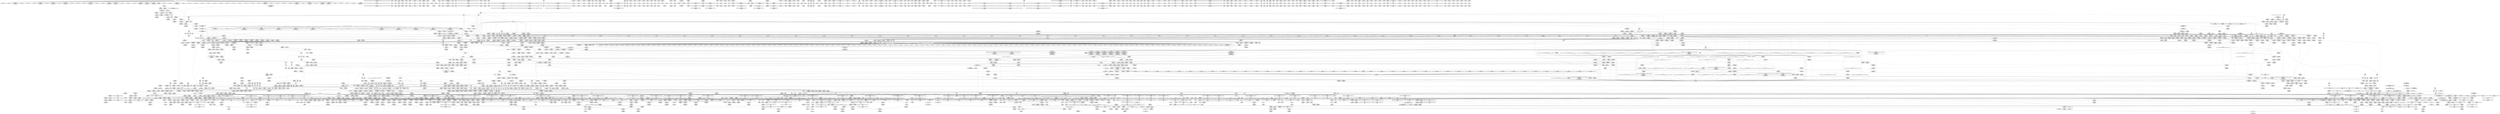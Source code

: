 digraph {
	CE0x69a3ee0 [shape=record,shape=Mrecord,label="{CE0x69a3ee0|tomoyo_read_lock:call|security/tomoyo/common.h,1097|*SummSink*}"]
	CE0x8135ba0 [shape=record,shape=Mrecord,label="{CE0x8135ba0|tomoyo_init_request_info:index|Function::tomoyo_init_request_info&Arg::index::|*SummSource*}"]
	CE0x4ad0c90 [shape=record,shape=Mrecord,label="{CE0x4ad0c90|tomoyo_audit_path2_log:r|Function::tomoyo_audit_path2_log&Arg::r::|*SummSink*}"]
	CE0x57620d0 [shape=record,shape=Mrecord,label="{CE0x57620d0|tomoyo_sb_pivotroot:new_path|Function::tomoyo_sb_pivotroot&Arg::new_path::}"]
	CE0x7e63be0 [shape=record,shape=Mrecord,label="{CE0x7e63be0|0:_i8*,_array:_GCRE_tomoyo_mac_keywords_external_constant_42_x_i8*_:_elem_20::|security/tomoyo/file.c,181}"]
	CE0x64d16d0 [shape=record,shape=Mrecord,label="{CE0x64d16d0|tomoyo_audit_path2_log:filename1|security/tomoyo/file.c,183|*SummSink*}"]
	CE0x4b64830 [shape=record,shape=Mrecord,label="{CE0x4b64830|GLOBAL:__llvm_gcov_ctr31133|Global_var:__llvm_gcov_ctr31133|*SummSource*}"]
	CE0x66f10f0 [shape=record,shape=Mrecord,label="{CE0x66f10f0|i32_255|*Constant*|*SummSink*}"]
	CE0x4a2f070 [shape=record,shape=Mrecord,label="{CE0x4a2f070|_call_void_lockdep_rcu_suspicious(i8*_getelementptr_inbounds_(_25_x_i8_,_25_x_i8_*_.str12,_i32_0,_i32_0),_i32_1205,_i8*_getelementptr_inbounds_(_45_x_i8_,_45_x_i8_*_.str13,_i32_0,_i32_0))_#9,_!dbg_!38917|security/tomoyo/common.h,1205|*SummSink*}"]
	CE0x8159850 [shape=record,shape=Mrecord,label="{CE0x8159850|tomoyo_domain:tobool1|security/tomoyo/common.h,1205|*SummSink*}"]
	CE0x7ef6230 [shape=record,shape=Mrecord,label="{CE0x7ef6230|tomoyo_get_mode:return|*SummSink*}"]
	CE0x58cf340 [shape=record,shape=Mrecord,label="{CE0x58cf340|tomoyo_path2_perm:path11|security/tomoyo/file.c,892|*SummSource*}"]
	CE0x6532620 [shape=record,shape=Mrecord,label="{CE0x6532620|tomoyo_const_part_length:incdec.ptr7|security/tomoyo/util.c,631|*SummSink*}"]
	CE0x7f29180 [shape=record,shape=Mrecord,label="{CE0x7f29180|__llvm_gcov_indirect_counter_increment:tmp1}"]
	CE0x65bcfd0 [shape=record,shape=Mrecord,label="{CE0x65bcfd0|i32_2|*Constant*}"]
	CE0x5859070 [shape=record,shape=Mrecord,label="{CE0x5859070|tomoyo_get_mode:tmp23|security/tomoyo/util.c,986|*SummSource*}"]
	CE0x6957200 [shape=record,shape=Mrecord,label="{CE0x6957200|tomoyo_const_part_length:tmp7|security/tomoyo/util.c,625}"]
	CE0x5953020 [shape=record,shape=Mrecord,label="{CE0x5953020|104:_%struct.inode*,_:_CRE_185,186_}"]
	CE0x698acc0 [shape=record,shape=Mrecord,label="{CE0x698acc0|tomoyo_get_realpath:retval.0|*SummSource*}"]
	CE0x652e430 [shape=record,shape=Mrecord,label="{CE0x652e430|rcu_lock_acquire:entry|*SummSource*}"]
	CE0x6866b90 [shape=record,shape=Mrecord,label="{CE0x6866b90|GLOBAL:get_current|*Constant*|*SummSource*}"]
	CE0x6a93370 [shape=record,shape=Mrecord,label="{CE0x6a93370|tomoyo_get_mode:tmp15|security/tomoyo/util.c,983}"]
	CE0x66f1d10 [shape=record,shape=Mrecord,label="{CE0x66f1d10|40:_%struct.tomoyo_policy_namespace*,_48:_i8,_:_GCRE_tomoyo_kernel_domain_external_global_%struct.tomoyo_domain_info_48,49_|*MultipleSource*|security/tomoyo/util.c,1005|security/tomoyo/util.c,1007|Function::tomoyo_init_request_info&Arg::domain::}"]
	CE0x81b4a00 [shape=record,shape=Mrecord,label="{CE0x81b4a00|tomoyo_path2_perm:path219|security/tomoyo/file.c,922|*SummSource*}"]
	CE0x6a78990 [shape=record,shape=Mrecord,label="{CE0x6a78990|tomoyo_const_part_length:conv20|security/tomoyo/util.c,644|*SummSink*}"]
	CE0x678cc70 [shape=record,shape=Mrecord,label="{CE0x678cc70|i64*_getelementptr_inbounds_(_12_x_i64_,_12_x_i64_*___llvm_gcov_ctr31133,_i64_0,_i64_0)|*Constant*|*SummSource*}"]
	CE0x678feb0 [shape=record,shape=Mrecord,label="{CE0x678feb0|i32_22|*Constant*|*SummSink*}"]
	CE0x5761f90 [shape=record,shape=Mrecord,label="{CE0x5761f90|i8_2|*Constant*|*SummSink*}"]
	CE0x74ba890 [shape=record,shape=Mrecord,label="{CE0x74ba890|i64*_getelementptr_inbounds_(_2_x_i64_,_2_x_i64_*___llvm_gcov_ctr32,_i64_0,_i64_1)|*Constant*}"]
	CE0x58a2f30 [shape=record,shape=Mrecord,label="{CE0x58a2f30|128:_i8*,_1208:_%struct.file*,_:_CMRE_6,7_}"]
	CE0x67fe260 [shape=record,shape=Mrecord,label="{CE0x67fe260|i64_24|*Constant*}"]
	CE0x7fc0c80 [shape=record,shape=Mrecord,label="{CE0x7fc0c80|104:_%struct.inode*,_:_CRE_156,157_}"]
	CE0x6809d20 [shape=record,shape=Mrecord,label="{CE0x6809d20|GLOBAL:tomoyo_supervisor|*Constant*|*SummSink*}"]
	CE0x657c540 [shape=record,shape=Mrecord,label="{CE0x657c540|tomoyo_path2_perm:path222|security/tomoyo/file.c,923}"]
	CE0x5719790 [shape=record,shape=Mrecord,label="{CE0x5719790|tomoyo_get_mode:idxprom6|security/tomoyo/util.c,983|*SummSource*}"]
	CE0x68fcad0 [shape=record,shape=Mrecord,label="{CE0x68fcad0|tomoyo_add_slash:if.end}"]
	CE0x81d07d0 [shape=record,shape=Mrecord,label="{CE0x81d07d0|GLOBAL:__llvm_gcov_ctr28130|Global_var:__llvm_gcov_ctr28130}"]
	CE0x6a18ae0 [shape=record,shape=Mrecord,label="{CE0x6a18ae0|104:_%struct.inode*,_:_CRE_175,176_}"]
	CE0x67f8890 [shape=record,shape=Mrecord,label="{CE0x67f8890|tomoyo_path2_perm:d_inode|security/tomoyo/file.c,912|*SummSource*}"]
	CE0x8135c10 [shape=record,shape=Mrecord,label="{CE0x8135c10|tomoyo_init_request_info:index|Function::tomoyo_init_request_info&Arg::index::|*SummSink*}"]
	CE0x698c560 [shape=record,shape=Mrecord,label="{CE0x698c560|tomoyo_const_part_length:tmp6|security/tomoyo/util.c,625}"]
	CE0x6607e50 [shape=record,shape=Mrecord,label="{CE0x6607e50|tomoyo_path2_perm:tmp39|security/tomoyo/file.c,913}"]
	CE0x6a0e8a0 [shape=record,shape=Mrecord,label="{CE0x6a0e8a0|i64*_getelementptr_inbounds_(_5_x_i64_,_5_x_i64_*___llvm_gcov_ctr32134,_i64_0,_i64_4)|*Constant*}"]
	CE0x4c10640 [shape=record,shape=Mrecord,label="{CE0x4c10640|i64*_getelementptr_inbounds_(_11_x_i64_,_11_x_i64_*___llvm_gcov_ctr54147,_i64_0,_i64_0)|*Constant*|*SummSink*}"]
	CE0x7f48160 [shape=record,shape=Mrecord,label="{CE0x7f48160|__llvm_gcov_indirect_counter_increment:tmp6|*SummSource*}"]
	CE0x4b64170 [shape=record,shape=Mrecord,label="{CE0x4b64170|tomoyo_domain:tmp8|security/tomoyo/common.h,1205|*SummSource*}"]
	CE0x6634c80 [shape=record,shape=Mrecord,label="{CE0x6634c80|i64**_getelementptr_inbounds_(_3_x_i64*_,_3_x_i64*_*___llvm_gcda_edge_table44,_i64_0,_i64_2)|*Constant*}"]
	CE0x7eb8610 [shape=record,shape=Mrecord,label="{CE0x7eb8610|_ret_i32_%retval.0,_!dbg_!38935|security/tomoyo/util.c,988|*SummSink*}"]
	CE0x588fb50 [shape=record,shape=Mrecord,label="{CE0x588fb50|rcu_lock_release:__here|*SummSource*}"]
	CE0x6617510 [shape=record,shape=Mrecord,label="{CE0x6617510|tomoyo_path2_perm:path22|security/tomoyo/file.c,892|*SummSource*}"]
	CE0x6a389c0 [shape=record,shape=Mrecord,label="{CE0x6a389c0|tomoyo_path2_perm:buf2|security/tomoyo/file.c, 890|*SummSink*}"]
	CE0x5873d30 [shape=record,shape=Mrecord,label="{CE0x5873d30|tomoyo_path2_perm:path1|Function::tomoyo_path2_perm&Arg::path1::}"]
	CE0x7e7cca0 [shape=record,shape=Mrecord,label="{CE0x7e7cca0|tomoyo_init_request_info:call4|security/tomoyo/util.c,1010|*SummSource*}"]
	CE0x65ec1e0 [shape=record,shape=Mrecord,label="{CE0x65ec1e0|__llvm_gcov_indirect_counter_increment114:predecessor|Function::__llvm_gcov_indirect_counter_increment114&Arg::predecessor::}"]
	CE0x65558f0 [shape=record,shape=Mrecord,label="{CE0x65558f0|__llvm_gcov_indirect_counter_increment114:bb4|*SummSource*}"]
	CE0x5970120 [shape=record,shape=Mrecord,label="{CE0x5970120|tomoyo_path2_perm:tmp21|security/tomoyo/file.c,904|*SummSink*}"]
	CE0x68fd240 [shape=record,shape=Mrecord,label="{CE0x68fd240|tomoyo_add_slash:tmp10|security/tomoyo/file.c,136|*SummSource*}"]
	CE0x673d270 [shape=record,shape=Mrecord,label="{CE0x673d270|srcu_read_unlock:entry|*SummSink*}"]
	CE0x66a5fa0 [shape=record,shape=Mrecord,label="{CE0x66a5fa0|tomoyo_get_mode:conv10|security/tomoyo/util.c,985}"]
	CE0x6a9dd20 [shape=record,shape=Mrecord,label="{CE0x6a9dd20|tomoyo_init_request_info:r|Function::tomoyo_init_request_info&Arg::r::}"]
	CE0x7e88950 [shape=record,shape=Mrecord,label="{CE0x7e88950|GLOBAL:tomoyo_get_mode|*Constant*|*SummSource*}"]
	CE0x4cb83d0 [shape=record,shape=Mrecord,label="{CE0x4cb83d0|tomoyo_path2_perm:tmp16|security/tomoyo/file.c,904|*SummSource*}"]
	CE0x68ab7c0 [shape=record,shape=Mrecord,label="{CE0x68ab7c0|rcu_lock_release:tmp2|*SummSink*}"]
	CE0x7f663c0 [shape=record,shape=Mrecord,label="{CE0x7f663c0|tomoyo_path2_perm:if.then7}"]
	CE0x65d3f20 [shape=record,shape=Mrecord,label="{CE0x65d3f20|tomoyo_path2_perm:filename2|security/tomoyo/file.c,924|*SummSink*}"]
	CE0x57f6f80 [shape=record,shape=Mrecord,label="{CE0x57f6f80|tomoyo_path2_perm:tmp55|security/tomoyo/file.c,931|*SummSource*}"]
	CE0x58905a0 [shape=record,shape=Mrecord,label="{CE0x58905a0|get_current:tmp1|*SummSink*}"]
	CE0x56f9390 [shape=record,shape=Mrecord,label="{CE0x56f9390|tomoyo_fill_path_info:entry}"]
	CE0x4a9b090 [shape=record,shape=Mrecord,label="{CE0x4a9b090|tomoyo_get_mode:tmp28|security/tomoyo/util.c,988|*SummSink*}"]
	CE0x801ca00 [shape=record,shape=Mrecord,label="{CE0x801ca00|i64*_getelementptr_inbounds_(_4_x_i64_,_4_x_i64_*___llvm_gcov_ctr24,_i64_0,_i64_3)|*Constant*|*SummSource*}"]
	CE0x6924930 [shape=record,shape=Mrecord,label="{CE0x6924930|tomoyo_path2_perm:tmp54|security/tomoyo/file.c,930}"]
	CE0x68b7620 [shape=record,shape=Mrecord,label="{CE0x68b7620|tomoyo_get_realpath:tobool|security/tomoyo/file.c,151|*SummSink*}"]
	CE0x56ff870 [shape=record,shape=Mrecord,label="{CE0x56ff870|i32_2|*Constant*}"]
	CE0x65e4540 [shape=record,shape=Mrecord,label="{CE0x65e4540|tomoyo_fill_path_info:ptr|Function::tomoyo_fill_path_info&Arg::ptr::|*SummSink*}"]
	CE0x6798740 [shape=record,shape=Mrecord,label="{CE0x6798740|i64*_getelementptr_inbounds_(_31_x_i64_,_31_x_i64_*___llvm_gcov_ctr43150,_i64_0,_i64_28)|*Constant*|*SummSink*}"]
	CE0x68b8150 [shape=record,shape=Mrecord,label="{CE0x68b8150|tomoyo_get_realpath:name|security/tomoyo/file.c,150|*SummSource*}"]
	CE0x65eb350 [shape=record,shape=Mrecord,label="{CE0x65eb350|_call_void_mcount()_#3|*SummSource*}"]
	CE0x6656030 [shape=record,shape=Mrecord,label="{CE0x6656030|0:_i8,_array:_GCRE_tomoyo_index2category_constant_39_x_i8_c_00_00_00_00_00_00_00_00_00_00_00_00_00_00_00_00_00_00_00_00_00_00_00_01_01_01_01_01_01_01_01_01_01_01_01_01_01_01_02_,_align_16:_elem_5::|security/tomoyo/util.c,983}"]
	CE0x7eb8070 [shape=record,shape=Mrecord,label="{CE0x7eb8070|tomoyo_get_mode:index|Function::tomoyo_get_mode&Arg::index::|*SummSource*}"]
	CE0x4a62dd0 [shape=record,shape=Mrecord,label="{CE0x4a62dd0|tomoyo_get_mode:conv15|security/tomoyo/util.c,987|*SummSink*}"]
	CE0x65f79d0 [shape=record,shape=Mrecord,label="{CE0x65f79d0|tomoyo_path2_perm:conv12|security/tomoyo/file.c,912|*SummSink*}"]
	CE0x646ed30 [shape=record,shape=Mrecord,label="{CE0x646ed30|tomoyo_audit_path2_log:tmp3|*SummSource*}"]
	CE0x80073b0 [shape=record,shape=Mrecord,label="{CE0x80073b0|GLOBAL:tomoyo_index2category|Global_var:tomoyo_index2category}"]
	CE0x55f16e0 [shape=record,shape=Mrecord,label="{CE0x55f16e0|_call_void_mcount()_#3}"]
	CE0x6852700 [shape=record,shape=Mrecord,label="{CE0x6852700|104:_%struct.inode*,_:_CRE_309,310_}"]
	CE0x6924de0 [shape=record,shape=Mrecord,label="{CE0x6924de0|_call_void_kfree(i8*_%tmp54)_#9,_!dbg_!38979|security/tomoyo/file.c,930|*SummSource*}"]
	CE0x7e8c0c0 [shape=record,shape=Mrecord,label="{CE0x7e8c0c0|104:_%struct.inode*,_:_CRE_216,217_}"]
	CE0x6924b00 [shape=record,shape=Mrecord,label="{CE0x6924b00|tomoyo_path2_perm:tmp54|security/tomoyo/file.c,930|*SummSink*}"]
	CE0x7e9a9c0 [shape=record,shape=Mrecord,label="{CE0x7e9a9c0|tomoyo_domain:bb|*SummSource*}"]
	CE0x6770bc0 [shape=record,shape=Mrecord,label="{CE0x6770bc0|_call_void_mcount()_#3|*SummSource*}"]
	CE0x6611070 [shape=record,shape=Mrecord,label="{CE0x6611070|i64_14|*Constant*|*SummSource*}"]
	CE0x5667980 [shape=record,shape=Mrecord,label="{CE0x5667980|tomoyo_add_slash:tobool|security/tomoyo/file.c,131|*SummSource*}"]
	CE0x5849cc0 [shape=record,shape=Mrecord,label="{CE0x5849cc0|tomoyo_path2_perm:tmp29|security/tomoyo/file.c,912}"]
	CE0x5984820 [shape=record,shape=Mrecord,label="{CE0x5984820|GLOBAL:tomoyo_ss|Global_var:tomoyo_ss|*SummSource*}"]
	CE0x4938ac0 [shape=record,shape=Mrecord,label="{CE0x4938ac0|tomoyo_fill_path_info:tmp2|*LoadInst*|security/tomoyo/util.c,663}"]
	CE0x588fa40 [shape=record,shape=Mrecord,label="{CE0x588fa40|rcu_lock_release:__here}"]
	CE0x698a310 [shape=record,shape=Mrecord,label="{CE0x698a310|tomoyo_get_realpath:tmp10|security/tomoyo/file.c,155|*SummSink*}"]
	CE0x57db280 [shape=record,shape=Mrecord,label="{CE0x57db280|tomoyo_const_part_length:filename.addr.0}"]
	CE0x69dd2e0 [shape=record,shape=Mrecord,label="{CE0x69dd2e0|tomoyo_path2_perm:d_inode11|security/tomoyo/file.c,912|*SummSource*}"]
	CE0x55e84e0 [shape=record,shape=Mrecord,label="{CE0x55e84e0|tomoyo_fill_path_info:tmp1}"]
	CE0x65f7be0 [shape=record,shape=Mrecord,label="{CE0x65f7be0|i32_16384|*Constant*}"]
	CE0x663a160 [shape=record,shape=Mrecord,label="{CE0x663a160|tomoyo_fill_path_info:conv7|security/tomoyo/util.c,668}"]
	CE0x6a51fd0 [shape=record,shape=Mrecord,label="{CE0x6a51fd0|0:_i8*,_array:_GCRE_tomoyo_mac_keywords_external_constant_42_x_i8*_:_elem_3::|security/tomoyo/file.c,181}"]
	CE0x65cdba0 [shape=record,shape=Mrecord,label="{CE0x65cdba0|_call_void_tomoyo_check_acl(%struct.tomoyo_request_info*_%r,_i1_(%struct.tomoyo_request_info*,_%struct.tomoyo_acl_info*)*_tomoyo_check_path2_acl)_#9,_!dbg_!38971|security/tomoyo/file.c,926|*SummSource*}"]
	CE0x4a36df0 [shape=record,shape=Mrecord,label="{CE0x4a36df0|tomoyo_get_mode:tmp24|security/tomoyo/util.c,986}"]
	CE0x6a85190 [shape=record,shape=Mrecord,label="{CE0x6a85190|0:_i8*,_array:_GCRE_tomoyo_mac_keywords_external_constant_42_x_i8*_:_elem_8::|security/tomoyo/file.c,181}"]
	CE0x7ee2d20 [shape=record,shape=Mrecord,label="{CE0x7ee2d20|i64*_getelementptr_inbounds_(_2_x_i64_,_2_x_i64_*___llvm_gcov_ctr22,_i64_0,_i64_0)|*Constant*}"]
	CE0x6934540 [shape=record,shape=Mrecord,label="{CE0x6934540|i32_3|*Constant*}"]
	CE0x68ab6e0 [shape=record,shape=Mrecord,label="{CE0x68ab6e0|rcu_lock_release:tmp2}"]
	CE0x6633fa0 [shape=record,shape=Mrecord,label="{CE0x6633fa0|__llvm_gcov_indirect_counter_increment114:tmp2}"]
	CE0x66568f0 [shape=record,shape=Mrecord,label="{CE0x66568f0|tomoyo_domain:tmp23|security/tomoyo/common.h,1205|*SummSink*}"]
	CE0x68dc990 [shape=record,shape=Mrecord,label="{CE0x68dc990|tomoyo_init_request_info:tmp9|security/tomoyo/util.c,1006|*SummSource*}"]
	CE0x4b806a0 [shape=record,shape=Mrecord,label="{CE0x4b806a0|_call_void_mcount()_#3|*SummSource*}"]
	CE0x49bae60 [shape=record,shape=Mrecord,label="{CE0x49bae60|i32_4|*Constant*}"]
	CE0x6a38eb0 [shape=record,shape=Mrecord,label="{CE0x6a38eb0|tomoyo_get_realpath:tmp5|security/tomoyo/file.c,151|*SummSink*}"]
	CE0x6864d50 [shape=record,shape=Mrecord,label="{CE0x6864d50|i64*_null|*Constant*|*SummSink*}"]
	CE0x655e0a0 [shape=record,shape=Mrecord,label="{CE0x655e0a0|tomoyo_init_request_info:entry|*SummSource*}"]
	CE0x6855f70 [shape=record,shape=Mrecord,label="{CE0x6855f70|rcu_lock_acquire:bb|*SummSource*}"]
	CE0x65bd0a0 [shape=record,shape=Mrecord,label="{CE0x65bd0a0|i32_2|*Constant*|*SummSource*}"]
	CE0x4b056b0 [shape=record,shape=Mrecord,label="{CE0x4b056b0|i64*_getelementptr_inbounds_(_2_x_i64_,_2_x_i64_*___llvm_gcov_ctr23,_i64_0,_i64_0)|*Constant*}"]
	CE0x6817520 [shape=record,shape=Mrecord,label="{CE0x6817520|rcu_lock_release:tmp4|include/linux/rcupdate.h,423|*SummSource*}"]
	CE0x49baed0 [shape=record,shape=Mrecord,label="{CE0x49baed0|_call_void___llvm_gcov_indirect_counter_increment114(i32*___llvm_gcov_global_state_pred45,_i64**_getelementptr_inbounds_(_3_x_i64*_,_3_x_i64*_*___llvm_gcda_edge_table44,_i64_0,_i64_0)),_!dbg_!38954|security/tomoyo/util.c,649}"]
	CE0x6a93090 [shape=record,shape=Mrecord,label="{CE0x6a93090|i64*_getelementptr_inbounds_(_12_x_i64_,_12_x_i64_*___llvm_gcov_ctr31133,_i64_0,_i64_6)|*Constant*|*SummSink*}"]
	CE0x6617770 [shape=record,shape=Mrecord,label="{CE0x6617770|tomoyo_path2_perm:tmp7|security/tomoyo/file.c,894|*SummSource*}"]
	CE0x686b7f0 [shape=record,shape=Mrecord,label="{CE0x686b7f0|tomoyo_const_part_length:lor.lhs.false}"]
	CE0x4cb8300 [shape=record,shape=Mrecord,label="{CE0x4cb8300|tomoyo_path2_perm:tmp16|security/tomoyo/file.c,904}"]
	CE0x64148f0 [shape=record,shape=Mrecord,label="{CE0x64148f0|__llvm_gcov_indirect_counter_increment:predecessor|Function::__llvm_gcov_indirect_counter_increment&Arg::predecessor::}"]
	CE0x64f74b0 [shape=record,shape=Mrecord,label="{CE0x64f74b0|tomoyo_path2_perm:call25|security/tomoyo/file.c,927|*SummSource*}"]
	CE0x4a0c340 [shape=record,shape=Mrecord,label="{CE0x4a0c340|tomoyo_path2_perm:mode|security/tomoyo/file.c,933|*SummSink*}"]
	CE0x6798280 [shape=record,shape=Mrecord,label="{CE0x6798280|i64*_getelementptr_inbounds_(_31_x_i64_,_31_x_i64_*___llvm_gcov_ctr43150,_i64_0,_i64_28)|*Constant*}"]
	CE0x58975d0 [shape=record,shape=Mrecord,label="{CE0x58975d0|104:_%struct.inode*,_:_CRE_198,199_}"]
	CE0x5815df0 [shape=record,shape=Mrecord,label="{CE0x5815df0|i64*_getelementptr_inbounds_(_2_x_i64_,_2_x_i64_*___llvm_gcov_ctr32,_i64_0,_i64_0)|*Constant*|*SummSink*}"]
	CE0x6abd3f0 [shape=record,shape=Mrecord,label="{CE0x6abd3f0|104:_%struct.inode*,_:_CRE_144,145_}"]
	CE0x496d550 [shape=record,shape=Mrecord,label="{CE0x496d550|srcu_read_unlock:idx|Function::srcu_read_unlock&Arg::idx::|*SummSink*}"]
	CE0x810c9c0 [shape=record,shape=Mrecord,label="{CE0x810c9c0|104:_%struct.inode*,_:_CRE_220,221_}"]
	CE0x66e8530 [shape=record,shape=Mrecord,label="{CE0x66e8530|i64*_getelementptr_inbounds_(_2_x_i64_,_2_x_i64_*___llvm_gcov_ctr31,_i64_0,_i64_0)|*Constant*|*SummSource*}"]
	CE0x5750410 [shape=record,shape=Mrecord,label="{CE0x5750410|srcu_read_unlock:dep_map|include/linux/srcu.h,236}"]
	CE0x6951cb0 [shape=record,shape=Mrecord,label="{CE0x6951cb0|tomoyo_const_part_length:if.end6|*SummSource*}"]
	CE0x57f6d60 [shape=record,shape=Mrecord,label="{CE0x57f6d60|tomoyo_path2_perm:name29|security/tomoyo/file.c,931}"]
	CE0x7fd0be0 [shape=record,shape=Mrecord,label="{CE0x7fd0be0|tomoyo_fill_path_info:idxprom|security/tomoyo/util.c,667}"]
	CE0x590f8e0 [shape=record,shape=Mrecord,label="{CE0x590f8e0|tomoyo_const_part_length:tmp16|security/tomoyo/util.c,627}"]
	CE0x7f4ce60 [shape=record,shape=Mrecord,label="{CE0x7f4ce60|i64_1|*Constant*}"]
	CE0x7f29030 [shape=record,shape=Mrecord,label="{CE0x7f29030|i32_-1|*Constant*|*SummSink*}"]
	CE0x5849fd0 [shape=record,shape=Mrecord,label="{CE0x5849fd0|tomoyo_path2_perm:tmp30|security/tomoyo/file.c,912}"]
	CE0x66d02f0 [shape=record,shape=Mrecord,label="{CE0x66d02f0|__llvm_gcov_indirect_counter_increment:bb}"]
	CE0x5830ca0 [shape=record,shape=Mrecord,label="{CE0x5830ca0|i32_3|*Constant*|*SummSink*}"]
	CE0x8174010 [shape=record,shape=Mrecord,label="{CE0x8174010|i64_3|*Constant*}"]
	CE0x666dc60 [shape=record,shape=Mrecord,label="{CE0x666dc60|tomoyo_get_realpath:tmp9|security/tomoyo/file.c,155|*SummSource*}"]
	CE0x6479950 [shape=record,shape=Mrecord,label="{CE0x6479950|tomoyo_audit_path2_log:tmp3}"]
	CE0x5a91c70 [shape=record,shape=Mrecord,label="{CE0x5a91c70|GLOBAL:tomoyo_domain.__warned|Global_var:tomoyo_domain.__warned}"]
	CE0x6aab850 [shape=record,shape=Mrecord,label="{CE0x6aab850|i64_0|*Constant*}"]
	CE0x678b9d0 [shape=record,shape=Mrecord,label="{CE0x678b9d0|tomoyo_const_part_length:incdec.ptr19|security/tomoyo/util.c,643|*SummSource*}"]
	CE0x680a300 [shape=record,shape=Mrecord,label="{CE0x680a300|tomoyo_audit_path2_log:tmp8|security/tomoyo/file.c,183|*SummSink*}"]
	CE0x7e9abe0 [shape=record,shape=Mrecord,label="{CE0x7e9abe0|tomoyo_read_unlock:tmp|*SummSink*}"]
	CE0x6973110 [shape=record,shape=Mrecord,label="{CE0x6973110|tomoyo_domain:cred|security/tomoyo/common.h,1205|*SummSource*}"]
	CE0x801c050 [shape=record,shape=Mrecord,label="{CE0x801c050|%struct.lockdep_map*_null|*Constant*|*SummSink*}"]
	CE0x6914310 [shape=record,shape=Mrecord,label="{CE0x6914310|tomoyo_path2_perm:error.0|*SummSink*}"]
	CE0x5a65fd0 [shape=record,shape=Mrecord,label="{CE0x5a65fd0|i64*_getelementptr_inbounds_(_31_x_i64_,_31_x_i64_*___llvm_gcov_ctr43150,_i64_0,_i64_30)|*Constant*}"]
	CE0x4cccc80 [shape=record,shape=Mrecord,label="{CE0x4cccc80|tomoyo_path2_perm:tmp13|security/tomoyo/file.c,898}"]
	CE0x64cf5d0 [shape=record,shape=Mrecord,label="{CE0x64cf5d0|i32_-1|*Constant*}"]
	CE0x562adb0 [shape=record,shape=Mrecord,label="{CE0x562adb0|tomoyo_fill_path_info:frombool10|security/tomoyo/util.c,668}"]
	CE0x56c3090 [shape=record,shape=Mrecord,label="{CE0x56c3090|srcu_read_unlock:bb|*SummSource*}"]
	CE0x69c2b60 [shape=record,shape=Mrecord,label="{CE0x69c2b60|tomoyo_get_mode:tmp19|security/tomoyo/util.c,985|*SummSource*}"]
	CE0x80481e0 [shape=record,shape=Mrecord,label="{CE0x80481e0|tomoyo_init_request_info:domain.addr.0}"]
	CE0x5923670 [shape=record,shape=Mrecord,label="{CE0x5923670|tomoyo_sb_pivotroot:entry|*SummSink*}"]
	CE0x6a84e00 [shape=record,shape=Mrecord,label="{CE0x6a84e00|GLOBAL:srcu_read_unlock|*Constant*}"]
	CE0x6885250 [shape=record,shape=Mrecord,label="{CE0x6885250|0:_i8,_array:_GCRE_tomoyo_index2category_constant_39_x_i8_c_00_00_00_00_00_00_00_00_00_00_00_00_00_00_00_00_00_00_00_00_00_00_00_01_01_01_01_01_01_01_01_01_01_01_01_01_01_01_02_,_align_16:_elem_28::|security/tomoyo/util.c,983}"]
	CE0x5718c80 [shape=record,shape=Mrecord,label="{CE0x5718c80|tomoyo_get_mode:config7|security/tomoyo/util.c,983|*SummSink*}"]
	CE0x74c2c20 [shape=record,shape=Mrecord,label="{CE0x74c2c20|_ret_i1_%retval.0,_!dbg_!38916|security/tomoyo/file.c,156}"]
	CE0x5616bb0 [shape=record,shape=Mrecord,label="{CE0x5616bb0|_call_void_mcount()_#3|*SummSource*}"]
	CE0x56c2a70 [shape=record,shape=Mrecord,label="{CE0x56c2a70|_ret_void,_!dbg_!38908|include/linux/rcupdate.h,424|*SummSource*}"]
	CE0x668cce0 [shape=record,shape=Mrecord,label="{CE0x668cce0|tomoyo_domain:tmp12|security/tomoyo/common.h,1205|*SummSource*}"]
	CE0x653b320 [shape=record,shape=Mrecord,label="{CE0x653b320|104:_%struct.inode*,_:_CRE_315,316_}"]
	CE0x5a66a90 [shape=record,shape=Mrecord,label="{CE0x5a66a90|tomoyo_domain:tmp10|security/tomoyo/common.h,1205}"]
	CE0x590eae0 [shape=record,shape=Mrecord,label="{CE0x590eae0|tomoyo_const_part_length:cmp|security/tomoyo/util.c,626|*SummSink*}"]
	CE0x5a924b0 [shape=record,shape=Mrecord,label="{CE0x5a924b0|GLOBAL:__llvm_gcov_ctr54147|Global_var:__llvm_gcov_ctr54147|*SummSource*}"]
	CE0x65bca70 [shape=record,shape=Mrecord,label="{CE0x65bca70|104:_%struct.inode*,_:_CRE_318,319_}"]
	CE0x67e3650 [shape=record,shape=Mrecord,label="{CE0x67e3650|tomoyo_audit_path2_log:param|security/tomoyo/file.c,182|*SummSource*}"]
	CE0x4ad0df0 [shape=record,shape=Mrecord,label="{CE0x4ad0df0|_ret_i32_%call,_!dbg_!38917|security/tomoyo/file.c,181|*SummSource*}"]
	CE0x4b2bcf0 [shape=record,shape=Mrecord,label="{CE0x4b2bcf0|tomoyo_domain:tmp}"]
	CE0x57e5e10 [shape=record,shape=Mrecord,label="{CE0x57e5e10|i32_50|*Constant*|*SummSource*}"]
	CE0x6634fb0 [shape=record,shape=Mrecord,label="{CE0x6634fb0|tomoyo_const_part_length:incdec.ptr10|security/tomoyo/util.c,640|*SummSource*}"]
	CE0x562a410 [shape=record,shape=Mrecord,label="{CE0x562a410|get_current:bb}"]
	CE0x64f77f0 [shape=record,shape=Mrecord,label="{CE0x64f77f0|tomoyo_audit_path2_log:entry}"]
	CE0x4af71e0 [shape=record,shape=Mrecord,label="{CE0x4af71e0|tomoyo_read_unlock:entry}"]
	CE0x5616680 [shape=record,shape=Mrecord,label="{CE0x5616680|i1_false|*Constant*}"]
	CE0x67a4990 [shape=record,shape=Mrecord,label="{CE0x67a4990|tomoyo_path2_perm:tmp4|security/tomoyo/file.c,892|*SummSource*}"]
	CE0x662a8b0 [shape=record,shape=Mrecord,label="{CE0x662a8b0|tomoyo_const_part_length:sw.epilog|*SummSource*}"]
	CE0x7f942d0 [shape=record,shape=Mrecord,label="{CE0x7f942d0|tomoyo_const_part_length:tmp|*SummSource*}"]
	CE0x69dd5b0 [shape=record,shape=Mrecord,label="{CE0x69dd5b0|tomoyo_path2_perm:d_inode11|security/tomoyo/file.c,912|*SummSink*}"]
	CE0x69453e0 [shape=record,shape=Mrecord,label="{CE0x69453e0|tomoyo_get_mode:if.then2}"]
	CE0x693b320 [shape=record,shape=Mrecord,label="{CE0x693b320|i64*_getelementptr_inbounds_(_5_x_i64_,_5_x_i64_*___llvm_gcov_ctr32134,_i64_0,_i64_0)|*Constant*}"]
	CE0x6957090 [shape=record,shape=Mrecord,label="{CE0x6957090|tomoyo_const_part_length:tmp6|security/tomoyo/util.c,625|*SummSink*}"]
	CE0x5930110 [shape=record,shape=Mrecord,label="{CE0x5930110|128:_i8*,_1208:_%struct.file*,_:_CMRE_39,40_}"]
	CE0x667e720 [shape=record,shape=Mrecord,label="{CE0x667e720|tomoyo_path2_perm:do.end}"]
	CE0x6479670 [shape=record,shape=Mrecord,label="{CE0x6479670|tomoyo_audit_path2_log:tmp2|*SummSource*}"]
	CE0x64d1080 [shape=record,shape=Mrecord,label="{CE0x64d1080|tomoyo_audit_path2_log:path24|security/tomoyo/file.c,183|*SummSink*}"]
	CE0x5858ca0 [shape=record,shape=Mrecord,label="{CE0x5858ca0|i64*_getelementptr_inbounds_(_12_x_i64_,_12_x_i64_*___llvm_gcov_ctr31133,_i64_0,_i64_9)|*Constant*|*SummSource*}"]
	CE0x5953150 [shape=record,shape=Mrecord,label="{CE0x5953150|104:_%struct.inode*,_:_CRE_186,187_}"]
	CE0x4c687f0 [shape=record,shape=Mrecord,label="{CE0x4c687f0|tomoyo_domain:tmp14|security/tomoyo/common.h,1205|*SummSink*}"]
	CE0x5830b40 [shape=record,shape=Mrecord,label="{CE0x5830b40|tomoyo_path2_perm:path22|security/tomoyo/file.c,892|*SummSink*}"]
	CE0x699aac0 [shape=record,shape=Mrecord,label="{CE0x699aac0|GLOBAL:tomoyo_pp2mac|Global_var:tomoyo_pp2mac|*SummSink*}"]
	CE0x7fd1770 [shape=record,shape=Mrecord,label="{CE0x7fd1770|tomoyo_get_mode:if.then}"]
	CE0x64198d0 [shape=record,shape=Mrecord,label="{CE0x64198d0|tomoyo_audit_path2_log:idxprom1|security/tomoyo/file.c,181|*SummSink*}"]
	CE0x56ff8e0 [shape=record,shape=Mrecord,label="{CE0x56ff8e0|_call_void___llvm_gcov_indirect_counter_increment114(i32*___llvm_gcov_global_state_pred45,_i64**_getelementptr_inbounds_(_3_x_i64*_,_3_x_i64*_*___llvm_gcda_edge_table44,_i64_0,_i64_2)),_!dbg_!38930|security/tomoyo/util.c,640}"]
	CE0x6a808a0 [shape=record,shape=Mrecord,label="{CE0x6a808a0|0:_i8*,_array:_GCRE_tomoyo_mac_keywords_external_constant_42_x_i8*_:_elem_18::|security/tomoyo/file.c,181}"]
	CE0x57d9780 [shape=record,shape=Mrecord,label="{CE0x57d9780|i64*_getelementptr_inbounds_(_12_x_i64_,_12_x_i64_*___llvm_gcov_ctr31133,_i64_0,_i64_6)|*Constant*}"]
	CE0x5a66b90 [shape=record,shape=Mrecord,label="{CE0x5a66b90|tomoyo_domain:tmp9|security/tomoyo/common.h,1205|*SummSource*}"]
	CE0x6865300 [shape=record,shape=Mrecord,label="{CE0x6865300|tomoyo_get_realpath:tmp6|security/tomoyo/file.c,151}"]
	CE0x7efb700 [shape=record,shape=Mrecord,label="{CE0x7efb700|i64_18|*Constant*|*SummSource*}"]
	CE0x4939740 [shape=record,shape=Mrecord,label="{CE0x4939740|GLOBAL:tomoyo_policy_loaded|Global_var:tomoyo_policy_loaded}"]
	CE0x5931ca0 [shape=record,shape=Mrecord,label="{CE0x5931ca0|tomoyo_path2_perm:call4|security/tomoyo/file.c,903|*SummSource*}"]
	CE0x65a36f0 [shape=record,shape=Mrecord,label="{CE0x65a36f0|srcu_read_unlock:tmp3|*SummSink*}"]
	CE0x64df800 [shape=record,shape=Mrecord,label="{CE0x64df800|_call_void_mcount()_#3|*SummSource*}"]
	CE0x7e63f50 [shape=record,shape=Mrecord,label="{CE0x7e63f50|_call_void_mcount()_#3|*SummSink*}"]
	CE0x65eaf40 [shape=record,shape=Mrecord,label="{CE0x65eaf40|__llvm_gcov_indirect_counter_increment114:tmp|*SummSink*}"]
	CE0x5a920d0 [shape=record,shape=Mrecord,label="{CE0x5a920d0|srcu_read_lock:tmp3}"]
	CE0x6973530 [shape=record,shape=Mrecord,label="{CE0x6973530|tomoyo_domain:tmp21|security/tomoyo/common.h,1205}"]
	CE0x7f94260 [shape=record,shape=Mrecord,label="{CE0x7f94260|i64*_getelementptr_inbounds_(_31_x_i64_,_31_x_i64_*___llvm_gcov_ctr43150,_i64_0,_i64_0)|*Constant*|*SummSink*}"]
	CE0x4be6f80 [shape=record,shape=Mrecord,label="{CE0x4be6f80|tomoyo_domain:call|security/tomoyo/common.h,1205|*SummSink*}"]
	CE0x5986320 [shape=record,shape=Mrecord,label="{CE0x5986320|tomoyo_const_part_length:tmp34|security/tomoyo/util.c,642}"]
	CE0x7f3c630 [shape=record,shape=Mrecord,label="{CE0x7f3c630|i32_4|*Constant*}"]
	CE0x4c0fdc0 [shape=record,shape=Mrecord,label="{CE0x4c0fdc0|0:_i8,_array:_GCRE_tomoyo_index2category_constant_39_x_i8_c_00_00_00_00_00_00_00_00_00_00_00_00_00_00_00_00_00_00_00_00_00_00_00_01_01_01_01_01_01_01_01_01_01_01_01_01_01_01_02_,_align_16:_elem_8::|security/tomoyo/util.c,983}"]
	CE0x651d610 [shape=record,shape=Mrecord,label="{CE0x651d610|tomoyo_fill_path_info:tmp7|security/tomoyo/util.c,667|*SummSource*}"]
	CE0x6635020 [shape=record,shape=Mrecord,label="{CE0x6635020|tomoyo_const_part_length:incdec.ptr10|security/tomoyo/util.c,640|*SummSink*}"]
	CE0x64f7360 [shape=record,shape=Mrecord,label="{CE0x64f7360|tomoyo_path2_perm:call25|security/tomoyo/file.c,927|*SummSink*}"]
	CE0x57e53b0 [shape=record,shape=Mrecord,label="{CE0x57e53b0|tomoyo_const_part_length:tmp3|security/tomoyo/util.c,624}"]
	CE0x4aea6f0 [shape=record,shape=Mrecord,label="{CE0x4aea6f0|tomoyo_const_part_length:tmp10|security/tomoyo/util.c,626}"]
	CE0x5750650 [shape=record,shape=Mrecord,label="{CE0x5750650|srcu_read_unlock:dep_map|include/linux/srcu.h,236|*SummSink*}"]
	CE0x667e790 [shape=record,shape=Mrecord,label="{CE0x667e790|tomoyo_path2_perm:do.end|*SummSource*}"]
	CE0x6884fa0 [shape=record,shape=Mrecord,label="{CE0x6884fa0|0:_i8,_array:_GCRE_tomoyo_index2category_constant_39_x_i8_c_00_00_00_00_00_00_00_00_00_00_00_00_00_00_00_00_00_00_00_00_00_00_00_01_01_01_01_01_01_01_01_01_01_01_01_01_01_01_02_,_align_16:_elem_27::|security/tomoyo/util.c,983}"]
	CE0x68e67e0 [shape=record,shape=Mrecord,label="{CE0x68e67e0|tomoyo_path2_perm:tmp50|security/tomoyo/file.c,928|*SummSource*}"]
	CE0x67f8d30 [shape=record,shape=Mrecord,label="{CE0x67f8d30|%struct.inode*_null|*Constant*|*SummSource*}"]
	CE0x64aac90 [shape=record,shape=Mrecord,label="{CE0x64aac90|tomoyo_audit_path2_log:path2|security/tomoyo/file.c,182|*SummSink*}"]
	CE0x57e5eb0 [shape=record,shape=Mrecord,label="{CE0x57e5eb0|i32_50|*Constant*|*SummSink*}"]
	CE0x6817d80 [shape=record,shape=Mrecord,label="{CE0x6817d80|rcu_lock_release:tmp5|include/linux/rcupdate.h,423}"]
	CE0x678b770 [shape=record,shape=Mrecord,label="{CE0x678b770|__llvm_gcov_indirect_counter_increment114:counter|*SummSource*}"]
	CE0x4b2af40 [shape=record,shape=Mrecord,label="{CE0x4b2af40|tomoyo_get_mode:conv|security/tomoyo/util.c,982|*SummSource*}"]
	CE0x6628820 [shape=record,shape=Mrecord,label="{CE0x6628820|tomoyo_get_mode:tmp15|security/tomoyo/util.c,983|*SummSink*}"]
	CE0x657cb10 [shape=record,shape=Mrecord,label="{CE0x657cb10|tomoyo_path2_perm:tmp47|security/tomoyo/file.c,926|*SummSink*}"]
	CE0x6852270 [shape=record,shape=Mrecord,label="{CE0x6852270|104:_%struct.inode*,_:_CRE_305,306_}"]
	CE0x69a3c50 [shape=record,shape=Mrecord,label="{CE0x69a3c50|i64*_getelementptr_inbounds_(_6_x_i64_,_6_x_i64_*___llvm_gcov_ctr25,_i64_0,_i64_0)|*Constant*|*SummSource*}"]
	CE0x7f6ce30 [shape=record,shape=Mrecord,label="{CE0x7f6ce30|104:_%struct.inode*,_:_CRE_264,272_}"]
	CE0x64b6340 [shape=record,shape=Mrecord,label="{CE0x64b6340|tomoyo_sb_pivotroot:old_path|Function::tomoyo_sb_pivotroot&Arg::old_path::|*SummSource*}"]
	CE0x5831170 [shape=record,shape=Mrecord,label="{CE0x5831170|tomoyo_sb_pivotroot:tmp1|*SummSink*}"]
	CE0x678ce10 [shape=record,shape=Mrecord,label="{CE0x678ce10|tomoyo_get_mode:tmp|*SummSink*}"]
	CE0x6a61e80 [shape=record,shape=Mrecord,label="{CE0x6a61e80|104:_%struct.inode*,_:_CRE_72,80_}"]
	CE0x7e8de30 [shape=record,shape=Mrecord,label="{CE0x7e8de30|tomoyo_const_part_length:tmp35|security/tomoyo/util.c,643}"]
	CE0x6855480 [shape=record,shape=Mrecord,label="{CE0x6855480|rcu_lock_release:tmp|*SummSource*}"]
	CE0x56e9eb0 [shape=record,shape=Mrecord,label="{CE0x56e9eb0|rcu_lock_acquire:tmp1|*SummSink*}"]
	CE0x80152e0 [shape=record,shape=Mrecord,label="{CE0x80152e0|tomoyo_fill_path_info:land.rhs}"]
	CE0x6594260 [shape=record,shape=Mrecord,label="{CE0x6594260|VOIDTB_TE:_CE_6376,6384_|*MultipleSource*|security/tomoyo/util.c,1010|Function::tomoyo_get_mode&Arg::ns::}"]
	CE0x4a2f780 [shape=record,shape=Mrecord,label="{CE0x4a2f780|tomoyo_domain:land.lhs.true2|*SummSource*}"]
	CE0x577efa0 [shape=record,shape=Mrecord,label="{CE0x577efa0|i64*_getelementptr_inbounds_(_30_x_i64_,_30_x_i64_*___llvm_gcov_ctr13,_i64_0,_i64_19)|*Constant*|*SummSource*}"]
	CE0x810d530 [shape=record,shape=Mrecord,label="{CE0x810d530|tomoyo_init_request_info:tmp2|security/tomoyo/util.c,1003}"]
	CE0x56c24d0 [shape=record,shape=Mrecord,label="{CE0x56c24d0|rcu_lock_release:map|Function::rcu_lock_release&Arg::map::|*SummSource*}"]
	CE0x6a9d620 [shape=record,shape=Mrecord,label="{CE0x6a9d620|srcu_read_lock:entry}"]
	CE0x4a0bd20 [shape=record,shape=Mrecord,label="{CE0x4a0bd20|tomoyo_path2_perm:mode|security/tomoyo/file.c,933|*SummSource*}"]
	CE0x80486f0 [shape=record,shape=Mrecord,label="{CE0x80486f0|104:_%struct.inode*,_:_CRE_40,48_}"]
	CE0x56fac60 [shape=record,shape=Mrecord,label="{CE0x56fac60|GLOBAL:tomoyo_const_part_length|*Constant*|*SummSink*}"]
	CE0x651d5a0 [shape=record,shape=Mrecord,label="{CE0x651d5a0|tomoyo_fill_path_info:tmp7|security/tomoyo/util.c,667}"]
	CE0x652ac10 [shape=record,shape=Mrecord,label="{CE0x652ac10|GLOBAL:__srcu_read_lock|*Constant*|*SummSource*}"]
	CE0x674ca30 [shape=record,shape=Mrecord,label="{CE0x674ca30|tomoyo_get_realpath:tmp4|security/tomoyo/file.c,151}"]
	CE0x6634f40 [shape=record,shape=Mrecord,label="{CE0x6634f40|i64**_getelementptr_inbounds_(_3_x_i64*_,_3_x_i64*_*___llvm_gcda_edge_table44,_i64_0,_i64_2)|*Constant*|*SummSink*}"]
	CE0x4a58280 [shape=record,shape=Mrecord,label="{CE0x4a58280|i8*_getelementptr_inbounds_(_15_x_i8_,_15_x_i8_*_.str3,_i32_0,_i32_0)|*Constant*}"]
	CE0x64df4f0 [shape=record,shape=Mrecord,label="{CE0x64df4f0|_call_void_mcount()_#3}"]
	CE0x810d100 [shape=record,shape=Mrecord,label="{CE0x810d100|104:_%struct.inode*,_:_CRE_240,248_}"]
	CE0x4b4b550 [shape=record,shape=Mrecord,label="{CE0x4b4b550|_call_void_tomoyo_add_slash(%struct.tomoyo_path_info*_%buf2)_#9,_!dbg_!38952|security/tomoyo/file.c,917|*SummSource*}"]
	CE0x646f8e0 [shape=record,shape=Mrecord,label="{CE0x646f8e0|tomoyo_add_slash:tmp1|*SummSink*}"]
	CE0x5a642a0 [shape=record,shape=Mrecord,label="{CE0x5a642a0|tomoyo_path2_perm:tmp1}"]
	CE0x577f0f0 [shape=record,shape=Mrecord,label="{CE0x577f0f0|i64*_getelementptr_inbounds_(_30_x_i64_,_30_x_i64_*___llvm_gcov_ctr13,_i64_0,_i64_19)|*Constant*}"]
	CE0x58e8a00 [shape=record,shape=Mrecord,label="{CE0x58e8a00|tomoyo_add_slash:bb|*SummSource*}"]
	CE0x6852da0 [shape=record,shape=Mrecord,label="{CE0x6852da0|tomoyo_path2_perm:do.body|*SummSource*}"]
	CE0x4a73ff0 [shape=record,shape=Mrecord,label="{CE0x4a73ff0|tomoyo_get_mode:idxprom|security/tomoyo/util.c,981}"]
	CE0x5815000 [shape=record,shape=Mrecord,label="{CE0x5815000|_call_void_rcu_lock_release(%struct.lockdep_map*_%dep_map)_#9,_!dbg_!38905|include/linux/srcu.h,236|*SummSink*}"]
	CE0x6a01590 [shape=record,shape=Mrecord,label="{CE0x6a01590|tomoyo_read_lock:tmp}"]
	CE0x7e985b0 [shape=record,shape=Mrecord,label="{CE0x7e985b0|tomoyo_const_part_length:bb|*SummSink*}"]
	CE0x659f010 [shape=record,shape=Mrecord,label="{CE0x659f010|i64_0|*Constant*|*SummSource*}"]
	CE0x4b05270 [shape=record,shape=Mrecord,label="{CE0x4b05270|tomoyo_domain:call|security/tomoyo/common.h,1205}"]
	CE0x6646680 [shape=record,shape=Mrecord,label="{CE0x6646680|i64*_getelementptr_inbounds_(_30_x_i64_,_30_x_i64_*___llvm_gcov_ctr13,_i64_0,_i64_27)|*Constant*|*SummSink*}"]
	CE0x5984980 [shape=record,shape=Mrecord,label="{CE0x5984980|srcu_read_lock:sp|Function::srcu_read_lock&Arg::sp::}"]
	CE0x5a653a0 [shape=record,shape=Mrecord,label="{CE0x5a653a0|tomoyo_const_part_length:tmp51|security/tomoyo/util.c,651|*SummSink*}"]
	"CONST[source:0(mediator),value:0(static)][purpose:{operation}]"
	CE0x69ce7f0 [shape=record,shape=Mrecord,label="{CE0x69ce7f0|i64_4|*Constant*}"]
	CE0x64deb90 [shape=record,shape=Mrecord,label="{CE0x64deb90|tomoyo_fill_path_info:tmp8|security/tomoyo/util.c,667}"]
	CE0x802f270 [shape=record,shape=Mrecord,label="{CE0x802f270|i8*_null|*Constant*|*SummSource*}"]
	CE0x55f1220 [shape=record,shape=Mrecord,label="{CE0x55f1220|i64*_getelementptr_inbounds_(_11_x_i64_,_11_x_i64_*___llvm_gcov_ctr54147,_i64_0,_i64_1)|*Constant*|*SummSink*}"]
	CE0x65a37e0 [shape=record,shape=Mrecord,label="{CE0x65a37e0|i64*_getelementptr_inbounds_(_5_x_i64_,_5_x_i64_*___llvm_gcov_ctr28130,_i64_0,_i64_0)|*Constant*}"]
	CE0x55e77e0 [shape=record,shape=Mrecord,label="{CE0x55e77e0|rcu_lock_release:entry|*SummSink*}"]
	CE0x8038100 [shape=record,shape=Mrecord,label="{CE0x8038100|104:_%struct.inode*,_:_CRE_180,181_}"]
	CE0x681ebe0 [shape=record,shape=Mrecord,label="{CE0x681ebe0|COLLAPSED:_GCMRE___llvm_gcov_ctr32134_internal_global_5_x_i64_zeroinitializer:_elem_0:default:}"]
	CE0x8037ca0 [shape=record,shape=Mrecord,label="{CE0x8037ca0|i64_1|*Constant*}"]
	CE0x7ea8970 [shape=record,shape=Mrecord,label="{CE0x7ea8970|tomoyo_fill_path_info:frombool|security/tomoyo/util.c,667|*SummSink*}"]
	CE0x74c3c20 [shape=record,shape=Mrecord,label="{CE0x74c3c20|i64*_getelementptr_inbounds_(_6_x_i64_,_6_x_i64_*___llvm_gcov_ctr26,_i64_0,_i64_5)|*Constant*|*SummSink*}"]
	CE0x68abb00 [shape=record,shape=Mrecord,label="{CE0x68abb00|i64*_getelementptr_inbounds_(_31_x_i64_,_31_x_i64_*___llvm_gcov_ctr43150,_i64_0,_i64_4)|*Constant*|*SummSource*}"]
	CE0x7f6cbb0 [shape=record,shape=Mrecord,label="{CE0x7f6cbb0|104:_%struct.inode*,_:_CRE_248,256_}"]
	CE0x589b6a0 [shape=record,shape=Mrecord,label="{CE0x589b6a0|tomoyo_domain:tmp10|security/tomoyo/common.h,1205|*SummSink*}"]
	"CONST[source:0(mediator),value:2(dynamic)][purpose:{subject}][SrcIdx:3]"
	CE0x5a65830 [shape=record,shape=Mrecord,label="{CE0x5a65830|tomoyo_const_part_length:retval.0|*SummSource*}"]
	CE0x4994b60 [shape=record,shape=Mrecord,label="{CE0x4994b60|tomoyo_path2_perm:tmp68|security/tomoyo/file.c,936}"]
	CE0x64f7520 [shape=record,shape=Mrecord,label="{CE0x64f7520|GLOBAL:tomoyo_audit_path2_log|*Constant*|*SummSink*}"]
	CE0x5722d70 [shape=record,shape=Mrecord,label="{CE0x5722d70|tomoyo_const_part_length:tmp22|security/tomoyo/util.c,634|*SummSink*}"]
	CE0x6531ba0 [shape=record,shape=Mrecord,label="{CE0x6531ba0|tomoyo_const_part_length:conv2|security/tomoyo/util.c,627|*SummSink*}"]
	CE0x67b9d00 [shape=record,shape=Mrecord,label="{CE0x67b9d00|104:_%struct.inode*,_:_CRE_211,212_}"]
	CE0x59c2c20 [shape=record,shape=Mrecord,label="{CE0x59c2c20|0:_%struct.tomoyo_obj_info*,_24:_%struct.tomoyo_path_info*,_32:_%struct.tomoyo_path_info*,_40:_i8,_72:_i8,_76:_i8,_:_SCMRE_28,29_}"]
	CE0x66a69e0 [shape=record,shape=Mrecord,label="{CE0x66a69e0|i64_8|*Constant*}"]
	CE0x4ad1410 [shape=record,shape=Mrecord,label="{CE0x4ad1410|i64_22|*Constant*}"]
	CE0x589b390 [shape=record,shape=Mrecord,label="{CE0x589b390|GLOBAL:__srcu_read_lock|*Constant*}"]
	CE0x65e46f0 [shape=record,shape=Mrecord,label="{CE0x65e46f0|_ret_void,_!dbg_!38929|security/tomoyo/util.c,670}"]
	CE0x6777d30 [shape=record,shape=Mrecord,label="{CE0x6777d30|tomoyo_sb_pivotroot:tmp1}"]
	CE0x68553a0 [shape=record,shape=Mrecord,label="{CE0x68553a0|rcu_lock_release:tmp}"]
	CE0x4b5dd80 [shape=record,shape=Mrecord,label="{CE0x4b5dd80|tomoyo_const_part_length:tmp6|security/tomoyo/util.c,625|*SummSource*}"]
	CE0x4af7940 [shape=record,shape=Mrecord,label="{CE0x4af7940|_ret_void,_!dbg_!38904|security/tomoyo/common.h,1110|*SummSource*}"]
	CE0x4a741b0 [shape=record,shape=Mrecord,label="{CE0x4a741b0|tomoyo_get_mode:idxprom|security/tomoyo/util.c,981|*SummSource*}"]
	CE0x5873800 [shape=record,shape=Mrecord,label="{CE0x5873800|i32_8|*Constant*|*SummSink*}"]
	CE0x67a4d10 [shape=record,shape=Mrecord,label="{CE0x67a4d10|tomoyo_read_lock:call|security/tomoyo/common.h,1097}"]
	CE0x6a00d70 [shape=record,shape=Mrecord,label="{CE0x6a00d70|0:_i8,_array:_GCRE_tomoyo_pp2mac_constant_3_x_i8_c_0D_0E_16_,_align_1:_elem_0::|security/tomoyo/file.c,898}"]
	CE0x66f0dd0 [shape=record,shape=Mrecord,label="{CE0x66f0dd0|i32_255|*Constant*}"]
	CE0x6611240 [shape=record,shape=Mrecord,label="{CE0x6611240|tomoyo_path2_perm:tmp28|security/tomoyo/file.c,912|*SummSink*}"]
	CE0x74a6a10 [shape=record,shape=Mrecord,label="{CE0x74a6a10|0:_i8*,_8:_i32,_12:_i16,_14:_i8,_15:_i8,_:_SCMRE_0,8_|*MultipleSource*|security/tomoyo/file.c, 889|security/tomoyo/file.c, 890|security/tomoyo/file.c,901}"]
	CE0x5939f70 [shape=record,shape=Mrecord,label="{CE0x5939f70|128:_i8*,_1208:_%struct.file*,_:_CMRE_72,80_|*MultipleSource*|security/tomoyo/common.h,1205|security/tomoyo/common.h,1205}"]
	CE0x6664ad0 [shape=record,shape=Mrecord,label="{CE0x6664ad0|tomoyo_fill_path_info:tmp6|security/tomoyo/util.c,667|*SummSource*}"]
	CE0x49c7080 [shape=record,shape=Mrecord,label="{CE0x49c7080|tomoyo_const_part_length:lor.lhs.false23}"]
	CE0x6963420 [shape=record,shape=Mrecord,label="{CE0x6963420|0:_%struct.tomoyo_obj_info*,_24:_%struct.tomoyo_path_info*,_32:_%struct.tomoyo_path_info*,_40:_i8,_72:_i8,_76:_i8,_:_SCMRE_8,16_|*MultipleSource*|security/tomoyo/file.c, 891|security/tomoyo/file.c,891|security/tomoyo/file.c,920|Function::tomoyo_init_request_info&Arg::r::}"]
	CE0x65b13e0 [shape=record,shape=Mrecord,label="{CE0x65b13e0|i8*_null|*Constant*}"]
	CE0x6608320 [shape=record,shape=Mrecord,label="{CE0x6608320|i64*_getelementptr_inbounds_(_30_x_i64_,_30_x_i64_*___llvm_gcov_ctr13,_i64_0,_i64_18)|*Constant*|*SummSource*}"]
	CE0x81d0ea0 [shape=record,shape=Mrecord,label="{CE0x81d0ea0|tomoyo_fill_path_info:conv3|security/tomoyo/util.c,666|*SummSource*}"]
	CE0x5616ac0 [shape=record,shape=Mrecord,label="{CE0x5616ac0|tomoyo_fill_path_info:tmp1|*SummSink*}"]
	CE0x663a5f0 [shape=record,shape=Mrecord,label="{CE0x663a5f0|rcu_lock_acquire:indirectgoto}"]
	CE0x57aa260 [shape=record,shape=Mrecord,label="{CE0x57aa260|tomoyo_sb_pivotroot:tmp}"]
	CE0x66a6c40 [shape=record,shape=Mrecord,label="{CE0x66a6c40|tomoyo_get_mode:tmp19|security/tomoyo/util.c,985}"]
	CE0x681f2f0 [shape=record,shape=Mrecord,label="{CE0x681f2f0|tomoyo_audit_path2_log:tmp4|security/tomoyo/file.c,182}"]
	CE0x6413b40 [shape=record,shape=Mrecord,label="{CE0x6413b40|tomoyo_read_unlock:tmp1}"]
	CE0x4c69290 [shape=record,shape=Mrecord,label="{CE0x4c69290|rcu_lock_acquire:tmp2|*SummSink*}"]
	CE0x66c0520 [shape=record,shape=Mrecord,label="{CE0x66c0520|0:_i8*,_array:_GCRE_tomoyo_mac_keywords_external_constant_42_x_i8*_:_elem_13::|security/tomoyo/file.c,181}"]
	CE0x680a030 [shape=record,shape=Mrecord,label="{CE0x680a030|tomoyo_audit_path2_log:tmp8|security/tomoyo/file.c,183}"]
	CE0x660e5e0 [shape=record,shape=Mrecord,label="{CE0x660e5e0|i64*_getelementptr_inbounds_(_30_x_i64_,_30_x_i64_*___llvm_gcov_ctr13,_i64_0,_i64_29)|*Constant*|*SummSink*}"]
	CE0x65c49f0 [shape=record,shape=Mrecord,label="{CE0x65c49f0|tomoyo_path2_perm:tmp8|security/tomoyo/file.c,894|*SummSink*}"]
	CE0x67709e0 [shape=record,shape=Mrecord,label="{CE0x67709e0|_call_void_mcount()_#3}"]
	CE0x80551f0 [shape=record,shape=Mrecord,label="{CE0x80551f0|tomoyo_const_part_length:tmp39|security/tomoyo/util.c,644}"]
	CE0x68eca60 [shape=record,shape=Mrecord,label="{CE0x68eca60|i64*_getelementptr_inbounds_(_30_x_i64_,_30_x_i64_*___llvm_gcov_ctr13,_i64_0,_i64_24)|*Constant*|*SummSink*}"]
	CE0x591b890 [shape=record,shape=Mrecord,label="{CE0x591b890|tomoyo_add_slash:call|security/tomoyo/file.c,136|*SummSource*}"]
	CE0x497a300 [shape=record,shape=Mrecord,label="{CE0x497a300|tomoyo_path2_perm:cmp13|security/tomoyo/file.c,912|*SummSink*}"]
	CE0x6479fb0 [shape=record,shape=Mrecord,label="{CE0x6479fb0|COLLAPSED:_GCMRE___llvm_gcov_ctr31_internal_global_2_x_i64_zeroinitializer:_elem_0:default:}"]
	CE0x5931c30 [shape=record,shape=Mrecord,label="{CE0x5931c30|tomoyo_path2_perm:call4|security/tomoyo/file.c,903}"]
	CE0x6a78860 [shape=record,shape=Mrecord,label="{CE0x6a78860|tomoyo_const_part_length:conv20|security/tomoyo/util.c,644}"]
	CE0x57e5240 [shape=record,shape=Mrecord,label="{CE0x57e5240|rcu_lock_release:tmp6}"]
	CE0x68631b0 [shape=record,shape=Mrecord,label="{CE0x68631b0|VOIDTB_TE:_CE_0,2048_|*MultipleSource*|security/tomoyo/util.c,1010|Function::tomoyo_get_mode&Arg::ns::}"]
	CE0x662a630 [shape=record,shape=Mrecord,label="{CE0x662a630|tomoyo_const_part_length:sw.bb|*SummSink*}"]
	CE0x68509d0 [shape=record,shape=Mrecord,label="{CE0x68509d0|tomoyo_path2_perm:tmp23|security/tomoyo/file.c,904|*SummSink*}"]
	CE0x5984ac0 [shape=record,shape=Mrecord,label="{CE0x5984ac0|srcu_read_lock:sp|Function::srcu_read_lock&Arg::sp::|*SummSource*}"]
	CE0x5750180 [shape=record,shape=Mrecord,label="{CE0x5750180|tomoyo_fill_path_info:conv3|security/tomoyo/util.c,666}"]
	CE0x5750e60 [shape=record,shape=Mrecord,label="{CE0x5750e60|tomoyo_const_part_length:tmp4|security/tomoyo/util.c,624|*SummSource*}"]
	CE0x67d4af0 [shape=record,shape=Mrecord,label="{CE0x67d4af0|__llvm_gcov_indirect_counter_increment:predecessor|Function::__llvm_gcov_indirect_counter_increment&Arg::predecessor::|*SummSource*}"]
	CE0x5762370 [shape=record,shape=Mrecord,label="{CE0x5762370|tomoyo_sb_pivotroot:tmp2|*SummSink*}"]
	CE0x6a18190 [shape=record,shape=Mrecord,label="{CE0x6a18190|tomoyo_path2_perm:tmp2|security/tomoyo/file.c,891|*SummSource*}"]
	CE0x7ea82f0 [shape=record,shape=Mrecord,label="{CE0x7ea82f0|tomoyo_fill_path_info:frombool|security/tomoyo/util.c,667}"]
	CE0x7ee2d90 [shape=record,shape=Mrecord,label="{CE0x7ee2d90|i64*_getelementptr_inbounds_(_2_x_i64_,_2_x_i64_*___llvm_gcov_ctr22,_i64_0,_i64_0)|*Constant*|*SummSource*}"]
	CE0x5a68150 [shape=record,shape=Mrecord,label="{CE0x5a68150|i64*_getelementptr_inbounds_(_31_x_i64_,_31_x_i64_*___llvm_gcov_ctr43150,_i64_0,_i64_30)|*Constant*|*SummSource*}"]
	CE0x81599a0 [shape=record,shape=Mrecord,label="{CE0x81599a0|i64_4|*Constant*}"]
	CE0x67b9bd0 [shape=record,shape=Mrecord,label="{CE0x67b9bd0|104:_%struct.inode*,_:_CRE_210,211_}"]
	CE0x814cca0 [shape=record,shape=Mrecord,label="{CE0x814cca0|tomoyo_const_part_length:tmp41|security/tomoyo/util.c,644}"]
	CE0x7e8c450 [shape=record,shape=Mrecord,label="{CE0x7e8c450|104:_%struct.inode*,_:_CRE_219,220_}"]
	CE0x698a840 [shape=record,shape=Mrecord,label="{CE0x698a840|i1_true|*Constant*}"]
	CE0x66d0790 [shape=record,shape=Mrecord,label="{CE0x66d0790|i64*_getelementptr_inbounds_(_6_x_i64_,_6_x_i64_*___llvm_gcov_ctr25,_i64_0,_i64_3)|*Constant*}"]
	CE0x5a65aa0 [shape=record,shape=Mrecord,label="{CE0x5a65aa0|tomoyo_const_part_length:tmp52|security/tomoyo/util.c,652}"]
	CE0x6573700 [shape=record,shape=Mrecord,label="{CE0x6573700|tomoyo_read_lock:entry|*SummSource*}"]
	CE0x7f1e8f0 [shape=record,shape=Mrecord,label="{CE0x7f1e8f0|tomoyo_const_part_length:conv8|security/tomoyo/util.c,632}"]
	CE0x81b4b10 [shape=record,shape=Mrecord,label="{CE0x81b4b10|tomoyo_path2_perm:path219|security/tomoyo/file.c,922|*SummSink*}"]
	CE0x6a01930 [shape=record,shape=Mrecord,label="{CE0x6a01930|i64*_getelementptr_inbounds_(_2_x_i64_,_2_x_i64_*___llvm_gcov_ctr22,_i64_0,_i64_0)|*Constant*|*SummSink*}"]
	CE0x5859c30 [shape=record,shape=Mrecord,label="{CE0x5859c30|tomoyo_get_mode:default_config|security/tomoyo/util.c,986}"]
	CE0x4b10d60 [shape=record,shape=Mrecord,label="{CE0x4b10d60|tomoyo_path2_perm:tmp42|security/tomoyo/file.c,916|*SummSink*}"]
	CE0x4b64960 [shape=record,shape=Mrecord,label="{CE0x4b64960|tomoyo_fill_path_info:bb}"]
	CE0x5a674d0 [shape=record,shape=Mrecord,label="{CE0x5a674d0|tomoyo_get_mode:tobool|security/tomoyo/util.c,978|*SummSink*}"]
	CE0x4a9b9d0 [shape=record,shape=Mrecord,label="{CE0x4a9b9d0|srcu_read_lock:bb|*SummSource*}"]
	CE0x6850f30 [shape=record,shape=Mrecord,label="{CE0x6850f30|i64*_getelementptr_inbounds_(_30_x_i64_,_30_x_i64_*___llvm_gcov_ctr13,_i64_0,_i64_8)|*Constant*|*SummSink*}"]
	CE0x816b6c0 [shape=record,shape=Mrecord,label="{CE0x816b6c0|tomoyo_path2_perm:param|security/tomoyo/file.c,922}"]
	CE0x6764130 [shape=record,shape=Mrecord,label="{CE0x6764130|i64*_getelementptr_inbounds_(_31_x_i64_,_31_x_i64_*___llvm_gcov_ctr43150,_i64_0,_i64_26)|*Constant*}"]
	CE0x6864a90 [shape=record,shape=Mrecord,label="{CE0x6864a90|__llvm_gcov_indirect_counter_increment:counter|*SummSource*}"]
	CE0x591b430 [shape=record,shape=Mrecord,label="{CE0x591b430|tomoyo_fill_path_info:entry}"]
	CE0x6914510 [shape=record,shape=Mrecord,label="{CE0x6914510|GLOBAL:kfree|*Constant*}"]
	CE0x7ef65d0 [shape=record,shape=Mrecord,label="{CE0x7ef65d0|COLLAPSED:_GCMRE___llvm_gcov_ctr31133_internal_global_12_x_i64_zeroinitializer:_elem_0:default:}"]
	CE0x661f410 [shape=record,shape=Mrecord,label="{CE0x661f410|104:_%struct.inode*,_:_CRE_153,154_}"]
	CE0x6590600 [shape=record,shape=Mrecord,label="{CE0x6590600|i64_80|*Constant*|*SummSource*}"]
	CE0x4ba51e0 [shape=record,shape=Mrecord,label="{CE0x4ba51e0|tomoyo_fill_path_info:land.end}"]
	CE0x57e6040 [shape=record,shape=Mrecord,label="{CE0x57e6040|i32_48|*Constant*}"]
	CE0x7fd0650 [shape=record,shape=Mrecord,label="{CE0x7fd0650|tomoyo_fill_path_info:tmp8|security/tomoyo/util.c,667|*SummSource*}"]
	CE0x6590900 [shape=record,shape=Mrecord,label="{CE0x6590900|104:_%struct.inode*,_:_CRE_163,164_}"]
	CE0x58a3ab0 [shape=record,shape=Mrecord,label="{CE0x58a3ab0|128:_i8*,_1208:_%struct.file*,_:_CMRE_22,23_}"]
	CE0x576e150 [shape=record,shape=Mrecord,label="{CE0x576e150|tomoyo_sb_pivotroot:tmp3}"]
	CE0x64f7590 [shape=record,shape=Mrecord,label="{CE0x64f7590|GLOBAL:tomoyo_audit_path2_log|*Constant*|*SummSource*}"]
	CE0x7e64060 [shape=record,shape=Mrecord,label="{CE0x7e64060|srcu_read_lock:call|include/linux/srcu.h,220}"]
	CE0x6517e10 [shape=record,shape=Mrecord,label="{CE0x6517e10|tomoyo_path2_perm:tmp14|security/tomoyo/file.c,900}"]
	CE0x6413bb0 [shape=record,shape=Mrecord,label="{CE0x6413bb0|tomoyo_read_unlock:tmp1|*SummSource*}"]
	CE0x68bc620 [shape=record,shape=Mrecord,label="{CE0x68bc620|__llvm_gcov_indirect_counter_increment114:tmp5|*SummSink*}"]
	CE0x65734a0 [shape=record,shape=Mrecord,label="{CE0x65734a0|GLOBAL:tomoyo_read_lock|*Constant*|*SummSource*}"]
	CE0x6852a50 [shape=record,shape=Mrecord,label="{CE0x6852a50|tomoyo_read_lock:tmp2|*SummSink*}"]
	CE0x6875ff0 [shape=record,shape=Mrecord,label="{CE0x6875ff0|tomoyo_path2_perm:cleanup|*SummSink*}"]
	CE0x698ab90 [shape=record,shape=Mrecord,label="{CE0x698ab90|i1_true|*Constant*|*SummSink*}"]
	CE0x666b480 [shape=record,shape=Mrecord,label="{CE0x666b480|GLOBAL:__srcu_read_unlock|*Constant*|*SummSink*}"]
	CE0x68ca2f0 [shape=record,shape=Mrecord,label="{CE0x68ca2f0|i64_6|*Constant*}"]
	CE0x4b2ac90 [shape=record,shape=Mrecord,label="{CE0x4b2ac90|GLOBAL:tomoyo_domain.__warned|Global_var:tomoyo_domain.__warned|*SummSource*}"]
	CE0x7f6cf60 [shape=record,shape=Mrecord,label="{CE0x7f6cf60|104:_%struct.inode*,_:_CRE_272,280_}"]
	CE0x65eb450 [shape=record,shape=Mrecord,label="{CE0x65eb450|_call_void_mcount()_#3|*SummSink*}"]
	CE0x66f07a0 [shape=record,shape=Mrecord,label="{CE0x66f07a0|tomoyo_get_mode:tmp4|security/tomoyo/util.c,978|*SummSource*}"]
	CE0x814ce70 [shape=record,shape=Mrecord,label="{CE0x814ce70|tomoyo_const_part_length:tmp40|security/tomoyo/util.c,644}"]
	CE0x7e8bf90 [shape=record,shape=Mrecord,label="{CE0x7e8bf90|104:_%struct.inode*,_:_CRE_215,216_}"]
	CE0x81b9460 [shape=record,shape=Mrecord,label="{CE0x81b9460|tomoyo_path2_perm:path224|security/tomoyo/file.c,924}"]
	CE0x7e99340 [shape=record,shape=Mrecord,label="{CE0x7e99340|i64_17|*Constant*|*SummSink*}"]
	CE0x57750e0 [shape=record,shape=Mrecord,label="{CE0x57750e0|tomoyo_sb_pivotroot:entry}"]
	CE0x55e7850 [shape=record,shape=Mrecord,label="{CE0x55e7850|rcu_lock_release:map|Function::rcu_lock_release&Arg::map::}"]
	CE0x74baf30 [shape=record,shape=Mrecord,label="{CE0x74baf30|srcu_read_unlock:tmp}"]
	CE0x574fb20 [shape=record,shape=Mrecord,label="{CE0x574fb20|get_current:tmp1}"]
	CE0x4b51b60 [shape=record,shape=Mrecord,label="{CE0x4b51b60|i64_ptrtoint_(i8*_blockaddress(_rcu_lock_release,_%__here)_to_i64)|*Constant*|*SummSink*}"]
	CE0x57955b0 [shape=record,shape=Mrecord,label="{CE0x57955b0|__llvm_gcov_indirect_counter_increment:bb4}"]
	CE0x6a05af0 [shape=record,shape=Mrecord,label="{CE0x6a05af0|tomoyo_audit_path2_log:tmp10|security/tomoyo/file.c,184}"]
	CE0x6697500 [shape=record,shape=Mrecord,label="{CE0x6697500|__llvm_gcov_indirect_counter_increment:entry}"]
	CE0x67b9e30 [shape=record,shape=Mrecord,label="{CE0x67b9e30|104:_%struct.inode*,_:_CRE_212,213_}"]
	CE0x58a4380 [shape=record,shape=Mrecord,label="{CE0x58a4380|104:_%struct.inode*,_:_CRE_187,188_}"]
	CE0x6770520 [shape=record,shape=Mrecord,label="{CE0x6770520|i64*_getelementptr_inbounds_(_2_x_i64_,_2_x_i64_*___llvm_gcov_ctr39,_i64_0,_i64_0)|*Constant*}"]
	CE0x5883550 [shape=record,shape=Mrecord,label="{CE0x5883550|tomoyo_sb_pivotroot:call|security/tomoyo/tomoyo.c,441|*SummSource*}"]
	CE0x65ebb70 [shape=record,shape=Mrecord,label="{CE0x65ebb70|i32_48|*Constant*|*SummSink*}"]
	CE0x8057660 [shape=record,shape=Mrecord,label="{CE0x8057660|tomoyo_get_mode:tmp17|security/tomoyo/util.c,983|*SummSink*}"]
	CE0x6a0d430 [shape=record,shape=Mrecord,label="{CE0x6a0d430|0:_i8,_array:_GCRE_tomoyo_index2category_constant_39_x_i8_c_00_00_00_00_00_00_00_00_00_00_00_00_00_00_00_00_00_00_00_00_00_00_00_01_01_01_01_01_01_01_01_01_01_01_01_01_01_01_02_,_align_16:_elem_18::|security/tomoyo/util.c,983}"]
	CE0x65e4760 [shape=record,shape=Mrecord,label="{CE0x65e4760|_ret_void,_!dbg_!38929|security/tomoyo/util.c,670|*SummSource*}"]
	CE0x7ebeb50 [shape=record,shape=Mrecord,label="{CE0x7ebeb50|tomoyo_fill_path_info:const_len6|security/tomoyo/util.c,668|*SummSource*}"]
	CE0x67748e0 [shape=record,shape=Mrecord,label="{CE0x67748e0|tomoyo_path2_perm:conv30|security/tomoyo/file.c,933|*SummSource*}"]
	CE0x4a73ac0 [shape=record,shape=Mrecord,label="{CE0x4a73ac0|i64_3|*Constant*|*SummSource*}"]
	CE0x4ba5310 [shape=record,shape=Mrecord,label="{CE0x4ba5310|tomoyo_fill_path_info:land.end|*SummSource*}"]
	CE0x64cf300 [shape=record,shape=Mrecord,label="{CE0x64cf300|i8*_undef|*Constant*}"]
	CE0x653cbc0 [shape=record,shape=Mrecord,label="{CE0x653cbc0|tomoyo_path2_perm:dentry9|security/tomoyo/file.c,911|*SummSink*}"]
	CE0x6972580 [shape=record,shape=Mrecord,label="{CE0x6972580|get_current:entry|*SummSource*}"]
	CE0x68e6570 [shape=record,shape=Mrecord,label="{CE0x68e6570|tomoyo_path2_perm:tmp50|security/tomoyo/file.c,928}"]
	CE0x67ecb20 [shape=record,shape=Mrecord,label="{CE0x67ecb20|tomoyo_init_request_info:bb|*SummSink*}"]
	CE0x69dda70 [shape=record,shape=Mrecord,label="{CE0x69dda70|tomoyo_path2_perm:tobool|security/tomoyo/file.c,912|*SummSink*}"]
	CE0x590f110 [shape=record,shape=Mrecord,label="{CE0x590f110|tomoyo_const_part_length:if.then27}"]
	CE0x65d4180 [shape=record,shape=Mrecord,label="{CE0x65d4180|i64*_getelementptr_inbounds_(_30_x_i64_,_30_x_i64_*___llvm_gcov_ctr13,_i64_0,_i64_21)|*Constant*|*SummSource*}"]
	CE0x803d610 [shape=record,shape=Mrecord,label="{CE0x803d610|tomoyo_path2_perm:i_mode|security/tomoyo/file.c,912}"]
	CE0x67642e0 [shape=record,shape=Mrecord,label="{CE0x67642e0|tomoyo_const_part_length:tmp44|security/tomoyo/util.c,645|*SummSource*}"]
	CE0x5a693f0 [shape=record,shape=Mrecord,label="{CE0x5a693f0|rcu_lock_release:indirectgoto|*SummSink*}"]
	CE0x6a78fc0 [shape=record,shape=Mrecord,label="{CE0x6a78fc0|tomoyo_const_part_length:cmp21|security/tomoyo/util.c,644|*SummSource*}"]
	CE0x668c7f0 [shape=record,shape=Mrecord,label="{CE0x668c7f0|tomoyo_init_request_info:call|security/tomoyo/util.c,1005|*SummSink*}"]
	CE0x4c69220 [shape=record,shape=Mrecord,label="{CE0x4c69220|rcu_lock_acquire:tmp2|*SummSource*}"]
	CE0x57f7710 [shape=record,shape=Mrecord,label="{CE0x57f7710|_call_void_kfree(i8*_%tmp55)_#9,_!dbg_!38981|security/tomoyo/file.c,931|*SummSink*}"]
	CE0x6873e20 [shape=record,shape=Mrecord,label="{CE0x6873e20|tomoyo_init_request_info:conv6|security/tomoyo/util.c,1011}"]
	CE0x4af7690 [shape=record,shape=Mrecord,label="{CE0x4af7690|tomoyo_read_unlock:idx|Function::tomoyo_read_unlock&Arg::idx::|*SummSink*}"]
	CE0x6866770 [shape=record,shape=Mrecord,label="{CE0x6866770|tomoyo_domain:call3|security/tomoyo/common.h,1205|*SummSink*}"]
	CE0x652aa90 [shape=record,shape=Mrecord,label="{CE0x652aa90|tomoyo_get_mode:tmp5|security/tomoyo/util.c,978}"]
	CE0x66080b0 [shape=record,shape=Mrecord,label="{CE0x66080b0|tomoyo_path2_perm:tmp39|security/tomoyo/file.c,913|*SummSink*}"]
	CE0x5930250 [shape=record,shape=Mrecord,label="{CE0x5930250|128:_i8*,_1208:_%struct.file*,_:_CMRE_40,41_}"]
	CE0x55f22b0 [shape=record,shape=Mrecord,label="{CE0x55f22b0|tomoyo_domain:tmp|*SummSink*}"]
	CE0x6864eb0 [shape=record,shape=Mrecord,label="{CE0x6864eb0|__llvm_gcov_indirect_counter_increment:tmp5}"]
	CE0x5762300 [shape=record,shape=Mrecord,label="{CE0x5762300|tomoyo_sb_pivotroot:tmp2}"]
	CE0x6a92460 [shape=record,shape=Mrecord,label="{CE0x6a92460|0:_i8,_array:_GCRE_tomoyo_index2category_constant_39_x_i8_c_00_00_00_00_00_00_00_00_00_00_00_00_00_00_00_00_00_00_00_00_00_00_00_01_01_01_01_01_01_01_01_01_01_01_01_01_01_01_02_,_align_16:_elem_14::|security/tomoyo/util.c,983}"]
	CE0x57cfbe0 [shape=record,shape=Mrecord,label="{CE0x57cfbe0|i64*_getelementptr_inbounds_(_2_x_i64_,_2_x_i64_*___llvm_gcov_ctr21211,_i64_0,_i64_0)|*Constant*|*SummSink*}"]
	CE0x69f9900 [shape=record,shape=Mrecord,label="{CE0x69f9900|i64_19|*Constant*|*SummSource*}"]
	CE0x8056c80 [shape=record,shape=Mrecord,label="{CE0x8056c80|tomoyo_get_mode:idxprom6|security/tomoyo/util.c,983}"]
	CE0x8006b90 [shape=record,shape=Mrecord,label="{CE0x8006b90|tomoyo_get_mode:tmp6|security/tomoyo/util.c,978|*SummSource*}"]
	CE0x5850d50 [shape=record,shape=Mrecord,label="{CE0x5850d50|tomoyo_sb_pivotroot:bb}"]
	CE0x55f1f70 [shape=record,shape=Mrecord,label="{CE0x55f1f70|tomoyo_get_mode:arrayidx|security/tomoyo/util.c,981|*SummSink*}"]
	CE0x68bc950 [shape=record,shape=Mrecord,label="{CE0x68bc950|__llvm_gcov_indirect_counter_increment114:tmp6}"]
	CE0x6763c80 [shape=record,shape=Mrecord,label="{CE0x6763c80|tomoyo_const_part_length:tmp44|security/tomoyo/util.c,645}"]
	CE0x49c7bc0 [shape=record,shape=Mrecord,label="{CE0x49c7bc0|GLOBAL:tomoyo_supervisor|*Constant*}"]
	CE0x67ee760 [shape=record,shape=Mrecord,label="{CE0x67ee760|tomoyo_path2_perm:tmp17|security/tomoyo/file.c,904|*SummSource*}"]
	CE0x7e8def0 [shape=record,shape=Mrecord,label="{CE0x7e8def0|tomoyo_const_part_length:tmp35|security/tomoyo/util.c,643|*SummSource*}"]
	CE0x59399d0 [shape=record,shape=Mrecord,label="{CE0x59399d0|128:_i8*,_1208:_%struct.file*,_:_CMRE_51,52_}"]
	CE0x4ae2960 [shape=record,shape=Mrecord,label="{CE0x4ae2960|i64*_getelementptr_inbounds_(_30_x_i64_,_30_x_i64_*___llvm_gcov_ctr13,_i64_0,_i64_28)|*Constant*|*SummSink*}"]
	CE0x65f74d0 [shape=record,shape=Mrecord,label="{CE0x65f74d0|i64_16|*Constant*}"]
	CE0x698d0b0 [shape=record,shape=Mrecord,label="{CE0x698d0b0|tomoyo_const_part_length:tmp17|security/tomoyo/util.c,627|*SummSource*}"]
	CE0x64f5d50 [shape=record,shape=Mrecord,label="{CE0x64f5d50|srcu_read_unlock:tmp2|*SummSource*}"]
	CE0x68a6d70 [shape=record,shape=Mrecord,label="{CE0x68a6d70|40:_%struct.tomoyo_policy_namespace*,_48:_i8,_:_GCRE_tomoyo_kernel_domain_external_global_%struct.tomoyo_domain_info_16,24_|*MultipleSource*|security/tomoyo/util.c,1005|security/tomoyo/util.c,1007|Function::tomoyo_init_request_info&Arg::domain::}"]
	CE0x57b9350 [shape=record,shape=Mrecord,label="{CE0x57b9350|tomoyo_path2_perm:tmp36|security/tomoyo/file.c,912|*SummSink*}"]
	CE0x6a805a0 [shape=record,shape=Mrecord,label="{CE0x6a805a0|0:_i8*,_array:_GCRE_tomoyo_mac_keywords_external_constant_42_x_i8*_:_elem_16::|security/tomoyo/file.c,181}"]
	CE0x68b81c0 [shape=record,shape=Mrecord,label="{CE0x68b81c0|tomoyo_path2_perm:sw.bb|*SummSink*}"]
	CE0x56e9930 [shape=record,shape=Mrecord,label="{CE0x56e9930|tomoyo_fill_path_info:hash|security/tomoyo/util.c,669}"]
	CE0x66972c0 [shape=record,shape=Mrecord,label="{CE0x66972c0|GLOBAL:__llvm_gcov_indirect_counter_increment|*Constant*|*SummSource*}"]
	CE0x57b8d20 [shape=record,shape=Mrecord,label="{CE0x57b8d20|tomoyo_path2_perm:tmp35|security/tomoyo/file.c,912|*SummSource*}"]
	CE0x589ae80 [shape=record,shape=Mrecord,label="{CE0x589ae80|VOIDTB_TE:_CE_2096,2272_|*MultipleSource*|security/tomoyo/util.c,1010|Function::tomoyo_get_mode&Arg::ns::}"]
	CE0x5864a80 [shape=record,shape=Mrecord,label="{CE0x5864a80|104:_%struct.inode*,_:_CRE_204,205_}"]
	CE0x6532dd0 [shape=record,shape=Mrecord,label="{CE0x6532dd0|tomoyo_const_part_length:if.end28|*SummSource*}"]
	CE0x6925260 [shape=record,shape=Mrecord,label="{CE0x6925260|GLOBAL:kfree|*Constant*|*SummSource*}"]
	CE0x64b6240 [shape=record,shape=Mrecord,label="{CE0x64b6240|tomoyo_sb_pivotroot:old_path|Function::tomoyo_sb_pivotroot&Arg::old_path::|*SummSink*}"]
	CE0x6895f50 [shape=record,shape=Mrecord,label="{CE0x6895f50|tomoyo_domain:entry}"]
	CE0x74bb200 [shape=record,shape=Mrecord,label="{CE0x74bb200|tomoyo_domain:do.body|*SummSink*}"]
	CE0x6884cf0 [shape=record,shape=Mrecord,label="{CE0x6884cf0|0:_i8,_array:_GCRE_tomoyo_index2category_constant_39_x_i8_c_00_00_00_00_00_00_00_00_00_00_00_00_00_00_00_00_00_00_00_00_00_00_00_01_01_01_01_01_01_01_01_01_01_01_01_01_01_01_02_,_align_16:_elem_26::|security/tomoyo/util.c,983}"]
	CE0x66641f0 [shape=record,shape=Mrecord,label="{CE0x66641f0|tomoyo_fill_path_info:idxprom|security/tomoyo/util.c,667|*SummSource*}"]
	CE0x7ef71e0 [shape=record,shape=Mrecord,label="{CE0x7ef71e0|0:_i8,_array:_GCRE_tomoyo_index2category_constant_39_x_i8_c_00_00_00_00_00_00_00_00_00_00_00_00_00_00_00_00_00_00_00_00_00_00_00_01_01_01_01_01_01_01_01_01_01_01_01_01_01_01_02_,_align_16:_elem_1::|security/tomoyo/util.c,983}"]
	CE0x6686f70 [shape=record,shape=Mrecord,label="{CE0x6686f70|_call_void_mcount()_#3}"]
	CE0x7ebe1f0 [shape=record,shape=Mrecord,label="{CE0x7ebe1f0|tomoyo_fill_path_info:const_len6|security/tomoyo/util.c,668}"]
	CE0x56feb40 [shape=record,shape=Mrecord,label="{CE0x56feb40|GLOBAL:lock_release|*Constant*|*SummSink*}"]
	CE0x7fd0ef0 [shape=record,shape=Mrecord,label="{CE0x7fd0ef0|tomoyo_get_mode:tmp9|security/tomoyo/util.c,981|*SummSink*}"]
	CE0x7f6d040 [shape=record,shape=Mrecord,label="{CE0x7f6d040|104:_%struct.inode*,_:_CRE_280,288_}"]
	CE0x584a1e0 [shape=record,shape=Mrecord,label="{CE0x584a1e0|tomoyo_path2_perm:tmp30|security/tomoyo/file.c,912|*SummSource*}"]
	CE0x5682c40 [shape=record,shape=Mrecord,label="{CE0x5682c40|i64_7|*Constant*}"]
	CE0x56f9510 [shape=record,shape=Mrecord,label="{CE0x56f9510|GLOBAL:tomoyo_fill_path_info|*Constant*}"]
	CE0x8173cb0 [shape=record,shape=Mrecord,label="{CE0x8173cb0|tomoyo_domain:tobool|security/tomoyo/common.h,1205}"]
	CE0x59255d0 [shape=record,shape=Mrecord,label="{CE0x59255d0|0:_i8*,_array:_GCRE_tomoyo_mac_keywords_external_constant_42_x_i8*_:_elem_14::|security/tomoyo/file.c,181}"]
	CE0x81ca630 [shape=record,shape=Mrecord,label="{CE0x81ca630|tomoyo_init_request_info:domain|Function::tomoyo_init_request_info&Arg::domain::}"]
	CE0x58cf2a0 [shape=record,shape=Mrecord,label="{CE0x58cf2a0|tomoyo_path2_perm:path11|security/tomoyo/file.c,892}"]
	CE0x58a31b0 [shape=record,shape=Mrecord,label="{CE0x58a31b0|128:_i8*,_1208:_%struct.file*,_:_CMRE_8,16_|*MultipleSource*|security/tomoyo/common.h,1205|security/tomoyo/common.h,1205}"]
	CE0x4a37850 [shape=record,shape=Mrecord,label="{CE0x4a37850|tomoyo_get_mode:mode.1|*SummSink*}"]
	CE0x652a320 [shape=record,shape=Mrecord,label="{CE0x652a320|tomoyo_domain:tmp22|security/tomoyo/common.h,1205}"]
	CE0x5a9b740 [shape=record,shape=Mrecord,label="{CE0x5a9b740|GLOBAL:tomoyo_get_realpath|*Constant*|*SummSource*}"]
	CE0x64f76a0 [shape=record,shape=Mrecord,label="{CE0x64f76a0|tomoyo_audit_path2_log:entry|*SummSource*}"]
	CE0x81d52a0 [shape=record,shape=Mrecord,label="{CE0x81d52a0|tomoyo_const_part_length:tmp5|security/tomoyo/util.c,624}"]
	CE0x6808570 [shape=record,shape=Mrecord,label="{CE0x6808570|tomoyo_const_part_length:tmp9|security/tomoyo/util.c,626|*SummSource*}"]
	CE0x497a200 [shape=record,shape=Mrecord,label="{CE0x497a200|i32_16384|*Constant*|*SummSink*}"]
	CE0x6874490 [shape=record,shape=Mrecord,label="{CE0x6874490|tomoyo_get_realpath:tmp7|security/tomoyo/file.c,152|*SummSink*}"]
	CE0x681f460 [shape=record,shape=Mrecord,label="{CE0x681f460|tomoyo_init_request_info:tmp7|security/tomoyo/util.c,1005|*SummSink*}"]
	CE0x65f7270 [shape=record,shape=Mrecord,label="{CE0x65f7270|i64_15|*Constant*|*SummSink*}"]
	CE0x4b80a20 [shape=record,shape=Mrecord,label="{CE0x4b80a20|_call_void_mcount()_#3}"]
	CE0x68bd7b0 [shape=record,shape=Mrecord,label="{CE0x68bd7b0|tomoyo_const_part_length:tmp23|security/tomoyo/util.c,634|*SummSink*}"]
	CE0x581e740 [shape=record,shape=Mrecord,label="{CE0x581e740|__llvm_gcov_indirect_counter_increment:bb4|*SummSource*}"]
	CE0x4a0bfb0 [shape=record,shape=Mrecord,label="{CE0x4a0bfb0|tomoyo_path2_perm:mode|security/tomoyo/file.c,933}"]
	CE0x7fb7770 [shape=record,shape=Mrecord,label="{CE0x7fb7770|0:_%struct.tomoyo_obj_info*,_24:_%struct.tomoyo_path_info*,_32:_%struct.tomoyo_path_info*,_40:_i8,_72:_i8,_76:_i8,_:_SCMRE_63,64_}"]
	CE0x7febc30 [shape=record,shape=Mrecord,label="{CE0x7febc30|GLOBAL:full_name_hash|*Constant*|*SummSink*}"]
	CE0x58a4470 [shape=record,shape=Mrecord,label="{CE0x58a4470|104:_%struct.inode*,_:_CRE_188,189_}"]
	CE0x81a1ff0 [shape=record,shape=Mrecord,label="{CE0x81a1ff0|tomoyo_const_part_length:tmp32|security/tomoyo/util.c,641|*SummSource*}"]
	CE0x69ce380 [shape=record,shape=Mrecord,label="{CE0x69ce380|_ret_i1_%retval.0,_!dbg_!38916|security/tomoyo/file.c,156|*SummSource*}"]
	CE0x67d4b60 [shape=record,shape=Mrecord,label="{CE0x67d4b60|GLOBAL:__llvm_gcov_indirect_counter_increment|*Constant*}"]
	CE0x7f29530 [shape=record,shape=Mrecord,label="{CE0x7f29530|tomoyo_get_realpath:if.end|*SummSink*}"]
	CE0x65b1450 [shape=record,shape=Mrecord,label="{CE0x65b1450|tomoyo_path2_perm:name|security/tomoyo/file.c,901}"]
	CE0x58e8990 [shape=record,shape=Mrecord,label="{CE0x58e8990|tomoyo_add_slash:bb}"]
	CE0x592f5d0 [shape=record,shape=Mrecord,label="{CE0x592f5d0|128:_i8*,_1208:_%struct.file*,_:_CMRE_30,31_}"]
	CE0x6875dc0 [shape=record,shape=Mrecord,label="{CE0x6875dc0|40:_%struct.tomoyo_policy_namespace*,_48:_i8,_:_GCRE_tomoyo_kernel_domain_external_global_%struct.tomoyo_domain_info_58,59_}"]
	CE0x7fd0760 [shape=record,shape=Mrecord,label="{CE0x7fd0760|tomoyo_fill_path_info:tmp8|security/tomoyo/util.c,667|*SummSink*}"]
	CE0x6852970 [shape=record,shape=Mrecord,label="{CE0x6852970|tomoyo_read_lock:tmp2}"]
	CE0x673d6f0 [shape=record,shape=Mrecord,label="{CE0x673d6f0|tomoyo_add_slash:name|security/tomoyo/file.c,136|*SummSource*}"]
	CE0x74aefa0 [shape=record,shape=Mrecord,label="{CE0x74aefa0|i8*_getelementptr_inbounds_(_25_x_i8_,_25_x_i8_*_.str12,_i32_0,_i32_0)|*Constant*}"]
	CE0x660e930 [shape=record,shape=Mrecord,label="{CE0x660e930|tomoyo_path2_perm:tmp65|security/tomoyo/file.c,936|*SummSource*}"]
	CE0x8037ea0 [shape=record,shape=Mrecord,label="{CE0x8037ea0|104:_%struct.inode*,_:_CRE_178,179_}"]
	CE0x81ca3a0 [shape=record,shape=Mrecord,label="{CE0x81ca3a0|%struct.tomoyo_domain_info*_null|*Constant*|*SummSink*}"]
	CE0x568d7c0 [shape=record,shape=Mrecord,label="{CE0x568d7c0|i64*_getelementptr_inbounds_(_11_x_i64_,_11_x_i64_*___llvm_gcov_ctr54147,_i64_0,_i64_9)|*Constant*|*SummSink*}"]
	CE0x4be79f0 [shape=record,shape=Mrecord,label="{CE0x4be79f0|i64*_getelementptr_inbounds_(_11_x_i64_,_11_x_i64_*___llvm_gcov_ctr54147,_i64_0,_i64_6)|*Constant*}"]
	CE0x65f7020 [shape=record,shape=Mrecord,label="{CE0x65f7020|tomoyo_path2_perm:cmp13|security/tomoyo/file.c,912|*SummSource*}"]
	CE0x69041a0 [shape=record,shape=Mrecord,label="{CE0x69041a0|tomoyo_const_part_length:incdec.ptr|security/tomoyo/util.c,626|*SummSink*}"]
	CE0x4a71400 [shape=record,shape=Mrecord,label="{CE0x4a71400|tomoyo_get_mode:tmp27|security/tomoyo/util.c,988|*SummSource*}"]
	CE0x59861c0 [shape=record,shape=Mrecord,label="{CE0x59861c0|tomoyo_const_part_length:tmp33|security/tomoyo/util.c,642|*SummSink*}"]
	CE0x56fb160 [shape=record,shape=Mrecord,label="{CE0x56fb160|tomoyo_get_mode:cmp|security/tomoyo/util.c,982|*SummSource*}"]
	CE0x74af1f0 [shape=record,shape=Mrecord,label="{CE0x74af1f0|i8*_getelementptr_inbounds_(_25_x_i8_,_25_x_i8_*_.str12,_i32_0,_i32_0)|*Constant*|*SummSource*}"]
	CE0x6aab580 [shape=record,shape=Mrecord,label="{CE0x6aab580|i64_2|*Constant*|*SummSource*}"]
	CE0x66b2190 [shape=record,shape=Mrecord,label="{CE0x66b2190|tomoyo_path2_perm:do.cond|*SummSource*}"]
	CE0x65d4030 [shape=record,shape=Mrecord,label="{CE0x65d4030|i64*_getelementptr_inbounds_(_30_x_i64_,_30_x_i64_*___llvm_gcov_ctr13,_i64_0,_i64_21)|*Constant*}"]
	CE0x69ed5f0 [shape=record,shape=Mrecord,label="{CE0x69ed5f0|tomoyo_init_request_info:tmp5|security/tomoyo/util.c,1004|*SummSink*}"]
	CE0x4a20430 [shape=record,shape=Mrecord,label="{CE0x4a20430|_call_void_mcount()_#3|*SummSource*}"]
	CE0x67fc5b0 [shape=record,shape=Mrecord,label="{CE0x67fc5b0|i64*_getelementptr_inbounds_(_6_x_i64_,_6_x_i64_*___llvm_gcov_ctr26,_i64_0,_i64_3)|*Constant*}"]
	CE0x8055580 [shape=record,shape=Mrecord,label="{CE0x8055580|tomoyo_const_part_length:tmp39|security/tomoyo/util.c,644|*SummSink*}"]
	CE0x6a9df80 [shape=record,shape=Mrecord,label="{CE0x6a9df80|tomoyo_init_request_info:r|Function::tomoyo_init_request_info&Arg::r::|*SummSink*}"]
	CE0x5a91e40 [shape=record,shape=Mrecord,label="{CE0x5a91e40|srcu_read_lock:tmp2|*SummSource*}"]
	CE0x65bd610 [shape=record,shape=Mrecord,label="{CE0x65bd610|tomoyo_path2_perm:sw.bb17|*SummSink*}"]
	CE0x4c68c40 [shape=record,shape=Mrecord,label="{CE0x4c68c40|tomoyo_get_mode:config|security/tomoyo/util.c,981}"]
	CE0x64aabd0 [shape=record,shape=Mrecord,label="{CE0x64aabd0|tomoyo_audit_path2_log:path2|security/tomoyo/file.c,182|*SummSource*}"]
	CE0x4ae2e40 [shape=record,shape=Mrecord,label="{CE0x4ae2e40|tomoyo_path2_perm:retval.0}"]
	CE0x68e68f0 [shape=record,shape=Mrecord,label="{CE0x68e68f0|tomoyo_path2_perm:tmp50|security/tomoyo/file.c,928|*SummSink*}"]
	CE0x667e3d0 [shape=record,shape=Mrecord,label="{CE0x667e3d0|tomoyo_init_request_info:tmp3|security/tomoyo/util.c,1004}"]
	CE0x8007420 [shape=record,shape=Mrecord,label="{CE0x8007420|tomoyo_get_mode:idxprom3|security/tomoyo/util.c,983}"]
	CE0x67f8b90 [shape=record,shape=Mrecord,label="{CE0x67f8b90|tomoyo_path2_perm:tmp27|security/tomoyo/file.c,912|*SummSource*}"]
	CE0x65bcba0 [shape=record,shape=Mrecord,label="{CE0x65bcba0|104:_%struct.inode*,_:_CRE_319,320_}"]
	CE0x7fb79c0 [shape=record,shape=Mrecord,label="{CE0x7fb79c0|0:_%struct.tomoyo_obj_info*,_24:_%struct.tomoyo_path_info*,_32:_%struct.tomoyo_path_info*,_40:_i8,_72:_i8,_76:_i8,_:_SCMRE_64,72_|*MultipleSource*|security/tomoyo/file.c, 891|security/tomoyo/file.c,891|security/tomoyo/file.c,920|Function::tomoyo_init_request_info&Arg::r::}"]
	CE0x4a62c60 [shape=record,shape=Mrecord,label="{CE0x4a62c60|tomoyo_get_mode:conv15|security/tomoyo/util.c,987|*SummSource*}"]
	CE0x5820e00 [shape=record,shape=Mrecord,label="{CE0x5820e00|i64_1|*Constant*}"]
	CE0x58738c0 [shape=record,shape=Mrecord,label="{CE0x58738c0|tomoyo_path2_perm:entry}"]
	CE0x6665d00 [shape=record,shape=Mrecord,label="{CE0x6665d00|i64*_getelementptr_inbounds_(_30_x_i64_,_30_x_i64_*___llvm_gcov_ctr13,_i64_0,_i64_28)|*Constant*}"]
	CE0x6a05610 [shape=record,shape=Mrecord,label="{CE0x6a05610|tomoyo_audit_path2_log:tmp9|security/tomoyo/file.c,184|*SummSink*}"]
	CE0x56c2320 [shape=record,shape=Mrecord,label="{CE0x56c2320|tomoyo_fill_path_info:tobool|security/tomoyo/util.c,667}"]
	CE0x7e7c920 [shape=record,shape=Mrecord,label="{CE0x7e7c920|tomoyo_init_request_info:tmp12|security/tomoyo/util.c,1010|*SummSink*}"]
	CE0x6866360 [shape=record,shape=Mrecord,label="{CE0x6866360|tomoyo_domain:call3|security/tomoyo/common.h,1205}"]
	CE0x67fd880 [shape=record,shape=Mrecord,label="{CE0x67fd880|tomoyo_const_part_length:cmp25|security/tomoyo/util.c,644}"]
	CE0x6862e80 [shape=record,shape=Mrecord,label="{CE0x6862e80|tomoyo_fill_path_info:tmp5|security/tomoyo/util.c,667}"]
	CE0x56fae00 [shape=record,shape=Mrecord,label="{CE0x56fae00|tomoyo_const_part_length:entry}"]
	CE0x6962ee0 [shape=record,shape=Mrecord,label="{CE0x6962ee0|tomoyo_path2_perm:tmp45|security/tomoyo/file.c,920|*SummSink*}"]
	CE0x69c0420 [shape=record,shape=Mrecord,label="{CE0x69c0420|tomoyo_const_part_length:tmp45|security/tomoyo/util.c,645|*SummSink*}"]
	CE0x57e51d0 [shape=record,shape=Mrecord,label="{CE0x57e51d0|i64*_getelementptr_inbounds_(_4_x_i64_,_4_x_i64_*___llvm_gcov_ctr33,_i64_0,_i64_3)|*Constant*|*SummSink*}"]
	CE0x64d0560 [shape=record,shape=Mrecord,label="{CE0x64d0560|tomoyo_const_part_length:if.end18}"]
	CE0x6a621b0 [shape=record,shape=Mrecord,label="{CE0x6a621b0|104:_%struct.inode*,_:_CRE_96,104_}"]
	CE0x6abd4f0 [shape=record,shape=Mrecord,label="{CE0x6abd4f0|104:_%struct.inode*,_:_CRE_145,146_}"]
	CE0x66a6170 [shape=record,shape=Mrecord,label="{CE0x66a6170|tomoyo_get_mode:conv10|security/tomoyo/util.c,985|*SummSink*}"]
	CE0x56f7bc0 [shape=record,shape=Mrecord,label="{CE0x56f7bc0|i64*_getelementptr_inbounds_(_11_x_i64_,_11_x_i64_*___llvm_gcov_ctr54147,_i64_0,_i64_10)|*Constant*|*SummSource*}"]
	CE0x67d4030 [shape=record,shape=Mrecord,label="{CE0x67d4030|_call_void___llvm_gcov_indirect_counter_increment(i32*___llvm_gcov_global_state_pred15,_i64**_getelementptr_inbounds_(_3_x_i64*_,_3_x_i64*_*___llvm_gcda_edge_table14,_i64_0,_i64_1)),_!dbg_!38935|security/tomoyo/file.c,911}"]
	CE0x81b9020 [shape=record,shape=Mrecord,label="{CE0x81b9020|tomoyo_path2_perm:param23|security/tomoyo/file.c,924|*SummSink*}"]
	CE0x5667d70 [shape=record,shape=Mrecord,label="{CE0x5667d70|0:_i8*,_array:_GCRE_tomoyo_mac_keywords_external_constant_42_x_i8*_:_elem_21::|security/tomoyo/file.c,181}"]
	CE0x499cca0 [shape=record,shape=Mrecord,label="{CE0x499cca0|i32_61440|*Constant*}"]
	CE0x596ffa0 [shape=record,shape=Mrecord,label="{CE0x596ffa0|tomoyo_path2_perm:tmp21|security/tomoyo/file.c,904}"]
	CE0x6697990 [shape=record,shape=Mrecord,label="{CE0x6697990|i64**_getelementptr_inbounds_(_3_x_i64*_,_3_x_i64*_*___llvm_gcda_edge_table14,_i64_0,_i64_1)|*Constant*}"]
	CE0x7efbac0 [shape=record,shape=Mrecord,label="{CE0x7efbac0|tomoyo_const_part_length:tmp25|security/tomoyo/util.c,641|*SummSink*}"]
	CE0x7fa1fa0 [shape=record,shape=Mrecord,label="{CE0x7fa1fa0|40:_%struct.tomoyo_policy_namespace*,_48:_i8,_:_GCRE_tomoyo_kernel_domain_external_global_%struct.tomoyo_domain_info_24,32_|*MultipleSource*|security/tomoyo/util.c,1005|security/tomoyo/util.c,1007|Function::tomoyo_init_request_info&Arg::domain::}"]
	CE0x81a22a0 [shape=record,shape=Mrecord,label="{CE0x81a22a0|_call_void_lock_release(%struct.lockdep_map*_%map,_i32_1,_i64_ptrtoint_(i8*_blockaddress(_rcu_lock_release,_%__here)_to_i64))_#9,_!dbg_!38907|include/linux/rcupdate.h,423|*SummSink*}"]
	CE0x69c3510 [shape=record,shape=Mrecord,label="{CE0x69c3510|tomoyo_get_mode:tmp21|security/tomoyo/util.c,985|*SummSink*}"]
	CE0x681f550 [shape=record,shape=Mrecord,label="{CE0x681f550|tomoyo_init_request_info:tobool|security/tomoyo/util.c,1004|*SummSink*}"]
	CE0x802f3e0 [shape=record,shape=Mrecord,label="{CE0x802f3e0|i8*_null|*Constant*|*SummSink*}"]
	CE0x5858ef0 [shape=record,shape=Mrecord,label="{CE0x5858ef0|tomoyo_get_mode:tmp23|security/tomoyo/util.c,986}"]
	CE0x6a18610 [shape=record,shape=Mrecord,label="{CE0x6a18610|tomoyo_get_realpath:tmp1|*SummSink*}"]
	CE0x816bb40 [shape=record,shape=Mrecord,label="{CE0x816bb40|tomoyo_path2_perm:param|security/tomoyo/file.c,922|*SummSource*}"]
	CE0x56f7440 [shape=record,shape=Mrecord,label="{CE0x56f7440|tomoyo_domain:tmp19|security/tomoyo/common.h,1205}"]
	CE0x66b2230 [shape=record,shape=Mrecord,label="{CE0x66b2230|tomoyo_path2_perm:do.cond|*SummSink*}"]
	CE0x6a0d6e0 [shape=record,shape=Mrecord,label="{CE0x6a0d6e0|0:_i8,_array:_GCRE_tomoyo_index2category_constant_39_x_i8_c_00_00_00_00_00_00_00_00_00_00_00_00_00_00_00_00_00_00_00_00_00_00_00_01_01_01_01_01_01_01_01_01_01_01_01_01_01_01_02_,_align_16:_elem_19::|security/tomoyo/util.c,983}"]
	CE0x5816420 [shape=record,shape=Mrecord,label="{CE0x5816420|tomoyo_path2_perm:cmp31|security/tomoyo/file.c,933|*SummSink*}"]
	CE0x6934910 [shape=record,shape=Mrecord,label="{CE0x6934910|tomoyo_init_request_info:ns|security/tomoyo/util.c,1010|*SummSink*}"]
	CE0x5925750 [shape=record,shape=Mrecord,label="{CE0x5925750|0:_i8*,_array:_GCRE_tomoyo_mac_keywords_external_constant_42_x_i8*_:_elem_15::|security/tomoyo/file.c,181}"]
	CE0x667dcc0 [shape=record,shape=Mrecord,label="{CE0x667dcc0|0:_i8*,_array:_GCRE_tomoyo_mac_keywords_external_constant_42_x_i8*_:_elem_10::|security/tomoyo/file.c,181}"]
	CE0x6884790 [shape=record,shape=Mrecord,label="{CE0x6884790|0:_i8,_array:_GCRE_tomoyo_index2category_constant_39_x_i8_c_00_00_00_00_00_00_00_00_00_00_00_00_00_00_00_00_00_00_00_00_00_00_00_01_01_01_01_01_01_01_01_01_01_01_01_01_01_01_02_,_align_16:_elem_24::|security/tomoyo/util.c,983}"]
	CE0x7ebecc0 [shape=record,shape=Mrecord,label="{CE0x7ebecc0|tomoyo_fill_path_info:const_len6|security/tomoyo/util.c,668|*SummSink*}"]
	CE0x68ac5b0 [shape=record,shape=Mrecord,label="{CE0x68ac5b0|tomoyo_const_part_length:tmp19|security/tomoyo/util.c,628}"]
	CE0x814d680 [shape=record,shape=Mrecord,label="{CE0x814d680|tomoyo_const_part_length:tmp42|security/tomoyo/util.c,644}"]
	CE0x5816c00 [shape=record,shape=Mrecord,label="{CE0x5816c00|i64*_getelementptr_inbounds_(_30_x_i64_,_30_x_i64_*___llvm_gcov_ctr13,_i64_0,_i64_27)|*Constant*}"]
	CE0x5831330 [shape=record,shape=Mrecord,label="{CE0x5831330|_ret_i32_%call,_!dbg_!38905|security/tomoyo/tomoyo.c,441|*SummSink*}"]
	CE0x6a019f0 [shape=record,shape=Mrecord,label="{CE0x6a019f0|i64*_getelementptr_inbounds_(_30_x_i64_,_30_x_i64_*___llvm_gcov_ctr13,_i64_0,_i64_0)|*Constant*}"]
	CE0x688dbc0 [shape=record,shape=Mrecord,label="{CE0x688dbc0|i64_1|*Constant*}"]
	CE0x7ef2ff0 [shape=record,shape=Mrecord,label="{CE0x7ef2ff0|_ret_i32_%retval.0,_!dbg_!38957|security/tomoyo/util.c,652|*SummSource*}"]
	CE0x55e85c0 [shape=record,shape=Mrecord,label="{CE0x55e85c0|tomoyo_fill_path_info:name1|security/tomoyo/util.c,663}"]
	CE0x7f37610 [shape=record,shape=Mrecord,label="{CE0x7f37610|GLOBAL:tomoyo_pp2mac|Global_var:tomoyo_pp2mac}"]
	CE0x7f76940 [shape=record,shape=Mrecord,label="{CE0x7f76940|0:_%struct.tomoyo_obj_info*,_24:_%struct.tomoyo_path_info*,_32:_%struct.tomoyo_path_info*,_40:_i8,_72:_i8,_76:_i8,_:_SCMRE_40,41_}"]
	CE0x652c820 [shape=record,shape=Mrecord,label="{CE0x652c820|i64*_getelementptr_inbounds_(_5_x_i64_,_5_x_i64_*___llvm_gcov_ctr32134,_i64_0,_i64_4)|*Constant*|*SummSink*}"]
	CE0x66567e0 [shape=record,shape=Mrecord,label="{CE0x66567e0|tomoyo_domain:tmp23|security/tomoyo/common.h,1205|*SummSource*}"]
	CE0x810d3f0 [shape=record,shape=Mrecord,label="{CE0x810d3f0|_call_void_mcount()_#3|*SummSink*}"]
	CE0x8007580 [shape=record,shape=Mrecord,label="{CE0x8007580|tomoyo_get_mode:idxprom3|security/tomoyo/util.c,983|*SummSource*}"]
	CE0x655dff0 [shape=record,shape=Mrecord,label="{CE0x655dff0|__llvm_gcov_indirect_counter_increment:counters|Function::__llvm_gcov_indirect_counter_increment&Arg::counters::|*SummSink*}"]
	CE0x678d750 [shape=record,shape=Mrecord,label="{CE0x678d750|_call_void_tomoyo_fill_path_info(%struct.tomoyo_path_info*_%buf)_#9,_!dbg_!38913|security/tomoyo/file.c,152|*SummSink*}"]
	CE0x65ebe10 [shape=record,shape=Mrecord,label="{CE0x65ebe10|i32_49|*Constant*|*SummSink*}"]
	CE0x56f7d10 [shape=record,shape=Mrecord,label="{CE0x56f7d10|tomoyo_domain:tmp20|security/tomoyo/common.h,1205}"]
	CE0x8016a40 [shape=record,shape=Mrecord,label="{CE0x8016a40|tomoyo_path2_perm:param_type|security/tomoyo/file.c,921}"]
	CE0x646ee10 [shape=record,shape=Mrecord,label="{CE0x646ee10|tomoyo_audit_path2_log:tmp3|*SummSink*}"]
	CE0x5a67600 [shape=record,shape=Mrecord,label="{CE0x5a67600|tomoyo_get_mode:tmp3|security/tomoyo/util.c,978}"]
	CE0x5795380 [shape=record,shape=Mrecord,label="{CE0x5795380|tomoyo_get_realpath:tmp11|security/tomoyo/file.c,156|*SummSink*}"]
	CE0x7f262b0 [shape=record,shape=Mrecord,label="{CE0x7f262b0|GLOBAL:__llvm_gcov_global_state_pred15|Global_var:__llvm_gcov_global_state_pred15|*SummSource*}"]
	CE0x5a64f00 [shape=record,shape=Mrecord,label="{CE0x5a64f00|tomoyo_const_part_length:tmp51|security/tomoyo/util.c,651|*SummSource*}"]
	CE0x801c2e0 [shape=record,shape=Mrecord,label="{CE0x801c2e0|i64_ptrtoint_(i8*_blockaddress(_rcu_lock_acquire,_%__here)_to_i64)|*Constant*|*SummSource*}"]
	CE0x5951520 [shape=record,shape=Mrecord,label="{CE0x5951520|tomoyo_path2_perm:dentry9|security/tomoyo/file.c,911|*SummSource*}"]
	CE0x67a5cb0 [shape=record,shape=Mrecord,label="{CE0x67a5cb0|srcu_read_lock:dep_map|include/linux/srcu.h,222}"]
	CE0x7fd1680 [shape=record,shape=Mrecord,label="{CE0x7fd1680|tomoyo_get_mode:if.end|*SummSink*}"]
	CE0x69f9aa0 [shape=record,shape=Mrecord,label="{CE0x69f9aa0|tomoyo_const_part_length:tmp29|security/tomoyo/util.c,641}"]
	CE0x6aab690 [shape=record,shape=Mrecord,label="{CE0x6aab690|i64_2|*Constant*|*SummSink*}"]
	CE0x6852830 [shape=record,shape=Mrecord,label="{CE0x6852830|104:_%struct.inode*,_:_CRE_310,311_}"]
	CE0x803d8e0 [shape=record,shape=Mrecord,label="{CE0x803d8e0|0:_i16,_:_CRE_0,2_|*MultipleSource*|security/tomoyo/file.c,912|security/tomoyo/file.c,912|security/tomoyo/file.c,912}"]
	CE0x6589050 [shape=record,shape=Mrecord,label="{CE0x6589050|i64*_getelementptr_inbounds_(_4_x_i64_,_4_x_i64_*___llvm_gcov_ctr33,_i64_0,_i64_2)|*Constant*|*SummSink*}"]
	CE0x5a9b7b0 [shape=record,shape=Mrecord,label="{CE0x5a9b7b0|GLOBAL:tomoyo_get_realpath|*Constant*|*SummSink*}"]
	CE0x69040a0 [shape=record,shape=Mrecord,label="{CE0x69040a0|tomoyo_const_part_length:incdec.ptr|security/tomoyo/util.c,626|*SummSource*}"]
	CE0x5857090 [shape=record,shape=Mrecord,label="{CE0x5857090|tomoyo_const_part_length:tmp10|security/tomoyo/util.c,626|*SummSink*}"]
	CE0x4a74c20 [shape=record,shape=Mrecord,label="{CE0x4a74c20|tomoyo_domain:if.end|*SummSink*}"]
	CE0x65949d0 [shape=record,shape=Mrecord,label="{CE0x65949d0|tomoyo_domain:tmp5|security/tomoyo/common.h,1205|*SummSource*}"]
	CE0x57192e0 [shape=record,shape=Mrecord,label="{CE0x57192e0|tomoyo_get_mode:arrayidx8|security/tomoyo/util.c,983|*SummSink*}"]
	CE0x673ccf0 [shape=record,shape=Mrecord,label="{CE0x673ccf0|tomoyo_add_slash:tmp4|security/tomoyo/file.c,131|*SummSink*}"]
	CE0x5722b00 [shape=record,shape=Mrecord,label="{CE0x5722b00|tomoyo_const_part_length:tmp22|security/tomoyo/util.c,634|*SummSource*}"]
	CE0x66dd1d0 [shape=record,shape=Mrecord,label="{CE0x66dd1d0|i32_47|*Constant*}"]
	CE0x814d4d0 [shape=record,shape=Mrecord,label="{CE0x814d4d0|tomoyo_const_part_length:tmp41|security/tomoyo/util.c,644|*SummSink*}"]
	CE0x568d320 [shape=record,shape=Mrecord,label="{CE0x568d320|tomoyo_domain:tmp17|security/tomoyo/common.h,1205|*SummSource*}"]
	CE0x6899090 [shape=record,shape=Mrecord,label="{CE0x6899090|tomoyo_init_request_info:domain1|security/tomoyo/util.c,1006|*SummSource*}"]
	CE0x5722e50 [shape=record,shape=Mrecord,label="{CE0x5722e50|tomoyo_const_part_length:tmp23|security/tomoyo/util.c,634|*SummSource*}"]
	CE0x4b04f10 [shape=record,shape=Mrecord,label="{CE0x4b04f10|GLOBAL:tomoyo_const_part_length|*Constant*}"]
	CE0x5616f20 [shape=record,shape=Mrecord,label="{CE0x5616f20|tomoyo_get_mode:tmp1}"]
	CE0x6531ae0 [shape=record,shape=Mrecord,label="{CE0x6531ae0|tomoyo_const_part_length:conv2|security/tomoyo/util.c,627|*SummSource*}"]
	CE0x64ef9f0 [shape=record,shape=Mrecord,label="{CE0x64ef9f0|tomoyo_path2_perm:path2|Function::tomoyo_path2_perm&Arg::path2::|*SummSink*}"]
	CE0x6697570 [shape=record,shape=Mrecord,label="{CE0x6697570|__llvm_gcov_indirect_counter_increment:entry|*SummSource*}"]
	CE0x56fa9e0 [shape=record,shape=Mrecord,label="{CE0x56fa9e0|tomoyo_get_mode:tmp8|security/tomoyo/util.c,979|*SummSource*}"]
	CE0x55f1400 [shape=record,shape=Mrecord,label="{CE0x55f1400|tomoyo_domain:tmp3|*SummSource*}"]
	CE0x576e280 [shape=record,shape=Mrecord,label="{CE0x576e280|tomoyo_sb_pivotroot:tmp|*SummSource*}"]
	CE0x57bffa0 [shape=record,shape=Mrecord,label="{CE0x57bffa0|tomoyo_path2_perm:tmp38|security/tomoyo/file.c,913|*SummSource*}"]
	CE0x7f29b50 [shape=record,shape=Mrecord,label="{CE0x7f29b50|tomoyo_path2_perm:bb}"]
	CE0x68e6a40 [shape=record,shape=Mrecord,label="{CE0x68e6a40|tomoyo_path2_perm:tmp51|security/tomoyo/file.c,928}"]
	CE0x59b4230 [shape=record,shape=Mrecord,label="{CE0x59b4230|tomoyo_init_request_info:ns|security/tomoyo/util.c,1010|*SummSource*}"]
	CE0x6617700 [shape=record,shape=Mrecord,label="{CE0x6617700|tomoyo_path2_perm:tmp7|security/tomoyo/file.c,894}"]
	CE0x4b80780 [shape=record,shape=Mrecord,label="{CE0x4b80780|tomoyo_fill_path_info:tmp1}"]
	CE0x5a657c0 [shape=record,shape=Mrecord,label="{CE0x5a657c0|tomoyo_const_part_length:retval.0}"]
	CE0x6798370 [shape=record,shape=Mrecord,label="{CE0x6798370|tomoyo_const_part_length:tmp48|security/tomoyo/util.c,649|*SummSource*}"]
	CE0x6818060 [shape=record,shape=Mrecord,label="{CE0x6818060|rcu_lock_release:tmp5|include/linux/rcupdate.h,423|*SummSink*}"]
	CE0x5950be0 [shape=record,shape=Mrecord,label="{CE0x5950be0|_ret_void|*SummSource*}"]
	CE0x67242b0 [shape=record,shape=Mrecord,label="{CE0x67242b0|i64*_getelementptr_inbounds_(_2_x_i64_,_2_x_i64_*___llvm_gcov_ctr22,_i64_0,_i64_1)|*Constant*}"]
	CE0x56674b0 [shape=record,shape=Mrecord,label="{CE0x56674b0|i64*_getelementptr_inbounds_(_2_x_i64_,_2_x_i64_*___llvm_gcov_ctr31,_i64_0,_i64_1)|*Constant*}"]
	CE0x49c6e90 [shape=record,shape=Mrecord,label="{CE0x49c6e90|tomoyo_const_part_length:while.cond|*SummSource*}"]
	CE0x661f080 [shape=record,shape=Mrecord,label="{CE0x661f080|104:_%struct.inode*,_:_CRE_150,151_}"]
	CE0x57d8d80 [shape=record,shape=Mrecord,label="{CE0x57d8d80|i64*_getelementptr_inbounds_(_12_x_i64_,_12_x_i64_*___llvm_gcov_ctr31133,_i64_0,_i64_3)|*Constant*|*SummSink*}"]
	CE0x68fcd80 [shape=record,shape=Mrecord,label="{CE0x68fcd80|tomoyo_add_slash:if.end|*SummSink*}"]
	CE0x69dd080 [shape=record,shape=Mrecord,label="{CE0x69dd080|tomoyo_path2_perm:tmp31|security/tomoyo/file.c,912|*SummSource*}"]
	CE0x55f1520 [shape=record,shape=Mrecord,label="{CE0x55f1520|get_current:tmp3|*SummSource*}"]
	CE0x6618170 [shape=record,shape=Mrecord,label="{CE0x6618170|VOIDTB_TE:_GIE_Function_Attrs:_noredzone_nounwind_optsize_define_internal_zeroext_i1_tomoyo_check_mkdev_acl(%struct.tomoyo_request_info*_%r,_%struct.tomoyo_acl_info*_%ptr)_#0_entry:_%tmp_load_i64,_i64*_getelementptr_inbounds_(_11_x_i64_,_11_x_i64_*___llvm_gcov_ctr36,_i64_0,_i64_0)_%tmp1_add_i64_%tmp,_1_store_i64_%tmp1,_i64*_getelementptr_inbounds_(_11_x_i64_,_11_x_i64_*___llvm_gcov_ctr36,_i64_0,_i64_0)_br_label_%bb_bb:_preds_%entry_call_void_mcount()_#3_call_void_llvm.dbg.value(metadata_%struct.tomoyo_request_info*_%r,_i64_0,_metadata_!8409,_metadata_!38901),_!dbg_!39700_call_void_llvm.dbg.value(metadata_%struct.tomoyo_acl_info*_%ptr,_i64_0,_metadata_!8410,_metadata_!38901),_!dbg_!39701_call_void_llvm.dbg.value(metadata_%struct.tomoyo_acl_info*_%ptr,_i64_0,_metadata_!8412,_metadata_!38901),_!dbg_!39702_%tmp2_bitcast_%struct.tomoyo_acl_info*_%ptr_to_i8*,_!dbg_!39703_%add.ptr_getelementptr_i8,_i8*_%tmp2,_i64_0,_!dbg_!39704_%tmp3_bitcast_i8*_%add.ptr_to_%struct.tomoyo_mkdev_acl*,_!dbg_!39705_call_void_llvm.dbg.value(metadata_%struct.tomoyo_mkdev_acl*_%tmp3,_i64_0,_metadata_!8411,_metadata_!38901),_!dbg_!39706_%perm_getelementptr_inbounds_%struct.tomoyo_mkdev_acl,_%struct.tomoyo_mkdev_acl*_%tmp3,_i32_0,_i32_1,_!dbg_!39707_%tmp4_load_i8,_i8*_%perm,_align_1,_!dbg_!39707_%conv_zext_i8_%tmp4_to_i32,_!dbg_!39708_%param_getelementptr_inbounds_%struct.tomoyo_request_info,_%struct.tomoyo_request_info*_%r,_i32_0,_i32_3,_!dbg_!39709_%mkdev_bitcast_%union.anon.91*_%param_to_%struct.anon.94*,_!dbg_!39710_%operation_getelementptr_inbounds_%struct.anon.94,_%struct.anon.94*_%mkdev,_i32_0,_i32_4,_!dbg_!39711_%tmp5_load_i8,_i8*_%operation,_align_1,_!dbg_!39711_%conv1_zext_i8_%tmp5_to_i32,_!dbg_!39712_%shl_shl_i32_1,_%conv1,_!dbg_!39713_%and_and_i32_%conv,_%shl,_!dbg_!39714_%tobool_icmp_ne_i32_%and,_0,_!dbg_!39714_%tmp6_select_i1_%tobool,_i64_1,_i64_2,_!dbg_!39715_%tmp7_getelementptr_inbounds_11_x_i64_,_11_x_i64_*___llvm_gcov_ctr36,_i64_0,_i64_%tmp6,_!dbg_!39715_%tmp8_load_i64,_i64*_%tmp7,_!dbg_!39715_%tmp9_add_i64_%tmp8,_1,_!dbg_!39715_store_i64_%tmp9,_i64*_%tmp7,_!dbg_!39715_br_i1_%tobool,_label_%land.lhs.true,_label_%land.end,_!dbg_!39715_land.lhs.true:_preds_%bb_%param2_getelementptr_inbounds_%struct.tomoyo_request_info,_%struct.tomoyo_request_info*_%r,_i32_0,_i32_3,_!dbg_!39716_%mkdev3_bitcast_%union.anon.91*_%param2_to_%struct.anon.94*,_!dbg_!39717_%mode_getelementptr_inbounds_%struct.anon.94,_%struct.anon.94*_%mkdev3,_i32_0,_i32_1,_!dbg_!39718_%tmp10_load_i32,_i32*_%mode,_align_4,_!dbg_!39718_%conv4_zext_i32_%tmp10_to_i64,_!dbg_!39719_%mode5_getelementptr_inbounds_%struct.tomoyo_mkdev_acl,_%struct.tomoyo_mkdev_acl*_%tmp3,_i32_0,_i32_3,_!dbg_!39720_%call_call_zeroext_i1_tomoyo_compare_number_union(i64_%conv4,_%struct.tomoyo_number_union*_%mode5)_#9,_!dbg_!39721_%tmp11_select_i1_%call,_i64_3,_i64_4,_!dbg_!39722_%tmp12_getelementptr_inbounds_11_x_i64_,_11_x_i64_*___llvm_gcov_ctr36,_i64_0,_i64_%tmp11,_!dbg_!39722_%tmp13_load_i64,_i64*_%tmp12,_!dbg_!39722_%tmp14_add_i64_%tmp13,_1,_!dbg_!39722_store_i64_%tmp14,_i64*_%tmp12,_!dbg_!39722_br_i1_%call,_label_%land.lhs.true7,_label_%land.end,_!dbg_!39722_land.lhs.true7:_preds_%land.lhs.true_%param8_getelementptr_inbounds_%struct.tomoyo_request_info,_%struct.tomoyo_request_info*_%r,_i32_0,_i32_3,_!dbg_!39723_%mkdev9_bitcast_%union.anon.91*_%param8_to_%struct.anon.94*,_!dbg_!39724_%major_getelementptr_inbounds_%struct.anon.94,_%struct.anon.94*_%mkdev9,_i32_0,_i32_2,_!dbg_!39725_%tmp15_load_i32,_i32*_%major,_align_4,_!dbg_!39725_%conv10_zext_i32_%tmp15_to_i64,_!dbg_!39726_%major11_getelementptr_inbounds_%struct.tomoyo_mkdev_acl,_%struct.tomoyo_mkdev_acl*_%tmp3,_i32_0,_i32_4,_!dbg_!39727_%call12_call_zeroext_i1_tomoyo_compare_number_union(i64_%conv10,_%struct.tomoyo_number_union*_%major11)_#9,_!dbg_!39728_%tmp16_select_i1_%call12,_i64_5,_i64_6,_!dbg_!39729_%tmp17_getelementptr_inbounds_11_x_i64_,_11_x_i64_*___llvm_gcov_ctr36,_i64_0,_i64_%tmp16,_!dbg_!39729_%tmp18_load_i64,_i64*_%tmp17,_!dbg_!39729_%tmp19_add_i64_%tmp18,_1,_!dbg_!39729_store_i64_%tmp19,_i64*_%tmp17,_!dbg_!39729_br_i1_%call12,_label_%land.lhs.true14,_label_%land.end,_!dbg_!39729_land.lhs.true14:_preds_%land.lhs.true7_%param15_getelementptr_inbounds_%struct.tomoyo_request_info,_%struct.tomoyo_request_info*_%r,_i32_0,_i32_3,_!dbg_!39730_%mkdev16_bitcast_%union.anon.91*_%param15_to_%struct.anon.94*,_!dbg_!39731_%minor_getelementptr_inbounds_%struct.anon.94,_%struct.anon.94*_%mkdev16,_i32_0,_i32_3,_!dbg_!39732_%tmp20_load_i32,_i32*_%minor,_align_4,_!dbg_!39732_%conv17_zext_i32_%tmp20_to_i64,_!dbg_!39733_%minor18_getelementptr_inbounds_%struct.tomoyo_mkdev_acl,_%struct.tomoyo_mkdev_acl*_%tmp3,_i32_0,_i32_5,_!dbg_!39734_%call19_call_zeroext_i1_tomoyo_compare_number_union(i64_%conv17,_%struct.tomoyo_number_union*_%minor18)_#9,_!dbg_!39735_%tmp21_select_i1_%call19,_i64_7,_i64_8,_!dbg_!39736_%tmp22_getelementptr_inbounds_11_x_i64_,_11_x_i64_*___llvm_gcov_ctr36,_i64_0,_i64_%tmp21,_!dbg_!39736_%tmp23_load_i64,_i64*_%tmp22,_!dbg_!39736_%tmp24_add_i64_%tmp23,_1,_!dbg_!39736_store_i64_%tmp24,_i64*_%tmp22,_!dbg_!39736_br_i1_%call19,_label_%land.rhs,_label_%land.end,_!dbg_!39736_land.rhs:_preds_%land.lhs.true14_%tmp25_load_i64,_i64*_getelementptr_inbounds_(_11_x_i64_,_11_x_i64_*___llvm_gcov_ctr36,_i64_0,_i64_9),_!dbg_!39737_%tmp26_add_i64_%tmp25,_1,_!dbg_!39737_store_i64_%tmp26,_i64*_getelementptr_inbounds_(_11_x_i64_,_11_x_i64_*___llvm_gcov_ctr36,_i64_0,_i64_9),_!dbg_!39737_%param21_getelementptr_inbounds_%struct.tomoyo_request_info,_%struct.tomoyo_request_info*_%r,_i32_0,_i32_3,_!dbg_!39738_%mkdev22_bitcast_%union.anon.91*_%param21_to_%struct.anon.94*,_!dbg_!39739_%filename_getelementptr_inbounds_%struct.anon.94,_%struct.anon.94*_%mkdev22,_i32_0,_i32_0,_!dbg_!39740_%tmp27_load_%struct.tomoyo_path_info*,_%struct.tomoyo_path_info**_%filename,_align_8,_!dbg_!39740_%name_getelementptr_inbounds_%struct.tomoyo_mkdev_acl,_%struct.tomoyo_mkdev_acl*_%tmp3,_i32_0,_i32_2,_!dbg_!39741_%call23_call_%struct.tomoyo_path_info*_tomoyo_compare_name_union(%struct.tomoyo_path_info*_%tmp27,_%struct.tomoyo_name_union*_%name)_#9,_!dbg_!39742_%tobool24_icmp_ne_%struct.tomoyo_path_info*_%call23,_null,_!dbg_!39736_br_label_%land.end_land.end:_preds_%land.rhs,_%land.lhs.true14,_%land.lhs.true7,_%land.lhs.true,_%bb_%tmp28_phi_i1_false,_%land.lhs.true14_,_false,_%land.lhs.true7_,_false,_%land.lhs.true_,_false,_%bb_,_%tobool24,_%land.rhs_%tmp29_load_i64,_i64*_getelementptr_inbounds_(_11_x_i64_,_11_x_i64_*___llvm_gcov_ctr36,_i64_0,_i64_10),_!dbg_!39743_%tmp30_add_i64_%tmp29,_1,_!dbg_!39743_store_i64_%tmp30,_i64*_getelementptr_inbounds_(_11_x_i64_,_11_x_i64_*___llvm_gcov_ctr36,_i64_0,_i64_10),_!dbg_!39743_ret_i1_%tmp28,_!dbg_!39743_:_elem_0:default:}"]
	CE0x7e9a850 [shape=record,shape=Mrecord,label="{CE0x7e9a850|_ret_void,_!dbg_!38907|include/linux/srcu.h,238|*SummSink*}"]
	CE0x66d0c30 [shape=record,shape=Mrecord,label="{CE0x66d0c30|tomoyo_path2_perm:if.end8|*SummSink*}"]
	CE0x55f1290 [shape=record,shape=Mrecord,label="{CE0x55f1290|tomoyo_domain:tmp2|*SummSink*}"]
	CE0x68bca70 [shape=record,shape=Mrecord,label="{CE0x68bca70|tomoyo_const_part_length:len.0}"]
	CE0x6635090 [shape=record,shape=Mrecord,label="{CE0x6635090|tomoyo_const_part_length:tmp24|security/tomoyo/util.c,640}"]
	CE0x68633e0 [shape=record,shape=Mrecord,label="{CE0x68633e0|tomoyo_fill_path_info:cmp8|security/tomoyo/util.c,668}"]
	CE0x69f96d0 [shape=record,shape=Mrecord,label="{CE0x69f96d0|tomoyo_const_part_length:tmp30|security/tomoyo/util.c,641}"]
	CE0x4c68bd0 [shape=record,shape=Mrecord,label="{CE0x4c68bd0|tomoyo_get_mode:tmp9|security/tomoyo/util.c,981}"]
	CE0x81a1bb0 [shape=record,shape=Mrecord,label="{CE0x81a1bb0|tomoyo_const_part_length:tmp31|security/tomoyo/util.c,641|*SummSink*}"]
	CE0x5851150 [shape=record,shape=Mrecord,label="{CE0x5851150|tomoyo_path2_perm:path2|Function::tomoyo_path2_perm&Arg::path2::|*SummSource*}"]
	CE0x6981000 [shape=record,shape=Mrecord,label="{CE0x6981000|tomoyo_const_part_length:return|*SummSink*}"]
	CE0x653cc30 [shape=record,shape=Mrecord,label="{CE0x653cc30|tomoyo_path2_perm:tmp26|*LoadInst*|security/tomoyo/file.c,911|*SummSource*}"]
	CE0x4ccca20 [shape=record,shape=Mrecord,label="{CE0x4ccca20|tomoyo_path2_perm:tmp12|security/tomoyo/file.c,898|*SummSource*}"]
	CE0x56f7ca0 [shape=record,shape=Mrecord,label="{CE0x56f7ca0|tomoyo_domain:tmp19|security/tomoyo/common.h,1205|*SummSink*}"]
	CE0x68632b0 [shape=record,shape=Mrecord,label="{CE0x68632b0|VOIDTB_TE:_CE_2048,2096_|*MultipleSource*|security/tomoyo/util.c,1010|Function::tomoyo_get_mode&Arg::ns::}"]
	CE0x7f949c0 [shape=record,shape=Mrecord,label="{CE0x7f949c0|_ret_void}"]
	CE0x4b644c0 [shape=record,shape=Mrecord,label="{CE0x4b644c0|GLOBAL:__llvm_gcov_ctr31133|Global_var:__llvm_gcov_ctr31133}"]
	CE0x7efb9b0 [shape=record,shape=Mrecord,label="{CE0x7efb9b0|tomoyo_const_part_length:tmp25|security/tomoyo/util.c,641|*SummSource*}"]
	CE0x5a91860 [shape=record,shape=Mrecord,label="{CE0x5a91860|tomoyo_audit_path2_log:tmp4|security/tomoyo/file.c,182|*SummSource*}"]
	CE0x65bd1e0 [shape=record,shape=Mrecord,label="{CE0x65bd1e0|tomoyo_domain:entry|*SummSource*}"]
	CE0x4b095b0 [shape=record,shape=Mrecord,label="{CE0x4b095b0|_call_void_tomoyo_read_unlock(i32_%call4)_#9,_!dbg_!38982|security/tomoyo/file.c,932|*SummSource*}"]
	CE0x583f710 [shape=record,shape=Mrecord,label="{CE0x583f710|tomoyo_sb_pivotroot:tmp|*SummSink*}"]
	CE0x81caa50 [shape=record,shape=Mrecord,label="{CE0x81caa50|tomoyo_init_request_info:index|Function::tomoyo_init_request_info&Arg::index::}"]
	CE0x4b2adf0 [shape=record,shape=Mrecord,label="{CE0x4b2adf0|GLOBAL:tomoyo_domain.__warned|Global_var:tomoyo_domain.__warned|*SummSink*}"]
	CE0x568d170 [shape=record,shape=Mrecord,label="{CE0x568d170|tomoyo_domain:tmp17|security/tomoyo/common.h,1205}"]
	CE0x652c290 [shape=record,shape=Mrecord,label="{CE0x652c290|tomoyo_get_realpath:call|security/tomoyo/file.c,150|*SummSource*}"]
	CE0x4b5e470 [shape=record,shape=Mrecord,label="{CE0x4b5e470|i64_2|*Constant*}"]
	CE0x686b000 [shape=record,shape=Mrecord,label="{CE0x686b000|i32_1|*Constant*}"]
	CE0x5947b10 [shape=record,shape=Mrecord,label="{CE0x5947b10|128:_i8*,_1208:_%struct.file*,_:_CMRE_136,144_|*MultipleSource*|security/tomoyo/common.h,1205|security/tomoyo/common.h,1205}"]
	CE0x5925e50 [shape=record,shape=Mrecord,label="{CE0x5925e50|srcu_read_unlock:entry|*SummSource*}"]
	CE0x58835c0 [shape=record,shape=Mrecord,label="{CE0x58835c0|tomoyo_sb_pivotroot:call|security/tomoyo/tomoyo.c,441}"]
	CE0x4953370 [shape=record,shape=Mrecord,label="{CE0x4953370|0:_i8*,_array:_GCRE_tomoyo_mac_keywords_external_constant_42_x_i8*_:_elem_31::|security/tomoyo/file.c,181}"]
	CE0x4ae2b70 [shape=record,shape=Mrecord,label="{CE0x4ae2b70|tomoyo_path2_perm:tmp63|security/tomoyo/file.c,935}"]
	CE0x7e893b0 [shape=record,shape=Mrecord,label="{CE0x7e893b0|tomoyo_path2_perm:if.then33|*SummSink*}"]
	CE0x66084a0 [shape=record,shape=Mrecord,label="{CE0x66084a0|i64*_getelementptr_inbounds_(_30_x_i64_,_30_x_i64_*___llvm_gcov_ctr13,_i64_0,_i64_18)|*Constant*|*SummSink*}"]
	CE0x58072f0 [shape=record,shape=Mrecord,label="{CE0x58072f0|i64*_getelementptr_inbounds_(_4_x_i64_,_4_x_i64_*___llvm_gcov_ctr24,_i64_0,_i64_0)|*Constant*|*SummSink*}"]
	CE0x68bba80 [shape=record,shape=Mrecord,label="{CE0x68bba80|i64*_getelementptr_inbounds_(_2_x_i64_,_2_x_i64_*___llvm_gcov_ctr53148,_i64_0,_i64_0)|*Constant*|*SummSink*}"]
	CE0x4cb7850 [shape=record,shape=Mrecord,label="{CE0x4cb7850|tomoyo_get_realpath:call|security/tomoyo/file.c,150|*SummSink*}"]
	CE0x6a9dc30 [shape=record,shape=Mrecord,label="{CE0x6a9dc30|tomoyo_init_request_info:entry|*SummSink*}"]
	CE0x682e620 [shape=record,shape=Mrecord,label="{CE0x682e620|i64*_getelementptr_inbounds_(_5_x_i64_,_5_x_i64_*___llvm_gcov_ctr28130,_i64_0,_i64_4)|*Constant*|*SummSink*}"]
	CE0x7f47eb0 [shape=record,shape=Mrecord,label="{CE0x7f47eb0|__llvm_gcov_indirect_counter_increment:tmp5|*SummSource*}"]
	CE0x64c5800 [shape=record,shape=Mrecord,label="{CE0x64c5800|tomoyo_const_part_length:tmp16|security/tomoyo/util.c,627|*SummSource*}"]
	CE0x6790610 [shape=record,shape=Mrecord,label="{CE0x6790610|128:_i8*,_1208:_%struct.file*,_:_CMRE_2,3_}"]
	CE0x8007080 [shape=record,shape=Mrecord,label="{CE0x8007080|tomoyo_fill_path_info:call|security/tomoyo/util.c,664|*SummSource*}"]
	CE0x64aaec0 [shape=record,shape=Mrecord,label="{CE0x64aaec0|i64*_getelementptr_inbounds_(_6_x_i64_,_6_x_i64_*___llvm_gcov_ctr26,_i64_0,_i64_0)|*Constant*}"]
	CE0x647a2a0 [shape=record,shape=Mrecord,label="{CE0x647a2a0|_call_void_mcount()_#3|*SummSink*}"]
	CE0x57c2020 [shape=record,shape=Mrecord,label="{CE0x57c2020|GLOBAL:__llvm_gcov_ctr13|Global_var:__llvm_gcov_ctr13|*SummSource*}"]
	CE0x74a6a80 [shape=record,shape=Mrecord,label="{CE0x74a6a80|0:_i8*,_8:_i32,_12:_i16,_14:_i8,_15:_i8,_:_SCMRE_8,12_|*MultipleSource*|security/tomoyo/file.c, 889|security/tomoyo/file.c, 890|security/tomoyo/file.c,901}"]
	CE0x7e88820 [shape=record,shape=Mrecord,label="{CE0x7e88820|tomoyo_get_mode:entry}"]
	CE0x67fc460 [shape=record,shape=Mrecord,label="{CE0x67fc460|tomoyo_add_slash:tmp6|security/tomoyo/file.c,131|*SummSink*}"]
	CE0x65e4440 [shape=record,shape=Mrecord,label="{CE0x65e4440|tomoyo_fill_path_info:ptr|Function::tomoyo_fill_path_info&Arg::ptr::|*SummSource*}"]
	CE0x5939d90 [shape=record,shape=Mrecord,label="{CE0x5939d90|128:_i8*,_1208:_%struct.file*,_:_CMRE_64,72_|*MultipleSource*|security/tomoyo/common.h,1205|security/tomoyo/common.h,1205}"]
	CE0x591af60 [shape=record,shape=Mrecord,label="{CE0x591af60|VOIDTB_TE:_CE_6368,6376_|*MultipleSource*|security/tomoyo/util.c,1010|Function::tomoyo_get_mode&Arg::ns::}"]
	CE0x4b80260 [shape=record,shape=Mrecord,label="{CE0x4b80260|srcu_read_lock:call|include/linux/srcu.h,220|*SummSource*}"]
	CE0x81d0c60 [shape=record,shape=Mrecord,label="{CE0x81d0c60|tomoyo_get_mode:tmp8|security/tomoyo/util.c,979|*SummSink*}"]
	CE0x5795090 [shape=record,shape=Mrecord,label="{CE0x5795090|tomoyo_get_realpath:tmp11|security/tomoyo/file.c,156|*SummSource*}"]
	CE0x5850e00 [shape=record,shape=Mrecord,label="{CE0x5850e00|i8_2|*Constant*|*SummSource*}"]
	CE0x496d2b0 [shape=record,shape=Mrecord,label="{CE0x496d2b0|srcu_read_unlock:idx|Function::srcu_read_unlock&Arg::idx::}"]
	CE0x67f9150 [shape=record,shape=Mrecord,label="{CE0x67f9150|tomoyo_path2_perm:d_inode11|security/tomoyo/file.c,912}"]
	CE0x7fd3e70 [shape=record,shape=Mrecord,label="{CE0x7fd3e70|tomoyo_const_part_length:tmp28|security/tomoyo/util.c,641}"]
	CE0x5667c40 [shape=record,shape=Mrecord,label="{CE0x5667c40|tomoyo_add_slash:tmp3|security/tomoyo/file.c,131|*SummSource*}"]
	CE0x657c280 [shape=record,shape=Mrecord,label="{CE0x657c280|tomoyo_path2_perm:param21|security/tomoyo/file.c,923|*SummSink*}"]
	CE0x6a929c0 [shape=record,shape=Mrecord,label="{CE0x6a929c0|0:_i8,_array:_GCRE_tomoyo_index2category_constant_39_x_i8_c_00_00_00_00_00_00_00_00_00_00_00_00_00_00_00_00_00_00_00_00_00_00_00_01_01_01_01_01_01_01_01_01_01_01_01_01_01_01_02_,_align_16:_elem_16::|security/tomoyo/util.c,983}"]
	CE0x66a3970 [shape=record,shape=Mrecord,label="{CE0x66a3970|tomoyo_const_part_length:tmp13|security/tomoyo/util.c,626}"]
	CE0x7e98f20 [shape=record,shape=Mrecord,label="{CE0x7e98f20|tomoyo_const_part_length:cmp12|security/tomoyo/util.c,641|*SummSink*}"]
	CE0x67905a0 [shape=record,shape=Mrecord,label="{CE0x67905a0|128:_i8*,_1208:_%struct.file*,_:_CMRE_1,2_}"]
	CE0x5816af0 [shape=record,shape=Mrecord,label="{CE0x5816af0|i64_26|*Constant*|*SummSource*}"]
	CE0x7f25ef0 [shape=record,shape=Mrecord,label="{CE0x7f25ef0|tomoyo_path2_perm:tmp25|security/tomoyo/file.c,906|*SummSource*}"]
	CE0x7fd08d0 [shape=record,shape=Mrecord,label="{CE0x7fd08d0|i32_1|*Constant*}"]
	CE0x66657c0 [shape=record,shape=Mrecord,label="{CE0x66657c0|tomoyo_path2_perm:tmp62|security/tomoyo/file.c,934|*SummSource*}"]
	CE0x4a74370 [shape=record,shape=Mrecord,label="{CE0x4a74370|tomoyo_domain:tmp6|security/tomoyo/common.h,1205|*SummSource*}"]
	CE0x5617780 [shape=record,shape=Mrecord,label="{CE0x5617780|tomoyo_get_mode:if.end9|*SummSource*}"]
	CE0x65a3cb0 [shape=record,shape=Mrecord,label="{CE0x65a3cb0|__llvm_gcov_indirect_counter_increment114:pred|*SummSource*}"]
	CE0x7fa0940 [shape=record,shape=Mrecord,label="{CE0x7fa0940|0:_%struct.tomoyo_obj_info*,_24:_%struct.tomoyo_path_info*,_32:_%struct.tomoyo_path_info*,_40:_i8,_72:_i8,_76:_i8,_:_SCMRE_55,56_}"]
	CE0x65c3fc0 [shape=record,shape=Mrecord,label="{CE0x65c3fc0|16:_%struct.dentry*,_:_SCMRE_16,24_|*MultipleSource*|Function::tomoyo_sb_pivotroot&Arg::new_path::|Function::tomoyo_path2_perm&Arg::path1::|Function::tomoyo_path2_perm&Arg::path2::|security/tomoyo/file.c, 892|security/tomoyo/file.c,892|security/tomoyo/file.c,892|Function::tomoyo_sb_pivotroot&Arg::old_path::}"]
	CE0x6764a20 [shape=record,shape=Mrecord,label="{CE0x6764a20|i64*_getelementptr_inbounds_(_31_x_i64_,_31_x_i64_*___llvm_gcov_ctr43150,_i64_0,_i64_26)|*Constant*|*SummSink*}"]
	CE0x5667f30 [shape=record,shape=Mrecord,label="{CE0x5667f30|0:_i8*,_array:_GCRE_tomoyo_mac_keywords_external_constant_42_x_i8*_:_elem_22::|security/tomoyo/file.c,181}"]
	CE0x65182f0 [shape=record,shape=Mrecord,label="{CE0x65182f0|tomoyo_path2_perm:tmp15|security/tomoyo/file.c,900}"]
	CE0x65ebd40 [shape=record,shape=Mrecord,label="{CE0x65ebd40|i32_49|*Constant*|*SummSource*}"]
	CE0x67e2f70 [shape=record,shape=Mrecord,label="{CE0x67e2f70|tomoyo_read_unlock:tmp2}"]
	CE0x588fd60 [shape=record,shape=Mrecord,label="{CE0x588fd60|rcu_lock_acquire:bb|*SummSink*}"]
	CE0x6770030 [shape=record,shape=Mrecord,label="{CE0x6770030|tomoyo_add_slash:tmp13|security/tomoyo/file.c,138|*SummSource*}"]
	CE0x66656b0 [shape=record,shape=Mrecord,label="{CE0x66656b0|tomoyo_path2_perm:tmp62|security/tomoyo/file.c,934}"]
	CE0x698c190 [shape=record,shape=Mrecord,label="{CE0x698c190|i64*_getelementptr_inbounds_(_4_x_i64_,_4_x_i64_*___llvm_gcov_ctr33,_i64_0,_i64_2)|*Constant*|*SummSource*}"]
	CE0x6573800 [shape=record,shape=Mrecord,label="{CE0x6573800|tomoyo_read_lock:entry|*SummSink*}"]
	CE0x655d3f0 [shape=record,shape=Mrecord,label="{CE0x655d3f0|i64*_getelementptr_inbounds_(_2_x_i64_,_2_x_i64_*___llvm_gcov_ctr22,_i64_0,_i64_1)|*Constant*|*SummSource*}"]
	CE0x4a716b0 [shape=record,shape=Mrecord,label="{CE0x4a716b0|i64*_getelementptr_inbounds_(_12_x_i64_,_12_x_i64_*___llvm_gcov_ctr31133,_i64_0,_i64_11)|*Constant*|*SummSink*}"]
	CE0x801c1a0 [shape=record,shape=Mrecord,label="{CE0x801c1a0|i64_ptrtoint_(i8*_blockaddress(_rcu_lock_acquire,_%__here)_to_i64)|*Constant*}"]
	CE0x67e3ad0 [shape=record,shape=Mrecord,label="{CE0x67e3ad0|tomoyo_add_slash:if.then|*SummSource*}"]
	CE0x6a528b0 [shape=record,shape=Mrecord,label="{CE0x6a528b0|tomoyo_audit_path2_log:param|security/tomoyo/file.c,182}"]
	CE0x6607f60 [shape=record,shape=Mrecord,label="{CE0x6607f60|tomoyo_path2_perm:tmp39|security/tomoyo/file.c,913|*SummSource*}"]
	CE0x66d0ad0 [shape=record,shape=Mrecord,label="{CE0x66d0ad0|tomoyo_domain:tmp13|security/tomoyo/common.h,1205|*SummSink*}"]
	CE0x6a0dc40 [shape=record,shape=Mrecord,label="{CE0x6a0dc40|0:_i8,_array:_GCRE_tomoyo_index2category_constant_39_x_i8_c_00_00_00_00_00_00_00_00_00_00_00_00_00_00_00_00_00_00_00_00_00_00_00_01_01_01_01_01_01_01_01_01_01_01_01_01_01_01_02_,_align_16:_elem_21::|security/tomoyo/util.c,983}"]
	CE0x69a9160 [shape=record,shape=Mrecord,label="{CE0x69a9160|tomoyo_path2_perm:obj|security/tomoyo/file.c, 892}"]
	CE0x6594470 [shape=record,shape=Mrecord,label="{CE0x6594470|VOIDTB_TE:_CE_6392,6400_|*MultipleSource*|security/tomoyo/util.c,1010|Function::tomoyo_get_mode&Arg::ns::}"]
	CE0x4939ba0 [shape=record,shape=Mrecord,label="{CE0x4939ba0|tomoyo_domain:tmp2}"]
	CE0x7ea8600 [shape=record,shape=Mrecord,label="{CE0x7ea8600|tomoyo_fill_path_info:is_dir|security/tomoyo/util.c,667|*SummSink*}"]
	CE0x496d490 [shape=record,shape=Mrecord,label="{CE0x496d490|srcu_read_unlock:idx|Function::srcu_read_unlock&Arg::idx::|*SummSource*}"]
	CE0x6865490 [shape=record,shape=Mrecord,label="{CE0x6865490|tomoyo_get_realpath:tmp6|security/tomoyo/file.c,151|*SummSource*}"]
	CE0x7f764a0 [shape=record,shape=Mrecord,label="{CE0x7f764a0|0:_%struct.tomoyo_obj_info*,_24:_%struct.tomoyo_path_info*,_32:_%struct.tomoyo_path_info*,_40:_i8,_72:_i8,_76:_i8,_:_SCMRE_38,39_}"]
	CE0x4a57a80 [shape=record,shape=Mrecord,label="{CE0x4a57a80|tomoyo_audit_path2_log:tmp6|security/tomoyo/file.c,181}"]
	CE0x5a66940 [shape=record,shape=Mrecord,label="{CE0x5a66940|tomoyo_domain:tmp9|security/tomoyo/common.h,1205}"]
	CE0x6830100 [shape=record,shape=Mrecord,label="{CE0x6830100|i64*_getelementptr_inbounds_(_30_x_i64_,_30_x_i64_*___llvm_gcov_ctr13,_i64_0,_i64_24)|*Constant*}"]
	CE0x6aa9010 [shape=record,shape=Mrecord,label="{CE0x6aa9010|tomoyo_get_mode:bb|*SummSource*}"]
	CE0x818d6c0 [shape=record,shape=Mrecord,label="{CE0x818d6c0|i64_1|*Constant*}"]
	CE0x7ea8180 [shape=record,shape=Mrecord,label="{CE0x7ea8180|tomoyo_fill_path_info:is_dir|security/tomoyo/util.c,667|*SummSource*}"]
	CE0x65947c0 [shape=record,shape=Mrecord,label="{CE0x65947c0|tomoyo_domain:tmp5|security/tomoyo/common.h,1205}"]
	CE0x653b0c0 [shape=record,shape=Mrecord,label="{CE0x653b0c0|104:_%struct.inode*,_:_CRE_313,314_}"]
	CE0x4b4bda0 [shape=record,shape=Mrecord,label="{CE0x4b4bda0|_call_void_tomoyo_add_slash(%struct.tomoyo_path_info*_%buf1)_#9,_!dbg_!38951|security/tomoyo/file.c,916}"]
	CE0x56f7960 [shape=record,shape=Mrecord,label="{CE0x56f7960|tomoyo_domain:tmp19|security/tomoyo/common.h,1205|*SummSource*}"]
	CE0x5849e40 [shape=record,shape=Mrecord,label="{CE0x5849e40|tomoyo_path2_perm:tmp29|security/tomoyo/file.c,912|*SummSink*}"]
	CE0x69fa070 [shape=record,shape=Mrecord,label="{CE0x69fa070|rcu_lock_acquire:tmp5|include/linux/rcupdate.h,418|*SummSource*}"]
	CE0x57a8280 [shape=record,shape=Mrecord,label="{CE0x57a8280|tomoyo_path2_perm:param23|security/tomoyo/file.c,924|*SummSource*}"]
	CE0x8159da0 [shape=record,shape=Mrecord,label="{CE0x8159da0|i32_3|*Constant*}"]
	CE0x7f658c0 [shape=record,shape=Mrecord,label="{CE0x7f658c0|tomoyo_read_lock:bb|*SummSource*}"]
	CE0x4af7000 [shape=record,shape=Mrecord,label="{CE0x4af7000|GLOBAL:tomoyo_read_unlock|*Constant*|*SummSink*}"]
	CE0x666d500 [shape=record,shape=Mrecord,label="{CE0x666d500|_ret_void,_!dbg_!38929|security/tomoyo/util.c,670|*SummSink*}"]
	CE0x57187f0 [shape=record,shape=Mrecord,label="{CE0x57187f0|i32_39|*Constant*|*SummSource*}"]
	CE0x5a67780 [shape=record,shape=Mrecord,label="{CE0x5a67780|tomoyo_get_mode:tmp3|security/tomoyo/util.c,978|*SummSink*}"]
	CE0x592fe90 [shape=record,shape=Mrecord,label="{CE0x592fe90|128:_i8*,_1208:_%struct.file*,_:_CMRE_37,38_}"]
	CE0x6a05920 [shape=record,shape=Mrecord,label="{CE0x6a05920|tomoyo_audit_path2_log:name7|security/tomoyo/file.c,184|*SummSource*}"]
	CE0x6594de0 [shape=record,shape=Mrecord,label="{CE0x6594de0|i64*_getelementptr_inbounds_(_2_x_i64_,_2_x_i64_*___llvm_gcov_ctr23,_i64_0,_i64_1)|*Constant*|*SummSink*}"]
	CE0x58a4d50 [shape=record,shape=Mrecord,label="{CE0x58a4d50|i32_0|*Constant*|*SummSink*}"]
	CE0x6962a40 [shape=record,shape=Mrecord,label="{CE0x6962a40|tomoyo_path2_perm:tmp44|security/tomoyo/file.c,920|*SummSink*}"]
	CE0x69c3150 [shape=record,shape=Mrecord,label="{CE0x69c3150|tomoyo_get_mode:tmp20|security/tomoyo/util.c,985|*SummSink*}"]
	CE0x5939610 [shape=record,shape=Mrecord,label="{CE0x5939610|128:_i8*,_1208:_%struct.file*,_:_CMRE_48,49_}"]
	CE0x68d5e30 [shape=record,shape=Mrecord,label="{CE0x68d5e30|40:_%struct.tomoyo_policy_namespace*,_48:_i8,_:_GCRE_tomoyo_kernel_domain_external_global_%struct.tomoyo_domain_info_51,53_|*MultipleSource*|security/tomoyo/util.c,1005|security/tomoyo/util.c,1007|Function::tomoyo_init_request_info&Arg::domain::}"]
	CE0x4938b30 [shape=record,shape=Mrecord,label="{CE0x4938b30|tomoyo_fill_path_info:tmp2|*LoadInst*|security/tomoyo/util.c,663|*SummSource*}"]
	CE0x4aeafd0 [shape=record,shape=Mrecord,label="{CE0x4aeafd0|tomoyo_const_part_length:while.end|*SummSink*}"]
	CE0x7fb0ba0 [shape=record,shape=Mrecord,label="{CE0x7fb0ba0|0:_%struct.tomoyo_obj_info*,_24:_%struct.tomoyo_path_info*,_32:_%struct.tomoyo_path_info*,_40:_i8,_72:_i8,_76:_i8,_:_SCMRE_56,57_}"]
	CE0x676ff20 [shape=record,shape=Mrecord,label="{CE0x676ff20|tomoyo_add_slash:tmp13|security/tomoyo/file.c,138}"]
	CE0x5820ca0 [shape=record,shape=Mrecord,label="{CE0x5820ca0|rcu_lock_acquire:bb}"]
	CE0x4cb9b50 [shape=record,shape=Mrecord,label="{CE0x4cb9b50|tomoyo_const_part_length:cmp3|security/tomoyo/util.c,627|*SummSource*}"]
	CE0x69a3e40 [shape=record,shape=Mrecord,label="{CE0x69a3e40|tomoyo_read_lock:call|security/tomoyo/common.h,1097|*SummSource*}"]
	CE0x7ef72c0 [shape=record,shape=Mrecord,label="{CE0x7ef72c0|tomoyo_get_mode:conv5|security/tomoyo/util.c,983}"]
	CE0x67fd6d0 [shape=record,shape=Mrecord,label="{CE0x67fd6d0|tomoyo_const_part_length:conv24|security/tomoyo/util.c,644|*SummSink*}"]
	CE0x67e3190 [shape=record,shape=Mrecord,label="{CE0x67e3190|tomoyo_add_slash:is_dir|security/tomoyo/file.c,131|*SummSource*}"]
	CE0x65cdd20 [shape=record,shape=Mrecord,label="{CE0x65cdd20|tomoyo_path2_perm:call25|security/tomoyo/file.c,927}"]
	CE0x568d2b0 [shape=record,shape=Mrecord,label="{CE0x568d2b0|i64*_getelementptr_inbounds_(_11_x_i64_,_11_x_i64_*___llvm_gcov_ctr54147,_i64_0,_i64_9)|*Constant*}"]
	CE0x56c2590 [shape=record,shape=Mrecord,label="{CE0x56c2590|rcu_lock_release:map|Function::rcu_lock_release&Arg::map::|*SummSink*}"]
	CE0x692baa0 [shape=record,shape=Mrecord,label="{CE0x692baa0|tomoyo_path2_perm:tmp44|security/tomoyo/file.c,920}"]
	CE0x8162660 [shape=record,shape=Mrecord,label="{CE0x8162660|tomoyo_path2_perm:tmp32|security/tomoyo/file.c,912|*SummSink*}"]
	CE0x7f4d6f0 [shape=record,shape=Mrecord,label="{CE0x7f4d6f0|__llvm_gcov_indirect_counter_increment114:entry}"]
	CE0x6a95e00 [shape=record,shape=Mrecord,label="{CE0x6a95e00|tomoyo_path2_perm:call|security/tomoyo/file.c,898|*SummSource*}"]
	CE0x49baf90 [shape=record,shape=Mrecord,label="{CE0x49baf90|_call_void___llvm_gcov_indirect_counter_increment114(i32*___llvm_gcov_global_state_pred45,_i64**_getelementptr_inbounds_(_3_x_i64*_,_3_x_i64*_*___llvm_gcda_edge_table44,_i64_0,_i64_0)),_!dbg_!38954|security/tomoyo/util.c,649|*SummSource*}"]
	CE0x810cc40 [shape=record,shape=Mrecord,label="{CE0x810cc40|104:_%struct.inode*,_:_CRE_222,223_}"]
	CE0x4ca5590 [shape=record,shape=Mrecord,label="{CE0x4ca5590|GLOBAL:lock_release|*Constant*}"]
	CE0x6a7f790 [shape=record,shape=Mrecord,label="{CE0x6a7f790|tomoyo_const_part_length:cmp12|security/tomoyo/util.c,641}"]
	CE0x6555a50 [shape=record,shape=Mrecord,label="{CE0x6555a50|__llvm_gcov_indirect_counter_increment114:bb4|*SummSink*}"]
	CE0x7e12b00 [shape=record,shape=Mrecord,label="{CE0x7e12b00|tomoyo_read_lock:tmp1}"]
	CE0x80488a0 [shape=record,shape=Mrecord,label="{CE0x80488a0|104:_%struct.inode*,_:_CRE_56,64_}"]
	CE0x81b9200 [shape=record,shape=Mrecord,label="{CE0x81b9200|tomoyo_path2_perm:filename2|security/tomoyo/file.c,924|*SummSource*}"]
	CE0x6a0e290 [shape=record,shape=Mrecord,label="{CE0x6a0e290|tomoyo_path2_perm:tmp1|*SummSink*}"]
	CE0x4c68b60 [shape=record,shape=Mrecord,label="{CE0x4c68b60|i1_true|*Constant*}"]
	CE0x6a61f80 [shape=record,shape=Mrecord,label="{CE0x6a61f80|104:_%struct.inode*,_:_CRE_80,88_}"]
	CE0x5794b30 [shape=record,shape=Mrecord,label="{CE0x5794b30|i64*_getelementptr_inbounds_(_6_x_i64_,_6_x_i64_*___llvm_gcov_ctr25,_i64_0,_i64_5)|*Constant*|*SummSource*}"]
	CE0x5681a10 [shape=record,shape=Mrecord,label="{CE0x5681a10|tomoyo_const_part_length:sw.bb9|*SummSource*}"]
	CE0x4a70710 [shape=record,shape=Mrecord,label="{CE0x4a70710|tomoyo_get_mode:and|security/tomoyo/util.c,987}"]
	CE0x4979bd0 [shape=record,shape=Mrecord,label="{CE0x4979bd0|tomoyo_path2_perm:tmp33|security/tomoyo/file.c,912|*SummSource*}"]
	CE0x4b059a0 [shape=record,shape=Mrecord,label="{CE0x4b059a0|tomoyo_domain:do.end|*SummSource*}"]
	CE0x49531b0 [shape=record,shape=Mrecord,label="{CE0x49531b0|0:_i8*,_array:_GCRE_tomoyo_mac_keywords_external_constant_42_x_i8*_:_elem_30::|security/tomoyo/file.c,181}"]
	CE0x568cce0 [shape=record,shape=Mrecord,label="{CE0x568cce0|i8*_getelementptr_inbounds_(_45_x_i8_,_45_x_i8_*_.str13,_i32_0,_i32_0)|*Constant*}"]
	CE0x660e8c0 [shape=record,shape=Mrecord,label="{CE0x660e8c0|tomoyo_path2_perm:tmp65|security/tomoyo/file.c,936}"]
	CE0x6abcb10 [shape=record,shape=Mrecord,label="{CE0x6abcb10|i8_0|*Constant*|*SummSink*}"]
	CE0x49538b0 [shape=record,shape=Mrecord,label="{CE0x49538b0|0:_i8*,_array:_GCRE_tomoyo_mac_keywords_external_constant_42_x_i8*_:_elem_34::|security/tomoyo/file.c,181}"]
	CE0x57d8730 [shape=record,shape=Mrecord,label="{CE0x57d8730|srcu_read_unlock:dep_map|include/linux/srcu.h,236|*SummSource*}"]
	CE0x6a961a0 [shape=record,shape=Mrecord,label="{CE0x6a961a0|GLOBAL:tomoyo_init_request_info|*Constant*|*SummSink*}"]
	CE0x657c020 [shape=record,shape=Mrecord,label="{CE0x657c020|tomoyo_path2_perm:param_type|security/tomoyo/file.c,921|*SummSource*}"]
	CE0x67e36f0 [shape=record,shape=Mrecord,label="{CE0x67e36f0|tomoyo_audit_path2_log:param|security/tomoyo/file.c,182|*SummSink*}"]
	CE0x7f03fb0 [shape=record,shape=Mrecord,label="{CE0x7f03fb0|tomoyo_get_realpath:tmp|*SummSink*}"]
	CE0x65b0ed0 [shape=record,shape=Mrecord,label="{CE0x65b0ed0|_call_void_mcount()_#3}"]
	CE0x7ef7480 [shape=record,shape=Mrecord,label="{CE0x7ef7480|0:_i8,_array:_GCRE_tomoyo_index2category_constant_39_x_i8_c_00_00_00_00_00_00_00_00_00_00_00_00_00_00_00_00_00_00_00_00_00_00_00_01_01_01_01_01_01_01_01_01_01_01_01_01_01_01_02_,_align_16:_elem_4::|security/tomoyo/util.c,983}"]
	CE0x6951180 [shape=record,shape=Mrecord,label="{CE0x6951180|tomoyo_const_part_length:tmp30|security/tomoyo/util.c,641|*SummSink*}"]
	CE0x653b750 [shape=record,shape=Mrecord,label="{CE0x653b750|tomoyo_add_slash:tmp9|security/tomoyo/file.c,136|*SummSource*}"]
	CE0x661f1b0 [shape=record,shape=Mrecord,label="{CE0x661f1b0|104:_%struct.inode*,_:_CRE_151,152_}"]
	CE0x6980e40 [shape=record,shape=Mrecord,label="{CE0x6980e40|i8*_undef|*Constant*|*SummSource*}"]
	CE0x5966610 [shape=record,shape=Mrecord,label="{CE0x5966610|rcu_lock_release:tmp7|*SummSink*}"]
	CE0x652cb60 [shape=record,shape=Mrecord,label="{CE0x652cb60|tomoyo_init_request_info:if.then}"]
	CE0x66d09f0 [shape=record,shape=Mrecord,label="{CE0x66d09f0|i64*_getelementptr_inbounds_(_11_x_i64_,_11_x_i64_*___llvm_gcov_ctr54147,_i64_0,_i64_6)|*Constant*|*SummSource*}"]
	CE0x68a6bb0 [shape=record,shape=Mrecord,label="{CE0x68a6bb0|40:_%struct.tomoyo_policy_namespace*,_48:_i8,_:_GCRE_tomoyo_kernel_domain_external_global_%struct.tomoyo_domain_info_8,16_|*MultipleSource*|security/tomoyo/util.c,1005|security/tomoyo/util.c,1007|Function::tomoyo_init_request_info&Arg::domain::}"]
	CE0x6864ba0 [shape=record,shape=Mrecord,label="{CE0x6864ba0|__llvm_gcov_indirect_counter_increment:counter|*SummSink*}"]
	CE0x6875640 [shape=record,shape=Mrecord,label="{CE0x6875640|40:_%struct.tomoyo_policy_namespace*,_48:_i8,_:_GCRE_tomoyo_kernel_domain_external_global_%struct.tomoyo_domain_info_56,57_}"]
	CE0x65c45d0 [shape=record,shape=Mrecord,label="{CE0x65c45d0|tomoyo_get_realpath:tmp|*SummSource*}"]
	CE0x65892a0 [shape=record,shape=Mrecord,label="{CE0x65892a0|rcu_lock_release:tmp4|include/linux/rcupdate.h,423}"]
	CE0x7f48010 [shape=record,shape=Mrecord,label="{CE0x7f48010|__llvm_gcov_indirect_counter_increment:tmp5|*SummSink*}"]
	CE0x4b05070 [shape=record,shape=Mrecord,label="{CE0x4b05070|GLOBAL:tomoyo_const_part_length|*Constant*|*SummSource*}"]
	CE0x5807520 [shape=record,shape=Mrecord,label="{CE0x5807520|rcu_lock_acquire:tmp}"]
	CE0x6852d30 [shape=record,shape=Mrecord,label="{CE0x6852d30|tomoyo_path2_perm:do.body}"]
	CE0x4a73c20 [shape=record,shape=Mrecord,label="{CE0x4a73c20|i64_3|*Constant*|*SummSink*}"]
	CE0x8173dc0 [shape=record,shape=Mrecord,label="{CE0x8173dc0|tomoyo_domain:tobool|security/tomoyo/common.h,1205|*SummSink*}"]
	CE0x699adf0 [shape=record,shape=Mrecord,label="{CE0x699adf0|tomoyo_path2_perm:arrayidx|security/tomoyo/file.c,898|*SummSink*}"]
	CE0x6a85310 [shape=record,shape=Mrecord,label="{CE0x6a85310|0:_i8*,_array:_GCRE_tomoyo_mac_keywords_external_constant_42_x_i8*_:_elem_9::|security/tomoyo/file.c,181}"]
	CE0x6863110 [shape=record,shape=Mrecord,label="{CE0x6863110|COLLAPSED:_CRE:_elem_0:default:}"]
	CE0x68b7c10 [shape=record,shape=Mrecord,label="{CE0x68b7c10|__llvm_gcov_indirect_counter_increment:pred}"]
	CE0x67f8f40 [shape=record,shape=Mrecord,label="{CE0x67f8f40|i64_13|*Constant*}"]
	CE0x5859bc0 [shape=record,shape=Mrecord,label="{CE0x5859bc0|i32_5|*Constant*}"]
	CE0x655b750 [shape=record,shape=Mrecord,label="{CE0x655b750|tomoyo_fill_path_info:tmp11|security/tomoyo/util.c,667}"]
	CE0x814daa0 [shape=record,shape=Mrecord,label="{CE0x814daa0|tomoyo_const_part_length:tmp42|security/tomoyo/util.c,644|*SummSink*}"]
	CE0x674cb30 [shape=record,shape=Mrecord,label="{CE0x674cb30|tomoyo_get_realpath:tmp4|security/tomoyo/file.c,151|*SummSource*}"]
	CE0x69f9970 [shape=record,shape=Mrecord,label="{CE0x69f9970|i64_19|*Constant*|*SummSink*}"]
	CE0x4a2f910 [shape=record,shape=Mrecord,label="{CE0x4a2f910|tomoyo_domain:if.end}"]
	CE0x4a9b850 [shape=record,shape=Mrecord,label="{CE0x4a9b850|srcu_read_lock:bb}"]
	CE0x682e950 [shape=record,shape=Mrecord,label="{CE0x682e950|tomoyo_fill_path_info:tmp11|security/tomoyo/util.c,667|*SummSource*}"]
	CE0x6627830 [shape=record,shape=Mrecord,label="{CE0x6627830|tomoyo_fill_path_info:call2|security/tomoyo/util.c,666}"]
	CE0x6593e50 [shape=record,shape=Mrecord,label="{CE0x6593e50|i64_2|*Constant*}"]
	CE0x6962d20 [shape=record,shape=Mrecord,label="{CE0x6962d20|tomoyo_path2_perm:tmp45|security/tomoyo/file.c,920}"]
	CE0x4a37cb0 [shape=record,shape=Mrecord,label="{CE0x4a37cb0|tomoyo_get_mode:tmp25|security/tomoyo/util.c,987|*SummSource*}"]
	CE0x7f25b60 [shape=record,shape=Mrecord,label="{CE0x7f25b60|tomoyo_path2_perm:tmp24|security/tomoyo/file.c,906|*SummSink*}"]
	CE0x7f6d2c0 [shape=record,shape=Mrecord,label="{CE0x7f6d2c0|104:_%struct.inode*,_:_CRE_296,304_}"]
	CE0x58169f0 [shape=record,shape=Mrecord,label="{CE0x58169f0|i64_26|*Constant*}"]
	CE0x8164240 [shape=record,shape=Mrecord,label="{CE0x8164240|i64*_getelementptr_inbounds_(_4_x_i64_,_4_x_i64_*___llvm_gcov_ctr33,_i64_0,_i64_1)|*Constant*}"]
	CE0x7f3c050 [shape=record,shape=Mrecord,label="{CE0x7f3c050|tomoyo_fill_path_info:conv7|security/tomoyo/util.c,668|*SummSink*}"]
	CE0x7e986b0 [shape=record,shape=Mrecord,label="{CE0x7e986b0|tomoyo_const_part_length:sw.bb}"]
	CE0x4994a10 [shape=record,shape=Mrecord,label="{CE0x4994a10|tomoyo_path2_perm:tmp67|security/tomoyo/file.c,936|*SummSink*}"]
	CE0x8125b20 [shape=record,shape=Mrecord,label="{CE0x8125b20|tomoyo_domain:tmp5|security/tomoyo/common.h,1205|*SummSink*}"]
	CE0x66a6d20 [shape=record,shape=Mrecord,label="{CE0x66a6d20|tomoyo_get_mode:tmp18|security/tomoyo/util.c,985}"]
	CE0x7f940d0 [shape=record,shape=Mrecord,label="{CE0x7f940d0|COLLAPSED:_GCMRE___llvm_gcov_ctr43150_internal_global_31_x_i64_zeroinitializer:_elem_0:default:}"]
	CE0x6a183f0 [shape=record,shape=Mrecord,label="{CE0x6a183f0|tomoyo_path2_perm:tmp3|security/tomoyo/file.c,892|*SummSource*}"]
	CE0x569f650 [shape=record,shape=Mrecord,label="{CE0x569f650|GLOBAL:lockdep_rcu_suspicious|*Constant*|*SummSink*}"]
	CE0x59471b0 [shape=record,shape=Mrecord,label="{CE0x59471b0|128:_i8*,_1208:_%struct.file*,_:_CMRE_96,104_|*MultipleSource*|security/tomoyo/common.h,1205|security/tomoyo/common.h,1205}"]
	CE0x7f65db0 [shape=record,shape=Mrecord,label="{CE0x7f65db0|tomoyo_get_realpath:tobool|security/tomoyo/file.c,151|*SummSource*}"]
	CE0x4b05720 [shape=record,shape=Mrecord,label="{CE0x4b05720|i64*_getelementptr_inbounds_(_2_x_i64_,_2_x_i64_*___llvm_gcov_ctr23,_i64_0,_i64_0)|*Constant*|*SummSource*}"]
	CE0x4a2f6f0 [shape=record,shape=Mrecord,label="{CE0x4a2f6f0|tomoyo_get_mode:config|security/tomoyo/util.c,981|*SummSource*}"]
	CE0x68ed400 [shape=record,shape=Mrecord,label="{CE0x68ed400|tomoyo_path2_perm:tmp53|security/tomoyo/file.c,928|*SummSource*}"]
	CE0x7e7d200 [shape=record,shape=Mrecord,label="{CE0x7e7d200|tomoyo_path2_perm:if.then33|*SummSource*}"]
	CE0x81b8f00 [shape=record,shape=Mrecord,label="{CE0x81b8f00|tomoyo_path2_perm:path224|security/tomoyo/file.c,924|*SummSink*}"]
	CE0x7f4c450 [shape=record,shape=Mrecord,label="{CE0x7f4c450|_call_void_lock_acquire(%struct.lockdep_map*_%map,_i32_0,_i32_0,_i32_2,_i32_0,_%struct.lockdep_map*_null,_i64_ptrtoint_(i8*_blockaddress(_rcu_lock_acquire,_%__here)_to_i64))_#9,_!dbg_!38907|include/linux/rcupdate.h,418|*SummSource*}"]
	CE0x5999440 [shape=record,shape=Mrecord,label="{CE0x5999440|i32_10|*Constant*}"]
	CE0x6a84c10 [shape=record,shape=Mrecord,label="{CE0x6a84c10|i64*_getelementptr_inbounds_(_2_x_i64_,_2_x_i64_*___llvm_gcov_ctr39,_i64_0,_i64_1)|*Constant*|*SummSource*}"]
	CE0x64d0bf0 [shape=record,shape=Mrecord,label="{CE0x64d0bf0|tomoyo_audit_path2_log:param3|security/tomoyo/file.c,183}"]
	CE0x8165170 [shape=record,shape=Mrecord,label="{CE0x8165170|tomoyo_const_part_length:tmp20|security/tomoyo/util.c,628|*SummSink*}"]
	CE0x6855e50 [shape=record,shape=Mrecord,label="{CE0x6855e50|rcu_lock_release:bb}"]
	CE0x7fa04a0 [shape=record,shape=Mrecord,label="{CE0x7fa04a0|0:_%struct.tomoyo_obj_info*,_24:_%struct.tomoyo_path_info*,_32:_%struct.tomoyo_path_info*,_40:_i8,_72:_i8,_76:_i8,_:_SCMRE_53,54_}"]
	CE0x5820420 [shape=record,shape=Mrecord,label="{CE0x5820420|i64*_getelementptr_inbounds_(_4_x_i64_,_4_x_i64_*___llvm_gcov_ctr24,_i64_0,_i64_2)|*Constant*}"]
	CE0x6a05760 [shape=record,shape=Mrecord,label="{CE0x6a05760|tomoyo_audit_path2_log:name7|security/tomoyo/file.c,184}"]
	CE0x69ceca0 [shape=record,shape=Mrecord,label="{CE0x69ceca0|0:_i8*,_array:_GCRE_tomoyo_mac_keywords_external_constant_42_x_i8*_:_elem_7::|security/tomoyo/file.c,181}"]
	CE0x4b46400 [shape=record,shape=Mrecord,label="{CE0x4b46400|GLOBAL:tomoyo_add_slash|*Constant*|*SummSink*}"]
	CE0x6895e00 [shape=record,shape=Mrecord,label="{CE0x6895e00|GLOBAL:tomoyo_domain|*Constant*|*SummSink*}"]
	CE0x57f6f10 [shape=record,shape=Mrecord,label="{CE0x57f6f10|tomoyo_path2_perm:tmp55|security/tomoyo/file.c,931}"]
	CE0x4b45e90 [shape=record,shape=Mrecord,label="{CE0x4b45e90|tomoyo_path2_perm:tmp43|security/tomoyo/file.c,916|*SummSink*}"]
	CE0x6913e10 [shape=record,shape=Mrecord,label="{CE0x6913e10|i32_-12|*Constant*|*SummSink*}"]
	CE0x686b610 [shape=record,shape=Mrecord,label="{CE0x686b610|tomoyo_const_part_length:if.end18|*SummSource*}"]
	CE0x7fb32d0 [shape=record,shape=Mrecord,label="{CE0x7fb32d0|tomoyo_path2_perm:lor.lhs.false}"]
	CE0x66f2250 [shape=record,shape=Mrecord,label="{CE0x66f2250|tomoyo_path2_perm:if.end34|*SummSource*}"]
	CE0x6531f50 [shape=record,shape=Mrecord,label="{CE0x6531f50|__llvm_gcov_indirect_counter_increment114:exit|*SummSink*}"]
	CE0x65eb0a0 [shape=record,shape=Mrecord,label="{CE0x65eb0a0|__llvm_gcov_indirect_counter_increment114:tmp|*SummSource*}"]
	CE0x6a84a30 [shape=record,shape=Mrecord,label="{CE0x6a84a30|i64*_getelementptr_inbounds_(_2_x_i64_,_2_x_i64_*___llvm_gcov_ctr39,_i64_0,_i64_1)|*Constant*}"]
	CE0x6914070 [shape=record,shape=Mrecord,label="{CE0x6914070|tomoyo_path2_perm:error.0}"]
	CE0x4cb7ca0 [shape=record,shape=Mrecord,label="{CE0x4cb7ca0|i64_4|*Constant*|*SummSource*}"]
	CE0x4b4b450 [shape=record,shape=Mrecord,label="{CE0x4b4b450|_ret_void,_!dbg_!38913|security/tomoyo/file.c,138|*SummSink*}"]
	CE0x5966b00 [shape=record,shape=Mrecord,label="{CE0x5966b00|tomoyo_const_part_length:if.then5|*SummSink*}"]
	CE0x74a6ce0 [shape=record,shape=Mrecord,label="{CE0x74a6ce0|0:_i8*,_8:_i32,_12:_i16,_14:_i8,_15:_i8,_:_SCMRE_12,14_|*MultipleSource*|security/tomoyo/file.c, 889|security/tomoyo/file.c, 890|security/tomoyo/file.c,901}"]
	CE0x663ab50 [shape=record,shape=Mrecord,label="{CE0x663ab50|i64*_getelementptr_inbounds_(_5_x_i64_,_5_x_i64_*___llvm_gcov_ctr28130,_i64_0,_i64_3)|*Constant*|*SummSource*}"]
	CE0x641a380 [shape=record,shape=Mrecord,label="{CE0x641a380|tomoyo_get_mode:if.then|*SummSource*}"]
	CE0x69c3b80 [shape=record,shape=Mrecord,label="{CE0x69c3b80|tomoyo_get_mode:tmp22|security/tomoyo/util.c,986|*SummSource*}"]
	CE0x4a0a1f0 [shape=record,shape=Mrecord,label="{CE0x4a0a1f0|i64**_getelementptr_inbounds_(_3_x_i64*_,_3_x_i64*_*___llvm_gcda_edge_table44,_i64_0,_i64_1)|*Constant*|*SummSink*}"]
	CE0x67a4790 [shape=record,shape=Mrecord,label="{CE0x67a4790|tomoyo_path2_perm:tmp3|security/tomoyo/file.c,892|*SummSink*}"]
	CE0x58211a0 [shape=record,shape=Mrecord,label="{CE0x58211a0|get_current:tmp4|./arch/x86/include/asm/current.h,14}"]
	CE0x58210e0 [shape=record,shape=Mrecord,label="{CE0x58210e0|_call_void_mcount()_#3|*SummSink*}"]
	CE0x68ab750 [shape=record,shape=Mrecord,label="{CE0x68ab750|rcu_lock_release:tmp2|*SummSource*}"]
	CE0x74bafa0 [shape=record,shape=Mrecord,label="{CE0x74bafa0|COLLAPSED:_GCMRE___llvm_gcov_ctr32_internal_global_2_x_i64_zeroinitializer:_elem_0:default:}"]
	CE0x68bcd00 [shape=record,shape=Mrecord,label="{CE0x68bcd00|tomoyo_const_part_length:len.0|*SummSink*}"]
	CE0x4c10580 [shape=record,shape=Mrecord,label="{CE0x4c10580|i64*_getelementptr_inbounds_(_11_x_i64_,_11_x_i64_*___llvm_gcov_ctr54147,_i64_0,_i64_0)|*Constant*|*SummSource*}"]
	CE0x56fb470 [shape=record,shape=Mrecord,label="{CE0x56fb470|tomoyo_get_mode:tmp10|security/tomoyo/util.c,982|*SummSource*}"]
	CE0x6555420 [shape=record,shape=Mrecord,label="{CE0x6555420|_call_void_mcount()_#3}"]
	CE0x581f140 [shape=record,shape=Mrecord,label="{CE0x581f140|__llvm_gcov_indirect_counter_increment:counter}"]
	CE0x6724560 [shape=record,shape=Mrecord,label="{CE0x6724560|104:_%struct.inode*,_:_CRE_159,160_}"]
	CE0x66180d0 [shape=record,shape=Mrecord,label="{CE0x66180d0|i64*_getelementptr_inbounds_(_30_x_i64_,_30_x_i64_*___llvm_gcov_ctr13,_i64_0,_i64_0)|*Constant*|*SummSink*}"]
	CE0x816c290 [shape=record,shape=Mrecord,label="{CE0x816c290|tomoyo_path2_perm:path222|security/tomoyo/file.c,923|*SummSink*}"]
	CE0x6617b60 [shape=record,shape=Mrecord,label="{CE0x6617b60|tomoyo_path2_perm:tmp5|security/tomoyo/file.c,893}"]
	CE0x59c3070 [shape=record,shape=Mrecord,label="{CE0x59c3070|0:_%struct.tomoyo_obj_info*,_24:_%struct.tomoyo_path_info*,_32:_%struct.tomoyo_path_info*,_40:_i8,_72:_i8,_76:_i8,_:_SCMRE_31,32_}"]
	CE0x655dc00 [shape=record,shape=Mrecord,label="{CE0x655dc00|__llvm_gcov_indirect_counter_increment:counters|Function::__llvm_gcov_indirect_counter_increment&Arg::counters::|*SummSource*}"]
	CE0x660ef70 [shape=record,shape=Mrecord,label="{CE0x660ef70|tomoyo_path2_perm:tmp66|security/tomoyo/file.c,936|*SummSource*}"]
	CE0x4ae2c50 [shape=record,shape=Mrecord,label="{CE0x4ae2c50|tomoyo_path2_perm:tmp63|security/tomoyo/file.c,935|*SummSink*}"]
	CE0x68ac150 [shape=record,shape=Mrecord,label="{CE0x68ac150|tomoyo_const_part_length:tmp17|security/tomoyo/util.c,627|*SummSink*}"]
	CE0x6850720 [shape=record,shape=Mrecord,label="{CE0x6850720|tomoyo_path2_perm:tmp23|security/tomoyo/file.c,904}"]
	CE0x67708f0 [shape=record,shape=Mrecord,label="{CE0x67708f0|tomoyo_read_unlock:tmp3|*SummSink*}"]
	CE0x5774f80 [shape=record,shape=Mrecord,label="{CE0x5774f80|i64*_getelementptr_inbounds_(_2_x_i64_,_2_x_i64_*___llvm_gcov_ctr21211,_i64_0,_i64_0)|*Constant*|*SummSource*}"]
	CE0x8159e80 [shape=record,shape=Mrecord,label="{CE0x8159e80|tomoyo_fill_path_info:frombool|security/tomoyo/util.c,667}"]
	CE0x59860a0 [shape=record,shape=Mrecord,label="{CE0x59860a0|i64*_getelementptr_inbounds_(_31_x_i64_,_31_x_i64_*___llvm_gcov_ctr43150,_i64_0,_i64_21)|*Constant*|*SummSource*}"]
	CE0x4b5e600 [shape=record,shape=Mrecord,label="{CE0x4b5e600|i64*_getelementptr_inbounds_(_4_x_i64_,_4_x_i64_*___llvm_gcov_ctr24,_i64_0,_i64_1)|*Constant*|*SummSource*}"]
	CE0x56ea490 [shape=record,shape=Mrecord,label="{CE0x56ea490|get_current:tmp2}"]
	CE0x4c68270 [shape=record,shape=Mrecord,label="{CE0x4c68270|i32_0|*Constant*}"]
	CE0x496c500 [shape=record,shape=Mrecord,label="{CE0x496c500|tomoyo_audit_path2_log:call|security/tomoyo/file.c,181|*SummSink*}"]
	CE0x6555280 [shape=record,shape=Mrecord,label="{CE0x6555280|__llvm_gcov_indirect_counter_increment114:bb|*SummSink*}"]
	CE0x65bce00 [shape=record,shape=Mrecord,label="{CE0x65bce00|i64_176|*Constant*|*SummSource*}"]
	CE0x59993a0 [shape=record,shape=Mrecord,label="{CE0x59993a0|tomoyo_init_request_info:profile3|security/tomoyo/util.c,1008|*SummSource*}"]
	CE0x8006780 [shape=record,shape=Mrecord,label="{CE0x8006780|GLOBAL:current_task|Global_var:current_task}"]
	CE0x56ff9a0 [shape=record,shape=Mrecord,label="{CE0x56ff9a0|_call_void___llvm_gcov_indirect_counter_increment114(i32*___llvm_gcov_global_state_pred45,_i64**_getelementptr_inbounds_(_3_x_i64*_,_3_x_i64*_*___llvm_gcda_edge_table44,_i64_0,_i64_2)),_!dbg_!38930|security/tomoyo/util.c,640|*SummSource*}"]
	CE0x81648f0 [shape=record,shape=Mrecord,label="{CE0x81648f0|rcu_lock_release:tmp1|*SummSink*}"]
	CE0x4c686f0 [shape=record,shape=Mrecord,label="{CE0x4c686f0|tomoyo_domain:tmp14|security/tomoyo/common.h,1205|*SummSource*}"]
	CE0x810d1e0 [shape=record,shape=Mrecord,label="{CE0x810d1e0|tomoyo_init_request_info:tmp1|*SummSink*}"]
	CE0x68ecbb0 [shape=record,shape=Mrecord,label="{CE0x68ecbb0|i32_-12|*Constant*}"]
	CE0x80554c0 [shape=record,shape=Mrecord,label="{CE0x80554c0|tomoyo_const_part_length:tmp39|security/tomoyo/util.c,644|*SummSource*}"]
	CE0x5897110 [shape=record,shape=Mrecord,label="{CE0x5897110|104:_%struct.inode*,_:_CRE_194,195_}"]
	CE0x74c3320 [shape=record,shape=Mrecord,label="{CE0x74c3320|_call_void_tomoyo_fill_path_info(%struct.tomoyo_path_info*_%buf)_#9,_!dbg_!38911|security/tomoyo/file.c,137|*SummSink*}"]
	CE0x5999af0 [shape=record,shape=Mrecord,label="{CE0x5999af0|tomoyo_init_request_info:mode|security/tomoyo/util.c,1010}"]
	CE0x7f4bd70 [shape=record,shape=Mrecord,label="{CE0x7f4bd70|get_current:tmp4|./arch/x86/include/asm/current.h,14|*SummSource*}"]
	CE0x6664d50 [shape=record,shape=Mrecord,label="{CE0x6664d50|i64*_getelementptr_inbounds_(_5_x_i64_,_5_x_i64_*___llvm_gcov_ctr28130,_i64_0,_i64_3)|*Constant*}"]
	CE0x68a6960 [shape=record,shape=Mrecord,label="{CE0x68a6960|40:_%struct.tomoyo_policy_namespace*,_48:_i8,_:_GCRE_tomoyo_kernel_domain_external_global_%struct.tomoyo_domain_info_59,60_}"]
	CE0x590ea20 [shape=record,shape=Mrecord,label="{CE0x590ea20|tomoyo_const_part_length:cmp|security/tomoyo/util.c,626|*SummSource*}"]
	CE0x4a70de0 [shape=record,shape=Mrecord,label="{CE0x4a70de0|tomoyo_get_mode:retval.0|*SummSource*}"]
	CE0x6670110 [shape=record,shape=Mrecord,label="{CE0x6670110|tomoyo_fill_path_info:const_len6|security/tomoyo/util.c,668}"]
	CE0x81d08e0 [shape=record,shape=Mrecord,label="{CE0x81d08e0|GLOBAL:__llvm_gcov_ctr28130|Global_var:__llvm_gcov_ctr28130|*SummSource*}"]
	CE0x6590b60 [shape=record,shape=Mrecord,label="{CE0x6590b60|104:_%struct.inode*,_:_CRE_165,166_}"]
	CE0x6a98410 [shape=record,shape=Mrecord,label="{CE0x6a98410|tomoyo_path2_perm:cmp|security/tomoyo/file.c,899}"]
	CE0x6a809d0 [shape=record,shape=Mrecord,label="{CE0x6a809d0|tomoyo_audit_path2_log:idxprom|security/tomoyo/file.c,182|*SummSink*}"]
	CE0x6790c60 [shape=record,shape=Mrecord,label="{CE0x6790c60|128:_i8*,_1208:_%struct.file*,_:_CMRE_5,6_}"]
	CE0x698a190 [shape=record,shape=Mrecord,label="{CE0x698a190|tomoyo_get_realpath:tmp10|security/tomoyo/file.c,155|*SummSource*}"]
	CE0x655bda0 [shape=record,shape=Mrecord,label="{CE0x655bda0|tomoyo_get_mode:tmp6|security/tomoyo/util.c,978}"]
	CE0x4a71040 [shape=record,shape=Mrecord,label="{CE0x4a71040|tomoyo_get_mode:tmp27|security/tomoyo/util.c,988}"]
	CE0x4a578c0 [shape=record,shape=Mrecord,label="{CE0x4a578c0|0:_i8*,_array:_GCRE_tomoyo_mac_keywords_external_constant_42_x_i8*_:_elem_41::|security/tomoyo/file.c,181}"]
	CE0x7e98790 [shape=record,shape=Mrecord,label="{CE0x7e98790|tomoyo_const_part_length:sw.bb|*SummSource*}"]
	CE0x668c940 [shape=record,shape=Mrecord,label="{CE0x668c940|GLOBAL:tomoyo_domain|*Constant*}"]
	CE0x569fe10 [shape=record,shape=Mrecord,label="{CE0x569fe10|_call_void_mcount()_#3|*SummSink*}"]
	CE0x67e2fe0 [shape=record,shape=Mrecord,label="{CE0x67e2fe0|tomoyo_read_unlock:tmp2|*SummSource*}"]
	CE0x6518400 [shape=record,shape=Mrecord,label="{CE0x6518400|tomoyo_path2_perm:tmp15|security/tomoyo/file.c,900|*SummSource*}"]
	CE0x67990b0 [shape=record,shape=Mrecord,label="{CE0x67990b0|tomoyo_const_part_length:tmp49|security/tomoyo/util.c,649|*SummSink*}"]
	CE0x74ba4a0 [shape=record,shape=Mrecord,label="{CE0x74ba4a0|tomoyo_fill_path_info:conv4|security/tomoyo/util.c,667}"]
	CE0x6686bc0 [shape=record,shape=Mrecord,label="{CE0x6686bc0|16:_%struct.dentry*,_:_SCMRE_8,16_|*MultipleSource*|Function::tomoyo_sb_pivotroot&Arg::new_path::|Function::tomoyo_path2_perm&Arg::path1::|Function::tomoyo_path2_perm&Arg::path2::|security/tomoyo/file.c, 892|security/tomoyo/file.c,892|security/tomoyo/file.c,892|Function::tomoyo_sb_pivotroot&Arg::old_path::}"]
	CE0x5984890 [shape=record,shape=Mrecord,label="{CE0x5984890|GLOBAL:tomoyo_ss|Global_var:tomoyo_ss|*SummSink*}"]
	CE0x69fa670 [shape=record,shape=Mrecord,label="{CE0x69fa670|tomoyo_const_part_length:tmp4|security/tomoyo/util.c,624|*SummSink*}"]
	CE0x68d6150 [shape=record,shape=Mrecord,label="{CE0x68d6150|tomoyo_path2_perm:cleanup|*SummSource*}"]
	CE0x6972fa0 [shape=record,shape=Mrecord,label="{CE0x6972fa0|tomoyo_domain:cred|security/tomoyo/common.h,1205}"]
	CE0x652a6e0 [shape=record,shape=Mrecord,label="{CE0x652a6e0|tomoyo_domain:tmp22|security/tomoyo/common.h,1205|*SummSink*}"]
	CE0x4ae2be0 [shape=record,shape=Mrecord,label="{CE0x4ae2be0|tomoyo_path2_perm:tmp63|security/tomoyo/file.c,935|*SummSource*}"]
	CE0x65a3a00 [shape=record,shape=Mrecord,label="{CE0x65a3a00|i64*_getelementptr_inbounds_(_5_x_i64_,_5_x_i64_*___llvm_gcov_ctr28130,_i64_0,_i64_0)|*Constant*|*SummSink*}"]
	CE0x6413900 [shape=record,shape=Mrecord,label="{CE0x6413900|tomoyo_add_slash:tmp3|security/tomoyo/file.c,131}"]
	CE0x49ba630 [shape=record,shape=Mrecord,label="{CE0x49ba630|tomoyo_const_part_length:tmp47|security/tomoyo/util.c,646|*SummSink*}"]
	CE0x64f61d0 [shape=record,shape=Mrecord,label="{CE0x64f61d0|COLLAPSED:_GCMRE___llvm_gcov_ctr28130_internal_global_5_x_i64_zeroinitializer:_elem_0:default:}"]
	CE0x69dd810 [shape=record,shape=Mrecord,label="{CE0x69dd810|tomoyo_path2_perm:tmp32|security/tomoyo/file.c,912}"]
	"CONST[source:0(mediator),value:2(dynamic)][purpose:{subject}]"
	CE0x7f1ef80 [shape=record,shape=Mrecord,label="{CE0x7f1ef80|i32_51|*Constant*|*SummSource*}"]
	CE0x588fc20 [shape=record,shape=Mrecord,label="{CE0x588fc20|rcu_lock_release:__here|*SummSink*}"]
	CE0x592f990 [shape=record,shape=Mrecord,label="{CE0x592f990|128:_i8*,_1208:_%struct.file*,_:_CMRE_33,34_}"]
	CE0x7ee6520 [shape=record,shape=Mrecord,label="{CE0x7ee6520|GLOBAL:lock_acquire|*Constant*|*SummSource*}"]
	CE0x56f7810 [shape=record,shape=Mrecord,label="{CE0x56f7810|i64*_getelementptr_inbounds_(_11_x_i64_,_11_x_i64_*___llvm_gcov_ctr54147,_i64_0,_i64_10)|*Constant*}"]
	CE0x7efae10 [shape=record,shape=Mrecord,label="{CE0x7efae10|tomoyo_const_part_length:tmp13|security/tomoyo/util.c,626|*SummSink*}"]
	CE0x4a71720 [shape=record,shape=Mrecord,label="{CE0x4a71720|tomoyo_get_mode:tmp27|security/tomoyo/util.c,988|*SummSink*}"]
	CE0x5784d00 [shape=record,shape=Mrecord,label="{CE0x5784d00|_call_void___llvm_gcov_indirect_counter_increment(i32*___llvm_gcov_global_state_pred15,_i64**_getelementptr_inbounds_(_3_x_i64*_,_3_x_i64*_*___llvm_gcda_edge_table14,_i64_0,_i64_0)),_!dbg_!38954|security/tomoyo/file.c,920}"]
	CE0x4cb9ae0 [shape=record,shape=Mrecord,label="{CE0x4cb9ae0|tomoyo_const_part_length:cmp3|security/tomoyo/util.c,627}"]
	CE0x7fb7520 [shape=record,shape=Mrecord,label="{CE0x7fb7520|0:_%struct.tomoyo_obj_info*,_24:_%struct.tomoyo_path_info*,_32:_%struct.tomoyo_path_info*,_40:_i8,_72:_i8,_76:_i8,_:_SCMRE_62,63_}"]
	CE0x81a2bb0 [shape=record,shape=Mrecord,label="{CE0x81a2bb0|tomoyo_const_part_length:tmp21|security/tomoyo/util.c,631|*SummSink*}"]
	CE0x5681b90 [shape=record,shape=Mrecord,label="{CE0x5681b90|tomoyo_const_part_length:sw.bb9|*SummSink*}"]
	CE0x5719850 [shape=record,shape=Mrecord,label="{CE0x5719850|tomoyo_get_mode:idxprom6|security/tomoyo/util.c,983|*SummSink*}"]
	CE0x80206e0 [shape=record,shape=Mrecord,label="{CE0x80206e0|tomoyo_const_part_length:inc|security/tomoyo/util.c,628}"]
	CE0x6529f60 [shape=record,shape=Mrecord,label="{CE0x6529f60|128:_i8*,_1208:_%struct.file*,_:_CMRE_160,168_|*MultipleSource*|security/tomoyo/common.h,1205|security/tomoyo/common.h,1205}"]
	CE0x5a67020 [shape=record,shape=Mrecord,label="{CE0x5a67020|tomoyo_audit_path2_log:tmp5|security/tomoyo/file.c,182|*SummSink*}"]
	CE0x65f6f70 [shape=record,shape=Mrecord,label="{CE0x65f6f70|tomoyo_path2_perm:cmp13|security/tomoyo/file.c,912}"]
	CE0x8159e10 [shape=record,shape=Mrecord,label="{CE0x8159e10|tomoyo_fill_path_info:is_dir|security/tomoyo/util.c,667}"]
	CE0x65902c0 [shape=record,shape=Mrecord,label="{CE0x65902c0|tomoyo_path2_perm:buf1|security/tomoyo/file.c, 889|*SummSource*}"]
	CE0x4b461a0 [shape=record,shape=Mrecord,label="{CE0x4b461a0|tomoyo_add_slash:entry}"]
	CE0x6962d90 [shape=record,shape=Mrecord,label="{CE0x6962d90|tomoyo_path2_perm:tmp45|security/tomoyo/file.c,920|*SummSource*}"]
	CE0x5820b90 [shape=record,shape=Mrecord,label="{CE0x5820b90|rcu_lock_acquire:__here|*SummSink*}"]
	CE0x693bd90 [shape=record,shape=Mrecord,label="{CE0x693bd90|GLOBAL:__llvm_gcov_ctr32134|Global_var:__llvm_gcov_ctr32134}"]
	CE0x6a9e1e0 [shape=record,shape=Mrecord,label="{CE0x6a9e1e0|%struct.tomoyo_domain_info*_null|*Constant*|*SummSource*}"]
	CE0x6913a30 [shape=record,shape=Mrecord,label="{CE0x6913a30|tomoyo_path2_perm:tmp53|security/tomoyo/file.c,928|*SummSink*}"]
	CE0x6665280 [shape=record,shape=Mrecord,label="{CE0x6665280|tomoyo_path2_perm:tmp61|security/tomoyo/file.c,934|*SummSource*}"]
	CE0x6798210 [shape=record,shape=Mrecord,label="{CE0x6798210|i64**_getelementptr_inbounds_(_3_x_i64*_,_3_x_i64*_*___llvm_gcda_edge_table44,_i64_0,_i64_0)|*Constant*|*SummSink*}"]
	CE0x6947b60 [shape=record,shape=Mrecord,label="{CE0x6947b60|tomoyo_const_part_length:tmp26|security/tomoyo/util.c,641|*SummSource*}"]
	CE0x56fb400 [shape=record,shape=Mrecord,label="{CE0x56fb400|tomoyo_get_mode:tmp10|security/tomoyo/util.c,982}"]
	CE0x4ba4730 [shape=record,shape=Mrecord,label="{CE0x4ba4730|tomoyo_const_part_length:tmp48|security/tomoyo/util.c,649}"]
	CE0x7f25de0 [shape=record,shape=Mrecord,label="{CE0x7f25de0|tomoyo_path2_perm:tmp25|security/tomoyo/file.c,906}"]
	CE0x65e40a0 [shape=record,shape=Mrecord,label="{CE0x65e40a0|tomoyo_fill_path_info:entry|*SummSink*}"]
	CE0x68655a0 [shape=record,shape=Mrecord,label="{CE0x68655a0|tomoyo_get_realpath:tmp6|security/tomoyo/file.c,151|*SummSink*}"]
	CE0x657c870 [shape=record,shape=Mrecord,label="{CE0x657c870|tomoyo_path2_perm:operation20|security/tomoyo/file.c,922}"]
	CE0x4be7060 [shape=record,shape=Mrecord,label="{CE0x4be7060|i32_0|*Constant*}"]
	CE0x55e7570 [shape=record,shape=Mrecord,label="{CE0x55e7570|GLOBAL:rcu_lock_release|*Constant*|*SummSource*}"]
	CE0x5750df0 [shape=record,shape=Mrecord,label="{CE0x5750df0|tomoyo_const_part_length:tmp4|security/tomoyo/util.c,624}"]
	CE0x4a20850 [shape=record,shape=Mrecord,label="{CE0x4a20850|tomoyo_fill_path_info:tmp13|*LoadInst*|security/tomoyo/util.c,668}"]
	CE0x6634480 [shape=record,shape=Mrecord,label="{CE0x6634480|tomoyo_const_part_length:add29|security/tomoyo/util.c,646}"]
	CE0x666dbf0 [shape=record,shape=Mrecord,label="{CE0x666dbf0|tomoyo_get_realpath:tmp9|security/tomoyo/file.c,155}"]
	CE0x64d1d30 [shape=record,shape=Mrecord,label="{CE0x64d1d30|tomoyo_audit_path2_log:name|security/tomoyo/file.c,183}"]
	CE0x67e39e0 [shape=record,shape=Mrecord,label="{CE0x67e39e0|tomoyo_add_slash:if.then}"]
	CE0x7fb2c50 [shape=record,shape=Mrecord,label="{CE0x7fb2c50|tomoyo_get_realpath:tmp2|*LoadInst*|security/tomoyo/file.c,151}"]
	CE0x6686cf0 [shape=record,shape=Mrecord,label="{CE0x6686cf0|tomoyo_init_request_info:tmp1}"]
	CE0x65e3e20 [shape=record,shape=Mrecord,label="{CE0x65e3e20|GLOBAL:tomoyo_fill_path_info|*Constant*|*SummSink*}"]
	CE0x69c0c50 [shape=record,shape=Mrecord,label="{CE0x69c0c50|tomoyo_const_part_length:tmp46|security/tomoyo/util.c,646}"]
	CE0x5946df0 [shape=record,shape=Mrecord,label="{CE0x5946df0|128:_i8*,_1208:_%struct.file*,_:_CMRE_80,88_|*MultipleSource*|security/tomoyo/common.h,1205|security/tomoyo/common.h,1205}"]
	CE0x699b1e0 [shape=record,shape=Mrecord,label="{CE0x699b1e0|tomoyo_init_request_info:tmp4|security/tomoyo/util.c,1004|*SummSource*}"]
	CE0x80076d0 [shape=record,shape=Mrecord,label="{CE0x80076d0|tomoyo_get_mode:idxprom3|security/tomoyo/util.c,983|*SummSink*}"]
	CE0x67ecf70 [shape=record,shape=Mrecord,label="{CE0x67ecf70|COLLAPSED:_GCMRE___llvm_gcov_ctr26_internal_global_6_x_i64_zeroinitializer:_elem_0:default:}"]
	CE0x81ca6f0 [shape=record,shape=Mrecord,label="{CE0x81ca6f0|tomoyo_init_request_info:domain|Function::tomoyo_init_request_info&Arg::domain::|*SummSource*}"]
	CE0x6914660 [shape=record,shape=Mrecord,label="{CE0x6914660|tomoyo_path2_perm:name28|security/tomoyo/file.c,930}"]
	CE0x7ff7790 [shape=record,shape=Mrecord,label="{CE0x7ff7790|0:_%struct.tomoyo_obj_info*,_24:_%struct.tomoyo_path_info*,_32:_%struct.tomoyo_path_info*,_40:_i8,_72:_i8,_76:_i8,_:_SCMRE_76,77_|*MultipleSource*|security/tomoyo/file.c, 891|security/tomoyo/file.c,891|security/tomoyo/file.c,920|Function::tomoyo_init_request_info&Arg::r::}"]
	CE0x4bb6410 [shape=record,shape=Mrecord,label="{CE0x4bb6410|tomoyo_add_slash:buf|Function::tomoyo_add_slash&Arg::buf::}"]
	CE0x692b4c0 [shape=record,shape=Mrecord,label="{CE0x692b4c0|i64**_getelementptr_inbounds_(_3_x_i64*_,_3_x_i64*_*___llvm_gcda_edge_table14,_i64_0,_i64_0)|*Constant*}"]
	CE0x67908c0 [shape=record,shape=Mrecord,label="{CE0x67908c0|128:_i8*,_1208:_%struct.file*,_:_CMRE_3,4_}"]
	CE0x65b1560 [shape=record,shape=Mrecord,label="{CE0x65b1560|tomoyo_path2_perm:name|security/tomoyo/file.c,901|*SummSource*}"]
	CE0x64ded20 [shape=record,shape=Mrecord,label="{CE0x64ded20|tomoyo_fill_path_info:name1|security/tomoyo/util.c,663|*SummSink*}"]
	CE0x4979a30 [shape=record,shape=Mrecord,label="{CE0x4979a30|tomoyo_path2_perm:tmp33|security/tomoyo/file.c,912}"]
	CE0x58a3bf0 [shape=record,shape=Mrecord,label="{CE0x58a3bf0|128:_i8*,_1208:_%struct.file*,_:_CMRE_23,24_}"]
	CE0x59844d0 [shape=record,shape=Mrecord,label="{CE0x59844d0|tomoyo_get_realpath:path|Function::tomoyo_get_realpath&Arg::path::}"]
	CE0x64cf860 [shape=record,shape=Mrecord,label="{CE0x64cf860|tomoyo_const_part_length:incdec.ptr19|security/tomoyo/util.c,643}"]
	CE0x66a6af0 [shape=record,shape=Mrecord,label="{CE0x66a6af0|i64_8|*Constant*|*SummSource*}"]
	CE0x4c10070 [shape=record,shape=Mrecord,label="{CE0x4c10070|0:_i8,_array:_GCRE_tomoyo_index2category_constant_39_x_i8_c_00_00_00_00_00_00_00_00_00_00_00_00_00_00_00_00_00_00_00_00_00_00_00_01_01_01_01_01_01_01_01_01_01_01_01_01_01_01_02_,_align_16:_elem_9::|security/tomoyo/util.c,983}"]
	CE0x8164d00 [shape=record,shape=Mrecord,label="{CE0x8164d00|tomoyo_const_part_length:tmp20|security/tomoyo/util.c,628|*SummSource*}"]
	CE0x4b107f0 [shape=record,shape=Mrecord,label="{CE0x4b107f0|tomoyo_path2_perm:tmp42|security/tomoyo/file.c,916}"]
	CE0x68ecf20 [shape=record,shape=Mrecord,label="{CE0x68ecf20|tomoyo_path2_perm:tmp52|security/tomoyo/file.c,928}"]
	CE0x58974a0 [shape=record,shape=Mrecord,label="{CE0x58974a0|104:_%struct.inode*,_:_CRE_197,198_}"]
	CE0x681f0e0 [shape=record,shape=Mrecord,label="{CE0x681f0e0|tomoyo_audit_path2_log:operation|security/tomoyo/file.c,182|*SummSource*}"]
	CE0x5930390 [shape=record,shape=Mrecord,label="{CE0x5930390|128:_i8*,_1208:_%struct.file*,_:_CMRE_41,42_}"]
	CE0x5946fd0 [shape=record,shape=Mrecord,label="{CE0x5946fd0|128:_i8*,_1208:_%struct.file*,_:_CMRE_88,89_|*MultipleSource*|security/tomoyo/common.h,1205|security/tomoyo/common.h,1205}"]
	CE0x81b8e60 [shape=record,shape=Mrecord,label="{CE0x81b8e60|tomoyo_path2_perm:path224|security/tomoyo/file.c,924|*SummSource*}"]
	CE0x67247c0 [shape=record,shape=Mrecord,label="{CE0x67247c0|104:_%struct.inode*,_:_CRE_161,162_}"]
	CE0x589c000 [shape=record,shape=Mrecord,label="{CE0x589c000|tomoyo_domain:land.lhs.true2}"]
	CE0x7fd3710 [shape=record,shape=Mrecord,label="{CE0x7fd3710|tomoyo_const_part_length:bb|*SummSource*}"]
	CE0x4bb63a0 [shape=record,shape=Mrecord,label="{CE0x4bb63a0|tomoyo_add_slash:entry|*SummSink*}"]
	CE0x69c0d80 [shape=record,shape=Mrecord,label="{CE0x69c0d80|i64*_getelementptr_inbounds_(_31_x_i64_,_31_x_i64_*___llvm_gcov_ctr43150,_i64_0,_i64_27)|*Constant*}"]
	CE0x6a0cf20 [shape=record,shape=Mrecord,label="{CE0x6a0cf20|tomoyo_fill_path_info:tmp3|security/tomoyo/util.c,667|*SummSink*}"]
	CE0x574fdf0 [shape=record,shape=Mrecord,label="{CE0x574fdf0|i64*_getelementptr_inbounds_(_2_x_i64_,_2_x_i64_*___llvm_gcov_ctr53148,_i64_0,_i64_1)|*Constant*|*SummSource*}"]
	CE0x64f5600 [shape=record,shape=Mrecord,label="{CE0x64f5600|tomoyo_fill_path_info:tobool|security/tomoyo/util.c,667|*SummSink*}"]
	CE0x67f86d0 [shape=record,shape=Mrecord,label="{CE0x67f86d0|i32_5|*Constant*|*SummSink*}"]
	CE0x4a57700 [shape=record,shape=Mrecord,label="{CE0x4a57700|0:_i8*,_array:_GCRE_tomoyo_mac_keywords_external_constant_42_x_i8*_:_elem_40::|security/tomoyo/file.c,181}"]
	CE0x56e9c70 [shape=record,shape=Mrecord,label="{CE0x56e9c70|i64*_getelementptr_inbounds_(_4_x_i64_,_4_x_i64_*___llvm_gcov_ctr24,_i64_0,_i64_1)|*Constant*}"]
	CE0x4c106b0 [shape=record,shape=Mrecord,label="{CE0x4c106b0|tomoyo_domain:tmp|*SummSource*}"]
	CE0x68183d0 [shape=record,shape=Mrecord,label="{CE0x68183d0|i64*_getelementptr_inbounds_(_31_x_i64_,_31_x_i64_*___llvm_gcov_ctr43150,_i64_0,_i64_9)|*Constant*}"]
	CE0x67fbba0 [shape=record,shape=Mrecord,label="{CE0x67fbba0|tomoyo_get_realpath:return|*SummSource*}"]
	CE0x66e8840 [shape=record,shape=Mrecord,label="{CE0x66e8840|VOIDTB_TE_array:_GCE_.str3_private_unnamed_addr_constant_15_x_i8_c_file_%s_%s_%s_0A_00_,_align_1:_elem_0:default:}"]
	CE0x5947570 [shape=record,shape=Mrecord,label="{CE0x5947570|128:_i8*,_1208:_%struct.file*,_:_CMRE_112,120_|*MultipleSource*|security/tomoyo/common.h,1205|security/tomoyo/common.h,1205}"]
	CE0x69808b0 [shape=record,shape=Mrecord,label="{CE0x69808b0|rcu_lock_acquire:tmp7}"]
	CE0x69f9890 [shape=record,shape=Mrecord,label="{CE0x69f9890|i64_19|*Constant*}"]
	CE0x810d5f0 [shape=record,shape=Mrecord,label="{CE0x810d5f0|i64*_getelementptr_inbounds_(_30_x_i64_,_30_x_i64_*___llvm_gcov_ctr13,_i64_0,_i64_0)|*Constant*|*SummSource*}"]
	CE0x674d660 [shape=record,shape=Mrecord,label="{CE0x674d660|tomoyo_path2_perm:if.then15}"]
	CE0x668cf70 [shape=record,shape=Mrecord,label="{CE0x668cf70|tomoyo_path2_perm:do.cond}"]
	CE0x59253e0 [shape=record,shape=Mrecord,label="{CE0x59253e0|tomoyo_add_slash:tmp8|security/tomoyo/file.c,132}"]
	CE0x57c2110 [shape=record,shape=Mrecord,label="{CE0x57c2110|tomoyo_path2_perm:tmp11|security/tomoyo/file.c,898}"]
	CE0x693b410 [shape=record,shape=Mrecord,label="{CE0x693b410|i64*_getelementptr_inbounds_(_5_x_i64_,_5_x_i64_*___llvm_gcov_ctr32134,_i64_0,_i64_0)|*Constant*|*SummSource*}"]
	CE0x6589570 [shape=record,shape=Mrecord,label="{CE0x6589570|GLOBAL:__llvm_gcov_global_state_pred45|Global_var:__llvm_gcov_global_state_pred45}"]
	CE0x81a2940 [shape=record,shape=Mrecord,label="{CE0x81a2940|0:_i32,_:_GCMR___llvm_gcov_global_state_pred45_internal_unnamed_addr_global_i32_-1:_elem_0:default:}"]
	CE0x57e5160 [shape=record,shape=Mrecord,label="{CE0x57e5160|rcu_lock_release:tmp6|*SummSource*}"]
	CE0x8126bc0 [shape=record,shape=Mrecord,label="{CE0x8126bc0|tomoyo_audit_path2_log:tmp5|security/tomoyo/file.c,182}"]
	CE0x4cb7e20 [shape=record,shape=Mrecord,label="{CE0x4cb7e20|i64_4|*Constant*|*SummSink*}"]
	CE0x7f77030 [shape=record,shape=Mrecord,label="{CE0x7f77030|0:_%struct.tomoyo_obj_info*,_24:_%struct.tomoyo_path_info*,_32:_%struct.tomoyo_path_info*,_40:_i8,_72:_i8,_76:_i8,_:_SCMRE_43,44_}"]
	CE0x6aab510 [shape=record,shape=Mrecord,label="{CE0x6aab510|i64_2|*Constant*}"]
	CE0x66462a0 [shape=record,shape=Mrecord,label="{CE0x66462a0|i64*_getelementptr_inbounds_(_30_x_i64_,_30_x_i64_*___llvm_gcov_ctr13,_i64_0,_i64_27)|*Constant*|*SummSource*}"]
	CE0x583a2e0 [shape=record,shape=Mrecord,label="{CE0x583a2e0|get_current:tmp|*SummSource*}"]
	CE0x673d680 [shape=record,shape=Mrecord,label="{CE0x673d680|tomoyo_add_slash:tmp10|security/tomoyo/file.c,136|*SummSink*}"]
	CE0x4a37b80 [shape=record,shape=Mrecord,label="{CE0x4a37b80|i64*_getelementptr_inbounds_(_12_x_i64_,_12_x_i64_*___llvm_gcov_ctr31133,_i64_0,_i64_10)|*Constant*}"]
	CE0x7f14a90 [shape=record,shape=Mrecord,label="{CE0x7f14a90|0:_i8,_array:_GCRE_tomoyo_index2category_constant_39_x_i8_c_00_00_00_00_00_00_00_00_00_00_00_00_00_00_00_00_00_00_00_00_00_00_00_01_01_01_01_01_01_01_01_01_01_01_01_01_01_01_02_,_align_16:_elem_30::|security/tomoyo/util.c,983}"]
	CE0x653cca0 [shape=record,shape=Mrecord,label="{CE0x653cca0|tomoyo_path2_perm:tmp26|*LoadInst*|security/tomoyo/file.c,911|*SummSink*}"]
	CE0x65a2b80 [shape=record,shape=Mrecord,label="{CE0x65a2b80|tomoyo_fill_path_info:conv4|security/tomoyo/util.c,667}"]
	CE0x5a91dd0 [shape=record,shape=Mrecord,label="{CE0x5a91dd0|srcu_read_lock:tmp2|*SummSink*}"]
	CE0x6951330 [shape=record,shape=Mrecord,label="{CE0x6951330|tomoyo_const_part_length:tmp31|security/tomoyo/util.c,641}"]
	CE0x7efb890 [shape=record,shape=Mrecord,label="{CE0x7efb890|tomoyo_const_part_length:tmp25|security/tomoyo/util.c,641}"]
	CE0x67a5210 [shape=record,shape=Mrecord,label="{CE0x67a5210|104:_%struct.inode*,_:_CRE_148,149_}"]
	CE0x7ee27a0 [shape=record,shape=Mrecord,label="{CE0x7ee27a0|tomoyo_get_realpath:if.then}"]
	CE0x59c28d0 [shape=record,shape=Mrecord,label="{CE0x59c28d0|0:_%struct.tomoyo_obj_info*,_24:_%struct.tomoyo_path_info*,_32:_%struct.tomoyo_path_info*,_40:_i8,_72:_i8,_76:_i8,_:_SCMRE_26,27_}"]
	CE0x69f9cd0 [shape=record,shape=Mrecord,label="{CE0x69f9cd0|tomoyo_const_part_length:tmp29|security/tomoyo/util.c,641|*SummSink*}"]
	CE0x6724430 [shape=record,shape=Mrecord,label="{CE0x6724430|104:_%struct.inode*,_:_CRE_158,159_}"]
	CE0x6895d40 [shape=record,shape=Mrecord,label="{CE0x6895d40|GLOBAL:tomoyo_domain|*Constant*|*SummSource*}"]
	CE0x68c9b00 [shape=record,shape=Mrecord,label="{CE0x68c9b00|tomoyo_path2_perm:call6|security/tomoyo/file.c,905|*SummSource*}"]
	CE0x6aab8c0 [shape=record,shape=Mrecord,label="{CE0x6aab8c0|tomoyo_path2_perm:tmp10|security/tomoyo/file.c,898}"]
	CE0x7fa2530 [shape=record,shape=Mrecord,label="{CE0x7fa2530|tomoyo_path2_perm:if.then7|*SummSink*}"]
	CE0x69729a0 [shape=record,shape=Mrecord,label="{CE0x69729a0|_ret_%struct.task_struct*_%tmp4,_!dbg_!38905|./arch/x86/include/asm/current.h,14|*SummSink*}"]
	CE0x4af74a0 [shape=record,shape=Mrecord,label="{CE0x4af74a0|tomoyo_read_unlock:idx|Function::tomoyo_read_unlock&Arg::idx::}"]
	CE0x692bcc0 [shape=record,shape=Mrecord,label="{CE0x692bcc0|tomoyo_path2_perm:tmp44|security/tomoyo/file.c,920|*SummSource*}"]
	CE0x654bfc0 [shape=record,shape=Mrecord,label="{CE0x654bfc0|0:_i8,_array:_GCRE_tomoyo_index2category_constant_39_x_i8_c_00_00_00_00_00_00_00_00_00_00_00_00_00_00_00_00_00_00_00_00_00_00_00_01_01_01_01_01_01_01_01_01_01_01_01_01_01_01_02_,_align_16:_elem_38::|security/tomoyo/util.c,983}"]
	CE0x4a37380 [shape=record,shape=Mrecord,label="{CE0x4a37380|tomoyo_get_mode:tmp24|security/tomoyo/util.c,986|*SummSink*}"]
	CE0x573f9a0 [shape=record,shape=Mrecord,label="{CE0x573f9a0|rcu_lock_acquire:entry}"]
	CE0x801cb90 [shape=record,shape=Mrecord,label="{CE0x801cb90|i64*_getelementptr_inbounds_(_4_x_i64_,_4_x_i64_*___llvm_gcov_ctr24,_i64_0,_i64_3)|*Constant*|*SummSink*}"]
	CE0x641a600 [shape=record,shape=Mrecord,label="{CE0x641a600|tomoyo_get_mode:return|*SummSource*}"]
	CE0x4b04b90 [shape=record,shape=Mrecord,label="{CE0x4b04b90|_call_void_mcount()_#3}"]
	CE0x6627d90 [shape=record,shape=Mrecord,label="{CE0x6627d90|GLOBAL:tomoyo_profile|*Constant*|*SummSource*}"]
	CE0x6895ac0 [shape=record,shape=Mrecord,label="{CE0x6895ac0|GLOBAL:tomoyo_realpath_from_path|*Constant*}"]
	CE0x801c440 [shape=record,shape=Mrecord,label="{CE0x801c440|i64_ptrtoint_(i8*_blockaddress(_rcu_lock_acquire,_%__here)_to_i64)|*Constant*|*SummSink*}"]
	CE0x6627ef0 [shape=record,shape=Mrecord,label="{CE0x6627ef0|GLOBAL:tomoyo_profile|*Constant*|*SummSink*}"]
	CE0x8037fd0 [shape=record,shape=Mrecord,label="{CE0x8037fd0|104:_%struct.inode*,_:_CRE_179,180_}"]
	CE0x6627fe0 [shape=record,shape=Mrecord,label="{CE0x6627fe0|tomoyo_fill_path_info:conv|security/tomoyo/util.c,664}"]
	CE0x57c8760 [shape=record,shape=Mrecord,label="{CE0x57c8760|tomoyo_get_realpath:entry|*SummSource*}"]
	CE0x4a2f820 [shape=record,shape=Mrecord,label="{CE0x4a2f820|tomoyo_domain:land.lhs.true2|*SummSink*}"]
	CE0x4a61db0 [shape=record,shape=Mrecord,label="{CE0x4a61db0|tomoyo_get_mode:tmp26|security/tomoyo/util.c,987}"]
	CE0x5a68200 [shape=record,shape=Mrecord,label="{CE0x5a68200|i64*_getelementptr_inbounds_(_31_x_i64_,_31_x_i64_*___llvm_gcov_ctr43150,_i64_0,_i64_30)|*Constant*|*SummSink*}"]
	CE0x6914260 [shape=record,shape=Mrecord,label="{CE0x6914260|tomoyo_path2_perm:error.0|*SummSource*}"]
	CE0x66c0900 [shape=record,shape=Mrecord,label="{CE0x66c0900|GLOBAL:__llvm_gcov_ctr26|Global_var:__llvm_gcov_ctr26}"]
	CE0x4b80430 [shape=record,shape=Mrecord,label="{CE0x4b80430|_call_void_mcount()_#3}"]
	CE0x57d98d0 [shape=record,shape=Mrecord,label="{CE0x57d98d0|tomoyo_get_mode:tmp14|security/tomoyo/util.c,983|*SummSource*}"]
	CE0x657c380 [shape=record,shape=Mrecord,label="{CE0x657c380|tomoyo_path2_perm:path222|security/tomoyo/file.c,923|*SummSource*}"]
	CE0x66c07b0 [shape=record,shape=Mrecord,label="{CE0x66c07b0|tomoyo_add_slash:tmp4|security/tomoyo/file.c,131}"]
	CE0x590f240 [shape=record,shape=Mrecord,label="{CE0x590f240|tomoyo_const_part_length:if.then27|*SummSource*}"]
	CE0x680aa10 [shape=record,shape=Mrecord,label="{CE0x680aa10|tomoyo_audit_path2_log:path26|security/tomoyo/file.c,184}"]
	CE0x4b4b200 [shape=record,shape=Mrecord,label="{CE0x4b4b200|_ret_void,_!dbg_!38913|security/tomoyo/file.c,138}"]
	CE0x5839f60 [shape=record,shape=Mrecord,label="{CE0x5839f60|tomoyo_sb_pivotroot:bb|*SummSource*}"]
	CE0x641a780 [shape=record,shape=Mrecord,label="{CE0x641a780|tomoyo_audit_path2_log:tmp1|*SummSource*}"]
	CE0x58509b0 [shape=record,shape=Mrecord,label="{CE0x58509b0|GLOBAL:tomoyo_path2_perm|*Constant*|*SummSource*}"]
	CE0x5947750 [shape=record,shape=Mrecord,label="{CE0x5947750|128:_i8*,_1208:_%struct.file*,_:_CMRE_120,128_|*MultipleSource*|security/tomoyo/common.h,1205|security/tomoyo/common.h,1205}"]
	CE0x6866ca0 [shape=record,shape=Mrecord,label="{CE0x6866ca0|GLOBAL:get_current|*Constant*|*SummSink*}"]
	CE0x8020a90 [shape=record,shape=Mrecord,label="{CE0x8020a90|i64*_getelementptr_inbounds_(_4_x_i64_,_4_x_i64_*___llvm_gcov_ctr33,_i64_0,_i64_2)|*Constant*}"]
	CE0x678d470 [shape=record,shape=Mrecord,label="{CE0x678d470|tomoyo_get_realpath:tmp8|security/tomoyo/file.c,152|*SummSink*}"]
	CE0x801cdd0 [shape=record,shape=Mrecord,label="{CE0x801cdd0|rcu_lock_acquire:tmp6|*SummSource*}"]
	CE0x653b580 [shape=record,shape=Mrecord,label="{CE0x653b580|104:_%struct.inode*,_:_CRE_317,318_}"]
	CE0x5a64c00 [shape=record,shape=Mrecord,label="{CE0x5a64c00|tomoyo_const_part_length:tmp50|security/tomoyo/util.c,651|*SummSink*}"]
	CE0x65b0d70 [shape=record,shape=Mrecord,label="{CE0x65b0d70|tomoyo_read_lock:tmp3|*SummSource*}"]
	CE0x5816790 [shape=record,shape=Mrecord,label="{CE0x5816790|i64_25|*Constant*|*SummSink*}"]
	CE0x56ff3d0 [shape=record,shape=Mrecord,label="{CE0x56ff3d0|i64*_getelementptr_inbounds_(_4_x_i64_,_4_x_i64_*___llvm_gcov_ctr33,_i64_0,_i64_3)|*Constant*}"]
	CE0x673d0e0 [shape=record,shape=Mrecord,label="{CE0x673d0e0|_call_void_srcu_read_unlock(%struct.srcu_struct*_tomoyo_ss,_i32_%idx)_#9,_!dbg_!38903|security/tomoyo/common.h,1109|*SummSink*}"]
	CE0x5947930 [shape=record,shape=Mrecord,label="{CE0x5947930|128:_i8*,_1208:_%struct.file*,_:_CMRE_128,136_|*MultipleSource*|security/tomoyo/common.h,1205|security/tomoyo/common.h,1205}"]
	CE0x7fd3d00 [shape=record,shape=Mrecord,label="{CE0x7fd3d00|tomoyo_const_part_length:tmp27|security/tomoyo/util.c,641|*SummSink*}"]
	CE0x6770f50 [shape=record,shape=Mrecord,label="{CE0x6770f50|tomoyo_add_slash:tmp1}"]
	CE0x65e3ce0 [shape=record,shape=Mrecord,label="{CE0x65e3ce0|GLOBAL:tomoyo_fill_path_info|*Constant*|*SummSource*}"]
	CE0x673ce50 [shape=record,shape=Mrecord,label="{CE0x673ce50|tomoyo_add_slash:tmp5|security/tomoyo/file.c,131}"]
	CE0x6763a10 [shape=record,shape=Mrecord,label="{CE0x6763a10|tomoyo_const_part_length:tmp43|security/tomoyo/util.c,644}"]
	CE0x65a34d0 [shape=record,shape=Mrecord,label="{CE0x65a34d0|srcu_read_unlock:tmp3}"]
	CE0x6610a80 [shape=record,shape=Mrecord,label="{CE0x6610a80|tomoyo_path2_perm:tmp28|security/tomoyo/file.c,912|*SummSource*}"]
	CE0x681eb70 [shape=record,shape=Mrecord,label="{CE0x681eb70|tomoyo_init_request_info:tmp}"]
	CE0x6a0eb90 [shape=record,shape=Mrecord,label="{CE0x6a0eb90|104:_%struct.inode*,_:_CRE_168,169_}"]
	CE0x7fc0db0 [shape=record,shape=Mrecord,label="{CE0x7fc0db0|104:_%struct.inode*,_:_CRE_157,158_}"]
	CE0x65a2ad0 [shape=record,shape=Mrecord,label="{CE0x65a2ad0|tomoyo_fill_path_info:tmp3|security/tomoyo/util.c,667}"]
	CE0x66c06a0 [shape=record,shape=Mrecord,label="{CE0x66c06a0|tomoyo_add_slash:tmp3|security/tomoyo/file.c,131|*SummSink*}"]
	CE0x5a67170 [shape=record,shape=Mrecord,label="{CE0x5a67170|tomoyo_audit_path2_log:idxprom1|security/tomoyo/file.c,181}"]
	CE0x65b1170 [shape=record,shape=Mrecord,label="{CE0x65b1170|tomoyo_path2_perm:tmp15|security/tomoyo/file.c,900|*SummSink*}"]
	CE0x57e52b0 [shape=record,shape=Mrecord,label="{CE0x57e52b0|GLOBAL:__llvm_gcov_ctr43150|Global_var:__llvm_gcov_ctr43150|*SummSource*}"]
	CE0x58908a0 [shape=record,shape=Mrecord,label="{CE0x58908a0|srcu_read_unlock:tmp|*SummSink*}"]
	CE0x67fd250 [shape=record,shape=Mrecord,label="{CE0x67fd250|tomoyo_const_part_length:conv24|security/tomoyo/util.c,644}"]
	CE0x5965f40 [shape=record,shape=Mrecord,label="{CE0x5965f40|tomoyo_const_part_length:tmp1|*SummSource*}"]
	CE0x4b2bc00 [shape=record,shape=Mrecord,label="{CE0x4b2bc00|tomoyo_domain:land.lhs.true|*SummSink*}"]
	CE0x74c3740 [shape=record,shape=Mrecord,label="{CE0x74c3740|i64*_getelementptr_inbounds_(_6_x_i64_,_6_x_i64_*___llvm_gcov_ctr26,_i64_0,_i64_5)|*Constant*}"]
	CE0x4a37f50 [shape=record,shape=Mrecord,label="{CE0x4a37f50|tomoyo_get_mode:tmp25|security/tomoyo/util.c,987|*SummSink*}"]
	CE0x58a3ce0 [shape=record,shape=Mrecord,label="{CE0x58a3ce0|128:_i8*,_1208:_%struct.file*,_:_CMRE_24,25_}"]
	CE0x6590a30 [shape=record,shape=Mrecord,label="{CE0x6590a30|104:_%struct.inode*,_:_CRE_164,165_}"]
	CE0x57e6160 [shape=record,shape=Mrecord,label="{CE0x57e6160|i32_48|*Constant*|*SummSource*}"]
	CE0x6abce20 [shape=record,shape=Mrecord,label="{CE0x6abce20|tomoyo_init_request_info:tmp6|security/tomoyo/util.c,1004|*SummSink*}"]
	CE0x59c2e20 [shape=record,shape=Mrecord,label="{CE0x59c2e20|0:_%struct.tomoyo_obj_info*,_24:_%struct.tomoyo_path_info*,_32:_%struct.tomoyo_path_info*,_40:_i8,_72:_i8,_76:_i8,_:_SCMRE_30,31_}"]
	CE0x4994da0 [shape=record,shape=Mrecord,label="{CE0x4994da0|tomoyo_path2_perm:tmp68|security/tomoyo/file.c,936|*SummSource*}"]
	CE0x58a40a0 [shape=record,shape=Mrecord,label="{CE0x58a40a0|128:_i8*,_1208:_%struct.file*,_:_CMRE_27,28_}"]
	CE0x6646150 [shape=record,shape=Mrecord,label="{CE0x6646150|tomoyo_path2_perm:tmp60|security/tomoyo/file.c,933|*SummSink*}"]
	CE0x6973010 [shape=record,shape=Mrecord,label="{CE0x6973010|COLLAPSED:_GCRE_current_task_external_global_%struct.task_struct*:_elem_0::|security/tomoyo/common.h,1205}"]
	CE0x641a7f0 [shape=record,shape=Mrecord,label="{CE0x641a7f0|tomoyo_audit_path2_log:tmp1|*SummSink*}"]
	CE0x7ef6320 [shape=record,shape=Mrecord,label="{CE0x7ef6320|tomoyo_get_mode:tmp}"]
	CE0x4b10430 [shape=record,shape=Mrecord,label="{CE0x4b10430|i64**_getelementptr_inbounds_(_3_x_i64*_,_3_x_i64*_*___llvm_gcda_edge_table14,_i64_0,_i64_2)|*Constant*|*SummSource*}"]
	CE0x67eee00 [shape=record,shape=Mrecord,label="{CE0x67eee00|tomoyo_path2_perm:tmp19|security/tomoyo/file.c,904}"]
	CE0x67d4610 [shape=record,shape=Mrecord,label="{CE0x67d4610|tomoyo_path2_perm:conv|security/tomoyo/file.c,907|*SummSink*}"]
	CE0x68ac340 [shape=record,shape=Mrecord,label="{CE0x68ac340|tomoyo_const_part_length:tmp18|security/tomoyo/util.c,627|*SummSource*}"]
	CE0x4953a70 [shape=record,shape=Mrecord,label="{CE0x4953a70|0:_i8*,_array:_GCRE_tomoyo_mac_keywords_external_constant_42_x_i8*_:_elem_35::|security/tomoyo/file.c,181}"]
	CE0x682fae0 [shape=record,shape=Mrecord,label="{CE0x682fae0|tomoyo_path2_perm:cmp26|security/tomoyo/file.c,928|*SummSink*}"]
	CE0x6770c60 [shape=record,shape=Mrecord,label="{CE0x6770c60|_call_void_mcount()_#3|*SummSink*}"]
	CE0x74c2940 [shape=record,shape=Mrecord,label="{CE0x74c2940|tomoyo_domain:tmp2|*SummSource*}"]
	CE0x69ed6b0 [shape=record,shape=Mrecord,label="{CE0x69ed6b0|tomoyo_init_request_info:tmp6|security/tomoyo/util.c,1004}"]
	CE0x66f0650 [shape=record,shape=Mrecord,label="{CE0x66f0650|GLOBAL:__llvm_gcov_ctr31133|Global_var:__llvm_gcov_ctr31133|*SummSink*}"]
	CE0x660ee10 [shape=record,shape=Mrecord,label="{CE0x660ee10|tomoyo_path2_perm:tmp66|security/tomoyo/file.c,936}"]
	CE0x7ea7bf0 [shape=record,shape=Mrecord,label="{CE0x7ea7bf0|tomoyo_fill_path_info:tmp12|security/tomoyo/util.c,667|*SummSink*}"]
	CE0x56fecf0 [shape=record,shape=Mrecord,label="{CE0x56fecf0|i64_ptrtoint_(i8*_blockaddress(_rcu_lock_release,_%__here)_to_i64)|*Constant*}"]
	CE0x6573870 [shape=record,shape=Mrecord,label="{CE0x6573870|_ret_i32_%call,_!dbg_!38902|security/tomoyo/common.h,1097}"]
	CE0x682fb50 [shape=record,shape=Mrecord,label="{CE0x682fb50|i64_22|*Constant*|*SummSource*}"]
	CE0x698add0 [shape=record,shape=Mrecord,label="{CE0x698add0|tomoyo_get_realpath:retval.0|*SummSink*}"]
	CE0x66f21b0 [shape=record,shape=Mrecord,label="{CE0x66f21b0|tomoyo_path2_perm:if.end34}"]
	CE0x5831790 [shape=record,shape=Mrecord,label="{CE0x5831790|COLLAPSED:_GCMRE___llvm_gcov_ctr21211_internal_global_2_x_i64_zeroinitializer:_elem_0:default:}"]
	CE0x58214e0 [shape=record,shape=Mrecord,label="{CE0x58214e0|i64*_getelementptr_inbounds_(_2_x_i64_,_2_x_i64_*___llvm_gcov_ctr53148,_i64_0,_i64_0)|*Constant*|*SummSource*}"]
	CE0x65a45d0 [shape=record,shape=Mrecord,label="{CE0x65a45d0|__llvm_gcov_indirect_counter_increment114:tmp}"]
	CE0x7f3bf20 [shape=record,shape=Mrecord,label="{CE0x7f3bf20|tomoyo_fill_path_info:conv7|security/tomoyo/util.c,668|*SummSource*}"]
	CE0x8006cf0 [shape=record,shape=Mrecord,label="{CE0x8006cf0|tomoyo_get_mode:tmp6|security/tomoyo/util.c,978|*SummSink*}"]
	CE0x5947390 [shape=record,shape=Mrecord,label="{CE0x5947390|128:_i8*,_1208:_%struct.file*,_:_CMRE_104,112_|*MultipleSource*|security/tomoyo/common.h,1205|security/tomoyo/common.h,1205}"]
	CE0x56c2650 [shape=record,shape=Mrecord,label="{CE0x56c2650|_call_void___srcu_read_unlock(%struct.srcu_struct*_%sp,_i32_%idx)_#9,_!dbg_!38906|include/linux/srcu.h,237}"]
	CE0x651c6c0 [shape=record,shape=Mrecord,label="{CE0x651c6c0|tomoyo_fill_path_info:sub|security/tomoyo/util.c,667}"]
	CE0x666bb70 [shape=record,shape=Mrecord,label="{CE0x666bb70|GLOBAL:__llvm_gcov_ctr28130|Global_var:__llvm_gcov_ctr28130|*SummSink*}"]
	CE0x4af72e0 [shape=record,shape=Mrecord,label="{CE0x4af72e0|tomoyo_read_unlock:entry|*SummSink*}"]
	CE0x5967ed0 [shape=record,shape=Mrecord,label="{CE0x5967ed0|COLLAPSED:_GCMRE_.str2_private_unnamed_addr_constant_2_x_i8_c_/_00_,_align_1:_elem_0:default:}"]
	CE0x577ee90 [shape=record,shape=Mrecord,label="{CE0x577ee90|_call_void___llvm_gcov_indirect_counter_increment(i32*___llvm_gcov_global_state_pred15,_i64**_getelementptr_inbounds_(_3_x_i64*_,_3_x_i64*_*___llvm_gcda_edge_table14,_i64_0,_i64_2)),_!dbg_!38951|security/tomoyo/file.c,916|*SummSink*}"]
	CE0x69b4680 [shape=record,shape=Mrecord,label="{CE0x69b4680|tomoyo_path2_perm:sw.epilog|*SummSource*}"]
	CE0x7f66020 [shape=record,shape=Mrecord,label="{CE0x7f66020|__llvm_gcov_indirect_counter_increment:tmp1|*SummSink*}"]
	CE0x589b530 [shape=record,shape=Mrecord,label="{CE0x589b530|GLOBAL:__srcu_read_lock|*Constant*|*SummSink*}"]
	CE0x8136160 [shape=record,shape=Mrecord,label="{CE0x8136160|_ret_i32_%conv6,_!dbg_!38926|security/tomoyo/util.c,1011|*SummSource*}"]
	CE0x4ac9720 [shape=record,shape=Mrecord,label="{CE0x4ac9720|i64*_getelementptr_inbounds_(_30_x_i64_,_30_x_i64_*___llvm_gcov_ctr13,_i64_0,_i64_29)|*Constant*}"]
	CE0x4a0c420 [shape=record,shape=Mrecord,label="{CE0x4a0c420|tomoyo_path2_perm:tmp56|security/tomoyo/file.c,933|*SummSource*}"]
	CE0x7ec0120 [shape=record,shape=Mrecord,label="{CE0x7ec0120|0:_%struct.tomoyo_obj_info*,_24:_%struct.tomoyo_path_info*,_32:_%struct.tomoyo_path_info*,_40:_i8,_72:_i8,_76:_i8,_:_SCMRE_35,36_}"]
	CE0x654c520 [shape=record,shape=Mrecord,label="{CE0x654c520|tomoyo_get_mode:tmp16|security/tomoyo/util.c,983|*SummSource*}"]
	CE0x64d0fc0 [shape=record,shape=Mrecord,label="{CE0x64d0fc0|tomoyo_audit_path2_log:path24|security/tomoyo/file.c,183|*SummSource*}"]
	CE0x59c2cd0 [shape=record,shape=Mrecord,label="{CE0x59c2cd0|0:_%struct.tomoyo_obj_info*,_24:_%struct.tomoyo_path_info*,_32:_%struct.tomoyo_path_info*,_40:_i8,_72:_i8,_76:_i8,_:_SCMRE_29,30_}"]
	CE0x57f6e40 [shape=record,shape=Mrecord,label="{CE0x57f6e40|tomoyo_path2_perm:name29|security/tomoyo/file.c,931|*SummSink*}"]
	CE0x7f37570 [shape=record,shape=Mrecord,label="{CE0x7f37570|tomoyo_path2_perm:idxprom|security/tomoyo/file.c,898|*SummSink*}"]
	CE0x816ba80 [shape=record,shape=Mrecord,label="{CE0x816ba80|i8_1|*Constant*|*SummSink*}"]
	CE0x6865210 [shape=record,shape=Mrecord,label="{CE0x6865210|__llvm_gcov_indirect_counter_increment:tmp3|*SummSink*}"]
	CE0x4ad09e0 [shape=record,shape=Mrecord,label="{CE0x4ad09e0|_ret_i32_%call,_!dbg_!38917|security/tomoyo/file.c,181}"]
	CE0x57dc510 [shape=record,shape=Mrecord,label="{CE0x57dc510|i64_20|*Constant*}"]
	CE0x4aea8b0 [shape=record,shape=Mrecord,label="{CE0x4aea8b0|tomoyo_const_part_length:conv|security/tomoyo/util.c,626}"]
	CE0x57dc370 [shape=record,shape=Mrecord,label="{CE0x57dc370|i32_55|*Constant*|*SummSource*}"]
	CE0x67a61b0 [shape=record,shape=Mrecord,label="{CE0x67a61b0|_call_void_rcu_lock_acquire(%struct.lockdep_map*_%dep_map)_#9,_!dbg_!38906|include/linux/srcu.h,222|*SummSource*}"]
	CE0x5939110 [shape=record,shape=Mrecord,label="{CE0x5939110|128:_i8*,_1208:_%struct.file*,_:_CMRE_44,45_}"]
	CE0x68dcf30 [shape=record,shape=Mrecord,label="{CE0x68dcf30|tomoyo_init_request_info:tmp10|security/tomoyo/util.c,1006}"]
	CE0x8164a70 [shape=record,shape=Mrecord,label="{CE0x8164a70|i64*_getelementptr_inbounds_(_4_x_i64_,_4_x_i64_*___llvm_gcov_ctr33,_i64_0,_i64_1)|*Constant*|*SummSource*}"]
	CE0x65184f0 [shape=record,shape=Mrecord,label="{CE0x65184f0|_call_void_mcount()_#3|*SummSource*}"]
	CE0x65324c0 [shape=record,shape=Mrecord,label="{CE0x65324c0|tomoyo_const_part_length:incdec.ptr7|security/tomoyo/util.c,631|*SummSource*}"]
	CE0x68e6be0 [shape=record,shape=Mrecord,label="{CE0x68e6be0|tomoyo_path2_perm:tmp51|security/tomoyo/file.c,928|*SummSource*}"]
	CE0x6656770 [shape=record,shape=Mrecord,label="{CE0x6656770|0:_i8,_array:_GCRE_tomoyo_index2category_constant_39_x_i8_c_00_00_00_00_00_00_00_00_00_00_00_00_00_00_00_00_00_00_00_00_00_00_00_01_01_01_01_01_01_01_01_01_01_01_01_01_01_01_02_,_align_16:_elem_23::|security/tomoyo/util.c,983}"]
	CE0x64dee90 [shape=record,shape=Mrecord,label="{CE0x64dee90|tomoyo_fill_path_info:name1|security/tomoyo/util.c,663|*SummSource*}"]
	CE0x81a1af0 [shape=record,shape=Mrecord,label="{CE0x81a1af0|tomoyo_const_part_length:tmp31|security/tomoyo/util.c,641|*SummSource*}"]
	CE0x64c5950 [shape=record,shape=Mrecord,label="{CE0x64c5950|tomoyo_const_part_length:tmp16|security/tomoyo/util.c,627|*SummSink*}"]
	CE0x74ba300 [shape=record,shape=Mrecord,label="{CE0x74ba300|tomoyo_fill_path_info:tmp9|security/tomoyo/util.c,667|*SummSink*}"]
	CE0x7fb7e60 [shape=record,shape=Mrecord,label="{CE0x7fb7e60|0:_%struct.tomoyo_obj_info*,_24:_%struct.tomoyo_path_info*,_32:_%struct.tomoyo_path_info*,_40:_i8,_72:_i8,_76:_i8,_:_SCMRE_73,74_|*MultipleSource*|security/tomoyo/file.c, 891|security/tomoyo/file.c,891|security/tomoyo/file.c,920|Function::tomoyo_init_request_info&Arg::r::}"]
	CE0x65c48e0 [shape=record,shape=Mrecord,label="{CE0x65c48e0|tomoyo_path2_perm:tmp8|security/tomoyo/file.c,894|*SummSource*}"]
	CE0x67fdf80 [shape=record,shape=Mrecord,label="{CE0x67fdf80|tomoyo_const_part_length:cmp25|security/tomoyo/util.c,644|*SummSource*}"]
	CE0x581e4d0 [shape=record,shape=Mrecord,label="{CE0x581e4d0|tomoyo_get_realpath:tmp12|security/tomoyo/file.c,156|*SummSink*}"]
	CE0x68bd250 [shape=record,shape=Mrecord,label="{CE0x68bd250|tomoyo_const_part_length:tmp23|security/tomoyo/util.c,634}"]
	CE0x7f48450 [shape=record,shape=Mrecord,label="{CE0x7f48450|tomoyo_path2_perm:bb|*SummSink*}"]
	CE0x6a38b80 [shape=record,shape=Mrecord,label="{CE0x6a38b80|tomoyo_get_realpath:tmp5|security/tomoyo/file.c,151}"]
	CE0x6817eb0 [shape=record,shape=Mrecord,label="{CE0x6817eb0|rcu_lock_release:tmp5|include/linux/rcupdate.h,423|*SummSource*}"]
	CE0x7f3b8f0 [shape=record,shape=Mrecord,label="{CE0x7f3b8f0|tomoyo_fill_path_info:tmp13|*LoadInst*|security/tomoyo/util.c,668|*SummSink*}"]
	CE0x6774380 [shape=record,shape=Mrecord,label="{CE0x6774380|tomoyo_path2_perm:tmp59|security/tomoyo/file.c,933}"]
	CE0x7fc97b0 [shape=record,shape=Mrecord,label="{CE0x7fc97b0|tomoyo_sb_pivotroot:tmp3|*SummSource*}"]
	CE0x68fc710 [shape=record,shape=Mrecord,label="{CE0x68fc710|__llvm_gcov_indirect_counter_increment:tmp6|*SummSink*}"]
	CE0x66a6cb0 [shape=record,shape=Mrecord,label="{CE0x66a6cb0|i64_8|*Constant*|*SummSink*}"]
	CE0x7ec0370 [shape=record,shape=Mrecord,label="{CE0x7ec0370|0:_%struct.tomoyo_obj_info*,_24:_%struct.tomoyo_path_info*,_32:_%struct.tomoyo_path_info*,_40:_i8,_72:_i8,_76:_i8,_:_SCMRE_36,37_}"]
	CE0x7fd3c40 [shape=record,shape=Mrecord,label="{CE0x7fd3c40|tomoyo_const_part_length:tmp27|security/tomoyo/util.c,641|*SummSource*}"]
	CE0x64cf740 [shape=record,shape=Mrecord,label="{CE0x64cf740|tomoyo_const_part_length:len.0|*SummSource*}"]
	CE0x5807a30 [shape=record,shape=Mrecord,label="{CE0x5807a30|tomoyo_get_mode:tmp12|security/tomoyo/util.c,982}"]
	CE0x6a79170 [shape=record,shape=Mrecord,label="{CE0x6a79170|tomoyo_const_part_length:cmp21|security/tomoyo/util.c,644|*SummSink*}"]
	CE0x58735d0 [shape=record,shape=Mrecord,label="{CE0x58735d0|104:_%struct.inode*,_:_CRE_0,4_}"]
	CE0x4b52010 [shape=record,shape=Mrecord,label="{CE0x4b52010|tomoyo_const_part_length:lor.lhs.false23|*SummSink*}"]
	CE0x7feafc0 [shape=record,shape=Mrecord,label="{CE0x7feafc0|tomoyo_fill_path_info:frombool10|security/tomoyo/util.c,668|*SummSource*}"]
	CE0x66c0ec0 [shape=record,shape=Mrecord,label="{CE0x66c0ec0|tomoyo_path2_perm:if.end8}"]
	CE0x66a3810 [shape=record,shape=Mrecord,label="{CE0x66a3810|tomoyo_const_part_length:tmp12|security/tomoyo/util.c,626|*SummSink*}"]
	CE0x5721eb0 [shape=record,shape=Mrecord,label="{CE0x5721eb0|tomoyo_const_part_length:tmp7|security/tomoyo/util.c,625|*SummSource*}"]
	CE0x666b630 [shape=record,shape=Mrecord,label="{CE0x666b630|get_current:bb|*SummSource*}"]
	CE0x6479f40 [shape=record,shape=Mrecord,label="{CE0x6479f40|tomoyo_read_unlock:tmp}"]
	CE0x7efb4f0 [shape=record,shape=Mrecord,label="{CE0x7efb4f0|tomoyo_const_part_length:tmp26|security/tomoyo/util.c,641}"]
	CE0x65a2bf0 [shape=record,shape=Mrecord,label="{CE0x65a2bf0|i32_47|*Constant*}"]
	CE0x6a9e080 [shape=record,shape=Mrecord,label="{CE0x6a9e080|%struct.tomoyo_domain_info*_null|*Constant*}"]
	CE0x4a580c0 [shape=record,shape=Mrecord,label="{CE0x4a580c0|i8*_getelementptr_inbounds_(_15_x_i8_,_15_x_i8_*_.str3,_i32_0,_i32_0)|*Constant*|*SummSource*}"]
	CE0x66f00a0 [shape=record,shape=Mrecord,label="{CE0x66f00a0|tomoyo_get_mode:if.then13}"]
	CE0x688df70 [shape=record,shape=Mrecord,label="{CE0x688df70|tomoyo_const_part_length:add|security/tomoyo/util.c,634}"]
	CE0x4b10200 [shape=record,shape=Mrecord,label="{CE0x4b10200|i64**_getelementptr_inbounds_(_3_x_i64*_,_3_x_i64*_*___llvm_gcda_edge_table14,_i64_0,_i64_2)|*Constant*}"]
	CE0x6a0e490 [shape=record,shape=Mrecord,label="{CE0x6a0e490|i32_1|*Constant*|*SummSink*}"]
	CE0x5864dd0 [shape=record,shape=Mrecord,label="{CE0x5864dd0|i8_2|*Constant*}"]
	CE0x663add0 [shape=record,shape=Mrecord,label="{CE0x663add0|i64*_getelementptr_inbounds_(_5_x_i64_,_5_x_i64_*___llvm_gcov_ctr28130,_i64_0,_i64_3)|*Constant*|*SummSink*}"]
	CE0x589bf60 [shape=record,shape=Mrecord,label="{CE0x589bf60|tomoyo_domain:if.then|*SummSink*}"]
	CE0x6875a00 [shape=record,shape=Mrecord,label="{CE0x6875a00|40:_%struct.tomoyo_policy_namespace*,_48:_i8,_:_GCRE_tomoyo_kernel_domain_external_global_%struct.tomoyo_domain_info_57,58_}"]
	CE0x5883890 [shape=record,shape=Mrecord,label="{CE0x5883890|i64_16|*Constant*|*SummSink*}"]
	CE0x666d690 [shape=record,shape=Mrecord,label="{CE0x666d690|i64*_getelementptr_inbounds_(_6_x_i64_,_6_x_i64_*___llvm_gcov_ctr25,_i64_0,_i64_4)|*Constant*|*SummSource*}"]
	CE0x65d48f0 [shape=record,shape=Mrecord,label="{CE0x65d48f0|tomoyo_path2_perm:tmp46|security/tomoyo/file.c,926|*SummSink*}"]
	CE0x7eb80e0 [shape=record,shape=Mrecord,label="{CE0x7eb80e0|tomoyo_get_mode:index|Function::tomoyo_get_mode&Arg::index::|*SummSink*}"]
	CE0x4939180 [shape=record,shape=Mrecord,label="{CE0x4939180|i64*_getelementptr_inbounds_(_11_x_i64_,_11_x_i64_*___llvm_gcov_ctr54147,_i64_0,_i64_8)|*Constant*|*SummSource*}"]
	CE0x5a658f0 [shape=record,shape=Mrecord,label="{CE0x5a658f0|tomoyo_const_part_length:retval.0|*SummSink*}"]
	CE0x5984290 [shape=record,shape=Mrecord,label="{CE0x5984290|tomoyo_get_realpath:buf|Function::tomoyo_get_realpath&Arg::buf::|*SummSink*}"]
	CE0x6904ab0 [shape=record,shape=Mrecord,label="{CE0x6904ab0|i64**_getelementptr_inbounds_(_3_x_i64*_,_3_x_i64*_*___llvm_gcda_edge_table44,_i64_0,_i64_2)|*Constant*|*SummSource*}"]
	CE0x4a70a50 [shape=record,shape=Mrecord,label="{CE0x4a70a50|tomoyo_get_mode:and|security/tomoyo/util.c,987|*SummSink*}"]
	CE0x4a74ce0 [shape=record,shape=Mrecord,label="{CE0x4a74ce0|tomoyo_domain:do.end}"]
	CE0x6aaafd0 [shape=record,shape=Mrecord,label="{CE0x6aaafd0|GLOBAL:srcu_read_lock|*Constant*|*SummSource*}"]
	CE0x58168a0 [shape=record,shape=Mrecord,label="{CE0x58168a0|tomoyo_path2_perm:tmp57|security/tomoyo/file.c,933|*SummSink*}"]
	CE0x67f8c00 [shape=record,shape=Mrecord,label="{CE0x67f8c00|tomoyo_path2_perm:tmp27|security/tomoyo/file.c,912|*SummSink*}"]
	CE0x7ef3ad0 [shape=record,shape=Mrecord,label="{CE0x7ef3ad0|tomoyo_const_part_length:filename|Function::tomoyo_const_part_length&Arg::filename::|*SummSink*}"]
	CE0x81646f0 [shape=record,shape=Mrecord,label="{CE0x81646f0|i64*_getelementptr_inbounds_(_31_x_i64_,_31_x_i64_*___llvm_gcov_ctr43150,_i64_0,_i64_3)|*Constant*}"]
	CE0x6590000 [shape=record,shape=Mrecord,label="{CE0x6590000|tomoyo_path2_perm:buf1|security/tomoyo/file.c, 889|*SummSink*}"]
	"CONST[source:0(mediator),value:0(static)][purpose:{operation}][SrcIdx:2]"
	CE0x5740ae0 [shape=record,shape=Mrecord,label="{CE0x5740ae0|srcu_read_lock:tmp1}"]
	CE0x4952e30 [shape=record,shape=Mrecord,label="{CE0x4952e30|0:_i8*,_array:_GCRE_tomoyo_mac_keywords_external_constant_42_x_i8*_:_elem_28::|security/tomoyo/file.c,181}"]
	CE0x6a95d90 [shape=record,shape=Mrecord,label="{CE0x6a95d90|tomoyo_path2_perm:call|security/tomoyo/file.c,898}"]
	CE0x666b990 [shape=record,shape=Mrecord,label="{CE0x666b990|tomoyo_fill_path_info:tmp4|security/tomoyo/util.c,667}"]
	CE0x4a57540 [shape=record,shape=Mrecord,label="{CE0x4a57540|0:_i8*,_array:_GCRE_tomoyo_mac_keywords_external_constant_42_x_i8*_:_elem_39::|security/tomoyo/file.c,181}"]
	CE0x64f5ce0 [shape=record,shape=Mrecord,label="{CE0x64f5ce0|srcu_read_unlock:tmp2}"]
	CE0x5682cb0 [shape=record,shape=Mrecord,label="{CE0x5682cb0|i64_8|*Constant*}"]
	CE0x673cc80 [shape=record,shape=Mrecord,label="{CE0x673cc80|tomoyo_add_slash:tmp4|security/tomoyo/file.c,131|*SummSource*}"]
	CE0x4bb6800 [shape=record,shape=Mrecord,label="{CE0x4bb6800|_call_void_tomoyo_add_slash(%struct.tomoyo_path_info*_%buf2)_#9,_!dbg_!38952|security/tomoyo/file.c,917}"]
	CE0x6a38da0 [shape=record,shape=Mrecord,label="{CE0x6a38da0|tomoyo_get_realpath:tmp5|security/tomoyo/file.c,151|*SummSource*}"]
	CE0x69c12c0 [shape=record,shape=Mrecord,label="{CE0x69c12c0|i64*_getelementptr_inbounds_(_31_x_i64_,_31_x_i64_*___llvm_gcov_ctr43150,_i64_0,_i64_27)|*Constant*|*SummSource*}"]
	CE0x7e8c1f0 [shape=record,shape=Mrecord,label="{CE0x7e8c1f0|104:_%struct.inode*,_:_CRE_217,218_}"]
	CE0x55e7300 [shape=record,shape=Mrecord,label="{CE0x55e7300|GLOBAL:rcu_lock_release|*Constant*|*SummSink*}"]
	CE0x677ae00 [shape=record,shape=Mrecord,label="{CE0x677ae00|i8*_null|*Constant*}"]
	CE0x64d0340 [shape=record,shape=Mrecord,label="{CE0x64d0340|tomoyo_const_part_length:while.body|*SummSource*}"]
	CE0x6790190 [shape=record,shape=Mrecord,label="{CE0x6790190|128:_i8*,_1208:_%struct.file*,_:_CMRE_0,1_}"]
	CE0x4b049d0 [shape=record,shape=Mrecord,label="{CE0x4b049d0|tomoyo_get_mode:tmp1|*SummSource*}"]
	CE0x68ca090 [shape=record,shape=Mrecord,label="{CE0x68ca090|i64_7|*Constant*|*SummSink*}"]
	CE0x6a05d50 [shape=record,shape=Mrecord,label="{CE0x6a05d50|tomoyo_audit_path2_log:tmp10|security/tomoyo/file.c,184|*SummSource*}"]
	CE0x6abcc20 [shape=record,shape=Mrecord,label="{CE0x6abcc20|16:_%struct.dentry*,_:_SCMRE_1,5_|*MultipleSource*|Function::tomoyo_sb_pivotroot&Arg::new_path::|Function::tomoyo_path2_perm&Arg::path1::|Function::tomoyo_path2_perm&Arg::path2::|security/tomoyo/file.c, 892|security/tomoyo/file.c,892|security/tomoyo/file.c,892|Function::tomoyo_sb_pivotroot&Arg::old_path::}"]
	CE0x7feacb0 [shape=record,shape=Mrecord,label="{CE0x7feacb0|tomoyo_fill_path_info:is_patterned|security/tomoyo/util.c,668|*SummSink*}"]
	CE0x67b9970 [shape=record,shape=Mrecord,label="{CE0x67b9970|104:_%struct.inode*,_:_CRE_208,209_}"]
	CE0x68668c0 [shape=record,shape=Mrecord,label="{CE0x68668c0|GLOBAL:get_current|*Constant*}"]
	CE0x641a420 [shape=record,shape=Mrecord,label="{CE0x641a420|tomoyo_get_mode:if.then|*SummSink*}"]
	CE0x5a91b20 [shape=record,shape=Mrecord,label="{CE0x5a91b20|tomoyo_domain:tmp7|security/tomoyo/common.h,1205|*SummSink*}"]
	CE0x80487a0 [shape=record,shape=Mrecord,label="{CE0x80487a0|104:_%struct.inode*,_:_CRE_48,52_}"]
	CE0x674cc40 [shape=record,shape=Mrecord,label="{CE0x674cc40|tomoyo_get_realpath:tmp4|security/tomoyo/file.c,151|*SummSink*}"]
	CE0x569fac0 [shape=record,shape=Mrecord,label="{CE0x569fac0|i32_1205|*Constant*|*SummSource*}"]
	CE0x6573b20 [shape=record,shape=Mrecord,label="{CE0x6573b20|_ret_i32_%call,_!dbg_!38902|security/tomoyo/common.h,1097|*SummSource*}"]
	CE0x5807c80 [shape=record,shape=Mrecord,label="{CE0x5807c80|tomoyo_get_mode:tmp11|security/tomoyo/util.c,982|*SummSource*}"]
	CE0x6a798e0 [shape=record,shape=Mrecord,label="{CE0x6a798e0|i64_23|*Constant*}"]
	CE0x682e9c0 [shape=record,shape=Mrecord,label="{CE0x682e9c0|tomoyo_fill_path_info:tmp11|security/tomoyo/util.c,667|*SummSink*}"]
	CE0x49c6f80 [shape=record,shape=Mrecord,label="{CE0x49c6f80|tomoyo_const_part_length:while.cond|*SummSink*}"]
	CE0x4b80ce0 [shape=record,shape=Mrecord,label="{CE0x4b80ce0|i64*_getelementptr_inbounds_(_11_x_i64_,_11_x_i64_*___llvm_gcov_ctr54147,_i64_0,_i64_0)|*Constant*}"]
	CE0x592ffd0 [shape=record,shape=Mrecord,label="{CE0x592ffd0|128:_i8*,_1208:_%struct.file*,_:_CMRE_38,39_}"]
	CE0x64d1a20 [shape=record,shape=Mrecord,label="{CE0x64d1a20|tomoyo_audit_path2_log:tmp7|security/tomoyo/file.c,183|*SummSource*}"]
	CE0x55f1e60 [shape=record,shape=Mrecord,label="{CE0x55f1e60|tomoyo_get_mode:arrayidx|security/tomoyo/util.c,981|*SummSource*}"]
	CE0x8054710 [shape=record,shape=Mrecord,label="{CE0x8054710|tomoyo_const_part_length:tmp36|security/tomoyo/util.c,644|*SummSink*}"]
	CE0x698d170 [shape=record,shape=Mrecord,label="{CE0x698d170|tomoyo_const_part_length:tmp18|security/tomoyo/util.c,627}"]
	CE0x57b8e80 [shape=record,shape=Mrecord,label="{CE0x57b8e80|tomoyo_path2_perm:tmp35|security/tomoyo/file.c,912|*SummSink*}"]
	CE0x4994900 [shape=record,shape=Mrecord,label="{CE0x4994900|tomoyo_path2_perm:tmp67|security/tomoyo/file.c,936}"]
	CE0x65550b0 [shape=record,shape=Mrecord,label="{CE0x65550b0|__llvm_gcov_indirect_counter_increment114:bb}"]
	CE0x67745f0 [shape=record,shape=Mrecord,label="{CE0x67745f0|tomoyo_path2_perm:tmp59|security/tomoyo/file.c,933|*SummSource*}"]
	CE0x4b807f0 [shape=record,shape=Mrecord,label="{CE0x4b807f0|tomoyo_fill_path_info:tmp1|*SummSource*}"]
	CE0x68abc20 [shape=record,shape=Mrecord,label="{CE0x68abc20|tomoyo_const_part_length:tmp8|security/tomoyo/util.c,626|*SummSink*}"]
	CE0x69c32a0 [shape=record,shape=Mrecord,label="{CE0x69c32a0|tomoyo_get_mode:tmp21|security/tomoyo/util.c,985}"]
	CE0x68e6cf0 [shape=record,shape=Mrecord,label="{CE0x68e6cf0|tomoyo_path2_perm:tmp51|security/tomoyo/file.c,928|*SummSink*}"]
	CE0x6a61aa0 [shape=record,shape=Mrecord,label="{CE0x6a61aa0|_ret_i32_%call,_!dbg_!38907|include/linux/srcu.h,223|*SummSink*}"]
	CE0x65a4300 [shape=record,shape=Mrecord,label="{CE0x65a4300|i64_2|*Constant*}"]
	CE0x4882020 [shape=record,shape=Mrecord,label="{CE0x4882020|i8_1|*Constant*}"]
	CE0x66f01a0 [shape=record,shape=Mrecord,label="{CE0x66f01a0|rcu_lock_acquire:map|Function::rcu_lock_acquire&Arg::map::|*SummSource*}"]
	CE0x68ab830 [shape=record,shape=Mrecord,label="{CE0x68ab830|rcu_lock_release:tmp3}"]
	CE0x58a3f60 [shape=record,shape=Mrecord,label="{CE0x58a3f60|128:_i8*,_1208:_%struct.file*,_:_CMRE_26,27_}"]
	CE0x5830bb0 [shape=record,shape=Mrecord,label="{CE0x5830bb0|i32_3|*Constant*|*SummSource*}"]
	CE0x6639f70 [shape=record,shape=Mrecord,label="{CE0x6639f70|tomoyo_fill_path_info:tobool|security/tomoyo/util.c,667}"]
	CE0x653b1f0 [shape=record,shape=Mrecord,label="{CE0x653b1f0|104:_%struct.inode*,_:_CRE_314,315_}"]
	CE0x7fb1040 [shape=record,shape=Mrecord,label="{CE0x7fb1040|0:_%struct.tomoyo_obj_info*,_24:_%struct.tomoyo_path_info*,_32:_%struct.tomoyo_path_info*,_40:_i8,_72:_i8,_76:_i8,_:_SCMRE_58,59_}"]
	CE0x814ce00 [shape=record,shape=Mrecord,label="{CE0x814ce00|i64_25|*Constant*}"]
	CE0x678fda0 [shape=record,shape=Mrecord,label="{CE0x678fda0|i32_22|*Constant*|*SummSource*}"]
	CE0x57ebbd0 [shape=record,shape=Mrecord,label="{CE0x57ebbd0|rcu_lock_acquire:tmp3|*SummSink*}"]
	CE0x6818580 [shape=record,shape=Mrecord,label="{CE0x6818580|tomoyo_const_part_length:tmp19|security/tomoyo/util.c,628|*SummSource*}"]
	CE0x57196a0 [shape=record,shape=Mrecord,label="{CE0x57196a0|tomoyo_get_mode:add|security/tomoyo/util.c,984}"]
	CE0x67d4510 [shape=record,shape=Mrecord,label="{CE0x67d4510|tomoyo_path2_perm:conv|security/tomoyo/file.c,907|*SummSource*}"]
	CE0x654c7d0 [shape=record,shape=Mrecord,label="{CE0x654c7d0|tomoyo_get_mode:tmp16|security/tomoyo/util.c,983|*SummSink*}"]
	CE0x7e88aa0 [shape=record,shape=Mrecord,label="{CE0x7e88aa0|GLOBAL:tomoyo_get_mode|*Constant*|*SummSink*}"]
	CE0x5950b70 [shape=record,shape=Mrecord,label="{CE0x5950b70|_ret_void}"]
	CE0x64f5dc0 [shape=record,shape=Mrecord,label="{CE0x64f5dc0|srcu_read_unlock:tmp2|*SummSink*}"]
	CE0x4953530 [shape=record,shape=Mrecord,label="{CE0x4953530|0:_i8*,_array:_GCRE_tomoyo_mac_keywords_external_constant_42_x_i8*_:_elem_32::|security/tomoyo/file.c,181}"]
	CE0x6aa88a0 [shape=record,shape=Mrecord,label="{CE0x6aa88a0|tomoyo_get_mode:call|security/tomoyo/util.c,980|*SummSource*}"]
	CE0x56c2be0 [shape=record,shape=Mrecord,label="{CE0x56c2be0|_ret_void,_!dbg_!38908|include/linux/rcupdate.h,424|*SummSink*}"]
	CE0x64137a0 [shape=record,shape=Mrecord,label="{CE0x64137a0|tomoyo_add_slash:tmp2|*LoadInst*|security/tomoyo/file.c,131|*SummSource*}"]
	CE0x678bd30 [shape=record,shape=Mrecord,label="{CE0x678bd30|__llvm_gcov_indirect_counter_increment114:counter|*SummSink*}"]
	CE0x6863d10 [shape=record,shape=Mrecord,label="{CE0x6863d10|tomoyo_get_mode:arrayidx4|security/tomoyo/util.c,983|*SummSource*}"]
	CE0x67f9040 [shape=record,shape=Mrecord,label="{CE0x67f9040|i64_13|*Constant*|*SummSource*}"]
	CE0x7e89290 [shape=record,shape=Mrecord,label="{CE0x7e89290|tomoyo_get_mode:profile|Function::tomoyo_get_mode&Arg::profile::|*SummSource*}"]
	CE0x59667a0 [shape=record,shape=Mrecord,label="{CE0x59667a0|tomoyo_const_part_length:if.then17|*SummSink*}"]
	CE0x6a0d990 [shape=record,shape=Mrecord,label="{CE0x6a0d990|0:_i8,_array:_GCRE_tomoyo_index2category_constant_39_x_i8_c_00_00_00_00_00_00_00_00_00_00_00_00_00_00_00_00_00_00_00_00_00_00_00_01_01_01_01_01_01_01_01_01_01_01_01_01_01_01_02_,_align_16:_elem_20::|security/tomoyo/util.c,983}"]
	CE0x577e980 [shape=record,shape=Mrecord,label="{CE0x577e980|tomoyo_path2_perm:tmp41|security/tomoyo/file.c,912}"]
	CE0x668c4c0 [shape=record,shape=Mrecord,label="{CE0x668c4c0|GLOBAL:__llvm_gcov_ctr25|Global_var:__llvm_gcov_ctr25|*SummSource*}"]
	CE0x7f1e160 [shape=record,shape=Mrecord,label="{CE0x7f1e160|tomoyo_const_part_length:tmp}"]
	CE0x6414790 [shape=record,shape=Mrecord,label="{CE0x6414790|__llvm_gcov_indirect_counter_increment:predecessor|Function::__llvm_gcov_indirect_counter_increment&Arg::predecessor::|*SummSink*}"]
	CE0x583a390 [shape=record,shape=Mrecord,label="{CE0x583a390|i64*_getelementptr_inbounds_(_2_x_i64_,_2_x_i64_*___llvm_gcov_ctr21211,_i64_0,_i64_1)|*Constant*|*SummSource*}"]
	CE0x57400b0 [shape=record,shape=Mrecord,label="{CE0x57400b0|i32_9|*Constant*}"]
	CE0x57f7090 [shape=record,shape=Mrecord,label="{CE0x57f7090|tomoyo_path2_perm:tmp55|security/tomoyo/file.c,931|*SummSink*}"]
	CE0x6856060 [shape=record,shape=Mrecord,label="{CE0x6856060|i64*_getelementptr_inbounds_(_4_x_i64_,_4_x_i64_*___llvm_gcov_ctr24,_i64_0,_i64_0)|*Constant*}"]
	CE0x64c2fc0 [shape=record,shape=Mrecord,label="{CE0x64c2fc0|i64_1|*Constant*}"]
	CE0x81a2a90 [shape=record,shape=Mrecord,label="{CE0x81a2a90|tomoyo_const_part_length:tmp21|security/tomoyo/util.c,631}"]
	"CONST[source:1(input),value:2(dynamic)][purpose:{object}][SrcIdx:0]"
	CE0x680a6c0 [shape=record,shape=Mrecord,label="{CE0x680a6c0|tomoyo_audit_path2_log:param5|security/tomoyo/file.c,184|*SummSource*}"]
	CE0x4a204a0 [shape=record,shape=Mrecord,label="{CE0x4a204a0|_call_void_mcount()_#3|*SummSink*}"]
	CE0x816c0d0 [shape=record,shape=Mrecord,label="{CE0x816c0d0|tomoyo_path2_perm:filename1|security/tomoyo/file.c,923|*SummSource*}"]
	CE0x7f15800 [shape=record,shape=Mrecord,label="{CE0x7f15800|0:_i8,_array:_GCRE_tomoyo_index2category_constant_39_x_i8_c_00_00_00_00_00_00_00_00_00_00_00_00_00_00_00_00_00_00_00_00_00_00_00_01_01_01_01_01_01_01_01_01_01_01_01_01_01_01_02_,_align_16:_elem_35::|security/tomoyo/util.c,983}"]
	CE0x678bad0 [shape=record,shape=Mrecord,label="{CE0x678bad0|tomoyo_const_part_length:incdec.ptr19|security/tomoyo/util.c,643|*SummSink*}"]
	CE0x651cfc0 [shape=record,shape=Mrecord,label="{CE0x651cfc0|srcu_read_unlock:tmp1|*SummSource*}"]
	CE0x4b45c80 [shape=record,shape=Mrecord,label="{CE0x4b45c80|tomoyo_path2_perm:tmp43|security/tomoyo/file.c,916}"]
	CE0x65ec030 [shape=record,shape=Mrecord,label="{CE0x65ec030|_call_void___llvm_gcov_indirect_counter_increment114(i32*___llvm_gcov_global_state_pred45,_i64**_getelementptr_inbounds_(_3_x_i64*_,_3_x_i64*_*___llvm_gcda_edge_table44,_i64_0,_i64_1)),_!dbg_!38927|security/tomoyo/util.c,634|*SummSource*}"]
	CE0x7fb2be0 [shape=record,shape=Mrecord,label="{CE0x7fb2be0|tomoyo_get_realpath:name|security/tomoyo/file.c,150|*SummSink*}"]
	CE0x5850940 [shape=record,shape=Mrecord,label="{CE0x5850940|GLOBAL:tomoyo_path2_perm|*Constant*|*SummSink*}"]
	CE0x6a958c0 [shape=record,shape=Mrecord,label="{CE0x6a958c0|tomoyo_init_request_info:tmp5|security/tomoyo/util.c,1004}"]
	CE0x6a0e830 [shape=record,shape=Mrecord,label="{CE0x6a0e830|i64*_getelementptr_inbounds_(_5_x_i64_,_5_x_i64_*___llvm_gcov_ctr32134,_i64_0,_i64_4)|*Constant*|*SummSource*}"]
	CE0x66e9110 [shape=record,shape=Mrecord,label="{CE0x66e9110|tomoyo_read_unlock:bb|*SummSource*}"]
	CE0x57c0190 [shape=record,shape=Mrecord,label="{CE0x57c0190|tomoyo_path2_perm:tmp38|security/tomoyo/file.c,913|*SummSink*}"]
	CE0x4a62a70 [shape=record,shape=Mrecord,label="{CE0x4a62a70|i32_3|*Constant*}"]
	CE0x4881740 [shape=record,shape=Mrecord,label="{CE0x4881740|tomoyo_fill_path_info:tmp4|security/tomoyo/util.c,667|*SummSink*}"]
	CE0x5999330 [shape=record,shape=Mrecord,label="{CE0x5999330|tomoyo_init_request_info:profile3|security/tomoyo/util.c,1008}"]
	CE0x5667690 [shape=record,shape=Mrecord,label="{CE0x5667690|i64*_getelementptr_inbounds_(_2_x_i64_,_2_x_i64_*___llvm_gcov_ctr31,_i64_0,_i64_1)|*Constant*|*SummSource*}"]
	CE0x596fb60 [shape=record,shape=Mrecord,label="{CE0x596fb60|tomoyo_path2_perm:tmp20|security/tomoyo/file.c,904}"]
	CE0x7f1ec20 [shape=record,shape=Mrecord,label="{CE0x7f1ec20|i32_51|*Constant*}"]
	CE0x5a695a0 [shape=record,shape=Mrecord,label="{CE0x5a695a0|rcu_lock_release:bb|*SummSource*}"]
	CE0x7eb8370 [shape=record,shape=Mrecord,label="{CE0x7eb8370|_ret_i32_%retval.0,_!dbg_!38935|security/tomoyo/util.c,988|*SummSource*}"]
	CE0x7f7d610 [shape=record,shape=Mrecord,label="{CE0x7f7d610|0:_%struct.tomoyo_obj_info*,_24:_%struct.tomoyo_path_info*,_32:_%struct.tomoyo_path_info*,_40:_i8,_72:_i8,_76:_i8,_:_SCMRE_49,50_}"]
	CE0x8057b30 [shape=record,shape=Mrecord,label="{CE0x8057b30|tomoyo_get_mode:mode.0|*SummSink*}"]
	CE0x74ba780 [shape=record,shape=Mrecord,label="{CE0x74ba780|tomoyo_fill_path_info:conv4|security/tomoyo/util.c,667|*SummSource*}"]
	CE0x681f7a0 [shape=record,shape=Mrecord,label="{CE0x681f7a0|tomoyo_path2_perm:lor.lhs.false10}"]
	CE0x6866e50 [shape=record,shape=Mrecord,label="{CE0x6866e50|get_current:entry}"]
	CE0x6686af0 [shape=record,shape=Mrecord,label="{CE0x6686af0|i32_8|*Constant*}"]
	CE0x67ec940 [shape=record,shape=Mrecord,label="{CE0x67ec940|tomoyo_init_request_info:bb}"]
	CE0x7ee29f0 [shape=record,shape=Mrecord,label="{CE0x7ee29f0|tomoyo_get_realpath:bb}"]
	CE0x59315d0 [shape=record,shape=Mrecord,label="{CE0x59315d0|tomoyo_init_request_info:call|security/tomoyo/util.c,1005}"]
	CE0x5740a70 [shape=record,shape=Mrecord,label="{CE0x5740a70|i64_1|*Constant*}"]
	CE0x802ea30 [shape=record,shape=Mrecord,label="{CE0x802ea30|i32_-1|*Constant*}"]
	CE0x57a8100 [shape=record,shape=Mrecord,label="{CE0x57a8100|tomoyo_path2_perm:param23|security/tomoyo/file.c,924}"]
	CE0x64dfa60 [shape=record,shape=Mrecord,label="{CE0x64dfa60|i64*_getelementptr_inbounds_(_5_x_i64_,_5_x_i64_*___llvm_gcov_ctr28130,_i64_0,_i64_0)|*Constant*|*SummSource*}"]
	CE0x69c13e0 [shape=record,shape=Mrecord,label="{CE0x69c13e0|tomoyo_const_part_length:tmp46|security/tomoyo/util.c,646|*SummSink*}"]
	CE0x6607de0 [shape=record,shape=Mrecord,label="{CE0x6607de0|i64*_getelementptr_inbounds_(_30_x_i64_,_30_x_i64_*___llvm_gcov_ctr13,_i64_0,_i64_18)|*Constant*}"]
	CE0x5984090 [shape=record,shape=Mrecord,label="{CE0x5984090|tomoyo_get_realpath:buf|Function::tomoyo_get_realpath&Arg::buf::}"]
	CE0x66a5c40 [shape=record,shape=Mrecord,label="{CE0x66a5c40|tomoyo_get_mode:conv5|security/tomoyo/util.c,983|*SummSource*}"]
	CE0x5a68270 [shape=record,shape=Mrecord,label="{CE0x5a68270|tomoyo_const_part_length:tmp52|security/tomoyo/util.c,652|*SummSink*}"]
	CE0x5682d70 [shape=record,shape=Mrecord,label="{CE0x5682d70|tomoyo_const_part_length:tmp15|security/tomoyo/util.c,627}"]
	CE0x7e63e80 [shape=record,shape=Mrecord,label="{CE0x7e63e80|_call_void_mcount()_#3|*SummSource*}"]
	CE0x68bcbd0 [shape=record,shape=Mrecord,label="{CE0x68bcbd0|tomoyo_const_part_length:add|security/tomoyo/util.c,634|*SummSink*}"]
	CE0x67a6340 [shape=record,shape=Mrecord,label="{CE0x67a6340|GLOBAL:rcu_lock_acquire|*Constant*}"]
	CE0x66a6360 [shape=record,shape=Mrecord,label="{CE0x66a6360|tomoyo_get_mode:cmp11|security/tomoyo/util.c,985}"]
	CE0x688e300 [shape=record,shape=Mrecord,label="{CE0x688e300|__llvm_gcov_indirect_counter_increment114:tmp5|*SummSource*}"]
	CE0x65906c0 [shape=record,shape=Mrecord,label="{CE0x65906c0|i64_80|*Constant*|*SummSink*}"]
	CE0x6555c50 [shape=record,shape=Mrecord,label="{CE0x6555c50|GLOBAL:__llvm_gcov_indirect_counter_increment114|*Constant*}"]
	CE0x6a05a30 [shape=record,shape=Mrecord,label="{CE0x6a05a30|tomoyo_audit_path2_log:name7|security/tomoyo/file.c,184|*SummSink*}"]
	CE0x6594830 [shape=record,shape=Mrecord,label="{CE0x6594830|GLOBAL:__llvm_gcov_ctr54147|Global_var:__llvm_gcov_ctr54147|*SummSink*}"]
	CE0x4b45c10 [shape=record,shape=Mrecord,label="{CE0x4b45c10|_call_void_tomoyo_add_slash(%struct.tomoyo_path_info*_%buf1)_#9,_!dbg_!38951|security/tomoyo/file.c,916|*SummSource*}"]
	CE0x7f29880 [shape=record,shape=Mrecord,label="{CE0x7f29880|tomoyo_init_request_info:conv6|security/tomoyo/util.c,1011|*SummSink*}"]
	CE0x7ef6f20 [shape=record,shape=Mrecord,label="{CE0x7ef6f20|tomoyo_get_mode:arrayidx4|security/tomoyo/util.c,983|*SummSink*}"]
	CE0x581ea40 [shape=record,shape=Mrecord,label="{CE0x581ea40|__llvm_gcov_indirect_counter_increment:exit|*SummSource*}"]
	CE0x8125f50 [shape=record,shape=Mrecord,label="{CE0x8125f50|tomoyo_domain:do.body}"]
	CE0x69a3600 [shape=record,shape=Mrecord,label="{CE0x69a3600|tomoyo_audit_path2_log:tmp4|security/tomoyo/file.c,182|*SummSink*}"]
	CE0x5952ef0 [shape=record,shape=Mrecord,label="{CE0x5952ef0|104:_%struct.inode*,_:_CRE_184,185_}"]
	CE0x5864490 [shape=record,shape=Mrecord,label="{CE0x5864490|104:_%struct.inode*,_:_CRE_199,200_}"]
	CE0x56680e0 [shape=record,shape=Mrecord,label="{CE0x56680e0|i64*_getelementptr_inbounds_(_6_x_i64_,_6_x_i64_*___llvm_gcov_ctr26,_i64_0,_i64_0)|*Constant*|*SummSource*}"]
	CE0x646f390 [shape=record,shape=Mrecord,label="{CE0x646f390|i64*_getelementptr_inbounds_(_6_x_i64_,_6_x_i64_*___llvm_gcov_ctr26,_i64_0,_i64_4)|*Constant*}"]
	CE0x69ddc20 [shape=record,shape=Mrecord,label="{CE0x69ddc20|i64_14|*Constant*}"]
	CE0x66282e0 [shape=record,shape=Mrecord,label="{CE0x66282e0|tomoyo_fill_path_info:conv|security/tomoyo/util.c,664|*SummSink*}"]
	CE0x6555820 [shape=record,shape=Mrecord,label="{CE0x6555820|__llvm_gcov_indirect_counter_increment114:bb4}"]
	CE0x81b4990 [shape=record,shape=Mrecord,label="{CE0x81b4990|tomoyo_path2_perm:path219|security/tomoyo/file.c,922}"]
	CE0x688dc30 [shape=record,shape=Mrecord,label="{CE0x688dc30|__llvm_gcov_indirect_counter_increment114:tmp3}"]
	CE0x64d0c60 [shape=record,shape=Mrecord,label="{CE0x64d0c60|tomoyo_audit_path2_log:param3|security/tomoyo/file.c,183|*SummSource*}"]
	CE0x647a230 [shape=record,shape=Mrecord,label="{CE0x647a230|_call_void_mcount()_#3|*SummSource*}"]
	CE0x678fc20 [shape=record,shape=Mrecord,label="{CE0x678fc20|tomoyo_domain:tmp21|security/tomoyo/common.h,1205|*SummSink*}"]
	CE0x7e8c960 [shape=record,shape=Mrecord,label="{CE0x7e8c960|tomoyo_path2_perm:sw.bb17}"]
	CE0x58a37f0 [shape=record,shape=Mrecord,label="{CE0x58a37f0|128:_i8*,_1208:_%struct.file*,_:_CMRE_21,22_}"]
	CE0x4994eb0 [shape=record,shape=Mrecord,label="{CE0x4994eb0|tomoyo_path2_perm:tmp68|security/tomoyo/file.c,936|*SummSink*}"]
	CE0x7fa0250 [shape=record,shape=Mrecord,label="{CE0x7fa0250|0:_%struct.tomoyo_obj_info*,_24:_%struct.tomoyo_path_info*,_32:_%struct.tomoyo_path_info*,_40:_i8,_72:_i8,_76:_i8,_:_SCMRE_52,53_}"]
	CE0x655c240 [shape=record,shape=Mrecord,label="{CE0x655c240|tomoyo_const_part_length:filename|Function::tomoyo_const_part_length&Arg::filename::|*SummSource*}"]
	CE0x7f26320 [shape=record,shape=Mrecord,label="{CE0x7f26320|GLOBAL:__llvm_gcov_global_state_pred15|Global_var:__llvm_gcov_global_state_pred15|*SummSink*}"]
	CE0x662a730 [shape=record,shape=Mrecord,label="{CE0x662a730|tomoyo_const_part_length:sw.epilog}"]
	CE0x4c0fba0 [shape=record,shape=Mrecord,label="{CE0x4c0fba0|_ret_void,_!dbg_!38908|include/linux/rcupdate.h,419|*SummSink*}"]
	CE0x4a74830 [shape=record,shape=Mrecord,label="{CE0x4a74830|srcu_read_lock:tmp}"]
	CE0x652c1c0 [shape=record,shape=Mrecord,label="{CE0x652c1c0|tomoyo_get_realpath:call|security/tomoyo/file.c,150}"]
	CE0x8126a60 [shape=record,shape=Mrecord,label="{CE0x8126a60|tomoyo_audit_path2_log:arrayidx|security/tomoyo/file.c,182|*SummSink*}"]
	CE0x7ea88b0 [shape=record,shape=Mrecord,label="{CE0x7ea88b0|tomoyo_fill_path_info:frombool|security/tomoyo/util.c,667|*SummSource*}"]
	CE0x7f043c0 [shape=record,shape=Mrecord,label="{CE0x7f043c0|tomoyo_init_request_info:mode5|security/tomoyo/util.c,1011}"]
	CE0x666c010 [shape=record,shape=Mrecord,label="{CE0x666c010|tomoyo_fill_path_info:arrayidx|security/tomoyo/util.c,667}"]
	CE0x693b5a0 [shape=record,shape=Mrecord,label="{CE0x693b5a0|i64*_getelementptr_inbounds_(_5_x_i64_,_5_x_i64_*___llvm_gcov_ctr32134,_i64_0,_i64_0)|*Constant*|*SummSink*}"]
	CE0x6899100 [shape=record,shape=Mrecord,label="{CE0x6899100|tomoyo_init_request_info:domain1|security/tomoyo/util.c,1006|*SummSink*}"]
	CE0x6830060 [shape=record,shape=Mrecord,label="{CE0x6830060|i64_23|*Constant*|*SummSink*}"]
	CE0x7e7c810 [shape=record,shape=Mrecord,label="{CE0x7e7c810|tomoyo_init_request_info:tmp12|security/tomoyo/util.c,1010|*SummSource*}"]
	CE0x5a66ef0 [shape=record,shape=Mrecord,label="{CE0x5a66ef0|tomoyo_audit_path2_log:tmp5|security/tomoyo/file.c,182|*SummSource*}"]
	CE0x666f8f0 [shape=record,shape=Mrecord,label="{CE0x666f8f0|tomoyo_fill_path_info:arrayidx|security/tomoyo/util.c,667|*SummSource*}"]
	CE0x68dcff0 [shape=record,shape=Mrecord,label="{CE0x68dcff0|tomoyo_init_request_info:tmp10|security/tomoyo/util.c,1006|*SummSource*}"]
	CE0x49399a0 [shape=record,shape=Mrecord,label="{CE0x49399a0|tomoyo_domain:tmp1|*SummSource*}"]
	CE0x49392d0 [shape=record,shape=Mrecord,label="{CE0x49392d0|tomoyo_domain:tmp16|security/tomoyo/common.h,1205}"]
	CE0x67ee870 [shape=record,shape=Mrecord,label="{CE0x67ee870|tomoyo_path2_perm:tmp17|security/tomoyo/file.c,904|*SummSink*}"]
	CE0x646fa70 [shape=record,shape=Mrecord,label="{CE0x646fa70|_call_void_mcount()_#3}"]
	CE0x5722230 [shape=record,shape=Mrecord,label="{CE0x5722230|tomoyo_const_part_length:tmp7|security/tomoyo/util.c,625|*SummSink*}"]
	CE0x5970270 [shape=record,shape=Mrecord,label="{CE0x5970270|tomoyo_path2_perm:tmp22|security/tomoyo/file.c,904}"]
	CE0x57b8cb0 [shape=record,shape=Mrecord,label="{CE0x57b8cb0|tomoyo_path2_perm:tmp35|security/tomoyo/file.c,912}"]
	CE0x655c040 [shape=record,shape=Mrecord,label="{CE0x655c040|tomoyo_const_part_length:filename|Function::tomoyo_const_part_length&Arg::filename::}"]
	CE0x4a20f30 [shape=record,shape=Mrecord,label="{CE0x4a20f30|get_current:tmp4|./arch/x86/include/asm/current.h,14|*SummSink*}"]
	CE0x4bb61b0 [shape=record,shape=Mrecord,label="{CE0x4bb61b0|GLOBAL:tomoyo_add_slash|*Constant*|*SummSource*}"]
	CE0x55f1df0 [shape=record,shape=Mrecord,label="{CE0x55f1df0|tomoyo_get_mode:arrayidx|security/tomoyo/util.c,981}"]
	CE0x647a020 [shape=record,shape=Mrecord,label="{CE0x647a020|tomoyo_read_unlock:tmp|*SummSource*}"]
	CE0x55f1d80 [shape=record,shape=Mrecord,label="{CE0x55f1d80|tomoyo_get_mode:config|security/tomoyo/util.c,981|*SummSink*}"]
	CE0x6664020 [shape=record,shape=Mrecord,label="{CE0x6664020|tomoyo_fill_path_info:sub|security/tomoyo/util.c,667|*SummSource*}"]
	CE0x678fa50 [shape=record,shape=Mrecord,label="{CE0x678fa50|i32_22|*Constant*}"]
	CE0x641a0a0 [shape=record,shape=Mrecord,label="{CE0x641a0a0|tomoyo_audit_path2_log:arrayidx2|security/tomoyo/file.c,181}"]
	CE0x581e8c0 [shape=record,shape=Mrecord,label="{CE0x581e8c0|__llvm_gcov_indirect_counter_increment:exit}"]
	CE0x678d830 [shape=record,shape=Mrecord,label="{CE0x678d830|tomoyo_path2_perm:if.then15|*SummSource*}"]
	CE0x673cfa0 [shape=record,shape=Mrecord,label="{CE0x673cfa0|tomoyo_add_slash:tmp5|security/tomoyo/file.c,131|*SummSource*}"]
	CE0x6980eb0 [shape=record,shape=Mrecord,label="{CE0x6980eb0|i8*_undef|*Constant*|*SummSink*}"]
	CE0x5952c90 [shape=record,shape=Mrecord,label="{CE0x5952c90|104:_%struct.inode*,_:_CRE_182,183_}"]
	CE0x6518070 [shape=record,shape=Mrecord,label="{CE0x6518070|tomoyo_path2_perm:tmp14|security/tomoyo/file.c,900|*SummSink*}"]
	CE0x6a620b0 [shape=record,shape=Mrecord,label="{CE0x6a620b0|104:_%struct.inode*,_:_CRE_88,96_}"]
	CE0x69a92b0 [shape=record,shape=Mrecord,label="{CE0x69a92b0|tomoyo_path2_perm:obj|security/tomoyo/file.c, 892|*SummSource*}"]
	CE0x69827a0 [shape=record,shape=Mrecord,label="{CE0x69827a0|0:_%struct.tomoyo_obj_info*,_24:_%struct.tomoyo_path_info*,_32:_%struct.tomoyo_path_info*,_40:_i8,_72:_i8,_76:_i8,_:_SCMRE_25,26_}"]
	CE0x568d750 [shape=record,shape=Mrecord,label="{CE0x568d750|i64*_getelementptr_inbounds_(_11_x_i64_,_11_x_i64_*___llvm_gcov_ctr54147,_i64_0,_i64_9)|*Constant*|*SummSource*}"]
	CE0x4af75a0 [shape=record,shape=Mrecord,label="{CE0x4af75a0|tomoyo_read_unlock:idx|Function::tomoyo_read_unlock&Arg::idx::|*SummSource*}"]
	CE0x651cee0 [shape=record,shape=Mrecord,label="{CE0x651cee0|i64_1|*Constant*}"]
	CE0x801cfb0 [shape=record,shape=Mrecord,label="{CE0x801cfb0|GLOBAL:lock_acquire|*Constant*}"]
	CE0x7efb690 [shape=record,shape=Mrecord,label="{CE0x7efb690|i64_18|*Constant*}"]
	CE0x4a2eca0 [shape=record,shape=Mrecord,label="{CE0x4a2eca0|_call_void_lockdep_rcu_suspicious(i8*_getelementptr_inbounds_(_25_x_i8_,_25_x_i8_*_.str12,_i32_0,_i32_0),_i32_1205,_i8*_getelementptr_inbounds_(_45_x_i8_,_45_x_i8_*_.str13,_i32_0,_i32_0))_#9,_!dbg_!38917|security/tomoyo/common.h,1205|*SummSource*}"]
	CE0x6a92db0 [shape=record,shape=Mrecord,label="{CE0x6a92db0|tomoyo_fill_path_info:tmp10}"]
	CE0x7f15550 [shape=record,shape=Mrecord,label="{CE0x7f15550|0:_i8,_array:_GCRE_tomoyo_index2category_constant_39_x_i8_c_00_00_00_00_00_00_00_00_00_00_00_00_00_00_00_00_00_00_00_00_00_00_00_01_01_01_01_01_01_01_01_01_01_01_01_01_01_01_02_,_align_16:_elem_34::|security/tomoyo/util.c,983}"]
	CE0x4cb8090 [shape=record,shape=Mrecord,label="{CE0x4cb8090|i64_5|*Constant*|*SummSource*}"]
	CE0x8014bd0 [shape=record,shape=Mrecord,label="{CE0x8014bd0|tomoyo_fill_path_info:hash|security/tomoyo/util.c,669|*SummSink*}"]
	CE0x80210c0 [shape=record,shape=Mrecord,label="{CE0x80210c0|i64*_getelementptr_inbounds_(_31_x_i64_,_31_x_i64_*___llvm_gcov_ctr43150,_i64_0,_i64_9)|*Constant*|*SummSource*}"]
	CE0x581ccf0 [shape=record,shape=Mrecord,label="{CE0x581ccf0|i32_2|*Constant*}"]
	CE0x7f4d8d0 [shape=record,shape=Mrecord,label="{CE0x7f4d8d0|__llvm_gcov_indirect_counter_increment114:entry|*SummSink*}"]
	CE0x49395e0 [shape=record,shape=Mrecord,label="{CE0x49395e0|_call_void_mcount()_#3|*SummSource*}"]
	CE0x646f1f0 [shape=record,shape=Mrecord,label="{CE0x646f1f0|tomoyo_add_slash:tmp8|security/tomoyo/file.c,132|*SummSink*}"]
	CE0x682e0b0 [shape=record,shape=Mrecord,label="{CE0x682e0b0|tomoyo_fill_path_info:tmp10|*SummSink*}"]
	CE0x68dd4e0 [shape=record,shape=Mrecord,label="{CE0x68dd4e0|tomoyo_init_request_info:domain1|security/tomoyo/util.c,1006}"]
	CE0x8054c60 [shape=record,shape=Mrecord,label="{CE0x8054c60|tomoyo_const_part_length:tmp38|security/tomoyo/util.c,644}"]
	CE0x6865150 [shape=record,shape=Mrecord,label="{CE0x6865150|__llvm_gcov_indirect_counter_increment:tmp3|*SummSource*}"]
	CE0x8021170 [shape=record,shape=Mrecord,label="{CE0x8021170|i64*_getelementptr_inbounds_(_31_x_i64_,_31_x_i64_*___llvm_gcov_ctr43150,_i64_0,_i64_9)|*Constant*|*SummSink*}"]
	CE0x57db420 [shape=record,shape=Mrecord,label="{CE0x57db420|tomoyo_const_part_length:filename.addr.0|*SummSource*}"]
	CE0x6774700 [shape=record,shape=Mrecord,label="{CE0x6774700|tomoyo_path2_perm:tmp59|security/tomoyo/file.c,933|*SummSink*}"]
	CE0x5864950 [shape=record,shape=Mrecord,label="{CE0x5864950|104:_%struct.inode*,_:_CRE_203,204_}"]
	CE0x59998d0 [shape=record,shape=Mrecord,label="{CE0x59998d0|i32_10|*Constant*|*SummSink*}"]
	CE0x8159110 [shape=record,shape=Mrecord,label="{CE0x8159110|tomoyo_get_mode:tmp7|security/tomoyo/util.c,979|*SummSource*}"]
	CE0x803d680 [shape=record,shape=Mrecord,label="{CE0x803d680|tomoyo_path2_perm:i_mode|security/tomoyo/file.c,912|*SummSource*}"]
	CE0x682f820 [shape=record,shape=Mrecord,label="{CE0x682f820|tomoyo_path2_perm:cmp26|security/tomoyo/file.c,928}"]
	CE0x7f3c4c0 [shape=record,shape=Mrecord,label="{CE0x7f3c4c0|tomoyo_fill_path_info:cmp8|security/tomoyo/util.c,668|*SummSink*}"]
	CE0x65f7b70 [shape=record,shape=Mrecord,label="{CE0x65f7b70|i32_61440|*Constant*|*SummSink*}"]
	CE0x6830330 [shape=record,shape=Mrecord,label="{CE0x6830330|tomoyo_path2_perm:tmp48|security/tomoyo/file.c,928|*SummSource*}"]
	CE0x676feb0 [shape=record,shape=Mrecord,label="{CE0x676feb0|tomoyo_audit_path2_log:bb}"]
	CE0x5950cd0 [shape=record,shape=Mrecord,label="{CE0x5950cd0|_ret_void|*SummSink*}"]
	CE0x7e89180 [shape=record,shape=Mrecord,label="{CE0x7e89180|tomoyo_get_mode:profile|Function::tomoyo_get_mode&Arg::profile::}"]
	CE0x57191d0 [shape=record,shape=Mrecord,label="{CE0x57191d0|tomoyo_get_mode:arrayidx8|security/tomoyo/util.c,983|*SummSource*}"]
	CE0x65a3e10 [shape=record,shape=Mrecord,label="{CE0x65a3e10|__llvm_gcov_indirect_counter_increment114:pred|*SummSink*}"]
	CE0x7f3c1d0 [shape=record,shape=Mrecord,label="{CE0x7f3c1d0|tomoyo_fill_path_info:cmp8|security/tomoyo/util.c,668}"]
	CE0x57403a0 [shape=record,shape=Mrecord,label="{CE0x57403a0|i32_0|*Constant*}"]
	CE0x4a37910 [shape=record,shape=Mrecord,label="{CE0x4a37910|tomoyo_get_mode:tmp25|security/tomoyo/util.c,987}"]
	CE0x686ae50 [shape=record,shape=Mrecord,label="{CE0x686ae50|tomoyo_const_part_length:filename.addr.0|*SummSink*}"]
	CE0x6a05090 [shape=record,shape=Mrecord,label="{CE0x6a05090|tomoyo_audit_path2_log:filename2|security/tomoyo/file.c,184|*SummSource*}"]
	CE0x568cd50 [shape=record,shape=Mrecord,label="{CE0x568cd50|i8*_getelementptr_inbounds_(_45_x_i8_,_45_x_i8_*_.str13,_i32_0,_i32_0)|*Constant*|*SummSource*}"]
	CE0x4cccb30 [shape=record,shape=Mrecord,label="{CE0x4cccb30|tomoyo_path2_perm:tmp12|security/tomoyo/file.c,898|*SummSink*}"]
	CE0x7f14d40 [shape=record,shape=Mrecord,label="{CE0x7f14d40|0:_i8,_array:_GCRE_tomoyo_index2category_constant_39_x_i8_c_00_00_00_00_00_00_00_00_00_00_00_00_00_00_00_00_00_00_00_00_00_00_00_01_01_01_01_01_01_01_01_01_01_01_01_01_01_01_02_,_align_16:_elem_31::|security/tomoyo/util.c,983}"]
	CE0x678d6e0 [shape=record,shape=Mrecord,label="{CE0x678d6e0|_call_void_tomoyo_fill_path_info(%struct.tomoyo_path_info*_%buf)_#9,_!dbg_!38913|security/tomoyo/file.c,152|*SummSource*}"]
	CE0x651cf50 [shape=record,shape=Mrecord,label="{CE0x651cf50|srcu_read_unlock:tmp1}"]
	CE0x4b46130 [shape=record,shape=Mrecord,label="{CE0x4b46130|_call_void_tomoyo_add_slash(%struct.tomoyo_path_info*_%buf1)_#9,_!dbg_!38951|security/tomoyo/file.c,916|*SummSink*}"]
	CE0x5a68570 [shape=record,shape=Mrecord,label="{CE0x5a68570|tomoyo_const_part_length:tmp53|security/tomoyo/util.c,652|*SummSource*}"]
	CE0x655c880 [shape=record,shape=Mrecord,label="{CE0x655c880|tomoyo_get_mode:tmp13|security/tomoyo/util.c,982|*SummSink*}"]
	CE0x7f65790 [shape=record,shape=Mrecord,label="{CE0x7f65790|tomoyo_read_lock:bb}"]
	CE0x65bcf30 [shape=record,shape=Mrecord,label="{CE0x65bcf30|i64_176|*Constant*|*SummSink*}"]
	CE0x69ece10 [shape=record,shape=Mrecord,label="{CE0x69ece10|i64*_getelementptr_inbounds_(_30_x_i64_,_30_x_i64_*___llvm_gcov_ctr13,_i64_0,_i64_3)|*Constant*|*SummSource*}"]
	CE0x5873aa0 [shape=record,shape=Mrecord,label="{CE0x5873aa0|tomoyo_sb_pivotroot:tmp1|*SummSource*}"]
	CE0x58505e0 [shape=record,shape=Mrecord,label="{CE0x58505e0|16:_%struct.dentry*,_:_SCMRE_40,168_|*MultipleSource*|Function::tomoyo_sb_pivotroot&Arg::new_path::|Function::tomoyo_path2_perm&Arg::path1::|Function::tomoyo_path2_perm&Arg::path2::|security/tomoyo/file.c, 892|security/tomoyo/file.c,892|security/tomoyo/file.c,892|Function::tomoyo_sb_pivotroot&Arg::old_path::}"]
	CE0x4b7fc60 [shape=record,shape=Mrecord,label="{CE0x4b7fc60|tomoyo_domain:tmp12|security/tomoyo/common.h,1205|*SummSink*}"]
	CE0x6686d60 [shape=record,shape=Mrecord,label="{CE0x6686d60|tomoyo_init_request_info:tmp1|*SummSource*}"]
	CE0x8006e40 [shape=record,shape=Mrecord,label="{CE0x8006e40|tomoyo_get_mode:tmp7|security/tomoyo/util.c,979}"]
	CE0x59841a0 [shape=record,shape=Mrecord,label="{CE0x59841a0|tomoyo_get_realpath:buf|Function::tomoyo_get_realpath&Arg::buf::|*SummSource*}"]
	CE0x6588d10 [shape=record,shape=Mrecord,label="{CE0x6588d10|i64*_getelementptr_inbounds_(_31_x_i64_,_31_x_i64_*___llvm_gcov_ctr43150,_i64_0,_i64_4)|*Constant*}"]
	CE0x6764b70 [shape=record,shape=Mrecord,label="{CE0x6764b70|tomoyo_const_part_length:tmp45|security/tomoyo/util.c,645}"]
	CE0x57f7600 [shape=record,shape=Mrecord,label="{CE0x57f7600|_call_void_kfree(i8*_%tmp55)_#9,_!dbg_!38981|security/tomoyo/file.c,931|*SummSource*}"]
	CE0x66648a0 [shape=record,shape=Mrecord,label="{CE0x66648a0|tomoyo_fill_path_info:tmp6|security/tomoyo/util.c,667}"]
	CE0x65a4370 [shape=record,shape=Mrecord,label="{CE0x65a4370|0:_i64*,_array:_GCR___llvm_gcda_edge_table44_internal_unnamed_addr_constant_3_x_i64*_i64*_getelementptr_inbounds_(_31_x_i64_,_31_x_i64_*___llvm_gcov_ctr43150,_i64_0,_i64_10),_i64*_getelementptr_inbounds_(_31_x_i64_,_31_x_i64_*___llvm_gcov_ctr43150,_i64_0,_i64_11),_i64*_getelementptr_inbounds_(_31_x_i64_,_31_x_i64_*___llvm_gcov_ctr43150,_i64_0,_i64_15)_:_elem_0::}"]
	CE0x6884a40 [shape=record,shape=Mrecord,label="{CE0x6884a40|0:_i8,_array:_GCRE_tomoyo_index2category_constant_39_x_i8_c_00_00_00_00_00_00_00_00_00_00_00_00_00_00_00_00_00_00_00_00_00_00_00_01_01_01_01_01_01_01_01_01_01_01_01_01_01_01_02_,_align_16:_elem_25::|security/tomoyo/util.c,983}"]
	CE0x74aed90 [shape=record,shape=Mrecord,label="{CE0x74aed90|tomoyo_fill_path_info:const_len|security/tomoyo/util.c,666|*SummSource*}"]
	CE0x7fc07f0 [shape=record,shape=Mrecord,label="{CE0x7fc07f0|_ret_i32_%call,_!dbg_!38907|include/linux/srcu.h,223}"]
	CE0x6687100 [shape=record,shape=Mrecord,label="{CE0x6687100|104:_%struct.inode*,_:_CRE_170,171_}"]
	CE0x660f0c0 [shape=record,shape=Mrecord,label="{CE0x660f0c0|tomoyo_path2_perm:tmp66|security/tomoyo/file.c,936|*SummSink*}"]
	CE0x69c0f30 [shape=record,shape=Mrecord,label="{CE0x69c0f30|tomoyo_const_part_length:tmp46|security/tomoyo/util.c,646|*SummSource*}"]
	CE0x4c6a630 [shape=record,shape=Mrecord,label="{CE0x4c6a630|tomoyo_sb_pivotroot:new_path|Function::tomoyo_sb_pivotroot&Arg::new_path::|*SummSource*}"]
	CE0x4b05180 [shape=record,shape=Mrecord,label="{CE0x4b05180|_call_void_mcount()_#3|*SummSink*}"]
	CE0x661ec70 [shape=record,shape=Mrecord,label="{CE0x661ec70|tomoyo_init_request_info:tobool|security/tomoyo/util.c,1004}"]
	CE0x81d5570 [shape=record,shape=Mrecord,label="{CE0x81d5570|tomoyo_const_part_length:tmp5|security/tomoyo/util.c,624|*SummSink*}"]
	CE0x5a64d60 [shape=record,shape=Mrecord,label="{CE0x5a64d60|tomoyo_const_part_length:tmp51|security/tomoyo/util.c,651}"]
	"CONST[source:0(mediator),value:2(dynamic)][purpose:{object}]"
	CE0x57d89e0 [shape=record,shape=Mrecord,label="{CE0x57d89e0|_call_void_rcu_lock_release(%struct.lockdep_map*_%dep_map)_#9,_!dbg_!38905|include/linux/srcu.h,236|*SummSource*}"]
	CE0x65cdea0 [shape=record,shape=Mrecord,label="{CE0x65cdea0|GLOBAL:tomoyo_audit_path2_log|*Constant*}"]
	CE0x4b05a10 [shape=record,shape=Mrecord,label="{CE0x4b05a10|tomoyo_domain:do.end|*SummSink*}"]
	CE0x69a9050 [shape=record,shape=Mrecord,label="{CE0x69a9050|tomoyo_path2_perm:r|security/tomoyo/file.c, 891|*SummSink*}"]
	CE0x6973690 [shape=record,shape=Mrecord,label="{CE0x6973690|tomoyo_domain:tmp21|security/tomoyo/common.h,1205|*SummSource*}"]
	CE0x673d2e0 [shape=record,shape=Mrecord,label="{CE0x673d2e0|srcu_read_unlock:entry}"]
	CE0x6898f00 [shape=record,shape=Mrecord,label="{CE0x6898f00|i32_4|*Constant*}"]
	CE0x4a57c40 [shape=record,shape=Mrecord,label="{CE0x4a57c40|tomoyo_audit_path2_log:tmp6|security/tomoyo/file.c,181|*SummSource*}"]
	CE0x68dca00 [shape=record,shape=Mrecord,label="{CE0x68dca00|tomoyo_init_request_info:tmp9|security/tomoyo/util.c,1006|*SummSink*}"]
	CE0x6a0cd60 [shape=record,shape=Mrecord,label="{CE0x6a0cd60|i64_0|*Constant*}"]
	"CONST[source:2(external),value:2(dynamic)][purpose:{subject}][SrcIdx:5]"
	CE0x64aa1a0 [shape=record,shape=Mrecord,label="{CE0x64aa1a0|i64*_getelementptr_inbounds_(_6_x_i64_,_6_x_i64_*___llvm_gcov_ctr26,_i64_0,_i64_4)|*Constant*|*SummSource*}"]
	CE0x663a790 [shape=record,shape=Mrecord,label="{CE0x663a790|rcu_lock_acquire:indirectgoto|*SummSink*}"]
	CE0x678bc30 [shape=record,shape=Mrecord,label="{CE0x678bc30|tomoyo_const_part_length:incdec.ptr7|security/tomoyo/util.c,631}"]
	CE0x6798b40 [shape=record,shape=Mrecord,label="{CE0x6798b40|tomoyo_const_part_length:tmp49|security/tomoyo/util.c,649|*SummSource*}"]
	CE0x58645c0 [shape=record,shape=Mrecord,label="{CE0x58645c0|104:_%struct.inode*,_:_CRE_200,201_}"]
	CE0x686b6d0 [shape=record,shape=Mrecord,label="{CE0x686b6d0|tomoyo_const_part_length:if.end18|*SummSink*}"]
	CE0x698a5b0 [shape=record,shape=Mrecord,label="{CE0x698a5b0|i1_false|*Constant*|*SummSink*}"]
	CE0x55f20c0 [shape=record,shape=Mrecord,label="{CE0x55f20c0|tomoyo_get_mode:tmp9|security/tomoyo/util.c,981|*SummSource*}"]
	CE0x7ef7380 [shape=record,shape=Mrecord,label="{CE0x7ef7380|0:_i8,_array:_GCRE_tomoyo_index2category_constant_39_x_i8_c_00_00_00_00_00_00_00_00_00_00_00_00_00_00_00_00_00_00_00_00_00_00_00_01_01_01_01_01_01_01_01_01_01_01_01_01_01_01_02_,_align_16:_elem_3::|security/tomoyo/util.c,983}"]
	CE0x5931940 [shape=record,shape=Mrecord,label="{CE0x5931940|tomoyo_path2_perm:name3|security/tomoyo/file.c,902}"]
	CE0x659f330 [shape=record,shape=Mrecord,label="{CE0x659f330|i64*_getelementptr_inbounds_(_30_x_i64_,_30_x_i64_*___llvm_gcov_ctr13,_i64_0,_i64_3)|*Constant*}"]
	CE0x6aaaea0 [shape=record,shape=Mrecord,label="{CE0x6aaaea0|GLOBAL:srcu_read_lock|*Constant*}"]
	CE0x67a62b0 [shape=record,shape=Mrecord,label="{CE0x67a62b0|_call_void_rcu_lock_acquire(%struct.lockdep_map*_%dep_map)_#9,_!dbg_!38906|include/linux/srcu.h,222|*SummSink*}"]
	CE0x6934610 [shape=record,shape=Mrecord,label="{CE0x6934610|tomoyo_init_request_info:type|security/tomoyo/util.c,1009|*SummSource*}"]
	CE0x4af79b0 [shape=record,shape=Mrecord,label="{CE0x4af79b0|_ret_void,_!dbg_!38904|security/tomoyo/common.h,1110|*SummSink*}"]
	CE0x68dd470 [shape=record,shape=Mrecord,label="{CE0x68dd470|i32_0|*Constant*}"]
	CE0x49c60e0 [shape=record,shape=Mrecord,label="{CE0x49c60e0|_call_void_lock_release(%struct.lockdep_map*_%map,_i32_1,_i64_ptrtoint_(i8*_blockaddress(_rcu_lock_release,_%__here)_to_i64))_#9,_!dbg_!38907|include/linux/rcupdate.h,423}"]
	CE0x579c150 [shape=record,shape=Mrecord,label="{CE0x579c150|tomoyo_const_part_length:tobool|security/tomoyo/util.c,624|*SummSource*}"]
	CE0x5873c30 [shape=record,shape=Mrecord,label="{CE0x5873c30|tomoyo_sb_pivotroot:old_path|Function::tomoyo_sb_pivotroot&Arg::old_path::}"]
	CE0x7f76de0 [shape=record,shape=Mrecord,label="{CE0x7f76de0|0:_%struct.tomoyo_obj_info*,_24:_%struct.tomoyo_path_info*,_32:_%struct.tomoyo_path_info*,_40:_i8,_72:_i8,_76:_i8,_:_SCMRE_42,43_}"]
	CE0x678cd30 [shape=record,shape=Mrecord,label="{CE0x678cd30|i64*_getelementptr_inbounds_(_12_x_i64_,_12_x_i64_*___llvm_gcov_ctr31133,_i64_0,_i64_0)|*Constant*|*SummSink*}"]
	CE0x6589310 [shape=record,shape=Mrecord,label="{CE0x6589310|rcu_lock_release:tmp4|include/linux/rcupdate.h,423|*SummSink*}"]
	CE0x7fd4110 [shape=record,shape=Mrecord,label="{CE0x7fd4110|tomoyo_const_part_length:tmp28|security/tomoyo/util.c,641|*SummSource*}"]
	CE0x68a7080 [shape=record,shape=Mrecord,label="{CE0x68a7080|40:_%struct.tomoyo_policy_namespace*,_48:_i8,_:_GCRE_tomoyo_kernel_domain_external_global_%struct.tomoyo_domain_info_0,8_|*MultipleSource*|security/tomoyo/util.c,1005|security/tomoyo/util.c,1007|Function::tomoyo_init_request_info&Arg::domain::}"]
	CE0x4938c90 [shape=record,shape=Mrecord,label="{CE0x4938c90|tomoyo_fill_path_info:tmp2|*LoadInst*|security/tomoyo/util.c,663|*SummSink*}"]
	CE0x65901e0 [shape=record,shape=Mrecord,label="{CE0x65901e0|tomoyo_path2_perm:r|security/tomoyo/file.c, 891}"]
	CE0x69a3b90 [shape=record,shape=Mrecord,label="{CE0x69a3b90|i64*_getelementptr_inbounds_(_6_x_i64_,_6_x_i64_*___llvm_gcov_ctr25,_i64_0,_i64_0)|*Constant*}"]
	CE0x69c2ff0 [shape=record,shape=Mrecord,label="{CE0x69c2ff0|tomoyo_get_mode:tmp20|security/tomoyo/util.c,985|*SummSource*}"]
	CE0x59b4380 [shape=record,shape=Mrecord,label="{CE0x59b4380|tomoyo_path2_perm:if.then33}"]
	CE0x67e3940 [shape=record,shape=Mrecord,label="{CE0x67e3940|tomoyo_add_slash:return|*SummSink*}"]
	CE0x6799600 [shape=record,shape=Mrecord,label="{CE0x6799600|i64*_getelementptr_inbounds_(_31_x_i64_,_31_x_i64_*___llvm_gcov_ctr43150,_i64_0,_i64_29)|*Constant*}"]
	CE0x6aa8b50 [shape=record,shape=Mrecord,label="{CE0x6aa8b50|GLOBAL:tomoyo_profile|*Constant*}"]
	CE0x64d1820 [shape=record,shape=Mrecord,label="{CE0x64d1820|tomoyo_audit_path2_log:tmp7|security/tomoyo/file.c,183}"]
	CE0x6855410 [shape=record,shape=Mrecord,label="{CE0x6855410|COLLAPSED:_GCMRE___llvm_gcov_ctr33_internal_global_4_x_i64_zeroinitializer:_elem_0:default:}"]
	CE0x5617220 [shape=record,shape=Mrecord,label="{CE0x5617220|tomoyo_fill_path_info:bb|*SummSink*}"]
	CE0x6665470 [shape=record,shape=Mrecord,label="{CE0x6665470|tomoyo_path2_perm:tmp61|security/tomoyo/file.c,934|*SummSink*}"]
	CE0x56ea500 [shape=record,shape=Mrecord,label="{CE0x56ea500|get_current:tmp2|*SummSource*}"]
	CE0x74c4440 [shape=record,shape=Mrecord,label="{CE0x74c4440|tomoyo_add_slash:is_dir|security/tomoyo/file.c,131}"]
	CE0x4b51a10 [shape=record,shape=Mrecord,label="{CE0x4b51a10|GLOBAL:__llvm_gcov_ctr43150|Global_var:__llvm_gcov_ctr43150}"]
	CE0x7ef7250 [shape=record,shape=Mrecord,label="{CE0x7ef7250|0:_i8,_array:_GCRE_tomoyo_index2category_constant_39_x_i8_c_00_00_00_00_00_00_00_00_00_00_00_00_00_00_00_00_00_00_00_00_00_00_00_01_01_01_01_01_01_01_01_01_01_01_01_01_01_01_02_,_align_16:_elem_2::|security/tomoyo/util.c,983}"]
	CE0x66c03a0 [shape=record,shape=Mrecord,label="{CE0x66c03a0|0:_i8*,_array:_GCRE_tomoyo_mac_keywords_external_constant_42_x_i8*_:_elem_12::|security/tomoyo/file.c,181}"]
	CE0x69ce220 [shape=record,shape=Mrecord,label="{CE0x69ce220|tomoyo_get_realpath:path|Function::tomoyo_get_realpath&Arg::path::|*SummSink*}"]
	CE0x591b360 [shape=record,shape=Mrecord,label="{CE0x591b360|tomoyo_add_slash:call|security/tomoyo/file.c,136}"]
	CE0x651d910 [shape=record,shape=Mrecord,label="{CE0x651d910|tomoyo_fill_path_info:tmp8|security/tomoyo/util.c,667}"]
	CE0x7e88c10 [shape=record,shape=Mrecord,label="{CE0x7e88c10|tomoyo_get_mode:entry|*SummSink*}"]
	CE0x6664260 [shape=record,shape=Mrecord,label="{CE0x6664260|tomoyo_fill_path_info:idxprom|security/tomoyo/util.c,667|*SummSink*}"]
	CE0x68d5730 [shape=record,shape=Mrecord,label="{CE0x68d5730|40:_%struct.tomoyo_policy_namespace*,_48:_i8,_:_GCRE_tomoyo_kernel_domain_external_global_%struct.tomoyo_domain_info_49,50_|*MultipleSource*|security/tomoyo/util.c,1005|security/tomoyo/util.c,1007|Function::tomoyo_init_request_info&Arg::domain::}"]
	CE0x6a92c80 [shape=record,shape=Mrecord,label="{CE0x6a92c80|i64*_getelementptr_inbounds_(_5_x_i64_,_5_x_i64_*___llvm_gcov_ctr28130,_i64_0,_i64_4)|*Constant*}"]
	CE0x57eb430 [shape=record,shape=Mrecord,label="{CE0x57eb430|get_current:tmp}"]
	CE0x581ec60 [shape=record,shape=Mrecord,label="{CE0x581ec60|__llvm_gcov_indirect_counter_increment:tmp2|*SummSource*}"]
	CE0x65f7a40 [shape=record,shape=Mrecord,label="{CE0x65f7a40|i32_61440|*Constant*|*SummSource*}"]
	CE0x66a6dc0 [shape=record,shape=Mrecord,label="{CE0x66a6dc0|tomoyo_get_mode:tmp18|security/tomoyo/util.c,985|*SummSource*}"]
	CE0x57e58a0 [shape=record,shape=Mrecord,label="{CE0x57e58a0|rcu_lock_release:tmp7}"]
	CE0x68d60e0 [shape=record,shape=Mrecord,label="{CE0x68d60e0|tomoyo_path2_perm:cleanup}"]
	CE0x7e88d40 [shape=record,shape=Mrecord,label="{CE0x7e88d40|tomoyo_get_mode:ns|Function::tomoyo_get_mode&Arg::ns::|*SummSource*}"]
	CE0x698ac00 [shape=record,shape=Mrecord,label="{CE0x698ac00|tomoyo_get_realpath:retval.0}"]
	CE0x6414360 [shape=record,shape=Mrecord,label="{CE0x6414360|tomoyo_add_slash:tmp|*SummSource*}"]
	CE0x5806c00 [shape=record,shape=Mrecord,label="{CE0x5806c00|tomoyo_fill_path_info:tmp4|security/tomoyo/util.c,667}"]
	CE0x5795780 [shape=record,shape=Mrecord,label="{CE0x5795780|tomoyo_get_realpath:tmp12|security/tomoyo/file.c,156|*SummSource*}"]
	CE0x65c44f0 [shape=record,shape=Mrecord,label="{CE0x65c44f0|tomoyo_get_realpath:tmp}"]
	CE0x666b8e0 [shape=record,shape=Mrecord,label="{CE0x666b8e0|i64*_getelementptr_inbounds_(_2_x_i64_,_2_x_i64_*___llvm_gcov_ctr53148,_i64_0,_i64_0)|*Constant*}"]
	CE0x4be7580 [shape=record,shape=Mrecord,label="{CE0x4be7580|i32_6|*Constant*|*SummSink*}"]
	CE0x576e450 [shape=record,shape=Mrecord,label="{CE0x576e450|i64_1|*Constant*}"]
	CE0x5a69330 [shape=record,shape=Mrecord,label="{CE0x5a69330|rcu_lock_release:indirectgoto|*SummSource*}"]
	CE0x6981ff0 [shape=record,shape=Mrecord,label="{CE0x6981ff0|0:_%struct.tomoyo_obj_info*,_24:_%struct.tomoyo_path_info*,_32:_%struct.tomoyo_path_info*,_40:_i8,_72:_i8,_76:_i8,_:_SCMRE_24,25_}"]
	CE0x67fc300 [shape=record,shape=Mrecord,label="{CE0x67fc300|tomoyo_add_slash:tmp6|security/tomoyo/file.c,131|*SummSource*}"]
	CE0x6809f70 [shape=record,shape=Mrecord,label="{CE0x6809f70|tomoyo_audit_path2_log:name|security/tomoyo/file.c,183|*SummSink*}"]
	CE0x7fa0000 [shape=record,shape=Mrecord,label="{CE0x7fa0000|0:_%struct.tomoyo_obj_info*,_24:_%struct.tomoyo_path_info*,_32:_%struct.tomoyo_path_info*,_40:_i8,_72:_i8,_76:_i8,_:_SCMRE_51,52_}"]
	CE0x69c3a30 [shape=record,shape=Mrecord,label="{CE0x69c3a30|i64*_getelementptr_inbounds_(_12_x_i64_,_12_x_i64_*___llvm_gcov_ctr31133,_i64_0,_i64_9)|*Constant*}"]
	CE0x4cb81d0 [shape=record,shape=Mrecord,label="{CE0x4cb81d0|i64_7|*Constant*}"]
	CE0x67a4c10 [shape=record,shape=Mrecord,label="{CE0x67a4c10|_call_void_mcount()_#3|*SummSink*}"]
	CE0x57e5060 [shape=record,shape=Mrecord,label="{CE0x57e5060|i64*_getelementptr_inbounds_(_4_x_i64_,_4_x_i64_*___llvm_gcov_ctr33,_i64_0,_i64_3)|*Constant*|*SummSource*}"]
	CE0x5807590 [shape=record,shape=Mrecord,label="{CE0x5807590|COLLAPSED:_GCMRE___llvm_gcov_ctr24_internal_global_4_x_i64_zeroinitializer:_elem_0:default:}"]
	CE0x65a3bc0 [shape=record,shape=Mrecord,label="{CE0x65a3bc0|__llvm_gcov_indirect_counter_increment114:pred}"]
	CE0x5882f30 [shape=record,shape=Mrecord,label="{CE0x5882f30|i32_3|*Constant*}"]
	CE0x7f047d0 [shape=record,shape=Mrecord,label="{CE0x7f047d0|tomoyo_path2_perm:if.then|*SummSink*}"]
	CE0x56ff1f0 [shape=record,shape=Mrecord,label="{CE0x56ff1f0|i32_0|*Constant*}"]
	CE0x5856990 [shape=record,shape=Mrecord,label="{CE0x5856990|tomoyo_const_part_length:cmp|security/tomoyo/util.c,626}"]
	CE0x667e520 [shape=record,shape=Mrecord,label="{CE0x667e520|tomoyo_init_request_info:tmp3|security/tomoyo/util.c,1004|*SummSource*}"]
	CE0x5750720 [shape=record,shape=Mrecord,label="{CE0x5750720|i32_0|*Constant*}"]
	CE0x7ef5050 [shape=record,shape=Mrecord,label="{CE0x7ef5050|tomoyo_get_realpath:tmp2|*LoadInst*|security/tomoyo/file.c,151|*SummSink*}"]
	CE0x6a52490 [shape=record,shape=Mrecord,label="{CE0x6a52490|0:_i8*,_array:_GCRE_tomoyo_mac_keywords_external_constant_42_x_i8*_:_elem_25::|security/tomoyo/file.c,181}"]
	CE0x6963150 [shape=record,shape=Mrecord,label="{CE0x6963150|tomoyo_path2_perm:obj18|security/tomoyo/file.c,920}"]
	CE0x57b8fd0 [shape=record,shape=Mrecord,label="{CE0x57b8fd0|tomoyo_path2_perm:tmp36|security/tomoyo/file.c,912}"]
	CE0x65bd3b0 [shape=record,shape=Mrecord,label="{CE0x65bd3b0|_ret_%struct.tomoyo_domain_info*_%tmp23,_!dbg_!38929|security/tomoyo/common.h,1205|*SummSource*}"]
	CE0x69ed530 [shape=record,shape=Mrecord,label="{CE0x69ed530|tomoyo_init_request_info:tmp5|security/tomoyo/util.c,1004|*SummSource*}"]
	CE0x667de40 [shape=record,shape=Mrecord,label="{CE0x667de40|0:_i8*,_array:_GCRE_tomoyo_mac_keywords_external_constant_42_x_i8*_:_elem_11::|security/tomoyo/file.c,181}"]
	CE0x67fc710 [shape=record,shape=Mrecord,label="{CE0x67fc710|tomoyo_path2_perm:if.then15|*SummSink*}"]
	CE0x6a9d810 [shape=record,shape=Mrecord,label="{CE0x6a9d810|srcu_read_lock:entry|*SummSink*}"]
	CE0x678cda0 [shape=record,shape=Mrecord,label="{CE0x678cda0|tomoyo_get_mode:tmp|*SummSource*}"]
	CE0x59b38d0 [shape=record,shape=Mrecord,label="{CE0x59b38d0|tomoyo_init_request_info:mode|security/tomoyo/util.c,1010|*SummSink*}"]
	CE0x7ef2e50 [shape=record,shape=Mrecord,label="{CE0x7ef2e50|_ret_i32_%retval.0,_!dbg_!38957|security/tomoyo/util.c,652}"]
	CE0x65f7720 [shape=record,shape=Mrecord,label="{CE0x65f7720|tomoyo_path2_perm:tmp34|security/tomoyo/file.c,912|*SummSource*}"]
	CE0x57b9750 [shape=record,shape=Mrecord,label="{CE0x57b9750|tomoyo_path2_perm:tmp37|security/tomoyo/file.c,912|*SummSink*}"]
	CE0x7fb14e0 [shape=record,shape=Mrecord,label="{CE0x7fb14e0|0:_%struct.tomoyo_obj_info*,_24:_%struct.tomoyo_path_info*,_32:_%struct.tomoyo_path_info*,_40:_i8,_72:_i8,_76:_i8,_:_SCMRE_60,61_}"]
	CE0x7ebfed0 [shape=record,shape=Mrecord,label="{CE0x7ebfed0|0:_%struct.tomoyo_obj_info*,_24:_%struct.tomoyo_path_info*,_32:_%struct.tomoyo_path_info*,_40:_i8,_72:_i8,_76:_i8,_:_SCMRE_34,35_}"]
	CE0x692b750 [shape=record,shape=Mrecord,label="{CE0x692b750|i64**_getelementptr_inbounds_(_3_x_i64*_,_3_x_i64*_*___llvm_gcda_edge_table14,_i64_0,_i64_0)|*Constant*|*SummSink*}"]
	CE0x4a20170 [shape=record,shape=Mrecord,label="{CE0x4a20170|_call_void_mcount()_#3}"]
	CE0x67e3440 [shape=record,shape=Mrecord,label="{CE0x67e3440|tomoyo_add_slash:is_dir|security/tomoyo/file.c,131|*SummSink*}"]
	CE0x55e8320 [shape=record,shape=Mrecord,label="{CE0x55e8320|i64_1|*Constant*}"]
	CE0x7f4ccc0 [shape=record,shape=Mrecord,label="{CE0x7f4ccc0|tomoyo_const_part_length:tmp|*SummSink*}"]
	CE0x5a925f0 [shape=record,shape=Mrecord,label="{CE0x5a925f0|tomoyo_audit_path2_log:tmp|*SummSource*}"]
	CE0x8126910 [shape=record,shape=Mrecord,label="{CE0x8126910|tomoyo_audit_path2_log:arrayidx|security/tomoyo/file.c,182|*SummSource*}"]
	CE0x6aab9d0 [shape=record,shape=Mrecord,label="{CE0x6aab9d0|tomoyo_path2_perm:tmp10|security/tomoyo/file.c,898|*SummSource*}"]
	CE0x6864ce0 [shape=record,shape=Mrecord,label="{CE0x6864ce0|i64*_null|*Constant*|*SummSource*}"]
	CE0x67ec880 [shape=record,shape=Mrecord,label="{CE0x67ec880|tomoyo_init_request_info:if.then|*SummSink*}"]
	CE0x68a6e70 [shape=record,shape=Mrecord,label="{CE0x68a6e70|tomoyo_init_request_info:profile2|security/tomoyo/util.c,1007|*SummSink*}"]
	CE0x7fb2870 [shape=record,shape=Mrecord,label="{CE0x7fb2870|GLOBAL:__llvm_gcov_ctr26|Global_var:__llvm_gcov_ctr26|*SummSource*}"]
	CE0x7f4c090 [shape=record,shape=Mrecord,label="{CE0x7f4c090|rcu_lock_release:tmp1}"]
	CE0x67749a0 [shape=record,shape=Mrecord,label="{CE0x67749a0|tomoyo_path2_perm:conv30|security/tomoyo/file.c,933|*SummSink*}"]
	CE0x8014a00 [shape=record,shape=Mrecord,label="{CE0x8014a00|tomoyo_fill_path_info:hash|security/tomoyo/util.c,669}"]
	CE0x56ea570 [shape=record,shape=Mrecord,label="{CE0x56ea570|get_current:tmp2|*SummSink*}"]
	CE0x49f6680 [shape=record,shape=Mrecord,label="{CE0x49f6680|GLOBAL:tomoyo_policy_loaded|Global_var:tomoyo_policy_loaded|*SummSource*}"]
	CE0x65a3680 [shape=record,shape=Mrecord,label="{CE0x65a3680|srcu_read_unlock:tmp3|*SummSource*}"]
	CE0x4a62ae0 [shape=record,shape=Mrecord,label="{CE0x4a62ae0|tomoyo_get_mode:conv15|security/tomoyo/util.c,987}"]
	CE0x69c2e10 [shape=record,shape=Mrecord,label="{CE0x69c2e10|tomoyo_get_mode:tmp20|security/tomoyo/util.c,985}"]
	CE0x57f6dd0 [shape=record,shape=Mrecord,label="{CE0x57f6dd0|tomoyo_path2_perm:name29|security/tomoyo/file.c,931|*SummSource*}"]
	CE0x657c8e0 [shape=record,shape=Mrecord,label="{CE0x657c8e0|_call_void_tomoyo_check_acl(%struct.tomoyo_request_info*_%r,_i1_(%struct.tomoyo_request_info*,_%struct.tomoyo_acl_info*)*_tomoyo_check_path2_acl)_#9,_!dbg_!38971|security/tomoyo/file.c,926}"]
	CE0x5667820 [shape=record,shape=Mrecord,label="{CE0x5667820|i64*_getelementptr_inbounds_(_2_x_i64_,_2_x_i64_*___llvm_gcov_ctr31,_i64_0,_i64_1)|*Constant*|*SummSink*}"]
	CE0x67a5db0 [shape=record,shape=Mrecord,label="{CE0x67a5db0|_call_void_rcu_lock_acquire(%struct.lockdep_map*_%dep_map)_#9,_!dbg_!38906|include/linux/srcu.h,222}"]
	CE0x69a3750 [shape=record,shape=Mrecord,label="{CE0x69a3750|tomoyo_audit_path2_log:idxprom|security/tomoyo/file.c,182}"]
	CE0x67f8b20 [shape=record,shape=Mrecord,label="{CE0x67f8b20|tomoyo_path2_perm:tmp27|security/tomoyo/file.c,912}"]
	CE0x693be50 [shape=record,shape=Mrecord,label="{CE0x693be50|GLOBAL:__llvm_gcov_ctr32134|Global_var:__llvm_gcov_ctr32134|*SummSource*}"]
	CE0x569f820 [shape=record,shape=Mrecord,label="{CE0x569f820|i32_1205|*Constant*}"]
	CE0x7ef5180 [shape=record,shape=Mrecord,label="{CE0x7ef5180|__llvm_gcov_indirect_counter_increment:tmp|*SummSink*}"]
	CE0x66a66b0 [shape=record,shape=Mrecord,label="{CE0x66a66b0|i64_7|*Constant*}"]
	CE0x56c21b0 [shape=record,shape=Mrecord,label="{CE0x56c21b0|tomoyo_fill_path_info:const_len|security/tomoyo/util.c,666}"]
	CE0x4b2b780 [shape=record,shape=Mrecord,label="{CE0x4b2b780|tomoyo_get_mode:tmp2|security/tomoyo/util.c,978|*SummSource*}"]
	CE0x56ea900 [shape=record,shape=Mrecord,label="{CE0x56ea900|i64*_getelementptr_inbounds_(_2_x_i64_,_2_x_i64_*___llvm_gcov_ctr53148,_i64_0,_i64_1)|*Constant*}"]
	CE0x7f4da40 [shape=record,shape=Mrecord,label="{CE0x7f4da40|__llvm_gcov_indirect_counter_increment114:predecessor|Function::__llvm_gcov_indirect_counter_increment114&Arg::predecessor::|*SummSource*}"]
	CE0x8015440 [shape=record,shape=Mrecord,label="{CE0x8015440|tomoyo_fill_path_info:land.end}"]
	CE0x6532c80 [shape=record,shape=Mrecord,label="{CE0x6532c80|tomoyo_const_part_length:if.end28}"]
	CE0x59b3e20 [shape=record,shape=Mrecord,label="{CE0x59b3e20|tomoyo_init_request_info:conv|security/tomoyo/util.c,1010|*SummSource*}"]
	CE0x677af50 [shape=record,shape=Mrecord,label="{CE0x677af50|tomoyo_get_realpath:tobool|security/tomoyo/file.c,151}"]
	CE0x8020940 [shape=record,shape=Mrecord,label="{CE0x8020940|_call_void_mcount()_#3|*SummSource*}"]
	CE0x66085f0 [shape=record,shape=Mrecord,label="{CE0x66085f0|_call_void___llvm_gcov_indirect_counter_increment(i32*___llvm_gcov_global_state_pred15,_i64**_getelementptr_inbounds_(_3_x_i64*_,_3_x_i64*_*___llvm_gcda_edge_table14,_i64_0,_i64_2)),_!dbg_!38951|security/tomoyo/file.c,916}"]
	CE0x497a370 [shape=record,shape=Mrecord,label="{CE0x497a370|i64_15|*Constant*}"]
	CE0x7feb4f0 [shape=record,shape=Mrecord,label="{CE0x7feb4f0|tomoyo_fill_path_info:call11|security/tomoyo/util.c,669|*SummSource*}"]
	CE0x7f26040 [shape=record,shape=Mrecord,label="{CE0x7f26040|tomoyo_path2_perm:tmp25|security/tomoyo/file.c,906|*SummSink*}"]
	CE0x5750ac0 [shape=record,shape=Mrecord,label="{CE0x5750ac0|tomoyo_const_part_length:tmp3|security/tomoyo/util.c,624|*SummSource*}"]
	CE0x7fa2490 [shape=record,shape=Mrecord,label="{CE0x7fa2490|tomoyo_path2_perm:if.then7|*SummSource*}"]
	CE0x496d1c0 [shape=record,shape=Mrecord,label="{CE0x496d1c0|srcu_read_unlock:sp|Function::srcu_read_unlock&Arg::sp::|*SummSink*}"]
	CE0x6593ec0 [shape=record,shape=Mrecord,label="{CE0x6593ec0|tomoyo_domain:tmp4|security/tomoyo/common.h,1205}"]
	CE0x7eb8210 [shape=record,shape=Mrecord,label="{CE0x7eb8210|_ret_i32_%retval.0,_!dbg_!38935|security/tomoyo/util.c,988}"]
	CE0x7f6d190 [shape=record,shape=Mrecord,label="{CE0x7f6d190|104:_%struct.inode*,_:_CRE_288,296_}"]
	CE0x6a962b0 [shape=record,shape=Mrecord,label="{CE0x6a962b0|tomoyo_init_request_info:entry}"]
	CE0x7f29bf0 [shape=record,shape=Mrecord,label="{CE0x7f29bf0|tomoyo_path2_perm:bb|*SummSource*}"]
	CE0x5926250 [shape=record,shape=Mrecord,label="{CE0x5926250|tomoyo_add_slash:return|*SummSource*}"]
	CE0x56fa4b0 [shape=record,shape=Mrecord,label="{CE0x56fa4b0|i64*_getelementptr_inbounds_(_5_x_i64_,_5_x_i64_*___llvm_gcov_ctr28130,_i64_0,_i64_3)|*Constant*}"]
	CE0x66349f0 [shape=record,shape=Mrecord,label="{CE0x66349f0|i64*_null|*Constant*}"]
	CE0x5a92740 [shape=record,shape=Mrecord,label="{CE0x5a92740|tomoyo_audit_path2_log:tmp|*SummSink*}"]
	CE0x4b09680 [shape=record,shape=Mrecord,label="{CE0x4b09680|_call_void_tomoyo_read_unlock(i32_%call4)_#9,_!dbg_!38982|security/tomoyo/file.c,932|*SummSink*}"]
	CE0x68bc2e0 [shape=record,shape=Mrecord,label="{CE0x68bc2e0|i64_20|*Constant*|*SummSink*}"]
	CE0x68c9d60 [shape=record,shape=Mrecord,label="{CE0x68c9d60|i64_7|*Constant*|*SummSource*}"]
	CE0x5931360 [shape=record,shape=Mrecord,label="{CE0x5931360|tomoyo_init_request_info:tmp8|security/tomoyo/util.c,1005|*SummSink*}"]
	CE0x4b65050 [shape=record,shape=Mrecord,label="{CE0x4b65050|tomoyo_domain:tmp15|security/tomoyo/common.h,1205}"]
	CE0x5815c20 [shape=record,shape=Mrecord,label="{CE0x5815c20|i64*_getelementptr_inbounds_(_2_x_i64_,_2_x_i64_*___llvm_gcov_ctr32,_i64_0,_i64_0)|*Constant*}"]
	CE0x682ed30 [shape=record,shape=Mrecord,label="{CE0x682ed30|i64_1|*Constant*}"]
	CE0x801ce40 [shape=record,shape=Mrecord,label="{CE0x801ce40|rcu_lock_acquire:tmp6|*SummSink*}"]
	CE0x55f1c00 [shape=record,shape=Mrecord,label="{CE0x55f1c00|tomoyo_domain:tmp10|security/tomoyo/common.h,1205|*SummSource*}"]
	CE0x651ca30 [shape=record,shape=Mrecord,label="{CE0x651ca30|tomoyo_fill_path_info:tmp9|security/tomoyo/util.c,667}"]
	CE0x5794dc0 [shape=record,shape=Mrecord,label="{CE0x5794dc0|i64*_getelementptr_inbounds_(_6_x_i64_,_6_x_i64_*___llvm_gcov_ctr25,_i64_0,_i64_5)|*Constant*|*SummSink*}"]
	CE0x4a0c530 [shape=record,shape=Mrecord,label="{CE0x4a0c530|tomoyo_path2_perm:tmp56|security/tomoyo/file.c,933|*SummSink*}"]
	CE0x5859d90 [shape=record,shape=Mrecord,label="{CE0x5859d90|tomoyo_get_mode:default_config|security/tomoyo/util.c,986|*SummSource*}"]
	CE0x8014af0 [shape=record,shape=Mrecord,label="{CE0x8014af0|tomoyo_fill_path_info:hash|security/tomoyo/util.c,669|*SummSource*}"]
	CE0x4b516e0 [shape=record,shape=Mrecord,label="{CE0x4b516e0|i64_0|*Constant*}"]
	CE0x68dd5a0 [shape=record,shape=Mrecord,label="{CE0x68dd5a0|tomoyo_path2_perm:if.end16|*SummSource*}"]
	CE0x810d330 [shape=record,shape=Mrecord,label="{CE0x810d330|_call_void_mcount()_#3|*SummSource*}"]
	CE0x4939450 [shape=record,shape=Mrecord,label="{CE0x4939450|tomoyo_domain:tmp16|security/tomoyo/common.h,1205|*SummSource*}"]
	CE0x5816b60 [shape=record,shape=Mrecord,label="{CE0x5816b60|i64_26|*Constant*|*SummSink*}"]
	CE0x66d0a60 [shape=record,shape=Mrecord,label="{CE0x66d0a60|i64*_getelementptr_inbounds_(_11_x_i64_,_11_x_i64_*___llvm_gcov_ctr54147,_i64_0,_i64_6)|*Constant*|*SummSink*}"]
	CE0x5a64b90 [shape=record,shape=Mrecord,label="{CE0x5a64b90|i64*_getelementptr_inbounds_(_31_x_i64_,_31_x_i64_*___llvm_gcov_ctr43150,_i64_0,_i64_29)|*Constant*|*SummSink*}"]
	CE0x65b0de0 [shape=record,shape=Mrecord,label="{CE0x65b0de0|tomoyo_read_lock:tmp3|*SummSink*}"]
	CE0x57eb3c0 [shape=record,shape=Mrecord,label="{CE0x57eb3c0|COLLAPSED:_GCMRE___llvm_gcov_ctr53148_internal_global_2_x_i64_zeroinitializer:_elem_0:default:}"]
	CE0x7ebfa30 [shape=record,shape=Mrecord,label="{CE0x7ebfa30|tomoyo_path2_perm:param_type|security/tomoyo/file.c,921|*SummSink*}"]
	CE0x65e3fa0 [shape=record,shape=Mrecord,label="{CE0x65e3fa0|tomoyo_fill_path_info:entry|*SummSource*}"]
	CE0x4a715b0 [shape=record,shape=Mrecord,label="{CE0x4a715b0|i64*_getelementptr_inbounds_(_12_x_i64_,_12_x_i64_*___llvm_gcov_ctr31133,_i64_0,_i64_11)|*Constant*|*SummSource*}"]
	CE0x66f0240 [shape=record,shape=Mrecord,label="{CE0x66f0240|rcu_lock_acquire:map|Function::rcu_lock_acquire&Arg::map::|*SummSink*}"]
	CE0x573f930 [shape=record,shape=Mrecord,label="{CE0x573f930|GLOBAL:rcu_lock_acquire|*Constant*|*SummSink*}"]
	CE0x4c0f640 [shape=record,shape=Mrecord,label="{CE0x4c0f640|tomoyo_domain:tobool1|security/tomoyo/common.h,1205|*SummSource*}"]
	CE0x65ebf10 [shape=record,shape=Mrecord,label="{CE0x65ebf10|_call_void___llvm_gcov_indirect_counter_increment114(i32*___llvm_gcov_global_state_pred45,_i64**_getelementptr_inbounds_(_3_x_i64*_,_3_x_i64*_*___llvm_gcda_edge_table44,_i64_0,_i64_1)),_!dbg_!38927|security/tomoyo/util.c,634}"]
	CE0x666df50 [shape=record,shape=Mrecord,label="{CE0x666df50|tomoyo_get_realpath:tmp9|security/tomoyo/file.c,155|*SummSink*}"]
	CE0x56ffb50 [shape=record,shape=Mrecord,label="{CE0x56ffb50|tomoyo_const_part_length:incdec.ptr10|security/tomoyo/util.c,640}"]
	CE0x6a38b10 [shape=record,shape=Mrecord,label="{CE0x6a38b10|tomoyo_path2_perm:r|security/tomoyo/file.c, 891|*SummSource*}"]
	CE0x55e7fd0 [shape=record,shape=Mrecord,label="{CE0x55e7fd0|i64*_getelementptr_inbounds_(_4_x_i64_,_4_x_i64_*___llvm_gcov_ctr33,_i64_0,_i64_0)|*Constant*|*SummSource*}"]
	CE0x698cd50 [shape=record,shape=Mrecord,label="{CE0x698cd50|tomoyo_const_part_length:tmp17|security/tomoyo/util.c,627}"]
	CE0x652e4c0 [shape=record,shape=Mrecord,label="{CE0x652e4c0|rcu_lock_acquire:entry|*SummSink*}"]
	CE0x7ff73b0 [shape=record,shape=Mrecord,label="{CE0x7ff73b0|0:_%struct.tomoyo_obj_info*,_24:_%struct.tomoyo_path_info*,_32:_%struct.tomoyo_path_info*,_40:_i8,_72:_i8,_76:_i8,_:_SCMRE_75,76_|*MultipleSource*|security/tomoyo/file.c, 891|security/tomoyo/file.c,891|security/tomoyo/file.c,920|Function::tomoyo_init_request_info&Arg::r::}"]
	CE0x4b4b300 [shape=record,shape=Mrecord,label="{CE0x4b4b300|_ret_void,_!dbg_!38913|security/tomoyo/file.c,138|*SummSource*}"]
	CE0x5616850 [shape=record,shape=Mrecord,label="{CE0x5616850|tomoyo_fill_path_info:cmp|security/tomoyo/util.c,667}"]
	CE0x666e1b0 [shape=record,shape=Mrecord,label="{CE0x666e1b0|i1_false|*Constant*}"]
	CE0x569f5e0 [shape=record,shape=Mrecord,label="{CE0x569f5e0|GLOBAL:lockdep_rcu_suspicious|*Constant*|*SummSource*}"]
	CE0x4a0bad0 [shape=record,shape=Mrecord,label="{CE0x4a0bad0|i32_9|*Constant*|*SummSource*}"]
	CE0x8038230 [shape=record,shape=Mrecord,label="{CE0x8038230|104:_%struct.inode*,_:_CRE_181,182_}"]
	CE0x655c720 [shape=record,shape=Mrecord,label="{CE0x655c720|tomoyo_get_mode:tmp13|security/tomoyo/util.c,982|*SummSource*}"]
	CE0x64d0440 [shape=record,shape=Mrecord,label="{CE0x64d0440|tomoyo_const_part_length:while.body|*SummSink*}"]
	CE0x8126280 [shape=record,shape=Mrecord,label="{CE0x8126280|_call_void_mcount()_#3}"]
	CE0x66c0f60 [shape=record,shape=Mrecord,label="{CE0x66c0f60|tomoyo_path2_perm:if.end8|*SummSource*}"]
	CE0x69454d0 [shape=record,shape=Mrecord,label="{CE0x69454d0|tomoyo_get_mode:if.then2|*SummSource*}"]
	CE0x6764a90 [shape=record,shape=Mrecord,label="{CE0x6764a90|tomoyo_const_part_length:tmp44|security/tomoyo/util.c,645|*SummSink*}"]
	CE0x57d8d10 [shape=record,shape=Mrecord,label="{CE0x57d8d10|i64*_getelementptr_inbounds_(_12_x_i64_,_12_x_i64_*___llvm_gcov_ctr31133,_i64_0,_i64_3)|*Constant*|*SummSource*}"]
	CE0x7ef5110 [shape=record,shape=Mrecord,label="{CE0x7ef5110|__llvm_gcov_indirect_counter_increment:tmp|*SummSource*}"]
	CE0x7fc0a20 [shape=record,shape=Mrecord,label="{CE0x7fc0a20|104:_%struct.inode*,_:_CRE_154,155_}"]
	CE0x4b462b0 [shape=record,shape=Mrecord,label="{CE0x4b462b0|GLOBAL:tomoyo_add_slash|*Constant*}"]
	CE0x6972630 [shape=record,shape=Mrecord,label="{CE0x6972630|get_current:entry|*SummSink*}"]
	CE0x810cb10 [shape=record,shape=Mrecord,label="{CE0x810cb10|104:_%struct.inode*,_:_CRE_221,222_}"]
	CE0x6665bf0 [shape=record,shape=Mrecord,label="{CE0x6665bf0|tomoyo_path2_perm:error.1|*SummSink*}"]
	CE0x562a2e0 [shape=record,shape=Mrecord,label="{CE0x562a2e0|_call_void___srcu_read_unlock(%struct.srcu_struct*_%sp,_i32_%idx)_#9,_!dbg_!38906|include/linux/srcu.h,237|*SummSink*}"]
	CE0x4cb7fc0 [shape=record,shape=Mrecord,label="{CE0x4cb7fc0|i64_5|*Constant*}"]
	CE0x6a0e930 [shape=record,shape=Mrecord,label="{CE0x6a0e930|104:_%struct.inode*,_:_CRE_166,167_}"]
	CE0x68505d0 [shape=record,shape=Mrecord,label="{CE0x68505d0|tomoyo_path2_perm:tmp22|security/tomoyo/file.c,904|*SummSink*}"]
	CE0x641a110 [shape=record,shape=Mrecord,label="{CE0x641a110|tomoyo_audit_path2_log:arrayidx2|security/tomoyo/file.c,181|*SummSource*}"]
	CE0x58cf100 [shape=record,shape=Mrecord,label="{CE0x58cf100|tomoyo_path2_perm:path11|security/tomoyo/file.c,892|*SummSink*}"]
	CE0x6531d30 [shape=record,shape=Mrecord,label="{CE0x6531d30|i32_92|*Constant*}"]
	CE0x56c2fa0 [shape=record,shape=Mrecord,label="{CE0x56c2fa0|srcu_read_unlock:bb}"]
	CE0x5815c90 [shape=record,shape=Mrecord,label="{CE0x5815c90|i64*_getelementptr_inbounds_(_2_x_i64_,_2_x_i64_*___llvm_gcov_ctr32,_i64_0,_i64_0)|*Constant*|*SummSource*}"]
	CE0x5850eb0 [shape=record,shape=Mrecord,label="{CE0x5850eb0|i64_1|*Constant*|*SummSource*}"]
	CE0x7f94a30 [shape=record,shape=Mrecord,label="{CE0x7f94a30|_ret_void|*SummSource*}"]
	CE0x6617a00 [shape=record,shape=Mrecord,label="{CE0x6617a00|tomoyo_path2_perm:tmp11|security/tomoyo/file.c,898|*SummSink*}"]
	CE0x7f3c9c0 [shape=record,shape=Mrecord,label="{CE0x7f3c9c0|tomoyo_fill_path_info:is_patterned|security/tomoyo/util.c,668|*SummSource*}"]
	CE0x577e610 [shape=record,shape=Mrecord,label="{CE0x577e610|tomoyo_path2_perm:tmp40|security/tomoyo/file.c,912|*SummSource*}"]
	CE0x6808470 [shape=record,shape=Mrecord,label="{CE0x6808470|tomoyo_const_part_length:tmp9|security/tomoyo/util.c,626}"]
	CE0x5740a00 [shape=record,shape=Mrecord,label="{CE0x5740a00|srcu_read_lock:tmp|*SummSink*}"]
	CE0x682ecc0 [shape=record,shape=Mrecord,label="{CE0x682ecc0|tomoyo_fill_path_info:tmp|*SummSink*}"]
	CE0x65f75d0 [shape=record,shape=Mrecord,label="{CE0x65f75d0|i64*_getelementptr_inbounds_(_30_x_i64_,_30_x_i64_*___llvm_gcov_ctr13,_i64_0,_i64_17)|*Constant*}"]
	CE0x7ef5490 [shape=record,shape=Mrecord,label="{CE0x7ef5490|__llvm_gcov_indirect_counter_increment:tmp1|*SummSource*}"]
	CE0x6a04c80 [shape=record,shape=Mrecord,label="{CE0x6a04c80|tomoyo_audit_path2_log:path26|security/tomoyo/file.c,184|*SummSink*}"]
	CE0x65553b0 [shape=record,shape=Mrecord,label="{CE0x65553b0|tomoyo_const_part_length:tmp1}"]
	CE0x67a64b0 [shape=record,shape=Mrecord,label="{CE0x67a64b0|tomoyo_const_part_length:tmp2|security/tomoyo/util.c,624}"]
	CE0x6656700 [shape=record,shape=Mrecord,label="{CE0x6656700|0:_i8,_array:_GCRE_tomoyo_index2category_constant_39_x_i8_c_00_00_00_00_00_00_00_00_00_00_00_00_00_00_00_00_00_00_00_00_00_00_00_01_01_01_01_01_01_01_01_01_01_01_01_01_01_01_02_,_align_16:_elem_22::|security/tomoyo/util.c,983}"]
	CE0x81b9780 [shape=record,shape=Mrecord,label="{CE0x81b9780|tomoyo_path2_perm:filename2|security/tomoyo/file.c,924}"]
	CE0x68ac400 [shape=record,shape=Mrecord,label="{CE0x68ac400|tomoyo_const_part_length:tmp18|security/tomoyo/util.c,627|*SummSink*}"]
	CE0x59864c0 [shape=record,shape=Mrecord,label="{CE0x59864c0|tomoyo_const_part_length:tmp34|security/tomoyo/util.c,642|*SummSource*}"]
	CE0x562ab30 [shape=record,shape=Mrecord,label="{CE0x562ab30|tomoyo_fill_path_info:is_patterned|security/tomoyo/util.c,668}"]
	CE0x58977d0 [shape=record,shape=Mrecord,label="{CE0x58977d0|_ret_i32_%retval.0,_!dbg_!38992|security/tomoyo/file.c,936|*SummSink*}"]
	CE0x64aa450 [shape=record,shape=Mrecord,label="{CE0x64aa450|i64*_getelementptr_inbounds_(_6_x_i64_,_6_x_i64_*___llvm_gcov_ctr26,_i64_0,_i64_4)|*Constant*|*SummSink*}"]
	CE0x6867f80 [shape=record,shape=Mrecord,label="{CE0x6867f80|tomoyo_path2_perm:tmp|*SummSource*}"]
	CE0x6a013e0 [shape=record,shape=Mrecord,label="{CE0x6a013e0|tomoyo_path2_perm:tmp9|security/tomoyo/file.c,898}"]
	CE0x6a185a0 [shape=record,shape=Mrecord,label="{CE0x6a185a0|tomoyo_get_realpath:tmp1|*SummSource*}"]
	CE0x4cb98b0 [shape=record,shape=Mrecord,label="{CE0x4cb98b0|tomoyo_const_part_length:cmp3|security/tomoyo/util.c,627|*SummSink*}"]
	CE0x7f29250 [shape=record,shape=Mrecord,label="{CE0x7f29250|__llvm_gcov_indirect_counter_increment:tmp}"]
	CE0x668c450 [shape=record,shape=Mrecord,label="{CE0x668c450|GLOBAL:__llvm_gcov_ctr25|Global_var:__llvm_gcov_ctr25}"]
	CE0x6594170 [shape=record,shape=Mrecord,label="{CE0x6594170|tomoyo_domain:tmp4|security/tomoyo/common.h,1205|*SummSource*}"]
	CE0x6980ad0 [shape=record,shape=Mrecord,label="{CE0x6980ad0|rcu_lock_acquire:tmp7|*SummSink*}"]
	CE0x6419db0 [shape=record,shape=Mrecord,label="{CE0x6419db0|GLOBAL:tomoyo_mac_keywords|Global_var:tomoyo_mac_keywords|*SummSource*}"]
	CE0x67f8ab0 [shape=record,shape=Mrecord,label="{CE0x67f8ab0|tomoyo_path2_perm:d_inode|security/tomoyo/file.c,912|*SummSink*}"]
	CE0x5806d50 [shape=record,shape=Mrecord,label="{CE0x5806d50|GLOBAL:__llvm_gcov_ctr28130|Global_var:__llvm_gcov_ctr28130}"]
	CE0x4ccce20 [shape=record,shape=Mrecord,label="{CE0x4ccce20|tomoyo_path2_perm:tmp13|security/tomoyo/file.c,898|*SummSink*}"]
	CE0x5931bc0 [shape=record,shape=Mrecord,label="{CE0x5931bc0|tomoyo_path2_perm:name3|security/tomoyo/file.c,902|*SummSink*}"]
	CE0x6a7f290 [shape=record,shape=Mrecord,label="{CE0x6a7f290|tomoyo_const_part_length:conv11|security/tomoyo/util.c,641|*SummSink*}"]
	CE0x58e8740 [shape=record,shape=Mrecord,label="{CE0x58e8740|_call_void_srcu_read_unlock(%struct.srcu_struct*_tomoyo_ss,_i32_%idx)_#9,_!dbg_!38903|security/tomoyo/common.h,1109|*SummSource*}"]
	CE0x4a74570 [shape=record,shape=Mrecord,label="{CE0x4a74570|tomoyo_domain:tmp7|security/tomoyo/common.h,1205|*SummSource*}"]
	CE0x5774dc0 [shape=record,shape=Mrecord,label="{CE0x5774dc0|i64*_getelementptr_inbounds_(_2_x_i64_,_2_x_i64_*___llvm_gcov_ctr21211,_i64_0,_i64_0)|*Constant*}"]
	CE0x58510e0 [shape=record,shape=Mrecord,label="{CE0x58510e0|tomoyo_path2_perm:path2|Function::tomoyo_path2_perm&Arg::path2::}"]
	CE0x8007870 [shape=record,shape=Mrecord,label="{CE0x8007870|GLOBAL:tomoyo_index2category|Global_var:tomoyo_index2category|*SummSource*}"]
	CE0x69a9c30 [shape=record,shape=Mrecord,label="{CE0x69a9c30|tomoyo_path2_perm:sw.epilog}"]
	CE0x69dd190 [shape=record,shape=Mrecord,label="{CE0x69dd190|tomoyo_path2_perm:tmp31|security/tomoyo/file.c,912|*SummSink*}"]
	CE0x818d2d0 [shape=record,shape=Mrecord,label="{CE0x818d2d0|0:_i8,_:_GCRE_tomoyo_policy_loaded_global_i8_0,_align_1:_elem_0:default:}"]
	CE0x5785300 [shape=record,shape=Mrecord,label="{CE0x5785300|_call_void___llvm_gcov_indirect_counter_increment(i32*___llvm_gcov_global_state_pred15,_i64**_getelementptr_inbounds_(_3_x_i64*_,_3_x_i64*_*___llvm_gcda_edge_table14,_i64_0,_i64_0)),_!dbg_!38954|security/tomoyo/file.c,920|*SummSink*}"]
	CE0x699ace0 [shape=record,shape=Mrecord,label="{CE0x699ace0|tomoyo_path2_perm:arrayidx|security/tomoyo/file.c,898|*SummSource*}"]
	CE0x8048050 [shape=record,shape=Mrecord,label="{CE0x8048050|_ret_%struct.tomoyo_domain_info*_%tmp23,_!dbg_!38929|security/tomoyo/common.h,1205}"]
	CE0x8015270 [shape=record,shape=Mrecord,label="{CE0x8015270|tomoyo_fill_path_info:bb}"]
	CE0x8020130 [shape=record,shape=Mrecord,label="{CE0x8020130|rcu_lock_release:tmp3|*SummSink*}"]
	CE0x4af7070 [shape=record,shape=Mrecord,label="{CE0x4af7070|GLOBAL:tomoyo_read_unlock|*Constant*|*SummSource*}"]
	CE0x6610f20 [shape=record,shape=Mrecord,label="{CE0x6610f20|tomoyo_path2_perm:tobool|security/tomoyo/file.c,912|*SummSource*}"]
	CE0x6a05450 [shape=record,shape=Mrecord,label="{CE0x6a05450|tomoyo_audit_path2_log:tmp9|security/tomoyo/file.c,184|*SummSource*}"]
	CE0x7f370c0 [shape=record,shape=Mrecord,label="{CE0x7f370c0|i64*_getelementptr_inbounds_(_5_x_i64_,_5_x_i64_*___llvm_gcov_ctr32134,_i64_0,_i64_3)|*Constant*|*SummSink*}"]
	CE0x81b4bd0 [shape=record,shape=Mrecord,label="{CE0x81b4bd0|tomoyo_path2_perm:operation20|security/tomoyo/file.c,922|*SummSource*}"]
	CE0x4c691b0 [shape=record,shape=Mrecord,label="{CE0x4c691b0|rcu_lock_acquire:tmp2}"]
	CE0x4979f20 [shape=record,shape=Mrecord,label="{CE0x4979f20|tomoyo_path2_perm:and|security/tomoyo/file.c,912|*SummSource*}"]
	CE0x6a51d50 [shape=record,shape=Mrecord,label="{CE0x6a51d50|0:_i8*,_array:_GCRE_tomoyo_mac_keywords_external_constant_42_x_i8*_:_elem_1::|security/tomoyo/file.c,181}"]
	CE0x68d5f30 [shape=record,shape=Mrecord,label="{CE0x68d5f30|tomoyo_init_request_info:tmp11|security/tomoyo/util.c,1007}"]
	CE0x65732d0 [shape=record,shape=Mrecord,label="{CE0x65732d0|tomoyo_init_request_info:tmp2|security/tomoyo/util.c,1003|*SummSink*}"]
	CE0x80200c0 [shape=record,shape=Mrecord,label="{CE0x80200c0|rcu_lock_release:tmp3|*SummSource*}"]
	CE0x818d4b0 [shape=record,shape=Mrecord,label="{CE0x818d4b0|tomoyo_get_mode:tmp2|security/tomoyo/util.c,978}"]
	CE0x5864bb0 [shape=record,shape=Mrecord,label="{CE0x5864bb0|104:_%struct.inode*,_:_CRE_205,206_}"]
	CE0x6981430 [shape=record,shape=Mrecord,label="{CE0x6981430|tomoyo_const_part_length:return}"]
	CE0x680a810 [shape=record,shape=Mrecord,label="{CE0x680a810|tomoyo_audit_path2_log:param5|security/tomoyo/file.c,184|*SummSink*}"]
	CE0x64df870 [shape=record,shape=Mrecord,label="{CE0x64df870|_call_void_mcount()_#3|*SummSink*}"]
	CE0x662a9a0 [shape=record,shape=Mrecord,label="{CE0x662a9a0|tomoyo_const_part_length:sw.epilog|*SummSink*}"]
	CE0x7f37310 [shape=record,shape=Mrecord,label="{CE0x7f37310|tomoyo_path2_perm:idxprom|security/tomoyo/file.c,898}"]
	CE0x6972df0 [shape=record,shape=Mrecord,label="{CE0x6972df0|i32_78|*Constant*|*SummSink*}"]
	CE0x662b310 [shape=record,shape=Mrecord,label="{CE0x662b310|tomoyo_const_part_length:conv14|security/tomoyo/util.c,641|*SummSink*}"]
	CE0x678b610 [shape=record,shape=Mrecord,label="{CE0x678b610|__llvm_gcov_indirect_counter_increment114:counter}"]
	CE0x49c6150 [shape=record,shape=Mrecord,label="{CE0x49c6150|_call_void_lock_release(%struct.lockdep_map*_%map,_i32_1,_i64_ptrtoint_(i8*_blockaddress(_rcu_lock_release,_%__here)_to_i64))_#9,_!dbg_!38907|include/linux/rcupdate.h,423|*SummSource*}"]
	CE0x59260d0 [shape=record,shape=Mrecord,label="{CE0x59260d0|srcu_read_unlock:sp|Function::srcu_read_unlock&Arg::sp::}"]
	CE0x68bbda0 [shape=record,shape=Mrecord,label="{CE0x68bbda0|tomoyo_const_part_length:cmp15|security/tomoyo/util.c,641}"]
	CE0x69ed2f0 [shape=record,shape=Mrecord,label="{CE0x69ed2f0|tomoyo_path2_perm:tmp6|security/tomoyo/file.c,893|*SummSource*}"]
	CE0x59997a0 [shape=record,shape=Mrecord,label="{CE0x59997a0|i32_10|*Constant*|*SummSource*}"]
	CE0x592f490 [shape=record,shape=Mrecord,label="{CE0x592f490|128:_i8*,_1208:_%struct.file*,_:_CMRE_29,30_}"]
	CE0x58165a0 [shape=record,shape=Mrecord,label="{CE0x58165a0|i64_25|*Constant*|*SummSource*}"]
	CE0x57d8b40 [shape=record,shape=Mrecord,label="{CE0x57d8b40|i64*_getelementptr_inbounds_(_12_x_i64_,_12_x_i64_*___llvm_gcov_ctr31133,_i64_0,_i64_3)|*Constant*}"]
	CE0x5931e20 [shape=record,shape=Mrecord,label="{CE0x5931e20|GLOBAL:tomoyo_read_lock|*Constant*|*SummSink*}"]
	CE0x74c25d0 [shape=record,shape=Mrecord,label="{CE0x74c25d0|srcu_read_lock:tmp2}"]
	CE0x663a440 [shape=record,shape=Mrecord,label="{CE0x663a440|i32_4|*Constant*}"]
	CE0x814cf10 [shape=record,shape=Mrecord,label="{CE0x814cf10|tomoyo_const_part_length:tmp40|security/tomoyo/util.c,644|*SummSource*}"]
	CE0x69a3850 [shape=record,shape=Mrecord,label="{CE0x69a3850|0:_i8*,_array:_GCRE_tomoyo_mac_keywords_external_constant_42_x_i8*_:_elem_5::|security/tomoyo/file.c,181}"]
	CE0x6873b10 [shape=record,shape=Mrecord,label="{CE0x6873b10|tomoyo_init_request_info:tmp13|*LoadInst*|security/tomoyo/util.c,1011|*SummSource*}"]
	CE0x66a6560 [shape=record,shape=Mrecord,label="{CE0x66a6560|tomoyo_get_mode:cmp11|security/tomoyo/util.c,985|*SummSink*}"]
	CE0x5a692c0 [shape=record,shape=Mrecord,label="{CE0x5a692c0|rcu_lock_release:indirectgoto}"]
	CE0x5681cb0 [shape=record,shape=Mrecord,label="{CE0x5681cb0|tomoyo_const_part_length:if.end}"]
	CE0x5850810 [shape=record,shape=Mrecord,label="{CE0x5850810|i32_8|*Constant*|*SummSource*}"]
	CE0x56c2890 [shape=record,shape=Mrecord,label="{CE0x56c2890|_ret_void,_!dbg_!38908|include/linux/rcupdate.h,424}"]
	CE0x8047f70 [shape=record,shape=Mrecord,label="{CE0x8047f70|_call_void_mcount()_#3}"]
	CE0x4979f90 [shape=record,shape=Mrecord,label="{CE0x4979f90|tomoyo_path2_perm:and|security/tomoyo/file.c,912|*SummSink*}"]
	CE0x574ff90 [shape=record,shape=Mrecord,label="{CE0x574ff90|tomoyo_fill_path_info:call2|security/tomoyo/util.c,666}"]
	CE0x6a0e3c0 [shape=record,shape=Mrecord,label="{CE0x6a0e3c0|i32_1|*Constant*|*SummSource*}"]
	CE0x6913bd0 [shape=record,shape=Mrecord,label="{CE0x6913bd0|i32_-12|*Constant*|*SummSource*}"]
	CE0x64f6160 [shape=record,shape=Mrecord,label="{CE0x64f6160|tomoyo_fill_path_info:tmp}"]
	CE0x8174330 [shape=record,shape=Mrecord,label="{CE0x8174330|tomoyo_get_mode:tobool|security/tomoyo/util.c,978|*SummSource*}"]
	CE0x666d8e0 [shape=record,shape=Mrecord,label="{CE0x666d8e0|i64*_getelementptr_inbounds_(_6_x_i64_,_6_x_i64_*___llvm_gcov_ctr25,_i64_0,_i64_4)|*Constant*|*SummSink*}"]
	CE0x56fb5d0 [shape=record,shape=Mrecord,label="{CE0x56fb5d0|tomoyo_get_mode:tmp10|security/tomoyo/util.c,982|*SummSink*}"]
	CE0x56ea660 [shape=record,shape=Mrecord,label="{CE0x56ea660|get_current:tmp3}"]
	CE0x568ce10 [shape=record,shape=Mrecord,label="{CE0x568ce10|i8*_getelementptr_inbounds_(_45_x_i8_,_45_x_i8_*_.str13,_i32_0,_i32_0)|*Constant*|*SummSink*}"]
	CE0x6a38860 [shape=record,shape=Mrecord,label="{CE0x6a38860|tomoyo_path2_perm:buf2|security/tomoyo/file.c, 890|*SummSource*}"]
	CE0x646f050 [shape=record,shape=Mrecord,label="{CE0x646f050|tomoyo_add_slash:tmp8|security/tomoyo/file.c,132|*SummSource*}"]
	CE0x67ee6f0 [shape=record,shape=Mrecord,label="{CE0x67ee6f0|tomoyo_path2_perm:tmp17|security/tomoyo/file.c,904}"]
	CE0x58078d0 [shape=record,shape=Mrecord,label="{CE0x58078d0|tomoyo_get_mode:tmp11|security/tomoyo/util.c,982|*SummSink*}"]
	CE0x68bc220 [shape=record,shape=Mrecord,label="{CE0x68bc220|i64_20|*Constant*|*SummSource*}"]
	CE0x562af90 [shape=record,shape=Mrecord,label="{CE0x562af90|%struct.task_struct*_(%struct.task_struct**)*_asm_movq_%gs:$_1:P_,$0_,_r,im,_dirflag_,_fpsr_,_flags_|*SummSource*}"]
	CE0x66f0fe0 [shape=record,shape=Mrecord,label="{CE0x66f0fe0|i32_255|*Constant*|*SummSource*}"]
	CE0x682fbc0 [shape=record,shape=Mrecord,label="{CE0x682fbc0|i64_22|*Constant*|*SummSink*}"]
	CE0x673d8c0 [shape=record,shape=Mrecord,label="{CE0x673d8c0|tomoyo_add_slash:tmp11|*LoadInst*|security/tomoyo/file.c,136}"]
	CE0x4ae3040 [shape=record,shape=Mrecord,label="{CE0x4ae3040|tomoyo_path2_perm:tmp64|security/tomoyo/file.c,935}"]
	CE0x81b4ce0 [shape=record,shape=Mrecord,label="{CE0x81b4ce0|tomoyo_path2_perm:operation20|security/tomoyo/file.c,922|*SummSink*}"]
	CE0x4a2e970 [shape=record,shape=Mrecord,label="{CE0x4a2e970|i64*_getelementptr_inbounds_(_2_x_i64_,_2_x_i64_*___llvm_gcov_ctr23,_i64_0,_i64_1)|*Constant*}"]
	CE0x4b097e0 [shape=record,shape=Mrecord,label="{CE0x4b097e0|GLOBAL:tomoyo_read_unlock|*Constant*}"]
	CE0x666fbc0 [shape=record,shape=Mrecord,label="{CE0x666fbc0|tomoyo_fill_path_info:arrayidx|security/tomoyo/util.c,667|*SummSink*}"]
	CE0x5816df0 [shape=record,shape=Mrecord,label="{CE0x5816df0|tomoyo_path2_perm:tmp57|security/tomoyo/file.c,933|*SummSource*}"]
	CE0x7efad50 [shape=record,shape=Mrecord,label="{CE0x7efad50|tomoyo_const_part_length:tmp13|security/tomoyo/util.c,626|*SummSource*}"]
	CE0x81a1d20 [shape=record,shape=Mrecord,label="{CE0x81a1d20|tomoyo_const_part_length:tmp32|security/tomoyo/util.c,641}"]
	CE0x7ef4d20 [shape=record,shape=Mrecord,label="{CE0x7ef4d20|tomoyo_get_realpath:name1|security/tomoyo/file.c,151|*SummSource*}"]
	CE0x74af2a0 [shape=record,shape=Mrecord,label="{CE0x74af2a0|i8*_getelementptr_inbounds_(_25_x_i8_,_25_x_i8_*_.str12,_i32_0,_i32_0)|*Constant*|*SummSink*}"]
	CE0x5821040 [shape=record,shape=Mrecord,label="{CE0x5821040|_call_void_mcount()_#3|*SummSource*}"]
	CE0x8006aa0 [shape=record,shape=Mrecord,label="{CE0x8006aa0|GLOBAL:current_task|Global_var:current_task|*SummSink*}"]
	CE0x4881b20 [shape=record,shape=Mrecord,label="{CE0x4881b20|tomoyo_fill_path_info:tmp5|security/tomoyo/util.c,667|*SummSource*}"]
	CE0x655df80 [shape=record,shape=Mrecord,label="{CE0x655df80|i64**_getelementptr_inbounds_(_3_x_i64*_,_3_x_i64*_*___llvm_gcda_edge_table14,_i64_0,_i64_1)|*Constant*|*SummSink*}"]
	CE0x692b8b0 [shape=record,shape=Mrecord,label="{CE0x692b8b0|i64*_getelementptr_inbounds_(_30_x_i64_,_30_x_i64_*___llvm_gcov_ctr13,_i64_0,_i64_20)|*Constant*|*SummSink*}"]
	CE0x7f28f20 [shape=record,shape=Mrecord,label="{CE0x7f28f20|i32_-1|*Constant*|*SummSource*}"]
	CE0x65eb8d0 [shape=record,shape=Mrecord,label="{CE0x65eb8d0|__llvm_gcov_indirect_counter_increment114:tmp1|*SummSource*}"]
	CE0x810cfd0 [shape=record,shape=Mrecord,label="{CE0x810cfd0|104:_%struct.inode*,_:_CRE_232,240_}"]
	CE0x68bbe10 [shape=record,shape=Mrecord,label="{CE0x68bbe10|tomoyo_const_part_length:cmp15|security/tomoyo/util.c,641|*SummSource*}"]
	CE0x68bc430 [shape=record,shape=Mrecord,label="{CE0x68bc430|rcu_lock_acquire:__here|*SummSource*}"]
	CE0x65bccd0 [shape=record,shape=Mrecord,label="{CE0x65bccd0|i64_176|*Constant*}"]
	CE0x5985a10 [shape=record,shape=Mrecord,label="{CE0x5985a10|tomoyo_const_part_length:tmp33|security/tomoyo/util.c,642|*SummSource*}"]
	CE0x49c8b40 [shape=record,shape=Mrecord,label="{CE0x49c8b40|_call_void_tomoyo_read_unlock(i32_%call4)_#9,_!dbg_!38982|security/tomoyo/file.c,932}"]
	CE0x577eb00 [shape=record,shape=Mrecord,label="{CE0x577eb00|tomoyo_path2_perm:tmp41|security/tomoyo/file.c,912|*SummSink*}"]
	CE0x581edc0 [shape=record,shape=Mrecord,label="{CE0x581edc0|__llvm_gcov_indirect_counter_increment:tmp2|*SummSink*}"]
	CE0x66110e0 [shape=record,shape=Mrecord,label="{CE0x66110e0|i64_14|*Constant*|*SummSink*}"]
	CE0x6798580 [shape=record,shape=Mrecord,label="{CE0x6798580|i64*_getelementptr_inbounds_(_31_x_i64_,_31_x_i64_*___llvm_gcov_ctr43150,_i64_0,_i64_28)|*Constant*|*SummSource*}"]
	CE0x4cb79f0 [shape=record,shape=Mrecord,label="{CE0x4cb79f0|GLOBAL:tomoyo_realpath_from_path|*Constant*|*SummSink*}"]
	CE0x6abcd10 [shape=record,shape=Mrecord,label="{CE0x6abcd10|tomoyo_init_request_info:tmp6|security/tomoyo/util.c,1004|*SummSource*}"]
	CE0x57c8470 [shape=record,shape=Mrecord,label="{CE0x57c8470|tomoyo_path2_perm:call5|security/tomoyo/file.c,904}"]
	CE0x4878020 [shape=record,shape=Mrecord,label="{CE0x4878020|tomoyo_path2_perm:path1|Function::tomoyo_path2_perm&Arg::path1::|*SummSource*}"]
	CE0x7e99280 [shape=record,shape=Mrecord,label="{CE0x7e99280|i64_17|*Constant*|*SummSource*}"]
	CE0x4bb62f0 [shape=record,shape=Mrecord,label="{CE0x4bb62f0|tomoyo_add_slash:entry|*SummSource*}"]
	CE0x4a0bc60 [shape=record,shape=Mrecord,label="{CE0x4a0bc60|i32_9|*Constant*|*SummSink*}"]
	CE0x6790770 [shape=record,shape=Mrecord,label="{CE0x6790770|tomoyo_domain:tmp23|security/tomoyo/common.h,1205}"]
	CE0x6770670 [shape=record,shape=Mrecord,label="{CE0x6770670|i64*_getelementptr_inbounds_(_2_x_i64_,_2_x_i64_*___llvm_gcov_ctr39,_i64_0,_i64_0)|*Constant*|*SummSource*}"]
	CE0x6aa9200 [shape=record,shape=Mrecord,label="{CE0x6aa9200|tomoyo_get_mode:if.end}"]
	CE0x68fd0e0 [shape=record,shape=Mrecord,label="{CE0x68fd0e0|tomoyo_add_slash:name|security/tomoyo/file.c,136}"]
	CE0x59663f0 [shape=record,shape=Mrecord,label="{CE0x59663f0|rcu_lock_release:tmp7|*SummSource*}"]
	CE0x6867f10 [shape=record,shape=Mrecord,label="{CE0x6867f10|tomoyo_path2_perm:tmp}"]
	CE0x56faf40 [shape=record,shape=Mrecord,label="{CE0x56faf40|tomoyo_const_part_length:entry|*SummSource*}"]
	CE0x67eccf0 [shape=record,shape=Mrecord,label="{CE0x67eccf0|i64*_getelementptr_inbounds_(_6_x_i64_,_6_x_i64_*___llvm_gcov_ctr26,_i64_0,_i64_0)|*Constant*|*SummSink*}"]
	CE0x6634270 [shape=record,shape=Mrecord,label="{CE0x6634270|__llvm_gcov_indirect_counter_increment114:tmp2|*SummSource*}"]
	CE0x653cfc0 [shape=record,shape=Mrecord,label="{CE0x653cfc0|tomoyo_path2_perm:d_inode|security/tomoyo/file.c,912}"]
	CE0x4c0fa30 [shape=record,shape=Mrecord,label="{CE0x4c0fa30|_ret_void,_!dbg_!38908|include/linux/rcupdate.h,419|*SummSource*}"]
	CE0x69248c0 [shape=record,shape=Mrecord,label="{CE0x69248c0|tomoyo_path2_perm:name28|security/tomoyo/file.c,930|*SummSink*}"]
	CE0x80578c0 [shape=record,shape=Mrecord,label="{CE0x80578c0|tomoyo_get_mode:mode.0|*SummSource*}"]
	CE0x4c104a0 [shape=record,shape=Mrecord,label="{CE0x4c104a0|COLLAPSED:_GCMRE___llvm_gcov_ctr54147_internal_global_11_x_i64_zeroinitializer:_elem_0:default:}"]
	CE0x562b390 [shape=record,shape=Mrecord,label="{CE0x562b390|tomoyo_fill_path_info:conv|security/tomoyo/util.c,664}"]
	CE0x6abc9e0 [shape=record,shape=Mrecord,label="{CE0x6abc9e0|i8_0|*Constant*|*SummSource*}"]
	CE0x6a0ea60 [shape=record,shape=Mrecord,label="{CE0x6a0ea60|104:_%struct.inode*,_:_CRE_167,168_}"]
	CE0x4938d70 [shape=record,shape=Mrecord,label="{CE0x4938d70|tomoyo_fill_path_info:call|security/tomoyo/util.c,664}"]
	CE0x5750580 [shape=record,shape=Mrecord,label="{CE0x5750580|_call_void_rcu_lock_release(%struct.lockdep_map*_%dep_map)_#9,_!dbg_!38905|include/linux/srcu.h,236}"]
	CE0x5938fd0 [shape=record,shape=Mrecord,label="{CE0x5938fd0|128:_i8*,_1208:_%struct.file*,_:_CMRE_43,44_}"]
	CE0x4a374d0 [shape=record,shape=Mrecord,label="{CE0x4a374d0|tomoyo_get_mode:mode.1}"]
	CE0x802f100 [shape=record,shape=Mrecord,label="{CE0x802f100|0:_i8*,_8:_i32,_12:_i16,_14:_i8,_15:_i8,_:_SCMRE_15,16_|*MultipleSource*|security/tomoyo/file.c, 889|security/tomoyo/file.c, 890|security/tomoyo/file.c,901}"]
	CE0x681ec50 [shape=record,shape=Mrecord,label="{CE0x681ec50|tomoyo_init_request_info:tmp|*SummSource*}"]
	CE0x6830220 [shape=record,shape=Mrecord,label="{CE0x6830220|tomoyo_path2_perm:tmp48|security/tomoyo/file.c,928}"]
	CE0x69fa1e0 [shape=record,shape=Mrecord,label="{CE0x69fa1e0|rcu_lock_acquire:tmp5|include/linux/rcupdate.h,418|*SummSink*}"]
	CE0x66647c0 [shape=record,shape=Mrecord,label="{CE0x66647c0|tomoyo_fill_path_info:tmp5|security/tomoyo/util.c,667|*SummSink*}"]
	CE0x7fa06f0 [shape=record,shape=Mrecord,label="{CE0x7fa06f0|0:_%struct.tomoyo_obj_info*,_24:_%struct.tomoyo_path_info*,_32:_%struct.tomoyo_path_info*,_40:_i8,_72:_i8,_76:_i8,_:_SCMRE_54,55_}"]
	CE0x7e64990 [shape=record,shape=Mrecord,label="{CE0x7e64990|COLLAPSED:_GCMRE___llvm_gcov_ctr39_internal_global_2_x_i64_zeroinitializer:_elem_0:default:}"]
	CE0x8048640 [shape=record,shape=Mrecord,label="{CE0x8048640|104:_%struct.inode*,_:_CRE_24,40_}"]
	CE0x6a788d0 [shape=record,shape=Mrecord,label="{CE0x6a788d0|tomoyo_const_part_length:conv20|security/tomoyo/util.c,644|*SummSource*}"]
	CE0x698c480 [shape=record,shape=Mrecord,label="{CE0x698c480|tomoyo_const_part_length:tmp5|security/tomoyo/util.c,624|*SummSource*}"]
	CE0x68a72e0 [shape=record,shape=Mrecord,label="{CE0x68a72e0|tomoyo_path2_perm:out}"]
	CE0x6774af0 [shape=record,shape=Mrecord,label="{CE0x6774af0|tomoyo_path2_perm:cmp31|security/tomoyo/file.c,933}"]
	CE0x5999bf0 [shape=record,shape=Mrecord,label="{CE0x5999bf0|tomoyo_path2_perm:if.end|*SummSource*}"]
	CE0x65f7200 [shape=record,shape=Mrecord,label="{CE0x65f7200|i64_15|*Constant*|*SummSource*}"]
	CE0x6a95f10 [shape=record,shape=Mrecord,label="{CE0x6a95f10|tomoyo_path2_perm:call|security/tomoyo/file.c,898|*SummSink*}"]
	CE0x56f70e0 [shape=record,shape=Mrecord,label="{CE0x56f70e0|tomoyo_domain:tmp18|security/tomoyo/common.h,1205|*SummSink*}"]
	CE0x5939890 [shape=record,shape=Mrecord,label="{CE0x5939890|128:_i8*,_1208:_%struct.file*,_:_CMRE_50,51_}"]
	CE0x4c10320 [shape=record,shape=Mrecord,label="{CE0x4c10320|0:_i8,_array:_GCRE_tomoyo_index2category_constant_39_x_i8_c_00_00_00_00_00_00_00_00_00_00_00_00_00_00_00_00_00_00_00_00_00_00_00_01_01_01_01_01_01_01_01_01_01_01_01_01_01_01_02_,_align_16:_elem_10::|security/tomoyo/util.c,983}"]
	CE0x693bf50 [shape=record,shape=Mrecord,label="{CE0x693bf50|tomoyo_path2_perm:lor.lhs.false10|*SummSink*}"]
	CE0x653ba50 [shape=record,shape=Mrecord,label="{CE0x653ba50|tomoyo_path2_perm:lor.lhs.false|*SummSource*}"]
	CE0x8054640 [shape=record,shape=Mrecord,label="{CE0x8054640|tomoyo_const_part_length:tmp36|security/tomoyo/util.c,644|*SummSource*}"]
	CE0x4a74480 [shape=record,shape=Mrecord,label="{CE0x4a74480|tomoyo_domain:tmp6|security/tomoyo/common.h,1205|*SummSink*}"]
	CE0x588f9d0 [shape=record,shape=Mrecord,label="{CE0x588f9d0|rcu_lock_release:bb|*SummSink*}"]
	CE0x7f4c100 [shape=record,shape=Mrecord,label="{CE0x7f4c100|rcu_lock_release:tmp1|*SummSource*}"]
	CE0x6a0ecc0 [shape=record,shape=Mrecord,label="{CE0x6a0ecc0|104:_%struct.inode*,_:_CRE_169,170_}"]
	CE0x6899580 [shape=record,shape=Mrecord,label="{CE0x6899580|i32_4|*Constant*|*SummSink*}"]
	CE0x69471b0 [shape=record,shape=Mrecord,label="{CE0x69471b0|tomoyo_const_part_length:if.then|*SummSource*}"]
	CE0x5925b80 [shape=record,shape=Mrecord,label="{CE0x5925b80|tomoyo_add_slash:tmp7|security/tomoyo/file.c,132|*SummSource*}"]
	CE0x591b210 [shape=record,shape=Mrecord,label="{CE0x591b210|tomoyo_add_slash:tmp11|*LoadInst*|security/tomoyo/file.c,136|*SummSink*}"]
	CE0x57e5ad0 [shape=record,shape=Mrecord,label="{CE0x57e5ad0|i32_51|*Constant*|*SummSink*}"]
	CE0x4a2eb90 [shape=record,shape=Mrecord,label="{CE0x4a2eb90|_call_void_lockdep_rcu_suspicious(i8*_getelementptr_inbounds_(_25_x_i8_,_25_x_i8_*_.str12,_i32_0,_i32_0),_i32_1205,_i8*_getelementptr_inbounds_(_45_x_i8_,_45_x_i8_*_.str13,_i32_0,_i32_0))_#9,_!dbg_!38917|security/tomoyo/common.h,1205}"]
	CE0x5952dc0 [shape=record,shape=Mrecord,label="{CE0x5952dc0|104:_%struct.inode*,_:_CRE_183,184_}"]
	CE0x4a37740 [shape=record,shape=Mrecord,label="{CE0x4a37740|tomoyo_get_mode:mode.1|*SummSource*}"]
	CE0x6a387f0 [shape=record,shape=Mrecord,label="{CE0x6a387f0|tomoyo_path2_perm:buf2|security/tomoyo/file.c, 890}"]
	CE0x662b250 [shape=record,shape=Mrecord,label="{CE0x662b250|tomoyo_const_part_length:conv14|security/tomoyo/util.c,641|*SummSource*}"]
	CE0x7e8be60 [shape=record,shape=Mrecord,label="{CE0x7e8be60|104:_%struct.inode*,_:_CRE_214,215_}"]
	CE0x6aab130 [shape=record,shape=Mrecord,label="{CE0x6aab130|GLOBAL:srcu_read_lock|*Constant*|*SummSink*}"]
	CE0x7fd34c0 [shape=record,shape=Mrecord,label="{CE0x7fd34c0|tomoyo_const_part_length:if.end|*SummSink*}"]
	CE0x8125c70 [shape=record,shape=Mrecord,label="{CE0x8125c70|tomoyo_domain:tmp6|security/tomoyo/common.h,1205}"]
	CE0x6a80a40 [shape=record,shape=Mrecord,label="{CE0x6a80a40|GLOBAL:tomoyo_pp2mac|Global_var:tomoyo_pp2mac}"]
	CE0x7e88ef0 [shape=record,shape=Mrecord,label="{CE0x7e88ef0|tomoyo_get_mode:ns|Function::tomoyo_get_mode&Arg::ns::|*SummSink*}"]
	CE0x6a0e6f0 [shape=record,shape=Mrecord,label="{CE0x6a0e6f0|tomoyo_init_request_info:domain.addr.0|*SummSource*}"]
	CE0x67a4ad0 [shape=record,shape=Mrecord,label="{CE0x67a4ad0|tomoyo_path2_perm:tmp4|security/tomoyo/file.c,892|*SummSink*}"]
	CE0x57d8df0 [shape=record,shape=Mrecord,label="{CE0x57d8df0|tomoyo_get_mode:tmp7|security/tomoyo/util.c,979|*SummSink*}"]
	CE0x699a960 [shape=record,shape=Mrecord,label="{CE0x699a960|GLOBAL:tomoyo_pp2mac|Global_var:tomoyo_pp2mac|*SummSource*}"]
	CE0x68b7d00 [shape=record,shape=Mrecord,label="{CE0x68b7d00|__llvm_gcov_indirect_counter_increment:pred|*SummSource*}"]
	CE0x74c2850 [shape=record,shape=Mrecord,label="{CE0x74c2850|i64*_getelementptr_inbounds_(_11_x_i64_,_11_x_i64_*___llvm_gcov_ctr54147,_i64_0,_i64_1)|*Constant*}"]
	CE0x67eca30 [shape=record,shape=Mrecord,label="{CE0x67eca30|tomoyo_init_request_info:bb|*SummSource*}"]
	CE0x673d760 [shape=record,shape=Mrecord,label="{CE0x673d760|tomoyo_add_slash:name|security/tomoyo/file.c,136|*SummSink*}"]
	CE0x653cdb0 [shape=record,shape=Mrecord,label="{CE0x653cdb0|i32_5|*Constant*}"]
	CE0x57eacd0 [shape=record,shape=Mrecord,label="{CE0x57eacd0|rcu_lock_acquire:__here}"]
	CE0x5719970 [shape=record,shape=Mrecord,label="{CE0x5719970|tomoyo_get_mode:config7|security/tomoyo/util.c,983|*SummSource*}"]
	CE0x7e7ce60 [shape=record,shape=Mrecord,label="{CE0x7e7ce60|tomoyo_init_request_info:call4|security/tomoyo/util.c,1010|*SummSink*}"]
	CE0x81260d0 [shape=record,shape=Mrecord,label="{CE0x81260d0|srcu_read_lock:tmp3|*SummSource*}"]
	CE0x81a2c20 [shape=record,shape=Mrecord,label="{CE0x81a2c20|tomoyo_const_part_length:tmp21|security/tomoyo/util.c,631|*SummSource*}"]
	CE0x4ad0bd0 [shape=record,shape=Mrecord,label="{CE0x4ad0bd0|tomoyo_audit_path2_log:r|Function::tomoyo_audit_path2_log&Arg::r::|*SummSource*}"]
	CE0x659f080 [shape=record,shape=Mrecord,label="{CE0x659f080|i64_0|*Constant*|*SummSink*}"]
	CE0x5925b10 [shape=record,shape=Mrecord,label="{CE0x5925b10|tomoyo_add_slash:tmp7|security/tomoyo/file.c,132}"]
	CE0x5897240 [shape=record,shape=Mrecord,label="{CE0x5897240|104:_%struct.inode*,_:_CRE_195,196_}"]
	CE0x5807b80 [shape=record,shape=Mrecord,label="{CE0x5807b80|tomoyo_get_mode:tmp12|security/tomoyo/util.c,982|*SummSource*}"]
	CE0x657c950 [shape=record,shape=Mrecord,label="{CE0x657c950|tomoyo_path2_perm:tmp47|security/tomoyo/file.c,926}"]
	CE0x4a0c3b0 [shape=record,shape=Mrecord,label="{CE0x4a0c3b0|tomoyo_path2_perm:tmp56|security/tomoyo/file.c,933}"]
	CE0x655c610 [shape=record,shape=Mrecord,label="{CE0x655c610|tomoyo_get_mode:tmp13|security/tomoyo/util.c,982}"]
	CE0x680a1f0 [shape=record,shape=Mrecord,label="{CE0x680a1f0|tomoyo_audit_path2_log:tmp8|security/tomoyo/file.c,183|*SummSource*}"]
	CE0x6972d40 [shape=record,shape=Mrecord,label="{CE0x6972d40|i32_78|*Constant*}"]
	CE0x652a940 [shape=record,shape=Mrecord,label="{CE0x652a940|tomoyo_get_mode:tmp4|security/tomoyo/util.c,978|*SummSink*}"]
	CE0x4a57380 [shape=record,shape=Mrecord,label="{CE0x4a57380|0:_i8*,_array:_GCRE_tomoyo_mac_keywords_external_constant_42_x_i8*_:_elem_38::|security/tomoyo/file.c,181}"]
	CE0x6980bd0 [shape=record,shape=Mrecord,label="{CE0x6980bd0|i8*_undef|*Constant*}"]
	CE0x8016280 [shape=record,shape=Mrecord,label="{CE0x8016280|0:_%struct.tomoyo_obj_info*,_24:_%struct.tomoyo_path_info*,_32:_%struct.tomoyo_path_info*,_40:_i8,_72:_i8,_76:_i8,_:_SCMRE_77,78_|*MultipleSource*|security/tomoyo/file.c, 891|security/tomoyo/file.c,891|security/tomoyo/file.c,920|Function::tomoyo_init_request_info&Arg::r::}"]
	CE0x5a919c0 [shape=record,shape=Mrecord,label="{CE0x5a919c0|tomoyo_domain:tmp7|security/tomoyo/common.h,1205}"]
	CE0x4939a10 [shape=record,shape=Mrecord,label="{CE0x4939a10|tomoyo_domain:tmp1}"]
	CE0x68ca1a0 [shape=record,shape=Mrecord,label="{CE0x68ca1a0|tomoyo_path2_perm:tmp20|security/tomoyo/file.c,904|*SummSink*}"]
	CE0x68959d0 [shape=record,shape=Mrecord,label="{CE0x68959d0|_call_void_mcount()_#3|*SummSink*}"]
	CE0x5719900 [shape=record,shape=Mrecord,label="{CE0x5719900|tomoyo_get_mode:config7|security/tomoyo/util.c,983}"]
	CE0x6a92710 [shape=record,shape=Mrecord,label="{CE0x6a92710|0:_i8,_array:_GCRE_tomoyo_index2category_constant_39_x_i8_c_00_00_00_00_00_00_00_00_00_00_00_00_00_00_00_00_00_00_00_00_00_00_00_01_01_01_01_01_01_01_01_01_01_01_01_01_01_01_02_,_align_16:_elem_15::|security/tomoyo/util.c,983}"]
	CE0x4a73d70 [shape=record,shape=Mrecord,label="{CE0x4a73d70|i64_0|*Constant*}"]
	CE0x57e5c40 [shape=record,shape=Mrecord,label="{CE0x57e5c40|GLOBAL:__llvm_gcov_indirect_counter_increment114|*Constant*|*SummSink*}"]
	CE0x6723ef0 [shape=record,shape=Mrecord,label="{CE0x6723ef0|16:_%struct.dentry*,_:_SCMRE_32,40_|*MultipleSource*|Function::tomoyo_sb_pivotroot&Arg::new_path::|Function::tomoyo_path2_perm&Arg::path1::|Function::tomoyo_path2_perm&Arg::path2::|security/tomoyo/file.c, 892|security/tomoyo/file.c,892|security/tomoyo/file.c,892|Function::tomoyo_sb_pivotroot&Arg::old_path::}"]
	CE0x4b2b3b0 [shape=record,shape=Mrecord,label="{CE0x4b2b3b0|tomoyo_domain:call|security/tomoyo/common.h,1205|*SummSource*}"]
	CE0x59394d0 [shape=record,shape=Mrecord,label="{CE0x59394d0|128:_i8*,_1208:_%struct.file*,_:_CMRE_47,48_}"]
	CE0x69c33b0 [shape=record,shape=Mrecord,label="{CE0x69c33b0|tomoyo_get_mode:tmp21|security/tomoyo/util.c,985|*SummSource*}"]
	CE0x69573f0 [shape=record,shape=Mrecord,label="{CE0x69573f0|rcu_lock_acquire:tmp4|include/linux/rcupdate.h,418|*SummSource*}"]
	CE0x66a5d00 [shape=record,shape=Mrecord,label="{CE0x66a5d00|tomoyo_get_mode:conv5|security/tomoyo/util.c,983|*SummSink*}"]
	CE0x74ba1b0 [shape=record,shape=Mrecord,label="{CE0x74ba1b0|tomoyo_fill_path_info:tmp9|security/tomoyo/util.c,667|*SummSource*}"]
	CE0x591bbb0 [shape=record,shape=Mrecord,label="{CE0x591bbb0|_call_void_tomoyo_fill_path_info(%struct.tomoyo_path_info*_%buf)_#9,_!dbg_!38911|security/tomoyo/file.c,137}"]
	CE0x6865720 [shape=record,shape=Mrecord,label="{CE0x6865720|i64*_getelementptr_inbounds_(_6_x_i64_,_6_x_i64_*___llvm_gcov_ctr25,_i64_0,_i64_3)|*Constant*|*SummSource*}"]
	CE0x6abd2c0 [shape=record,shape=Mrecord,label="{CE0x6abd2c0|104:_%struct.inode*,_:_CRE_112,144_}"]
	CE0x81b9520 [shape=record,shape=Mrecord,label="{CE0x81b9520|tomoyo_path2_perm:filename1|security/tomoyo/file.c,923|*SummSink*}"]
	CE0x7e63a60 [shape=record,shape=Mrecord,label="{CE0x7e63a60|0:_i8*,_array:_GCRE_tomoyo_mac_keywords_external_constant_42_x_i8*_:_elem_19::|security/tomoyo/file.c,181}"]
	CE0x7f4d760 [shape=record,shape=Mrecord,label="{CE0x7f4d760|__llvm_gcov_indirect_counter_increment114:entry|*SummSource*}"]
	CE0x6962cb0 [shape=record,shape=Mrecord,label="{CE0x6962cb0|0:_%struct.tomoyo_obj_info*,_24:_%struct.tomoyo_path_info*,_32:_%struct.tomoyo_path_info*,_40:_i8,_72:_i8,_76:_i8,_:_SCMRE_0,8_|*MultipleSource*|security/tomoyo/file.c, 891|security/tomoyo/file.c,891|security/tomoyo/file.c,920|Function::tomoyo_init_request_info&Arg::r::}"]
	CE0x562b110 [shape=record,shape=Mrecord,label="{CE0x562b110|%struct.task_struct*_(%struct.task_struct**)*_asm_movq_%gs:$_1:P_,$0_,_r,im,_dirflag_,_fpsr_,_flags_|*SummSink*}"]
	CE0x66a6040 [shape=record,shape=Mrecord,label="{CE0x66a6040|tomoyo_get_mode:conv10|security/tomoyo/util.c,985|*SummSource*}"]
	CE0x5984540 [shape=record,shape=Mrecord,label="{CE0x5984540|tomoyo_get_realpath:path|Function::tomoyo_get_realpath&Arg::path::|*SummSource*}"]
	CE0x65a2a60 [shape=record,shape=Mrecord,label="{CE0x65a2a60|i64_2|*Constant*}"]
	CE0x57d93b0 [shape=record,shape=Mrecord,label="{CE0x57d93b0|tomoyo_get_mode:tmp14|security/tomoyo/util.c,983}"]
	CE0x4979b60 [shape=record,shape=Mrecord,label="{CE0x4979b60|tomoyo_path2_perm:tmp33|security/tomoyo/file.c,912|*SummSink*}"]
	CE0x6aa9110 [shape=record,shape=Mrecord,label="{CE0x6aa9110|tomoyo_get_mode:bb|*SummSink*}"]
	CE0x659f580 [shape=record,shape=Mrecord,label="{CE0x659f580|tomoyo_path2_perm:tmp12|security/tomoyo/file.c,898}"]
	CE0x67fc120 [shape=record,shape=Mrecord,label="{CE0x67fc120|tomoyo_init_request_info:tmp8|security/tomoyo/util.c,1005}"]
	CE0x7ef3190 [shape=record,shape=Mrecord,label="{CE0x7ef3190|i32_2|*Constant*}"]
	CE0x562a4f0 [shape=record,shape=Mrecord,label="{CE0x562a4f0|GLOBAL:__srcu_read_unlock|*Constant*}"]
	CE0x64d11d0 [shape=record,shape=Mrecord,label="{CE0x64d11d0|tomoyo_audit_path2_log:filename1|security/tomoyo/file.c,183}"]
	CE0x66e88b0 [shape=record,shape=Mrecord,label="{CE0x66e88b0|tomoyo_read_unlock:bb}"]
	CE0x4ba5140 [shape=record,shape=Mrecord,label="{CE0x4ba5140|tomoyo_fill_path_info:land.rhs|*SummSource*}"]
	CE0x66dd7c0 [shape=record,shape=Mrecord,label="{CE0x66dd7c0|tomoyo_fill_path_info:cmp|security/tomoyo/util.c,667|*SummSink*}"]
	CE0x55e81d0 [shape=record,shape=Mrecord,label="{CE0x55e81d0|i64*_getelementptr_inbounds_(_4_x_i64_,_4_x_i64_*___llvm_gcov_ctr33,_i64_0,_i64_0)|*Constant*|*SummSink*}"]
	CE0x66d0200 [shape=record,shape=Mrecord,label="{CE0x66d0200|__llvm_gcov_indirect_counter_increment:exit|*SummSink*}"]
	CE0x7f4db70 [shape=record,shape=Mrecord,label="{CE0x7f4db70|__llvm_gcov_indirect_counter_increment114:predecessor|Function::__llvm_gcov_indirect_counter_increment114&Arg::predecessor::|*SummSink*}"]
	CE0x67fe580 [shape=record,shape=Mrecord,label="{CE0x67fe580|i64_24|*Constant*|*SummSource*}"]
	CE0x67a4800 [shape=record,shape=Mrecord,label="{CE0x67a4800|tomoyo_path2_perm:tmp4|security/tomoyo/file.c,892}"]
	CE0x6925150 [shape=record,shape=Mrecord,label="{CE0x6925150|_call_void_kfree(i8*_%tmp54)_#9,_!dbg_!38979|security/tomoyo/file.c,930|*SummSink*}"]
	CE0x590f370 [shape=record,shape=Mrecord,label="{CE0x590f370|tomoyo_const_part_length:if.then27|*SummSink*}"]
	CE0x7f4c020 [shape=record,shape=Mrecord,label="{CE0x7f4c020|i64_1|*Constant*}"]
	CE0x4cccfb0 [shape=record,shape=Mrecord,label="{CE0x4cccfb0|tomoyo_path2_perm:tmp5|security/tomoyo/file.c,893|*SummSink*}"]
	CE0x68a66b0 [shape=record,shape=Mrecord,label="{CE0x68a66b0|tomoyo_init_request_info:profile2|security/tomoyo/util.c,1007|*SummSource*}"]
	CE0x6972720 [shape=record,shape=Mrecord,label="{CE0x6972720|_ret_%struct.task_struct*_%tmp4,_!dbg_!38905|./arch/x86/include/asm/current.h,14|*SummSource*}"]
	CE0x7f7ccd0 [shape=record,shape=Mrecord,label="{CE0x7f7ccd0|0:_%struct.tomoyo_obj_info*,_24:_%struct.tomoyo_path_info*,_32:_%struct.tomoyo_path_info*,_40:_i8,_72:_i8,_76:_i8,_:_SCMRE_45,46_}"]
	CE0x4ac9610 [shape=record,shape=Mrecord,label="{CE0x4ac9610|tomoyo_path2_perm:retval.0|*SummSink*}"]
	CE0x6790030 [shape=record,shape=Mrecord,label="{CE0x6790030|tomoyo_domain:security|security/tomoyo/common.h,1205|*SummSink*}"]
	CE0x57626c0 [shape=record,shape=Mrecord,label="{CE0x57626c0|tomoyo_sb_pivotroot:bb|*SummSink*}"]
	CE0x6a61c20 [shape=record,shape=Mrecord,label="{CE0x6a61c20|tomoyo_get_realpath:return|*SummSink*}"]
	CE0x6764d10 [shape=record,shape=Mrecord,label="{CE0x6764d10|tomoyo_const_part_length:tmp45|security/tomoyo/util.c,645|*SummSource*}"]
	CE0x6957020 [shape=record,shape=Mrecord,label="{CE0x6957020|i64*_getelementptr_inbounds_(_31_x_i64_,_31_x_i64_*___llvm_gcov_ctr43150,_i64_0,_i64_3)|*Constant*|*SummSink*}"]
	CE0x496d120 [shape=record,shape=Mrecord,label="{CE0x496d120|srcu_read_unlock:sp|Function::srcu_read_unlock&Arg::sp::|*SummSource*}"]
	CE0x65c4780 [shape=record,shape=Mrecord,label="{CE0x65c4780|tomoyo_path2_perm:tmp8|security/tomoyo/file.c,894}"]
	CE0x682e3f0 [shape=record,shape=Mrecord,label="{CE0x682e3f0|i64*_getelementptr_inbounds_(_5_x_i64_,_5_x_i64_*___llvm_gcov_ctr28130,_i64_0,_i64_4)|*Constant*|*SummSource*}"]
	CE0x6a04dd0 [shape=record,shape=Mrecord,label="{CE0x6a04dd0|i32_1|*Constant*}"]
	CE0x6790270 [shape=record,shape=Mrecord,label="{CE0x6790270|tomoyo_domain:security|security/tomoyo/common.h,1205|*SummSource*}"]
	CE0x688dd40 [shape=record,shape=Mrecord,label="{CE0x688dd40|__llvm_gcov_indirect_counter_increment114:tmp3|*SummSink*}"]
	CE0x69c14c0 [shape=record,shape=Mrecord,label="{CE0x69c14c0|tomoyo_const_part_length:tmp47|security/tomoyo/util.c,646}"]
	CE0x4a582f0 [shape=record,shape=Mrecord,label="{CE0x4a582f0|i8*_getelementptr_inbounds_(_15_x_i8_,_15_x_i8_*_.str3,_i32_0,_i32_0)|*Constant*|*SummSink*}"]
	CE0x596fc70 [shape=record,shape=Mrecord,label="{CE0x596fc70|tomoyo_path2_perm:tmp20|security/tomoyo/file.c,904|*SummSource*}"]
	CE0x65c42e0 [shape=record,shape=Mrecord,label="{CE0x65c42e0|i64*_getelementptr_inbounds_(_6_x_i64_,_6_x_i64_*___llvm_gcov_ctr25,_i64_0,_i64_0)|*Constant*|*SummSink*}"]
	CE0x6a04c10 [shape=record,shape=Mrecord,label="{CE0x6a04c10|tomoyo_audit_path2_log:path26|security/tomoyo/file.c,184|*SummSource*}"]
	CE0x8020750 [shape=record,shape=Mrecord,label="{CE0x8020750|tomoyo_const_part_length:inc|security/tomoyo/util.c,628|*SummSource*}"]
	CE0x67b9840 [shape=record,shape=Mrecord,label="{CE0x67b9840|104:_%struct.inode*,_:_CRE_207,208_}"]
	CE0x569f4a0 [shape=record,shape=Mrecord,label="{CE0x569f4a0|GLOBAL:lockdep_rcu_suspicious|*Constant*}"]
	CE0x65d4620 [shape=record,shape=Mrecord,label="{CE0x65d4620|i64*_getelementptr_inbounds_(_30_x_i64_,_30_x_i64_*___llvm_gcov_ctr13,_i64_0,_i64_21)|*Constant*|*SummSink*}"]
	CE0x592f710 [shape=record,shape=Mrecord,label="{CE0x592f710|128:_i8*,_1208:_%struct.file*,_:_CMRE_31,32_}"]
	CE0x59261b0 [shape=record,shape=Mrecord,label="{CE0x59261b0|tomoyo_add_slash:return}"]
	CE0x653d2c0 [shape=record,shape=Mrecord,label="{CE0x653d2c0|tomoyo_path2_perm:tobool|security/tomoyo/file.c,912}"]
	CE0x65bd170 [shape=record,shape=Mrecord,label="{CE0x65bd170|i32_2|*Constant*|*SummSink*}"]
	CE0x7f36eb0 [shape=record,shape=Mrecord,label="{CE0x7f36eb0|i64*_getelementptr_inbounds_(_5_x_i64_,_5_x_i64_*___llvm_gcov_ctr32134,_i64_0,_i64_3)|*Constant*|*SummSource*}"]
	CE0x7ef64e0 [shape=record,shape=Mrecord,label="{CE0x7ef64e0|i64*_getelementptr_inbounds_(_12_x_i64_,_12_x_i64_*___llvm_gcov_ctr31133,_i64_0,_i64_0)|*Constant*}"]
	CE0x590faf0 [shape=record,shape=Mrecord,label="{CE0x590faf0|tomoyo_const_part_length:tmp15|security/tomoyo/util.c,627|*SummSource*}"]
	CE0x7ea7a90 [shape=record,shape=Mrecord,label="{CE0x7ea7a90|tomoyo_fill_path_info:tmp12|security/tomoyo/util.c,667|*SummSource*}"]
	CE0x673da10 [shape=record,shape=Mrecord,label="{CE0x673da10|tomoyo_add_slash:tmp11|*LoadInst*|security/tomoyo/file.c,136|*SummSource*}"]
	CE0x814dc10 [shape=record,shape=Mrecord,label="{CE0x814dc10|tomoyo_const_part_length:tmp43|security/tomoyo/util.c,644|*SummSource*}"]
	CE0x6665910 [shape=record,shape=Mrecord,label="{CE0x6665910|tomoyo_path2_perm:tmp62|security/tomoyo/file.c,934|*SummSink*}"]
	CE0x682dd70 [shape=record,shape=Mrecord,label="{CE0x682dd70|tomoyo_fill_path_info:tmp10}"]
	CE0x6895880 [shape=record,shape=Mrecord,label="{CE0x6895880|_call_void_mcount()_#3|*SummSource*}"]
	CE0x7f296c0 [shape=record,shape=Mrecord,label="{CE0x7f296c0|tomoyo_init_request_info:conv6|security/tomoyo/util.c,1011|*SummSource*}"]
	CE0x67fe0b0 [shape=record,shape=Mrecord,label="{CE0x67fe0b0|tomoyo_const_part_length:cmp25|security/tomoyo/util.c,644|*SummSink*}"]
	CE0x64f5300 [shape=record,shape=Mrecord,label="{CE0x64f5300|tomoyo_fill_path_info:idxprom|security/tomoyo/util.c,667}"]
	CE0x6414140 [shape=record,shape=Mrecord,label="{CE0x6414140|tomoyo_fill_path_info:call11|security/tomoyo/util.c,669}"]
	CE0x6866660 [shape=record,shape=Mrecord,label="{CE0x6866660|tomoyo_domain:call3|security/tomoyo/common.h,1205|*SummSource*}"]
	CE0x7f4c3e0 [shape=record,shape=Mrecord,label="{CE0x7f4c3e0|_call_void_lock_acquire(%struct.lockdep_map*_%map,_i32_0,_i32_0,_i32_2,_i32_0,_%struct.lockdep_map*_null,_i64_ptrtoint_(i8*_blockaddress(_rcu_lock_acquire,_%__here)_to_i64))_#9,_!dbg_!38907|include/linux/rcupdate.h,418}"]
	CE0x8056c10 [shape=record,shape=Mrecord,label="{CE0x8056c10|tomoyo_get_mode:tmp17|security/tomoyo/util.c,983}"]
	CE0x5849d30 [shape=record,shape=Mrecord,label="{CE0x5849d30|tomoyo_path2_perm:tmp29|security/tomoyo/file.c,912|*SummSource*}"]
	CE0x68dd140 [shape=record,shape=Mrecord,label="{CE0x68dd140|tomoyo_init_request_info:tmp10|security/tomoyo/util.c,1006|*SummSink*}"]
	CE0x6914750 [shape=record,shape=Mrecord,label="{CE0x6914750|tomoyo_path2_perm:name28|security/tomoyo/file.c,930|*SummSource*}"]
	CE0x652b0c0 [shape=record,shape=Mrecord,label="{CE0x652b0c0|tomoyo_get_mode:if.then13|*SummSource*}"]
	CE0x4a708e0 [shape=record,shape=Mrecord,label="{CE0x4a708e0|tomoyo_get_mode:retval.0}"]
	CE0x65ec140 [shape=record,shape=Mrecord,label="{CE0x65ec140|_call_void___llvm_gcov_indirect_counter_increment114(i32*___llvm_gcov_global_state_pred45,_i64**_getelementptr_inbounds_(_3_x_i64*_,_3_x_i64*_*___llvm_gcda_edge_table44,_i64_0,_i64_1)),_!dbg_!38927|security/tomoyo/util.c,634|*SummSink*}"]
	CE0x6a85640 [shape=record,shape=Mrecord,label="{CE0x6a85640|_call_void_srcu_read_unlock(%struct.srcu_struct*_tomoyo_ss,_i32_%idx)_#9,_!dbg_!38903|security/tomoyo/common.h,1109}"]
	CE0x5719430 [shape=record,shape=Mrecord,label="{CE0x5719430|tomoyo_get_mode:tmp17|security/tomoyo/util.c,983|*SummSource*}"]
	CE0x8054fc0 [shape=record,shape=Mrecord,label="{CE0x8054fc0|tomoyo_const_part_length:tmp38|security/tomoyo/util.c,644|*SummSource*}"]
	CE0x74baca0 [shape=record,shape=Mrecord,label="{CE0x74baca0|tomoyo_fill_path_info:land.rhs|*SummSink*}"]
	CE0x80159c0 [shape=record,shape=Mrecord,label="{CE0x80159c0|GLOBAL:tomoyo_const_part_length|*Constant*}"]
	CE0x7ff6dd0 [shape=record,shape=Mrecord,label="{CE0x7ff6dd0|0:_%struct.tomoyo_obj_info*,_24:_%struct.tomoyo_path_info*,_32:_%struct.tomoyo_path_info*,_40:_i8,_72:_i8,_76:_i8,_:_SCMRE_74,75_|*MultipleSource*|security/tomoyo/file.c, 891|security/tomoyo/file.c,891|security/tomoyo/file.c,920|Function::tomoyo_init_request_info&Arg::r::}"]
	CE0x65bd2b0 [shape=record,shape=Mrecord,label="{CE0x65bd2b0|tomoyo_domain:entry|*SummSink*}"]
	CE0x6850b20 [shape=record,shape=Mrecord,label="{CE0x6850b20|i64*_getelementptr_inbounds_(_30_x_i64_,_30_x_i64_*___llvm_gcov_ctr13,_i64_0,_i64_8)|*Constant*|*SummSource*}"]
	CE0x4881c60 [shape=record,shape=Mrecord,label="{CE0x4881c60|tomoyo_domain:tmp16|security/tomoyo/common.h,1205|*SummSink*}"]
	CE0x65945b0 [shape=record,shape=Mrecord,label="{CE0x65945b0|i32_6|*Constant*}"]
	CE0x4995140 [shape=record,shape=Mrecord,label="{CE0x4995140|tomoyo_init_request_info:if.end}"]
	CE0x653ce70 [shape=record,shape=Mrecord,label="{CE0x653ce70|i32_5|*Constant*|*SummSource*}"]
	CE0x56fef80 [shape=record,shape=Mrecord,label="{CE0x56fef80|tomoyo_const_part_length:add29|security/tomoyo/util.c,646|*SummSource*}"]
	CE0x4ad1020 [shape=record,shape=Mrecord,label="{CE0x4ad1020|tomoyo_path2_perm:cmp26|security/tomoyo/file.c,928|*SummSource*}"]
	CE0x4979df0 [shape=record,shape=Mrecord,label="{CE0x4979df0|tomoyo_path2_perm:conv12|security/tomoyo/file.c,912}"]
	CE0x6957380 [shape=record,shape=Mrecord,label="{CE0x6957380|rcu_lock_acquire:tmp4|include/linux/rcupdate.h,418}"]
	CE0x6956bf0 [shape=record,shape=Mrecord,label="{CE0x6956bf0|rcu_lock_acquire:tmp1}"]
	CE0x64139c0 [shape=record,shape=Mrecord,label="{CE0x64139c0|tomoyo_add_slash:tobool|security/tomoyo/file.c,131}"]
	CE0x5883140 [shape=record,shape=Mrecord,label="{CE0x5883140|GLOBAL:tomoyo_path2_perm|*Constant*}"]
	CE0x58a4930 [shape=record,shape=Mrecord,label="{CE0x58a4930|104:_%struct.inode*,_:_CRE_192,193_}"]
	CE0x64796e0 [shape=record,shape=Mrecord,label="{CE0x64796e0|tomoyo_audit_path2_log:tmp2|*SummSink*}"]
	CE0x74c3940 [shape=record,shape=Mrecord,label="{CE0x74c3940|tomoyo_fill_path_info:ptr|Function::tomoyo_fill_path_info&Arg::ptr::}"]
	CE0x4a748a0 [shape=record,shape=Mrecord,label="{CE0x4a748a0|COLLAPSED:_GCMRE___llvm_gcov_ctr23_internal_global_2_x_i64_zeroinitializer:_elem_0:default:}"]
	CE0x5a68a90 [shape=record,shape=Mrecord,label="{CE0x5a68a90|tomoyo_const_part_length:tmp53|security/tomoyo/util.c,652|*SummSink*}"]
	CE0x641a510 [shape=record,shape=Mrecord,label="{CE0x641a510|tomoyo_get_mode:return}"]
	CE0x5617300 [shape=record,shape=Mrecord,label="{CE0x5617300|tomoyo_fill_path_info:land.rhs}"]
	CE0x6663b40 [shape=record,shape=Mrecord,label="{CE0x6663b40|tomoyo_fill_path_info:sub|security/tomoyo/util.c,667}"]
	CE0x5682480 [shape=record,shape=Mrecord,label="{CE0x5682480|i64_5|*Constant*}"]
	CE0x4952c70 [shape=record,shape=Mrecord,label="{CE0x4952c70|0:_i8*,_array:_GCRE_tomoyo_mac_keywords_external_constant_42_x_i8*_:_elem_27::|security/tomoyo/file.c,181}"]
	CE0x662ae70 [shape=record,shape=Mrecord,label="{CE0x662ae70|tomoyo_const_part_length:conv14|security/tomoyo/util.c,641}"]
	CE0x69f9bc0 [shape=record,shape=Mrecord,label="{CE0x69f9bc0|tomoyo_const_part_length:tmp29|security/tomoyo/util.c,641|*SummSource*}"]
	CE0x6874130 [shape=record,shape=Mrecord,label="{CE0x6874130|tomoyo_get_realpath:tmp7|security/tomoyo/file.c,152}"]
	CE0x4878090 [shape=record,shape=Mrecord,label="{CE0x4878090|tomoyo_path2_perm:path1|Function::tomoyo_path2_perm&Arg::path1::|*SummSink*}"]
	CE0x7ef3ec0 [shape=record,shape=Mrecord,label="{CE0x7ef3ec0|tomoyo_get_mode:if.then2|*SummSink*}"]
	CE0x6607c60 [shape=record,shape=Mrecord,label="{CE0x6607c60|tomoyo_path2_perm:and|security/tomoyo/file.c,912}"]
	CE0x55e7370 [shape=record,shape=Mrecord,label="{CE0x55e7370|rcu_lock_release:entry}"]
	CE0x6951bc0 [shape=record,shape=Mrecord,label="{CE0x6951bc0|tomoyo_const_part_length:if.end6}"]
	CE0x682fcd0 [shape=record,shape=Mrecord,label="{CE0x682fcd0|tomoyo_path2_perm:tmp48|security/tomoyo/file.c,928|*SummSink*}"]
	CE0x81361d0 [shape=record,shape=Mrecord,label="{CE0x81361d0|_ret_i32_%conv6,_!dbg_!38926|security/tomoyo/util.c,1011|*SummSink*}"]
	CE0x6763ad0 [shape=record,shape=Mrecord,label="{CE0x6763ad0|tomoyo_const_part_length:tmp43|security/tomoyo/util.c,644|*SummSink*}"]
	CE0x67d4680 [shape=record,shape=Mrecord,label="{CE0x67d4680|_call_void___llvm_gcov_indirect_counter_increment(i32*___llvm_gcov_global_state_pred15,_i64**_getelementptr_inbounds_(_3_x_i64*_,_3_x_i64*_*___llvm_gcda_edge_table14,_i64_0,_i64_1)),_!dbg_!38935|security/tomoyo/file.c,911|*SummSource*}"]
	CE0x7febb70 [shape=record,shape=Mrecord,label="{CE0x7febb70|GLOBAL:full_name_hash|*Constant*|*SummSource*}"]
	CE0x589b9c0 [shape=record,shape=Mrecord,label="{CE0x589b9c0|tomoyo_domain:tmp11|security/tomoyo/common.h,1205|*SummSource*}"]
	CE0x8159b80 [shape=record,shape=Mrecord,label="{CE0x8159b80|i64_5|*Constant*}"]
	CE0x5966150 [shape=record,shape=Mrecord,label="{CE0x5966150|tomoyo_const_part_length:tmp1|*SummSink*}"]
	CE0x7feb820 [shape=record,shape=Mrecord,label="{CE0x7feb820|GLOBAL:full_name_hash|*Constant*}"]
	CE0x67ef0b0 [shape=record,shape=Mrecord,label="{CE0x67ef0b0|tomoyo_path2_perm:tmp19|security/tomoyo/file.c,904|*SummSink*}"]
	CE0x5751c10 [shape=record,shape=Mrecord,label="{CE0x5751c10|tomoyo_const_part_length:conv11|security/tomoyo/util.c,641}"]
	CE0x7ef4e20 [shape=record,shape=Mrecord,label="{CE0x7ef4e20|tomoyo_get_realpath:name1|security/tomoyo/file.c,151|*SummSink*}"]
	CE0x661ed10 [shape=record,shape=Mrecord,label="{CE0x661ed10|tomoyo_init_request_info:tobool|security/tomoyo/util.c,1004|*SummSource*}"]
	CE0x66a63d0 [shape=record,shape=Mrecord,label="{CE0x66a63d0|tomoyo_get_mode:cmp11|security/tomoyo/util.c,985|*SummSource*}"]
	CE0x7fd3390 [shape=record,shape=Mrecord,label="{CE0x7fd3390|tomoyo_const_part_length:if.end|*SummSource*}"]
	CE0x7feaaf0 [shape=record,shape=Mrecord,label="{CE0x7feaaf0|tomoyo_fill_path_info:frombool10|security/tomoyo/util.c,668}"]
	CE0x6874540 [shape=record,shape=Mrecord,label="{CE0x6874540|tomoyo_path2_perm:out|*SummSink*}"]
	CE0x67989a0 [shape=record,shape=Mrecord,label="{CE0x67989a0|tomoyo_const_part_length:tmp49|security/tomoyo/util.c,649}"]
	CE0x4a0a180 [shape=record,shape=Mrecord,label="{CE0x4a0a180|i64**_getelementptr_inbounds_(_3_x_i64*_,_3_x_i64*_*___llvm_gcda_edge_table44,_i64_0,_i64_1)|*Constant*|*SummSource*}"]
	CE0x6956c60 [shape=record,shape=Mrecord,label="{CE0x6956c60|rcu_lock_acquire:tmp1|*SummSource*}"]
	CE0x5873270 [shape=record,shape=Mrecord,label="{CE0x5873270|tomoyo_sb_pivotroot:new_path|Function::tomoyo_sb_pivotroot&Arg::new_path::|*SummSink*}"]
	CE0x6956fb0 [shape=record,shape=Mrecord,label="{CE0x6956fb0|i64*_getelementptr_inbounds_(_31_x_i64_,_31_x_i64_*___llvm_gcov_ctr43150,_i64_0,_i64_3)|*Constant*|*SummSource*}"]
	CE0x6951ac0 [shape=record,shape=Mrecord,label="{CE0x6951ac0|tomoyo_const_part_length:lor.lhs.false|*SummSink*}"]
	CE0x81267c0 [shape=record,shape=Mrecord,label="{CE0x81267c0|tomoyo_audit_path2_log:arrayidx|security/tomoyo/file.c,182}"]
	CE0x7ee2950 [shape=record,shape=Mrecord,label="{CE0x7ee2950|tomoyo_get_realpath:if.then|*SummSink*}"]
	CE0x6594e90 [shape=record,shape=Mrecord,label="{CE0x6594e90|tomoyo_domain:do.body|*SummSource*}"]
	CE0x4a37ee0 [shape=record,shape=Mrecord,label="{CE0x4a37ee0|i64*_getelementptr_inbounds_(_12_x_i64_,_12_x_i64_*___llvm_gcov_ctr31133,_i64_0,_i64_10)|*Constant*|*SummSink*}"]
	CE0x69452c0 [shape=record,shape=Mrecord,label="{CE0x69452c0|tomoyo_get_mode:if.end9|*SummSink*}"]
	CE0x653b6e0 [shape=record,shape=Mrecord,label="{CE0x653b6e0|tomoyo_add_slash:tmp9|security/tomoyo/file.c,136}"]
	CE0x56176e0 [shape=record,shape=Mrecord,label="{CE0x56176e0|tomoyo_get_mode:if.end9}"]
	CE0x68993c0 [shape=record,shape=Mrecord,label="{CE0x68993c0|i32_4|*Constant*|*SummSource*}"]
	CE0x74c1ea0 [shape=record,shape=Mrecord,label="{CE0x74c1ea0|tomoyo_domain:tmp8|security/tomoyo/common.h,1205}"]
	CE0x680a5b0 [shape=record,shape=Mrecord,label="{CE0x680a5b0|tomoyo_audit_path2_log:param5|security/tomoyo/file.c,184}"]
	CE0x6724690 [shape=record,shape=Mrecord,label="{CE0x6724690|104:_%struct.inode*,_:_CRE_160,161_}"]
	CE0x4b04960 [shape=record,shape=Mrecord,label="{CE0x4b04960|tomoyo_get_mode:tmp1|*SummSink*}"]
	CE0x7eb8ad0 [shape=record,shape=Mrecord,label="{CE0x7eb8ad0|tomoyo_path2_perm:if.then}"]
	CE0x7f4c6f0 [shape=record,shape=Mrecord,label="{CE0x7f4c6f0|i32_0|*Constant*}"]
	CE0x6532240 [shape=record,shape=Mrecord,label="{CE0x6532240|__llvm_gcov_indirect_counter_increment114:exit|*SummSource*}"]
	CE0x7f37420 [shape=record,shape=Mrecord,label="{CE0x7f37420|tomoyo_path2_perm:idxprom|security/tomoyo/file.c,898|*SummSource*}"]
	CE0x7f04020 [shape=record,shape=Mrecord,label="{CE0x7f04020|tomoyo_get_realpath:tmp1}"]
	CE0x6532b60 [shape=record,shape=Mrecord,label="{CE0x6532b60|tomoyo_const_part_length:if.end6|*SummSink*}"]
	CE0x677aa90 [shape=record,shape=Mrecord,label="{CE0x677aa90|i64*_getelementptr_inbounds_(_2_x_i64_,_2_x_i64_*___llvm_gcov_ctr39,_i64_0,_i64_1)|*Constant*|*SummSink*}"]
	CE0x4ae2520 [shape=record,shape=Mrecord,label="{CE0x4ae2520|i64*_getelementptr_inbounds_(_30_x_i64_,_30_x_i64_*___llvm_gcov_ctr13,_i64_0,_i64_28)|*Constant*|*SummSource*}"]
	CE0x68ed180 [shape=record,shape=Mrecord,label="{CE0x68ed180|tomoyo_path2_perm:tmp52|security/tomoyo/file.c,928|*SummSink*}"]
	CE0x7ef3fb0 [shape=record,shape=Mrecord,label="{CE0x7ef3fb0|tomoyo_get_mode:bb}"]
	CE0x68998c0 [shape=record,shape=Mrecord,label="{CE0x68998c0|tomoyo_path2_perm:if.end16|*SummSink*}"]
	CE0x7fc0440 [shape=record,shape=Mrecord,label="{CE0x7fc0440|tomoyo_path2_perm:tmp2|security/tomoyo/file.c,891}"]
	CE0x8162510 [shape=record,shape=Mrecord,label="{CE0x8162510|tomoyo_path2_perm:tmp32|security/tomoyo/file.c,912|*SummSource*}"]
	CE0x57b9640 [shape=record,shape=Mrecord,label="{CE0x57b9640|tomoyo_path2_perm:tmp37|security/tomoyo/file.c,912|*SummSource*}"]
	CE0x666bca0 [shape=record,shape=Mrecord,label="{CE0x666bca0|tomoyo_fill_path_info:tmp4|security/tomoyo/util.c,667|*SummSource*}"]
	CE0x692daa0 [shape=record,shape=Mrecord,label="{CE0x692daa0|tomoyo_read_unlock:tmp3}"]
	CE0x6aa8830 [shape=record,shape=Mrecord,label="{CE0x6aa8830|tomoyo_get_mode:call|security/tomoyo/util.c,980}"]
	CE0x55f1160 [shape=record,shape=Mrecord,label="{CE0x55f1160|i64*_getelementptr_inbounds_(_11_x_i64_,_11_x_i64_*___llvm_gcov_ctr54147,_i64_0,_i64_1)|*Constant*|*SummSource*}"]
	CE0x6a51e80 [shape=record,shape=Mrecord,label="{CE0x6a51e80|0:_i8*,_array:_GCRE_tomoyo_mac_keywords_external_constant_42_x_i8*_:_elem_2::|security/tomoyo/file.c,181}"]
	CE0x6a52650 [shape=record,shape=Mrecord,label="{CE0x6a52650|0:_i8*,_array:_GCRE_tomoyo_mac_keywords_external_constant_42_x_i8*_:_elem_26::|security/tomoyo/file.c,181}"]
	CE0x69ed470 [shape=record,shape=Mrecord,label="{CE0x69ed470|tomoyo_path2_perm:tmp6|security/tomoyo/file.c,893}"]
	CE0x6852140 [shape=record,shape=Mrecord,label="{CE0x6852140|104:_%struct.inode*,_:_CRE_304,305_}"]
	CE0x56f7c30 [shape=record,shape=Mrecord,label="{CE0x56f7c30|i64*_getelementptr_inbounds_(_11_x_i64_,_11_x_i64_*___llvm_gcov_ctr54147,_i64_0,_i64_10)|*Constant*|*SummSink*}"]
	CE0x67fc1e0 [shape=record,shape=Mrecord,label="{CE0x67fc1e0|tomoyo_init_request_info:tmp8|security/tomoyo/util.c,1005|*SummSource*}"]
	CE0x589b840 [shape=record,shape=Mrecord,label="{CE0x589b840|tomoyo_domain:tmp11|security/tomoyo/common.h,1205}"]
	CE0x4a21210 [shape=record,shape=Mrecord,label="{CE0x4a21210|tomoyo_fill_path_info:tmp}"]
	CE0x4ba4d10 [shape=record,shape=Mrecord,label="{CE0x4ba4d10|i64**_getelementptr_inbounds_(_3_x_i64*_,_3_x_i64*_*___llvm_gcda_edge_table44,_i64_0,_i64_0)|*Constant*}"]
	CE0x653ae60 [shape=record,shape=Mrecord,label="{CE0x653ae60|104:_%struct.inode*,_:_CRE_311,312_}"]
	CE0x67987b0 [shape=record,shape=Mrecord,label="{CE0x67987b0|tomoyo_const_part_length:tmp48|security/tomoyo/util.c,649|*SummSink*}"]
	CE0x7f766f0 [shape=record,shape=Mrecord,label="{CE0x7f766f0|0:_%struct.tomoyo_obj_info*,_24:_%struct.tomoyo_path_info*,_32:_%struct.tomoyo_path_info*,_40:_i8,_72:_i8,_76:_i8,_:_SCMRE_39,40_}"]
	CE0x64d0f50 [shape=record,shape=Mrecord,label="{CE0x64d0f50|tomoyo_audit_path2_log:path24|security/tomoyo/file.c,183}"]
	CE0x4b10600 [shape=record,shape=Mrecord,label="{CE0x4b10600|i64*_getelementptr_inbounds_(_30_x_i64_,_30_x_i64_*___llvm_gcov_ctr13,_i64_0,_i64_19)|*Constant*|*SummSink*}"]
	CE0x59c2b30 [shape=record,shape=Mrecord,label="{CE0x59c2b30|0:_%struct.tomoyo_obj_info*,_24:_%struct.tomoyo_path_info*,_32:_%struct.tomoyo_path_info*,_40:_i8,_72:_i8,_76:_i8,_:_SCMRE_27,28_}"]
	CE0x5939750 [shape=record,shape=Mrecord,label="{CE0x5939750|128:_i8*,_1208:_%struct.file*,_:_CMRE_49,50_}"]
	CE0x6aa8450 [shape=record,shape=Mrecord,label="{CE0x6aa8450|i32_0|*Constant*}"]
	CE0x65903c0 [shape=record,shape=Mrecord,label="{CE0x65903c0|i64_80|*Constant*}"]
	CE0x67fbae0 [shape=record,shape=Mrecord,label="{CE0x67fbae0|tomoyo_get_realpath:return}"]
	CE0x57195e0 [shape=record,shape=Mrecord,label="{CE0x57195e0|tomoyo_get_mode:add|security/tomoyo/util.c,984|*SummSink*}"]
	CE0x7f3b760 [shape=record,shape=Mrecord,label="{CE0x7f3b760|tomoyo_fill_path_info:tmp13|*LoadInst*|security/tomoyo/util.c,668}"]
	CE0x7e12a90 [shape=record,shape=Mrecord,label="{CE0x7e12a90|tomoyo_read_lock:tmp|*SummSink*}"]
	CE0x7feb6b0 [shape=record,shape=Mrecord,label="{CE0x7feb6b0|tomoyo_fill_path_info:call11|security/tomoyo/util.c,669|*SummSink*}"]
	CE0x577e9f0 [shape=record,shape=Mrecord,label="{CE0x577e9f0|tomoyo_path2_perm:tmp41|security/tomoyo/file.c,912|*SummSource*}"]
	CE0x5667a80 [shape=record,shape=Mrecord,label="{CE0x5667a80|tomoyo_add_slash:tobool|security/tomoyo/file.c,131|*SummSink*}"]
	CE0x69ecfa0 [shape=record,shape=Mrecord,label="{CE0x69ecfa0|i64*_getelementptr_inbounds_(_30_x_i64_,_30_x_i64_*___llvm_gcov_ctr13,_i64_0,_i64_3)|*Constant*|*SummSink*}"]
	CE0x7ea7d60 [shape=record,shape=Mrecord,label="{CE0x7ea7d60|i32_3|*Constant*}"]
	CE0x4aea7e0 [shape=record,shape=Mrecord,label="{CE0x4aea7e0|tomoyo_const_part_length:tmp10|security/tomoyo/util.c,626|*SummSource*}"]
	CE0x4939050 [shape=record,shape=Mrecord,label="{CE0x4939050|i64*_getelementptr_inbounds_(_11_x_i64_,_11_x_i64_*___llvm_gcov_ctr54147,_i64_0,_i64_8)|*Constant*}"]
	CE0x8057770 [shape=record,shape=Mrecord,label="{CE0x8057770|tomoyo_get_mode:mode.0}"]
	CE0x655bbd0 [shape=record,shape=Mrecord,label="{CE0x655bbd0|tomoyo_get_mode:tmp5|security/tomoyo/util.c,978|*SummSource*}"]
	CE0x7feb300 [shape=record,shape=Mrecord,label="{CE0x7feb300|tomoyo_fill_path_info:call11|security/tomoyo/util.c,669}"]
	CE0x69249a0 [shape=record,shape=Mrecord,label="{CE0x69249a0|tomoyo_path2_perm:tmp54|security/tomoyo/file.c,930|*SummSource*}"]
	CE0x592fad0 [shape=record,shape=Mrecord,label="{CE0x592fad0|128:_i8*,_1208:_%struct.file*,_:_CMRE_34,35_}"]
	CE0x68997e0 [shape=record,shape=Mrecord,label="{CE0x68997e0|tomoyo_init_request_info:profile2|security/tomoyo/util.c,1007}"]
	CE0x7f3c8b0 [shape=record,shape=Mrecord,label="{CE0x7f3c8b0|tomoyo_fill_path_info:is_patterned|security/tomoyo/util.c,668}"]
	CE0x58a45a0 [shape=record,shape=Mrecord,label="{CE0x58a45a0|104:_%struct.inode*,_:_CRE_189,190_}"]
	CE0x5858d10 [shape=record,shape=Mrecord,label="{CE0x5858d10|i64*_getelementptr_inbounds_(_12_x_i64_,_12_x_i64_*___llvm_gcov_ctr31133,_i64_0,_i64_9)|*Constant*|*SummSink*}"]
	CE0x6555f20 [shape=record,shape=Mrecord,label="{CE0x6555f20|GLOBAL:__llvm_gcov_indirect_counter_increment114|*Constant*|*SummSource*}"]
	CE0x4ad0b30 [shape=record,shape=Mrecord,label="{CE0x4ad0b30|tomoyo_audit_path2_log:r|Function::tomoyo_audit_path2_log&Arg::r::}"]
	CE0x67a5ef0 [shape=record,shape=Mrecord,label="{CE0x67a5ef0|srcu_read_lock:dep_map|include/linux/srcu.h,222|*SummSource*}"]
	CE0x7f948d0 [shape=record,shape=Mrecord,label="{CE0x7f948d0|__llvm_gcov_indirect_counter_increment114:counters|Function::__llvm_gcov_indirect_counter_increment114&Arg::counters::|*SummSink*}"]
	CE0x74bac30 [shape=record,shape=Mrecord,label="{CE0x74bac30|i64*_getelementptr_inbounds_(_2_x_i64_,_2_x_i64_*___llvm_gcov_ctr32,_i64_0,_i64_1)|*Constant*|*SummSource*}"]
	CE0x5999a80 [shape=record,shape=Mrecord,label="{CE0x5999a80|tomoyo_init_request_info:type|security/tomoyo/util.c,1009}"]
	CE0x5816310 [shape=record,shape=Mrecord,label="{CE0x5816310|tomoyo_path2_perm:cmp31|security/tomoyo/file.c,933|*SummSource*}"]
	CE0x6aa8a00 [shape=record,shape=Mrecord,label="{CE0x6aa8a00|tomoyo_get_mode:call|security/tomoyo/util.c,980|*SummSink*}"]
	CE0x67a4ba0 [shape=record,shape=Mrecord,label="{CE0x67a4ba0|_call_void_mcount()_#3|*SummSource*}"]
	CE0x6873cd0 [shape=record,shape=Mrecord,label="{CE0x6873cd0|tomoyo_init_request_info:tmp13|*LoadInst*|security/tomoyo/util.c,1011|*SummSink*}"]
	CE0x666f430 [shape=record,shape=Mrecord,label="{CE0x666f430|i64*_getelementptr_inbounds_(_2_x_i64_,_2_x_i64_*___llvm_gcov_ctr32,_i64_0,_i64_1)|*Constant*|*SummSink*}"]
	CE0x6555120 [shape=record,shape=Mrecord,label="{CE0x6555120|__llvm_gcov_indirect_counter_increment114:bb|*SummSource*}"]
	CE0x68dd400 [shape=record,shape=Mrecord,label="{CE0x68dd400|i32_2|*Constant*}"]
	CE0x662b4c0 [shape=record,shape=Mrecord,label="{CE0x662b4c0|i32_55|*Constant*}"]
	CE0x667e690 [shape=record,shape=Mrecord,label="{CE0x667e690|tomoyo_init_request_info:tmp3|security/tomoyo/util.c,1004|*SummSink*}"]
	CE0x58508d0 [shape=record,shape=Mrecord,label="{CE0x58508d0|tomoyo_sb_pivotroot:call|security/tomoyo/tomoyo.c,441|*SummSink*}"]
	CE0x5986150 [shape=record,shape=Mrecord,label="{CE0x5986150|i64*_getelementptr_inbounds_(_31_x_i64_,_31_x_i64_*___llvm_gcov_ctr43150,_i64_0,_i64_21)|*Constant*|*SummSink*}"]
	CE0x68bbee0 [shape=record,shape=Mrecord,label="{CE0x68bbee0|tomoyo_const_part_length:cmp15|security/tomoyo/util.c,641|*SummSink*}"]
	CE0x4bb6710 [shape=record,shape=Mrecord,label="{CE0x4bb6710|tomoyo_add_slash:buf|Function::tomoyo_add_slash&Arg::buf::|*SummSink*}"]
	CE0x681f1a0 [shape=record,shape=Mrecord,label="{CE0x681f1a0|tomoyo_audit_path2_log:operation|security/tomoyo/file.c,182|*SummSink*}"]
	CE0x57a1630 [shape=record,shape=Mrecord,label="{CE0x57a1630|tomoyo_sb_pivotroot:entry|*SummSource*}"]
	CE0x7fd35e0 [shape=record,shape=Mrecord,label="{CE0x7fd35e0|tomoyo_const_part_length:bb}"]
	CE0x653af90 [shape=record,shape=Mrecord,label="{CE0x653af90|104:_%struct.inode*,_:_CRE_312,313_}"]
	CE0x4cb8160 [shape=record,shape=Mrecord,label="{CE0x4cb8160|tomoyo_path2_perm:tmp16|security/tomoyo/file.c,904|*SummSink*}"]
	CE0x8125e90 [shape=record,shape=Mrecord,label="{CE0x8125e90|tomoyo_domain:bb|*SummSink*}"]
	CE0x5925bf0 [shape=record,shape=Mrecord,label="{CE0x5925bf0|tomoyo_add_slash:tmp7|security/tomoyo/file.c,132|*SummSink*}"]
	CE0x69c1370 [shape=record,shape=Mrecord,label="{CE0x69c1370|i64*_getelementptr_inbounds_(_31_x_i64_,_31_x_i64_*___llvm_gcov_ctr43150,_i64_0,_i64_27)|*Constant*|*SummSink*}"]
	CE0x6934150 [shape=record,shape=Mrecord,label="{CE0x6934150|tomoyo_init_request_info:tmp11|security/tomoyo/util.c,1007|*SummSink*}"]
	CE0x74aeae0 [shape=record,shape=Mrecord,label="{CE0x74aeae0|tomoyo_fill_path_info:const_len|security/tomoyo/util.c,666}"]
	CE0x673d070 [shape=record,shape=Mrecord,label="{CE0x673d070|GLOBAL:srcu_read_unlock|*Constant*|*SummSource*}"]
	CE0x7f941b0 [shape=record,shape=Mrecord,label="{CE0x7f941b0|i64*_getelementptr_inbounds_(_31_x_i64_,_31_x_i64_*___llvm_gcov_ctr43150,_i64_0,_i64_0)|*Constant*|*SummSource*}"]
	CE0x66f1610 [shape=record,shape=Mrecord,label="{CE0x66f1610|40:_%struct.tomoyo_policy_namespace*,_48:_i8,_:_GCRE_tomoyo_kernel_domain_external_global_%struct.tomoyo_domain_info_32,40_|*MultipleSource*|security/tomoyo/util.c,1005|security/tomoyo/util.c,1007|Function::tomoyo_init_request_info&Arg::domain::}"]
	CE0x4be7510 [shape=record,shape=Mrecord,label="{CE0x4be7510|i32_6|*Constant*|*SummSource*}"]
	"CONST[source:0(mediator),value:2(dynamic)][purpose:{subject}][SrcIdx:4]"
	CE0x659f1e0 [shape=record,shape=Mrecord,label="{CE0x659f1e0|GLOBAL:__llvm_gcov_ctr13|Global_var:__llvm_gcov_ctr13|*SummSink*}"]
	CE0x4aead70 [shape=record,shape=Mrecord,label="{CE0x4aead70|tomoyo_const_part_length:while.end}"]
	CE0x568d830 [shape=record,shape=Mrecord,label="{CE0x568d830|tomoyo_domain:tmp17|security/tomoyo/common.h,1205|*SummSink*}"]
	CE0x655bf80 [shape=record,shape=Mrecord,label="{CE0x655bf80|tomoyo_const_part_length:entry|*SummSink*}"]
	CE0x69b46f0 [shape=record,shape=Mrecord,label="{CE0x69b46f0|tomoyo_path2_perm:sw.epilog|*SummSink*}"]
	CE0x652a500 [shape=record,shape=Mrecord,label="{CE0x652a500|tomoyo_domain:tmp22|security/tomoyo/common.h,1205|*SummSource*}"]
	CE0x66f1990 [shape=record,shape=Mrecord,label="{CE0x66f1990|40:_%struct.tomoyo_policy_namespace*,_48:_i8,_:_GCRE_tomoyo_kernel_domain_external_global_%struct.tomoyo_domain_info_40,48_|*MultipleSource*|security/tomoyo/util.c,1005|security/tomoyo/util.c,1007|Function::tomoyo_init_request_info&Arg::domain::}"]
	CE0x6972e60 [shape=record,shape=Mrecord,label="{CE0x6972e60|i32_78|*Constant*|*SummSource*}"]
	CE0x67ec7e0 [shape=record,shape=Mrecord,label="{CE0x67ec7e0|tomoyo_init_request_info:if.then|*SummSource*}"]
	CE0x80212c0 [shape=record,shape=Mrecord,label="{CE0x80212c0|tomoyo_const_part_length:tmp20|security/tomoyo/util.c,628}"]
	CE0x6a61560 [shape=record,shape=Mrecord,label="{CE0x6a61560|i8_0|*Constant*}"]
	CE0x67a6620 [shape=record,shape=Mrecord,label="{CE0x67a6620|tomoyo_const_part_length:tmp2|security/tomoyo/util.c,624|*SummSource*}"]
	CE0x6934b90 [shape=record,shape=Mrecord,label="{CE0x6934b90|tomoyo_path2_perm:out|*SummSource*}"]
	CE0x64f5290 [shape=record,shape=Mrecord,label="{CE0x64f5290|i32_1|*Constant*}"]
	CE0x660eba0 [shape=record,shape=Mrecord,label="{CE0x660eba0|tomoyo_path2_perm:tmp65|security/tomoyo/file.c,936|*SummSink*}"]
	CE0x6628220 [shape=record,shape=Mrecord,label="{CE0x6628220|tomoyo_fill_path_info:conv|security/tomoyo/util.c,664|*SummSource*}"]
	CE0x68741a0 [shape=record,shape=Mrecord,label="{CE0x68741a0|tomoyo_get_realpath:tmp7|security/tomoyo/file.c,152|*SummSource*}"]
	CE0x4a71910 [shape=record,shape=Mrecord,label="{CE0x4a71910|tomoyo_get_mode:tmp28|security/tomoyo/util.c,988}"]
	CE0x802ef00 [shape=record,shape=Mrecord,label="{CE0x802ef00|0:_i8*,_8:_i32,_12:_i16,_14:_i8,_15:_i8,_:_SCMRE_14,15_|*MultipleSource*|security/tomoyo/file.c, 889|security/tomoyo/file.c, 890|security/tomoyo/file.c,901}"]
	CE0x6a96060 [shape=record,shape=Mrecord,label="{CE0x6a96060|GLOBAL:tomoyo_init_request_info|*Constant*|*SummSource*}"]
	CE0x6627a50 [shape=record,shape=Mrecord,label="{CE0x6627a50|tomoyo_fill_path_info:call2|security/tomoyo/util.c,666|*SummSource*}"]
	CE0x5999a10 [shape=record,shape=Mrecord,label="{CE0x5999a10|tomoyo_init_request_info:type|security/tomoyo/util.c,1009|*SummSink*}"]
	CE0x688e0c0 [shape=record,shape=Mrecord,label="{CE0x688e0c0|tomoyo_const_part_length:add|security/tomoyo/util.c,634|*SummSource*}"]
	CE0x4a2f410 [shape=record,shape=Mrecord,label="{CE0x4a2f410|tomoyo_get_mode:idxprom|security/tomoyo/util.c,981|*SummSink*}"]
	CE0x6a93100 [shape=record,shape=Mrecord,label="{CE0x6a93100|tomoyo_get_mode:tmp14|security/tomoyo/util.c,983|*SummSink*}"]
	CE0x65eb5b0 [shape=record,shape=Mrecord,label="{CE0x65eb5b0|i8*_null|*Constant*}"]
	CE0x49ba190 [shape=record,shape=Mrecord,label="{CE0x49ba190|tomoyo_const_part_length:tmp47|security/tomoyo/util.c,646|*SummSource*}"]
	CE0x7e88ba0 [shape=record,shape=Mrecord,label="{CE0x7e88ba0|tomoyo_get_mode:entry|*SummSource*}"]
	CE0x64d0db0 [shape=record,shape=Mrecord,label="{CE0x64d0db0|tomoyo_audit_path2_log:param3|security/tomoyo/file.c,183|*SummSink*}"]
	CE0x7f6cd00 [shape=record,shape=Mrecord,label="{CE0x7f6cd00|104:_%struct.inode*,_:_CRE_256,264_}"]
	CE0x6573230 [shape=record,shape=Mrecord,label="{CE0x6573230|tomoyo_init_request_info:tmp2|security/tomoyo/util.c,1003|*SummSource*}"]
	CE0x69f9ef0 [shape=record,shape=Mrecord,label="{CE0x69f9ef0|rcu_lock_acquire:tmp5|include/linux/rcupdate.h,418}"]
	CE0x5784c40 [shape=record,shape=Mrecord,label="{CE0x5784c40|i64*_getelementptr_inbounds_(_30_x_i64_,_30_x_i64_*___llvm_gcov_ctr13,_i64_0,_i64_20)|*Constant*|*SummSource*}"]
	CE0x59304d0 [shape=record,shape=Mrecord,label="{CE0x59304d0|128:_i8*,_1208:_%struct.file*,_:_CMRE_42,43_}"]
	CE0x68523a0 [shape=record,shape=Mrecord,label="{CE0x68523a0|104:_%struct.inode*,_:_CRE_306,307_}"]
	CE0x57c8d50 [shape=record,shape=Mrecord,label="{CE0x57c8d50|GLOBAL:tomoyo_get_realpath|*Constant*}"]
	CE0x801cb20 [shape=record,shape=Mrecord,label="{CE0x801cb20|rcu_lock_acquire:tmp6}"]
	CE0x66109b0 [shape=record,shape=Mrecord,label="{CE0x66109b0|tomoyo_path2_perm:tmp28|security/tomoyo/file.c,912}"]
	CE0x4cb9300 [shape=record,shape=Mrecord,label="{CE0x4cb9300|tomoyo_const_part_length:tmp11|security/tomoyo/util.c,626|*SummSource*}"]
	CE0x5947ed0 [shape=record,shape=Mrecord,label="{CE0x5947ed0|128:_i8*,_1208:_%struct.file*,_:_CMRE_152,160_|*MultipleSource*|security/tomoyo/common.h,1205|security/tomoyo/common.h,1205}"]
	CE0x74c3aa0 [shape=record,shape=Mrecord,label="{CE0x74c3aa0|i64*_getelementptr_inbounds_(_6_x_i64_,_6_x_i64_*___llvm_gcov_ctr26,_i64_0,_i64_5)|*Constant*|*SummSource*}"]
	CE0x7e8d5c0 [shape=record,shape=Mrecord,label="{CE0x7e8d5c0|tomoyo_const_part_length:tmp34|security/tomoyo/util.c,642|*SummSink*}"]
	CE0x6664be0 [shape=record,shape=Mrecord,label="{CE0x6664be0|tomoyo_fill_path_info:tmp6|security/tomoyo/util.c,667|*SummSink*}"]
	CE0x59514b0 [shape=record,shape=Mrecord,label="{CE0x59514b0|tomoyo_path2_perm:dentry9|security/tomoyo/file.c,911}"]
	CE0x68b77b0 [shape=record,shape=Mrecord,label="{CE0x68b77b0|tomoyo_get_realpath:tmp3|security/tomoyo/file.c,151|*SummSource*}"]
	CE0x7f1e960 [shape=record,shape=Mrecord,label="{CE0x7f1e960|tomoyo_const_part_length:conv8|security/tomoyo/util.c,632|*SummSource*}"]
	CE0x80209b0 [shape=record,shape=Mrecord,label="{CE0x80209b0|_call_void_mcount()_#3|*SummSink*}"]
	CE0x68b7b00 [shape=record,shape=Mrecord,label="{CE0x68b7b00|__llvm_gcov_indirect_counter_increment:bb|*SummSink*}"]
	CE0x57eac00 [shape=record,shape=Mrecord,label="{CE0x57eac00|rcu_lock_acquire:indirectgoto|*SummSource*}"]
	CE0x681f6a0 [shape=record,shape=Mrecord,label="{CE0x681f6a0|i64_2|*Constant*}"]
	CE0x4ca5600 [shape=record,shape=Mrecord,label="{CE0x4ca5600|GLOBAL:lock_release|*Constant*|*SummSource*}"]
	CE0x56fa8e0 [shape=record,shape=Mrecord,label="{CE0x56fa8e0|tomoyo_get_mode:tmp8|security/tomoyo/util.c,979}"]
	CE0x67d49a0 [shape=record,shape=Mrecord,label="{CE0x67d49a0|GLOBAL:__llvm_gcov_indirect_counter_increment|*Constant*|*SummSink*}"]
	CE0x69ecd50 [shape=record,shape=Mrecord,label="{CE0x69ecd50|tomoyo_path2_perm:tmp13|security/tomoyo/file.c,898|*SummSource*}"]
	CE0x818d230 [shape=record,shape=Mrecord,label="{CE0x818d230|GLOBAL:tomoyo_policy_loaded|Global_var:tomoyo_policy_loaded|*SummSink*}"]
	CE0x68fcc30 [shape=record,shape=Mrecord,label="{CE0x68fcc30|tomoyo_add_slash:if.end|*SummSource*}"]
	CE0x6934850 [shape=record,shape=Mrecord,label="{CE0x6934850|tomoyo_init_request_info:ns|security/tomoyo/util.c,1010}"]
	CE0x6924c50 [shape=record,shape=Mrecord,label="{CE0x6924c50|_call_void_kfree(i8*_%tmp54)_#9,_!dbg_!38979|security/tomoyo/file.c,930}"]
	CE0x57f71e0 [shape=record,shape=Mrecord,label="{CE0x57f71e0|_call_void_kfree(i8*_%tmp55)_#9,_!dbg_!38981|security/tomoyo/file.c,931}"]
	CE0x81a2410 [shape=record,shape=Mrecord,label="{CE0x81a2410|i32_1|*Constant*}"]
	CE0x81362d0 [shape=record,shape=Mrecord,label="{CE0x81362d0|tomoyo_path2_perm:cmp|security/tomoyo/file.c,899|*SummSink*}"]
	CE0x57a89f0 [shape=record,shape=Mrecord,label="{CE0x57a89f0|tomoyo_path2_perm:tmp46|security/tomoyo/file.c,926|*SummSource*}"]
	CE0x646ef00 [shape=record,shape=Mrecord,label="{CE0x646ef00|_call_void_mcount()_#3}"]
	CE0x6a93020 [shape=record,shape=Mrecord,label="{CE0x6a93020|i64*_getelementptr_inbounds_(_12_x_i64_,_12_x_i64_*___llvm_gcov_ctr31133,_i64_0,_i64_6)|*Constant*|*SummSource*}"]
	CE0x58a46d0 [shape=record,shape=Mrecord,label="{CE0x58a46d0|104:_%struct.inode*,_:_CRE_190,191_}"]
	CE0x655dd00 [shape=record,shape=Mrecord,label="{CE0x655dd00|i64**_getelementptr_inbounds_(_3_x_i64*_,_3_x_i64*_*___llvm_gcda_edge_table14,_i64_0,_i64_1)|*Constant*|*SummSource*}"]
	CE0x7fb7c10 [shape=record,shape=Mrecord,label="{CE0x7fb7c10|0:_%struct.tomoyo_obj_info*,_24:_%struct.tomoyo_path_info*,_32:_%struct.tomoyo_path_info*,_40:_i8,_72:_i8,_76:_i8,_:_SCMRE_72,73_|*MultipleSource*|security/tomoyo/file.c, 891|security/tomoyo/file.c,891|security/tomoyo/file.c,920|Function::tomoyo_init_request_info&Arg::r::}"]
	CE0x5897760 [shape=record,shape=Mrecord,label="{CE0x5897760|_ret_i32_%retval.0,_!dbg_!38992|security/tomoyo/file.c,936|*SummSource*}"]
	CE0x5931d60 [shape=record,shape=Mrecord,label="{CE0x5931d60|tomoyo_path2_perm:call4|security/tomoyo/file.c,903|*SummSink*}"]
	CE0x69dd960 [shape=record,shape=Mrecord,label="{CE0x69dd960|%struct.inode*_null|*Constant*|*SummSink*}"]
	CE0x816b950 [shape=record,shape=Mrecord,label="{CE0x816b950|i8_1|*Constant*}"]
	CE0x69814f0 [shape=record,shape=Mrecord,label="{CE0x69814f0|tomoyo_const_part_length:return|*SummSource*}"]
	CE0x590fbc0 [shape=record,shape=Mrecord,label="{CE0x590fbc0|tomoyo_const_part_length:tmp15|security/tomoyo/util.c,627|*SummSink*}"]
	CE0x67eeba0 [shape=record,shape=Mrecord,label="{CE0x67eeba0|tomoyo_path2_perm:tmp18|security/tomoyo/file.c,904|*SummSource*}"]
	CE0x699afd0 [shape=record,shape=Mrecord,label="{CE0x699afd0|tomoyo_init_request_info:tmp4|security/tomoyo/util.c,1004}"]
	CE0x4aeb0f0 [shape=record,shape=Mrecord,label="{CE0x4aeb0f0|tomoyo_const_part_length:if.then}"]
	CE0x58a3070 [shape=record,shape=Mrecord,label="{CE0x58a3070|128:_i8*,_1208:_%struct.file*,_:_CMRE_7,8_}"]
	CE0x4a74910 [shape=record,shape=Mrecord,label="{CE0x4a74910|srcu_read_lock:tmp|*SummSource*}"]
	CE0x66562e0 [shape=record,shape=Mrecord,label="{CE0x66562e0|0:_i8,_array:_GCRE_tomoyo_index2category_constant_39_x_i8_c_00_00_00_00_00_00_00_00_00_00_00_00_00_00_00_00_00_00_00_00_00_00_00_01_01_01_01_01_01_01_01_01_01_01_01_01_01_01_02_,_align_16:_elem_6::|security/tomoyo/util.c,983}"]
	CE0x57a8b80 [shape=record,shape=Mrecord,label="{CE0x57a8b80|tomoyo_path2_perm:tmp46|security/tomoyo/file.c,926}"]
	CE0x58cf560 [shape=record,shape=Mrecord,label="{CE0x58cf560|_ret_i32_%call,_!dbg_!38905|security/tomoyo/tomoyo.c,441}"]
	CE0x67e3050 [shape=record,shape=Mrecord,label="{CE0x67e3050|tomoyo_read_unlock:tmp2|*SummSink*}"]
	CE0x68d5fa0 [shape=record,shape=Mrecord,label="{CE0x68d5fa0|tomoyo_init_request_info:tmp11|security/tomoyo/util.c,1007|*SummSource*}"]
	CE0x74baab0 [shape=record,shape=Mrecord,label="{CE0x74baab0|srcu_read_unlock:tmp1|*SummSink*}"]
	CE0x57508a0 [shape=record,shape=Mrecord,label="{CE0x57508a0|tomoyo_fill_path_info:tmp2|*LoadInst*|security/tomoyo/util.c,663}"]
	CE0x4ac9870 [shape=record,shape=Mrecord,label="{CE0x4ac9870|i64*_getelementptr_inbounds_(_30_x_i64_,_30_x_i64_*___llvm_gcov_ctr13,_i64_0,_i64_29)|*Constant*|*SummSource*}"]
	CE0x58a4b70 [shape=record,shape=Mrecord,label="{CE0x58a4b70|104:_%struct.inode*,_:_CRE_16,24_}"]
	CE0x6a04fd0 [shape=record,shape=Mrecord,label="{CE0x6a04fd0|tomoyo_audit_path2_log:filename2|security/tomoyo/file.c,184}"]
	CE0x7f293e0 [shape=record,shape=Mrecord,label="{CE0x7f293e0|tomoyo_get_realpath:if.end|*SummSource*}"]
	CE0x591bda0 [shape=record,shape=Mrecord,label="{CE0x591bda0|_call_void_tomoyo_fill_path_info(%struct.tomoyo_path_info*_%buf)_#9,_!dbg_!38911|security/tomoyo/file.c,137|*SummSource*}"]
	CE0x7ee5b80 [shape=record,shape=Mrecord,label="{CE0x7ee5b80|i64*_getelementptr_inbounds_(_4_x_i64_,_4_x_i64_*___llvm_gcov_ctr24,_i64_0,_i64_2)|*Constant*|*SummSink*}"]
	CE0x588fcc0 [shape=record,shape=Mrecord,label="{CE0x588fcc0|i64*_getelementptr_inbounds_(_4_x_i64_,_4_x_i64_*___llvm_gcov_ctr33,_i64_0,_i64_0)|*Constant*}"]
	CE0x4953c30 [shape=record,shape=Mrecord,label="{CE0x4953c30|0:_i8*,_array:_GCRE_tomoyo_mac_keywords_external_constant_42_x_i8*_:_elem_36::|security/tomoyo/file.c,181}"]
	CE0x69ce660 [shape=record,shape=Mrecord,label="{CE0x69ce660|i64_5|*Constant*|*SummSink*}"]
	CE0x810cea0 [shape=record,shape=Mrecord,label="{CE0x810cea0|104:_%struct.inode*,_:_CRE_224,232_}"]
	CE0x6a01370 [shape=record,shape=Mrecord,label="{CE0x6a01370|GLOBAL:tomoyo_init_request_info|*Constant*}"]
	CE0x7eb8770 [shape=record,shape=Mrecord,label="{CE0x7eb8770|tomoyo_init_request_info:conv|security/tomoyo/util.c,1010}"]
	CE0x698a6c0 [shape=record,shape=Mrecord,label="{CE0x698a6c0|i64*_getelementptr_inbounds_(_6_x_i64_,_6_x_i64_*___llvm_gcov_ctr25,_i64_0,_i64_5)|*Constant*}"]
	CE0x4a57e00 [shape=record,shape=Mrecord,label="{CE0x4a57e00|tomoyo_audit_path2_log:tmp6|security/tomoyo/file.c,181|*SummSink*}"]
	CE0x692b6e0 [shape=record,shape=Mrecord,label="{CE0x692b6e0|i64**_getelementptr_inbounds_(_3_x_i64*_,_3_x_i64*_*___llvm_gcda_edge_table14,_i64_0,_i64_0)|*Constant*|*SummSource*}"]
	CE0x66a5dc0 [shape=record,shape=Mrecord,label="{CE0x66a5dc0|i32_39|*Constant*}"]
	CE0x6590250 [shape=record,shape=Mrecord,label="{CE0x6590250|tomoyo_path2_perm:buf1|security/tomoyo/file.c, 889}"]
	CE0x6635210 [shape=record,shape=Mrecord,label="{CE0x6635210|tomoyo_const_part_length:tmp24|security/tomoyo/util.c,640|*SummSource*}"]
	CE0x584a2f0 [shape=record,shape=Mrecord,label="{CE0x584a2f0|tomoyo_path2_perm:tmp30|security/tomoyo/file.c,912|*SummSink*}"]
	CE0x80211e0 [shape=record,shape=Mrecord,label="{CE0x80211e0|tomoyo_const_part_length:tmp19|security/tomoyo/util.c,628|*SummSink*}"]
	CE0x6980a60 [shape=record,shape=Mrecord,label="{CE0x6980a60|rcu_lock_acquire:tmp7|*SummSource*}"]
	CE0x58834b0 [shape=record,shape=Mrecord,label="{CE0x58834b0|i64_16|*Constant*|*SummSource*}"]
	CE0x657c9c0 [shape=record,shape=Mrecord,label="{CE0x657c9c0|tomoyo_path2_perm:tmp47|security/tomoyo/file.c,926|*SummSource*}"]
	CE0x6790200 [shape=record,shape=Mrecord,label="{CE0x6790200|tomoyo_domain:security|security/tomoyo/common.h,1205}"]
	CE0x68e6250 [shape=record,shape=Mrecord,label="{CE0x68e6250|tomoyo_path2_perm:tmp49|security/tomoyo/file.c,928}"]
	CE0x7e88fe0 [shape=record,shape=Mrecord,label="{CE0x7e88fe0|tomoyo_get_mode:index|Function::tomoyo_get_mode&Arg::index::}"]
	CE0x688e290 [shape=record,shape=Mrecord,label="{CE0x688e290|__llvm_gcov_indirect_counter_increment114:tmp5}"]
	CE0x7f3c400 [shape=record,shape=Mrecord,label="{CE0x7f3c400|tomoyo_fill_path_info:cmp8|security/tomoyo/util.c,668|*SummSource*}"]
	CE0x666c2d0 [shape=record,shape=Mrecord,label="{CE0x666c2d0|tomoyo_fill_path_info:tmp|*SummSource*}"]
	CE0x682e8e0 [shape=record,shape=Mrecord,label="{CE0x682e8e0|tomoyo_fill_path_info:tmp11|security/tomoyo/util.c,667}"]
	CE0x4b2b870 [shape=record,shape=Mrecord,label="{CE0x4b2b870|tomoyo_get_mode:tmp2|security/tomoyo/util.c,978|*SummSink*}"]
	CE0x6a80720 [shape=record,shape=Mrecord,label="{CE0x6a80720|0:_i8*,_array:_GCRE_tomoyo_mac_keywords_external_constant_42_x_i8*_:_elem_17::|security/tomoyo/file.c,181}"]
	CE0x69ed400 [shape=record,shape=Mrecord,label="{CE0x69ed400|tomoyo_path2_perm:tmp6|security/tomoyo/file.c,893|*SummSink*}"]
	CE0x74c3ec0 [shape=record,shape=Mrecord,label="{CE0x74c3ec0|tomoyo_add_slash:tmp12|security/tomoyo/file.c,138|*SummSource*}"]
	CE0x6774230 [shape=record,shape=Mrecord,label="{CE0x6774230|tomoyo_path2_perm:tmp58|security/tomoyo/file.c,933|*SummSink*}"]
	CE0x66dd9d0 [shape=record,shape=Mrecord,label="{CE0x66dd9d0|tomoyo_fill_path_info:cmp|security/tomoyo/util.c,667}"]
	CE0x8164bf0 [shape=record,shape=Mrecord,label="{CE0x8164bf0|i64*_getelementptr_inbounds_(_4_x_i64_,_4_x_i64_*___llvm_gcov_ctr33,_i64_0,_i64_1)|*Constant*|*SummSink*}"]
	CE0x7e9a5d0 [shape=record,shape=Mrecord,label="{CE0x7e9a5d0|_ret_void,_!dbg_!38907|include/linux/srcu.h,238}"]
	CE0x5873de0 [shape=record,shape=Mrecord,label="{CE0x5873de0|tomoyo_sb_pivotroot:tmp3|*SummSink*}"]
	"CONST[source:1(input),value:2(dynamic)][purpose:{object}][SrcIdx:1]"
	CE0x69731e0 [shape=record,shape=Mrecord,label="{CE0x69731e0|tomoyo_domain:cred|security/tomoyo/common.h,1205|*SummSink*}"]
	CE0x66174a0 [shape=record,shape=Mrecord,label="{CE0x66174a0|tomoyo_path2_perm:path22|security/tomoyo/file.c,892}"]
	CE0x6646040 [shape=record,shape=Mrecord,label="{CE0x6646040|tomoyo_path2_perm:tmp60|security/tomoyo/file.c,933|*SummSource*}"]
	CE0x57b9240 [shape=record,shape=Mrecord,label="{CE0x57b9240|tomoyo_path2_perm:tmp36|security/tomoyo/file.c,912|*SummSource*}"]
	CE0x5a921e0 [shape=record,shape=Mrecord,label="{CE0x5a921e0|tomoyo_domain:tmp4|security/tomoyo/common.h,1205|*SummSink*}"]
	CE0x666f780 [shape=record,shape=Mrecord,label="{CE0x666f780|tomoyo_fill_path_info:arrayidx|security/tomoyo/util.c,667}"]
	CE0x688e6d0 [shape=record,shape=Mrecord,label="{CE0x688e6d0|i64*_getelementptr_inbounds_(_31_x_i64_,_31_x_i64_*___llvm_gcov_ctr43150,_i64_0,_i64_16)|*Constant*}"]
	CE0x68637f0 [shape=record,shape=Mrecord,label="{CE0x68637f0|0:_i8,_array:_GCRE_tomoyo_index2category_constant_39_x_i8_c_00_00_00_00_00_00_00_00_00_00_00_00_00_00_00_00_00_00_00_00_00_00_00_01_01_01_01_01_01_01_01_01_01_01_01_01_01_01_02_,_align_16:_elem_0::|security/tomoyo/util.c,983}"]
	CE0x67ee930 [shape=record,shape=Mrecord,label="{CE0x67ee930|tomoyo_path2_perm:tmp18|security/tomoyo/file.c,904}"]
	CE0x592fd50 [shape=record,shape=Mrecord,label="{CE0x592fd50|128:_i8*,_1208:_%struct.file*,_:_CMRE_36,37_}"]
	CE0x64aab60 [shape=record,shape=Mrecord,label="{CE0x64aab60|tomoyo_audit_path2_log:path2|security/tomoyo/file.c,182}"]
	CE0x57e5590 [shape=record,shape=Mrecord,label="{CE0x57e5590|GLOBAL:__llvm_gcov_ctr43150|Global_var:__llvm_gcov_ctr43150|*SummSink*}"]
	CE0x4be7b40 [shape=record,shape=Mrecord,label="{CE0x4be7b40|tomoyo_domain:tmp13|security/tomoyo/common.h,1205|*SummSource*}"]
	CE0x562a270 [shape=record,shape=Mrecord,label="{CE0x562a270|_call_void___srcu_read_unlock(%struct.srcu_struct*_%sp,_i32_%idx)_#9,_!dbg_!38906|include/linux/srcu.h,237|*SummSource*}"]
	CE0x589b290 [shape=record,shape=Mrecord,label="{CE0x589b290|srcu_read_lock:call|include/linux/srcu.h,220|*SummSink*}"]
	CE0x67994d0 [shape=record,shape=Mrecord,label="{CE0x67994d0|tomoyo_const_part_length:tmp50|security/tomoyo/util.c,651}"]
	CE0x65f7380 [shape=record,shape=Mrecord,label="{CE0x65f7380|tomoyo_path2_perm:tmp34|security/tomoyo/file.c,912|*SummSink*}"]
	CE0x682df40 [shape=record,shape=Mrecord,label="{CE0x682df40|i64*_getelementptr_inbounds_(_5_x_i64_,_5_x_i64_*___llvm_gcov_ctr28130,_i64_0,_i64_4)|*Constant*}"]
	CE0x4aeaea0 [shape=record,shape=Mrecord,label="{CE0x4aeaea0|tomoyo_const_part_length:while.end|*SummSource*}"]
	CE0x7e99210 [shape=record,shape=Mrecord,label="{CE0x7e99210|i64_17|*Constant*}"]
	CE0x7e98d70 [shape=record,shape=Mrecord,label="{CE0x7e98d70|tomoyo_const_part_length:cmp12|security/tomoyo/util.c,641|*SummSource*}"]
	CE0x6a0d180 [shape=record,shape=Mrecord,label="{CE0x6a0d180|0:_i8,_array:_GCRE_tomoyo_index2category_constant_39_x_i8_c_00_00_00_00_00_00_00_00_00_00_00_00_00_00_00_00_00_00_00_00_00_00_00_01_01_01_01_01_01_01_01_01_01_01_01_01_01_01_02_,_align_16:_elem_17::|security/tomoyo/util.c,983}"]
	CE0x57dc4a0 [shape=record,shape=Mrecord,label="{CE0x57dc4a0|i32_55|*Constant*|*SummSink*}"]
	CE0x66347f0 [shape=record,shape=Mrecord,label="{CE0x66347f0|__llvm_gcov_indirect_counter_increment114:tmp2|*SummSink*}"]
	CE0x4a36f50 [shape=record,shape=Mrecord,label="{CE0x4a36f50|tomoyo_get_mode:default_config|security/tomoyo/util.c,986|*SummSink*}"]
	CE0x81b5310 [shape=record,shape=Mrecord,label="{CE0x81b5310|tomoyo_path2_perm:param21|security/tomoyo/file.c,923|*SummSource*}"]
	CE0x67d44a0 [shape=record,shape=Mrecord,label="{CE0x67d44a0|tomoyo_path2_perm:conv|security/tomoyo/file.c,907}"]
	CE0x58a3e20 [shape=record,shape=Mrecord,label="{CE0x58a3e20|128:_i8*,_1208:_%struct.file*,_:_CMRE_25,26_}"]
	CE0x6a61d80 [shape=record,shape=Mrecord,label="{CE0x6a61d80|104:_%struct.inode*,_:_CRE_64,72_}"]
	CE0x497a190 [shape=record,shape=Mrecord,label="{CE0x497a190|i32_16384|*Constant*|*SummSource*}"]
	CE0x69a39b0 [shape=record,shape=Mrecord,label="{CE0x69a39b0|tomoyo_get_realpath:bb|*SummSource*}"]
	CE0x65b16b0 [shape=record,shape=Mrecord,label="{CE0x65b16b0|tomoyo_path2_perm:name|security/tomoyo/file.c,901|*SummSink*}"]
	CE0x6a522d0 [shape=record,shape=Mrecord,label="{CE0x6a522d0|0:_i8*,_array:_GCRE_tomoyo_mac_keywords_external_constant_42_x_i8*_:_elem_24::|security/tomoyo/file.c,181}"]
	CE0x6a051e0 [shape=record,shape=Mrecord,label="{CE0x6a051e0|tomoyo_audit_path2_log:tmp9|security/tomoyo/file.c,184}"]
	CE0x677b1c0 [shape=record,shape=Mrecord,label="{CE0x677b1c0|tomoyo_path2_perm:if.end34|*SummSink*}"]
	CE0x4af78d0 [shape=record,shape=Mrecord,label="{CE0x4af78d0|_ret_void,_!dbg_!38904|security/tomoyo/common.h,1110}"]
	CE0x69ce4d0 [shape=record,shape=Mrecord,label="{CE0x69ce4d0|_ret_i1_%retval.0,_!dbg_!38916|security/tomoyo/file.c,156|*SummSink*}"]
	CE0x6852c40 [shape=record,shape=Mrecord,label="{CE0x6852c40|tomoyo_read_lock:tmp3}"]
	CE0x8174220 [shape=record,shape=Mrecord,label="{CE0x8174220|tomoyo_get_mode:tobool|security/tomoyo/util.c,978}"]
	CE0x6855890 [shape=record,shape=Mrecord,label="{CE0x6855890|i32_92|*Constant*|*SummSource*}"]
	CE0x57ebb60 [shape=record,shape=Mrecord,label="{CE0x57ebb60|rcu_lock_acquire:tmp3|*SummSource*}"]
	CE0x6957460 [shape=record,shape=Mrecord,label="{CE0x6957460|rcu_lock_acquire:tmp4|include/linux/rcupdate.h,418|*SummSink*}"]
	CE0x56ff290 [shape=record,shape=Mrecord,label="{CE0x56ff290|i64_ptrtoint_(i8*_blockaddress(_rcu_lock_release,_%__here)_to_i64)|*Constant*|*SummSource*}"]
	CE0x814d410 [shape=record,shape=Mrecord,label="{CE0x814d410|tomoyo_const_part_length:tmp41|security/tomoyo/util.c,644|*SummSource*}"]
	CE0x6a0cc80 [shape=record,shape=Mrecord,label="{CE0x6a0cc80|tomoyo_fill_path_info:tmp3|security/tomoyo/util.c,667|*SummSource*}"]
	CE0x4a209d0 [shape=record,shape=Mrecord,label="{CE0x4a209d0|i32_9|*Constant*}"]
	CE0x6413ff0 [shape=record,shape=Mrecord,label="{CE0x6413ff0|GLOBAL:full_name_hash|*Constant*}"]
	CE0x692b0a0 [shape=record,shape=Mrecord,label="{CE0x692b0a0|i64*_getelementptr_inbounds_(_30_x_i64_,_30_x_i64_*___llvm_gcov_ctr13,_i64_0,_i64_20)|*Constant*}"]
	CE0x67b96f0 [shape=record,shape=Mrecord,label="{CE0x67b96f0|104:_%struct.inode*,_:_CRE_206,207_}"]
	CE0x596f8f0 [shape=record,shape=Mrecord,label="{CE0x596f8f0|i64_6|*Constant*|*SummSource*}"]
	CE0x6a9d760 [shape=record,shape=Mrecord,label="{CE0x6a9d760|srcu_read_lock:entry|*SummSource*}"]
	CE0x5807660 [shape=record,shape=Mrecord,label="{CE0x5807660|tomoyo_get_mode:tmp11|security/tomoyo/util.c,982}"]
	CE0x641a710 [shape=record,shape=Mrecord,label="{CE0x641a710|tomoyo_audit_path2_log:tmp1}"]
	CE0x57cfe00 [shape=record,shape=Mrecord,label="{CE0x57cfe00|i64_1|*Constant*|*SummSink*}"]
	CE0x7f25d70 [shape=record,shape=Mrecord,label="{CE0x7f25d70|GLOBAL:__llvm_gcov_global_state_pred15|Global_var:__llvm_gcov_global_state_pred15}"]
	CE0x7f9fd70 [shape=record,shape=Mrecord,label="{CE0x7f9fd70|0:_%struct.tomoyo_obj_info*,_24:_%struct.tomoyo_path_info*,_32:_%struct.tomoyo_path_info*,_40:_i8,_72:_i8,_76:_i8,_:_SCMRE_50,51_}"]
	CE0x7e7c7a0 [shape=record,shape=Mrecord,label="{CE0x7e7c7a0|tomoyo_init_request_info:tmp12|security/tomoyo/util.c,1010}"]
	CE0x8020240 [shape=record,shape=Mrecord,label="{CE0x8020240|_call_void_mcount()_#3}"]
	CE0x6617bd0 [shape=record,shape=Mrecord,label="{CE0x6617bd0|tomoyo_path2_perm:tmp5|security/tomoyo/file.c,893|*SummSource*}"]
	CE0x655d5b0 [shape=record,shape=Mrecord,label="{CE0x655d5b0|i64*_getelementptr_inbounds_(_2_x_i64_,_2_x_i64_*___llvm_gcov_ctr22,_i64_0,_i64_1)|*Constant*|*SummSink*}"]
	CE0x6956b80 [shape=record,shape=Mrecord,label="{CE0x6956b80|i64_1|*Constant*}"]
	CE0x6588c50 [shape=record,shape=Mrecord,label="{CE0x6588c50|tomoyo_const_part_length:tmp8|security/tomoyo/util.c,626}"]
	CE0x4b64330 [shape=record,shape=Mrecord,label="{CE0x4b64330|tomoyo_domain:tobool1|security/tomoyo/common.h,1205}"]
	CE0x7efaf80 [shape=record,shape=Mrecord,label="{CE0x7efaf80|tomoyo_const_part_length:tmp14|security/tomoyo/util.c,626}"]
	CE0x6a05e10 [shape=record,shape=Mrecord,label="{CE0x6a05e10|tomoyo_audit_path2_log:tmp10|security/tomoyo/file.c,184|*SummSink*}"]
	CE0x64df980 [shape=record,shape=Mrecord,label="{CE0x64df980|tomoyo_fill_path_info:land.end|*SummSink*}"]
	CE0x6770ee0 [shape=record,shape=Mrecord,label="{CE0x6770ee0|tomoyo_add_slash:tmp|*SummSink*}"]
	CE0x4ba3c10 [shape=record,shape=Mrecord,label="{CE0x4ba3c10|_call_void___llvm_gcov_indirect_counter_increment114(i32*___llvm_gcov_global_state_pred45,_i64**_getelementptr_inbounds_(_3_x_i64*_,_3_x_i64*_*___llvm_gcda_edge_table44,_i64_0,_i64_0)),_!dbg_!38954|security/tomoyo/util.c,649|*SummSink*}"]
	CE0x814caf0 [shape=record,shape=Mrecord,label="{CE0x814caf0|i64_24|*Constant*|*SummSink*}"]
	CE0x74c2ae0 [shape=record,shape=Mrecord,label="{CE0x74c2ae0|tomoyo_get_realpath:entry|*SummSink*}"]
	CE0x7fd41d0 [shape=record,shape=Mrecord,label="{CE0x7fd41d0|tomoyo_const_part_length:tmp28|security/tomoyo/util.c,641|*SummSink*}"]
	CE0x58e8ad0 [shape=record,shape=Mrecord,label="{CE0x58e8ad0|tomoyo_add_slash:bb|*SummSink*}"]
	CE0x4a09fd0 [shape=record,shape=Mrecord,label="{CE0x4a09fd0|__llvm_gcov_indirect_counter_increment114:counters|Function::__llvm_gcov_indirect_counter_increment114&Arg::counters::|*SummSource*}"]
	CE0x67703a0 [shape=record,shape=Mrecord,label="{CE0x67703a0|tomoyo_audit_path2_log:bb|*SummSource*}"]
	CE0x589bec0 [shape=record,shape=Mrecord,label="{CE0x589bec0|tomoyo_domain:if.then|*SummSource*}"]
	CE0x6aab220 [shape=record,shape=Mrecord,label="{CE0x6aab220|tomoyo_path2_perm:cmp|security/tomoyo/file.c,899|*SummSource*}"]
	CE0x6abcf70 [shape=record,shape=Mrecord,label="{CE0x6abcf70|i64*_getelementptr_inbounds_(_5_x_i64_,_5_x_i64_*___llvm_gcov_ctr32134,_i64_0,_i64_3)|*Constant*}"]
	CE0x68bcee0 [shape=record,shape=Mrecord,label="{CE0x68bcee0|__llvm_gcov_indirect_counter_increment114:tmp6|*SummSink*}"]
	CE0x6a519d0 [shape=record,shape=Mrecord,label="{CE0x6a519d0|0:_i8*,_array:_GCRE_tomoyo_mac_keywords_external_constant_42_x_i8*_:_elem_0::|security/tomoyo/file.c,181}"]
	CE0x5a64ae0 [shape=record,shape=Mrecord,label="{CE0x5a64ae0|i64*_getelementptr_inbounds_(_31_x_i64_,_31_x_i64_*___llvm_gcov_ctr43150,_i64_0,_i64_29)|*Constant*|*SummSource*}"]
	CE0x7e99c80 [shape=record,shape=Mrecord,label="{CE0x7e99c80|tomoyo_audit_path2_log:call|security/tomoyo/file.c,181|*SummSource*}"]
	CE0x653b7c0 [shape=record,shape=Mrecord,label="{CE0x653b7c0|tomoyo_add_slash:tmp9|security/tomoyo/file.c,136|*SummSink*}"]
	CE0x69472e0 [shape=record,shape=Mrecord,label="{CE0x69472e0|tomoyo_const_part_length:if.then|*SummSink*}"]
	CE0x7fb2cc0 [shape=record,shape=Mrecord,label="{CE0x7fb2cc0|tomoyo_get_realpath:name1|security/tomoyo/file.c,151}"]
	CE0x59b3ca0 [shape=record,shape=Mrecord,label="{CE0x59b3ca0|tomoyo_init_request_info:conv|security/tomoyo/util.c,1010|*SummSink*}"]
	CE0x581ce60 [shape=record,shape=Mrecord,label="{CE0x581ce60|%struct.lockdep_map*_null|*Constant*}"]
	CE0x7fb29c0 [shape=record,shape=Mrecord,label="{CE0x7fb29c0|GLOBAL:__llvm_gcov_ctr26|Global_var:__llvm_gcov_ctr26|*SummSink*}"]
	CE0x74c3e50 [shape=record,shape=Mrecord,label="{CE0x74c3e50|tomoyo_add_slash:tmp12|security/tomoyo/file.c,138}"]
	CE0x57e5da0 [shape=record,shape=Mrecord,label="{CE0x57e5da0|i32_50|*Constant*}"]
	CE0x8020810 [shape=record,shape=Mrecord,label="{CE0x8020810|tomoyo_const_part_length:inc|security/tomoyo/util.c,628|*SummSink*}"]
	CE0x666fd60 [shape=record,shape=Mrecord,label="{CE0x666fd60|tomoyo_fill_path_info:tmp9|security/tomoyo/util.c,667}"]
	CE0x4a70780 [shape=record,shape=Mrecord,label="{CE0x4a70780|tomoyo_get_mode:and|security/tomoyo/util.c,987|*SummSource*}"]
	CE0x7ebfc80 [shape=record,shape=Mrecord,label="{CE0x7ebfc80|0:_%struct.tomoyo_obj_info*,_24:_%struct.tomoyo_path_info*,_32:_%struct.tomoyo_path_info*,_40:_i8,_72:_i8,_76:_i8,_:_SCMRE_33,34_}"]
	CE0x7f3b7d0 [shape=record,shape=Mrecord,label="{CE0x7f3b7d0|tomoyo_fill_path_info:tmp13|*LoadInst*|security/tomoyo/util.c,668|*SummSource*}"]
	CE0x4953df0 [shape=record,shape=Mrecord,label="{CE0x4953df0|0:_i8*,_array:_GCRE_tomoyo_mac_keywords_external_constant_42_x_i8*_:_elem_37::|security/tomoyo/file.c,181}"]
	CE0x59669d0 [shape=record,shape=Mrecord,label="{CE0x59669d0|tomoyo_const_part_length:if.then5|*SummSource*}"]
	CE0x56ff040 [shape=record,shape=Mrecord,label="{CE0x56ff040|tomoyo_const_part_length:add29|security/tomoyo/util.c,646|*SummSink*}"]
	CE0x801d020 [shape=record,shape=Mrecord,label="{CE0x801d020|GLOBAL:lock_acquire|*Constant*|*SummSink*}"]
	CE0x668c6e0 [shape=record,shape=Mrecord,label="{CE0x668c6e0|tomoyo_init_request_info:call|security/tomoyo/util.c,1005|*SummSource*}"]
	CE0x7f4b8e0 [shape=record,shape=Mrecord,label="{CE0x7f4b8e0|rcu_lock_acquire:tmp|*SummSource*}"]
	CE0x5a643a0 [shape=record,shape=Mrecord,label="{CE0x5a643a0|tomoyo_path2_perm:tmp1|*SummSource*}"]
	CE0x57189b0 [shape=record,shape=Mrecord,label="{CE0x57189b0|i32_39|*Constant*|*SummSink*}"]
	CE0x6479db0 [shape=record,shape=Mrecord,label="{CE0x6479db0|tomoyo_add_slash:tmp6|security/tomoyo/file.c,131}"]
	CE0x64f5490 [shape=record,shape=Mrecord,label="{CE0x64f5490|tomoyo_fill_path_info:tobool|security/tomoyo/util.c,667|*SummSource*}"]
	CE0x5722d00 [shape=record,shape=Mrecord,label="{CE0x5722d00|i64*_getelementptr_inbounds_(_31_x_i64_,_31_x_i64_*___llvm_gcov_ctr43150,_i64_0,_i64_16)|*Constant*|*SummSink*}"]
	CE0x5a683d0 [shape=record,shape=Mrecord,label="{CE0x5a683d0|tomoyo_const_part_length:tmp53|security/tomoyo/util.c,652}"]
	CE0x68b7900 [shape=record,shape=Mrecord,label="{CE0x68b7900|tomoyo_get_realpath:tmp3|security/tomoyo/file.c,151|*SummSink*}"]
	CE0x6608960 [shape=record,shape=Mrecord,label="{CE0x6608960|tomoyo_path2_perm:tmp40|security/tomoyo/file.c,912}"]
	CE0x6a18d40 [shape=record,shape=Mrecord,label="{CE0x6a18d40|104:_%struct.inode*,_:_CRE_177,178_}"]
	CE0x80078e0 [shape=record,shape=Mrecord,label="{CE0x80078e0|GLOBAL:tomoyo_index2category|Global_var:tomoyo_index2category|*SummSink*}"]
	CE0x4b652b0 [shape=record,shape=Mrecord,label="{CE0x4b652b0|tomoyo_domain:tmp15|security/tomoyo/common.h,1205|*SummSource*}"]
	CE0x68e62c0 [shape=record,shape=Mrecord,label="{CE0x68e62c0|tomoyo_path2_perm:tmp49|security/tomoyo/file.c,928|*SummSource*}"]
	CE0x5a66130 [shape=record,shape=Mrecord,label="{CE0x5a66130|tomoyo_const_part_length:tmp52|security/tomoyo/util.c,652|*SummSource*}"]
	CE0x56f7e90 [shape=record,shape=Mrecord,label="{CE0x56f7e90|tomoyo_domain:tmp20|security/tomoyo/common.h,1205|*SummSource*}"]
	CE0x6573bc0 [shape=record,shape=Mrecord,label="{CE0x6573bc0|_ret_i32_%call,_!dbg_!38902|security/tomoyo/common.h,1097|*SummSink*}"]
	CE0x6862d10 [shape=record,shape=Mrecord,label="{CE0x6862d10|tomoyo_fill_path_info:tmp6|security/tomoyo/util.c,667}"]
	CE0x5873790 [shape=record,shape=Mrecord,label="{CE0x5873790|104:_%struct.inode*,_:_CRE_8,12_}"]
	CE0x4b058b0 [shape=record,shape=Mrecord,label="{CE0x4b058b0|i64*_getelementptr_inbounds_(_2_x_i64_,_2_x_i64_*___llvm_gcov_ctr23,_i64_0,_i64_0)|*Constant*|*SummSink*}"]
	CE0x6573cb0 [shape=record,shape=Mrecord,label="{CE0x6573cb0|tomoyo_path2_perm:call5|security/tomoyo/file.c,904|*SummSink*}"]
	CE0x67a50e0 [shape=record,shape=Mrecord,label="{CE0x67a50e0|104:_%struct.inode*,_:_CRE_147,148_}"]
	CE0x803d790 [shape=record,shape=Mrecord,label="{CE0x803d790|tomoyo_path2_perm:i_mode|security/tomoyo/file.c,912|*SummSink*}"]
	CE0x68c9830 [shape=record,shape=Mrecord,label="{CE0x68c9830|tomoyo_path2_perm:call6|security/tomoyo/file.c,905}"]
	CE0x67eefa0 [shape=record,shape=Mrecord,label="{CE0x67eefa0|tomoyo_path2_perm:tmp19|security/tomoyo/file.c,904|*SummSource*}"]
	CE0x5751a90 [shape=record,shape=Mrecord,label="{CE0x5751a90|tomoyo_const_part_length:tmp24|security/tomoyo/util.c,640|*SummSink*}"]
	CE0x7e8c500 [shape=record,shape=Mrecord,label="{CE0x7e8c500|%struct.tomoyo_domain_info*_null|*Constant*}"]
	CE0x5a2d310 [shape=record,shape=Mrecord,label="{CE0x5a2d310|tomoyo_domain:tmp3|*SummSink*}"]
	CE0x7f3ba60 [shape=record,shape=Mrecord,label="{CE0x7f3ba60|tomoyo_fill_path_info:conv7|security/tomoyo/util.c,668}"]
	CE0x666b290 [shape=record,shape=Mrecord,label="{CE0x666b290|GLOBAL:__srcu_read_unlock|*Constant*|*SummSource*}"]
	CE0x68ecf90 [shape=record,shape=Mrecord,label="{CE0x68ecf90|tomoyo_path2_perm:tmp52|security/tomoyo/file.c,928|*SummSource*}"]
	CE0x6663cb0 [shape=record,shape=Mrecord,label="{CE0x6663cb0|tomoyo_fill_path_info:sub|security/tomoyo/util.c,667|*SummSink*}"]
	CE0x592f850 [shape=record,shape=Mrecord,label="{CE0x592f850|128:_i8*,_1208:_%struct.file*,_:_CMRE_32,33_}"]
	CE0x7e641f0 [shape=record,shape=Mrecord,label="{CE0x7e641f0|0:_i8*,_array:_GCRE_tomoyo_mac_keywords_external_constant_42_x_i8*_:_elem_6::|security/tomoyo/file.c,181}"]
	CE0x7f371b0 [shape=record,shape=Mrecord,label="{CE0x7f371b0|tomoyo_path2_perm:tmp8|security/tomoyo/file.c,894}"]
	CE0x699b430 [shape=record,shape=Mrecord,label="{CE0x699b430|tomoyo_path2_perm:sw.bb17|*SummSource*}"]
	CE0x6594700 [shape=record,shape=Mrecord,label="{CE0x6594700|GLOBAL:__llvm_gcov_ctr54147|Global_var:__llvm_gcov_ctr54147}"]
	CE0x4a0bee0 [shape=record,shape=Mrecord,label="{CE0x4a0bee0|i64_25|*Constant*}"]
	CE0x64c5060 [shape=record,shape=Mrecord,label="{CE0x64c5060|tomoyo_const_part_length:tmp12|security/tomoyo/util.c,626|*SummSource*}"]
	CE0x7ef4fe0 [shape=record,shape=Mrecord,label="{CE0x7ef4fe0|tomoyo_get_realpath:tmp2|*LoadInst*|security/tomoyo/file.c,151|*SummSource*}"]
	CE0x58572d0 [shape=record,shape=Mrecord,label="{CE0x58572d0|tomoyo_const_part_length:conv|security/tomoyo/util.c,626|*SummSource*}"]
	CE0x6a7f140 [shape=record,shape=Mrecord,label="{CE0x6a7f140|tomoyo_const_part_length:conv11|security/tomoyo/util.c,641|*SummSource*}"]
	CE0x67240b0 [shape=record,shape=Mrecord,label="{CE0x67240b0|tomoyo_read_lock:tmp1|*SummSource*}"]
	CE0x7f1e390 [shape=record,shape=Mrecord,label="{CE0x7f1e390|i64*_getelementptr_inbounds_(_31_x_i64_,_31_x_i64_*___llvm_gcov_ctr43150,_i64_0,_i64_0)|*Constant*}"]
	CE0x6a014e0 [shape=record,shape=Mrecord,label="{CE0x6a014e0|tomoyo_path2_perm:tmp9|security/tomoyo/file.c,898|*SummSource*}"]
	CE0x8054ab0 [shape=record,shape=Mrecord,label="{CE0x8054ab0|tomoyo_const_part_length:tmp37|security/tomoyo/util.c,644|*SummSink*}"]
	CE0x58e7ef0 [shape=record,shape=Mrecord,label="{CE0x58e7ef0|_call_void_mcount()_#3|*SummSink*}"]
	CE0x64d1be0 [shape=record,shape=Mrecord,label="{CE0x64d1be0|tomoyo_audit_path2_log:tmp7|security/tomoyo/file.c,183|*SummSink*}"]
	CE0x7f4bc70 [shape=record,shape=Mrecord,label="{CE0x7f4bc70|rcu_lock_acquire:tmp|*SummSink*}"]
	CE0x81597b0 [shape=record,shape=Mrecord,label="{CE0x81597b0|tomoyo_audit_path2_log:tmp}"]
	CE0x55f1300 [shape=record,shape=Mrecord,label="{CE0x55f1300|tomoyo_domain:tmp3}"]
	CE0x6594c30 [shape=record,shape=Mrecord,label="{CE0x6594c30|i64*_getelementptr_inbounds_(_2_x_i64_,_2_x_i64_*___llvm_gcov_ctr23,_i64_0,_i64_1)|*Constant*|*SummSource*}"]
	CE0x57bf6a0 [shape=record,shape=Mrecord,label="{CE0x57bf6a0|i64*_getelementptr_inbounds_(_30_x_i64_,_30_x_i64_*___llvm_gcov_ctr13,_i64_0,_i64_17)|*Constant*|*SummSource*}"]
	CE0x66dd650 [shape=record,shape=Mrecord,label="{CE0x66dd650|i32_47|*Constant*|*SummSink*}"]
	CE0x6947400 [shape=record,shape=Mrecord,label="{CE0x6947400|tomoyo_const_part_length:sw.bb9}"]
	CE0x7e88c80 [shape=record,shape=Mrecord,label="{CE0x7e88c80|tomoyo_get_mode:ns|Function::tomoyo_get_mode&Arg::ns::}"]
	CE0x5795620 [shape=record,shape=Mrecord,label="{CE0x5795620|tomoyo_get_realpath:tmp12|security/tomoyo/file.c,156}"]
	CE0x7f76b90 [shape=record,shape=Mrecord,label="{CE0x7f76b90|0:_%struct.tomoyo_obj_info*,_24:_%struct.tomoyo_path_info*,_32:_%struct.tomoyo_path_info*,_40:_i8,_72:_i8,_76:_i8,_:_SCMRE_41,42_}"]
	CE0x7f25880 [shape=record,shape=Mrecord,label="{CE0x7f25880|tomoyo_path2_perm:tmp24|security/tomoyo/file.c,906}"]
	CE0x7f29370 [shape=record,shape=Mrecord,label="{CE0x7f29370|tomoyo_get_realpath:if.end}"]
	CE0x667db40 [shape=record,shape=Mrecord,label="{CE0x667db40|tomoyo_audit_path2_log:operation|security/tomoyo/file.c,182}"]
	CE0x7ea7850 [shape=record,shape=Mrecord,label="{CE0x7ea7850|tomoyo_fill_path_info:tmp12|security/tomoyo/util.c,667}"]
	CE0x581d2d0 [shape=record,shape=Mrecord,label="{CE0x581d2d0|%struct.lockdep_map*_null|*Constant*|*SummSource*}"]
	CE0x668cb90 [shape=record,shape=Mrecord,label="{CE0x668cb90|tomoyo_domain:tmp11|security/tomoyo/common.h,1205|*SummSink*}"]
	CE0x57eb980 [shape=record,shape=Mrecord,label="{CE0x57eb980|rcu_lock_acquire:tmp3}"]
	CE0x6645da0 [shape=record,shape=Mrecord,label="{CE0x6645da0|tomoyo_path2_perm:conv30|security/tomoyo/file.c,933}"]
	CE0x4a61f30 [shape=record,shape=Mrecord,label="{CE0x4a61f30|tomoyo_get_mode:tmp26|security/tomoyo/util.c,987|*SummSource*}"]
	CE0x57621d0 [shape=record,shape=Mrecord,label="{CE0x57621d0|tomoyo_sb_pivotroot:tmp2|*SummSource*}"]
	CE0x56c20c0 [shape=record,shape=Mrecord,label="{CE0x56c20c0|i32_2|*Constant*}"]
	CE0x65895e0 [shape=record,shape=Mrecord,label="{CE0x65895e0|GLOBAL:__llvm_gcov_global_state_pred45|Global_var:__llvm_gcov_global_state_pred45|*SummSource*}"]
	CE0x68dc920 [shape=record,shape=Mrecord,label="{CE0x68dc920|tomoyo_init_request_info:tmp9|security/tomoyo/util.c,1006}"]
	CE0x7feb180 [shape=record,shape=Mrecord,label="{CE0x7feb180|tomoyo_fill_path_info:frombool10|security/tomoyo/util.c,668|*SummSink*}"]
	CE0x6656a80 [shape=record,shape=Mrecord,label="{CE0x6656a80|tomoyo_get_mode:if.end14|*SummSource*}"]
	CE0x6697770 [shape=record,shape=Mrecord,label="{CE0x6697770|__llvm_gcov_indirect_counter_increment:counters|Function::__llvm_gcov_indirect_counter_increment&Arg::counters::}"]
	CE0x584a440 [shape=record,shape=Mrecord,label="{CE0x584a440|tomoyo_path2_perm:tmp31|security/tomoyo/file.c,912}"]
	CE0x59853e0 [shape=record,shape=Mrecord,label="{CE0x59853e0|tomoyo_const_part_length:tmp33|security/tomoyo/util.c,642}"]
	CE0x4939cd0 [shape=record,shape=Mrecord,label="{CE0x4939cd0|tomoyo_domain:tmp1|*SummSink*}"]
	CE0x7f94b40 [shape=record,shape=Mrecord,label="{CE0x7f94b40|_ret_void|*SummSink*}"]
	CE0x81b51c0 [shape=record,shape=Mrecord,label="{CE0x81b51c0|tomoyo_path2_perm:param21|security/tomoyo/file.c,923}"]
	CE0x653b450 [shape=record,shape=Mrecord,label="{CE0x653b450|104:_%struct.inode*,_:_CRE_316,317_}"]
	CE0x7fa09b0 [shape=record,shape=Mrecord,label="{CE0x7fa09b0|0:_%struct.tomoyo_obj_info*,_24:_%struct.tomoyo_path_info*,_32:_%struct.tomoyo_path_info*,_40:_i8,_72:_i8,_76:_i8,_:_SCMRE_61,62_}"]
	CE0x6a010c0 [shape=record,shape=Mrecord,label="{CE0x6a010c0|0:_i8,_array:_GCRE_tomoyo_pp2mac_constant_3_x_i8_c_0D_0E_16_,_align_1:_elem_2::|security/tomoyo/file.c,898}"]
	CE0x7fb0df0 [shape=record,shape=Mrecord,label="{CE0x7fb0df0|0:_%struct.tomoyo_obj_info*,_24:_%struct.tomoyo_path_info*,_32:_%struct.tomoyo_path_info*,_40:_i8,_72:_i8,_76:_i8,_:_SCMRE_57,58_}"]
	CE0x7eb88a0 [shape=record,shape=Mrecord,label="{CE0x7eb88a0|i32_9|*Constant*}"]
	CE0x5740b50 [shape=record,shape=Mrecord,label="{CE0x5740b50|srcu_read_lock:tmp1|*SummSource*}"]
	CE0x6903f30 [shape=record,shape=Mrecord,label="{CE0x6903f30|tomoyo_const_part_length:incdec.ptr|security/tomoyo/util.c,626}"]
	CE0x7f147e0 [shape=record,shape=Mrecord,label="{CE0x7f147e0|0:_i8,_array:_GCRE_tomoyo_index2category_constant_39_x_i8_c_00_00_00_00_00_00_00_00_00_00_00_00_00_00_00_00_00_00_00_00_00_00_00_01_01_01_01_01_01_01_01_01_01_01_01_01_01_01_02_,_align_16:_elem_29::|security/tomoyo/util.c,983}"]
	CE0x686b200 [shape=record,shape=Mrecord,label="{CE0x686b200|__llvm_gcov_indirect_counter_increment114:tmp3|*SummSource*}"]
	CE0x4b74db0 [shape=record,shape=Mrecord,label="{CE0x4b74db0|tomoyo_const_part_length:tmp14|security/tomoyo/util.c,626|*SummSource*}"]
	CE0x59238a0 [shape=record,shape=Mrecord,label="{CE0x59238a0|_ret_i32_%retval.0,_!dbg_!38992|security/tomoyo/file.c,936}"]
	CE0x65ec250 [shape=record,shape=Mrecord,label="{CE0x65ec250|__llvm_gcov_indirect_counter_increment114:counters|Function::__llvm_gcov_indirect_counter_increment114&Arg::counters::}"]
	CE0x652a140 [shape=record,shape=Mrecord,label="{CE0x652a140|128:_i8*,_1208:_%struct.file*,_:_CMRE_168,176_|*MultipleSource*|security/tomoyo/common.h,1205|security/tomoyo/common.h,1205}"]
	CE0x7f4c580 [shape=record,shape=Mrecord,label="{CE0x7f4c580|_call_void_lock_acquire(%struct.lockdep_map*_%map,_i32_0,_i32_0,_i32_2,_i32_0,_%struct.lockdep_map*_null,_i64_ptrtoint_(i8*_blockaddress(_rcu_lock_acquire,_%__here)_to_i64))_#9,_!dbg_!38907|include/linux/rcupdate.h,418|*SummSink*}"]
	CE0x81d0ff0 [shape=record,shape=Mrecord,label="{CE0x81d0ff0|tomoyo_fill_path_info:conv3|security/tomoyo/util.c,666|*SummSink*}"]
	CE0x7ef3060 [shape=record,shape=Mrecord,label="{CE0x7ef3060|_ret_i32_%retval.0,_!dbg_!38957|security/tomoyo/util.c,652|*SummSink*}"]
	CE0x579cbe0 [shape=record,shape=Mrecord,label="{CE0x579cbe0|tomoyo_const_part_length:tmp22|security/tomoyo/util.c,634}"]
	CE0x5a66c00 [shape=record,shape=Mrecord,label="{CE0x5a66c00|tomoyo_domain:tmp9|security/tomoyo/common.h,1205|*SummSink*}"]
	CE0x66178c0 [shape=record,shape=Mrecord,label="{CE0x66178c0|tomoyo_path2_perm:tmp11|security/tomoyo/file.c,898|*SummSource*}"]
	CE0x7e7cfe0 [shape=record,shape=Mrecord,label="{CE0x7e7cfe0|GLOBAL:tomoyo_get_mode|*Constant*}"]
	CE0x59668a0 [shape=record,shape=Mrecord,label="{CE0x59668a0|tomoyo_const_part_length:if.then5}"]
	CE0x58e8580 [shape=record,shape=Mrecord,label="{CE0x58e8580|GLOBAL:srcu_read_unlock|*Constant*|*SummSink*}"]
	CE0x56fb0c0 [shape=record,shape=Mrecord,label="{CE0x56fb0c0|tomoyo_get_mode:cmp|security/tomoyo/util.c,982}"]
	CE0x68e6e40 [shape=record,shape=Mrecord,label="{CE0x68e6e40|i64*_getelementptr_inbounds_(_30_x_i64_,_30_x_i64_*___llvm_gcov_ctr13,_i64_0,_i64_24)|*Constant*|*SummSource*}"]
	CE0x7fc02f0 [shape=record,shape=Mrecord,label="{CE0x7fc02f0|_call_void_mcount()_#3|*SummSink*}"]
	CE0x64c3180 [shape=record,shape=Mrecord,label="{CE0x64c3180|tomoyo_path2_perm:tmp|*SummSink*}"]
	CE0x678d170 [shape=record,shape=Mrecord,label="{CE0x678d170|_call_void_tomoyo_fill_path_info(%struct.tomoyo_path_info*_%buf)_#9,_!dbg_!38913|security/tomoyo/file.c,152}"]
	CE0x6947c20 [shape=record,shape=Mrecord,label="{CE0x6947c20|tomoyo_const_part_length:tmp26|security/tomoyo/util.c,641|*SummSink*}"]
	CE0x66f1240 [shape=record,shape=Mrecord,label="{CE0x66f1240|tomoyo_get_mode:cmp|security/tomoyo/util.c,982|*SummSink*}"]
	CE0x590ebc0 [shape=record,shape=Mrecord,label="{CE0x590ebc0|i64_6|*Constant*}"]
	CE0x667e620 [shape=record,shape=Mrecord,label="{CE0x667e620|i64_0|*Constant*}"]
	CE0x68d5ab0 [shape=record,shape=Mrecord,label="{CE0x68d5ab0|40:_%struct.tomoyo_policy_namespace*,_48:_i8,_:_GCRE_tomoyo_kernel_domain_external_global_%struct.tomoyo_domain_info_50,51_|*MultipleSource*|security/tomoyo/util.c,1005|security/tomoyo/util.c,1007|Function::tomoyo_init_request_info&Arg::domain::}"]
	CE0x6479600 [shape=record,shape=Mrecord,label="{CE0x6479600|tomoyo_audit_path2_log:tmp2}"]
	CE0x7fc0b50 [shape=record,shape=Mrecord,label="{CE0x7fc0b50|104:_%struct.inode*,_:_CRE_155,156_}"]
	CE0x5820d90 [shape=record,shape=Mrecord,label="{CE0x5820d90|get_current:tmp|*SummSink*}"]
	CE0x5785140 [shape=record,shape=Mrecord,label="{CE0x5785140|_call_void___llvm_gcov_indirect_counter_increment(i32*___llvm_gcov_global_state_pred15,_i64**_getelementptr_inbounds_(_3_x_i64*_,_3_x_i64*_*___llvm_gcda_edge_table14,_i64_0,_i64_0)),_!dbg_!38954|security/tomoyo/file.c,920|*SummSource*}"]
	CE0x698a540 [shape=record,shape=Mrecord,label="{CE0x698a540|i1_false|*Constant*|*SummSource*}"]
	CE0x6a18c10 [shape=record,shape=Mrecord,label="{CE0x6a18c10|104:_%struct.inode*,_:_CRE_176,177_}"]
	CE0x57bff30 [shape=record,shape=Mrecord,label="{CE0x57bff30|tomoyo_path2_perm:tmp38|security/tomoyo/file.c,913}"]
	CE0x68c9c10 [shape=record,shape=Mrecord,label="{CE0x68c9c10|tomoyo_path2_perm:call6|security/tomoyo/file.c,905|*SummSink*}"]
	CE0x55e7d30 [shape=record,shape=Mrecord,label="{CE0x55e7d30|i64_0|*Constant*}"]
	CE0x7e8e0a0 [shape=record,shape=Mrecord,label="{CE0x7e8e0a0|tomoyo_const_part_length:tmp35|security/tomoyo/util.c,643|*SummSink*}"]
	CE0x5939390 [shape=record,shape=Mrecord,label="{CE0x5939390|128:_i8*,_1208:_%struct.file*,_:_CMRE_46,47_}"]
	CE0x7f7d3c0 [shape=record,shape=Mrecord,label="{CE0x7f7d3c0|0:_%struct.tomoyo_obj_info*,_24:_%struct.tomoyo_path_info*,_32:_%struct.tomoyo_path_info*,_40:_i8,_72:_i8,_76:_i8,_:_SCMRE_48,49_}"]
	CE0x5617610 [shape=record,shape=Mrecord,label="{CE0x5617610|tomoyo_get_mode:if.then13|*SummSink*}"]
	CE0x58a4800 [shape=record,shape=Mrecord,label="{CE0x58a4800|104:_%struct.inode*,_:_CRE_191,192_}"]
	CE0x6656b90 [shape=record,shape=Mrecord,label="{CE0x6656b90|tomoyo_get_mode:if.end14|*SummSink*}"]
	CE0x7fb1290 [shape=record,shape=Mrecord,label="{CE0x7fb1290|0:_%struct.tomoyo_obj_info*,_24:_%struct.tomoyo_path_info*,_32:_%struct.tomoyo_path_info*,_40:_i8,_72:_i8,_76:_i8,_:_SCMRE_59,60_}"]
	CE0x673d4a0 [shape=record,shape=Mrecord,label="{CE0x673d4a0|tomoyo_add_slash:tmp10|security/tomoyo/file.c,136}"]
	CE0x654bd10 [shape=record,shape=Mrecord,label="{CE0x654bd10|0:_i8,_array:_GCRE_tomoyo_index2category_constant_39_x_i8_c_00_00_00_00_00_00_00_00_00_00_00_00_00_00_00_00_00_00_00_00_00_00_00_01_01_01_01_01_01_01_01_01_01_01_01_01_01_01_02_,_align_16:_elem_37::|security/tomoyo/util.c,983}"]
	CE0x4a20fd0 [shape=record,shape=Mrecord,label="{CE0x4a20fd0|%struct.task_struct*_(%struct.task_struct**)*_asm_movq_%gs:$_1:P_,$0_,_r,im,_dirflag_,_fpsr_,_flags_}"]
	CE0x5682540 [shape=record,shape=Mrecord,label="{CE0x5682540|tomoyo_const_part_length:tmp11|security/tomoyo/util.c,626}"]
	CE0x6a95770 [shape=record,shape=Mrecord,label="{CE0x6a95770|tomoyo_init_request_info:tmp4|security/tomoyo/util.c,1004|*SummSink*}"]
	CE0x8054480 [shape=record,shape=Mrecord,label="{CE0x8054480|tomoyo_const_part_length:tmp37|security/tomoyo/util.c,644}"]
	CE0x66ddaa0 [shape=record,shape=Mrecord,label="{CE0x66ddaa0|tomoyo_fill_path_info:cmp|security/tomoyo/util.c,667|*SummSource*}"]
	CE0x58cf060 [shape=record,shape=Mrecord,label="{CE0x58cf060|i32_0|*Constant*|*SummSource*}"]
	CE0x65e41e0 [shape=record,shape=Mrecord,label="{CE0x65e41e0|i64*_getelementptr_inbounds_(_6_x_i64_,_6_x_i64_*___llvm_gcov_ctr25,_i64_0,_i64_4)|*Constant*}"]
	CE0x581eed0 [shape=record,shape=Mrecord,label="{CE0x581eed0|i64*_null|*Constant*}"]
	CE0x6588ec0 [shape=record,shape=Mrecord,label="{CE0x6588ec0|tomoyo_const_part_length:tmp8|security/tomoyo/util.c,626|*SummSource*}"]
	CE0x6873aa0 [shape=record,shape=Mrecord,label="{CE0x6873aa0|tomoyo_init_request_info:tmp13|*LoadInst*|security/tomoyo/util.c,1011}"]
	CE0x65896a0 [shape=record,shape=Mrecord,label="{CE0x65896a0|GLOBAL:__llvm_gcov_global_state_pred45|Global_var:__llvm_gcov_global_state_pred45|*SummSink*}"]
	CE0x4af7350 [shape=record,shape=Mrecord,label="{CE0x4af7350|i32_9|*Constant*}"]
	CE0x7e9a950 [shape=record,shape=Mrecord,label="{CE0x7e9a950|tomoyo_domain:bb}"]
	CE0x66869c0 [shape=record,shape=Mrecord,label="{CE0x66869c0|16:_%struct.dentry*,_:_SCMRE_0,1_|*MultipleSource*|Function::tomoyo_sb_pivotroot&Arg::new_path::|Function::tomoyo_path2_perm&Arg::path1::|Function::tomoyo_path2_perm&Arg::path2::|security/tomoyo/file.c, 892|security/tomoyo/file.c,892|security/tomoyo/file.c,892|Function::tomoyo_sb_pivotroot&Arg::old_path::}"]
	CE0x65735b0 [shape=record,shape=Mrecord,label="{CE0x65735b0|tomoyo_read_lock:entry}"]
	CE0x7f14ff0 [shape=record,shape=Mrecord,label="{CE0x7f14ff0|0:_i8,_array:_GCRE_tomoyo_index2category_constant_39_x_i8_c_00_00_00_00_00_00_00_00_00_00_00_00_00_00_00_00_00_00_00_00_00_00_00_01_01_01_01_01_01_01_01_01_01_01_01_01_01_01_02_,_align_16:_elem_32::|security/tomoyo/util.c,983}"]
	CE0x6925410 [shape=record,shape=Mrecord,label="{CE0x6925410|GLOBAL:kfree|*Constant*|*SummSink*}"]
	CE0x7f7cf20 [shape=record,shape=Mrecord,label="{CE0x7f7cf20|0:_%struct.tomoyo_obj_info*,_24:_%struct.tomoyo_path_info*,_32:_%struct.tomoyo_path_info*,_40:_i8,_72:_i8,_76:_i8,_:_SCMRE_46,47_}"]
	CE0x4939260 [shape=record,shape=Mrecord,label="{CE0x4939260|tomoyo_domain:tmp15|security/tomoyo/common.h,1205|*SummSink*}"]
	CE0x7f1eab0 [shape=record,shape=Mrecord,label="{CE0x7f1eab0|tomoyo_const_part_length:conv8|security/tomoyo/util.c,632|*SummSink*}"]
	CE0x4b2bb90 [shape=record,shape=Mrecord,label="{CE0x4b2bb90|tomoyo_domain:land.lhs.true|*SummSource*}"]
	CE0x5839d20 [shape=record,shape=Mrecord,label="{CE0x5839d20|i64*_getelementptr_inbounds_(_2_x_i64_,_2_x_i64_*___llvm_gcov_ctr21211,_i64_0,_i64_1)|*Constant*|*SummSink*}"]
	CE0x6a016f0 [shape=record,shape=Mrecord,label="{CE0x6a016f0|COLLAPSED:_GCMRE___llvm_gcov_ctr22_internal_global_2_x_i64_zeroinitializer:_elem_0:default:}"]
	CE0x7ee2840 [shape=record,shape=Mrecord,label="{CE0x7ee2840|tomoyo_get_realpath:if.then|*SummSource*}"]
	CE0x7ef33a0 [shape=record,shape=Mrecord,label="{CE0x7ef33a0|0:_i8,_array:_GCRE_tomoyo_index2category_constant_39_x_i8_c_00_00_00_00_00_00_00_00_00_00_00_00_00_00_00_00_00_00_00_00_00_00_00_01_01_01_01_01_01_01_01_01_01_01_01_01_01_01_02_,_align_16:_elem_11::|security/tomoyo/util.c,983}"]
	CE0x69631c0 [shape=record,shape=Mrecord,label="{CE0x69631c0|tomoyo_path2_perm:obj18|security/tomoyo/file.c,920|*SummSource*}"]
	CE0x68960a0 [shape=record,shape=Mrecord,label="{CE0x68960a0|tomoyo_path2_perm:sw.bb|*SummSource*}"]
	CE0x6a7e890 [shape=record,shape=Mrecord,label="{CE0x6a7e890|tomoyo_const_part_length:conv2|security/tomoyo/util.c,627}"]
	CE0x6a052e0 [shape=record,shape=Mrecord,label="{CE0x6a052e0|tomoyo_audit_path2_log:filename2|security/tomoyo/file.c,184|*SummSink*}"]
	CE0x7f66110 [shape=record,shape=Mrecord,label="{CE0x7f66110|__llvm_gcov_indirect_counter_increment:tmp2}"]
	CE0x68ed390 [shape=record,shape=Mrecord,label="{CE0x68ed390|tomoyo_path2_perm:tmp53|security/tomoyo/file.c,928}"]
	CE0x568d910 [shape=record,shape=Mrecord,label="{CE0x568d910|tomoyo_domain:tmp18|security/tomoyo/common.h,1205|*SummSource*}"]
	CE0x7fc0660 [shape=record,shape=Mrecord,label="{CE0x7fc0660|srcu_read_lock:sp|Function::srcu_read_lock&Arg::sp::|*SummSink*}"]
	CE0x654c270 [shape=record,shape=Mrecord,label="{CE0x654c270|tomoyo_get_mode:tmp16|security/tomoyo/util.c,983}"]
	CE0x652be30 [shape=record,shape=Mrecord,label="{CE0x652be30|tomoyo_init_request_info:if.end|*SummSource*}"]
	CE0x65a47c0 [shape=record,shape=Mrecord,label="{CE0x65a47c0|_call_void___llvm_gcov_indirect_counter_increment114(i32*___llvm_gcov_global_state_pred45,_i64**_getelementptr_inbounds_(_3_x_i64*_,_3_x_i64*_*___llvm_gcda_edge_table44,_i64_0,_i64_2)),_!dbg_!38930|security/tomoyo/util.c,640|*SummSink*}"]
	CE0x81b4eb0 [shape=record,shape=Mrecord,label="{CE0x81b4eb0|tomoyo_path2_perm:filename1|security/tomoyo/file.c,923}"]
	CE0x682dde0 [shape=record,shape=Mrecord,label="{CE0x682dde0|tomoyo_fill_path_info:tmp10|*SummSource*}"]
	CE0x652ad90 [shape=record,shape=Mrecord,label="{CE0x652ad90|0:_i32,_8:_%struct.srcu_struct_array*,_16:_i32,_20:_i32,_24:_i32,_32:_i8*,_40:_%struct.lock_class_key*,_48:_2_x_%struct.lock_class*_,_64:_i8*,_72:_i32,_80:_i64,_88:_i8,_96:_%struct.callback_head*,_104:_%struct.callback_head**,_112:_%struct.callback_head*,_120:_%struct.callback_head**,_128:_%struct.callback_head*,_136:_%struct.callback_head**,_144:_%struct.callback_head*,_152:_%struct.callback_head**,_160:_i64,_168:_%struct.list_head*,_176:_%struct.list_head*,_184:_void_(%struct.work_struct*)*,_192:_%struct.lock_class_key*,_200:_2_x_%struct.lock_class*_,_216:_i8*,_224:_i32,_232:_i64,_240:_%struct.list_head*,_248:_%struct.list_head*,_256:_i64,_264:_%struct.tvec_base*,_272:_void_(i64)*,_280:_i64,_288:_i32,_292:_i32,_296:_i8*,_304:_16_x_i8_,_320:_%struct.lock_class_key*,_328:_2_x_%struct.lock_class*_,_344:_i8*,_352:_i32,_360:_i64,_368:_%struct.workqueue_struct*,_376:_i32,_384:_%struct.lock_class_key*,_392:_2_x_%struct.lock_class*_,_408:_i8*,_416:_i32,_424:_i64,_:_GCE_tomoyo_ss_global_%struct.srcu_struct_i32_-300,_%struct.srcu_struct_array*_tomoyo_ss_srcu_array,_%struct.spinlock_%union.anon.14_%struct.raw_spinlock_%struct.arch_spinlock_zeroinitializer,_i32_-559067475,_i32_-1,_i8*_inttoptr_(i64_-1_to_i8*),_%struct.lockdep_map_%struct.lock_class_key*_null,_2_x_%struct.lock_class*_zeroinitializer,_i8*_getelementptr_inbounds_(_21_x_i8_,_21_x_i8_*_.str171,_i32_0,_i32_0),_i32_0,_i64_0_,_i8_0,_%struct.rcu_batch_%struct.callback_head*_null,_%struct.callback_head**_bitcast_(i8*_getelementptr_(i8,_i8*_bitcast_(%struct.srcu_struct*_tomoyo_ss_to_i8*),_i64_96)_to_%struct.callback_head**)_,_%struct.rcu_batch_%struct.callback_head*_null,_%struct.callback_head**_bitcast_(i8*_getelementptr_(i8,_i8*_bitcast_(%struct.srcu_struct*_tomoyo_ss_to_i8*),_i64_112)_to_%struct.callback_head**)_,_%struct.rcu_batch_%struct.callback_head*_null,_%struct.callback_head**_bitcast_(i8*_getelementptr_(i8,_i8*_bitcast_(%struct.srcu_struct*_tomoyo_ss_to_i8*),_i64_128)_to_%struct.callback_head**)_,_%struct.rcu_batch_%struct.callback_head*_null,_%struct.callback_head**_bitcast_(i8*_getelementptr_(i8,_i8*_bitcast_(%struct.srcu_struct*_tomoyo_ss_to_i8*),_i64_144)_to_%struct.callback_head**)_,_%struct.delayed_work_%struct.work_struct_%struct.atomic64_t_i64_137438953424_,_%struct.list_head_%struct.list_head*_bitcast_(i8*_getelementptr_(i8,_i8*_bitcast_(%struct.srcu_struct*_tomoyo_ss_to_i8*),_i64_168)_to_%struct.list_head*),_%struct.list_head*_bitcast_(i8*_getelementptr_(i8,_i8*_bitcast_(%struct.srcu_struct*_tomoyo_ss_to_i8*),_i64_168)_to_%struct.list_head*)_,_void_(%struct.work_struct*)*_process_srcu,_%struct.lockdep_map_%struct.lock_class_key*_bitcast_(i8*_getelementptr_(i8,_i8*_bitcast_(%struct.srcu_struct*_tomoyo_ss_to_i8*),_i64_160)_to_%struct.lock_class_key*),_2_x_%struct.lock_class*_zeroinitializer,_i8*_getelementptr_inbounds_(_22_x_i8_,_22_x_i8_*_.str1172,_i32_0,_i32_0),_i32_0,_i64_0_,_%struct.timer_list_%struct.list_head_%struct.list_head*_null,_%struct.list_head*_inttoptr_(i64_1953723489_to_%struct.list_head*)_,_i64_0,_%struct.tvec_base*_bitcast_(i8*_getelementptr_(i8,_i8*_bitcast_(%struct.tvec_base*_boot_tvec_bases_to_i8*),_i64_2)_to_%struct.tvec_base*),_void_(i64)*_delayed_work_timer_fn,_i64_ptrtoint_(i8*_getelementptr_(i8,_i8*_bitcast_(%struct.srcu_struct*_tomoyo_ss_to_i8*),_i64_160)_to_i64),_i32_-1,_i32_0,_i8*_null,_16_x_i8_zeroinitializer,_%struct.lockdep_map_%struct.lock_class_key*_bitcast_(_29_x_i8_*_.str2173_to_%struct.lock_class_key*),_2_x_%struct.lock_class*_zeroinitializer,_i8*_getelementptr_inbounds_(_29_x_i8_,_29_x_i8_*_.str2173,_i32_0,_i32_0),_i32_0,_i64_0_,_%struct.workqueue_struct*_null,_i32_0_,_%struct.lockdep_map_%struct.lock_class_key*_null,_2_x_%struct.lock_class*_zeroinitializer,_i8*_getelementptr_inbounds_(_10_x_i8_,_10_x_i8_*_.str3174,_i32_0,_i32_0),_i32_0,_i64_0_,_align_8:_elem_0:default:}"]
	CE0x4ad0e60 [shape=record,shape=Mrecord,label="{CE0x4ad0e60|_ret_i32_%call,_!dbg_!38917|security/tomoyo/file.c,181|*SummSink*}"]
	CE0x7fd15b0 [shape=record,shape=Mrecord,label="{CE0x7fd15b0|tomoyo_get_mode:if.end|*SummSource*}"]
	CE0x6855950 [shape=record,shape=Mrecord,label="{CE0x6855950|i32_92|*Constant*|*SummSink*}"]
	CE0x6aab7e0 [shape=record,shape=Mrecord,label="{CE0x6aab7e0|tomoyo_path2_perm:tmp10|security/tomoyo/file.c,898|*SummSink*}"]
	CE0x4b104a0 [shape=record,shape=Mrecord,label="{CE0x4b104a0|i64**_getelementptr_inbounds_(_3_x_i64*_,_3_x_i64*_*___llvm_gcda_edge_table14,_i64_0,_i64_2)|*Constant*|*SummSink*}"]
	CE0x6413c20 [shape=record,shape=Mrecord,label="{CE0x6413c20|tomoyo_read_unlock:tmp1|*SummSink*}"]
	CE0x7fb31e0 [shape=record,shape=Mrecord,label="{CE0x7fb31e0|i64*_getelementptr_inbounds_(_6_x_i64_,_6_x_i64_*___llvm_gcov_ctr26,_i64_0,_i64_3)|*Constant*|*SummSink*}"]
	CE0x574fd20 [shape=record,shape=Mrecord,label="{CE0x574fd20|get_current:tmp1|*SummSource*}"]
	CE0x7fd1000 [shape=record,shape=Mrecord,label="{CE0x7fd1000|tomoyo_get_mode:conv|security/tomoyo/util.c,982}"]
	CE0x5816d20 [shape=record,shape=Mrecord,label="{CE0x5816d20|tomoyo_path2_perm:tmp57|security/tomoyo/file.c,933}"]
	CE0x6a934f0 [shape=record,shape=Mrecord,label="{CE0x6a934f0|tomoyo_get_mode:tmp15|security/tomoyo/util.c,983|*SummSource*}"]
	CE0x5850770 [shape=record,shape=Mrecord,label="{CE0x5850770|16:_%struct.dentry*,_:_SCMRE_168,176_|*MultipleSource*|Function::tomoyo_sb_pivotroot&Arg::new_path::|Function::tomoyo_path2_perm&Arg::path1::|Function::tomoyo_path2_perm&Arg::path2::|security/tomoyo/file.c, 892|security/tomoyo/file.c,892|security/tomoyo/file.c,892|Function::tomoyo_sb_pivotroot&Arg::old_path::}"]
	CE0x5931690 [shape=record,shape=Mrecord,label="{CE0x5931690|GLOBAL:tomoyo_read_lock|*Constant*}"]
	CE0x4af7170 [shape=record,shape=Mrecord,label="{CE0x4af7170|tomoyo_read_unlock:entry|*SummSource*}"]
	CE0x8047fe0 [shape=record,shape=Mrecord,label="{CE0x8047fe0|_call_void_mcount()_#3|*SummSource*}"]
	CE0x69a41d0 [shape=record,shape=Mrecord,label="{CE0x69a41d0|tomoyo_path2_perm:if.end}"]
	CE0x5923db0 [shape=record,shape=Mrecord,label="{CE0x5923db0|tomoyo_path2_perm:operation|Function::tomoyo_path2_perm&Arg::operation::|*SummSink*}"]
	CE0x4ccd050 [shape=record,shape=Mrecord,label="{CE0x4ccd050|tomoyo_path2_perm:tmp6|security/tomoyo/file.c,893}"]
	CE0x65eba30 [shape=record,shape=Mrecord,label="{CE0x65eba30|__llvm_gcov_indirect_counter_increment114:tmp1|*SummSink*}"]
	CE0x6517e80 [shape=record,shape=Mrecord,label="{CE0x6517e80|tomoyo_path2_perm:tmp14|security/tomoyo/file.c,900|*SummSource*}"]
	CE0x4b51750 [shape=record,shape=Mrecord,label="{CE0x4b51750|tomoyo_const_part_length:tmp2|security/tomoyo/util.c,624|*SummSink*}"]
	CE0x6865fa0 [shape=record,shape=Mrecord,label="{CE0x6865fa0|tomoyo_domain:tmp20|security/tomoyo/common.h,1205|*SummSink*}"]
	CE0x588fea0 [shape=record,shape=Mrecord,label="{CE0x588fea0|i64*_getelementptr_inbounds_(_4_x_i64_,_4_x_i64_*___llvm_gcov_ctr24,_i64_0,_i64_0)|*Constant*|*SummSource*}"]
	CE0x681ef80 [shape=record,shape=Mrecord,label="{CE0x681ef80|0:_i8*,_array:_GCRE_tomoyo_mac_keywords_external_constant_42_x_i8*_:_elem_4::|security/tomoyo/file.c,181}"]
	CE0x65eb860 [shape=record,shape=Mrecord,label="{CE0x65eb860|__llvm_gcov_indirect_counter_increment114:tmp1}"]
	CE0x5947cf0 [shape=record,shape=Mrecord,label="{CE0x5947cf0|128:_i8*,_1208:_%struct.file*,_:_CMRE_144,152_|*MultipleSource*|security/tomoyo/common.h,1205|security/tomoyo/common.h,1205}"]
	CE0x81b4920 [shape=record,shape=Mrecord,label="{CE0x81b4920|tomoyo_path2_perm:param|security/tomoyo/file.c,922|*SummSink*}"]
	CE0x668c5d0 [shape=record,shape=Mrecord,label="{CE0x668c5d0|GLOBAL:__llvm_gcov_ctr25|Global_var:__llvm_gcov_ctr25|*SummSink*}"]
	CE0x80155b0 [shape=record,shape=Mrecord,label="{CE0x80155b0|i64*_getelementptr_inbounds_(_5_x_i64_,_5_x_i64_*___llvm_gcov_ctr28130,_i64_0,_i64_0)|*Constant*}"]
	CE0x56eaa60 [shape=record,shape=Mrecord,label="{CE0x56eaa60|i64*_getelementptr_inbounds_(_2_x_i64_,_2_x_i64_*___llvm_gcov_ctr53148,_i64_0,_i64_1)|*Constant*|*SummSink*}"]
	CE0x67740d0 [shape=record,shape=Mrecord,label="{CE0x67740d0|tomoyo_path2_perm:tmp58|security/tomoyo/file.c,933|*SummSource*}"]
	CE0x7e7ca70 [shape=record,shape=Mrecord,label="{CE0x7e7ca70|tomoyo_init_request_info:call4|security/tomoyo/util.c,1010}"]
	CE0x6687230 [shape=record,shape=Mrecord,label="{CE0x6687230|104:_%struct.inode*,_:_CRE_171,172_}"]
	CE0x64d1610 [shape=record,shape=Mrecord,label="{CE0x64d1610|tomoyo_audit_path2_log:filename1|security/tomoyo/file.c,183|*SummSource*}"]
	CE0x802e980 [shape=record,shape=Mrecord,label="{CE0x802e980|__llvm_gcov_indirect_counter_increment:pred|*SummSink*}"]
	CE0x4b45d40 [shape=record,shape=Mrecord,label="{CE0x4b45d40|tomoyo_path2_perm:tmp43|security/tomoyo/file.c,916|*SummSource*}"]
	CE0x4a9bb40 [shape=record,shape=Mrecord,label="{CE0x4a9bb40|srcu_read_lock:bb|*SummSink*}"]
	CE0x67b9aa0 [shape=record,shape=Mrecord,label="{CE0x67b9aa0|104:_%struct.inode*,_:_CRE_209,210_}"]
	CE0x66a6ed0 [shape=record,shape=Mrecord,label="{CE0x66a6ed0|tomoyo_get_mode:tmp18|security/tomoyo/util.c,985|*SummSink*}"]
	CE0x67ed000 [shape=record,shape=Mrecord,label="{CE0x67ed000|tomoyo_path2_perm:sw.bb}"]
	CE0x66dd960 [shape=record,shape=Mrecord,label="{CE0x66dd960|i1_false|*Constant*}"]
	CE0x4c0f870 [shape=record,shape=Mrecord,label="{CE0x4c0f870|_ret_void,_!dbg_!38908|include/linux/rcupdate.h,419}"]
	CE0x4b04d70 [shape=record,shape=Mrecord,label="{CE0x4b04d70|tomoyo_fill_path_info:call2|security/tomoyo/util.c,666|*SummSink*}"]
	CE0x6764970 [shape=record,shape=Mrecord,label="{CE0x6764970|i64*_getelementptr_inbounds_(_31_x_i64_,_31_x_i64_*___llvm_gcov_ctr43150,_i64_0,_i64_26)|*Constant*|*SummSource*}"]
	CE0x65cdcb0 [shape=record,shape=Mrecord,label="{CE0x65cdcb0|_call_void_tomoyo_check_acl(%struct.tomoyo_request_info*_%r,_i1_(%struct.tomoyo_request_info*,_%struct.tomoyo_acl_info*)*_tomoyo_check_path2_acl)_#9,_!dbg_!38971|security/tomoyo/file.c,926|*SummSink*}"]
	CE0x7f65a10 [shape=record,shape=Mrecord,label="{CE0x7f65a10|tomoyo_read_lock:bb|*SummSink*}"]
	CE0x4b10a70 [shape=record,shape=Mrecord,label="{CE0x4b10a70|tomoyo_path2_perm:tmp42|security/tomoyo/file.c,916|*SummSource*}"]
	CE0x5939250 [shape=record,shape=Mrecord,label="{CE0x5939250|128:_i8*,_1208:_%struct.file*,_:_CMRE_45,46_}"]
	CE0x65907d0 [shape=record,shape=Mrecord,label="{CE0x65907d0|104:_%struct.inode*,_:_CRE_162,163_}"]
	CE0x58650b0 [shape=record,shape=Mrecord,label="{CE0x58650b0|_call_void_mcount()_#3}"]
	CE0x4bb6670 [shape=record,shape=Mrecord,label="{CE0x4bb6670|tomoyo_add_slash:buf|Function::tomoyo_add_slash&Arg::buf::|*SummSource*}"]
	CE0x64cf640 [shape=record,shape=Mrecord,label="{CE0x64cf640|__llvm_gcov_indirect_counter_increment114:exit}"]
	CE0x7f7ca80 [shape=record,shape=Mrecord,label="{CE0x7f7ca80|0:_%struct.tomoyo_obj_info*,_24:_%struct.tomoyo_path_info*,_32:_%struct.tomoyo_path_info*,_40:_i8,_72:_i8,_76:_i8,_:_SCMRE_44,45_}"]
	CE0x4b52130 [shape=record,shape=Mrecord,label="{CE0x4b52130|tomoyo_const_part_length:while.body}"]
	CE0x4cb93d0 [shape=record,shape=Mrecord,label="{CE0x4cb93d0|tomoyo_const_part_length:tmp11|security/tomoyo/util.c,626|*SummSink*}"]
	CE0x5616cd0 [shape=record,shape=Mrecord,label="{CE0x5616cd0|_call_void_mcount()_#3|*SummSink*}"]
	CE0x74aebf0 [shape=record,shape=Mrecord,label="{CE0x74aebf0|tomoyo_fill_path_info:const_len|security/tomoyo/util.c,666|*SummSink*}"]
	CE0x6419f00 [shape=record,shape=Mrecord,label="{CE0x6419f00|GLOBAL:tomoyo_mac_keywords|Global_var:tomoyo_mac_keywords|*SummSink*}"]
	CE0x7f044d0 [shape=record,shape=Mrecord,label="{CE0x7f044d0|tomoyo_init_request_info:mode5|security/tomoyo/util.c,1011|*SummSource*}"]
	CE0x7eb7ed0 [shape=record,shape=Mrecord,label="{CE0x7eb7ed0|tomoyo_get_mode:profile|Function::tomoyo_get_mode&Arg::profile::|*SummSink*}"]
	CE0x6724120 [shape=record,shape=Mrecord,label="{CE0x6724120|tomoyo_read_lock:tmp1|*SummSink*}"]
	CE0x651d680 [shape=record,shape=Mrecord,label="{CE0x651d680|tomoyo_fill_path_info:tmp7|security/tomoyo/util.c,667|*SummSink*}"]
	CE0x57a9c00 [shape=record,shape=Mrecord,label="{CE0x57a9c00|_ret_i32_%call,_!dbg_!38905|security/tomoyo/tomoyo.c,441|*SummSource*}"]
	CE0x59b3860 [shape=record,shape=Mrecord,label="{CE0x59b3860|tomoyo_init_request_info:mode|security/tomoyo/util.c,1010|*SummSource*}"]
	CE0x8174510 [shape=record,shape=Mrecord,label="{CE0x8174510|i32_1205|*Constant*|*SummSink*}"]
	CE0x55f1620 [shape=record,shape=Mrecord,label="{CE0x55f1620|get_current:tmp3|*SummSink*}"]
	CE0x81ca0b0 [shape=record,shape=Mrecord,label="{CE0x81ca0b0|tomoyo_init_request_info:tmp7|security/tomoyo/util.c,1005|*SummSource*}"]
	CE0x591ba50 [shape=record,shape=Mrecord,label="{CE0x591ba50|tomoyo_add_slash:call|security/tomoyo/file.c,136|*SummSink*}"]
	CE0x581cfc0 [shape=record,shape=Mrecord,label="{CE0x581cfc0|i64*_getelementptr_inbounds_(_4_x_i64_,_4_x_i64_*___llvm_gcov_ctr24,_i64_0,_i64_3)|*Constant*}"]
	CE0x577e7a0 [shape=record,shape=Mrecord,label="{CE0x577e7a0|tomoyo_path2_perm:tmp40|security/tomoyo/file.c,912|*SummSink*}"]
	CE0x4cb7980 [shape=record,shape=Mrecord,label="{CE0x4cb7980|GLOBAL:tomoyo_realpath_from_path|*Constant*|*SummSource*}"]
	CE0x6656590 [shape=record,shape=Mrecord,label="{CE0x6656590|0:_i8,_array:_GCRE_tomoyo_index2category_constant_39_x_i8_c_00_00_00_00_00_00_00_00_00_00_00_00_00_00_00_00_00_00_00_00_00_00_00_01_01_01_01_01_01_01_01_01_01_01_01_01_01_01_02_,_align_16:_elem_7::|security/tomoyo/util.c,983}"]
	CE0x7f04620 [shape=record,shape=Mrecord,label="{CE0x7f04620|tomoyo_init_request_info:mode5|security/tomoyo/util.c,1011|*SummSink*}"]
	CE0x68fc5b0 [shape=record,shape=Mrecord,label="{CE0x68fc5b0|__llvm_gcov_indirect_counter_increment:tmp6}"]
	CE0x686b8f0 [shape=record,shape=Mrecord,label="{CE0x686b8f0|tomoyo_const_part_length:lor.lhs.false|*SummSource*}"]
	CE0x57bfa70 [shape=record,shape=Mrecord,label="{CE0x57bfa70|i64*_getelementptr_inbounds_(_30_x_i64_,_30_x_i64_*___llvm_gcov_ctr13,_i64_0,_i64_17)|*Constant*|*SummSink*}"]
	CE0x65a2f90 [shape=record,shape=Mrecord,label="{CE0x65a2f90|tomoyo_fill_path_info:conv3|security/tomoyo/util.c,666}"]
	CE0x652e2f0 [shape=record,shape=Mrecord,label="{CE0x652e2f0|GLOBAL:rcu_lock_acquire|*Constant*|*SummSource*}"]
	CE0x4b4b5c0 [shape=record,shape=Mrecord,label="{CE0x4b4b5c0|_call_void_tomoyo_add_slash(%struct.tomoyo_path_info*_%buf2)_#9,_!dbg_!38952|security/tomoyo/file.c,917|*SummSink*}"]
	CE0x8055080 [shape=record,shape=Mrecord,label="{CE0x8055080|tomoyo_const_part_length:tmp38|security/tomoyo/util.c,644|*SummSink*}"]
	CE0x4939650 [shape=record,shape=Mrecord,label="{CE0x4939650|_call_void_mcount()_#3|*SummSink*}"]
	CE0x69c3660 [shape=record,shape=Mrecord,label="{CE0x69c3660|tomoyo_get_mode:tmp22|security/tomoyo/util.c,986}"]
	CE0x65c46c0 [shape=record,shape=Mrecord,label="{CE0x65c46c0|tomoyo_path2_perm:tmp7|security/tomoyo/file.c,894|*SummSink*}"]
	CE0x816b9c0 [shape=record,shape=Mrecord,label="{CE0x816b9c0|i8_1|*Constant*|*SummSource*}"]
	CE0x4b51f00 [shape=record,shape=Mrecord,label="{CE0x4b51f00|tomoyo_const_part_length:lor.lhs.false23|*SummSource*}"]
	CE0x80542d0 [shape=record,shape=Mrecord,label="{CE0x80542d0|tomoyo_const_part_length:tmp36|security/tomoyo/util.c,644}"]
	CE0x5a9b8c0 [shape=record,shape=Mrecord,label="{CE0x5a9b8c0|tomoyo_get_realpath:entry}"]
	CE0x68525d0 [shape=record,shape=Mrecord,label="{CE0x68525d0|104:_%struct.inode*,_:_CRE_308,309_}"]
	CE0x5864820 [shape=record,shape=Mrecord,label="{CE0x5864820|104:_%struct.inode*,_:_CRE_202,203_}"]
	CE0x7efb790 [shape=record,shape=Mrecord,label="{CE0x7efb790|i64_18|*Constant*|*SummSink*}"]
	CE0x5873b10 [shape=record,shape=Mrecord,label="{CE0x5873b10|i64*_getelementptr_inbounds_(_2_x_i64_,_2_x_i64_*___llvm_gcov_ctr21211,_i64_0,_i64_1)|*Constant*}"]
	CE0x591add0 [shape=record,shape=Mrecord,label="{CE0x591add0|VOIDTB_TE:_CE_2272,6368_|*MultipleSource*|security/tomoyo/util.c,1010|Function::tomoyo_get_mode&Arg::ns::}"]
	CE0x6594ae0 [shape=record,shape=Mrecord,label="{CE0x6594ae0|srcu_read_lock:tmp1|*SummSink*}"]
	CE0x6770180 [shape=record,shape=Mrecord,label="{CE0x6770180|tomoyo_add_slash:tmp13|security/tomoyo/file.c,138|*SummSink*}"]
	CE0x6a79870 [shape=record,shape=Mrecord,label="{CE0x6a79870|i64_22|*Constant*}"]
	CE0x7ef5820 [shape=record,shape=Mrecord,label="{CE0x7ef5820|i64*_getelementptr_inbounds_(_6_x_i64_,_6_x_i64_*___llvm_gcov_ctr25,_i64_0,_i64_3)|*Constant*|*SummSink*}"]
	CE0x698aa90 [shape=record,shape=Mrecord,label="{CE0x698aa90|i1_true|*Constant*|*SummSource*}"]
	CE0x562b4a0 [shape=record,shape=Mrecord,label="{CE0x562b4a0|tomoyo_fill_path_info:call|security/tomoyo/util.c,664}"]
	CE0x681f3f0 [shape=record,shape=Mrecord,label="{CE0x681f3f0|tomoyo_init_request_info:tmp7|security/tomoyo/util.c,1005}"]
	CE0x5939b10 [shape=record,shape=Mrecord,label="{CE0x5939b10|128:_i8*,_1208:_%struct.file*,_:_CMRE_52,56_|*MultipleSource*|security/tomoyo/common.h,1205|security/tomoyo/common.h,1205}"]
	CE0x6a00f60 [shape=record,shape=Mrecord,label="{CE0x6a00f60|0:_i8,_array:_GCRE_tomoyo_pp2mac_constant_3_x_i8_c_0D_0E_16_,_align_1:_elem_1::|security/tomoyo/file.c,898}"]
	CE0x6a51850 [shape=record,shape=Mrecord,label="{CE0x6a51850|tomoyo_audit_path2_log:arrayidx2|security/tomoyo/file.c,181|*SummSink*}"]
	CE0x8007240 [shape=record,shape=Mrecord,label="{CE0x8007240|tomoyo_fill_path_info:call|security/tomoyo/util.c,664|*SummSink*}"]
	CE0x5815a10 [shape=record,shape=Mrecord,label="{CE0x5815a10|srcu_read_unlock:bb|*SummSink*}"]
	CE0x5999c60 [shape=record,shape=Mrecord,label="{CE0x5999c60|tomoyo_path2_perm:if.end|*SummSink*}"]
	CE0x7e8c320 [shape=record,shape=Mrecord,label="{CE0x7e8c320|104:_%struct.inode*,_:_CRE_218,219_}"]
	CE0x682fe20 [shape=record,shape=Mrecord,label="{CE0x682fe20|i64_23|*Constant*}"]
	CE0x58150e0 [shape=record,shape=Mrecord,label="{CE0x58150e0|GLOBAL:rcu_lock_release|*Constant*}"]
	CE0x81ca7e0 [shape=record,shape=Mrecord,label="{CE0x81ca7e0|tomoyo_init_request_info:domain|Function::tomoyo_init_request_info&Arg::domain::|*SummSink*}"]
	CE0x579c0b0 [shape=record,shape=Mrecord,label="{CE0x579c0b0|tomoyo_const_part_length:tobool|security/tomoyo/util.c,624}"]
	CE0x66d0b40 [shape=record,shape=Mrecord,label="{CE0x66d0b40|tomoyo_domain:tmp14|security/tomoyo/common.h,1205}"]
	CE0x652bf80 [shape=record,shape=Mrecord,label="{CE0x652bf80|tomoyo_init_request_info:if.end|*SummSink*}"]
	CE0x5999200 [shape=record,shape=Mrecord,label="{CE0x5999200|i32_8|*Constant*}"]
	CE0x5984b50 [shape=record,shape=Mrecord,label="{CE0x5984b50|tomoyo_path2_perm:lor.lhs.false|*SummSink*}"]
	CE0x652e530 [shape=record,shape=Mrecord,label="{CE0x652e530|rcu_lock_acquire:map|Function::rcu_lock_acquire&Arg::map::}"]
	CE0x80484f0 [shape=record,shape=Mrecord,label="{CE0x80484f0|i32_0|*Constant*}"]
	CE0x6a9de40 [shape=record,shape=Mrecord,label="{CE0x6a9de40|tomoyo_init_request_info:r|Function::tomoyo_init_request_info&Arg::r::|*SummSource*}"]
	CE0x66dd540 [shape=record,shape=Mrecord,label="{CE0x66dd540|i32_47|*Constant*|*SummSource*}"]
	CE0x6863940 [shape=record,shape=Mrecord,label="{CE0x6863940|tomoyo_get_mode:arrayidx4|security/tomoyo/util.c,983}"]
	CE0x4994890 [shape=record,shape=Mrecord,label="{CE0x4994890|tomoyo_path2_perm:tmp67|security/tomoyo/file.c,936|*SummSource*}"]
	CE0x5939c50 [shape=record,shape=Mrecord,label="{CE0x5939c50|128:_i8*,_1208:_%struct.file*,_:_CMRE_56,64_|*MultipleSource*|security/tomoyo/common.h,1205|security/tomoyo/common.h,1205}"]
	CE0x4952ff0 [shape=record,shape=Mrecord,label="{CE0x4952ff0|0:_i8*,_array:_GCRE_tomoyo_mac_keywords_external_constant_42_x_i8*_:_elem_29::|security/tomoyo/file.c,181}"]
	CE0x6594330 [shape=record,shape=Mrecord,label="{CE0x6594330|VOIDTB_TE:_CE_6384,6388_|*MultipleSource*|security/tomoyo/util.c,1010|Function::tomoyo_get_mode&Arg::ns::}"]
	CE0x592fc10 [shape=record,shape=Mrecord,label="{CE0x592fc10|128:_i8*,_1208:_%struct.file*,_:_CMRE_35,36_}"]
	CE0x7f4bf90 [shape=record,shape=Mrecord,label="{CE0x7f4bf90|rcu_lock_release:tmp|*SummSink*}"]
	CE0x66569b0 [shape=record,shape=Mrecord,label="{CE0x66569b0|tomoyo_get_mode:if.end14}"]
	CE0x5795020 [shape=record,shape=Mrecord,label="{CE0x5795020|tomoyo_get_realpath:tmp11|security/tomoyo/file.c,156}"]
	CE0x4a623c0 [shape=record,shape=Mrecord,label="{CE0x4a623c0|tomoyo_get_mode:tmp26|security/tomoyo/util.c,987|*SummSink*}"]
	CE0x55e8550 [shape=record,shape=Mrecord,label="{CE0x55e8550|_call_void_mcount()_#3}"]
	CE0x65e4320 [shape=record,shape=Mrecord,label="{CE0x65e4320|tomoyo_fill_path_info:ptr|Function::tomoyo_fill_path_info&Arg::ptr::}"]
	CE0x4b05b00 [shape=record,shape=Mrecord,label="{CE0x4b05b00|tomoyo_domain:land.lhs.true}"]
	CE0x6a189b0 [shape=record,shape=Mrecord,label="{CE0x6a189b0|104:_%struct.inode*,_:_CRE_174,175_}"]
	CE0x5896fe0 [shape=record,shape=Mrecord,label="{CE0x5896fe0|104:_%struct.inode*,_:_CRE_193,194_}"]
	CE0x4a70f10 [shape=record,shape=Mrecord,label="{CE0x4a70f10|tomoyo_get_mode:retval.0|*SummSink*}"]
	CE0x6a0e680 [shape=record,shape=Mrecord,label="{CE0x6a0e680|tomoyo_init_request_info:domain.addr.0|*SummSink*}"]
	CE0x7ef3900 [shape=record,shape=Mrecord,label="{CE0x7ef3900|0:_i8,_array:_GCRE_tomoyo_index2category_constant_39_x_i8_c_00_00_00_00_00_00_00_00_00_00_00_00_00_00_00_00_00_00_00_00_00_00_00_01_01_01_01_01_01_01_01_01_01_01_01_01_01_01_02_,_align_16:_elem_13::|security/tomoyo/util.c,983}"]
	CE0x66e84c0 [shape=record,shape=Mrecord,label="{CE0x66e84c0|i64*_getelementptr_inbounds_(_2_x_i64_,_2_x_i64_*___llvm_gcov_ctr31,_i64_0,_i64_0)|*Constant*}"]
	CE0x8126170 [shape=record,shape=Mrecord,label="{CE0x8126170|srcu_read_lock:tmp3|*SummSink*}"]
	CE0x6a18230 [shape=record,shape=Mrecord,label="{CE0x6a18230|tomoyo_path2_perm:tmp2|security/tomoyo/file.c,891|*SummSink*}"]
	CE0x58e7e10 [shape=record,shape=Mrecord,label="{CE0x58e7e10|_call_void_mcount()_#3|*SummSource*}"]
	CE0x7f258f0 [shape=record,shape=Mrecord,label="{CE0x7f258f0|tomoyo_path2_perm:tmp24|security/tomoyo/file.c,906|*SummSource*}"]
	CE0x692dc90 [shape=record,shape=Mrecord,label="{CE0x692dc90|tomoyo_path2_perm:lor.lhs.false10|*SummSource*}"]
	CE0x6a520d0 [shape=record,shape=Mrecord,label="{CE0x6a520d0|0:_i8*,_array:_GCRE_tomoyo_mac_keywords_external_constant_42_x_i8*_:_elem_23::|security/tomoyo/file.c,181}"]
	CE0x5864e40 [shape=record,shape=Mrecord,label="{CE0x5864e40|tomoyo_path2_perm:operation|Function::tomoyo_path2_perm&Arg::operation::}"]
	CE0x58a3430 [shape=record,shape=Mrecord,label="{CE0x58a3430|128:_i8*,_1208:_%struct.file*,_:_CMRE_20,21_}"]
	CE0x55e7710 [shape=record,shape=Mrecord,label="{CE0x55e7710|rcu_lock_release:entry|*SummSource*}"]
	CE0x4b5e7b0 [shape=record,shape=Mrecord,label="{CE0x4b5e7b0|i64*_getelementptr_inbounds_(_4_x_i64_,_4_x_i64_*___llvm_gcov_ctr24,_i64_0,_i64_1)|*Constant*|*SummSink*}"]
	CE0x6981d90 [shape=record,shape=Mrecord,label="{CE0x6981d90|0:_%struct.tomoyo_obj_info*,_24:_%struct.tomoyo_path_info*,_32:_%struct.tomoyo_path_info*,_40:_i8,_72:_i8,_76:_i8,_:_SCMRE_16,24_|*MultipleSource*|security/tomoyo/file.c, 891|security/tomoyo/file.c,891|security/tomoyo/file.c,920|Function::tomoyo_init_request_info&Arg::r::}"]
	CE0x7ee2fc0 [shape=record,shape=Mrecord,label="{CE0x7ee2fc0|tomoyo_path2_perm:if.then|*SummSource*}"]
	CE0x5970010 [shape=record,shape=Mrecord,label="{CE0x5970010|tomoyo_path2_perm:tmp21|security/tomoyo/file.c,904|*SummSource*}"]
	CE0x666e220 [shape=record,shape=Mrecord,label="{CE0x666e220|tomoyo_get_realpath:tmp10|security/tomoyo/file.c,155}"]
	CE0x4ba5090 [shape=record,shape=Mrecord,label="{CE0x4ba5090|i64**_getelementptr_inbounds_(_3_x_i64*_,_3_x_i64*_*___llvm_gcda_edge_table44,_i64_0,_i64_0)|*Constant*|*SummSource*}"]
	CE0x6790b20 [shape=record,shape=Mrecord,label="{CE0x6790b20|128:_i8*,_1208:_%struct.file*,_:_CMRE_4,5_}"]
	CE0x49c63f0 [shape=record,shape=Mrecord,label="{CE0x49c63f0|tomoyo_const_part_length:tmp9|security/tomoyo/util.c,626|*SummSink*}"]
	CE0x4a74b50 [shape=record,shape=Mrecord,label="{CE0x4a74b50|tomoyo_domain:if.end|*SummSource*}"]
	CE0x7e9a700 [shape=record,shape=Mrecord,label="{CE0x7e9a700|_ret_void,_!dbg_!38907|include/linux/srcu.h,238|*SummSource*}"]
	CE0x6665640 [shape=record,shape=Mrecord,label="{CE0x6665640|tomoyo_path2_perm:error.1}"]
	CE0x8135de0 [shape=record,shape=Mrecord,label="{CE0x8135de0|_ret_i32_%conv6,_!dbg_!38926|security/tomoyo/util.c,1011}"]
	CE0x653cf50 [shape=record,shape=Mrecord,label="{CE0x653cf50|%struct.inode*_null|*Constant*}"]
	CE0x6876090 [shape=record,shape=Mrecord,label="{CE0x6876090|tomoyo_path2_perm:if.end16}"]
	CE0x4a37230 [shape=record,shape=Mrecord,label="{CE0x4a37230|tomoyo_get_mode:tmp24|security/tomoyo/util.c,986|*SummSource*}"]
	CE0x7e99a80 [shape=record,shape=Mrecord,label="{CE0x7e99a80|tomoyo_audit_path2_log:call|security/tomoyo/file.c,181}"]
	CE0x68b8060 [shape=record,shape=Mrecord,label="{CE0x68b8060|tomoyo_get_realpath:name|security/tomoyo/file.c,150}"]
	CE0x68b76f0 [shape=record,shape=Mrecord,label="{CE0x68b76f0|tomoyo_get_realpath:tmp3|security/tomoyo/file.c,151}"]
	CE0x699b0d0 [shape=record,shape=Mrecord,label="{CE0x699b0d0|GLOBAL:__llvm_gcov_ctr32134|Global_var:__llvm_gcov_ctr32134|*SummSink*}"]
	CE0x68b79a0 [shape=record,shape=Mrecord,label="{CE0x68b79a0|__llvm_gcov_indirect_counter_increment:bb|*SummSource*}"]
	CE0x5a67670 [shape=record,shape=Mrecord,label="{CE0x5a67670|tomoyo_get_mode:tmp3|security/tomoyo/util.c,978|*SummSource*}"]
	CE0x6abd160 [shape=record,shape=Mrecord,label="{CE0x6abd160|104:_%struct.inode*,_:_CRE_104,112_}"]
	CE0x568d8a0 [shape=record,shape=Mrecord,label="{CE0x568d8a0|tomoyo_domain:tmp18|security/tomoyo/common.h,1205}"]
	CE0x67eecb0 [shape=record,shape=Mrecord,label="{CE0x67eecb0|tomoyo_path2_perm:tmp18|security/tomoyo/file.c,904|*SummSink*}"]
	CE0x7fc09b0 [shape=record,shape=Mrecord,label="{CE0x7fc09b0|_ret_i32_%call,_!dbg_!38907|include/linux/srcu.h,223|*SummSource*}"]
	CE0x65c4560 [shape=record,shape=Mrecord,label="{CE0x65c4560|COLLAPSED:_GCMRE___llvm_gcov_ctr25_internal_global_6_x_i64_zeroinitializer:_elem_0:default:}"]
	CE0x7ef3650 [shape=record,shape=Mrecord,label="{CE0x7ef3650|0:_i8,_array:_GCRE_tomoyo_index2category_constant_39_x_i8_c_00_00_00_00_00_00_00_00_00_00_00_00_00_00_00_00_00_00_00_00_00_00_00_01_01_01_01_01_01_01_01_01_01_01_01_01_01_01_02_,_align_16:_elem_12::|security/tomoyo/util.c,983}"]
	CE0x74c4370 [shape=record,shape=Mrecord,label="{CE0x74c4370|tomoyo_add_slash:tmp2|*LoadInst*|security/tomoyo/file.c,131}"]
	CE0x7ea8070 [shape=record,shape=Mrecord,label="{CE0x7ea8070|tomoyo_fill_path_info:is_dir|security/tomoyo/util.c,667}"]
	CE0x66e9180 [shape=record,shape=Mrecord,label="{CE0x66e9180|tomoyo_read_unlock:bb|*SummSink*}"]
	CE0x8056b10 [shape=record,shape=Mrecord,label="{CE0x8056b10|tomoyo_get_mode:add|security/tomoyo/util.c,984|*SummSource*}"]
	CE0x69510c0 [shape=record,shape=Mrecord,label="{CE0x69510c0|tomoyo_const_part_length:tmp30|security/tomoyo/util.c,641|*SummSource*}"]
	CE0x592f350 [shape=record,shape=Mrecord,label="{CE0x592f350|128:_i8*,_1208:_%struct.file*,_:_CMRE_28,29_}"]
	CE0x655c370 [shape=record,shape=Mrecord,label="{CE0x655c370|tomoyo_get_mode:tmp12|security/tomoyo/util.c,982|*SummSink*}"]
	CE0x68bd070 [shape=record,shape=Mrecord,label="{CE0x68bd070|__llvm_gcov_indirect_counter_increment114:tmp6|*SummSource*}"]
	CE0x4ac8ec0 [shape=record,shape=Mrecord,label="{CE0x4ac8ec0|tomoyo_path2_perm:tmp64|security/tomoyo/file.c,935|*SummSink*}"]
	CE0x67d4890 [shape=record,shape=Mrecord,label="{CE0x67d4890|_call_void___llvm_gcov_indirect_counter_increment(i32*___llvm_gcov_global_state_pred15,_i64**_getelementptr_inbounds_(_3_x_i64*_,_3_x_i64*_*___llvm_gcda_edge_table14,_i64_0,_i64_1)),_!dbg_!38935|security/tomoyo/file.c,911|*SummSink*}"]
	CE0x68529e0 [shape=record,shape=Mrecord,label="{CE0x68529e0|tomoyo_read_lock:tmp2|*SummSource*}"]
	CE0x4ad0920 [shape=record,shape=Mrecord,label="{CE0x4ad0920|tomoyo_audit_path2_log:entry|*SummSink*}"]
	CE0x6770410 [shape=record,shape=Mrecord,label="{CE0x6770410|tomoyo_audit_path2_log:bb|*SummSink*}"]
	CE0x7f152a0 [shape=record,shape=Mrecord,label="{CE0x7f152a0|0:_i8,_array:_GCRE_tomoyo_index2category_constant_39_x_i8_c_00_00_00_00_00_00_00_00_00_00_00_00_00_00_00_00_00_00_00_00_00_00_00_01_01_01_01_01_01_01_01_01_01_01_01_01_01_01_02_,_align_16:_elem_33::|security/tomoyo/util.c,983}"]
	CE0x59670e0 [shape=record,shape=Mrecord,label="{CE0x59670e0|tomoyo_const_part_length:if.then17}"]
	CE0x58646f0 [shape=record,shape=Mrecord,label="{CE0x58646f0|104:_%struct.inode*,_:_CRE_201,202_}"]
	CE0x8037c30 [shape=record,shape=Mrecord,label="{CE0x8037c30|tomoyo_init_request_info:tmp|*SummSink*}"]
	CE0x80480f0 [shape=record,shape=Mrecord,label="{CE0x80480f0|_ret_%struct.tomoyo_domain_info*_%tmp23,_!dbg_!38929|security/tomoyo/common.h,1205|*SummSink*}"]
	CE0x66e86d0 [shape=record,shape=Mrecord,label="{CE0x66e86d0|i64*_getelementptr_inbounds_(_2_x_i64_,_2_x_i64_*___llvm_gcov_ctr31,_i64_0,_i64_0)|*Constant*|*SummSink*}"]
	CE0x692dc00 [shape=record,shape=Mrecord,label="{CE0x692dc00|tomoyo_read_unlock:tmp3|*SummSource*}"]
	CE0x678d1e0 [shape=record,shape=Mrecord,label="{CE0x678d1e0|tomoyo_get_realpath:tmp8|security/tomoyo/file.c,152}"]
	CE0x74bb010 [shape=record,shape=Mrecord,label="{CE0x74bb010|srcu_read_unlock:tmp|*SummSource*}"]
	CE0x581e7b0 [shape=record,shape=Mrecord,label="{CE0x581e7b0|__llvm_gcov_indirect_counter_increment:bb4|*SummSink*}"]
	CE0x5762060 [shape=record,shape=Mrecord,label="{CE0x5762060|tomoyo_path2_perm:operation|Function::tomoyo_path2_perm&Arg::operation::|*SummSource*}"]
	CE0x8047da0 [shape=record,shape=Mrecord,label="{CE0x8047da0|tomoyo_path2_perm:obj|security/tomoyo/file.c, 892|*SummSink*}"]
	CE0x661f2e0 [shape=record,shape=Mrecord,label="{CE0x661f2e0|104:_%struct.inode*,_:_CRE_152,153_}"]
	CE0x814d9e0 [shape=record,shape=Mrecord,label="{CE0x814d9e0|tomoyo_const_part_length:tmp42|security/tomoyo/util.c,644|*SummSource*}"]
	CE0x67f90b0 [shape=record,shape=Mrecord,label="{CE0x67f90b0|i64_13|*Constant*|*SummSink*}"]
	CE0x6687360 [shape=record,shape=Mrecord,label="{CE0x6687360|104:_%struct.inode*,_:_CRE_172,173_}"]
	CE0x5859510 [shape=record,shape=Mrecord,label="{CE0x5859510|tomoyo_get_mode:tmp23|security/tomoyo/util.c,986|*SummSink*}"]
	CE0x596fa60 [shape=record,shape=Mrecord,label="{CE0x596fa60|i64*_getelementptr_inbounds_(_30_x_i64_,_30_x_i64_*___llvm_gcov_ctr13,_i64_0,_i64_8)|*Constant*}"]
	CE0x4b5e2f0 [shape=record,shape=Mrecord,label="{CE0x4b5e2f0|tomoyo_fill_path_info:tmp3|security/tomoyo/util.c,667}"]
	CE0x4979d80 [shape=record,shape=Mrecord,label="{CE0x4979d80|tomoyo_path2_perm:conv12|security/tomoyo/file.c,912|*SummSource*}"]
	CE0x69632d0 [shape=record,shape=Mrecord,label="{CE0x69632d0|tomoyo_path2_perm:obj18|security/tomoyo/file.c,920|*SummSink*}"]
	CE0x59704e0 [shape=record,shape=Mrecord,label="{CE0x59704e0|tomoyo_path2_perm:tmp22|security/tomoyo/file.c,904|*SummSource*}"]
	CE0x6972900 [shape=record,shape=Mrecord,label="{CE0x6972900|_ret_%struct.task_struct*_%tmp4,_!dbg_!38905|./arch/x86/include/asm/current.h,14}"]
	CE0x5722c70 [shape=record,shape=Mrecord,label="{CE0x5722c70|i64*_getelementptr_inbounds_(_31_x_i64_,_31_x_i64_*___llvm_gcov_ctr43150,_i64_0,_i64_16)|*Constant*|*SummSource*}"]
	CE0x7fb2f30 [shape=record,shape=Mrecord,label="{CE0x7fb2f30|i64*_getelementptr_inbounds_(_6_x_i64_,_6_x_i64_*___llvm_gcov_ctr26,_i64_0,_i64_3)|*Constant*|*SummSource*}"]
	CE0x655ba00 [shape=record,shape=Mrecord,label="{CE0x655ba00|tomoyo_fill_path_info:tmp12|security/tomoyo/util.c,667}"]
	CE0x8006880 [shape=record,shape=Mrecord,label="{CE0x8006880|GLOBAL:current_task|Global_var:current_task|*SummSource*}"]
	CE0x6479c60 [shape=record,shape=Mrecord,label="{CE0x6479c60|tomoyo_add_slash:tmp5|security/tomoyo/file.c,131|*SummSink*}"]
	CE0x6723d30 [shape=record,shape=Mrecord,label="{CE0x6723d30|16:_%struct.dentry*,_:_SCMRE_24,32_|*MultipleSource*|Function::tomoyo_sb_pivotroot&Arg::new_path::|Function::tomoyo_path2_perm&Arg::path1::|Function::tomoyo_path2_perm&Arg::path2::|security/tomoyo/file.c, 892|security/tomoyo/file.c,892|security/tomoyo/file.c,892|Function::tomoyo_sb_pivotroot&Arg::old_path::}"]
	CE0x6a9d950 [shape=record,shape=Mrecord,label="{CE0x6a9d950|GLOBAL:tomoyo_ss|Global_var:tomoyo_ss}"]
	CE0x6774060 [shape=record,shape=Mrecord,label="{CE0x6774060|tomoyo_path2_perm:tmp58|security/tomoyo/file.c,933}"]
	CE0x682ff80 [shape=record,shape=Mrecord,label="{CE0x682ff80|i64_23|*Constant*|*SummSource*}"]
	CE0x655bce0 [shape=record,shape=Mrecord,label="{CE0x655bce0|tomoyo_get_mode:tmp5|security/tomoyo/util.c,978|*SummSink*}"]
	CE0x6a18380 [shape=record,shape=Mrecord,label="{CE0x6a18380|tomoyo_path2_perm:tmp3|security/tomoyo/file.c,892}"]
	CE0x67a5340 [shape=record,shape=Mrecord,label="{CE0x67a5340|104:_%struct.inode*,_:_CRE_149,150_}"]
	CE0x4ae31a0 [shape=record,shape=Mrecord,label="{CE0x4ae31a0|tomoyo_path2_perm:tmp64|security/tomoyo/file.c,935|*SummSource*}"]
	CE0x65a4030 [shape=record,shape=Mrecord,label="{CE0x65a4030|tomoyo_const_part_length:tobool|security/tomoyo/util.c,624|*SummSink*}"]
	CE0x5a67420 [shape=record,shape=Mrecord,label="{CE0x5a67420|tomoyo_audit_path2_log:idxprom1|security/tomoyo/file.c,181|*SummSource*}"]
	CE0x7f7d170 [shape=record,shape=Mrecord,label="{CE0x7f7d170|0:_%struct.tomoyo_obj_info*,_24:_%struct.tomoyo_path_info*,_32:_%struct.tomoyo_path_info*,_40:_i8,_72:_i8,_76:_i8,_:_SCMRE_47,48_}"]
	CE0x4a9abd0 [shape=record,shape=Mrecord,label="{CE0x4a9abd0|tomoyo_get_mode:tmp28|security/tomoyo/util.c,988|*SummSource*}"]
	CE0x6770d10 [shape=record,shape=Mrecord,label="{CE0x6770d10|i64*_getelementptr_inbounds_(_2_x_i64_,_2_x_i64_*___llvm_gcov_ctr39,_i64_0,_i64_0)|*Constant*|*SummSink*}"]
	CE0x5873990 [shape=record,shape=Mrecord,label="{CE0x5873990|tomoyo_path2_perm:entry|*SummSource*}"]
	CE0x74c2110 [shape=record,shape=Mrecord,label="{CE0x74c2110|0:_i8,_:_GCMR_tomoyo_domain.__warned_internal_global_i8_0,_section_.data.unlikely_,_align_1:_elem_0:default:}"]
	CE0x66976c0 [shape=record,shape=Mrecord,label="{CE0x66976c0|__llvm_gcov_indirect_counter_increment:entry|*SummSink*}"]
	CE0x64aadd0 [shape=record,shape=Mrecord,label="{CE0x64aadd0|tomoyo_add_slash:if.then|*SummSink*}"]
	CE0x596f9c0 [shape=record,shape=Mrecord,label="{CE0x596f9c0|i64_6|*Constant*|*SummSink*}"]
	CE0x659f430 [shape=record,shape=Mrecord,label="{CE0x659f430|GLOBAL:__llvm_gcov_ctr13|Global_var:__llvm_gcov_ctr13}"]
	CE0x5856820 [shape=record,shape=Mrecord,label="{CE0x5856820|tomoyo_const_part_length:conv|security/tomoyo/util.c,626|*SummSink*}"]
	CE0x6a187e0 [shape=record,shape=Mrecord,label="{CE0x6a187e0|_call_void_mcount()_#3}"]
	CE0x4b74e70 [shape=record,shape=Mrecord,label="{CE0x4b74e70|tomoyo_const_part_length:tmp14|security/tomoyo/util.c,626|*SummSink*}"]
	CE0x69c2cc0 [shape=record,shape=Mrecord,label="{CE0x69c2cc0|tomoyo_get_mode:tmp19|security/tomoyo/util.c,985|*SummSink*}"]
	CE0x7e8bce0 [shape=record,shape=Mrecord,label="{CE0x7e8bce0|104:_%struct.inode*,_:_CRE_213,214_}"]
	CE0x69ed8f0 [shape=record,shape=Mrecord,label="{CE0x69ed8f0|tomoyo_path2_perm:do.body|*SummSink*}"]
	CE0x6413730 [shape=record,shape=Mrecord,label="{CE0x6413730|tomoyo_add_slash:tmp2|*LoadInst*|security/tomoyo/file.c,131|*SummSink*}"]
	CE0x65f7680 [shape=record,shape=Mrecord,label="{CE0x65f7680|tomoyo_path2_perm:tmp34|security/tomoyo/file.c,912}"]
	CE0x5951260 [shape=record,shape=Mrecord,label="{CE0x5951260|tomoyo_path2_perm:tmp26|*LoadInst*|security/tomoyo/file.c,911}"]
	CE0x6a78e90 [shape=record,shape=Mrecord,label="{CE0x6a78e90|tomoyo_const_part_length:cmp21|security/tomoyo/util.c,644}"]
	CE0x5967210 [shape=record,shape=Mrecord,label="{CE0x5967210|tomoyo_const_part_length:if.then17|*SummSource*}"]
	CE0x58a32f0 [shape=record,shape=Mrecord,label="{CE0x58a32f0|128:_i8*,_1208:_%struct.file*,_:_CMRE_16,20_|*MultipleSource*|security/tomoyo/common.h,1205|security/tomoyo/common.h,1205}"]
	CE0x678d2f0 [shape=record,shape=Mrecord,label="{CE0x678d2f0|tomoyo_get_realpath:tmp8|security/tomoyo/file.c,152|*SummSource*}"]
	CE0x6865000 [shape=record,shape=Mrecord,label="{CE0x6865000|__llvm_gcov_indirect_counter_increment:tmp3}"]
	CE0x6809e60 [shape=record,shape=Mrecord,label="{CE0x6809e60|tomoyo_audit_path2_log:name|security/tomoyo/file.c,183|*SummSource*}"]
	CE0x668cf00 [shape=record,shape=Mrecord,label="{CE0x668cf00|tomoyo_path2_perm:do.end|*SummSink*}"]
	CE0x8173e30 [shape=record,shape=Mrecord,label="{CE0x8173e30|tomoyo_domain:tobool|security/tomoyo/common.h,1205|*SummSource*}"]
	CE0x6a80960 [shape=record,shape=Mrecord,label="{CE0x6a80960|tomoyo_audit_path2_log:idxprom|security/tomoyo/file.c,182|*SummSource*}"]
	CE0x5718e00 [shape=record,shape=Mrecord,label="{CE0x5718e00|tomoyo_get_mode:arrayidx8|security/tomoyo/util.c,983}"]
	CE0x67a5e80 [shape=record,shape=Mrecord,label="{CE0x67a5e80|srcu_read_lock:dep_map|include/linux/srcu.h,222|*SummSink*}"]
	CE0x65ebc50 [shape=record,shape=Mrecord,label="{CE0x65ebc50|i32_49|*Constant*}"]
	CE0x49c6e20 [shape=record,shape=Mrecord,label="{CE0x49c6e20|tomoyo_const_part_length:while.cond}"]
	CE0x80549f0 [shape=record,shape=Mrecord,label="{CE0x80549f0|tomoyo_const_part_length:tmp37|security/tomoyo/util.c,644|*SummSource*}"]
	CE0x6665210 [shape=record,shape=Mrecord,label="{CE0x6665210|tomoyo_path2_perm:tmp61|security/tomoyo/file.c,934}"]
	CE0x5873a00 [shape=record,shape=Mrecord,label="{CE0x5873a00|tomoyo_path2_perm:entry|*SummSink*}"]
	CE0x4b7fdb0 [shape=record,shape=Mrecord,label="{CE0x4b7fdb0|tomoyo_domain:tmp13|security/tomoyo/common.h,1205}"]
	CE0x4cb9140 [shape=record,shape=Mrecord,label="{CE0x4cb9140|tomoyo_const_part_length:tmp12|security/tomoyo/util.c,626}"]
	CE0x67fd610 [shape=record,shape=Mrecord,label="{CE0x67fd610|tomoyo_const_part_length:conv24|security/tomoyo/util.c,644|*SummSource*}"]
	CE0x6419bf0 [shape=record,shape=Mrecord,label="{CE0x6419bf0|GLOBAL:tomoyo_mac_keywords|Global_var:tomoyo_mac_keywords}"]
	CE0x59994b0 [shape=record,shape=Mrecord,label="{CE0x59994b0|tomoyo_init_request_info:profile3|security/tomoyo/util.c,1008|*SummSink*}"]
	CE0x6687490 [shape=record,shape=Mrecord,label="{CE0x6687490|104:_%struct.inode*,_:_CRE_173,174_}"]
	CE0x654ba60 [shape=record,shape=Mrecord,label="{CE0x654ba60|0:_i8,_array:_GCRE_tomoyo_index2category_constant_39_x_i8_c_00_00_00_00_00_00_00_00_00_00_00_00_00_00_00_00_00_00_00_00_00_00_00_01_01_01_01_01_01_01_01_01_01_01_01_01_01_01_02_,_align_16:_elem_36::|security/tomoyo/util.c,983}"]
	CE0x56fa680 [shape=record,shape=Mrecord,label="{CE0x56fa680|tomoyo_fill_path_info:tmp7|security/tomoyo/util.c,667}"]
	CE0x69a3a90 [shape=record,shape=Mrecord,label="{CE0x69a3a90|tomoyo_get_realpath:bb|*SummSink*}"]
	CE0x652a7e0 [shape=record,shape=Mrecord,label="{CE0x652a7e0|tomoyo_get_mode:tmp4|security/tomoyo/util.c,978}"]
	CE0x5985860 [shape=record,shape=Mrecord,label="{CE0x5985860|i64*_getelementptr_inbounds_(_31_x_i64_,_31_x_i64_*___llvm_gcov_ctr43150,_i64_0,_i64_21)|*Constant*}"]
	CE0x577ec50 [shape=record,shape=Mrecord,label="{CE0x577ec50|_call_void___llvm_gcov_indirect_counter_increment(i32*___llvm_gcov_global_state_pred15,_i64**_getelementptr_inbounds_(_3_x_i64*_,_3_x_i64*_*___llvm_gcda_edge_table14,_i64_0,_i64_2)),_!dbg_!38951|security/tomoyo/file.c,916|*SummSource*}"]
	CE0x7ee59e0 [shape=record,shape=Mrecord,label="{CE0x7ee59e0|i64*_getelementptr_inbounds_(_4_x_i64_,_4_x_i64_*___llvm_gcov_ctr24,_i64_0,_i64_2)|*Constant*|*SummSource*}"]
	CE0x666b750 [shape=record,shape=Mrecord,label="{CE0x666b750|get_current:bb|*SummSink*}"]
	CE0x57c8580 [shape=record,shape=Mrecord,label="{CE0x57c8580|tomoyo_path2_perm:call5|security/tomoyo/file.c,904|*SummSource*}"]
	CE0x6a01760 [shape=record,shape=Mrecord,label="{CE0x6a01760|tomoyo_read_lock:tmp|*SummSource*}"]
	CE0x5966fc0 [shape=record,shape=Mrecord,label="{CE0x5966fc0|tomoyo_const_part_length:if.end28|*SummSink*}"]
	CE0x4a712b0 [shape=record,shape=Mrecord,label="{CE0x4a712b0|i64*_getelementptr_inbounds_(_12_x_i64_,_12_x_i64_*___llvm_gcov_ctr31133,_i64_0,_i64_11)|*Constant*}"]
	CE0x4a37e20 [shape=record,shape=Mrecord,label="{CE0x4a37e20|i64*_getelementptr_inbounds_(_12_x_i64_,_12_x_i64_*___llvm_gcov_ctr31133,_i64_0,_i64_10)|*Constant*|*SummSource*}"]
	CE0x64d1390 [shape=record,shape=Mrecord,label="{CE0x64d1390|GLOBAL:tomoyo_supervisor|*Constant*|*SummSource*}"]
	CE0x4ac95a0 [shape=record,shape=Mrecord,label="{CE0x4ac95a0|tomoyo_path2_perm:retval.0|*SummSource*}"]
	CE0x68524d0 [shape=record,shape=Mrecord,label="{CE0x68524d0|104:_%struct.inode*,_:_CRE_307,308_}"]
	CE0x57e5830 [shape=record,shape=Mrecord,label="{CE0x57e5830|rcu_lock_release:tmp6|*SummSink*}"]
	CE0x4a09e40 [shape=record,shape=Mrecord,label="{CE0x4a09e40|i64**_getelementptr_inbounds_(_3_x_i64*_,_3_x_i64*_*___llvm_gcda_edge_table44,_i64_0,_i64_1)|*Constant*}"]
	CE0x646f870 [shape=record,shape=Mrecord,label="{CE0x646f870|tomoyo_add_slash:tmp1|*SummSource*}"]
	CE0x66dd0f0 [shape=record,shape=Mrecord,label="{CE0x66dd0f0|tomoyo_fill_path_info:conv4|security/tomoyo/util.c,667|*SummSink*}"]
	CE0x6947dd0 [shape=record,shape=Mrecord,label="{CE0x6947dd0|tomoyo_const_part_length:tmp27|security/tomoyo/util.c,641}"]
	CE0x802f370 [shape=record,shape=Mrecord,label="{CE0x802f370|tomoyo_path2_perm:name3|security/tomoyo/file.c,902|*SummSource*}"]
	CE0x48818b0 [shape=record,shape=Mrecord,label="{CE0x48818b0|tomoyo_fill_path_info:tmp5|security/tomoyo/util.c,667}"]
	CE0x5858d80 [shape=record,shape=Mrecord,label="{CE0x5858d80|tomoyo_get_mode:tmp22|security/tomoyo/util.c,986|*SummSink*}"]
	CE0x74bb2a0 [shape=record,shape=Mrecord,label="{CE0x74bb2a0|tomoyo_domain:if.then}"]
	CE0x57b94a0 [shape=record,shape=Mrecord,label="{CE0x57b94a0|tomoyo_path2_perm:tmp37|security/tomoyo/file.c,912}"]
	CE0x4b2b1d0 [shape=record,shape=Mrecord,label="{CE0x4b2b1d0|tomoyo_get_mode:conv|security/tomoyo/util.c,982|*SummSink*}"]
	CE0x49391f0 [shape=record,shape=Mrecord,label="{CE0x49391f0|i64*_getelementptr_inbounds_(_11_x_i64_,_11_x_i64_*___llvm_gcov_ctr54147,_i64_0,_i64_8)|*Constant*|*SummSink*}"]
	CE0x814d010 [shape=record,shape=Mrecord,label="{CE0x814d010|tomoyo_const_part_length:tmp40|security/tomoyo/util.c,644|*SummSink*}"]
	CE0x6981ea0 [shape=record,shape=Mrecord,label="{CE0x6981ea0|0:_%struct.tomoyo_obj_info*,_24:_%struct.tomoyo_path_info*,_32:_%struct.tomoyo_path_info*,_40:_i8,_72:_i8,_76:_i8,_:_SCMRE_32,33_}"]
	CE0x5750c80 [shape=record,shape=Mrecord,label="{CE0x5750c80|tomoyo_const_part_length:tmp3|security/tomoyo/util.c,624|*SummSink*}"]
	CE0x68508c0 [shape=record,shape=Mrecord,label="{CE0x68508c0|tomoyo_path2_perm:tmp23|security/tomoyo/file.c,904|*SummSource*}"]
	CE0x7ef6bb0 [shape=record,shape=Mrecord,label="{CE0x7ef6bb0|tomoyo_fill_path_info:name1|security/tomoyo/util.c,663}"]
	CE0x68abbb0 [shape=record,shape=Mrecord,label="{CE0x68abbb0|i64*_getelementptr_inbounds_(_31_x_i64_,_31_x_i64_*___llvm_gcov_ctr43150,_i64_0,_i64_4)|*Constant*|*SummSink*}"]
	CE0x68e6420 [shape=record,shape=Mrecord,label="{CE0x68e6420|tomoyo_path2_perm:tmp49|security/tomoyo/file.c,928|*SummSink*}"]
	CE0x7ec05c0 [shape=record,shape=Mrecord,label="{CE0x7ec05c0|0:_%struct.tomoyo_obj_info*,_24:_%struct.tomoyo_path_info*,_32:_%struct.tomoyo_path_info*,_40:_i8,_72:_i8,_76:_i8,_:_SCMRE_37,38_}"]
	CE0x5897370 [shape=record,shape=Mrecord,label="{CE0x5897370|104:_%struct.inode*,_:_CRE_196,197_}"]
	CE0x74c3470 [shape=record,shape=Mrecord,label="{CE0x74c3470|_ret_void,_!dbg_!38929|security/tomoyo/util.c,670}"]
	CE0x67a4fb0 [shape=record,shape=Mrecord,label="{CE0x67a4fb0|104:_%struct.inode*,_:_CRE_146,147_}"]
	CE0x67ecf00 [shape=record,shape=Mrecord,label="{CE0x67ecf00|tomoyo_add_slash:tmp}"]
	CE0x81a20b0 [shape=record,shape=Mrecord,label="{CE0x81a20b0|tomoyo_const_part_length:tmp32|security/tomoyo/util.c,641|*SummSink*}"]
	CE0x74c2210 [shape=record,shape=Mrecord,label="{CE0x74c2210|tomoyo_domain:tmp8|security/tomoyo/common.h,1205|*SummSink*}"]
	CE0x67997b0 [shape=record,shape=Mrecord,label="{CE0x67997b0|tomoyo_const_part_length:tmp50|security/tomoyo/util.c,651|*SummSource*}"]
	CE0x4b7fb50 [shape=record,shape=Mrecord,label="{CE0x4b7fb50|tomoyo_domain:tmp12|security/tomoyo/common.h,1205}"]
	CE0x810cd70 [shape=record,shape=Mrecord,label="{CE0x810cd70|104:_%struct.inode*,_:_CRE_223,224_}"]
	CE0x6a0e110 [shape=record,shape=Mrecord,label="{CE0x6a0e110|i32_1|*Constant*}"]
	CE0x58cf170 [shape=record,shape=Mrecord,label="{CE0x58cf170|i64_16|*Constant*}"]
	CE0x6645ea0 [shape=record,shape=Mrecord,label="{CE0x6645ea0|tomoyo_path2_perm:tmp60|security/tomoyo/file.c,933}"]
	CE0x6665b80 [shape=record,shape=Mrecord,label="{CE0x6665b80|tomoyo_path2_perm:error.1|*SummSource*}"]
	CE0x4b649d0 [shape=record,shape=Mrecord,label="{CE0x4b649d0|tomoyo_fill_path_info:bb|*SummSource*}"]
	CE0x74c41b0 [shape=record,shape=Mrecord,label="{CE0x74c41b0|tomoyo_add_slash:tmp12|security/tomoyo/file.c,138|*SummSink*}"]
	CE0x6a01210 [shape=record,shape=Mrecord,label="{CE0x6a01210|tomoyo_path2_perm:tmp9|security/tomoyo/file.c,898|*SummSink*}"]
	CE0x49536f0 [shape=record,shape=Mrecord,label="{CE0x49536f0|0:_i8*,_array:_GCRE_tomoyo_mac_keywords_external_constant_42_x_i8*_:_elem_33::|security/tomoyo/file.c,181}"]
	CE0x699ab80 [shape=record,shape=Mrecord,label="{CE0x699ab80|tomoyo_path2_perm:arrayidx|security/tomoyo/file.c,898}"]
	CE0x57e6160 -> CE0x57e6040
	CE0x67ecf00 -> CE0x6770ee0
	CE0x7f940d0 -> CE0x7f1e160
	"CONST[source:1(input),value:2(dynamic)][purpose:{object}][SrcIdx:1]" -> CE0x6abd160
	CE0x5950b70 -> CE0x66085f0
	CE0x4aea6f0 -> CE0x4aea8b0
	"CONST[source:2(external),value:2(dynamic)][purpose:{subject}][SrcIdx:5]" -> CE0x5947570
	CE0x6664d50 -> CE0x651d5a0
	CE0x4bb6800 -> CE0x4b4b5c0
	CE0x7feb820 -> CE0x7febc30
	CE0x5750ac0 -> CE0x57e53b0
	CE0x7ee29f0 -> CE0x69a3a90
	CE0x6a78860 -> CE0x6a78990
	CE0x693bd90 -> CE0x699b0d0
	CE0x4be7b40 -> CE0x4b7fdb0
	CE0x65f7720 -> CE0x65f7680
	CE0x6555820 -> CE0x6555a50
	CE0x5774dc0 -> CE0x57cfbe0
	CE0x7f66110 -> CE0x581f140
	CE0x58cf060 -> CE0x4be7060
	CE0x7f47eb0 -> CE0x6864eb0
	"CONST[source:1(input),value:2(dynamic)][purpose:{object}][SrcIdx:1]" -> CE0x58645c0
	CE0x67f8d30 -> CE0x653cf50
	CE0x7fa09b0 -> CE0x7e99a80
	CE0x69454d0 -> CE0x69453e0
	CE0x68bbe10 -> CE0x68bbda0
	CE0x8020a90 -> CE0x6589050
	"CONST[source:1(input),value:2(dynamic)][purpose:{object}][SrcIdx:1]" -> CE0x67b9bd0
	CE0x69ed470 -> CE0x69ed400
	"CONST[source:0(mediator),value:2(dynamic)][purpose:{subject}][SrcIdx:4]" -> CE0x68d5ab0
	CE0x5750720 -> CE0x56e9930
	CE0x6aab850 -> CE0x6774060
	CE0x5750410 -> CE0x55e7850
	CE0x7ef65d0 -> CE0x69c3660
	CE0x8006780 -> CE0x6973010
	CE0x686b610 -> CE0x64d0560
	"CONST[source:1(input),value:2(dynamic)][purpose:{object}][SrcIdx:0]" -> CE0x6687490
	CE0x67e3650 -> CE0x6a528b0
	CE0x652a320 -> CE0x6790770
	CE0x57db280 -> CE0x686ae50
	CE0x8126280 -> CE0x7e63f50
	CE0x562b390 -> CE0x68633e0
	CE0x55e7570 -> CE0x58150e0
	CE0x6867f10 -> CE0x64c3180
	CE0x6914070 -> CE0x6914310
	CE0x6723d30 -> CE0x652c1c0
	CE0x6a61560 -> CE0x7fb7c10
	"CONST[source:1(input),value:2(dynamic)][purpose:{object}][SrcIdx:0]" -> CE0x6724560
	CE0x5999440 -> CE0x59998d0
	CE0x81646f0 -> CE0x698c560
	CE0x6914070 -> CE0x6665640
	CE0x4b10a70 -> CE0x4b107f0
	CE0x681ebe0 -> CE0x681f3f0
	CE0x6a01590 -> CE0x7e12b00
	CE0x5a9b740 -> CE0x57c8d50
	CE0x66a6360 -> CE0x66a6560
	CE0x6588c50 -> CE0x68abc20
	CE0x7e7ca70 -> CE0x7e7ce60
	CE0x69c32a0 -> CE0x69c3510
	CE0x698a840 -> CE0x698ab90
	"CONST[source:1(input),value:2(dynamic)][purpose:{object}][SrcIdx:0]" -> CE0x6723ef0
	CE0x5807c80 -> CE0x5807660
	CE0x661ec70 -> CE0x667e3d0
	CE0x80484f0 -> CE0x6665640
	"CONST[source:1(input),value:2(dynamic)][purpose:{object}][SrcIdx:0]" -> CE0x6590b60
	CE0x80484f0 -> CE0x66174a0
	CE0x6a05af0 -> CE0x7e99a80
	"CONST[source:1(input),value:2(dynamic)][purpose:{object}][SrcIdx:0]" -> CE0x6a0ecc0
	CE0x5850eb0 -> CE0x64c2fc0
	CE0x66869c0 -> CE0x5967ed0
	CE0x74c4440 -> CE0x74c4370
	CE0x5750580 -> CE0x5815000
	"CONST[source:1(input),value:2(dynamic)][purpose:{object}][SrcIdx:1]" -> CE0x810cea0
	CE0x6774060 -> CE0x6774230
	CE0x67642e0 -> CE0x6763c80
	CE0x7f4d6f0 -> CE0x7f4d8d0
	CE0x4a70710 -> CE0x4a70a50
	CE0x4a73d70 -> CE0x659f080
	CE0x56ff1f0 -> CE0x68bca70
	CE0x7f29b50 -> CE0x7f48450
	CE0x4994900 -> CE0x4994a10
	CE0x666e1b0 -> CE0x698a5b0
	CE0x56ea900 -> CE0x56eaa60
	CE0x681eb70 -> CE0x6686cf0
	CE0x6951bc0 -> CE0x6532b60
	CE0x8037ca0 -> CE0x692daa0
	CE0x7ef6bb0 -> CE0x4938ac0
	CE0x6973010 -> CE0x58211a0
	"CONST[source:1(input),value:2(dynamic)][purpose:{object}][SrcIdx:1]" -> CE0x5897110
	CE0x68e6a40 -> CE0x6618170
	CE0x801cb20 -> CE0x801ce40
	CE0x80212c0 -> CE0x8165170
	CE0x5873990 -> CE0x58738c0
	CE0x7e99210 -> CE0x7efb890
	"CONST[source:1(input),value:2(dynamic)][purpose:{object}][SrcIdx:0]" -> CE0x5953150
	CE0x802ea30 -> CE0x7f29030
	CE0x7f94a30 -> CE0x7f949c0
	CE0x6594e90 -> CE0x8125f50
	CE0x7ef65d0 -> CE0x4a37910
	CE0x591add0 -> CE0x6863110
	CE0x6594c30 -> CE0x4a2e970
	CE0x8037ca0 -> CE0x666e220
	CE0x6957380 -> CE0x6957460
	CE0x7f949c0 -> CE0x65ebf10
	CE0x659f330 -> CE0x6517e10
	CE0x4a21210 -> CE0x682ecc0
	"CONST[source:1(input),value:2(dynamic)][purpose:{object}][SrcIdx:0]" -> CE0x6a0eb90
	CE0x7feb300 -> CE0x7feb6b0
	CE0x55f16e0 -> CE0x58210e0
	CE0x64cf5d0 -> CE0x7f29030
	CE0x6a61560 -> CE0x65c3fc0
	CE0x7e7d200 -> CE0x59b4380
	CE0x64f6160 -> CE0x4b80780
	CE0x802f270 -> CE0x65eb5b0
	CE0x57eb430 -> CE0x574fb20
	CE0x67d4680 -> CE0x67d4030
	CE0x588fea0 -> CE0x6856060
	CE0x6947dd0 -> CE0x7fd3e70
	"CONST[source:1(input),value:2(dynamic)][purpose:{object}][SrcIdx:1]" -> CE0x6852700
	"CONST[source:2(external),value:2(dynamic)][purpose:{subject}][SrcIdx:5]" -> CE0x592ffd0
	CE0x58cf060 -> CE0x56ff1f0
	CE0x7eb8210 -> CE0x7eb8610
	CE0x7e8def0 -> CE0x7e8de30
	CE0x7e12b00 -> CE0x6724120
	CE0x4b059a0 -> CE0x4a74ce0
	CE0x81599a0 -> CE0x5a66940
	CE0x7ef4d20 -> CE0x7fb2cc0
	CE0x74ba1b0 -> CE0x651ca30
	CE0x57f6f80 -> CE0x57f6f10
	CE0x692dc00 -> CE0x692daa0
	CE0x588fcc0 -> CE0x68553a0
	CE0x56ea490 -> CE0x56ea570
	CE0x7f7d610 -> CE0x7e99a80
	CE0x667e620 -> CE0x659f080
	CE0x7ec0120 -> "CONST[source:0(mediator),value:2(dynamic)][purpose:{object}]"
	CE0x59670e0 -> CE0x59667a0
	CE0x8020240 -> CE0x80209b0
	CE0x6855410 -> CE0x57e5240
	CE0x6a016f0 -> CE0x6852970
	CE0x699a960 -> CE0x6a80a40
	CE0x6a00d70 -> CE0x6a013e0
	CE0x66dd960 -> CE0x698a5b0
	CE0x6419bf0 -> CE0x641a0a0
	CE0x65e4440 -> CE0x74c3940
	CE0x8159e80 -> CE0x7ea8970
	CE0x7f25880 -> CE0x7f25de0
	CE0x818d6c0 -> CE0x5a919c0
	CE0x7e88820 -> CE0x7e88c10
	CE0x64f61d0 -> CE0x64f6160
	CE0x4a0bad0 -> CE0x4af7350
	CE0x7fb2f30 -> CE0x67fc5b0
	CE0x81d52a0 -> CE0x7f940d0
	CE0x6a61560 -> CE0x7fb7770
	CE0x49395e0 -> CE0x4b04b90
	CE0x5719430 -> CE0x8056c10
	CE0x4a61db0 -> CE0x7ef65d0
	CE0x65bccd0 -> CE0x65bcf30
	CE0x80073b0 -> CE0x80078e0
	CE0x6855410 -> CE0x68ab6e0
	CE0x661ec70 -> CE0x681f550
	CE0x6770670 -> CE0x6770520
	CE0x574ff90 -> CE0x5750180
	CE0x81b9460 -> CE0x81b9780
	CE0x5795620 -> CE0x581e4d0
	"CONST[source:2(external),value:2(dynamic)][purpose:{subject}][SrcIdx:5]" -> CE0x652a140
	CE0x7fd1770 -> CE0x641a420
	CE0x68dd470 -> CE0x64d1d30
	CE0x68ab750 -> CE0x68ab6e0
	CE0x68d5fa0 -> CE0x68d5f30
	CE0x64f74b0 -> CE0x65cdd20
	CE0x80542d0 -> CE0x8054710
	CE0x68dd4e0 -> CE0x6899100
	CE0x4a2e970 -> CE0x74c25d0
	"CONST[source:1(input),value:2(dynamic)][purpose:{object}][SrcIdx:1]" -> CE0x5864490
	CE0x66ddaa0 -> CE0x5616850
	CE0x659f430 -> CE0x659f1e0
	CE0x5681cb0 -> CE0x7fd34c0
	"CONST[source:1(input),value:2(dynamic)][purpose:{object}][SrcIdx:0]" -> CE0x7f6d040
	CE0x81267c0 -> CE0x8126a60
	CE0x74c4440 -> CE0x67e3440
	CE0x666f780 -> CE0x666fbc0
	"CONST[source:1(input),value:2(dynamic)][purpose:{object}][SrcIdx:1]" -> CE0x67b9840
	CE0x7ef3190 -> CE0x7ebe1f0
	CE0x49ba190 -> CE0x69c14c0
	CE0x698d0b0 -> CE0x698cd50
	CE0x6a01590 -> CE0x7e12a90
	CE0x67a6340 -> CE0x573f930
	CE0x81597b0 -> CE0x641a710
	CE0x4b2bcf0 -> CE0x4939a10
	CE0x58510e0 -> CE0x64ef9f0
	CE0x6abc9e0 -> CE0x6a61560
	CE0x6a9d950 -> CE0x5984890
	CE0x74a6a10 -> CE0x680a030
	CE0x69c0d80 -> CE0x69c1370
	CE0x67f9150 -> CE0x69dd5b0
	CE0x67703a0 -> CE0x676feb0
	CE0x678fda0 -> CE0x678fa50
	CE0x7ef5110 -> CE0x7f29250
	CE0x67f8b20 -> CE0x653d2c0
	CE0x6517e80 -> CE0x6517e10
	CE0x55f1c00 -> CE0x5a66a90
	CE0x56fef80 -> CE0x6634480
	CE0x7ff6dd0 -> CE0x7e99a80
	"CONST[source:1(input),value:2(dynamic)][purpose:{object}][SrcIdx:0]" -> CE0x7e8c320
	CE0x4c68c40 -> CE0x55f1df0
	CE0x652aa90 -> CE0x655bce0
	CE0x5718e00 -> CE0x8056c10
	CE0x654c520 -> CE0x654c270
	"CONST[source:1(input),value:2(dynamic)][purpose:{object}][SrcIdx:0]" -> CE0x65bca70
	CE0x6818580 -> CE0x68ac5b0
	CE0x576e150 -> CE0x5831790
	CE0x6a0e110 -> CE0x69a9160
	CE0x7f3ba60 -> CE0x7f3c1d0
	CE0x68bc950 -> CE0x68bcee0
	CE0x810d5f0 -> CE0x6a019f0
	CE0x6980bd0 -> CE0x6980eb0
	CE0x80551f0 -> CE0x7f940d0
	"CONST[source:1(input),value:2(dynamic)][purpose:{object}][SrcIdx:1]" -> CE0x66869c0
	CE0x65e41e0 -> CE0x666dbf0
	CE0x681f2f0 -> CE0x69a3750
	CE0x80484f0 -> CE0x8016a40
	CE0x499cca0 -> CE0x6607c60
	CE0x6627fe0 -> CE0x6663b40
	CE0x66462a0 -> CE0x5816c00
	CE0x65901e0 -> CE0x6963150
	CE0x4ccd050 -> CE0x69ed400
	CE0x8159e80 -> CE0x802ef00
	CE0x682e3f0 -> CE0x6a92c80
	CE0x5750e60 -> CE0x5750df0
	CE0x5864e40 -> CE0x5923db0
	CE0x6aab9d0 -> CE0x6aab8c0
	CE0x577f0f0 -> CE0x4b107f0
	"CONST[source:1(input),value:2(dynamic)][purpose:{object}][SrcIdx:0]" -> CE0x810cc40
	CE0x64f76a0 -> CE0x64f77f0
	CE0x4a62ae0 -> CE0x4a70710
	CE0x590ea20 -> CE0x5856990
	CE0x6607f60 -> CE0x6607e50
	CE0x698cd50 -> CE0x698d170
	CE0x81a1ff0 -> CE0x81a1d20
	CE0x5a68150 -> CE0x5a65fd0
	"CONST[source:1(input),value:2(dynamic)][purpose:{object}][SrcIdx:0]" -> CE0x58735d0
	CE0x655c610 -> CE0x7ef65d0
	"CONST[source:1(input),value:2(dynamic)][purpose:{object}][SrcIdx:0]" -> CE0x810cfd0
	CE0x68632b0 -> CE0x6863110
	"CONST[source:1(input),value:2(dynamic)][purpose:{object}][SrcIdx:1]" -> CE0x5897370
	CE0x57196a0 -> CE0x8056c80
	CE0x6573870 -> CE0x5931c30
	CE0x5a692c0 -> CE0x5a693f0
	CE0x6a387f0 -> CE0x6981ea0
	CE0x5950b70 -> CE0x5784d00
	CE0x591bda0 -> CE0x591bbb0
	CE0x568d170 -> CE0x568d8a0
	"CONST[source:1(input),value:2(dynamic)][purpose:{object}][SrcIdx:1]" -> CE0x6a18ae0
	CE0x65c44f0 -> CE0x7f04020
	CE0x7f940d0 -> CE0x69c0c50
	CE0x667e520 -> CE0x667e3d0
	CE0x4a0bd20 -> CE0x4a0bfb0
	CE0x6645da0 -> CE0x67749a0
	CE0x641a710 -> CE0x641a7f0
	"CONST[source:1(input),value:2(dynamic)][purpose:{object}][SrcIdx:1]" -> CE0x8037fd0
	CE0x69ed6b0 -> CE0x681ebe0
	CE0x646f870 -> CE0x6770f50
	CE0x5967ed0 -> CE0x81a2a90
	CE0x5a67670 -> CE0x5a67600
	CE0x4cb9140 -> CE0x66a3970
	CE0x7e7c810 -> CE0x7e7c7a0
	CE0x651d910 -> CE0x64f61d0
	CE0x56ea490 -> CE0x56ea660
	CE0x692b0a0 -> CE0x692b8b0
	CE0x68d5f30 -> CE0x6934150
	CE0x562af90 -> CE0x4a20fd0
	CE0x653cdb0 -> CE0x67f9150
	CE0x6856060 -> CE0x5807520
	CE0x589ae80 -> CE0x6863110
	CE0x6763a10 -> CE0x6763ad0
	CE0x688e290 -> CE0x68bc620
	CE0x7ea7a90 -> CE0x655ba00
	CE0x64c2fc0 -> CE0x657c950
	CE0x562adb0 -> CE0x7feb180
	CE0x657c9c0 -> CE0x657c950
	CE0x68dd400 -> CE0x667db40
	CE0x596f8f0 -> CE0x590ebc0
	CE0x7f28f20 -> CE0x64cf5d0
	"CONST[source:1(input),value:2(dynamic)][purpose:{object}][SrcIdx:0]" -> CE0x8038230
	CE0x6697990 -> CE0x655df80
	CE0x678d1e0 -> CE0x678d470
	"CONST[source:1(input),value:2(dynamic)][purpose:{object}][SrcIdx:0]" -> CE0x6852140
	CE0x58505e0 -> CE0x652c1c0
	CE0x4b7fdb0 -> CE0x66d0b40
	CE0x4b2b780 -> CE0x818d4b0
	CE0x7ef3650 -> CE0x654c270
	CE0x4c69220 -> CE0x4c691b0
	CE0x5807520 -> CE0x6956bf0
	CE0x5750df0 -> CE0x69fa670
	"CONST[source:0(mediator),value:2(dynamic)][purpose:{subject}][SrcIdx:3]" -> CE0x66f1990
	CE0x69f9aa0 -> CE0x69f9cd0
	CE0x6a05450 -> CE0x6a051e0
	"CONST[source:2(external),value:2(dynamic)][purpose:{subject}][SrcIdx:5]" -> CE0x6790190
	CE0x7f76940 -> CE0x7e99a80
	CE0x57ebb60 -> CE0x57eb980
	CE0x64c2fc0 -> CE0x7f25de0
	CE0x67a4800 -> CE0x67a4ad0
	CE0x651d610 -> CE0x651d5a0
	"CONST[source:1(input),value:2(dynamic)][purpose:{object}][SrcIdx:1]" -> CE0x58974a0
	"CONST[source:1(input),value:2(dynamic)][purpose:{object}][SrcIdx:0]" -> CE0x6687230
	CE0x56f9510 -> CE0x65e3e20
	CE0x5970010 -> CE0x596ffa0
	CE0x6a9d950 -> CE0x5984980
	CE0x596fb60 -> CE0x596ffa0
	CE0x6a61560 -> CE0x7ec05c0
	CE0x7ebfed0 -> "CONST[source:0(mediator),value:2(dynamic)][purpose:{object}]"
	CE0x6934540 -> CE0x680a5b0
	CE0x68bca70 -> CE0x688df70
	CE0x5985860 -> CE0x59853e0
	CE0x65945b0 -> CE0x4be7580
	CE0x4b644c0 -> CE0x66f0650
	CE0x65a2b80 -> CE0x5616850
	CE0x4a74830 -> CE0x5740ae0
	CE0x6855480 -> CE0x68553a0
	CE0x64f5290 -> CE0x56e9930
	CE0x5a66b90 -> CE0x5a66940
	CE0x4a09e40 -> CE0x4a0a1f0
	CE0x6956bf0 -> CE0x56e9eb0
	"CONST[source:0(mediator),value:2(dynamic)][purpose:{subject}][SrcIdx:4]" -> CE0x6875a00
	CE0x69510c0 -> CE0x69f96d0
	CE0x66dd960 -> CE0x682dd70
	"CONST[source:1(input),value:2(dynamic)][purpose:{object}][SrcIdx:1]" -> CE0x67247c0
	CE0x4b80ce0 -> CE0x4c10640
	"CONST[source:1(input),value:2(dynamic)][purpose:{object}][SrcIdx:1]" -> CE0x6a189b0
	CE0x581eed0 -> CE0x6864d50
	CE0x49c60e0 -> CE0x81a22a0
	"CONST[source:1(input),value:2(dynamic)][purpose:{object}][SrcIdx:1]" -> CE0x7f6cf60
	"CONST[source:0(mediator),value:2(dynamic)][purpose:{subject}][SrcIdx:3]" -> CE0x68d5e30
	CE0x5850810 -> CE0x6686af0
	CE0x67a64b0 -> CE0x4b51750
	CE0x7ff7790 -> CE0x4a0c3b0
	CE0x4ae2e40 -> CE0x4ac9610
	CE0x574fdf0 -> CE0x56ea900
	CE0x6a04dd0 -> CE0x6a04fd0
	"CONST[source:1(input),value:2(dynamic)][purpose:{object}][SrcIdx:1]" -> CE0x6abd2c0
	CE0x4cb7980 -> CE0x6895ac0
	CE0x7f4c090 -> CE0x81648f0
	CE0x6a98410 -> CE0x81362d0
	CE0x65bd3b0 -> CE0x8048050
	CE0x653b6e0 -> CE0x673d4a0
	CE0x581ec60 -> CE0x7f66110
	"CONST[source:2(external),value:2(dynamic)][purpose:{subject}][SrcIdx:5]" -> CE0x67908c0
	CE0x5970270 -> CE0x68505d0
	CE0x7f1e390 -> CE0x7f94260
	CE0x68ab830 -> CE0x8020130
	CE0x562b4a0 -> CE0x562b390
	CE0x6608320 -> CE0x6607de0
	CE0x666fd60 -> CE0x74ba4a0
	"CONST[source:0(mediator),value:2(dynamic)][purpose:{subject}][SrcIdx:4]" -> CE0x68d5730
	CE0x680a030 -> CE0x7e99a80
	CE0x4b10200 -> CE0x6697770
	CE0x6a788d0 -> CE0x6a78860
	CE0x6a38860 -> CE0x6a387f0
	CE0x652a7e0 -> CE0x652a940
	"CONST[source:1(input),value:2(dynamic)][purpose:{object}][SrcIdx:0]" -> CE0x5873790
	CE0x6a0e3c0 -> CE0x64f5290
	CE0x803d680 -> CE0x803d610
	CE0x681ebe0 -> CE0x6a958c0
	"CONST[source:1(input),value:2(dynamic)][purpose:{object}][SrcIdx:1]" -> CE0x58a4800
	CE0x81d08e0 -> CE0x5806d50
	CE0x7f4ce60 -> CE0x69c14c0
	CE0x6a95d90 -> CE0x6a98410
	CE0x56f7d10 -> CE0x4c104a0
	CE0x57b9240 -> CE0x57b8fd0
	CE0x80484f0 -> CE0x5931940
	CE0x7e9a5d0 -> CE0x7e9a850
	CE0x5849fd0 -> CE0x584a440
	CE0x7e88c80 -> CE0x7e88ef0
	CE0x8164240 -> CE0x8164bf0
	"CONST[source:1(input),value:2(dynamic)][purpose:{object}][SrcIdx:1]" -> CE0x67b9aa0
	CE0x6914660 -> CE0x69248c0
	CE0x6590250 -> CE0x65b1450
	CE0x6a9e080 -> CE0x81ca3a0
	CE0x66a6360 -> CE0x66a6d20
	CE0x68c9830 -> CE0x68c9c10
	CE0x4b516e0 -> CE0x7efb4f0
	CE0x5830bb0 -> CE0x4a62a70
	CE0x57c2110 -> CE0x659f580
	CE0x4cb7ca0 -> CE0x69ce7f0
	CE0x5617300 -> CE0x74baca0
	CE0x5a657c0 -> CE0x5a658f0
	CE0x65d4180 -> CE0x65d4030
	CE0x6abcd10 -> CE0x69ed6b0
	CE0x4a61db0 -> CE0x4a623c0
	CE0x4a0c420 -> CE0x4a0c3b0
	CE0x5967ed0 -> CE0x7e99a80
	CE0x6855f70 -> CE0x5820ca0
	CE0x6a387f0 -> CE0x6a389c0
	CE0x7f4ce60 -> CE0x67a64b0
	"CONST[source:1(input),value:2(dynamic)][purpose:{object}][SrcIdx:1]" -> CE0x67b9970
	CE0x6852c40 -> CE0x65b0de0
	CE0x64cf740 -> CE0x68bca70
	CE0x568cce0 -> CE0x568ce10
	CE0x4a741b0 -> CE0x4a73ff0
	CE0x818d6c0 -> CE0x5a67600
	CE0x66b2190 -> CE0x668cf70
	CE0x56680e0 -> CE0x64aaec0
	CE0x64c2fc0 -> CE0x577e980
	CE0x6618170 -> CE0x6665210
	CE0x6aa8450 -> CE0x7ebe1f0
	CE0x818d6c0 -> CE0x56f7d10
	CE0x4953df0 -> CE0x4a57a80
	CE0x7ea8180 -> CE0x7ea8070
	CE0x57e53b0 -> CE0x5750df0
	CE0x660e8c0 -> CE0x660eba0
	CE0x655c240 -> CE0x655c040
	CE0x6593e50 -> CE0x6aab690
	CE0x74ba890 -> CE0x666f430
	CE0x6664ad0 -> CE0x66648a0
	CE0x4a209d0 -> CE0x4a0bc60
	CE0x6634fb0 -> CE0x56ffb50
	CE0x8054fc0 -> CE0x8054c60
	CE0x4b64330 -> CE0x5a66940
	CE0x7f25880 -> CE0x7f25b60
	CE0x653b6e0 -> CE0x653b7c0
	CE0x8159da0 -> CE0x5830ca0
	CE0x68ed400 -> CE0x68ed390
	CE0x6770f50 -> CE0x67ecf70
	CE0x67e2f70 -> CE0x692daa0
	CE0x81599a0 -> CE0x4cb7e20
	CE0x4c10070 -> CE0x654c270
	CE0x6850720 -> CE0x6618170
	CE0x57d93b0 -> CE0x6a93370
	CE0x64f7590 -> CE0x65cdea0
	CE0x6a05090 -> CE0x6a04fd0
	CE0x816b950 -> CE0x816ba80
	CE0x655d3f0 -> CE0x67242b0
	CE0x6a93370 -> CE0x7ef65d0
	CE0x6a61560 -> CE0x59c2c20
	CE0x6618170 -> CE0x68e6570
	CE0x4a20850 -> CE0x663a160
	CE0x7efb4f0 -> CE0x6947dd0
	CE0x69f96d0 -> CE0x6951330
	CE0x6a61560 -> CE0x7f7d3c0
	CE0x7f147e0 -> CE0x654c270
	CE0x666b8e0 -> CE0x57eb430
	CE0x65b1450 -> CE0x65b16b0
	CE0x659f430 -> CE0x68e6250
	CE0x653cc30 -> CE0x5951260
	CE0x67fc1e0 -> CE0x67fc120
	CE0x57b8d20 -> CE0x57b8cb0
	CE0x6895ac0 -> CE0x4cb79f0
	CE0x641a0a0 -> CE0x6a51850
	CE0x4ae2520 -> CE0x6665d00
	CE0x64f61d0 -> CE0x6862e80
	CE0x4ca5600 -> CE0x4ca5590
	CE0x66dd9d0 -> CE0x682dd70
	CE0x64f77f0 -> CE0x4ad0920
	"CONST[source:1(input),value:2(dynamic)][purpose:{object}][SrcIdx:1]" -> CE0x661f1b0
	CE0x7ef65d0 -> CE0x57d93b0
	CE0x5999af0 -> CE0x59b38d0
	CE0x55e7710 -> CE0x55e7370
	CE0x6618170 -> CE0x692baa0
	CE0x653cdb0 -> CE0x67f86d0
	CE0x7e88d40 -> CE0x7e88c80
	CE0x7f25de0 -> CE0x7f26040
	"CONST[source:2(external),value:2(dynamic)][purpose:{subject}][SrcIdx:5]" -> CE0x6790610
	CE0x698c560 -> CE0x6957200
	CE0x49392d0 -> CE0x4c104a0
	"CONST[source:1(input),value:2(dynamic)][purpose:{object}][SrcIdx:1]" -> CE0x5952dc0
	CE0x4cb9b50 -> CE0x4cb9ae0
	CE0x64dfa60 -> CE0x65a37e0
	CE0x68dd470 -> CE0x680a5b0
	CE0x65eb8d0 -> CE0x65eb860
	CE0x581e740 -> CE0x57955b0
	CE0x659f430 -> CE0x6774060
	CE0x65a2b80 -> CE0x66dd0f0
	CE0x698d170 -> CE0x68ac400
	CE0x6a0d990 -> CE0x654c270
	CE0x6a958c0 -> CE0x69ed5f0
	CE0x699b430 -> CE0x7e8c960
	CE0x67e39e0 -> CE0x64aadd0
	CE0x68bc220 -> CE0x57dc510
	CE0x8037ca0 -> CE0x68dcf30
	"CONST[source:1(input),value:2(dynamic)][purpose:{object}][SrcIdx:0]" -> CE0x6a620b0
	CE0x6a61560 -> CE0x6962cb0
	CE0x69a3850 -> CE0x4a57a80
	"CONST[source:1(input),value:2(dynamic)][purpose:{object}][SrcIdx:1]" -> CE0x65bca70
	CE0x6a387f0 -> CE0x7ec05c0
	CE0x6774380 -> CE0x6774700
	CE0x57bff30 -> CE0x57c0190
	CE0x7f4ce60 -> CE0x57cfe00
	CE0x69c14c0 -> CE0x7f940d0
	CE0x4939740 -> CE0x818d4b0
	CE0x68c9d60 -> CE0x5682c40
	CE0x58650b0 -> CE0x569fe10
	CE0x6a61560 -> CE0x7ec0120
	CE0x818d6c0 -> CE0x655c610
	CE0x4952e30 -> CE0x4a57a80
	CE0x5985a10 -> CE0x59853e0
	CE0x68bd070 -> CE0x68bc950
	CE0x6852c40 -> CE0x6a016f0
	CE0x65e3fa0 -> CE0x591b430
	CE0x678cc70 -> CE0x7ef64e0
	CE0x67f8f40 -> CE0x67f90b0
	CE0x6aab580 -> CE0x4b5e470
	CE0x814d680 -> CE0x814daa0
	CE0x7ea7850 -> CE0x7ea7bf0
	CE0x674cb30 -> CE0x674ca30
	"CONST[source:1(input),value:2(dynamic)][purpose:{object}][SrcIdx:0]" -> CE0x6a61f80
	CE0x6a80720 -> CE0x4a57a80
	CE0x68fd0e0 -> CE0x673d8c0
	CE0x6617770 -> CE0x6617700
	CE0x682e8e0 -> CE0x682e9c0
	CE0x4b462b0 -> CE0x4b46400
	CE0x6934540 -> CE0x74c4440
	CE0x577efa0 -> CE0x577f0f0
	CE0x6aa8830 -> CE0x5859c30
	CE0x65a4300 -> CE0x67a64b0
	CE0x659f010 -> CE0x6aab850
	CE0x68dd470 -> CE0x7fb2cc0
	CE0x659f010 -> CE0x6a0cd60
	CE0x4b4b550 -> CE0x4bb6800
	CE0x65b0ed0 -> CE0x67a4c10
	CE0x7fb7770 -> CE0x7e99a80
	CE0x74bb2a0 -> CE0x589bf60
	"CONST[source:1(input),value:2(dynamic)][purpose:{object}][SrcIdx:1]" -> CE0x6a0e930
	CE0x6764130 -> CE0x6763c80
	CE0x6a38b80 -> CE0x6865300
	CE0x66f0dd0 -> CE0x66f10f0
	CE0x801ca00 -> CE0x581cfc0
	CE0x667db40 -> CE0x681f1a0
	CE0x57e6040 -> CE0x6a78e90
	"CONST[source:1(input),value:2(dynamic)][purpose:{object}][SrcIdx:0]" -> CE0x653b580
	CE0x66e8530 -> CE0x66e84c0
	CE0x59b3e20 -> CE0x7eb8770
	CE0x651d610 -> CE0x56fa680
	CE0x6956bf0 -> CE0x5807590
	CE0x57c8470 -> CE0x4cb8300
	CE0x6479db0 -> CE0x67fc460
	CE0x6a387f0 -> CE0x4bb6410
	CE0x6981ea0 -> CE0x6a051e0
	"CONST[source:1(input),value:2(dynamic)][purpose:{object}][SrcIdx:1]" -> CE0x68524d0
	CE0x80484f0 -> CE0x653cfc0
	CE0x8126bc0 -> CE0x5a67020
	CE0x4cb81d0 -> CE0x596fb60
	CE0x5820e00 -> CE0x57cfe00
	CE0x569f4a0 -> CE0x569f650
	CE0x57bff30 -> CE0x6607e50
	CE0x64c2fc0 -> CE0x6607e50
	CE0x4a37cb0 -> CE0x4a37910
	CE0x64f61d0 -> CE0x651d5a0
	CE0x667e620 -> CE0x66c07b0
	CE0x66a6d20 -> CE0x66a6c40
	CE0x652a500 -> CE0x652a320
	CE0x654bd10 -> CE0x654c270
	CE0x5925b10 -> CE0x59253e0
	CE0x5795620 -> CE0x65c4560
	CE0x48818b0 -> CE0x66647c0
	CE0x66641f0 -> CE0x7fd0be0
	CE0x7feb4f0 -> CE0x6414140
	CE0x4cb9ae0 -> CE0x4cb98b0
	CE0x7ef65d0 -> CE0x4a71040
	CE0x66a6af0 -> CE0x66a69e0
	CE0x682e950 -> CE0x682e8e0
	CE0x6532dd0 -> CE0x6532c80
	CE0x6589570 -> CE0x65ec1e0
	CE0x65ec250 -> CE0x6633fa0
	CE0x7e7c7a0 -> CE0x7e7c920
	CE0x7ebeb50 -> CE0x7ebe1f0
	CE0x8037ca0 -> CE0x68fc5b0
	CE0x7eb8ad0 -> CE0x7f047d0
	CE0x4a37b80 -> CE0x4a37ee0
	CE0x6590250 -> CE0x59c28d0
	CE0x6555c50 -> CE0x57e5c40
	CE0x7f37310 -> CE0x7f37570
	CE0x81d0ea0 -> CE0x65a2f90
	"CONST[source:1(input),value:2(dynamic)][purpose:{object}][SrcIdx:0]" -> CE0x67a5340
	CE0x5951260 -> CE0x67f9150
	CE0x692b0a0 -> CE0x692baa0
	CE0x5984090 -> CE0x68b8060
	CE0x65901e0 -> CE0x6a9dd20
	CE0x7f043c0 -> CE0x6873aa0
	CE0x6a61560 -> CE0x59c2cd0
	CE0x584a1e0 -> CE0x5849fd0
	CE0x6a0e3c0 -> CE0x7fd08d0
	CE0x6635210 -> CE0x6635090
	"CONST[source:0(mediator),value:2(dynamic)][purpose:{subject}][SrcIdx:3]" -> CE0x6875a00
	CE0x68e6570 -> CE0x68e68f0
	"CONST[source:1(input),value:2(dynamic)][purpose:{object}][SrcIdx:1]" -> CE0x6a61e80
	CE0x7eb8210 -> CE0x7e7ca70
	CE0x653cf50 -> CE0x69dd960
	CE0x641a710 -> CE0x7e64990
	CE0x4a57540 -> CE0x4a57a80
	CE0x7ef64e0 -> CE0x7ef6320
	CE0x6a0e3c0 -> CE0x686b000
	CE0x641a780 -> CE0x641a710
	CE0x80484f0 -> CE0x816b6c0
	CE0x6aa8450 -> CE0x74aeae0
	CE0x6947400 -> CE0x5681b90
	CE0x80484f0 -> CE0x59514b0
	CE0x65bce00 -> CE0x65bccd0
	CE0x6856060 -> CE0x58072f0
	CE0x56ff870 -> CE0x65bd170
	CE0x686b200 -> CE0x688dc30
	CE0x66648a0 -> CE0x6664be0
	"CONST[source:2(external),value:2(dynamic)][purpose:{subject}][SrcIdx:5]" -> CE0x5947b10
	CE0x6723ef0 -> CE0x5967ed0
	"CONST[source:1(input),value:2(dynamic)][purpose:{object}][SrcIdx:1]" -> CE0x810d100
	CE0x69c33b0 -> CE0x69c32a0
	CE0x6a387f0 -> CE0x5931940
	CE0x49bae60 -> CE0x6899580
	CE0x698a540 -> CE0x5616680
	CE0x4a37910 -> CE0x4a37f50
	CE0x5815c20 -> CE0x74baf30
	CE0x8037ca0 -> CE0x6852c40
	CE0x69a9160 -> CE0x58cf2a0
	CE0x4a0bad0 -> CE0x57400b0
	CE0x65e4320 -> CE0x8014a00
	CE0x65947c0 -> CE0x8125c70
	CE0x4a0bfb0 -> CE0x4a0c340
	CE0x6a61560 -> CE0x7fa04a0
	CE0x4c104a0 -> CE0x589b840
	CE0x7f766f0 -> CE0x6a051e0
	CE0x5858ef0 -> CE0x5859510
	"CONST[source:1(input),value:2(dynamic)][purpose:{object}][SrcIdx:0]" -> CE0x7f6cbb0
	CE0x6a98410 -> CE0x6aab8c0
	CE0x67240b0 -> CE0x7e12b00
	CE0x55f1520 -> CE0x56ea660
	CE0x591b360 -> CE0x591ba50
	CE0x641a110 -> CE0x641a0a0
	CE0x64d1390 -> CE0x49c7bc0
	CE0x4c104a0 -> CE0x56f7440
	CE0x6972d40 -> CE0x6972fa0
	"CONST[source:1(input),value:2(dynamic)][purpose:{object}][SrcIdx:1]" -> CE0x7f6cbb0
	"CONST[source:0(mediator),value:2(dynamic)][purpose:{subject}][SrcIdx:4]" -> CE0x591af60
	CE0x6914750 -> CE0x6914660
	CE0x6a61560 -> CE0x6abcb10
	CE0x818d6c0 -> CE0x57cfe00
	CE0x591add0 -> CE0x6aa8830
	"CONST[source:1(input),value:2(dynamic)][purpose:{object}][SrcIdx:0]" -> CE0x5864bb0
	CE0x69a9160 -> CE0x8047da0
	"CONST[source:1(input),value:2(dynamic)][purpose:{object}][SrcIdx:1]" -> CE0x653af90
	CE0x49c6150 -> CE0x49c60e0
	CE0x6a7f790 -> CE0x7e98f20
	CE0x5873d30 -> CE0x4878090
	CE0x68dc920 -> CE0x68dcf30
	CE0x69b4680 -> CE0x69a9c30
	CE0x67eeba0 -> CE0x67ee930
	"CONST[source:0(mediator),value:2(dynamic)][purpose:{subject}][SrcIdx:3]" -> CE0x68d5ab0
	CE0x49c7bc0 -> CE0x6809d20
	CE0x5a65830 -> CE0x5a657c0
	CE0x65f74d0 -> CE0x5883890
	CE0x4938d70 -> CE0x6627fe0
	"CONST[source:1(input),value:2(dynamic)][purpose:{object}][SrcIdx:1]" -> CE0x58a4b70
	CE0x66f1990 -> CE0x7e7c7a0
	CE0x67a6620 -> CE0x67a64b0
	CE0x57620d0 -> CE0x5873d30
	CE0x68bc950 -> CE0x7f940d0
	CE0x5a66ef0 -> CE0x8126bc0
	CE0x80554c0 -> CE0x80551f0
	CE0x7f152a0 -> CE0x654c270
	CE0x80206e0 -> CE0x68bca70
	CE0x5774f80 -> CE0x5774dc0
	CE0x5667c40 -> CE0x6413900
	CE0x57e5240 -> CE0x57e5830
	CE0x64d0f50 -> CE0x64d11d0
	CE0x4a374d0 -> CE0x4a37850
	CE0x67a5cb0 -> CE0x652e530
	CE0x5830bb0 -> CE0x5882f30
	CE0x7f25d70 -> CE0x7f26320
	CE0x66a6c40 -> CE0x69c2cc0
	CE0x4938b30 -> CE0x57508a0
	CE0x57eb980 -> CE0x5807590
	CE0x8125f50 -> CE0x74bb200
	CE0x4cb9ae0 -> CE0x5682d70
	CE0x7e63a60 -> CE0x4a57a80
	CE0x5851150 -> CE0x58510e0
	CE0x7fa04a0 -> CE0x7e99a80
	CE0x6aab580 -> CE0x681f6a0
	"CONST[source:1(input),value:2(dynamic)][purpose:{object}][SrcIdx:0]" -> CE0x6687360
	CE0x6a95e00 -> CE0x6a95d90
	CE0x67f9150 -> CE0x69dd810
	CE0x6414140 -> CE0x74a6a80
	CE0x74c4370 -> CE0x64139c0
	CE0x68fcad0 -> CE0x68fcd80
	CE0x6924de0 -> CE0x6924c50
	CE0x591af60 -> CE0x6aa8830
	CE0x64c2fc0 -> CE0x4ae3040
	CE0x6a38b80 -> CE0x6a38eb0
	CE0x7e8de30 -> CE0x67fd250
	CE0x4939a10 -> CE0x4c104a0
	CE0x65eb5b0 -> CE0x579c0b0
	CE0x66dd1d0 -> CE0x66dd650
	CE0x68b77b0 -> CE0x68b76f0
	CE0x5830bb0 -> CE0x6934540
	CE0x65bcfd0 -> CE0x657c870
	CE0x7f4da40 -> CE0x65ec1e0
	CE0x6a0e110 -> CE0x59514b0
	CE0x7e9a9c0 -> CE0x7e9a950
	CE0x65b1560 -> CE0x65b1450
	CE0x58165a0 -> CE0x814ce00
	CE0x80484f0 -> CE0x57a8100
	CE0x661ed10 -> CE0x661ec70
	CE0x6618170 -> CE0x57b8fd0
	CE0x5984090 -> CE0x65e4320
	CE0x57621d0 -> CE0x5762300
	CE0x8037ca0 -> CE0x6413b40
	CE0x686b000 -> CE0x678bc30
	"CONST[source:1(input),value:2(dynamic)][purpose:{object}][SrcIdx:0]" -> CE0x67b9bd0
	CE0x4be79f0 -> CE0x66d0a60
	CE0x65e3ce0 -> CE0x56f9510
	CE0x66dd9d0 -> CE0x66dd7c0
	CE0x74c3940 -> CE0x65e4540
	CE0x5682c40 -> CE0x5682d70
	CE0x68a72e0 -> CE0x6874540
	CE0x6573870 -> CE0x6573bc0
	CE0x6645da0 -> CE0x6774af0
	CE0x698ac00 -> CE0x74c2c20
	CE0x64d1610 -> CE0x64d11d0
	CE0x58738c0 -> CE0x5873a00
	CE0x7f37610 -> CE0x699aac0
	CE0x7ec05c0 -> CE0x7e99a80
	"CONST[source:1(input),value:2(dynamic)][purpose:{object}][SrcIdx:0]" -> CE0x653ae60
	CE0x5a67170 -> CE0x641a0a0
	CE0x6611070 -> CE0x69ddc20
	"CONST[source:1(input),value:2(dynamic)][purpose:{object}][SrcIdx:1]" -> CE0x58a4930
	CE0x67a61b0 -> CE0x67a5db0
	CE0x682ff80 -> CE0x6a798e0
	CE0x6664d50 -> CE0x663add0
	CE0x7f4ce60 -> CE0x80212c0
	CE0x6555120 -> CE0x65550b0
	CE0x81b4bd0 -> CE0x657c870
	"CONST[source:2(external),value:2(dynamic)][purpose:{subject}][SrcIdx:5]" -> CE0x58a3070
	CE0x4b5e2f0 -> CE0x6a0cf20
	CE0x59261b0 -> CE0x67e3940
	CE0x64c2fc0 -> CE0x6aab8c0
	CE0x5950b70 -> CE0x67d4030
	CE0x6607c60 -> CE0x4979f90
	CE0x7f4ce60 -> CE0x6957200
	CE0x818d6c0 -> CE0x4a61db0
	CE0x682f820 -> CE0x682fae0
	CE0x8056b10 -> CE0x57196a0
	CE0x7f3c8b0 -> CE0x7feacb0
	CE0x659f010 -> CE0x55e7d30
	CE0x659f010 -> CE0x4b516e0
	CE0x6a96060 -> CE0x6a01370
	"CONST[source:1(input),value:2(dynamic)][purpose:{object}][SrcIdx:0]" -> CE0x67247c0
	CE0x69ed2f0 -> CE0x4ccd050
	CE0x5984ac0 -> CE0x5984980
	CE0x6a051e0 -> CE0x6a05610
	CE0x7f3b760 -> CE0x7f3ba60
	CE0x7e7ca70 -> CE0x7eb8770
	CE0x657c380 -> CE0x657c540
	"CONST[source:1(input),value:2(dynamic)][purpose:{object}][SrcIdx:1]" -> CE0x8038230
	CE0x6a61560 -> CE0x6963420
	CE0x65ec030 -> CE0x65ebf10
	CE0x6590250 -> CE0x59c2e20
	CE0x6aa8830 -> CE0x5719900
	CE0x81a1d20 -> CE0x7f940d0
	CE0x74a6a10 -> CE0x6a05af0
	CE0x64139c0 -> CE0x6413900
	CE0x66e84c0 -> CE0x66e86d0
	CE0x67997b0 -> CE0x67994d0
	CE0x6697990 -> CE0x6697770
	CE0x698a190 -> CE0x666e220
	CE0x67f8890 -> CE0x653cfc0
	CE0x4ad1020 -> CE0x682f820
	CE0x569f5e0 -> CE0x569f4a0
	CE0x4953530 -> CE0x4a57a80
	CE0x668cf70 -> CE0x66b2230
	CE0x4b04f10 -> CE0x56fac60
	CE0x659f430 -> CE0x57b8cb0
	CE0x6972900 -> CE0x6866360
	CE0x8159110 -> CE0x8006e40
	CE0x4979a30 -> CE0x4979df0
	CE0x562b4a0 -> CE0x8007240
	CE0x7f663c0 -> CE0x7fa2530
	CE0x59668a0 -> CE0x5966b00
	CE0x65f74d0 -> CE0x65f7680
	CE0x6873e20 -> CE0x7f29880
	CE0x5882f30 -> CE0x66174a0
	"CONST[source:1(input),value:2(dynamic)][purpose:{object}][SrcIdx:0]" -> CE0x68525d0
	CE0x4a73d70 -> CE0x65947c0
	CE0x681f6a0 -> CE0x68b76f0
	CE0x7ef7250 -> CE0x654c270
	CE0x6a52490 -> CE0x4a57a80
	CE0x673cfa0 -> CE0x673ce50
	CE0x6532c80 -> CE0x5966fc0
	CE0x74aeae0 -> CE0x74aebf0
	CE0x68dd470 -> CE0x667db40
	CE0x8174220 -> CE0x5a674d0
	CE0x6a014e0 -> CE0x6a013e0
	CE0x66c0520 -> CE0x4a57a80
	CE0x568d8a0 -> CE0x4c104a0
	CE0x7fa0940 -> CE0x7e99a80
	CE0x80484f0 -> CE0x6618170
	CE0x7f37310 -> CE0x699ab80
	CE0x653d2c0 -> CE0x69dda70
	CE0x6a0e110 -> CE0x81b9780
	CE0x81caa50 -> CE0x7e88fe0
	CE0x67a5cb0 -> CE0x67a5e80
	CE0x4a20fd0 -> CE0x562b110
	CE0x5a64f00 -> CE0x5a64d60
	CE0x5864e40 -> CE0x67d44a0
	CE0x7fb0df0 -> CE0x7e99a80
	CE0x7f15800 -> CE0x654c270
	"CONST[source:1(input),value:2(dynamic)][purpose:{object}][SrcIdx:0]" -> CE0x7fc0b50
	CE0x59b3860 -> CE0x5999af0
	CE0x6a61560 -> CE0x7f7ccd0
	CE0x5721eb0 -> CE0x6957200
	CE0x57a8100 -> CE0x81b9460
	CE0x66656b0 -> CE0x6618170
	CE0x57e5060 -> CE0x56ff3d0
	CE0x5795090 -> CE0x5795020
	"CONST[source:2(external),value:2(dynamic)][purpose:{subject}][SrcIdx:5]" -> CE0x5938fd0
	CE0x6a958c0 -> CE0x69ed6b0
	CE0x5816df0 -> CE0x5816d20
	CE0x6a61560 -> CE0x7f76de0
	"CONST[source:1(input),value:2(dynamic)][purpose:{object}][SrcIdx:0]" -> CE0x6852270
	CE0x80210c0 -> CE0x68183d0
	CE0x4b516e0 -> CE0x814cca0
	CE0x7f29bf0 -> CE0x7f29b50
	CE0x6774af0 -> CE0x5816420
	CE0x7e64990 -> CE0x81597b0
	CE0x651cf50 -> CE0x74bafa0
	CE0x4a2eb90 -> CE0x4a2f070
	CE0x6aa9010 -> CE0x7ef3fb0
	"CONST[source:1(input),value:2(dynamic)][purpose:{object}][SrcIdx:0]" -> CE0x5897240
	"CONST[source:0(mediator),value:2(dynamic)][purpose:{subject}][SrcIdx:4]" -> CE0x6594330
	CE0x655c040 -> CE0x57db280
	CE0x6777d30 -> CE0x5831790
	CE0x65901e0 -> CE0x4ad0b30
	CE0x6972fa0 -> CE0x6973530
	CE0x74c3940 -> CE0x8159e10
	CE0x8164240 -> CE0x68ab6e0
	CE0x668c450 -> CE0x668c5d0
	"CONST[source:2(external),value:2(dynamic)][purpose:{subject}][SrcIdx:5]" -> CE0x5947750
	CE0x7f04020 -> CE0x65c4560
	CE0x64df4f0 -> CE0x64df870
	CE0x58509b0 -> CE0x5883140
	CE0x7f296c0 -> CE0x6873e20
	CE0x6903f30 -> CE0x81a2a90
	CE0x6617b60 -> CE0x4cccfb0
	CE0x65cdd20 -> CE0x64f7360
	CE0x8159b80 -> CE0x5a66940
	CE0x6790200 -> CE0x6790030
	CE0x81d52a0 -> CE0x81d5570
	CE0x7ff7790 -> CE0x6873aa0
	CE0x7ef3900 -> CE0x654c270
	CE0x680aa10 -> CE0x6a04fd0
	CE0x6864ce0 -> CE0x581eed0
	"CONST[source:1(input),value:2(dynamic)][purpose:{object}][SrcIdx:1]" -> CE0x65bcba0
	CE0x6634c80 -> CE0x65ec250
	CE0x55e7fd0 -> CE0x588fcc0
	CE0x6a05760 -> CE0x6a05a30
	CE0x682fe20 -> CE0x6830220
	CE0x69f9890 -> CE0x69f9970
	"CONST[source:1(input),value:2(dynamic)][purpose:{object}][SrcIdx:0]" -> CE0x7e8bce0
	CE0x57191d0 -> CE0x5718e00
	CE0x6763a10 -> CE0x7f940d0
	CE0x573f9a0 -> CE0x652e4c0
	CE0x69ed2f0 -> CE0x69ed470
	CE0x651cf50 -> CE0x74baab0
	CE0x58214e0 -> CE0x666b8e0
	CE0x55e84e0 -> CE0x5616ac0
	CE0x678fa50 -> CE0x6790200
	CE0x8164a70 -> CE0x8164240
	"CONST[source:1(input),value:2(dynamic)][purpose:{object}][SrcIdx:0]" -> CE0x6724430
	CE0x6a9dd20 -> CE0x810d530
	CE0x68bca70 -> CE0x6634480
	CE0x5839f60 -> CE0x5850d50
	CE0x74c3ec0 -> CE0x74c3e50
	CE0x6a61560 -> CE0x7fb14e0
	CE0x678b610 -> CE0x688dc30
	CE0x68d5f30 -> CE0x7e89180
	CE0x8125c70 -> CE0x5a919c0
	CE0x6925260 -> CE0x6914510
	CE0x5820e00 -> CE0x56ea660
	CE0x7f4c100 -> CE0x7f4c090
	CE0x5616680 -> CE0x6a92db0
	CE0x67e3ad0 -> CE0x67e39e0
	CE0x7fb1290 -> CE0x7e99a80
	CE0x55e8320 -> CE0x57cfe00
	CE0x4a70780 -> CE0x4a70710
	CE0x4a712b0 -> CE0x4a71040
	CE0x6895d40 -> CE0x668c940
	CE0x6664020 -> CE0x651c6c0
	CE0x6610f20 -> CE0x653d2c0
	CE0x6866360 -> CE0x6972fa0
	CE0x5a642a0 -> CE0x6618170
	CE0x4ae2be0 -> CE0x4ae2b70
	CE0x568d320 -> CE0x568d170
	CE0x64c5800 -> CE0x590f8e0
	CE0x6a522d0 -> CE0x4a57a80
	CE0x80484f0 -> CE0x58cf2a0
	CE0x5850e00 -> CE0x5864dd0
	CE0x68633e0 -> CE0x7f3c4c0
	CE0x6972d40 -> CE0x6972df0
	CE0x66c07b0 -> CE0x673ccf0
	CE0x67fe260 -> CE0x814ce70
	CE0x5830bb0 -> CE0x7ea7d60
	CE0x6a0e8a0 -> CE0x68dc920
	CE0x682ed30 -> CE0x66648a0
	CE0x7eb8770 -> CE0x59b3ca0
	"CONST[source:2(external),value:2(dynamic)][purpose:{subject}][SrcIdx:5]" -> CE0x5946fd0
	CE0x55f1400 -> CE0x55f1300
	CE0x56f7440 -> CE0x56f7ca0
	CE0x64cf300 -> CE0x6980eb0
	CE0x69808b0 -> CE0x5807590
	CE0x65c4560 -> CE0x65c44f0
	CE0x81a2a90 -> CE0x7f1e8f0
	CE0x65901e0 -> CE0x8016a40
	CE0x7ec05c0 -> "CONST[source:0(mediator),value:2(dynamic)][purpose:{object}]"
	CE0x6a61560 -> CE0x7ec0370
	CE0x6723ef0 -> CE0x652c1c0
	CE0x74c3940 -> CE0x56e9930
	CE0x67e2f70 -> CE0x67e3050
	CE0x69ddc20 -> CE0x66109b0
	"CONST[source:1(input),value:2(dynamic)][purpose:{object}][SrcIdx:0]" -> CE0x68524d0
	CE0x5984980 -> CE0x7e64060
	CE0x6963150 -> CE0x69632d0
	CE0x692b6e0 -> CE0x692b4c0
	CE0x7f4bd70 -> CE0x58211a0
	CE0x7f4c020 -> CE0x6817d80
	"CONST[source:1(input),value:2(dynamic)][purpose:{object}][SrcIdx:0]" -> CE0x6686bc0
	CE0x4ba4730 -> CE0x67987b0
	"CONST[source:2(external),value:2(dynamic)][purpose:{subject}][SrcIdx:5]" -> CE0x58a40a0
	CE0x6413900 -> CE0x66c06a0
	CE0x81b51c0 -> CE0x657c540
	CE0x65cdd20 -> CE0x6914070
	CE0x5849fd0 -> CE0x584a2f0
	CE0x6a0e8a0 -> CE0x652c820
	CE0x58505e0 -> CE0x5967ed0
	CE0x7f76de0 -> CE0x7e99a80
	CE0x57a89f0 -> CE0x57a8b80
	CE0x6a0cc80 -> CE0x65a2ad0
	CE0x652e430 -> CE0x573f9a0
	CE0x7e986b0 -> CE0x662a630
	CE0x6593ec0 -> CE0x65947c0
	CE0x6798b40 -> CE0x67989a0
	CE0x67f9040 -> CE0x67f8f40
	"CONST[source:1(input),value:2(dynamic)][purpose:{object}][SrcIdx:0]" -> CE0x661f080
	CE0x5762300 -> CE0x576e150
	CE0x4cb7ca0 -> CE0x81599a0
	CE0x7f940d0 -> CE0x66a3970
	"CONST[source:1(input),value:2(dynamic)][purpose:{object}][SrcIdx:0]" -> CE0x80487a0
	CE0x65eb860 -> CE0x6633fa0
	CE0x57b8cb0 -> CE0x57b8fd0
	CE0x56ea500 -> CE0x56ea490
	CE0x6790200 -> CE0x652a320
	CE0x686b000 -> CE0x6a0e490
	CE0x7f77030 -> CE0x7e99a80
	CE0x57a8b80 -> CE0x65d48f0
	CE0x673d4a0 -> CE0x67ecf70
	CE0x6a80a40 -> CE0x81267c0
	"CONST[source:1(input),value:2(dynamic)][purpose:{object}][SrcIdx:0]" -> CE0x6724690
	CE0x68dcf30 -> CE0x681ebe0
	CE0x6973690 -> CE0x6973530
	CE0x641a380 -> CE0x7fd1770
	CE0x591bbb0 -> CE0x74c3320
	CE0x64d11d0 -> CE0x64d1820
	CE0x7e89180 -> CE0x6863110
	CE0x5682c40 -> CE0x68ca090
	CE0x6770030 -> CE0x676ff20
	CE0x65e4760 -> CE0x65e46f0
	CE0x6627a50 -> CE0x6627830
	CE0x659f430 -> CE0x67ee6f0
	CE0x4bb6410 -> CE0x74c4440
	CE0x818d2d0 -> CE0x818d4b0
	"CONST[source:0(mediator),value:2(dynamic)][purpose:{subject}][SrcIdx:3]" -> CE0x66f1d10
	CE0x65cdd20 -> CE0x682f820
	CE0x65f7a40 -> CE0x499cca0
	CE0x4ac9720 -> CE0x660e5e0
	CE0x81b4eb0 -> CE0x81b9520
	CE0x659f010 -> CE0x667e620
	"CONST[source:1(input),value:2(dynamic)][purpose:{object}][SrcIdx:1]" -> CE0x80488a0
	CE0x6594170 -> CE0x6593ec0
	CE0x6934850 -> CE0x7e7c7a0
	CE0x6863110 -> CE0x4a36df0
	CE0x4b05070 -> CE0x4b04f10
	"CONST[source:1(input),value:2(dynamic)][purpose:{object}][SrcIdx:1]" -> CE0x661f2e0
	"CONST[source:1(input),value:2(dynamic)][purpose:{object}][SrcIdx:0]" -> CE0x67a4fb0
	CE0x4b516e0 -> CE0x590f8e0
	CE0x81646f0 -> CE0x6957020
	CE0x6a84a30 -> CE0x6479600
	CE0x6981d90 -> "CONST[source:0(mediator),value:2(dynamic)][purpose:{subject}]"
	CE0x6590250 -> CE0x4bb6410
	CE0x5925b10 -> CE0x5925bf0
	CE0x5740a70 -> CE0x5740ae0
	CE0x68abb00 -> CE0x6588d10
	CE0x4c0fa30 -> CE0x4c0f870
	CE0x6865000 -> CE0x6865210
	CE0x81b4990 -> CE0x81b4b10
	CE0x7f04020 -> CE0x6a18610
	CE0x5925750 -> CE0x4a57a80
	"CONST[source:2(external),value:2(dynamic)][purpose:{subject}][SrcIdx:5]" -> CE0x58a3bf0
	CE0x6a0d430 -> CE0x654c270
	CE0x5849cc0 -> CE0x5849e40
	CE0x6764b70 -> CE0x7f940d0
	CE0x6a61560 -> CE0x7fa06f0
	CE0x65e4440 -> CE0x65e4320
	CE0x65553b0 -> CE0x7f940d0
	"CONST[source:0(mediator),value:2(dynamic)][purpose:{subject}][SrcIdx:4]" -> CE0x6594260
	CE0x66d0b40 -> CE0x4c687f0
	CE0x8054c60 -> CE0x80551f0
	CE0x74aed90 -> CE0x74aeae0
	CE0x5807590 -> CE0x5807520
	"CONST[source:1(input),value:2(dynamic)][purpose:{object}][SrcIdx:1]" -> CE0x6abd3f0
	CE0x7ef65d0 -> CE0x7ef6320
	CE0x57db280 -> CE0x4aea6f0
	CE0x5740b50 -> CE0x5740ae0
	CE0x5984980 -> CE0x7fc0660
	CE0x6aa8450 -> CE0x7ef6bb0
	CE0x6a0cd60 -> CE0x666b990
	CE0x68183d0 -> CE0x8021170
	CE0x588fcc0 -> CE0x55e81d0
	"CONST[source:1(input),value:2(dynamic)][purpose:{object}][SrcIdx:0]" -> CE0x6a18ae0
	"CONST[source:0(mediator),value:2(dynamic)][purpose:{subject}][SrcIdx:4]" -> CE0x6594470
	CE0x65f75d0 -> CE0x57bff30
	CE0x81b9780 -> CE0x65d3f20
	CE0x7ea88b0 -> CE0x7ea82f0
	CE0x678b610 -> CE0x688e290
	CE0x69ed6b0 -> CE0x6abce20
	CE0x576e280 -> CE0x57aa260
	CE0x68997e0 -> CE0x68a6e70
	CE0x64c2fc0 -> CE0x584a440
	CE0x4a580c0 -> CE0x4a58280
	CE0x74c1ea0 -> CE0x74c2210
	CE0x7f1ec20 -> CE0x57e5ad0
	CE0x7ea82f0 -> CE0x802ef00
	CE0x59c2b30 -> CE0x64d1820
	CE0x6866360 -> CE0x6866770
	CE0x7f942d0 -> CE0x7f1e160
	"CONST[source:1(input),value:2(dynamic)][purpose:{object}][SrcIdx:0]" -> CE0x5952dc0
	CE0x57f6d60 -> CE0x57f6f10
	CE0x56f9390 -> CE0x65e40a0
	CE0x6764b70 -> CE0x69c0420
	CE0x666e220 -> CE0x65c4560
	CE0x6aaafd0 -> CE0x6aaaea0
	CE0x5882f30 -> CE0x5830ca0
	CE0x4cb8300 -> CE0x67ee6f0
	CE0x6903f30 -> CE0x57db280
	CE0x655ba00 -> CE0x7ea7bf0
	CE0x4ba4d10 -> CE0x6798210
	"CONST[source:0(mediator),value:2(dynamic)][purpose:{subject}][SrcIdx:4]" -> CE0x68a7080
	CE0x7e88c80 -> CE0x6aa8830
	CE0x577e9f0 -> CE0x577e980
	CE0x7e88950 -> CE0x7e7cfe0
	CE0x6633fa0 -> CE0x678b610
	CE0x6981ff0 -> "CONST[source:0(mediator),value:2(dynamic)][purpose:{object}]"
	CE0x5820420 -> CE0x6957380
	CE0x6855410 -> CE0x65892a0
	"CONST[source:1(input),value:2(dynamic)][purpose:{object}][SrcIdx:0]" -> CE0x58a45a0
	CE0x7ef64e0 -> CE0x678cd30
	"CONST[source:0(mediator),value:2(dynamic)][purpose:{subject}][SrcIdx:3]" -> CE0x6875dc0
	CE0x6a61560 -> CE0x6abcc20
	CE0x655dd00 -> CE0x6697990
	CE0x6a00f60 -> CE0x8126bc0
	"CONST[source:1(input),value:2(dynamic)][purpose:{object}][SrcIdx:1]" -> CE0x4c6a630
	CE0x5859bc0 -> CE0x67f86d0
	CE0x7ec0370 -> "CONST[source:0(mediator),value:2(dynamic)][purpose:{object}]"
	CE0x58e8740 -> CE0x6a85640
	CE0x818d6c0 -> CE0x4b7fb50
	CE0x7f1ef80 -> CE0x7f1ec20
	CE0x7f4ce60 -> CE0x6764b70
	CE0x66a69e0 -> CE0x66a6d20
	CE0x652ac10 -> CE0x589b390
	CE0x4938ac0 -> CE0x666f780
	CE0x6903f30 -> CE0x678bc30
	CE0x666b990 -> CE0x4881740
	CE0x8037ca0 -> CE0x6479950
	"CONST[source:1(input),value:2(dynamic)][purpose:{object}][SrcIdx:0]" -> CE0x810c9c0
	CE0x69a3b90 -> CE0x65c42e0
	CE0x6abcf70 -> CE0x681f3f0
	CE0x5967ed0 -> CE0x4aea6f0
	CE0x57bf6a0 -> CE0x65f75d0
	CE0x677ae00 -> CE0x802f3e0
	"CONST[source:1(input),value:2(dynamic)][purpose:{object}][SrcIdx:0]" -> CE0x5896fe0
	CE0x7fb2c50 -> CE0x677af50
	CE0x4b5e2f0 -> CE0x5806c00
	CE0x6972e60 -> CE0x6972d40
	CE0x4a74830 -> CE0x5740a00
	CE0x686b000 -> CE0x56ffb50
	CE0x68bca70 -> CE0x68bcd00
	CE0x64c2fc0 -> CE0x5a642a0
	CE0x5984540 -> CE0x59844d0
	CE0x8174010 -> CE0x6593ec0
	CE0x6573230 -> CE0x810d530
	CE0x6866e50 -> CE0x6972630
	CE0x6884cf0 -> CE0x654c270
	CE0x6951cb0 -> CE0x6951bc0
	CE0x56ff1f0 -> CE0x5856990
	CE0x66f00a0 -> CE0x5617610
	CE0x4a0a180 -> CE0x4a09e40
	CE0x652e2f0 -> CE0x67a6340
	CE0x6635090 -> CE0x5751c10
	CE0x660ee10 -> CE0x6618170
	CE0x6a387f0 -> CE0x7ebfc80
	CE0x6a61560 -> CE0x7f77030
	CE0x5719970 -> CE0x5719900
	CE0x6618170 -> CE0x581f140
	CE0x57f71e0 -> CE0x57f7710
	CE0x66c0900 -> CE0x7fb29c0
	CE0x66562e0 -> CE0x654c270
	CE0x662a730 -> CE0x662a9a0
	CE0x7ebfed0 -> CE0x6a051e0
	CE0x57c2020 -> CE0x659f430
	CE0x56c2650 -> CE0x562a2e0
	CE0x4c104a0 -> CE0x4939ba0
	CE0x4a2e970 -> CE0x6594de0
	CE0x692bcc0 -> CE0x692baa0
	CE0x4a58280 -> CE0x4a582f0
	CE0x4c0f870 -> CE0x67a5db0
	CE0x4ba4730 -> CE0x67989a0
	CE0x6aab850 -> CE0x57b8cb0
	CE0x4a37e20 -> CE0x4a37b80
	CE0x562b390 -> CE0x56c2320
	CE0x5850eb0 -> CE0x5740a70
	CE0x666dc60 -> CE0x666dbf0
	CE0x59c2c20 -> "CONST[source:0(mediator),value:2(dynamic)][purpose:{object}]"
	CE0x69c32a0 -> CE0x7ef65d0
	CE0x698d170 -> CE0x7f940d0
	"CONST[source:1(input),value:2(dynamic)][purpose:{object}][SrcIdx:0]" -> CE0x653af90
	CE0x4b10430 -> CE0x4b10200
	CE0x81caa50 -> CE0x8016280
	CE0x56c2320 -> CE0x64f5600
	CE0x7ea88b0 -> CE0x8159e80
	CE0x6981ff0 -> CE0x64d1820
	CE0x6962d20 -> CE0x6618170
	CE0x6aab580 -> CE0x65a4300
	CE0x7f293e0 -> CE0x7f29370
	CE0x67fc300 -> CE0x6479db0
	CE0x652ad90 -> CE0x7e64060
	CE0x6618170 -> CE0x6608960
	CE0x6aa8450 -> CE0x6639f70
	CE0x74c25d0 -> CE0x5a91dd0
	CE0x6808470 -> CE0x49c63f0
	CE0x74c2850 -> CE0x55f1220
	"CONST[source:1(input),value:2(dynamic)][purpose:{object}][SrcIdx:0]" -> CE0x58a46d0
	"CONST[source:2(external),value:2(dynamic)][purpose:{subject}][SrcIdx:5]" -> CE0x5939250
	CE0x668c940 -> CE0x6895e00
	CE0x65cdea0 -> CE0x64f7520
	CE0x7feb4f0 -> CE0x7feb300
	CE0x58e8990 -> CE0x58e8ad0
	CE0x6627fe0 -> CE0x7feb300
	CE0x55e8320 -> CE0x64deb90
	CE0x57c8760 -> CE0x5a9b8c0
	CE0x4a2f780 -> CE0x589c000
	CE0x590f8e0 -> CE0x698cd50
	CE0x4a712b0 -> CE0x4a716b0
	CE0x80484f0 -> CE0x4a0bfb0
	CE0x655c610 -> CE0x655c880
	"CONST[source:0(mediator),value:0(static)][purpose:{operation}][SrcIdx:2]" -> CE0x5762060
	CE0x74c2850 -> CE0x4939ba0
	CE0x65a37e0 -> CE0x64f6160
	CE0x666fd60 -> CE0x74ba300
	CE0x6479950 -> CE0x646ee10
	CE0x692b4c0 -> CE0x692b750
	CE0x8037ca0 -> CE0x59253e0
	CE0x678b770 -> CE0x678b610
	CE0x6a61560 -> CE0x7f7d610
	CE0x66f21b0 -> CE0x677b1c0
	CE0x7efb690 -> CE0x7efb890
	CE0x67a5db0 -> CE0x67a62b0
	CE0x6873aa0 -> CE0x6873cd0
	"CONST[source:2(external),value:2(dynamic)][purpose:{subject}][SrcIdx:5]" -> CE0x58a32f0
	CE0x7fa2490 -> CE0x7f663c0
	CE0x6594260 -> CE0x6863110
	CE0x5821040 -> CE0x55f16e0
	CE0x654ba60 -> CE0x654c270
	CE0x651cee0 -> CE0x65a34d0
	CE0x7ef4fe0 -> CE0x7fb2c50
	CE0x8016280 -> CE0x7e99a80
	CE0x69a9160 -> CE0x67a4800
	CE0x678bc30 -> CE0x6635090
	CE0x814dc10 -> CE0x6763a10
	CE0x56f7d10 -> CE0x6865fa0
	CE0x7f3c1d0 -> CE0x7feaaf0
	CE0x6617510 -> CE0x66174a0
	CE0x5856990 -> CE0x5682540
	CE0x64c2fc0 -> CE0x66656b0
	CE0x8037ca0 -> CE0x6770f50
	CE0x59c2c20 -> CE0x7e99a80
	CE0x5750df0 -> CE0x81d52a0
	CE0x4aea8b0 -> CE0x5856990
	CE0x4ad09e0 -> CE0x65cdd20
	CE0x6627d90 -> CE0x6aa8b50
	CE0x6686cf0 -> CE0x810d1e0
	CE0x646ed30 -> CE0x6479950
	CE0x6665280 -> CE0x6665210
	CE0x6594470 -> CE0x6aa8830
	CE0x4a70710 -> CE0x4a708e0
	CE0x652b0c0 -> CE0x66f00a0
	CE0x56c21b0 -> CE0x74aebf0
	CE0x7ebfc80 -> "CONST[source:0(mediator),value:2(dynamic)][purpose:{object}]"
	CE0x5806d50 -> CE0x5806c00
	CE0x6665b80 -> CE0x6665640
	"CONST[source:0(mediator),value:2(dynamic)][purpose:{subject}][SrcIdx:4]" -> CE0x68631b0
	CE0x6a387f0 -> CE0x7f766f0
	CE0x577f0f0 -> CE0x4b10600
	CE0x6665640 -> CE0x6665bf0
	CE0x57a8100 -> CE0x81b9020
	"CONST[source:1(input),value:2(dynamic)][purpose:{object}][SrcIdx:1]" -> CE0x810cd70
	"CONST[source:2(external),value:2(dynamic)][purpose:{subject}][SrcIdx:5]" -> CE0x6790b20
	CE0x7ef65d0 -> CE0x8006e40
	CE0x7fd0650 -> CE0x651d910
	"CONST[source:1(input),value:2(dynamic)][purpose:{object}][SrcIdx:0]" -> CE0x5952ef0
	CE0x58e8a00 -> CE0x58e8990
	CE0x6914260 -> CE0x6914070
	CE0x682e3f0 -> CE0x682df40
	"CONST[source:1(input),value:2(dynamic)][purpose:{object}][SrcIdx:1]" -> CE0x65907d0
	CE0x590f8e0 -> CE0x64c5950
	CE0x5831790 -> CE0x57aa260
	CE0x57db420 -> CE0x57db280
	CE0x677af50 -> CE0x68b76f0
	"CONST[source:1(input),value:2(dynamic)][purpose:{object}][SrcIdx:1]" -> CE0x6852140
	"CONST[source:1(input),value:2(dynamic)][purpose:{object}][SrcIdx:1]" -> CE0x7fc0b50
	CE0x7fb0ba0 -> CE0x7e99a80
	CE0x652c290 -> CE0x652c1c0
	CE0x589b840 -> CE0x4b7fb50
	CE0x5a68570 -> CE0x5a683d0
	CE0x7f4c090 -> CE0x6855410
	"CONST[source:1(input),value:2(dynamic)][purpose:{object}][SrcIdx:1]" -> CE0x7f6d2c0
	CE0x4b10200 -> CE0x4b104a0
	CE0x596ffa0 -> CE0x5970270
	CE0x7f3c1d0 -> CE0x7f3c4c0
	CE0x4c104a0 -> CE0x4b65050
	CE0x6590600 -> CE0x65903c0
	CE0x66d0790 -> CE0x7ef5820
	CE0x67a64b0 -> CE0x57e53b0
	CE0x5951520 -> CE0x59514b0
	CE0x65947c0 -> CE0x8125b20
	CE0x57196a0 -> CE0x57195e0
	CE0x5682540 -> CE0x4cb93d0
	CE0x5931690 -> CE0x5931e20
	CE0x69827a0 -> CE0x64d1820
	CE0x5a65fd0 -> CE0x5a68200
	"CONST[source:1(input),value:2(dynamic)][purpose:{object}][SrcIdx:1]" -> CE0x67a4fb0
	CE0x4c104a0 -> CE0x568d170
	CE0x6723d30 -> CE0x5967ed0
	"CONST[source:1(input),value:2(dynamic)][purpose:{object}][SrcIdx:1]" -> CE0x58a46d0
	CE0x6607de0 -> CE0x6608960
	CE0x6a387f0 -> CE0x7f764a0
	"CONST[source:1(input),value:2(dynamic)][purpose:{object}][SrcIdx:0]" -> CE0x6abd2c0
	CE0x64f5290 -> CE0x6a0e490
	CE0x74c3aa0 -> CE0x74c3740
	CE0x653cf50 -> CE0x653d2c0
	CE0x663ab50 -> CE0x6664d50
	CE0x5967ed0 -> CE0x7feb300
	CE0x7f4ce60 -> CE0x6763a10
	CE0x4a61f30 -> CE0x4a61db0
	CE0x6a61560 -> CE0x7ff7790
	"CONST[source:2(external),value:2(dynamic)][purpose:{subject}][SrcIdx:5]" -> CE0x6529f60
	CE0x6a92460 -> CE0x654c270
	CE0x7ebe1f0 -> CE0x7ebecc0
	CE0x6aab850 -> CE0x57c2110
	CE0x81b4a00 -> CE0x81b4990
	CE0x7e99a80 -> CE0x4ad09e0
	CE0x65e4320 -> CE0x7ebe1f0
	CE0x68ac5b0 -> CE0x80211e0
	CE0x56f7960 -> CE0x56f7440
	CE0x5965f40 -> CE0x65553b0
	CE0x4b516e0 -> CE0x57e53b0
	CE0x655dc00 -> CE0x6697770
	CE0x7e64060 -> CE0x7fc07f0
	CE0x49c8b40 -> CE0x4b09680
	CE0x698c190 -> CE0x8020a90
	CE0x6a9dd20 -> CE0x68dd4e0
	CE0x65ec250 -> CE0x7f948d0
	"CONST[source:1(input),value:2(dynamic)][purpose:{object}][SrcIdx:0]" -> CE0x6723d30
	CE0x56ffb50 -> CE0x6635020
	CE0x6618170 -> CE0x659f580
	CE0x6479f40 -> CE0x6413b40
	CE0x6a185a0 -> CE0x7f04020
	CE0x576e450 -> CE0x6777d30
	CE0x5859070 -> CE0x5858ef0
	CE0x5850eb0 -> CE0x682ed30
	CE0x688e290 -> CE0x68bc950
	CE0x6618170 -> CE0x4b107f0
	"CONST[source:1(input),value:2(dynamic)][purpose:{object}][SrcIdx:0]" -> CE0x67b9840
	CE0x682ff80 -> CE0x682fe20
	CE0x55f1160 -> CE0x74c2850
	CE0x6590250 -> CE0x69827a0
	CE0x66a66b0 -> CE0x66a6d20
	CE0x80155b0 -> CE0x65a3a00
	CE0x6479950 -> CE0x7e64990
	CE0x6876090 -> CE0x68998c0
	CE0x8135de0 -> CE0x6a95d90
	CE0x6a0e830 -> CE0x6a0e8a0
	CE0x818d6c0 -> CE0x6a93370
	CE0x7efb890 -> CE0x7efbac0
	CE0x6873e20 -> CE0x8135de0
	"CONST[source:1(input),value:2(dynamic)][purpose:{object}][SrcIdx:1]" -> CE0x58735d0
	CE0x56c2320 -> CE0x4b5e2f0
	CE0x4a74b50 -> CE0x4a2f910
	CE0x6956b80 -> CE0x57eb980
	CE0x69c14c0 -> CE0x49ba630
	CE0x58211a0 -> CE0x4a20f30
	CE0x653ce70 -> CE0x5859bc0
	"CONST[source:1(input),value:2(dynamic)][purpose:{object}][SrcIdx:1]" -> CE0x58a4380
	CE0x6a61560 -> CE0x59c3070
	CE0x64d11d0 -> CE0x64d16d0
	CE0x4b107f0 -> CE0x4b10d60
	CE0x6a0e3c0 -> CE0x6a0e110
	CE0x64c2fc0 -> CE0x67eee00
	CE0x5667d70 -> CE0x4a57a80
	CE0x5a657c0 -> CE0x7ef2e50
	CE0x8056c80 -> CE0x5718e00
	CE0x814d680 -> CE0x6763a10
	CE0x4af75a0 -> CE0x4af74a0
	CE0x7ec0120 -> CE0x6a051e0
	CE0x6a61560 -> CE0x6723ef0
	CE0x6a00f60 -> CE0x6a013e0
	CE0x4979a30 -> CE0x4979b60
	CE0x666bca0 -> CE0x666b990
	CE0x6413b40 -> CE0x6479fb0
	"CONST[source:0(mediator),value:2(dynamic)][purpose:{subject}][SrcIdx:3]" -> CE0x68d5730
	CE0x68dc990 -> CE0x68dc920
	CE0x67ecf70 -> CE0x5925b10
	CE0x8135de0 -> CE0x81361d0
	CE0x68ecf90 -> CE0x68ecf20
	CE0x8174330 -> CE0x8174220
	"CONST[source:1(input),value:2(dynamic)][purpose:{object}][SrcIdx:1]" -> CE0x5952c90
	"CONST[source:1(input),value:2(dynamic)][purpose:{object}][SrcIdx:1]" -> CE0x661f080
	CE0x653ba50 -> CE0x7fb32d0
	CE0x7f940d0 -> CE0x8054c60
	CE0x6670110 -> CE0x7ebecc0
	CE0x65c3fc0 -> CE0x652c1c0
	"CONST[source:1(input),value:2(dynamic)][purpose:{object}][SrcIdx:1]" -> CE0x5953020
	CE0x49531b0 -> CE0x4a57a80
	"CONST[source:1(input),value:2(dynamic)][purpose:{object}][SrcIdx:0]" -> CE0x6a621b0
	CE0x4a71400 -> CE0x4a71040
	CE0x4cb81d0 -> CE0x68ca090
	"CONST[source:0(mediator),value:2(dynamic)][purpose:{subject}][SrcIdx:4]" -> CE0x66f1610
	CE0x65945b0 -> CE0x4c68c40
	CE0x7f3c400 -> CE0x68633e0
	CE0x6abcc20 -> CE0x652c1c0
	CE0x5667690 -> CE0x56674b0
	CE0x655b750 -> CE0x682e9c0
	CE0x4be7060 -> CE0x5719900
	CE0x818d6c0 -> CE0x56fa8e0
	CE0x57e5240 -> CE0x57e58a0
	CE0x6531ae0 -> CE0x6a7e890
	"CONST[source:0(mediator),value:2(dynamic)][purpose:{subject}][SrcIdx:3]" -> CE0x68a6960
	CE0x4b51a10 -> CE0x4cb9140
	CE0x68dd470 -> CE0x74c4440
	CE0x5873d30 -> CE0x4ccd050
	CE0x66e88b0 -> CE0x66e9180
	CE0x8056c10 -> CE0x8057770
	CE0x5864e40 -> CE0x7f37310
	CE0x7f29370 -> CE0x7f29530
	CE0x6517e10 -> CE0x6518070
	CE0x6593ec0 -> CE0x5a921e0
	CE0x64c2fc0 -> CE0x6962d20
	CE0x69dd080 -> CE0x584a440
	CE0x64c2fc0 -> CE0x57b94a0
	"CONST[source:1(input),value:2(dynamic)][purpose:{object}][SrcIdx:1]" -> CE0x6abcc20
	CE0x652cb60 -> CE0x67ec880
	CE0x65e4320 -> CE0x74aeae0
	CE0x699a960 -> CE0x7f37610
	CE0x4be79f0 -> CE0x4b7fdb0
	CE0x6618170 -> CE0x6517e10
	CE0x68dd470 -> CE0x641a0a0
	CE0x4979bd0 -> CE0x4979a30
	CE0x66869c0 -> CE0x652c1c0
	CE0x6a7f790 -> CE0x7efb890
	"CONST[source:1(input),value:2(dynamic)][purpose:{object}][SrcIdx:0]" -> CE0x66869c0
	CE0x68b7c10 -> CE0x802e980
	CE0x49392d0 -> CE0x4881c60
	"CONST[source:1(input),value:2(dynamic)][purpose:{object}][SrcIdx:0]" -> CE0x6abd160
	CE0x6830330 -> CE0x6830220
	CE0x663a440 -> CE0x6899580
	CE0x67745f0 -> CE0x6774380
	CE0x6a0cc80 -> CE0x4b5e2f0
	CE0x666f8f0 -> CE0x666f780
	CE0x74a6a10 -> CE0x57f6f10
	CE0x6a61560 -> CE0x7f766f0
	CE0x5616bb0 -> CE0x55e8550
	CE0x81a1af0 -> CE0x6951330
	"CONST[source:0(mediator),value:2(dynamic)][purpose:{subject}][SrcIdx:3]" -> CE0x68a7080
	CE0x6594700 -> CE0x6594830
	CE0x56ff870 -> CE0x688df70
	CE0x818d6c0 -> CE0x55f1300
	CE0x590faf0 -> CE0x5682d70
	CE0x5a919c0 -> CE0x4c104a0
	CE0x74baf30 -> CE0x651cf50
	CE0x666c010 -> CE0x651ca30
	CE0x55f20c0 -> CE0x4c68bd0
	CE0x7f764a0 -> "CONST[source:0(mediator),value:2(dynamic)][purpose:{object}]"
	CE0x6abd160 -> CE0x67f8b20
	CE0x6a387f0 -> CE0x7ebfed0
	CE0x6981d90 -> CE0x7e99a80
	CE0x7ebe1f0 -> CE0x7f3b760
	CE0x4b4b200 -> CE0x4bb6800
	CE0x4ad1410 -> CE0x6830220
	CE0x4c104a0 -> CE0x4b7fdb0
	CE0x68997e0 -> CE0x68d5f30
	"CONST[source:1(input),value:2(dynamic)][purpose:{object}][SrcIdx:0]" -> CE0x7e8c1f0
	CE0x583a390 -> CE0x5873b10
	CE0x68631b0 -> CE0x6aa8830
	CE0x57a1630 -> CE0x57750e0
	CE0x4cb83d0 -> CE0x4cb8300
	CE0x692b4c0 -> CE0x6697770
	CE0x67740d0 -> CE0x6774060
	CE0x5616f20 -> CE0x7ef65d0
	"CONST[source:2(external),value:2(dynamic)][purpose:{subject}][SrcIdx:5]" -> CE0x592fc10
	CE0x6934540 -> CE0x6934850
	CE0x816b9c0 -> CE0x816b950
	CE0x81ca0b0 -> CE0x681f3f0
	CE0x6934850 -> CE0x6934910
	CE0x7fd0650 -> CE0x64deb90
	CE0x67ee930 -> CE0x67eecb0
	CE0x6957200 -> CE0x5722230
	CE0x4b51a10 -> CE0x57e53b0
	"CONST[source:2(external),value:2(dynamic)][purpose:{subject}][SrcIdx:5]" -> CE0x5939750
	CE0x69453e0 -> CE0x7ef3ec0
	CE0x4b807f0 -> CE0x55e84e0
	CE0x57d8b40 -> CE0x57d8d80
	"CONST[source:2(external),value:2(dynamic)][purpose:{subject}][SrcIdx:5]" -> CE0x592f490
	CE0x5858ca0 -> CE0x69c3a30
	CE0x67eca30 -> CE0x67ec940
	"CONST[source:1(input),value:2(dynamic)][purpose:{object}][SrcIdx:0]" -> CE0x58a4930
	CE0x816b950 -> CE0x7fb7c10
	CE0x4a37740 -> CE0x4a374d0
	CE0x4939ba0 -> CE0x55f1300
	CE0x4b806a0 -> CE0x4b80430
	CE0x682ed30 -> CE0x7ea7850
	CE0x4a73ff0 -> CE0x55f1df0
	CE0x651cee0 -> CE0x57cfe00
	CE0x6981ff0 -> CE0x7e99a80
	CE0x57e5da0 -> CE0x57e5eb0
	CE0x6a92db0 -> CE0x682e0b0
	CE0x668c450 -> CE0x674ca30
	CE0x6588ec0 -> CE0x6588c50
	CE0x7f043c0 -> CE0x7f04620
	CE0x4b5e600 -> CE0x56e9c70
	CE0x67d44a0 -> CE0x67d4610
	CE0x67ecf70 -> CE0x653b6e0
	CE0x69c0d80 -> CE0x69c0c50
	CE0x5a64d60 -> CE0x5a653a0
	CE0x4b807f0 -> CE0x4b80780
	CE0x6764d10 -> CE0x6764b70
	CE0x8037ca0 -> CE0x7f04020
	CE0x4a57700 -> CE0x4a57a80
	CE0x7ec0370 -> CE0x6a051e0
	CE0x6a85190 -> CE0x4a57a80
	CE0x574fd20 -> CE0x574fb20
	CE0x577e980 -> CE0x6618170
	CE0x81ca6f0 -> CE0x81ca630
	CE0x80484f0 -> CE0x657c870
	CE0x8037ca0 -> CE0x67fc120
	CE0x4b2af40 -> CE0x7fd1000
	CE0x81267c0 -> CE0x8126bc0
	CE0x67ecf00 -> CE0x6770f50
	CE0x674d660 -> CE0x67fc710
	CE0x68d5f30 -> CE0x7ff73b0
	CE0x57a9c00 -> CE0x58cf560
	CE0x4a71910 -> CE0x7ef65d0
	"CONST[source:0(mediator),value:2(dynamic)][purpose:{subject}][SrcIdx:4]" -> CE0x68a6960
	CE0x58834b0 -> CE0x65f74d0
	CE0x651d5a0 -> CE0x651d680
	CE0x6972900 -> CE0x69729a0
	CE0x69ceca0 -> CE0x4a57a80
	CE0x56674b0 -> CE0x67e2f70
	CE0x4ac95a0 -> CE0x4ae2e40
	CE0x64dfa60 -> CE0x80155b0
	CE0x6686bc0 -> CE0x5967ed0
	CE0x6777d30 -> CE0x5831170
	CE0x7fd1000 -> CE0x56fb0c0
	CE0x65bd0a0 -> CE0x65bcfd0
	CE0x64aab60 -> CE0x667db40
	CE0x7e88c80 -> CE0x6863110
	CE0x66c0f60 -> CE0x66c0ec0
	CE0x67fbba0 -> CE0x67fbae0
	CE0x5873c30 -> CE0x58510e0
	CE0x57f6dd0 -> CE0x57f6d60
	CE0x4a9b850 -> CE0x4a9bb40
	CE0x7ea82f0 -> CE0x7ea8970
	CE0x581ce60 -> CE0x801c050
	CE0x7f940d0 -> CE0x6763c80
	CE0x56ea660 -> CE0x57eb3c0
	"CONST[source:2(external),value:2(dynamic)][purpose:{subject}][SrcIdx:5]" -> CE0x6973010
	CE0x59c3070 -> CE0x64d1820
	CE0x6a0e110 -> CE0x6590250
	CE0x74c2c20 -> CE0x68c9830
	CE0x6aab850 -> CE0x596ffa0
	CE0x5a66a90 -> CE0x589b6a0
	CE0x6a61560 -> CE0x6686bc0
	CE0x5750180 -> CE0x81d0ff0
	CE0x4b51a10 -> CE0x57e5590
	CE0x80551f0 -> CE0x8055580
	CE0x68ab830 -> CE0x6855410
	CE0x68dd470 -> CE0x5999af0
	CE0x699afd0 -> CE0x6a958c0
	CE0x6abcc20 -> CE0x5967ed0
	CE0x6a61560 -> CE0x7f7cf20
	CE0x7eb88a0 -> CE0x4a0bc60
	CE0x65e3fa0 -> CE0x56f9390
	CE0x7ee2d90 -> CE0x7ee2d20
	CE0x803d610 -> CE0x4979a30
	CE0x663a440 -> CE0x562ab30
	CE0x8014af0 -> CE0x8014a00
	"CONST[source:1(input),value:2(dynamic)][purpose:{object}][SrcIdx:1]" -> CE0x58646f0
	CE0x55e85c0 -> CE0x57508a0
	CE0x7fb79c0 -> CE0x7e99a80
	CE0x6593e50 -> CE0x5a67600
	CE0x581d2d0 -> CE0x581ce60
	CE0x59669d0 -> CE0x59668a0
	CE0x6a61560 -> CE0x7fa09b0
	CE0x688e6d0 -> CE0x5722d00
	CE0x67242b0 -> CE0x655d5b0
	CE0x4c68bd0 -> CE0x8057770
	CE0x6665210 -> CE0x6665470
	CE0x5762060 -> CE0x5864e40
	CE0x677af50 -> CE0x68b7620
	"CONST[source:0(mediator),value:2(dynamic)][purpose:{subject}][SrcIdx:4]" -> CE0x6875dc0
	CE0x74a6a10 -> CE0x673d8c0
	CE0x4af7940 -> CE0x4af78d0
	CE0x4938d70 -> CE0x8007240
	CE0x7fb14e0 -> CE0x7e99a80
	CE0x66e84c0 -> CE0x6479f40
	CE0x4cb8300 -> CE0x4cb8160
	CE0x65901e0 -> CE0x81b51c0
	CE0x5925b80 -> CE0x5925b10
	CE0x6618170 -> CE0x68ecf20
	CE0x5807a30 -> CE0x655c370
	CE0x66a5dc0 -> CE0x57196a0
	CE0x5719790 -> CE0x8056c80
	CE0x74c3940 -> CE0x6670110
	CE0x68dd470 -> CE0x68b8060
	CE0x6798280 -> CE0x4ba4730
	CE0x5682cb0 -> CE0x66a6cb0
	CE0x673d2e0 -> CE0x673d270
	CE0x680aa10 -> CE0x6a04c80
	CE0x6a929c0 -> CE0x654c270
	CE0x655bda0 -> CE0x8006cf0
	CE0x4b51a10 -> CE0x7efb4f0
	CE0x8126bc0 -> CE0x5a67170
	CE0x68bd250 -> CE0x7f940d0
	CE0x589ae80 -> CE0x6aa8830
	CE0x667e790 -> CE0x667e720
	CE0x4938ac0 -> CE0x4938c90
	"CONST[source:1(input),value:2(dynamic)][purpose:{object}][SrcIdx:1]" -> CE0x6724560
	CE0x64c2fc0 -> CE0x6850720
	"CONST[source:2(external),value:2(dynamic)][purpose:{subject}][SrcIdx:5]" -> CE0x58a3ce0
	CE0x80484f0 -> CE0x81b4eb0
	"CONST[source:0(mediator),value:2(dynamic)][purpose:{subject}][SrcIdx:4]" -> CE0x6875640
	CE0x65bcfd0 -> CE0x58cf2a0
	CE0x68e6570 -> CE0x68e6a40
	CE0x6639f70 -> CE0x65a2ad0
	CE0x6817d80 -> CE0x6855410
	CE0x8056c80 -> CE0x5719850
	CE0x803d8e0 -> CE0x4979a30
	CE0x59260d0 -> CE0x496d1c0
	CE0x58cf060 -> CE0x5750720
	CE0x810d530 -> CE0x65732d0
	"CONST[source:0(mediator),value:2(dynamic)][purpose:{subject}][SrcIdx:4]" -> CE0x68a6d70
	"CONST[source:1(input),value:2(dynamic)][purpose:{object}][SrcIdx:0]" -> CE0x6852700
	CE0x6a95d90 -> CE0x6a95f10
	CE0x6a010c0 -> CE0x6a013e0
	CE0x583a2e0 -> CE0x57eb430
	CE0x6a78fc0 -> CE0x6a78e90
	CE0x55f1300 -> CE0x5a2d310
	CE0x4ba5140 -> CE0x5617300
	CE0x6607c60 -> CE0x65f6f70
	CE0x55e7850 -> CE0x56c2590
	CE0x59260d0 -> CE0x5750410
	CE0x4b516e0 -> CE0x8054480
	CE0x68bd250 -> CE0x68bd7b0
	CE0x6a013e0 -> CE0x81caa50
	"CONST[source:1(input),value:2(dynamic)][purpose:{object}][SrcIdx:1]" -> CE0x6590a30
	CE0x4b107f0 -> CE0x4b45c80
	CE0x68529e0 -> CE0x6852970
	CE0x69c2b60 -> CE0x66a6c40
	CE0x5984090 -> CE0x5984290
	CE0x6863940 -> CE0x654c270
	CE0x6413900 -> CE0x66c07b0
	CE0x56fb0c0 -> CE0x56fb400
	CE0x69c3b80 -> CE0x69c3660
	CE0x682fe20 -> CE0x6830060
	CE0x4b2b3b0 -> CE0x4b05270
	CE0x55e8320 -> CE0x6862d10
	CE0x5795020 -> CE0x5795620
	CE0x682ed30 -> CE0x4b80780
	"CONST[source:1(input),value:2(dynamic)][purpose:{object}][SrcIdx:0]" -> CE0x7e8c450
	CE0x65f75d0 -> CE0x57bfa70
	CE0x6a38da0 -> CE0x6a38b80
	CE0x655bda0 -> CE0x7ef65d0
	CE0x55f1300 -> CE0x4c104a0
	CE0x64c2fc0 -> CE0x57cfe00
	CE0x66e8840 -> CE0x7e99a80
	CE0x581ccf0 -> CE0x65bd170
	CE0x69814f0 -> CE0x6981430
	CE0x58211a0 -> CE0x6972900
	CE0x562a410 -> CE0x666b750
	"CONST[source:1(input),value:2(dynamic)][purpose:{object}][SrcIdx:0]" -> CE0x65c3fc0
	CE0x7eb8370 -> CE0x7eb8210
	CE0x6665d00 -> CE0x4ae2960
	CE0x814cca0 -> CE0x814d680
	CE0x65cdba0 -> CE0x657c8e0
	CE0x4b05270 -> CE0x8173cb0
	CE0x5616bb0 -> CE0x4b80a20
	CE0x660ef70 -> CE0x660ee10
	CE0x69c12c0 -> CE0x69c0d80
	CE0x58cf2a0 -> CE0x58cf100
	CE0x659f430 -> CE0x596ffa0
	CE0x4ac9720 -> CE0x660e8c0
	CE0x7f3c400 -> CE0x7f3c1d0
	CE0x5807520 -> CE0x7f4bc70
	CE0x7f940d0 -> CE0x67994d0
	CE0x681f3f0 -> CE0x67fc120
	CE0x6a51d50 -> CE0x4a57a80
	CE0x7f15550 -> CE0x654c270
	CE0x681f6a0 -> CE0x6413900
	CE0x4b644c0 -> CE0x652a7e0
	CE0x6555420 -> CE0x65eb450
	CE0x6588d10 -> CE0x6588c50
	CE0x8054480 -> CE0x8054ab0
	CE0x4ae31a0 -> CE0x4ae3040
	CE0x58169f0 -> CE0x5816d20
	CE0x693b410 -> CE0x693b320
	CE0x68dd470 -> CE0x68997e0
	CE0x49c6e20 -> CE0x49c6f80
	CE0x5864e40 -> CE0x7f76940
	CE0x6914510 -> CE0x6925410
	CE0x6419db0 -> CE0x6419bf0
	CE0x6a9dd20 -> CE0x5999af0
	CE0x69ece10 -> CE0x659f330
	CE0x678cda0 -> CE0x7ef6320
	CE0x4cb7fc0 -> CE0x4cb8300
	CE0x6863110 -> CE0x4c68bd0
	"CONST[source:1(input),value:2(dynamic)][purpose:{object}][SrcIdx:0]" -> CE0x653b1f0
	CE0x64c2fc0 -> CE0x68e6a40
	CE0x64cf5d0 -> CE0x65a45d0
	"CONST[source:2(external),value:2(dynamic)][purpose:{subject}][SrcIdx:5]" -> CE0x58a37f0
	CE0x68ab6e0 -> CE0x68ab830
	CE0x68c9d60 -> CE0x4cb81d0
	CE0x7fb1040 -> CE0x7e99a80
	CE0x55e84e0 -> CE0x64f61d0
	CE0x6590250 -> CE0x59c2b30
	CE0x4a0c3b0 -> CE0x6645da0
	CE0x59315d0 -> CE0x80481e0
	CE0x4a2f6f0 -> CE0x4c68c40
	CE0x6808570 -> CE0x6808470
	CE0x80212c0 -> CE0x7f940d0
	CE0x6947dd0 -> CE0x7fd3d00
	CE0x7ef6bb0 -> CE0x64ded20
	CE0x64cf860 -> CE0x57db280
	CE0x58572d0 -> CE0x4aea8b0
	CE0x69a39b0 -> CE0x7ee29f0
	"CONST[source:1(input),value:2(dynamic)][purpose:{object}][SrcIdx:1]" -> CE0x810cfd0
	CE0x6628220 -> CE0x562b390
	CE0x69c0f30 -> CE0x69c0c50
	CE0x56f7810 -> CE0x56f7c30
	CE0x80578c0 -> CE0x8057770
	CE0x5750720 -> CE0x58a4d50
	CE0x4a0bfb0 -> CE0x4a0c3b0
	CE0x68741a0 -> CE0x6874130
	CE0x4b51f00 -> CE0x49c7080
	CE0x59853e0 -> CE0x59861c0
	CE0x4ba4d10 -> CE0x65ec250
	CE0x6686af0 -> CE0x5873800
	CE0x6914660 -> CE0x6924930
	CE0x4be7060 -> CE0x6972fa0
	CE0x7ef5490 -> CE0x7f29180
	CE0x7fa06f0 -> CE0x7e99a80
	CE0x6863d10 -> CE0x6863940
	CE0x6a798e0 -> CE0x80542d0
	CE0x6774af0 -> CE0x5816d20
	CE0x6645ea0 -> CE0x6618170
	CE0x65bd0a0 -> CE0x56c20c0
	"CONST[source:0(mediator),value:2(dynamic)][purpose:{subject}][SrcIdx:4]" -> CE0x68a6bb0
	CE0x692dc90 -> CE0x681f7a0
	CE0x588fb50 -> CE0x588fa40
	CE0x66dd540 -> CE0x65a2bf0
	CE0x7ea7d60 -> CE0x7ea8070
	CE0x4aead70 -> CE0x4aeafd0
	CE0x64d0c60 -> CE0x64d0bf0
	CE0x6817d80 -> CE0x6818060
	CE0x4af71e0 -> CE0x4af72e0
	CE0x74c25d0 -> CE0x5a920d0
	CE0x64deb90 -> CE0x64f61d0
	"CONST[source:1(input),value:2(dynamic)][purpose:{object}][SrcIdx:0]" -> CE0x67b9e30
	CE0x59c28d0 -> CE0x64d1820
	CE0x7ef3190 -> CE0x65bd170
	CE0x818d6c0 -> CE0x5616f20
	CE0x65a3680 -> CE0x65a34d0
	CE0x6627fe0 -> CE0x66282e0
	CE0x818d6c0 -> CE0x66d0b40
	CE0x55e7370 -> CE0x55e77e0
	CE0x7f29180 -> CE0x7f66020
	"CONST[source:1(input),value:2(dynamic)][purpose:{object}][SrcIdx:0]" -> CE0x58a4800
	"CONST[source:1(input),value:2(dynamic)][purpose:{object}][SrcIdx:0]" -> CE0x6a18c10
	CE0x814d9e0 -> CE0x814d680
	CE0x6864a90 -> CE0x581f140
	CE0x8174220 -> CE0x5a67600
	CE0x5850eb0 -> CE0x8037ca0
	CE0x64d1d30 -> CE0x680a030
	CE0x4be7060 -> CE0x4a708e0
	CE0x56e9c70 -> CE0x4c691b0
	CE0x64aaec0 -> CE0x67ecf00
	CE0x4c10580 -> CE0x4b80ce0
	CE0x57c8470 -> CE0x6573cb0
	CE0x56fb470 -> CE0x56fb400
	CE0x7f940d0 -> CE0x59853e0
	CE0x574fb20 -> CE0x58905a0
	CE0x7fb2cc0 -> CE0x7fb2c50
	CE0x6413bb0 -> CE0x6413b40
	CE0x655c720 -> CE0x655c610
	CE0x4cb8090 -> CE0x5682480
	CE0x7efad50 -> CE0x66a3970
	CE0x7f4ce60 -> CE0x5a683d0
	CE0x4b05070 -> CE0x80159c0
	CE0x7f3c9c0 -> CE0x562ab30
	CE0x577ec50 -> CE0x66085f0
	CE0x74a6ce0 -> CE0x7f3b760
	CE0x64d1820 -> CE0x64d1be0
	CE0x58cf170 -> CE0x5883890
	CE0x66174a0 -> CE0x5830b40
	CE0x4a74570 -> CE0x5a919c0
	CE0x5970270 -> CE0x6850720
	CE0x69c2ff0 -> CE0x69c2e10
	CE0x5762300 -> CE0x5762370
	CE0x6594700 -> CE0x5a66a90
	CE0x67a4d10 -> CE0x69a3ee0
	CE0x4af7350 -> CE0x4a0bfb0
	CE0x4878020 -> CE0x5873d30
	CE0x802f270 -> CE0x65b13e0
	CE0x653d2c0 -> CE0x66109b0
	CE0x7f764a0 -> CE0x7e99a80
	CE0x4b7fdb0 -> CE0x66d0ad0
	CE0x80484f0 -> CE0x4ae2e40
	CE0x686b000 -> CE0x80206e0
	CE0x80542d0 -> CE0x8054480
	CE0x5a91e40 -> CE0x74c25d0
	CE0x7f65790 -> CE0x7f65a10
	CE0x7e9a950 -> CE0x8125e90
	CE0x69c2e10 -> CE0x69c32a0
	CE0x65558f0 -> CE0x6555820
	CE0x64d1820 -> CE0x64d1d30
	"CONST[source:2(external),value:2(dynamic)][purpose:{subject}][SrcIdx:5]" -> CE0x592f710
	CE0x6aa8b50 -> CE0x6627ef0
	CE0x4c691b0 -> CE0x4c69290
	"CONST[source:2(external),value:2(dynamic)][purpose:{subject}][SrcIdx:5]" -> CE0x58a2f30
	CE0x6618170 -> CE0x5849fd0
	CE0x4af7350 -> CE0x4a0bc60
	CE0x4b45c80 -> CE0x6618170
	CE0x5740a70 -> CE0x5a920d0
	CE0x56fa4b0 -> CE0x663add0
	CE0x58834b0 -> CE0x58cf170
	CE0x590ebc0 -> CE0x5682540
	CE0x6934540 -> CE0x64d0bf0
	CE0x4a73d70 -> CE0x5807660
	CE0x66a63d0 -> CE0x66a6360
	CE0x65c48e0 -> CE0x65c4780
	CE0x6a84e00 -> CE0x58e8580
	CE0x4b644c0 -> CE0x5807660
	CE0x7f4ce60 -> CE0x698d170
	"CONST[source:0(mediator),value:2(dynamic)][purpose:{subject}][SrcIdx:3]" -> CE0x68a6bb0
	CE0x666c2d0 -> CE0x4a21210
	CE0x574fb20 -> CE0x57eb3c0
	"CONST[source:2(external),value:2(dynamic)][purpose:{subject}][SrcIdx:5]" -> CE0x5939b10
	CE0x7e88ba0 -> CE0x7e88820
	CE0x59844d0 -> CE0x652c1c0
	"CONST[source:1(input),value:2(dynamic)][purpose:{object}][SrcIdx:0]" -> CE0x6a61e80
	CE0x6850720 -> CE0x68509d0
	CE0x56fa8e0 -> CE0x7ef65d0
	CE0x7f3bf20 -> CE0x663a160
	CE0x7eb8070 -> CE0x7e88fe0
	CE0x663a160 -> CE0x7f3c050
	CE0x6594330 -> CE0x6863110
	CE0x58835c0 -> CE0x58508d0
	CE0x686b000 -> CE0x64cf860
	CE0x801c1a0 -> CE0x801c440
	CE0x6590250 -> CE0x59c2c20
	"CONST[source:2(external),value:2(dynamic)][purpose:{subject}][SrcIdx:5]" -> CE0x5939f70
	CE0x4ae2b70 -> CE0x4ae3040
	CE0x66657c0 -> CE0x66656b0
	CE0x49538b0 -> CE0x4a57a80
	CE0x7f3ba60 -> CE0x7f3c050
	CE0x4ae3040 -> CE0x6618170
	CE0x667dcc0 -> CE0x4a57a80
	CE0x576e150 -> CE0x5873de0
	CE0x68dd470 -> CE0x6a05760
	CE0x8136160 -> CE0x8135de0
	CE0x5682cb0 -> CE0x5682d70
	CE0x64c2fc0 -> CE0x4b45c80
	CE0x698ac00 -> CE0x698add0
	CE0x66d02f0 -> CE0x68b7b00
	CE0x641a510 -> CE0x7ef6230
	CE0x65a2bf0 -> CE0x66dd650
	CE0x58cf340 -> CE0x58cf2a0
	CE0x496d490 -> CE0x496d2b0
	"CONST[source:1(input),value:2(dynamic)][purpose:{object}][SrcIdx:0]" -> CE0x67b9d00
	CE0x7ee2d20 -> CE0x6a01930
	CE0x7f4c020 -> CE0x57cfe00
	CE0x4b097e0 -> CE0x4af7000
	CE0x59853e0 -> CE0x5986320
	CE0x56ff8e0 -> CE0x65a47c0
	CE0x816b6c0 -> CE0x81b4990
	"CONST[source:2(external),value:2(dynamic)][purpose:{subject}][SrcIdx:5]" -> CE0x5930390
	"CONST[source:1(input),value:2(dynamic)][purpose:{object}][SrcIdx:1]" -> CE0x5864820
	CE0x6a61560 -> CE0x66869c0
	CE0x6593e50 -> CE0x6593ec0
	CE0x66567e0 -> CE0x6790770
	CE0x4b64830 -> CE0x4b644c0
	CE0x6884a40 -> CE0x654c270
	CE0x4979df0 -> CE0x6607c60
	CE0x682dd70 -> CE0x7ea82f0
	CE0x6588c50 -> CE0x6808470
	"CONST[source:2(external),value:2(dynamic)][purpose:{subject}][SrcIdx:5]" -> CE0x5947cf0
	CE0x6830100 -> CE0x68eca60
	CE0x663ab50 -> CE0x56fa4b0
	CE0x55e8320 -> CE0x655ba00
	CE0x65182f0 -> CE0x6618170
	CE0x57b8cb0 -> CE0x57b8e80
	CE0x65b13e0 -> CE0x74a6a10
	CE0x8006e40 -> CE0x56fa8e0
	CE0x659f580 -> CE0x4cccb30
	CE0x6618170 -> CE0x5970270
	CE0x65f7be0 -> CE0x65f6f70
	CE0x56ff1f0 -> CE0x5a657c0
	CE0x6a0d180 -> CE0x654c270
	CE0x4af78d0 -> CE0x4af79b0
	CE0x6981ea0 -> CE0x7e99a80
	CE0x657c020 -> CE0x8016a40
	"CONST[source:1(input),value:2(dynamic)][purpose:{object}][SrcIdx:1]" -> CE0x58a45a0
	CE0x6a61560 -> CE0x7f76b90
	"CONST[source:2(external),value:2(dynamic)][purpose:{subject}][SrcIdx:5]" -> CE0x58a31b0
	CE0x66972c0 -> CE0x67d4b60
	CE0x6627830 -> CE0x4b04d70
	CE0x6aab850 -> CE0x659f080
	"CONST[source:1(input),value:2(dynamic)][purpose:{object}][SrcIdx:1]" -> CE0x68523a0
	CE0x65bd1e0 -> CE0x6895f50
	CE0x5617780 -> CE0x56176e0
	CE0x5a64d60 -> CE0x7f940d0
	"CONST[source:2(external),value:2(dynamic)][purpose:{subject}][SrcIdx:5]" -> CE0x58a3ab0
	CE0x7ff73b0 -> CE0x7e99a80
	"CONST[source:1(input),value:2(dynamic)][purpose:{object}][SrcIdx:1]" -> CE0x68525d0
	CE0x662ae70 -> CE0x68bbda0
	CE0x688dbc0 -> CE0x68bc950
	CE0x65d4030 -> CE0x65d4620
	CE0x80484f0 -> CE0x57f6d60
	CE0x5a643a0 -> CE0x5a642a0
	CE0x74ba780 -> CE0x74ba4a0
	CE0x8173e30 -> CE0x8173cb0
	"CONST[source:2(external),value:2(dynamic)][purpose:{subject}][SrcIdx:5]" -> CE0x5939390
	CE0x68fcc30 -> CE0x68fcad0
	CE0x5750180 -> CE0x74a6ce0
	CE0x6aa88a0 -> CE0x6aa8830
	"CONST[source:1(input),value:2(dynamic)][purpose:{object}][SrcIdx:0]" -> CE0x67a5210
	"CONST[source:1(input),value:2(dynamic)][purpose:{object}][SrcIdx:1]" -> CE0x6852830
	CE0x666d690 -> CE0x65e41e0
	CE0x6a808a0 -> CE0x4a57a80
	CE0x682ed30 -> CE0x651d910
	CE0x56ff3d0 -> CE0x57e51d0
	CE0x66109b0 -> CE0x5849cc0
	CE0x65a3bc0 -> CE0x65a3e10
	"CONST[source:1(input),value:2(dynamic)][purpose:{object}][SrcIdx:1]" -> CE0x67a5210
	CE0x67748e0 -> CE0x6645da0
	"CONST[source:1(input),value:2(dynamic)][purpose:{object}][SrcIdx:1]" -> CE0x67b96f0
	CE0x5815c20 -> CE0x5815df0
	CE0x5784c40 -> CE0x692b0a0
	CE0x5722e50 -> CE0x68bd250
	CE0x814ce70 -> CE0x814d010
	CE0x59c3070 -> "CONST[source:0(mediator),value:2(dynamic)][purpose:{object}]"
	CE0x6a51e80 -> CE0x4a57a80
	CE0x68993c0 -> CE0x7f3c630
	CE0x6a92710 -> CE0x654c270
	CE0x6aab850 -> CE0x67ee6f0
	CE0x818d4b0 -> CE0x4b2b870
	CE0x4c0f870 -> CE0x4c0fba0
	CE0x5850eb0 -> CE0x576e450
	CE0x6874130 -> CE0x6874490
	CE0x6656a80 -> CE0x66569b0
	CE0x7ef72c0 -> CE0x66a5d00
	CE0x4a71040 -> CE0x4a71910
	"CONST[source:1(input),value:2(dynamic)][purpose:{object}][SrcIdx:0]" -> CE0x6687100
	"CONST[source:1(input),value:2(dynamic)][purpose:{object}][SrcIdx:1]" -> CE0x8048640
	CE0x673da10 -> CE0x673d8c0
	CE0x7e12b00 -> CE0x6a016f0
	CE0x6aab850 -> CE0x5849cc0
	CE0x7e89290 -> CE0x7e89180
	CE0x57a8b80 -> CE0x657c950
	CE0x818d6c0 -> CE0x4a71910
	CE0x68ca2f0 -> CE0x596f9c0
	"CONST[source:2(external),value:2(dynamic)][purpose:{subject}][SrcIdx:5]" -> CE0x592fd50
	CE0x7eb88a0 -> CE0x5999af0
	CE0x6413b40 -> CE0x6413c20
	CE0x579cbe0 -> CE0x68bd250
	CE0x6898f00 -> CE0x68997e0
	CE0x7ee2840 -> CE0x7ee27a0
	CE0x7f4ce60 -> CE0x7efaf80
	CE0x64148f0 -> CE0x6414790
	CE0x80484f0 -> CE0x67f9150
	CE0x5740a70 -> CE0x57cfe00
	CE0x6588d10 -> CE0x68abbb0
	"CONST[source:1(input),value:2(dynamic)][purpose:{object}][SrcIdx:1]" -> CE0x58a4470
	CE0x4b649d0 -> CE0x8015270
	CE0x7f4ce60 -> CE0x5986320
	CE0x655b750 -> CE0x655ba00
	CE0x673d6f0 -> CE0x68fd0e0
	CE0x6873b10 -> CE0x6873aa0
	CE0x57508a0 -> CE0x666c010
	CE0x7ef2ff0 -> CE0x7ef2e50
	CE0x68dd470 -> CE0x81267c0
	CE0x568d910 -> CE0x568d8a0
	CE0x68dd470 -> CE0x7f043c0
	CE0x65e41e0 -> CE0x666d8e0
	"CONST[source:2(external),value:2(dynamic)][purpose:{subject}][SrcIdx:5]" -> CE0x5939890
	CE0x6479fb0 -> CE0x67e2f70
	CE0x5682480 -> CE0x5682540
	CE0x8135ba0 -> CE0x81caa50
	CE0x81b5310 -> CE0x81b51c0
	CE0x66f0dd0 -> CE0x66a6360
	CE0x7feafc0 -> CE0x7feaaf0
	CE0x74c3940 -> CE0x562ab30
	CE0x56f7e90 -> CE0x56f7d10
	CE0x55e8320 -> CE0x55e84e0
	"CONST[source:1(input),value:2(dynamic)][purpose:{object}][SrcIdx:1]" -> CE0x5953150
	CE0x4aea6f0 -> CE0x5857090
	CE0x4a20430 -> CE0x4a20170
	CE0x68e6e40 -> CE0x6830100
	CE0x6419bf0 -> CE0x6419f00
	"CONST[source:1(input),value:2(dynamic)][purpose:{object}][SrcIdx:1]" -> CE0x5864bb0
	CE0x67d4b60 -> CE0x67d49a0
	CE0x4c0fdc0 -> CE0x654c270
	"CONST[source:0(mediator),value:2(dynamic)][purpose:{subject}][SrcIdx:4]" -> CE0x81ca6f0
	CE0x64d1d30 -> CE0x6809f70
	CE0x66349f0 -> CE0x688dc30
	CE0x6798580 -> CE0x6798280
	CE0x659f010 -> CE0x4a73d70
	CE0x4979d80 -> CE0x4979df0
	CE0x68633e0 -> CE0x562adb0
	CE0x68e67e0 -> CE0x68e6570
	CE0x7fc09b0 -> CE0x7fc07f0
	CE0x68dd470 -> CE0x64d11d0
	CE0x65eb350 -> CE0x6555420
	"CONST[source:1(input),value:2(dynamic)][purpose:{object}][SrcIdx:1]" -> CE0x6852270
	CE0x5999330 -> CE0x59994b0
	"CONST[source:2(external),value:2(dynamic)][purpose:{subject}][SrcIdx:5]" -> CE0x5930110
	CE0x7ef2e50 -> CE0x7ef3060
	CE0x80481e0 -> CE0x68997e0
	CE0x57400b0 -> CE0x67a5cb0
	CE0x81a2940 -> CE0x65a3bc0
	CE0x6a0e3c0 -> CE0x6a04dd0
	CE0x5873d30 -> CE0x59514b0
	CE0x4be7060 -> CE0x6790200
	CE0x5967ed0 -> CE0x4938d70
	CE0x57eb430 -> CE0x5820d90
	CE0x57eac00 -> CE0x663a5f0
	CE0x67fd610 -> CE0x67fd250
	CE0x80484f0 -> CE0x699ab80
	CE0x6a61560 -> CE0x7fb0ba0
	CE0x5999a80 -> CE0x5999a10
	CE0x49c7080 -> CE0x4b52010
	CE0x4b652b0 -> CE0x4b65050
	CE0x65c45d0 -> CE0x65c44f0
	CE0x7febb70 -> CE0x6413ff0
	CE0x68ecbb0 -> CE0x6914070
	CE0x80481e0 -> CE0x6934850
	CE0x596fb60 -> CE0x68ca1a0
	CE0x56fb160 -> CE0x56fb0c0
	CE0x5806d50 -> CE0x666bb70
	CE0x7f4c450 -> CE0x7f4c3e0
	CE0x568d170 -> CE0x568d830
	CE0x66349f0 -> CE0x6864d50
	"CONST[source:1(input),value:2(dynamic)][purpose:{object}][SrcIdx:0]" -> CE0x8048640
	CE0x80484f0 -> CE0x803d610
	CE0x688dc30 -> CE0x688dd40
	CE0x4be7060 -> CE0x58a4d50
	CE0x56f7bc0 -> CE0x56f7810
	CE0x8007080 -> CE0x4938d70
	CE0x6a0d6e0 -> CE0x654c270
	CE0x66a6af0 -> CE0x5682cb0
	"CONST[source:1(input),value:2(dynamic)][purpose:{object}][SrcIdx:1]" -> CE0x6687490
	"CONST[source:1(input),value:2(dynamic)][purpose:{object}][SrcIdx:0]" -> CE0x5897370
	CE0x4bb6410 -> CE0x74c3940
	CE0x65553b0 -> CE0x5966150
	CE0x64dee90 -> CE0x55e85c0
	"CONST[source:2(external),value:2(dynamic)][purpose:{subject}][SrcIdx:5]" -> CE0x592f850
	CE0x8057770 -> CE0x8057b30
	CE0x69631c0 -> CE0x6963150
	CE0x74c4370 -> CE0x6413730
	CE0x698a6c0 -> CE0x5794dc0
	CE0x5925e50 -> CE0x673d2e0
	CE0x581f140 -> CE0x6864eb0
	CE0x4953a70 -> CE0x4a57a80
	CE0x4be7060 -> CE0x5859c30
	CE0x6627830 -> CE0x65a2f90
	CE0x7f941b0 -> CE0x7f1e390
	CE0x69c0c50 -> CE0x69c14c0
	CE0x69c2e10 -> CE0x69c3150
	"CONST[source:2(external),value:2(dynamic)][purpose:{subject}][SrcIdx:5]" -> CE0x8006880
	"CONST[source:1(input),value:2(dynamic)][purpose:{object}][SrcIdx:1]" -> CE0x5952ef0
	CE0x6a61560 -> CE0x7fa0000
	CE0x66f2250 -> CE0x66f21b0
	CE0x59253e0 -> CE0x646f1f0
	CE0x4ad0b30 -> CE0x6a528b0
	CE0x5984980 -> CE0x67a5cb0
	CE0x64f61d0 -> CE0x4a21210
	CE0x7f9fd70 -> CE0x7e99a80
	CE0x6924c50 -> CE0x6925150
	CE0x57d8730 -> CE0x5750410
	"CONST[source:1(input),value:2(dynamic)][purpose:{object}][SrcIdx:1]" -> CE0x810cc40
	CE0x673d8c0 -> CE0x591b210
	CE0x7ec0120 -> CE0x7e99a80
	CE0x7f7d3c0 -> CE0x7e99a80
	CE0x814ce00 -> CE0x5816790
	CE0x581cfc0 -> CE0x801cb20
	CE0x591b430 -> CE0x65e40a0
	CE0x4cb9300 -> CE0x5682540
	"CONST[source:1(input),value:2(dynamic)][purpose:{object}][SrcIdx:0]" -> CE0x68523a0
	CE0x6956b80 -> CE0x6956bf0
	CE0x7e8c500 -> CE0x81ca3a0
	CE0x69fa070 -> CE0x69f9ef0
	CE0x69040a0 -> CE0x6903f30
	CE0x67fe580 -> CE0x67fe260
	CE0x68637f0 -> CE0x654c270
	CE0x56ff3d0 -> CE0x57e5240
	CE0x682ed30 -> CE0x65a2ad0
	CE0x6a18380 -> CE0x67a4790
	CE0x81b9460 -> CE0x81b8f00
	CE0x68bc430 -> CE0x57eacd0
	CE0x4a708e0 -> CE0x7eb8210
	CE0x6aa8450 -> CE0x7ea8070
	CE0x68b76f0 -> CE0x68b7900
	CE0x7f4ce60 -> CE0x68bd250
	CE0x67ec7e0 -> CE0x652cb60
	CE0x6594470 -> CE0x6863110
	CE0x5a920d0 -> CE0x8126170
	CE0x576e450 -> CE0x576e150
	CE0x74ba780 -> CE0x65a2b80
	CE0x65d4030 -> CE0x57a8b80
	CE0x81b9200 -> CE0x81b9780
	"CONST[source:1(input),value:2(dynamic)][purpose:{object}][SrcIdx:1]" -> CE0x7f6d040
	CE0x65a45d0 -> CE0x65eaf40
	CE0x68dd5a0 -> CE0x6876090
	CE0x68fd240 -> CE0x673d4a0
	CE0x65e46f0 -> CE0x666d500
	CE0x6a38b10 -> CE0x65901e0
	CE0x74bac30 -> CE0x74ba890
	CE0x69c3a30 -> CE0x69c3660
	CE0x6a05af0 -> CE0x6a05e10
	CE0x5722b00 -> CE0x579cbe0
	"CONST[source:1(input),value:2(dynamic)][purpose:{object}][SrcIdx:1]" -> CE0x58505e0
	CE0x6617bd0 -> CE0x6617b60
	CE0x59841a0 -> CE0x5984090
	CE0x6aab8c0 -> CE0x57c2110
	"CONST[source:0(mediator),value:2(dynamic)][purpose:{subject}][SrcIdx:4]" -> CE0x66f1990
	CE0x68b79a0 -> CE0x66d02f0
	CE0x7f29250 -> CE0x7ef5180
	CE0x74c3e50 -> CE0x676ff20
	CE0x66656b0 -> CE0x6665910
	CE0x68dd470 -> CE0x6934850
	CE0x65eb5b0 -> CE0x802f3e0
	CE0x4a0c3b0 -> CE0x4a0c530
	CE0x6855890 -> CE0x6531d30
	CE0x4b51a10 -> CE0x590f8e0
	CE0x7f1e160 -> CE0x65553b0
	CE0x5882f30 -> CE0x81b51c0
	CE0x4a71910 -> CE0x4a9b090
	CE0x4bb6410 -> CE0x4bb6710
	CE0x667de40 -> CE0x4a57a80
	CE0x5a919c0 -> CE0x5a91b20
	"CONST[source:2(external),value:2(dynamic)][purpose:{subject}][SrcIdx:5]" -> CE0x592fe90
	CE0x5830bb0 -> CE0x8159da0
	CE0x81a1d20 -> CE0x81a20b0
	CE0x74a6a10 -> CE0x57508a0
	CE0x6aa8450 -> CE0x7f3c8b0
	CE0x6aaaea0 -> CE0x6aab130
	CE0x4c10320 -> CE0x654c270
	"CONST[source:1(input),value:2(dynamic)][purpose:{object}][SrcIdx:0]" -> CE0x6a189b0
	CE0x56c20c0 -> CE0x56c21b0
	CE0x688e300 -> CE0x688e290
	CE0x4a57a80 -> CE0x4a57e00
	CE0x81a2a90 -> CE0x81a2bb0
	CE0x7fd3710 -> CE0x7fd35e0
	CE0x68d6150 -> CE0x68d60e0
	CE0x65a34d0 -> CE0x65a36f0
	CE0x8164d00 -> CE0x80212c0
	"CONST[source:1(input),value:2(dynamic)][purpose:{object}][SrcIdx:0]" -> CE0x5864950
	CE0x6790270 -> CE0x6790200
	CE0x6934b90 -> CE0x68a72e0
	CE0x59514b0 -> CE0x5951260
	CE0x56c24d0 -> CE0x55e7850
	CE0x7ef7380 -> CE0x654c270
	CE0x57e5e10 -> CE0x57e5da0
	CE0x6962d20 -> CE0x6962ee0
	CE0x6865150 -> CE0x6865000
	CE0x66c07b0 -> CE0x673ce50
	CE0x662b4c0 -> CE0x67fd880
	CE0x7e8de30 -> CE0x7e8e0a0
	CE0x699b1e0 -> CE0x699afd0
	CE0x6973010 -> CE0x652a320
	CE0x678d2f0 -> CE0x678d1e0
	CE0x66569b0 -> CE0x6656b90
	"CONST[source:1(input),value:2(dynamic)][purpose:{object}][SrcIdx:0]" -> CE0x653b450
	CE0x81597b0 -> CE0x5a92740
	"CONST[source:1(input),value:2(dynamic)][purpose:{object}][SrcIdx:0]" -> CE0x6590a30
	CE0x666b990 -> CE0x48818b0
	CE0x80481e0 -> CE0x6a0e680
	CE0x6664020 -> CE0x6663b40
	"CONST[source:1(input),value:2(dynamic)][purpose:{object}][SrcIdx:0]" -> CE0x7f6ce30
	CE0x6a05760 -> CE0x6a05af0
	CE0x6a61560 -> CE0x7ff73b0
	CE0x65c44f0 -> CE0x7f03fb0
	CE0x682fb50 -> CE0x4ad1410
	CE0x5816310 -> CE0x6774af0
	CE0x56fa8e0 -> CE0x81d0c60
	CE0x8037ca0 -> CE0x69ed6b0
	CE0x652aa90 -> CE0x655bda0
	CE0x7ea7850 -> CE0x64f61d0
	CE0x68e6250 -> CE0x68e6570
	CE0x57eb980 -> CE0x57ebbd0
	CE0x67f8f40 -> CE0x66109b0
	CE0x6413ff0 -> CE0x7febc30
	CE0x5931940 -> CE0x5931bc0
	CE0x8056c10 -> CE0x8057660
	CE0x5807590 -> CE0x6957380
	CE0x4b80430 -> CE0x4b05180
	CE0x4b056b0 -> CE0x4b058b0
	"CONST[source:1(input),value:2(dynamic)][purpose:{object}][SrcIdx:1]" -> CE0x80486f0
	CE0x4a0bad0 -> CE0x7eb88a0
	CE0x5a65aa0 -> CE0x5a683d0
	CE0x68dd470 -> CE0x58a4d50
	CE0x65c4780 -> CE0x65c49f0
	CE0x8037ca0 -> CE0x6865300
	CE0x66648a0 -> CE0x64f61d0
	CE0x4b80a20 -> CE0x5616cd0
	CE0x678d1e0 -> CE0x65c4560
	CE0x6a93370 -> CE0x6628820
	CE0x68b76f0 -> CE0x674ca30
	CE0x6a805a0 -> CE0x4a57a80
	"CONST[source:1(input),value:2(dynamic)][purpose:{object}][SrcIdx:1]" -> CE0x7fc0c80
	"CONST[source:1(input),value:2(dynamic)][purpose:{object}][SrcIdx:0]" -> CE0x5850770
	CE0x497a370 -> CE0x65f7680
	CE0x8006780 -> CE0x58211a0
	CE0x6634c80 -> CE0x6634f40
	"CONST[source:1(input),value:2(dynamic)][purpose:{object}][SrcIdx:1]" -> CE0x67b9e30
	CE0x59255d0 -> CE0x4a57a80
	CE0x4a2f910 -> CE0x4a74c20
	CE0x4c104a0 -> CE0x8125c70
	CE0x65550b0 -> CE0x6555280
	CE0x7feb300 -> CE0x74a6a80
	CE0x64c2fc0 -> CE0x65182f0
	CE0x7f940d0 -> CE0x5750df0
	CE0x6830220 -> CE0x68e6250
	CE0x7f4ce60 -> CE0x6808470
	CE0x7f4d760 -> CE0x7f4d6f0
	CE0x816b6c0 -> CE0x81b4920
	CE0x6aab580 -> CE0x6aab510
	CE0x65901e0 -> CE0x4a0bfb0
	CE0x68dd470 -> CE0x64d0bf0
	CE0x6790770 -> CE0x8048050
	CE0x6934540 -> CE0x6a528b0
	CE0x589b390 -> CE0x589b530
	CE0x65ec1e0 -> CE0x7f4db70
	"CONST[source:1(input),value:2(dynamic)][purpose:{object}][SrcIdx:0]" -> CE0x58a4380
	CE0x6770f50 -> CE0x646f8e0
	CE0x5850eb0 -> CE0x7f4ce60
	"CONST[source:2(external),value:2(dynamic)][purpose:{subject}][SrcIdx:5]" -> CE0x592fad0
	CE0x65bd0a0 -> CE0x68dd400
	CE0x6a04fd0 -> CE0x6a051e0
	CE0x6934610 -> CE0x5999a80
	CE0x5751c10 -> CE0x6a7f290
	CE0x6590250 -> CE0x6981ff0
	CE0x68dcf30 -> CE0x68dd140
	CE0x57e6040 -> CE0x65ebb70
	CE0x568d2b0 -> CE0x568d170
	CE0x692daa0 -> CE0x6479fb0
	CE0x6618170 -> CE0x7f25880
	CE0x4b64170 -> CE0x74c1ea0
	CE0x5a67600 -> CE0x652a7e0
	"CONST[source:0(mediator),value:2(dynamic)][purpose:{subject}][SrcIdx:4]" -> CE0x591add0
	CE0x6934540 -> CE0x5830ca0
	CE0x584a440 -> CE0x69dd190
	CE0x56fa4b0 -> CE0x56fa680
	CE0x57aa260 -> CE0x6777d30
	CE0x666e1b0 -> CE0x698ac00
	CE0x64f61d0 -> CE0x48818b0
	CE0x7ef3190 -> CE0x74aeae0
	CE0x57508a0 -> CE0x655c040
	CE0x68993c0 -> CE0x49bae60
	CE0x64c2fc0 -> CE0x660ee10
	"CONST[source:1(input),value:2(dynamic)][purpose:{object}][SrcIdx:1]" -> CE0x6abd4f0
	CE0x7e641f0 -> CE0x4a57a80
	CE0x562b390 -> CE0x66282e0
	CE0x6618170 -> CE0x6774380
	CE0x4a73d70 -> CE0x652a7e0
	CE0x81d07d0 -> CE0x666b990
	CE0x67fd250 -> CE0x67fd6d0
	"CONST[source:1(input),value:2(dynamic)][purpose:{object}][SrcIdx:1]" -> CE0x653b580
	CE0x6898f00 -> CE0x6899580
	CE0x74aefa0 -> CE0x74af2a0
	CE0x5a91c70 -> CE0x74c1ea0
	CE0x6a61560 -> CE0x6723d30
	CE0x58e7e10 -> CE0x646ef00
	CE0x8007420 -> CE0x80076d0
	CE0x66a6040 -> CE0x66a5fa0
	CE0x655c040 -> CE0x579c0b0
	CE0x58cf060 -> CE0x4c68270
	CE0x655bbd0 -> CE0x652aa90
	CE0x657c870 -> CE0x81b4ce0
	CE0x5816d20 -> CE0x6774060
	CE0x80484f0 -> CE0x6a98410
	CE0x7f658c0 -> CE0x7f65790
	CE0x6627fe0 -> CE0x7f3c1d0
	CE0x7ee59e0 -> CE0x5820420
	CE0x65b13e0 -> CE0x802f3e0
	CE0x7e8de30 -> CE0x6a78860
	CE0x5850eb0 -> CE0x6956b80
	CE0x58cf060 -> CE0x7f4c6f0
	CE0x64f6160 -> CE0x682ecc0
	CE0x66ddaa0 -> CE0x66dd9d0
	"CONST[source:1(input),value:2(dynamic)][purpose:{object}][SrcIdx:0]" -> CE0x58a4470
	CE0x56fa680 -> CE0x64deb90
	"CONST[source:2(external),value:2(dynamic)][purpose:{subject}][SrcIdx:5]" -> CE0x592f990
	CE0x4ad09e0 -> CE0x4ad0e60
	CE0x5967ed0 -> CE0x651ca30
	CE0x7fd15b0 -> CE0x6aa9200
	CE0x59b4380 -> CE0x7e893b0
	CE0x67989a0 -> CE0x67990b0
	CE0x568d750 -> CE0x568d2b0
	CE0x59c2e20 -> "CONST[source:0(mediator),value:2(dynamic)][purpose:{object}]"
	CE0x6a61560 -> CE0x58505e0
	CE0x65e4760 -> CE0x74c3470
	CE0x6531d30 -> CE0x6855950
	CE0x65901e0 -> CE0x69a9050
	CE0x5850770 -> CE0x652c1c0
	CE0x680a1f0 -> CE0x680a030
	CE0x4939450 -> CE0x49392d0
	CE0x5850770 -> CE0x5967ed0
	CE0x682dd70 -> CE0x682e0b0
	CE0x698a6c0 -> CE0x5795020
	CE0x818d6c0 -> CE0x5858ef0
	CE0x4a09fd0 -> CE0x65ec250
	CE0x6a9de40 -> CE0x6a9dd20
	CE0x4ad0b30 -> CE0x64d0bf0
	CE0x682ed30 -> CE0x57cfe00
	CE0x577e980 -> CE0x577eb00
	CE0x6972720 -> CE0x6972900
	"CONST[source:1(input),value:2(dynamic)][purpose:{object}][SrcIdx:1]" -> CE0x6a0ecc0
	CE0x68ecf20 -> CE0x68ed180
	CE0x4b4bda0 -> CE0x4b46130
	CE0x64aa1a0 -> CE0x646f390
	CE0x646ef00 -> CE0x58e7ef0
	CE0x80206e0 -> CE0x8020810
	CE0x4b2bcf0 -> CE0x55f22b0
	CE0x5a66a90 -> CE0x589b840
	CE0x666b290 -> CE0x562a4f0
	CE0x6774060 -> CE0x6774380
	CE0x698a540 -> CE0x66dd960
	CE0x68553a0 -> CE0x7f4bf90
	"CONST[source:1(input),value:2(dynamic)][purpose:{object}][SrcIdx:0]" -> CE0x67b9970
	CE0x673d4a0 -> CE0x673d680
	CE0x7efb700 -> CE0x7efb690
	CE0x657c540 -> CE0x816c290
	CE0x816b9c0 -> CE0x4882020
	"CONST[source:1(input),value:2(dynamic)][purpose:{object}][SrcIdx:1]" -> CE0x5864a80
	CE0x6a92c80 -> CE0x655b750
	CE0x65ebd40 -> CE0x65ebc50
	CE0x6a183f0 -> CE0x6a18380
	CE0x681f0e0 -> CE0x667db40
	CE0x662b4c0 -> CE0x57dc4a0
	CE0x7feafc0 -> CE0x562adb0
	CE0x682dde0 -> CE0x682dd70
	CE0x59c2cd0 -> CE0x7e99a80
	CE0x4af74a0 -> CE0x4af7690
	CE0x59c28d0 -> "CONST[source:0(mediator),value:2(dynamic)][purpose:{object}]"
	CE0x6665640 -> CE0x4ae2e40
	CE0x67fc120 -> CE0x5931360
	CE0x81d07d0 -> CE0x666bb70
	CE0x6a61560 -> CE0x7ebfc80
	CE0x55e7d30 -> CE0x5806c00
	CE0x81260d0 -> CE0x5a920d0
	CE0x6627a50 -> CE0x574ff90
	CE0x67d4510 -> CE0x67d44a0
	CE0x65bd0a0 -> CE0x56ff870
	CE0x6852da0 -> CE0x6852d30
	CE0x80155b0 -> CE0x4a21210
	CE0x682dde0 -> CE0x6a92db0
	CE0x6981ea0 -> "CONST[source:0(mediator),value:2(dynamic)][purpose:{object}]"
	CE0x5850810 -> CE0x5999200
	CE0x678b9d0 -> CE0x64cf860
	CE0x66d09f0 -> CE0x4be79f0
	CE0x6a051e0 -> CE0x6a05760
	CE0x660e8c0 -> CE0x660ee10
	CE0x681f3f0 -> CE0x681f460
	CE0x6973530 -> CE0x678fc20
	CE0x8015270 -> CE0x5617220
	CE0x4ae2e40 -> CE0x59238a0
	CE0x68ac5b0 -> CE0x80212c0
	CE0x69f96d0 -> CE0x6951180
	CE0x4ae3040 -> CE0x4ac8ec0
	CE0x4b64960 -> CE0x5617220
	CE0x7fc07f0 -> CE0x6a61aa0
	CE0x57e5160 -> CE0x57e5240
	CE0x68b7c10 -> CE0x7f29250
	CE0x65c3fc0 -> CE0x5967ed0
	CE0x8048050 -> CE0x80480f0
	CE0x7e88fe0 -> CE0x7eb80e0
	CE0x65901e0 -> CE0x4994b60
	CE0x6963420 -> CE0x7e99a80
	CE0x4be7060 -> CE0x6863940
	CE0x57dc370 -> CE0x662b4c0
	CE0x686b8f0 -> CE0x686b7f0
	CE0x4cb8090 -> CE0x4cb7fc0
	CE0x7f14ff0 -> CE0x654c270
	CE0x57d9780 -> CE0x6a93090
	CE0x4cb9140 -> CE0x66a3810
	CE0x680a5b0 -> CE0x680aa10
	CE0x59844d0 -> CE0x5967ed0
	"CONST[source:1(input),value:2(dynamic)][purpose:{object}][SrcIdx:0]" -> CE0x8037fd0
	CE0x57b94a0 -> CE0x57b9750
	CE0x6a79870 -> CE0x80542d0
	CE0x67fdf80 -> CE0x67fd880
	CE0x64f5490 -> CE0x6639f70
	CE0x69f9ef0 -> CE0x69fa1e0
	CE0x6a61560 -> CE0x7f9fd70
	CE0x8048050 -> CE0x59315d0
	CE0x74c3470 -> CE0x666d500
	CE0x8173cb0 -> CE0x6593ec0
	CE0x5a64ae0 -> CE0x6799600
	CE0x68dd470 -> CE0x68dd4e0
	CE0x646f050 -> CE0x59253e0
	CE0x59997a0 -> CE0x5999440
	CE0x4b095b0 -> CE0x49c8b40
	CE0x5931c30 -> CE0x4af74a0
	CE0x4b52130 -> CE0x64d0440
	CE0x49399a0 -> CE0x4939a10
	CE0x7e99210 -> CE0x7e99340
	CE0x49bae60 -> CE0x6634480
	CE0x5859c30 -> CE0x4a36df0
	CE0x7fd08d0 -> CE0x8014a00
	CE0x66f1d10 -> CE0x68d5f30
	CE0x69dd810 -> CE0x803d610
	CE0x4a9abd0 -> CE0x4a71910
	CE0x6873aa0 -> CE0x6873e20
	CE0x5807660 -> CE0x5807a30
	CE0x68ab6e0 -> CE0x68ab7c0
	CE0x692baa0 -> CE0x6962d20
	CE0x64f5300 -> CE0x666c010
	CE0x818d6c0 -> CE0x49392d0
	CE0x4882020 -> CE0x74c2110
	CE0x57d93b0 -> CE0x6a93100
	"CONST[source:0(mediator),value:2(dynamic)][purpose:{subject}][SrcIdx:4]" -> CE0x68d5e30
	CE0x6607de0 -> CE0x66084a0
	CE0x6a9d760 -> CE0x6a9d620
	CE0x74c3940 -> CE0x56c21b0
	CE0x7ef65d0 -> CE0x69c2e10
	"CONST[source:2(external),value:2(dynamic)][purpose:{subject}][SrcIdx:5]" -> CE0x59471b0
	CE0x65892a0 -> CE0x6589310
	CE0x5807a30 -> CE0x655c610
	CE0x5807b80 -> CE0x5807a30
	CE0x6479db0 -> CE0x67ecf70
	CE0x59238a0 -> CE0x58835c0
	CE0x4bb62f0 -> CE0x4b461a0
	"CONST[source:2(external),value:2(dynamic)][purpose:{subject}][SrcIdx:5]" -> CE0x67905a0
	CE0x681ebe0 -> CE0x681eb70
	CE0x59c2b30 -> CE0x7e99a80
	CE0x69ce380 -> CE0x74c2c20
	CE0x666c010 -> CE0x666fbc0
	CE0x64d1a20 -> CE0x64d1820
	CE0x59238a0 -> CE0x58977d0
	CE0x65b0d70 -> CE0x6852c40
	CE0x5719900 -> CE0x5718e00
	CE0x8020a90 -> CE0x65892a0
	CE0x6904ab0 -> CE0x6634c80
	CE0x581f140 -> CE0x6864ba0
	"CONST[source:1(input),value:2(dynamic)][purpose:{object}][SrcIdx:1]" -> CE0x653b320
	CE0x4b80260 -> CE0x7e64060
	CE0x80073b0 -> CE0x6863940
	CE0x6a78e90 -> CE0x6a79170
	CE0x57187f0 -> CE0x66a5dc0
	CE0x6aab850 -> CE0x68e6250
	CE0x66c0ec0 -> CE0x66d0c30
	CE0x74c3e50 -> CE0x74c41b0
	"CONST[source:1(input),value:2(dynamic)][purpose:{object}][SrcIdx:1]" -> CE0x65c3fc0
	CE0x6799600 -> CE0x67994d0
	CE0x7e99c80 -> CE0x7e99a80
	CE0x66a69e0 -> CE0x66a6cb0
	CE0x65734a0 -> CE0x5931690
	CE0x6a962b0 -> CE0x6a9dc30
	"CONST[source:1(input),value:2(dynamic)][purpose:{object}][SrcIdx:0]" -> CE0x810cd70
	CE0x6aa8450 -> CE0x58a4d50
	CE0x5947930 -> CE0x652a320
	CE0x5806c00 -> CE0x6862e80
	CE0x65ebf10 -> CE0x65ec140
	CE0x6951330 -> CE0x81a1d20
	CE0x6a92c80 -> CE0x682e620
	CE0x6a61560 -> CE0x6981ff0
	CE0x49baed0 -> CE0x4ba3c10
	CE0x6697570 -> CE0x6697500
	CE0x67ec940 -> CE0x67ecb20
	CE0x7f940d0 -> CE0x6947dd0
	CE0x65892a0 -> CE0x6817d80
	CE0x69a9160 -> CE0x6a18380
	CE0x74c2110 -> CE0x74c1ea0
	CE0x5807590 -> CE0x801cb20
	CE0x74aed90 -> CE0x56c21b0
	CE0x64df800 -> CE0x64df4f0
	CE0x7f3bf20 -> CE0x7f3ba60
	CE0x7fc97b0 -> CE0x576e150
	CE0x653cdb0 -> CE0x653cfc0
	CE0x6aab510 -> CE0x6aab8c0
	CE0x65901e0 -> CE0x57a8100
	CE0x64f5290 -> CE0x651c6c0
	"CONST[source:1(input),value:2(dynamic)][purpose:{object}][SrcIdx:0]" -> CE0x80486f0
	CE0x58cf2a0 -> CE0x6617b60
	CE0x6594700 -> CE0x65947c0
	CE0x6607e50 -> CE0x66080b0
	CE0x4b64330 -> CE0x8159850
	CE0x57eb3c0 -> CE0x57eb430
	"CONST[source:1(input),value:2(dynamic)][purpose:{object}][SrcIdx:0]" -> CE0x58a4b70
	CE0x7eb88a0 -> CE0x7f043c0
	CE0x8006b90 -> CE0x655bda0
	CE0x66a3970 -> CE0x7efaf80
	CE0x7ec0370 -> CE0x7e99a80
	CE0x6abd160 -> CE0x69dd810
	CE0x4c68270 -> CE0x5750410
	CE0x4be7060 -> CE0x8173cb0
	CE0x7efb690 -> CE0x7efb790
	CE0x64aabd0 -> CE0x64aab60
	CE0x4b461a0 -> CE0x4bb63a0
	CE0x58cf060 -> CE0x6aa8450
	CE0x7efb4f0 -> CE0x6947c20
	CE0x6770520 -> CE0x6770d10
	CE0x6aab510 -> CE0x6aab690
	CE0x68dd400 -> CE0x65bd170
	CE0x5820ca0 -> CE0x588fd60
	CE0x588fa40 -> CE0x588fc20
	CE0x6a61560 -> CE0x7f764a0
	CE0x7f1e960 -> CE0x7f1e8f0
	CE0x80484f0 -> CE0x81b51c0
	CE0x6594260 -> CE0x6aa8830
	CE0x5667980 -> CE0x64139c0
	CE0x7f3c630 -> CE0x6899580
	CE0x64aab60 -> CE0x64aac90
	CE0x56fae00 -> CE0x655bf80
	CE0x4a708e0 -> CE0x4a70f10
	CE0x5931ca0 -> CE0x5931c30
	CE0x68553a0 -> CE0x7f4c090
	CE0x652a7e0 -> CE0x652aa90
	CE0x69a3e40 -> CE0x67a4d10
	CE0x577e610 -> CE0x6608960
	CE0x576e450 -> CE0x57cfe00
	"CONST[source:1(input),value:2(dynamic)][purpose:{object}][SrcIdx:0]" -> CE0x58975d0
	CE0x66e9110 -> CE0x66e88b0
	CE0x4a62a70 -> CE0x4a70710
	CE0x68183d0 -> CE0x68ac5b0
	CE0x6855410 -> CE0x68553a0
	CE0x5a925f0 -> CE0x81597b0
	CE0x4b65050 -> CE0x49392d0
	CE0x7f29180 -> CE0x7f66110
	CE0x69f9aa0 -> CE0x69f96d0
	CE0x57f6f10 -> CE0x57f7090
	CE0x659f430 -> CE0x57c2110
	CE0x6697770 -> CE0x655dff0
	CE0x4b80780 -> CE0x5616ac0
	CE0x6628220 -> CE0x6627fe0
	CE0x7f940d0 -> CE0x6588c50
	CE0x8014af0 -> CE0x56e9930
	CE0x4ba5310 -> CE0x8015440
	CE0x8174010 -> CE0x4a73c20
	CE0x80484f0 -> CE0x65b1450
	CE0x64f5ce0 -> CE0x64f5dc0
	"CONST[source:1(input),value:2(dynamic)][purpose:{object}][SrcIdx:1]" -> CE0x7e8c1f0
	CE0x74c1ea0 -> CE0x4b64330
	CE0x7ef72c0 -> CE0x57196a0
	CE0x6686d60 -> CE0x6686cf0
	CE0x646f390 -> CE0x653b6e0
	CE0x57db280 -> CE0x6903f30
	"CONST[source:1(input),value:2(dynamic)][purpose:{object}][SrcIdx:0]" -> CE0x653b320
	CE0x49baf90 -> CE0x49baed0
	CE0x6a7e890 -> CE0x6531ba0
	CE0x5873b10 -> CE0x5762300
	CE0x818d6c0 -> CE0x4939a10
	"CONST[source:1(input),value:2(dynamic)][purpose:{object}][SrcIdx:1]" -> CE0x653b1f0
	"CONST[source:2(external),value:2(dynamic)][purpose:{subject}][SrcIdx:5]" -> CE0x58a3e20
	CE0x67fbae0 -> CE0x6a61c20
	CE0x5816af0 -> CE0x58169f0
	CE0x6884fa0 -> CE0x654c270
	CE0x66641f0 -> CE0x64f5300
	CE0x596ffa0 -> CE0x5970120
	CE0x4ad0bd0 -> CE0x4ad0b30
	CE0x69f9ef0 -> CE0x5807590
	"CONST[source:1(input),value:2(dynamic)][purpose:{object}][SrcIdx:0]" -> CE0x58646f0
	"CONST[source:2(external),value:2(dynamic)][purpose:{subject}][SrcIdx:5]" -> CE0x6790c60
	CE0x5616850 -> CE0x66dd7c0
	CE0x74ba4a0 -> CE0x66dd0f0
	CE0x7e99280 -> CE0x7e99210
	CE0x4b51a10 -> CE0x814cca0
	CE0x6a9d950 -> CE0x59260d0
	CE0x4881b20 -> CE0x6862e80
	CE0x678b610 -> CE0x678bd30
	CE0x68dd470 -> CE0x5999a80
	CE0x66a6dc0 -> CE0x66a6d20
	CE0x5750720 -> CE0x562ab30
	"CONST[source:1(input),value:2(dynamic)][purpose:{object}][SrcIdx:1]" -> CE0x7f6d190
	CE0x7e9a700 -> CE0x7e9a5d0
	CE0x6a9e1e0 -> CE0x6a9e080
	CE0x8037ca0 -> CE0x641a710
	CE0x4aea8b0 -> CE0x5856820
	CE0x8125c70 -> CE0x4a74480
	CE0x67fd880 -> CE0x814ce70
	CE0x5816c00 -> CE0x6646680
	CE0x652c1c0 -> CE0x74a6a10
	CE0x74af1f0 -> CE0x74aefa0
	"CONST[source:1(input),value:2(dynamic)][purpose:{object}][SrcIdx:0]" -> CE0x661f410
	CE0x6634480 -> CE0x68bca70
	CE0x74c2c20 -> CE0x69ce4d0
	CE0x8037ca0 -> CE0x5795620
	CE0x6a61560 -> CE0x7fb7e60
	CE0x4a58280 -> CE0x7e99a80
	CE0x688e0c0 -> CE0x688df70
	CE0x4ccca20 -> CE0x659f580
	CE0x4a0bee0 -> CE0x5816d20
	CE0x6532240 -> CE0x64cf640
	CE0x5794b30 -> CE0x698a6c0
	CE0x6a05d50 -> CE0x6a05af0
	"CONST[source:1(input),value:2(dynamic)][purpose:{object}][SrcIdx:1]" -> CE0x653b0c0
	CE0x646fa70 -> CE0x647a2a0
	CE0x6670110 -> CE0x4a20850
	CE0x66d0b40 -> CE0x4c104a0
	CE0x568d2b0 -> CE0x568d7c0
	CE0x65eb0a0 -> CE0x65a45d0
	"CONST[source:1(input),value:2(dynamic)][purpose:{object}][SrcIdx:1]" -> CE0x67a5340
	CE0x6764130 -> CE0x6764a20
	CE0x4b5e470 -> CE0x6aab690
	CE0x6a93020 -> CE0x57d9780
	CE0x56faf40 -> CE0x56fae00
	CE0x5951260 -> CE0x653cfc0
	CE0x6763c80 -> CE0x6764b70
	CE0x698c560 -> CE0x6957090
	CE0x64d0340 -> CE0x4b52130
	CE0x57955b0 -> CE0x581e7b0
	CE0x67d4af0 -> CE0x64148f0
	CE0x67ee6f0 -> CE0x67ee930
	CE0x6a04dd0 -> CE0x6a0e490
	CE0x6956b80 -> CE0x69f9ef0
	CE0x64d0bf0 -> CE0x64d0db0
	CE0x562adb0 -> CE0x802f100
	CE0x6a9dd20 -> CE0x6a9df80
	CE0x69ecd50 -> CE0x4cccc80
	CE0x4ad0b30 -> CE0x680a5b0
	CE0x80484f0 -> CE0x6963150
	CE0x667e3d0 -> CE0x667e690
	"CONST[source:1(input),value:2(dynamic)][purpose:{object}][SrcIdx:1]" -> CE0x5897240
	"CONST[source:1(input),value:2(dynamic)][purpose:{object}][SrcIdx:1]" -> CE0x6724690
	CE0x56f7440 -> CE0x56f7d10
	CE0x6a0e110 -> CE0x6a387f0
	CE0x6a61560 -> CE0x8016280
	CE0x4b7fb50 -> CE0x4b7fc60
	CE0x4a374d0 -> CE0x4a62ae0
	"CONST[source:1(input),value:2(dynamic)][purpose:{object}][SrcIdx:1]" -> CE0x7fc0db0
	CE0x681ebe0 -> CE0x68dc920
	CE0x56f7810 -> CE0x56f7440
	CE0x5831790 -> CE0x5762300
	CE0x4bb6410 -> CE0x68fd0e0
	CE0x4b74db0 -> CE0x7efaf80
	CE0x56ea900 -> CE0x56ea490
	CE0x4aea6f0 -> CE0x6a7e890
	CE0x7ee2fc0 -> CE0x7eb8ad0
	CE0x6590250 -> CE0x59c3070
	CE0x4be7510 -> CE0x65945b0
	CE0x81d08e0 -> CE0x81d07d0
	CE0x7f7ca80 -> CE0x7e99a80
	CE0x5616680 -> CE0x698a5b0
	CE0x4b5dd80 -> CE0x698c560
	"CONST[source:2(external),value:2(dynamic)][purpose:{subject}][SrcIdx:5]" -> CE0x592f5d0
	CE0x80484f0 -> CE0x81b9780
	"CONST[source:1(input),value:2(dynamic)][purpose:{object}][SrcIdx:0]" -> CE0x5864820
	CE0x5a66130 -> CE0x5a65aa0
	CE0x66c0900 -> CE0x66c07b0
	CE0x57b8fd0 -> CE0x57b94a0
	CE0x7f764a0 -> CE0x6a051e0
	CE0x6864eb0 -> CE0x7f48010
	CE0x57f6d60 -> CE0x57f6e40
	CE0x4995140 -> CE0x652bf80
	CE0x8007580 -> CE0x8007420
	CE0x67fd880 -> CE0x67fe0b0
	CE0x67fe260 -> CE0x814caf0
	CE0x65184f0 -> CE0x58650b0
	CE0x69a3c50 -> CE0x69a3b90
	CE0x5774dc0 -> CE0x57aa260
	CE0x64d0560 -> CE0x686b6d0
	CE0x4938ac0 -> CE0x7feb300
	CE0x69827a0 -> "CONST[source:0(mediator),value:2(dynamic)][purpose:{object}]"
	CE0x6973110 -> CE0x6972fa0
	CE0x8159b80 -> CE0x56fb400
	CE0x4b7fb50 -> CE0x4c104a0
	"CONST[source:1(input),value:2(dynamic)][purpose:{object}][SrcIdx:0]" -> CE0x58505e0
	CE0x581e8c0 -> CE0x66d0200
	"CONST[source:1(input),value:2(dynamic)][purpose:{object}][SrcIdx:1]" -> CE0x6a620b0
	CE0x6aa9200 -> CE0x7fd1680
	CE0x69ce7f0 -> CE0x4cb7e20
	CE0x682e8e0 -> CE0x7ea7850
	CE0x6962d90 -> CE0x6962d20
	CE0x7f044d0 -> CE0x7f043c0
	"CONST[source:1(input),value:2(dynamic)][purpose:{object}][SrcIdx:0]" -> CE0x6abcc20
	CE0x68bca70 -> CE0x80206e0
	CE0x4c0f640 -> CE0x4b64330
	CE0x57e52b0 -> CE0x4b51a10
	CE0x4b516e0 -> CE0x4cb9140
	CE0x6862e80 -> CE0x6862d10
	CE0x4a36df0 -> CE0x4a37380
	CE0x4952c70 -> CE0x4a57a80
	CE0x5a65aa0 -> CE0x5a68270
	CE0x5986320 -> CE0x7f940d0
	CE0x682e950 -> CE0x655b750
	CE0x7ee27a0 -> CE0x7ee2950
	CE0x66d0790 -> CE0x6874130
	CE0x65901e0 -> CE0x816b6c0
	CE0x6a61560 -> CE0x6981d90
	CE0x68fc5b0 -> CE0x6618170
	CE0x5897760 -> CE0x59238a0
	"CONST[source:1(input),value:2(dynamic)][purpose:{object}][SrcIdx:1]" -> CE0x6a18c10
	"CONST[source:1(input),value:2(dynamic)][purpose:{object}][SrcIdx:1]" -> CE0x6687100
	CE0x596fc70 -> CE0x596fb60
	CE0x651cee0 -> CE0x651cf50
	CE0x4b644c0 -> CE0x66a6c40
	CE0x6809e60 -> CE0x64d1d30
	CE0x59860a0 -> CE0x5985860
	CE0x676feb0 -> CE0x6770410
	CE0x6a013e0 -> CE0x6a01210
	CE0x584a440 -> CE0x6618170
	CE0x667e620 -> CE0x674ca30
	CE0x6a61560 -> CE0x59c2b30
	CE0x4ba5310 -> CE0x4ba51e0
	CE0x4a21210 -> CE0x55e84e0
	CE0x69573f0 -> CE0x6957380
	CE0x688df70 -> CE0x68bcbd0
	CE0x7f949c0 -> CE0x49baed0
	"CONST[source:1(input),value:2(dynamic)][purpose:{object}][SrcIdx:1]" -> CE0x6687230
	CE0x654c270 -> CE0x7ef72c0
	CE0x65ebc50 -> CE0x65ebe10
	"CONST[source:1(input),value:2(dynamic)][purpose:{object}][SrcIdx:0]" -> CE0x6a18d40
	"CONST[source:0(mediator),value:2(dynamic)][purpose:{subject}][SrcIdx:3]" -> CE0x6875640
	"CONST[source:1(input),value:2(dynamic)][purpose:{object}][SrcIdx:0]" -> CE0x6a0ea60
	CE0x692daa0 -> CE0x67708f0
	CE0x7ef65d0 -> CE0x5807a30
	CE0x64d0f50 -> CE0x64d1080
	CE0x7f28f20 -> CE0x802ea30
	CE0x69827a0 -> CE0x7e99a80
	CE0x6a61560 -> CE0x6981ea0
	CE0x7fd3390 -> CE0x5681cb0
	CE0x651cfc0 -> CE0x651cf50
	CE0x6a934f0 -> CE0x6a93370
	CE0x660ee10 -> CE0x660f0c0
	CE0x69c0c50 -> CE0x69c13e0
	CE0x67994d0 -> CE0x5a64c00
	CE0x5882f30 -> CE0x6774af0
	CE0x6645ea0 -> CE0x6646150
	CE0x6665d00 -> CE0x4ae2b70
	CE0x681f6a0 -> CE0x6aab690
	CE0x7fb7520 -> CE0x7e99a80
	CE0x667db40 -> CE0x681f2f0
	CE0x5a67170 -> CE0x64198d0
	CE0x8007420 -> CE0x6863940
	CE0x56176e0 -> CE0x69452c0
	CE0x4b45c10 -> CE0x4b4bda0
	CE0x6a05920 -> CE0x6a05760
	CE0x5a91c70 -> CE0x4b2adf0
	CE0x678bc30 -> CE0x57db280
	CE0x4cccc80 -> CE0x4ccce20
	CE0x568cd50 -> CE0x568cce0
	CE0x7fb2870 -> CE0x66c0900
	CE0x7f940d0 -> CE0x579cbe0
	CE0x57e6040 -> CE0x6a7f790
	CE0x5a65fd0 -> CE0x5a65aa0
	CE0x591b890 -> CE0x591b360
	CE0x4be7060 -> CE0x5718e00
	"CONST[source:1(input),value:2(dynamic)][purpose:{object}][SrcIdx:0]" -> CE0x65907d0
	CE0x6414360 -> CE0x67ecf00
	CE0x64cf860 -> CE0x678bad0
	CE0x68dd470 -> CE0x6a04fd0
	CE0x8047f70 -> CE0x7fc02f0
	CE0x56fb0c0 -> CE0x66f1240
	CE0x4a748a0 -> CE0x4a74830
	CE0x6763c80 -> CE0x6764a90
	CE0x818d6c0 -> CE0x655bda0
	CE0x56fb400 -> CE0x5807660
	"CONST[source:1(input),value:2(dynamic)][purpose:{object}][SrcIdx:0]" -> CE0x6590900
	CE0x7fd08d0 -> CE0x6a0e490
	CE0x496d2b0 -> CE0x496d550
	CE0x662b250 -> CE0x662ae70
	CE0x6a84a30 -> CE0x677aa90
	CE0x653b750 -> CE0x653b6e0
	CE0x6aab580 -> CE0x6593e50
	CE0x67ed000 -> CE0x68b81c0
	CE0x7ee6520 -> CE0x801cfb0
	CE0x81599a0 -> CE0x56fb400
	CE0x64f5d50 -> CE0x64f5ce0
	CE0x5931c30 -> CE0x5931d60
	CE0x667e720 -> CE0x668cf00
	CE0x6a61560 -> CE0x7ebfed0
	CE0x6895f50 -> CE0x65bd2b0
	CE0x4953370 -> CE0x4a57a80
	CE0x4be7060 -> CE0x4c68c40
	CE0x65a2a60 -> CE0x6aab690
	CE0x651d910 -> CE0x7fd0760
	CE0x6635090 -> CE0x5751a90
	CE0x69a41d0 -> CE0x5999c60
	CE0x66a66b0 -> CE0x68ca090
	CE0x65a4370 -> CE0x678b610
	CE0x5740ae0 -> CE0x6594ae0
	"CONST[source:1(input),value:2(dynamic)][purpose:{object}][SrcIdx:0]" -> CE0x6a61d80
	CE0x7feaaf0 -> CE0x802f100
	CE0x7fc07f0 -> CE0x67a4d10
	CE0x6646040 -> CE0x6645ea0
	CE0x4882020 -> CE0x816ba80
	CE0x69a9160 -> CE0x6962cb0
	CE0x8037ca0 -> CE0x6479db0
	CE0x5667f30 -> CE0x4a57a80
	"CONST[source:2(external),value:2(dynamic)][purpose:{subject}][SrcIdx:5]" -> CE0x5930250
	CE0x6770520 -> CE0x81597b0
	CE0x4b05720 -> CE0x4b056b0
	CE0x55e85c0 -> CE0x64ded20
	CE0x654c270 -> CE0x654c7d0
	CE0x69a9160 -> CE0x66174a0
	CE0x65a3bc0 -> CE0x65a45d0
	CE0x80484f0 -> CE0x6914660
	"CONST[source:1(input),value:2(dynamic)][purpose:{object}][SrcIdx:1]" -> CE0x5850770
	CE0x6a798e0 -> CE0x6830060
	CE0x7f7cf20 -> CE0x7e99a80
	CE0x59b4230 -> CE0x6934850
	CE0x56c20c0 -> CE0x6670110
	CE0x48818b0 -> CE0x66648a0
	CE0x698acc0 -> CE0x698ac00
	CE0x5859c30 -> CE0x4a36f50
	CE0x660e930 -> CE0x660e8c0
	CE0x57a8280 -> CE0x57a8100
	CE0x4939740 -> CE0x818d230
	CE0x6618170 -> CE0x67ee930
	CE0x693bd90 -> CE0x699afd0
	CE0x698aa90 -> CE0x698a840
	CE0x6956b80 -> CE0x69808b0
	CE0x74c3470 -> CE0x591bbb0
	CE0x5750410 -> CE0x5750650
	CE0x74c3740 -> CE0x74c3c20
	CE0x67eee00 -> CE0x67ef0b0
	CE0x803d610 -> CE0x803d790
	CE0x4c686f0 -> CE0x66d0b40
	CE0x7fd0be0 -> CE0x666f780
	CE0x8020940 -> CE0x8020240
	CE0x6a61560 -> CE0x7fb1040
	CE0x65c4560 -> CE0x6a38b80
	CE0x6817eb0 -> CE0x6817d80
	CE0x7e7cca0 -> CE0x7e7ca70
	CE0x6a85640 -> CE0x673d0e0
	CE0x5850eb0 -> CE0x5820e00
	CE0x6913bd0 -> CE0x68ecbb0
	CE0x57e58a0 -> CE0x6855410
	CE0x581ea40 -> CE0x581e8c0
	CE0x57dc510 -> CE0x68bc2e0
	CE0x562ab30 -> CE0x7feacb0
	CE0x7fd3c40 -> CE0x6947dd0
	CE0x4979df0 -> CE0x65f79d0
	CE0x4b4b200 -> CE0x4b4bda0
	"CONST[source:1(input),value:2(dynamic)][purpose:{object}][SrcIdx:0]" -> CE0x5897110
	CE0x69a9c30 -> CE0x69b46f0
	CE0x81a2410 -> CE0x6a0e490
	CE0x6479670 -> CE0x6479600
	CE0x58165a0 -> CE0x4a0bee0
	CE0x67ee6f0 -> CE0x67ee870
	CE0x6a01370 -> CE0x6a961a0
	CE0x655e0a0 -> CE0x6a962b0
	CE0x56c2890 -> CE0x56c2be0
	CE0x67fd250 -> CE0x67fd880
	CE0x4ba5140 -> CE0x80152e0
	CE0x81caa50 -> CE0x8135c10
	CE0x6aa8450 -> CE0x8014a00
	CE0x4a36df0 -> CE0x4a374d0
	CE0x6899090 -> CE0x68dd4e0
	CE0x4a37b80 -> CE0x4a37910
	CE0x7fd35e0 -> CE0x7e985b0
	"CONST[source:1(input),value:2(dynamic)][purpose:{object}][SrcIdx:1]" -> CE0x8037ea0
	CE0x5950b70 -> CE0x5950cd0
	CE0x81d0ea0 -> CE0x5750180
	CE0x5873d30 -> CE0x59844d0
	CE0x5750720 -> CE0x56c2320
	CE0x6808470 -> CE0x7f940d0
	CE0x65f6f70 -> CE0x65f7680
	CE0x5750720 -> CE0x56c21b0
	CE0x64c2fc0 -> CE0x4cccc80
	CE0x69a3750 -> CE0x6a809d0
	CE0x6aa8830 -> CE0x6aa8a00
	CE0x6a92db0 -> CE0x8159e80
	"CONST[source:1(input),value:2(dynamic)][purpose:{object}][SrcIdx:0]" -> CE0x661f2e0
	CE0x589b840 -> CE0x668cb90
	"CONST[source:1(input),value:2(dynamic)][purpose:{object}][SrcIdx:1]" -> CE0x6723d30
	CE0x8020750 -> CE0x80206e0
	CE0x681f6a0 -> CE0x667e3d0
	CE0x5a91860 -> CE0x681f2f0
	CE0x7f262b0 -> CE0x7f25d70
	CE0x68dd470 -> CE0x5999330
	CE0x4a74370 -> CE0x8125c70
	CE0x4938ac0 -> CE0x655c040
	CE0x668c4c0 -> CE0x668c450
	CE0x7e7c7a0 -> CE0x7e88c80
	CE0x59c3070 -> CE0x7e99a80
	CE0x57508a0 -> CE0x4938c90
	CE0x6855e50 -> CE0x588f9d0
	CE0x67a4ba0 -> CE0x65b0ed0
	CE0x6479f40 -> CE0x7e9abe0
	CE0x56ea660 -> CE0x55f1620
	CE0x66174a0 -> CE0x6617700
	CE0x68631b0 -> CE0x6863110
	CE0x56ffb50 -> CE0x7e8de30
	CE0x6a61560 -> CE0x5850770
	CE0x5967ed0 -> CE0x666fd60
	CE0x68668c0 -> CE0x6866ca0
	CE0x56c3090 -> CE0x56c2fa0
	CE0x7f4b8e0 -> CE0x5807520
	CE0x64deb90 -> CE0x7fd0760
	CE0x65a3bc0 -> CE0x65eb860
	CE0x6a0e3c0 -> CE0x81a2410
	CE0x8015440 -> CE0x64df980
	CE0x64cf640 -> CE0x6531f50
	CE0x8037ca0 -> CE0x678d1e0
	CE0x596fa60 -> CE0x6850f30
	"CONST[source:0(mediator),value:2(dynamic)][purpose:{subject}][SrcIdx:4]" -> CE0x589ae80
	CE0x55f1e60 -> CE0x55f1df0
	CE0x699ab80 -> CE0x699adf0
	CE0x68dc920 -> CE0x68dca00
	CE0x57d8b40 -> CE0x8006e40
	CE0x574ff90 -> CE0x4b04d70
	"CONST[source:1(input),value:2(dynamic)][purpose:{object}][SrcIdx:0]" -> CE0x65bcba0
	CE0x698cd50 -> CE0x68ac150
	CE0x641a600 -> CE0x641a510
	CE0x65f7020 -> CE0x65f6f70
	"CONST[source:1(input),value:2(dynamic)][purpose:{object}][SrcIdx:0]" -> CE0x58974a0
	"CONST[source:1(input),value:2(dynamic)][purpose:{object}][SrcIdx:1]" -> CE0x8038100
	CE0x6867f10 -> CE0x5a642a0
	CE0x4b05b00 -> CE0x4b2bc00
	CE0x7fa0250 -> CE0x7e99a80
	CE0x8054c60 -> CE0x8055080
	CE0x579c0b0 -> CE0x65a4030
	CE0x680a030 -> CE0x680a300
	CE0x7ef33a0 -> CE0x654c270
	CE0x68e62c0 -> CE0x68e6250
	CE0x653cfc0 -> CE0x67f8b20
	CE0x6a528b0 -> CE0x64aab60
	CE0x65949d0 -> CE0x65947c0
	CE0x55e8550 -> CE0x5616cd0
	CE0x66a3970 -> CE0x7efae10
	CE0x4b516e0 -> CE0x659f080
	CE0x7f14d40 -> CE0x654c270
	CE0x5850d50 -> CE0x57626c0
	CE0x6852d30 -> CE0x69ed8f0
	CE0x8159b80 -> CE0x69ce660
	CE0x7ef6320 -> CE0x678ce10
	CE0x5a66940 -> CE0x5a66c00
	CE0x65e4320 -> CE0x65e4540
	CE0x6a80960 -> CE0x69a3750
	CE0x680a5b0 -> CE0x680a810
	"CONST[source:1(input),value:2(dynamic)][purpose:{object}][SrcIdx:0]" -> CE0x5953020
	CE0x5999200 -> CE0x5873800
	"CONST[source:1(input),value:2(dynamic)][purpose:{object}][SrcIdx:1]" -> CE0x67b9d00
	CE0x7f4ce60 -> CE0x81a1d20
	CE0x56fa9e0 -> CE0x56fa8e0
	CE0x4b049d0 -> CE0x5616f20
	CE0x8006780 -> CE0x8006aa0
	CE0x67eefa0 -> CE0x67eee00
	"CONST[source:1(input),value:2(dynamic)][purpose:{object}][SrcIdx:1]" -> CE0x6687360
	CE0x5864dd0 -> CE0x5761f90
	CE0x814ce00 -> CE0x814ce70
	CE0x5986320 -> CE0x7e8d5c0
	CE0x6865490 -> CE0x6865300
	CE0x589b9c0 -> CE0x589b840
	CE0x56c2fa0 -> CE0x5815a10
	CE0x4b04b90 -> CE0x4939650
	CE0x4b65050 -> CE0x4939260
	"CONST[source:2(external),value:2(dynamic)][purpose:{subject}][SrcIdx:5]" -> CE0x592f350
	CE0x5883140 -> CE0x5850940
	"CONST[source:1(input),value:2(dynamic)][purpose:{object}][SrcIdx:0]" -> CE0x6abd4f0
	"CONST[source:0(mediator),value:2(dynamic)][purpose:{subject}][SrcIdx:3]" -> CE0x66f1610
	CE0x4af78d0 -> CE0x49c8b40
	CE0x5873aa0 -> CE0x6777d30
	CE0x64f5ce0 -> CE0x65a34d0
	CE0x7fd1000 -> CE0x4b2b1d0
	CE0x64f5300 -> CE0x6664260
	CE0x4a37910 -> CE0x4a61db0
	CE0x5a67420 -> CE0x5a67170
	CE0x7ef2e50 -> CE0x6627830
	CE0x7e89180 -> CE0x6aa8830
	CE0x6a61560 -> CE0x59c28d0
	CE0x6862e80 -> CE0x66647c0
	CE0x57e53b0 -> CE0x5750c80
	CE0x7e7cfe0 -> CE0x7e88aa0
	CE0x5795780 -> CE0x5795620
	CE0x7e88fe0 -> CE0x4a73ff0
	CE0x6618170 -> CE0x660e8c0
	CE0x646f390 -> CE0x64aa450
	CE0x64f61d0 -> CE0x655b750
	CE0x4cccc80 -> CE0x6618170
	CE0x816bb40 -> CE0x816b6c0
	CE0x801cdd0 -> CE0x801cb20
	CE0x74c3740 -> CE0x74c3e50
	CE0x698c480 -> CE0x81d52a0
	CE0x681eb70 -> CE0x8037c30
	CE0x5999440 -> CE0x5999a80
	CE0x6479600 -> CE0x6479950
	CE0x67e2fe0 -> CE0x67e2f70
	CE0x6a61560 -> CE0x7fb7520
	CE0x4a62ae0 -> CE0x4a62dd0
	CE0x678bc30 -> CE0x6532620
	CE0x692baa0 -> CE0x6962a40
	CE0x5816d20 -> CE0x58168a0
	CE0x6a04fd0 -> CE0x6a052e0
	CE0x5718e00 -> CE0x57192e0
	CE0x801cfb0 -> CE0x801d020
	CE0x6573700 -> CE0x65735b0
	CE0x4ac9870 -> CE0x4ac9720
	CE0x64137a0 -> CE0x74c4370
	CE0x5a66940 -> CE0x5a66a90
	CE0x4c68c40 -> CE0x55f1d80
	CE0x652e530 -> CE0x66f0240
	CE0x680a6c0 -> CE0x680a5b0
	CE0x4a57a80 -> CE0x7e99a80
	CE0x590ebc0 -> CE0x596f9c0
	CE0x6956b80 -> CE0x57cfe00
	CE0x4aea7e0 -> CE0x4aea6f0
	CE0x678d6e0 -> CE0x678d170
	CE0x4939180 -> CE0x4939050
	CE0x5849d30 -> CE0x5849cc0
	CE0x66a5fa0 -> CE0x66a6170
	CE0x56ffb50 -> CE0x64cf860
	CE0x57e58a0 -> CE0x5966610
	CE0x6656030 -> CE0x654c270
	CE0x6864ce0 -> CE0x66349f0
	CE0x64d0fc0 -> CE0x64d0f50
	CE0x57b9640 -> CE0x57b94a0
	CE0x68fd0e0 -> CE0x673d760
	CE0x7f76940 -> CE0x681f2f0
	CE0x66a5dc0 -> CE0x57189b0
	CE0x693be50 -> CE0x693bd90
	CE0x5a69330 -> CE0x5a692c0
	CE0x65bcfd0 -> CE0x65bd170
	CE0x67f8b20 -> CE0x67f8c00
	CE0x4a73ac0 -> CE0x8174010
	CE0x4b80780 -> CE0x64f61d0
	"CONST[source:1(input),value:2(dynamic)][purpose:{object}][SrcIdx:1]" -> CE0x661f410
	CE0x65f7680 -> CE0x65f7380
	CE0x66a5c40 -> CE0x7ef72c0
	CE0x7ebfc80 -> CE0x6a051e0
	CE0x4a73d70 -> CE0x5a66a90
	CE0x5873b10 -> CE0x5839d20
	CE0x6a019f0 -> CE0x6867f10
	CE0x56ff1f0 -> CE0x81a2940
	CE0x65f7200 -> CE0x497a370
	CE0x6817520 -> CE0x65892a0
	"CONST[source:1(input),value:2(dynamic)][purpose:{object}][SrcIdx:0]" -> CE0x7e8c0c0
	"CONST[source:1(input),value:2(dynamic)][purpose:{object}][SrcIdx:1]" -> CE0x5896fe0
	CE0x666bca0 -> CE0x5806c00
	CE0x66f01a0 -> CE0x652e530
	CE0x6981430 -> CE0x6981000
	CE0x6634270 -> CE0x6633fa0
	"CONST[source:1(input),value:2(dynamic)][purpose:{object}][SrcIdx:1]" -> CE0x653ae60
	CE0x58cf060 -> CE0x80484f0
	CE0x8037ca0 -> CE0x7e12b00
	CE0x7ea8070 -> CE0x7ea8600
	"CONST[source:1(input),value:2(dynamic)][purpose:{object}][SrcIdx:0]" -> CE0x5864490
	CE0x6a520d0 -> CE0x4a57a80
	CE0x4a748a0 -> CE0x74c25d0
	CE0x4aeb0f0 -> CE0x69472e0
	CE0x66178c0 -> CE0x57c2110
	CE0x7f3c630 -> CE0x7f3c8b0
	CE0x5967ed0 -> CE0x7e8de30
	CE0x4c68bd0 -> CE0x7fd0ef0
	CE0x4c68b60 -> CE0x698ab90
	CE0x581eed0 -> CE0x6865000
	CE0x55f1df0 -> CE0x55f1f70
	CE0x7e98790 -> CE0x7e986b0
	CE0x6663b40 -> CE0x6663cb0
	"CONST[source:1(input),value:2(dynamic)][purpose:{object}][SrcIdx:1]" -> CE0x6a18d40
	CE0x677ae00 -> CE0x677af50
	CE0x666c2d0 -> CE0x64f6160
	CE0x80159c0 -> CE0x56fac60
	CE0x68632b0 -> CE0x6aa8830
	CE0x67d4030 -> CE0x67d4890
	CE0x6a80a40 -> CE0x699aac0
	CE0x4a20170 -> CE0x4a204a0
	CE0x6956fb0 -> CE0x81646f0
	CE0x6a7e890 -> CE0x4cb9ae0
	CE0x7f940d0 -> CE0x814d680
	CE0x69ce7f0 -> CE0x4cb8300
	CE0x68ed390 -> CE0x6913a30
	CE0x6610a80 -> CE0x66109b0
	CE0x59c2cd0 -> CE0x64d1820
	CE0x8007870 -> CE0x80073b0
	CE0x7f940d0 -> CE0x4ba4730
	CE0x814cca0 -> CE0x814d4d0
	CE0x4a0bad0 -> CE0x4a209d0
	CE0x64139c0 -> CE0x5667a80
	CE0x6a78e90 -> CE0x80542d0
	CE0x6a9dd20 -> CE0x5999a80
	CE0x69ddc20 -> CE0x66110e0
	"CONST[source:1(input),value:2(dynamic)][purpose:{object}][SrcIdx:0]" -> CE0x64b6340
	CE0x7f7ccd0 -> CE0x7e99a80
	CE0x6830220 -> CE0x682fcd0
	CE0x65a37e0 -> CE0x65a3a00
	CE0x814d410 -> CE0x814cca0
	CE0x7efb890 -> CE0x7efb4f0
	CE0x6639f70 -> CE0x64f5600
	CE0x80481e0 -> CE0x6981d90
	CE0x4ba51e0 -> CE0x64df980
	CE0x7f4ce60 -> CE0x7fd3e70
	"CONST[source:2(external),value:2(dynamic)][purpose:{subject}][SrcIdx:5]" -> CE0x59304d0
	CE0x81ca630 -> CE0x81ca7e0
	CE0x5967ed0 -> CE0x6414140
	CE0x81a2c20 -> CE0x81a2a90
	CE0x65c4560 -> CE0x6874130
	CE0x64c5060 -> CE0x4cb9140
	CE0x5950be0 -> CE0x5950b70
	CE0x682df40 -> CE0x682e8e0
	CE0x5750720 -> CE0x55e85c0
	CE0x56fecf0 -> CE0x4b51b60
	CE0x67fc5b0 -> CE0x7fb31e0
	CE0x682fb50 -> CE0x6a79870
	CE0x666dbf0 -> CE0x666e220
	CE0x6573b20 -> CE0x6573870
	CE0x6a01760 -> CE0x6a01590
	CE0x67ecf70 -> CE0x74c3e50
	CE0x69a92b0 -> CE0x69a9160
	CE0x7f76b90 -> CE0x7e99a80
	CE0x67a5ef0 -> CE0x67a5cb0
	CE0x6686bc0 -> CE0x5951260
	CE0x581f140 -> CE0x6865000
	CE0x698a840 -> CE0x698ac00
	CE0x4a73d70 -> CE0x66a6c40
	CE0x67ecf70 -> CE0x673ce50
	CE0x57620d0 -> CE0x5873270
	CE0x69c3660 -> CE0x5858d80
	"CONST[source:1(input),value:2(dynamic)][purpose:{object}][SrcIdx:1]" -> CE0x7e8c450
	CE0x7ea7a90 -> CE0x7ea7850
	CE0x6617700 -> CE0x65c46c0
	CE0x6951330 -> CE0x81a1bb0
	CE0x74a6a10 -> CE0x7fb2c50
	CE0x58150e0 -> CE0x55e7300
	CE0x5a695a0 -> CE0x6855e50
	CE0x6850b20 -> CE0x596fa60
	CE0x6798280 -> CE0x6798740
	CE0x6864eb0 -> CE0x68fc5b0
	CE0x6479fb0 -> CE0x6479f40
	CE0x7f4c020 -> CE0x7f4c090
	CE0x7ea8180 -> CE0x8159e10
	CE0x64c2fc0 -> CE0x68ed390
	CE0x7f940d0 -> CE0x6951330
	CE0x64d0bf0 -> CE0x64d0f50
	CE0x67ecf70 -> CE0x67ecf00
	CE0x5967ed0 -> CE0x562b4a0
	CE0x7f37610 -> CE0x699ab80
	CE0x814cf10 -> CE0x814ce70
	CE0x7ea7d60 -> CE0x5830ca0
	CE0x64dee90 -> CE0x7ef6bb0
	CE0x57eb3c0 -> CE0x56ea490
	CE0x8006880 -> CE0x8006780
	CE0x7f4c3e0 -> CE0x7f4c580
	CE0x4a0bee0 -> CE0x5816790
	CE0x66a5fa0 -> CE0x66a6360
	CE0x69f9890 -> CE0x69f9aa0
	CE0x4b80ce0 -> CE0x4b2bcf0
	CE0x56fb400 -> CE0x56fb5d0
	CE0x7e9a5d0 -> CE0x6a85640
	CE0x7fd08d0 -> CE0x6663b40
	CE0x65a2bf0 -> CE0x5616850
	CE0x7feaaf0 -> CE0x7feb180
	CE0x686b000 -> CE0x6903f30
	CE0x7f940d0 -> CE0x5a65aa0
	"CONST[source:0(mediator),value:2(dynamic)][purpose:{subject}][SrcIdx:4]" -> CE0x68632b0
	CE0x4a73ff0 -> CE0x4a2f410
	CE0x57b94a0 -> CE0x6618170
	CE0x8007080 -> CE0x562b4a0
	CE0x69f9bc0 -> CE0x69f9aa0
	CE0x67a4990 -> CE0x67a4800
	CE0x68d60e0 -> CE0x6875ff0
	CE0x65324c0 -> CE0x678bc30
	CE0x4aeaea0 -> CE0x4aead70
	CE0x65f7be0 -> CE0x497a200
	CE0x65bd0a0 -> CE0x7ef3190
	CE0x7f4ce60 -> CE0x5a64d60
	CE0x4b45c80 -> CE0x4b45e90
	CE0x5806c00 -> CE0x4881740
	CE0x58cf060 -> CE0x68dd470
	CE0x7f4ce60 -> CE0x80551f0
	CE0x681f7a0 -> CE0x693bf50
	CE0x8159e10 -> CE0x7ea8600
	CE0x6a61560 -> CE0x59c2e20
	CE0x59c2e20 -> CE0x64d1820
	CE0x7f940d0 -> CE0x688e290
	CE0x6a019f0 -> CE0x66180d0
	CE0x5882f30 -> CE0x816b6c0
	CE0x65a2f90 -> CE0x81d0ff0
	CE0x6a04c10 -> CE0x680aa10
	CE0x647a020 -> CE0x6479f40
	CE0x7f25d70 -> CE0x64148f0
	"CONST[source:1(input),value:2(dynamic)][purpose:{object}][SrcIdx:0]" -> CE0x5864a80
	CE0x56c2a70 -> CE0x56c2890
	CE0x68b8150 -> CE0x68b8060
	CE0x7f1e390 -> CE0x7f1e160
	CE0x66dd1d0 -> CE0x66dd9d0
	CE0x69471b0 -> CE0x4aeb0f0
	CE0x6a61560 -> CE0x7f76940
	CE0x57c2110 -> CE0x6617a00
	"CONST[source:0(mediator),value:2(dynamic)][purpose:{subject}][SrcIdx:3]" -> CE0x68a6d70
	CE0x7f258f0 -> CE0x7f25880
	CE0x5926250 -> CE0x59261b0
	CE0x64148f0 -> CE0x68b7c10
	CE0x6686f70 -> CE0x810d3f0
	CE0x5784d00 -> CE0x5785300
	CE0x4b51a10 -> CE0x8054480
	CE0x67a4d10 -> CE0x6573870
	CE0x6798370 -> CE0x4ba4730
	CE0x4a71040 -> CE0x4a71720
	CE0x58510e0 -> CE0x65c4780
	"CONST[source:2(external),value:2(dynamic)][purpose:{subject}][SrcIdx:5]" -> CE0x5939d90
	CE0x4a9b9d0 -> CE0x4a9b850
	CE0x6656770 -> CE0x654c270
	CE0x64c2fc0 -> CE0x6645ea0
	CE0x66109b0 -> CE0x6611240
	CE0x65182f0 -> CE0x65b1170
	CE0x4ad1410 -> CE0x682fbc0
	CE0x652be30 -> CE0x4995140
	CE0x657c950 -> CE0x6618170
	CE0x654bfc0 -> CE0x654c270
	CE0x68993c0 -> CE0x6898f00
	CE0x6973010 -> CE0x6973010
	CE0x56ff1f0 -> CE0x58a4d50
	CE0x6627fe0 -> CE0x6639f70
	CE0x4b5e470 -> CE0x4b5e2f0
	CE0x7febb70 -> CE0x7feb820
	"CONST[source:1(input),value:2(dynamic)][purpose:{object}][SrcIdx:1]" -> CE0x6686bc0
	CE0x57b8fd0 -> CE0x57b9350
	CE0x6a010c0 -> CE0x8126bc0
	CE0x5682d70 -> CE0x590f8e0
	CE0x7f949c0 -> CE0x7f94b40
	CE0x655ba00 -> CE0x64f61d0
	CE0x7f766f0 -> CE0x7e99a80
	CE0x6a0cd60 -> CE0x659f080
	CE0x6972fa0 -> CE0x69731e0
	CE0x6a387f0 -> CE0x57f6d60
	CE0x7fd0be0 -> CE0x6664260
	CE0x6634480 -> CE0x56ff040
	"CONST[source:1(input),value:2(dynamic)][purpose:{object}][SrcIdx:0]" -> CE0x7f6d190
	CE0x7f48160 -> CE0x68fc5b0
	CE0x4a70de0 -> CE0x4a708e0
	CE0x668c6e0 -> CE0x59315d0
	CE0x7f940d0 -> CE0x698c560
	CE0x5a924b0 -> CE0x6594700
	CE0x7f3c9c0 -> CE0x7f3c8b0
	CE0x4b2ac90 -> CE0x5a91c70
	CE0x58cf060 -> CE0x57403a0
	CE0x68bbda0 -> CE0x69f9aa0
	CE0x6a52650 -> CE0x4a57a80
	CE0x6608960 -> CE0x577e7a0
	"CONST[source:2(external),value:2(dynamic)][purpose:{subject}][SrcIdx:5]" -> CE0x58a3430
	CE0x5820e00 -> CE0x574fb20
	"CONST[source:1(input),value:2(dynamic)][purpose:{object}][SrcIdx:0]" -> CE0x8038100
	CE0x65a4300 -> CE0x6aab690
	CE0x7f1e160 -> CE0x7f4ccc0
	CE0x5999bf0 -> CE0x69a41d0
	CE0x681ef80 -> CE0x4a57a80
	CE0x666f780 -> CE0x666fd60
	CE0x647a230 -> CE0x646fa70
	CE0x5820420 -> CE0x7ee5b80
	CE0x4ad0df0 -> CE0x4ad09e0
	CE0x57d98d0 -> CE0x57d93b0
	CE0x80549f0 -> CE0x8054480
	CE0x5850eb0 -> CE0x688dbc0
	CE0x66f0dd0 -> CE0x56fb0c0
	CE0x6799600 -> CE0x5a64b90
	CE0x5967ed0 -> CE0x6635090
	"CONST[source:1(input),value:2(dynamic)][purpose:{object}][SrcIdx:1]" -> CE0x6724430
	CE0x7f4c020 -> CE0x57e58a0
	CE0x57c8580 -> CE0x57c8470
	CE0x64f61d0 -> CE0x682e8e0
	CE0x7f37420 -> CE0x7f37310
	CE0x7ff7790 -> CE0x7e99a80
	CE0x8037ca0 -> CE0x68b76f0
	CE0x4b2bb90 -> CE0x4b05b00
	CE0x7fd3e70 -> CE0x7f940d0
	CE0x6962cb0 -> CE0x7e99a80
	CE0x6abcf70 -> CE0x7f370c0
	CE0x678fa50 -> CE0x678feb0
	CE0x66dd540 -> CE0x66dd1d0
	CE0x4b51a10 -> CE0x69f96d0
	CE0x6947b60 -> CE0x7efb4f0
	CE0x80152e0 -> CE0x74baca0
	CE0x6a387f0 -> CE0x7ec0370
	CE0x68bbda0 -> CE0x68bbee0
	"CONST[source:2(external),value:2(dynamic)][purpose:{subject}][SrcIdx:5]" -> CE0x5947390
	CE0x6a9e1e0 -> CE0x7e8c500
	CE0x4ad0b30 -> CE0x4ad0c90
	CE0x7ef7480 -> CE0x654c270
	CE0x69c3a30 -> CE0x5858d10
	CE0x4b4b300 -> CE0x4b4b200
	"CONST[source:1(input),value:2(dynamic)][purpose:{object}][SrcIdx:1]" -> CE0x7f6cd00
	CE0x69f9900 -> CE0x69f9890
	CE0x4c6a630 -> CE0x57620d0
	"CONST[source:1(input),value:2(dynamic)][purpose:{object}][SrcIdx:1]" -> CE0x6590900
	CE0x657c8e0 -> CE0x65cdcb0
	CE0x5850eb0 -> CE0x55e8320
	CE0x7f14a90 -> CE0x654c270
	CE0x651c6c0 -> CE0x6663cb0
	CE0x65ec1e0 -> CE0x65a3bc0
	"CONST[source:1(input),value:2(dynamic)][purpose:{object}][SrcIdx:0]" -> CE0x653b0c0
	CE0x68ca2f0 -> CE0x596fb60
	CE0x7e89180 -> CE0x7eb7ed0
	"CONST[source:2(external),value:2(dynamic)][purpose:{subject}][SrcIdx:5]" -> CE0x59394d0
	CE0x569fac0 -> CE0x569f820
	CE0x802ea30 -> CE0x7f29250
	CE0x4939a10 -> CE0x4939cd0
	CE0x698aa90 -> CE0x4c68b60
	CE0x681f2f0 -> CE0x69a3600
	CE0x5a683d0 -> CE0x7f940d0
	CE0x6866660 -> CE0x6866360
	CE0x68b8060 -> CE0x7fb2be0
	CE0x64aaec0 -> CE0x67eccf0
	CE0x55f1df0 -> CE0x4c68bd0
	"CONST[source:2(external),value:2(dynamic)][purpose:{subject}][SrcIdx:5]" -> CE0x5947930
	"CONST[source:1(input),value:2(dynamic)][purpose:{object}][SrcIdx:0]" -> CE0x7e8bf90
	CE0x7e63be0 -> CE0x4a57a80
	CE0x6a187e0 -> CE0x68959d0
	"CONST[source:1(input),value:2(dynamic)][purpose:{object}][SrcIdx:0]" -> CE0x8037ea0
	CE0x6aa8830 -> CE0x4c68c40
	CE0x6589570 -> CE0x65896a0
	CE0x699ab80 -> CE0x6a013e0
	CE0x65901e0 -> CE0x7fc0440
	CE0x6518400 -> CE0x65182f0
	CE0x596f8f0 -> CE0x68ca2f0
	CE0x5984820 -> CE0x6a9d950
	CE0x5850eb0 -> CE0x7f4c020
	CE0x5795020 -> CE0x5795380
	CE0x5816c00 -> CE0x6665210
	CE0x4ba5090 -> CE0x4ba4d10
	CE0x663a5f0 -> CE0x663a790
	CE0x7fc0440 -> CE0x6a18230
	CE0x659f580 -> CE0x4cccc80
	CE0x64b6340 -> CE0x5873c30
	CE0x6a61560 -> CE0x7fa0250
	CE0x6a78860 -> CE0x6a78e90
	CE0x65e4320 -> CE0x7f3c8b0
	CE0x69a3750 -> CE0x81267c0
	CE0x801c2e0 -> CE0x801c1a0
	CE0x6590250 -> CE0x59c2cd0
	"CONST[source:1(input),value:2(dynamic)][purpose:{object}][SrcIdx:0]" -> CE0x7f6d2c0
	"CONST[source:1(input),value:2(dynamic)][purpose:{object}][SrcIdx:1]" -> CE0x6a61d80
	CE0x651d5a0 -> CE0x651d910
	"CONST[source:1(input),value:2(dynamic)][purpose:{object}][SrcIdx:1]" -> CE0x653b450
	CE0x67fc5b0 -> CE0x5925b10
	CE0x7fb7c10 -> CE0x7e99a80
	CE0x7e99a80 -> CE0x496c500
	CE0x4939050 -> CE0x49391f0
	CE0x8006e40 -> CE0x57d8df0
	CE0x562a270 -> CE0x56c2650
	CE0x6830100 -> CE0x68ecf20
	CE0x69a9160 -> CE0x4994900
	CE0x8037ca0 -> CE0x6413900
	"CONST[source:0(mediator),value:2(dynamic)][purpose:{subject}][SrcIdx:4]" -> CE0x66f1d10
	CE0x6956c60 -> CE0x6956bf0
	CE0x57aa260 -> CE0x583f710
	CE0x641a0a0 -> CE0x4a57a80
	CE0x6980a60 -> CE0x69808b0
	CE0x7fd4110 -> CE0x7fd3e70
	CE0x4ae2b70 -> CE0x4ae2c50
	CE0x74c2940 -> CE0x4939ba0
	CE0x4a62a70 -> CE0x5830ca0
	CE0x4c68bd0 -> CE0x7fd1000
	CE0x7f1e8f0 -> CE0x7f1eab0
	CE0x59844d0 -> CE0x69ce220
	CE0x4af74a0 -> CE0x496d2b0
	CE0x64f61d0 -> CE0x56fa680
	CE0x688dbc0 -> CE0x57cfe00
	CE0x653cfc0 -> CE0x67f8ab0
	CE0x8037ca0 -> CE0x676ff20
	CE0x67f8b90 -> CE0x67f8b20
	CE0x652c1c0 -> CE0x4cb7850
	CE0x7f65db0 -> CE0x677af50
	CE0x6a00d70 -> CE0x8126bc0
	"CONST[source:1(input),value:2(dynamic)][purpose:{object}][SrcIdx:0]" -> CE0x58645c0
	CE0x7e64060 -> CE0x589b290
	CE0x686b7f0 -> CE0x6951ac0
	"CONST[source:1(input),value:2(dynamic)][purpose:{object}][SrcIdx:0]" -> CE0x7fc0db0
	CE0x7ebfc80 -> CE0x7e99a80
	CE0x68e6a40 -> CE0x68e6cf0
	CE0x652a320 -> CE0x652a6e0
	CE0x5a67600 -> CE0x5a67780
	CE0x6a9dd20 -> CE0x7f043c0
	CE0x6618170 -> CE0x57bff30
	CE0x8047fe0 -> CE0x8047f70
	CE0x74baf30 -> CE0x58908a0
	CE0x589c000 -> CE0x4a2f820
	CE0x801cb20 -> CE0x69808b0
	CE0x7f940d0 -> CE0x68ac5b0
	CE0x6656700 -> CE0x654c270
	CE0x74a6ce0 -> CE0x4a20850
	CE0x659f430 -> CE0x5849cc0
	CE0x57dc510 -> CE0x69f9aa0
	CE0x6866b90 -> CE0x68668c0
	CE0x6862d10 -> CE0x64f61d0
	CE0x6479600 -> CE0x64796e0
	CE0x7efaf80 -> CE0x4b74e70
	CE0x7e64990 -> CE0x6479600
	CE0x5951260 -> CE0x653cca0
	CE0x590f110 -> CE0x590f370
	CE0x65f6f70 -> CE0x497a300
	CE0x57750e0 -> CE0x5923670
	CE0x74c2c20 -> CE0x57c8470
	CE0x6957380 -> CE0x69f9ef0
	CE0x7fb2cc0 -> CE0x7ef4e20
	CE0x57bffa0 -> CE0x57bff30
	CE0x6a0e110 -> CE0x6a0e490
	"CONST[source:2(external),value:2(dynamic)][purpose:{subject}][SrcIdx:5]" -> CE0x5939110
	"CONST[source:1(input),value:2(dynamic)][purpose:{object}][SrcIdx:0]" -> CE0x6852830
	CE0x818d4b0 -> CE0x8174220
	CE0x7f4ce60 -> CE0x65553b0
	CE0x676ff20 -> CE0x67ecf70
	CE0x64f5490 -> CE0x56c2320
	CE0x49536f0 -> CE0x4a57a80
	CE0x8037ca0 -> CE0x57cfe00
	CE0x6a0e110 -> CE0x682f820
	CE0x8057770 -> CE0x4a374d0
	"CONST[source:2(external),value:2(dynamic)][purpose:{subject}][SrcIdx:5]" -> CE0x59399d0
	CE0x8126910 -> CE0x81267c0
	CE0x57d89e0 -> CE0x5750580
	CE0x59c28d0 -> CE0x7e99a80
	CE0x68e6250 -> CE0x68e6420
	CE0x5807660 -> CE0x58078d0
	"CONST[source:2(external),value:2(dynamic)][purpose:{subject}][SrcIdx:5]" -> CE0x58a3f60
	"CONST[source:1(input),value:2(dynamic)][purpose:{object}][SrcIdx:1]" -> CE0x6a0eb90
	CE0x7ebfed0 -> CE0x7e99a80
	CE0x4bb61b0 -> CE0x4b462b0
	CE0x4a74910 -> CE0x4a74830
	CE0x68960a0 -> CE0x67ed000
	CE0x6608960 -> CE0x577e980
	CE0x8016a40 -> CE0x7ebfa30
	CE0x5873c30 -> CE0x64b6240
	"CONST[source:1(input),value:2(dynamic)][purpose:{object}][SrcIdx:0]" -> CE0x661f1b0
	"CONST[source:1(input),value:2(dynamic)][purpose:{object}][SrcIdx:1]" -> CE0x6590b60
	CE0x6980e40 -> CE0x64cf300
	CE0x4ad0b30 -> CE0x7e99a80
	CE0x5a920d0 -> CE0x4a748a0
	CE0x67709e0 -> CE0x6770c60
	CE0x74a6a10 -> CE0x4938ac0
	CE0x810d330 -> CE0x6686f70
	CE0x688df70 -> CE0x68bca70
	CE0x8037ca0 -> CE0x6686cf0
	CE0x4b4b200 -> CE0x4b4b450
	CE0x4a37230 -> CE0x4a36df0
	CE0x59704e0 -> CE0x5970270
	CE0x59c2c20 -> CE0x64d1820
	CE0x651ca30 -> CE0x74ba300
	CE0x6656590 -> CE0x654c270
	CE0x562b390 -> CE0x651c6c0
	CE0x68dd470 -> CE0x68fd0e0
	CE0x5859d90 -> CE0x5859c30
	CE0x6a61560 -> CE0x7fb0df0
	CE0x4a20850 -> CE0x7f3b8f0
	CE0x682f820 -> CE0x6830220
	CE0x49c6e90 -> CE0x49c6e20
	CE0x666e220 -> CE0x698a310
	CE0x8159da0 -> CE0x8159e10
	"CONST[source:1(input),value:2(dynamic)][purpose:{object}][SrcIdx:1]" -> CE0x7e8be60
	CE0x4be7060 -> CE0x55f1df0
	CE0x6885250 -> CE0x654c270
	CE0x4b45d40 -> CE0x4b45c80
	CE0x6a528b0 -> CE0x67e36f0
	CE0x651c6c0 -> CE0x64f5300
	CE0x6957200 -> CE0x7f940d0
	CE0x6852970 -> CE0x6852a50
	CE0x56e9c70 -> CE0x4b5e7b0
	CE0x7f36eb0 -> CE0x6abcf70
	CE0x65903c0 -> CE0x65906c0
	CE0x65945b0 -> CE0x5719900
	CE0x6618170 -> CE0x6864eb0
	CE0x6884790 -> CE0x654c270
	CE0x6865300 -> CE0x65c4560
	CE0x6618170 -> CE0x6867f10
	CE0x68dd400 -> CE0x68dd4e0
	CE0x666dbf0 -> CE0x666df50
	CE0x5850eb0 -> CE0x818d6c0
	CE0x74bb010 -> CE0x74baf30
	CE0x651ca30 -> CE0x65a2b80
	CE0x56ff290 -> CE0x56fecf0
	CE0x67ee930 -> CE0x67eee00
	CE0x6770bc0 -> CE0x67709e0
	CE0x6697770 -> CE0x7f66110
	CE0x4b649d0 -> CE0x4b64960
	CE0x5999200 -> CE0x5999330
	CE0x569f820 -> CE0x8174510
	CE0x668cce0 -> CE0x4b7fb50
	CE0x68c9d60 -> CE0x66a66b0
	CE0x4b05270 -> CE0x4be6f80
	CE0x7ebeb50 -> CE0x6670110
	"CONST[source:2(external),value:2(dynamic)][purpose:{subject}][SrcIdx:5]" -> CE0x5939c50
	CE0x68bca70 -> CE0x5a657c0
	CE0x74bafa0 -> CE0x64f5ce0
	CE0x7e8c500 -> CE0x661ec70
	CE0x7fb2c50 -> CE0x7ef5050
	CE0x67989a0 -> CE0x7f940d0
	"CONST[source:1(input),value:2(dynamic)][purpose:{object}][SrcIdx:0]" -> CE0x810d100
	CE0x6aab220 -> CE0x6a98410
	CE0x5850eb0 -> CE0x651cee0
	CE0x6a18190 -> CE0x7fc0440
	CE0x68fc5b0 -> CE0x68fc710
	CE0x4a57c40 -> CE0x4a57a80
	CE0x7efaf80 -> CE0x7f940d0
	CE0x7f3b7d0 -> CE0x7f3b760
	CE0x699ace0 -> CE0x699ab80
	CE0x678d170 -> CE0x678d750
	CE0x7fb32d0 -> CE0x5984b50
	CE0x814ce70 -> CE0x814cca0
	CE0x81ca630 -> CE0x661ec70
	CE0x55e8320 -> CE0x4b5e2f0
	CE0x59c2e20 -> CE0x7e99a80
	CE0x67e3190 -> CE0x74c4440
	CE0x699afd0 -> CE0x6a95770
	CE0x4881b20 -> CE0x48818b0
	CE0x6697500 -> CE0x66976c0
	CE0x65e4320 -> CE0x7ea8070
	"CONST[source:1(input),value:2(dynamic)][purpose:{object}][SrcIdx:1]" -> CE0x7e8bce0
	CE0x65eb860 -> CE0x65eba30
	CE0x6a387f0 -> CE0x5984090
	CE0x7ef65d0 -> CE0x652aa90
	CE0x66085f0 -> CE0x577ee90
	CE0x81b4990 -> CE0x657c870
	CE0x4b516e0 -> CE0x69f96d0
	"CONST[source:1(input),value:2(dynamic)][purpose:{object}][SrcIdx:1]" -> CE0x5873790
	CE0x562b390 -> CE0x6414140
	CE0x5785140 -> CE0x5784d00
	CE0x802f370 -> CE0x5931940
	CE0x5750720 -> CE0x8159e10
	CE0x666b8e0 -> CE0x68bba80
	CE0x5815c90 -> CE0x5815c20
	CE0x65e46f0 -> CE0x678d170
	CE0x6a9e080 -> CE0x81ca630
	CE0x69ed530 -> CE0x6a958c0
	CE0x4bb6670 -> CE0x4bb6410
	"CONST[source:1(input),value:2(dynamic)][purpose:{object}][SrcIdx:1]" -> CE0x7e8bf90
	CE0x68b7d00 -> CE0x68b7c10
	CE0x5859bc0 -> CE0x5859c30
	CE0x6531d30 -> CE0x4cb9ae0
	CE0x68e6be0 -> CE0x68e6a40
	"CONST[source:1(input),value:2(dynamic)][purpose:{object}][SrcIdx:0]" -> CE0x80488a0
	CE0x65c4560 -> CE0x5795020
	CE0x4994da0 -> CE0x4994b60
	"CONST[source:1(input),value:2(dynamic)][purpose:{object}][SrcIdx:1]" -> CE0x5864950
	CE0x596fa60 -> CE0x7f25880
	CE0x69a3b90 -> CE0x65c44f0
	CE0x4c106b0 -> CE0x4b2bcf0
	CE0x5985860 -> CE0x5986150
	CE0x4cb7fc0 -> CE0x69ce660
	CE0x6a61560 -> CE0x69827a0
	CE0x67242b0 -> CE0x6852970
	CE0x6635090 -> CE0x662ae70
	"CONST[source:0(mediator),value:2(dynamic)][purpose:{subject}][SrcIdx:4]" -> CE0x7fa1fa0
	CE0x5984090 -> CE0x7fb2cc0
	CE0x68993c0 -> CE0x663a440
	CE0x579cbe0 -> CE0x5722d70
	CE0x667e620 -> CE0x699afd0
	CE0x6590250 -> CE0x6590000
	CE0x65902c0 -> CE0x6590250
	CE0x6a9d620 -> CE0x6a9d810
	CE0x6664ad0 -> CE0x6862d10
	CE0x8054480 -> CE0x8054c60
	CE0x7e8c960 -> CE0x65bd610
	CE0x6686cf0 -> CE0x681ebe0
	CE0x7f949c0 -> CE0x56ff8e0
	CE0x6a61560 -> CE0x7fb79c0
	CE0x66a6c40 -> CE0x69c2e10
	CE0x8037ca0 -> CE0x667e3d0
	CE0x6a016f0 -> CE0x6a01590
	"CONST[source:1(input),value:2(dynamic)][purpose:{object}][SrcIdx:1]" -> CE0x6a0ea60
	CE0x58835c0 -> CE0x58cf560
	CE0x6a61560 -> CE0x7fb1290
	CE0x7ef6320 -> CE0x5616f20
	CE0x6903f30 -> CE0x69041a0
	CE0x8014a00 -> CE0x8014bd0
	CE0x5967210 -> CE0x59670e0
	CE0x693b320 -> CE0x681eb70
	CE0x6867f80 -> CE0x6867f10
	CE0x698a540 -> CE0x666e1b0
	CE0x55e7d30 -> CE0x659f080
	CE0x57c8d50 -> CE0x5a9b7b0
	CE0x7f4ce60 -> CE0x81d52a0
	CE0x4a2eca0 -> CE0x4a2eb90
	CE0x6865720 -> CE0x66d0790
	CE0x68ecbb0 -> CE0x6913e10
	"CONST[source:1(input),value:2(dynamic)][purpose:{object}][SrcIdx:0]" -> CE0x810cea0
	CE0x7ef3fb0 -> CE0x6aa9110
	CE0x666f8f0 -> CE0x666c010
	CE0x4952ff0 -> CE0x4a57a80
	CE0x57d8d10 -> CE0x57d8b40
	CE0x68ecf20 -> CE0x68ed390
	CE0x5858ef0 -> CE0x7ef65d0
	CE0x657c950 -> CE0x657cb10
	CE0x4af7070 -> CE0x4b097e0
	CE0x69dd2e0 -> CE0x67f9150
	CE0x56674b0 -> CE0x5667820
	CE0x65a34d0 -> CE0x74bafa0
	CE0x667e3d0 -> CE0x699afd0
	CE0x68c9830 -> CE0x596fb60
	CE0x673d070 -> CE0x6a84e00
	CE0x8162510 -> CE0x69dd810
	CE0x65a2f90 -> CE0x74a6ce0
	CE0x67eee00 -> CE0x6618170
	CE0x68508c0 -> CE0x6850720
	CE0x6a9dd20 -> CE0x5999330
	CE0x65f7680 -> CE0x57b8cb0
	CE0x65c4560 -> CE0x666dbf0
	CE0x6973530 -> CE0x6790200
	CE0x68dcff0 -> CE0x68dcf30
	CE0x6594330 -> CE0x6aa8830
	CE0x5719900 -> CE0x5718c80
	CE0x4a62c60 -> CE0x4a62ae0
	CE0x6555f20 -> CE0x6555c50
	CE0x662ae70 -> CE0x662b310
	CE0x6633fa0 -> CE0x66347f0
	"CONST[source:1(input),value:2(dynamic)][purpose:{object}][SrcIdx:1]" -> CE0x810c9c0
	CE0x6a0dc40 -> CE0x654c270
	CE0x6a51fd0 -> CE0x4a57a80
	CE0x56e9930 -> CE0x8014bd0
	CE0x59993a0 -> CE0x5999330
	CE0x4979f20 -> CE0x6607c60
	CE0x80484f0 -> CE0x58a4d50
	CE0x74bafa0 -> CE0x74baf30
	CE0x4c68270 -> CE0x58a4d50
	CE0x7f940d0 -> CE0x698cd50
	CE0x676ff20 -> CE0x6770180
	CE0x6a0e110 -> CE0x65901e0
	CE0x6a84c10 -> CE0x6a84a30
	CE0x4af7170 -> CE0x4af71e0
	CE0x59253e0 -> CE0x67ecf70
	CE0x688e6d0 -> CE0x579cbe0
	CE0x802ef00 -> CE0x74c4370
	CE0x59c2b30 -> "CONST[source:0(mediator),value:2(dynamic)][purpose:{object}]"
	CE0x65bd0a0 -> CE0x581ccf0
	CE0x6865300 -> CE0x68655a0
	"CONST[source:1(input),value:2(dynamic)][purpose:{object}][SrcIdx:0]" -> CE0x67b96f0
	"CONST[source:1(input),value:2(dynamic)][purpose:{object}][SrcIdx:1]" -> CE0x6a621b0
	CE0x816c0d0 -> CE0x81b4eb0
	CE0x57d9780 -> CE0x57d93b0
	"CONST[source:1(input),value:2(dynamic)][purpose:{object}][SrcIdx:1]" -> CE0x7e8c0c0
	CE0x5682d70 -> CE0x590fbc0
	CE0x65c48e0 -> CE0x7f371b0
	"CONST[source:1(input),value:2(dynamic)][purpose:{object}][SrcIdx:1]" -> CE0x7f6ce30
	"CONST[source:1(input),value:2(dynamic)][purpose:{object}][SrcIdx:1]" -> CE0x810cb10
	CE0x497a190 -> CE0x65f7be0
	CE0x6aab8c0 -> CE0x6aab7e0
	CE0x8057770 -> CE0x66a5fa0
	CE0x57403a0 -> CE0x67a5cb0
	CE0x57f7600 -> CE0x57f71e0
	CE0x5722c70 -> CE0x688e6d0
	CE0x6aab580 -> CE0x65a2a60
	CE0x68c9b00 -> CE0x68c9830
	CE0x68dd470 -> CE0x6a528b0
	"CONST[source:2(external),value:2(dynamic)][purpose:{subject}][SrcIdx:5]" -> CE0x5947ed0
	"CONST[source:1(input),value:2(dynamic)][purpose:{object}][SrcIdx:0]" -> CE0x67a50e0
	CE0x4939050 -> CE0x4b65050
	CE0x7e88fe0 -> CE0x8007420
	"CONST[source:1(input),value:2(dynamic)][purpose:{object}][SrcIdx:0]" -> CE0x6abd3f0
	CE0x6790770 -> CE0x66568f0
	CE0x5751c10 -> CE0x6a7f790
	CE0x7ef71e0 -> CE0x654c270
	CE0x6764970 -> CE0x6764130
	"CONST[source:2(external),value:2(dynamic)][purpose:{subject}][SrcIdx:5]" -> CE0x5939610
	CE0x74ba890 -> CE0x64f5ce0
	CE0x678bc30 -> CE0x56ffb50
	CE0x7f4c6f0 -> CE0x58a4d50
	CE0x81b8e60 -> CE0x81b9460
	CE0x56c2890 -> CE0x5750580
	CE0x663a160 -> CE0x68633e0
	CE0x65a3cb0 -> CE0x65a3bc0
	CE0x7e63e80 -> CE0x8126280
	"CONST[source:1(input),value:2(dynamic)][purpose:{object}][SrcIdx:1]" -> CE0x6a61f80
	CE0x7ef2e50 -> CE0x574ff90
	CE0x74a6a10 -> CE0x6924930
	CE0x68a66b0 -> CE0x68997e0
	CE0x496d120 -> CE0x59260d0
	CE0x5a683d0 -> CE0x5a68a90
	CE0x6686bc0 -> CE0x652c1c0
	"CONST[source:1(input),value:2(dynamic)][purpose:{object}][SrcIdx:0]" -> CE0x7f6cf60
	CE0x4ca5590 -> CE0x56feb40
	CE0x7f766f0 -> "CONST[source:0(mediator),value:2(dynamic)][purpose:{object}]"
	CE0x6895880 -> CE0x6a187e0
	CE0x655c040 -> CE0x7ef3ad0
	CE0x579c0b0 -> CE0x67a64b0
	CE0x68ed390 -> CE0x6618170
	CE0x65735b0 -> CE0x6573800
	CE0x5616f20 -> CE0x4b04960
	CE0x7f3b760 -> CE0x7f3b8f0
	"CONST[source:1(input),value:2(dynamic)][purpose:{object}][SrcIdx:1]" -> CE0x6723ef0
	CE0x65a2ad0 -> CE0x666b990
	"CONST[source:2(external),value:2(dynamic)][purpose:{subject}][SrcIdx:5]" -> CE0x5946df0
	CE0x4939ba0 -> CE0x55f1290
	CE0x673ce50 -> CE0x6479db0
	CE0x81b51c0 -> CE0x657c280
	CE0x7e98d70 -> CE0x6a7f790
	CE0x499cca0 -> CE0x65f7b70
	CE0x674ca30 -> CE0x674cc40
	CE0x666b630 -> CE0x562a410
	"CONST[source:1(input),value:2(dynamic)][purpose:{object}][SrcIdx:1]" -> CE0x80487a0
	CE0x6a61560 -> CE0x7ff6dd0
	CE0x5681a10 -> CE0x6947400
	CE0x6924930 -> CE0x6924b00
	CE0x8173cb0 -> CE0x8173dc0
	CE0x5864dd0 -> CE0x5864e40
	CE0x7eb8770 -> CE0x7ff7790
	CE0x5807590 -> CE0x4c691b0
	CE0x6973010 -> CE0x6973530
	CE0x65a2a60 -> CE0x65a2ad0
	CE0x7f4ce60 -> CE0x67989a0
	CE0x68b7c10 -> CE0x7f29180
	CE0x65a2ad0 -> CE0x6a0cf20
	CE0x818d6c0 -> CE0x568d8a0
	CE0x659f330 -> CE0x69ecfa0
	CE0x5882f30 -> CE0x57a8100
	CE0x6a85310 -> CE0x4a57a80
	"CONST[source:1(input),value:2(dynamic)][purpose:{object}][SrcIdx:1]" -> CE0x67a50e0
	CE0x6a61560 -> CE0x7f7ca80
	CE0x6590250 -> CE0x6914660
	CE0x4994b60 -> CE0x4994eb0
	CE0x6a61560 -> CE0x7f7d170
	CE0x6517e10 -> CE0x65182f0
	CE0x74ba1b0 -> CE0x666fd60
	CE0x58510e0 -> CE0x59844d0
	CE0x4cb8090 -> CE0x8159b80
	CE0x590f240 -> CE0x590f110
	CE0x6a519d0 -> CE0x4a57a80
	CE0x66a6d20 -> CE0x66a6ed0
	CE0x5740ae0 -> CE0x4a748a0
	CE0x67fc120 -> CE0x681ebe0
	CE0x5856990 -> CE0x590eae0
	CE0x5849cc0 -> CE0x5849fd0
	CE0x4a715b0 -> CE0x4a712b0
	CE0x579c150 -> CE0x579c0b0
	CE0x59c2cd0 -> "CONST[source:0(mediator),value:2(dynamic)][purpose:{object}]"
	CE0x6618170 -> CE0x4ae2b70
	CE0x5a642a0 -> CE0x6a0e290
	CE0x678d830 -> CE0x674d660
	CE0x5883550 -> CE0x58835c0
	CE0x81ca630 -> CE0x80481e0
	CE0x6863940 -> CE0x7ef6f20
	CE0x7fd3e70 -> CE0x7fd41d0
	CE0x7f25de0 -> CE0x6618170
	CE0x7f3b7d0 -> CE0x4a20850
	CE0x5682480 -> CE0x69ce660
	CE0x66f0fe0 -> CE0x66f0dd0
	CE0x589bec0 -> CE0x74bb2a0
	CE0x57eacd0 -> CE0x5820b90
	CE0x497a370 -> CE0x65f7270
	CE0x591af60 -> CE0x6863110
	CE0x568d8a0 -> CE0x56f70e0
	CE0x818d6c0 -> CE0x69c32a0
	CE0x49f6680 -> CE0x4939740
	CE0x67994d0 -> CE0x5a64d60
	CE0x80200c0 -> CE0x68ab830
	CE0x7fb7e60 -> CE0x7e99a80
	CE0x6663b40 -> CE0x7fd0be0
	CE0x674ca30 -> CE0x6a38b80
	CE0x58cf560 -> CE0x5831330
	CE0x8054640 -> CE0x80542d0
	CE0x4a578c0 -> CE0x4a57a80
	CE0x6a61560 -> CE0x7fa0940
	CE0x59663f0 -> CE0x57e58a0
	CE0x681ec50 -> CE0x681eb70
	CE0x7f76940 -> "CONST[source:0(mediator),value:0(static)][purpose:{operation}]"
	CE0x6a79870 -> CE0x682fbc0
	CE0x57400b0 -> CE0x4a0bc60
	CE0x6618170 -> CE0x57a8b80
	CE0x74ba4a0 -> CE0x66dd9d0
	CE0x69dd810 -> CE0x8162660
	CE0x6618170 -> CE0x68b7c10
	CE0x6852970 -> CE0x6852c40
	CE0x7efb9b0 -> CE0x7efb890
	CE0x6774380 -> CE0x6645ea0
	CE0x6a0e6f0 -> CE0x80481e0
	CE0x562a4f0 -> CE0x666b480
	CE0x65895e0 -> CE0x6589570
	"CONST[source:1(input),value:2(dynamic)][purpose:{object}][SrcIdx:0]" -> CE0x7f6cd00
	CE0x65e4320 -> CE0x7ef6bb0
	CE0x69249a0 -> CE0x6924930
	CE0x4953c30 -> CE0x4a57a80
	CE0x67ee760 -> CE0x67ee6f0
	"CONST[source:0(mediator),value:2(dynamic)][purpose:{subject}][SrcIdx:3]" -> CE0x668c6e0
	CE0x66f07a0 -> CE0x652a7e0
	CE0x6863110 -> CE0x8056c10
	CE0x56ff9a0 -> CE0x56ff8e0
	CE0x662b4c0 -> CE0x68bbda0
	CE0x5616850 -> CE0x6a92db0
	"CONST[source:1(input),value:2(dynamic)][purpose:{object}][SrcIdx:0]" -> CE0x7fc0a20
	CE0x8037ca0 -> CE0x673d4a0
	CE0x653cdb0 -> CE0x8016a40
	CE0x693b320 -> CE0x693b5a0
	CE0x74c3940 -> CE0x55e85c0
	CE0x6980e40 -> CE0x6980bd0
	CE0x7f4c020 -> CE0x68ab830
	CE0x682df40 -> CE0x682e620
	CE0x4a57380 -> CE0x4a57a80
	CE0x5750720 -> CE0x6670110
	CE0x7f7d170 -> CE0x7e99a80
	CE0x4c691b0 -> CE0x57eb980
	CE0x5682540 -> CE0x4cb9140
	CE0x56c20c0 -> CE0x65bd170
	"CONST[source:1(input),value:2(dynamic)][purpose:{object}][SrcIdx:1]" -> CE0x7e8c320
	"CONST[source:1(input),value:2(dynamic)][purpose:{object}][SrcIdx:1]" -> CE0x7fc0a20
	CE0x57403a0 -> CE0x58a4d50
	CE0x6a387f0 -> CE0x7ec0120
	CE0x68ac340 -> CE0x698d170
	CE0x7f25ef0 -> CE0x7f25de0
	CE0x673ce50 -> CE0x6479c60
	"CONST[source:1(input),value:2(dynamic)][purpose:{object}][SrcIdx:0]" -> CE0x5952c90
	"CONST[source:1(input),value:2(dynamic)][purpose:{object}][SrcIdx:0]" -> CE0x67b9aa0
	CE0x6972580 -> CE0x6866e50
	CE0x653ce70 -> CE0x653cdb0
	CE0x6862d10 -> CE0x6664be0
	CE0x69808b0 -> CE0x6980ad0
	CE0x59514b0 -> CE0x653cbc0
	"CONST[source:1(input),value:2(dynamic)][purpose:{object}][SrcIdx:0]" -> CE0x7fc0c80
	CE0x4c104a0 -> CE0x4b2bcf0
	CE0x69c3660 -> CE0x5858ef0
	CE0x58169f0 -> CE0x5816b60
	CE0x59864c0 -> CE0x5986320
	CE0x66c03a0 -> CE0x4a57a80
	"CONST[source:1(input),value:2(dynamic)][purpose:{object}][SrcIdx:0]" -> CE0x810cb10
	CE0x4b056b0 -> CE0x4a74830
	CE0x662a8b0 -> CE0x662a730
	"CONST[source:1(input),value:2(dynamic)][purpose:{object}][SrcIdx:0]" -> CE0x6a0e930
	CE0x6607e50 -> CE0x6618170
	CE0x4a74ce0 -> CE0x4b05a10
	CE0x4938b30 -> CE0x4938ac0
	CE0x57508a0 -> CE0x6414140
	CE0x4a209d0 -> CE0x5750410
	CE0x802f270 -> CE0x677ae00
	CE0x7f66110 -> CE0x581edc0
	CE0x581cfc0 -> CE0x801cb90
	CE0x6874130 -> CE0x678d1e0
	CE0x7f371b0 -> CE0x65c49f0
	CE0x4994890 -> CE0x4994900
	"CONST[source:1(input),value:2(dynamic)][purpose:{object}][SrcIdx:1]" -> CE0x58975d0
	CE0x56fa680 -> CE0x651d680
	CE0x673cc80 -> CE0x66c07b0
	CE0x5a9b8c0 -> CE0x74c2ae0
	CE0x6590250 -> CE0x5984090
	"CONST[source:1(input),value:2(dynamic)][purpose:{object}][SrcIdx:0]" -> CE0x7e8be60
	"CONST[source:0(mediator),value:2(dynamic)][purpose:{subject}][SrcIdx:3]" -> CE0x7fa1fa0
	CE0x657c540 -> CE0x81b4eb0
	CE0x6665210 -> CE0x66656b0
	CE0x7ec05c0 -> CE0x6a051e0
	CE0x6a7f140 -> CE0x5751c10
	CE0x4a09e40 -> CE0x65ec250
	CE0x6414140 -> CE0x7feb6b0
	CE0x7fa0000 -> CE0x7e99a80
	CE0x59315d0 -> CE0x668c7f0
	CE0x7ee2d20 -> CE0x6a01590
}